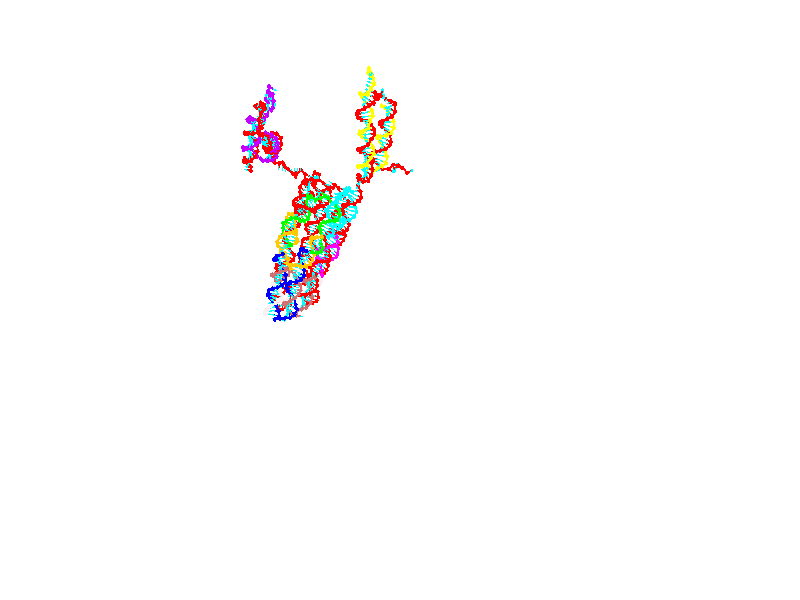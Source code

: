 // switches for output
#declare DRAW_BASES = 1; // possible values are 0, 1; only relevant for DNA ribbons
#declare DRAW_BASES_TYPE = 3; // possible values are 1, 2, 3; only relevant for DNA ribbons
#declare DRAW_FOG = 0; // set to 1 to enable fog

#include "colors.inc"

#include "transforms.inc"
background { rgb <1, 1, 1>}

#default {
   normal{
       ripples 0.25
       frequency 0.20
       turbulence 0.2
       lambda 5
   }
	finish {
		phong 0.1
		phong_size 40.
	}
}

// original window dimensions: 1024x640


// camera settings

camera {
	sky <0, 0.179814, -0.983701>
	up <0, 0.179814, -0.983701>
	right 1.6 * <1, 0, 0>
	location <25.469, 94.9851, 44.8844>
	look_at <25.469, 29.3977, 32.8955>
	direction <0, -65.5874, -11.9889>
	angle 67.0682
}


# declare cpy_camera_pos = <25.469, 94.9851, 44.8844>;
# if (DRAW_FOG = 1)
fog {
	fog_type 2
	up vnormalize(cpy_camera_pos)
	color rgbt<1,1,1,0.3>
	distance 1e-5
	fog_alt 3e-3
	fog_offset 28
}
# end


// LIGHTS

# declare lum = 6;
global_settings {
	ambient_light rgb lum * <0.05, 0.05, 0.05>
	max_trace_level 15
}# declare cpy_direct_light_amount = 0.25;
light_source
{	1000 * <-1, -1.16351, -0.803887>,
	rgb lum * cpy_direct_light_amount
	parallel
}

light_source
{	1000 * <1, 1.16351, 0.803887>,
	rgb lum * cpy_direct_light_amount
	parallel
}

// strand 0

// nucleotide -1

// particle -1
sphere {
	<4.733502, 15.127778, 15.069381> 0.250000
	pigment { color rgbt <1,0,0,0> }
	no_shadow
}
cylinder {
	<4.344582, 15.093523, 14.982391>,  <4.111229, 15.072970, 14.930198>, 0.100000
	pigment { color rgbt <1,0,0,0> }
	no_shadow
}
cylinder {
	<4.344582, 15.093523, 14.982391>,  <4.733502, 15.127778, 15.069381>, 0.100000
	pigment { color rgbt <1,0,0,0> }
	no_shadow
}

// particle -1
sphere {
	<4.344582, 15.093523, 14.982391> 0.100000
	pigment { color rgbt <1,0,0,0> }
	no_shadow
}
sphere {
	0, 1
	scale<0.080000,0.200000,0.300000>
	matrix <0.125585, 0.593314, -0.795115,
		0.197121, -0.800403, -0.566126,
		-0.972302, -0.085637, -0.217473,
		4.052891, 15.067832, 14.917150>
	pigment { color rgbt <0,1,1,0> }
	no_shadow
}
cylinder {
	<4.644379, 14.759588, 14.448556>,  <4.733502, 15.127778, 15.069381>, 0.130000
	pigment { color rgbt <1,0,0,0> }
	no_shadow
}

// nucleotide -1

// particle -1
sphere {
	<4.644379, 14.759588, 14.448556> 0.250000
	pigment { color rgbt <1,0,0,0> }
	no_shadow
}
cylinder {
	<4.371856, 15.037229, 14.541546>,  <4.208342, 15.203813, 14.597340>, 0.100000
	pigment { color rgbt <1,0,0,0> }
	no_shadow
}
cylinder {
	<4.371856, 15.037229, 14.541546>,  <4.644379, 14.759588, 14.448556>, 0.100000
	pigment { color rgbt <1,0,0,0> }
	no_shadow
}

// particle -1
sphere {
	<4.371856, 15.037229, 14.541546> 0.100000
	pigment { color rgbt <1,0,0,0> }
	no_shadow
}
sphere {
	0, 1
	scale<0.080000,0.200000,0.300000>
	matrix <0.398964, 0.618381, -0.677077,
		-0.613717, -0.368548, -0.698229,
		-0.681307, 0.694102, 0.232474,
		4.167464, 15.245459, 14.611288>
	pigment { color rgbt <0,1,1,0> }
	no_shadow
}
cylinder {
	<4.200969, 15.114986, 13.821376>,  <4.644379, 14.759588, 14.448556>, 0.130000
	pigment { color rgbt <1,0,0,0> }
	no_shadow
}

// nucleotide -1

// particle -1
sphere {
	<4.200969, 15.114986, 13.821376> 0.250000
	pigment { color rgbt <1,0,0,0> }
	no_shadow
}
cylinder {
	<4.266673, 15.334025, 14.149560>,  <4.306096, 15.465449, 14.346471>, 0.100000
	pigment { color rgbt <1,0,0,0> }
	no_shadow
}
cylinder {
	<4.266673, 15.334025, 14.149560>,  <4.200969, 15.114986, 13.821376>, 0.100000
	pigment { color rgbt <1,0,0,0> }
	no_shadow
}

// particle -1
sphere {
	<4.266673, 15.334025, 14.149560> 0.100000
	pigment { color rgbt <1,0,0,0> }
	no_shadow
}
sphere {
	0, 1
	scale<0.080000,0.200000,0.300000>
	matrix <0.505678, 0.667403, -0.546683,
		-0.846941, 0.504687, -0.167281,
		0.164260, 0.547599, 0.820460,
		4.315951, 15.498305, 14.395698>
	pigment { color rgbt <0,1,1,0> }
	no_shadow
}
cylinder {
	<3.974044, 15.874073, 13.818675>,  <4.200969, 15.114986, 13.821376>, 0.130000
	pigment { color rgbt <1,0,0,0> }
	no_shadow
}

// nucleotide -1

// particle -1
sphere {
	<3.974044, 15.874073, 13.818675> 0.250000
	pigment { color rgbt <1,0,0,0> }
	no_shadow
}
cylinder {
	<4.292664, 15.832487, 14.056902>,  <4.483836, 15.807535, 14.199838>, 0.100000
	pigment { color rgbt <1,0,0,0> }
	no_shadow
}
cylinder {
	<4.292664, 15.832487, 14.056902>,  <3.974044, 15.874073, 13.818675>, 0.100000
	pigment { color rgbt <1,0,0,0> }
	no_shadow
}

// particle -1
sphere {
	<4.292664, 15.832487, 14.056902> 0.100000
	pigment { color rgbt <1,0,0,0> }
	no_shadow
}
sphere {
	0, 1
	scale<0.080000,0.200000,0.300000>
	matrix <0.409894, 0.816993, -0.405599,
		-0.444405, 0.567199, 0.693390,
		0.796550, -0.103966, 0.595567,
		4.531629, 15.801297, 14.235572>
	pigment { color rgbt <0,1,1,0> }
	no_shadow
}
cylinder {
	<3.990334, 16.355368, 14.387285>,  <3.974044, 15.874073, 13.818675>, 0.130000
	pigment { color rgbt <1,0,0,0> }
	no_shadow
}

// nucleotide -1

// particle -1
sphere {
	<3.990334, 16.355368, 14.387285> 0.250000
	pigment { color rgbt <1,0,0,0> }
	no_shadow
}
cylinder {
	<4.338266, 16.229641, 14.235181>,  <4.547026, 16.154205, 14.143918>, 0.100000
	pigment { color rgbt <1,0,0,0> }
	no_shadow
}
cylinder {
	<4.338266, 16.229641, 14.235181>,  <3.990334, 16.355368, 14.387285>, 0.100000
	pigment { color rgbt <1,0,0,0> }
	no_shadow
}

// particle -1
sphere {
	<4.338266, 16.229641, 14.235181> 0.100000
	pigment { color rgbt <1,0,0,0> }
	no_shadow
}
sphere {
	0, 1
	scale<0.080000,0.200000,0.300000>
	matrix <0.129403, 0.889143, -0.438952,
		0.476076, 0.332607, 0.814078,
		0.869831, -0.314319, -0.380260,
		4.599216, 16.135345, 14.121103>
	pigment { color rgbt <0,1,1,0> }
	no_shadow
}
cylinder {
	<4.471105, 16.819679, 14.689104>,  <3.990334, 16.355368, 14.387285>, 0.130000
	pigment { color rgbt <1,0,0,0> }
	no_shadow
}

// nucleotide -1

// particle -1
sphere {
	<4.471105, 16.819679, 14.689104> 0.250000
	pigment { color rgbt <1,0,0,0> }
	no_shadow
}
cylinder {
	<4.641334, 16.632004, 14.379589>,  <4.743472, 16.519398, 14.193880>, 0.100000
	pigment { color rgbt <1,0,0,0> }
	no_shadow
}
cylinder {
	<4.641334, 16.632004, 14.379589>,  <4.471105, 16.819679, 14.689104>, 0.100000
	pigment { color rgbt <1,0,0,0> }
	no_shadow
}

// particle -1
sphere {
	<4.641334, 16.632004, 14.379589> 0.100000
	pigment { color rgbt <1,0,0,0> }
	no_shadow
}
sphere {
	0, 1
	scale<0.080000,0.200000,0.300000>
	matrix <0.229732, 0.883089, -0.409116,
		0.875278, -0.003655, 0.483607,
		0.425573, -0.469190, -0.773788,
		4.769006, 16.491247, 14.147452>
	pigment { color rgbt <0,1,1,0> }
	no_shadow
}
cylinder {
	<5.207766, 17.042450, 14.641806>,  <4.471105, 16.819679, 14.689104>, 0.130000
	pigment { color rgbt <1,0,0,0> }
	no_shadow
}

// nucleotide -1

// particle -1
sphere {
	<5.207766, 17.042450, 14.641806> 0.250000
	pigment { color rgbt <1,0,0,0> }
	no_shadow
}
cylinder {
	<5.123314, 16.901945, 14.276940>,  <5.072643, 16.817642, 14.058022>, 0.100000
	pigment { color rgbt <1,0,0,0> }
	no_shadow
}
cylinder {
	<5.123314, 16.901945, 14.276940>,  <5.207766, 17.042450, 14.641806>, 0.100000
	pigment { color rgbt <1,0,0,0> }
	no_shadow
}

// particle -1
sphere {
	<5.123314, 16.901945, 14.276940> 0.100000
	pigment { color rgbt <1,0,0,0> }
	no_shadow
}
sphere {
	0, 1
	scale<0.080000,0.200000,0.300000>
	matrix <0.502568, 0.761390, -0.409526,
		0.838361, -0.544887, 0.015780,
		-0.211130, -0.351261, -0.912162,
		5.059975, 16.796566, 14.003292>
	pigment { color rgbt <0,1,1,0> }
	no_shadow
}
cylinder {
	<5.804054, 17.224911, 14.216205>,  <5.207766, 17.042450, 14.641806>, 0.130000
	pigment { color rgbt <1,0,0,0> }
	no_shadow
}

// nucleotide -1

// particle -1
sphere {
	<5.804054, 17.224911, 14.216205> 0.250000
	pigment { color rgbt <1,0,0,0> }
	no_shadow
}
cylinder {
	<5.507980, 17.164982, 13.954004>,  <5.330336, 17.129025, 13.796684>, 0.100000
	pigment { color rgbt <1,0,0,0> }
	no_shadow
}
cylinder {
	<5.507980, 17.164982, 13.954004>,  <5.804054, 17.224911, 14.216205>, 0.100000
	pigment { color rgbt <1,0,0,0> }
	no_shadow
}

// particle -1
sphere {
	<5.507980, 17.164982, 13.954004> 0.100000
	pigment { color rgbt <1,0,0,0> }
	no_shadow
}
sphere {
	0, 1
	scale<0.080000,0.200000,0.300000>
	matrix <0.325349, 0.773347, -0.544135,
		0.588451, -0.616027, -0.523676,
		-0.740185, -0.149820, -0.655500,
		5.285925, 17.120035, 13.757354>
	pigment { color rgbt <0,1,1,0> }
	no_shadow
}
cylinder {
	<6.119821, 17.288422, 13.563566>,  <5.804054, 17.224911, 14.216205>, 0.130000
	pigment { color rgbt <1,0,0,0> }
	no_shadow
}

// nucleotide -1

// particle -1
sphere {
	<6.119821, 17.288422, 13.563566> 0.250000
	pigment { color rgbt <1,0,0,0> }
	no_shadow
}
cylinder {
	<5.727926, 17.337723, 13.500418>,  <5.492789, 17.367304, 13.462529>, 0.100000
	pigment { color rgbt <1,0,0,0> }
	no_shadow
}
cylinder {
	<5.727926, 17.337723, 13.500418>,  <6.119821, 17.288422, 13.563566>, 0.100000
	pigment { color rgbt <1,0,0,0> }
	no_shadow
}

// particle -1
sphere {
	<5.727926, 17.337723, 13.500418> 0.100000
	pigment { color rgbt <1,0,0,0> }
	no_shadow
}
sphere {
	0, 1
	scale<0.080000,0.200000,0.300000>
	matrix <0.195172, 0.764487, -0.614384,
		0.044966, -0.632747, -0.773052,
		-0.979738, 0.123251, -0.157870,
		5.434004, 17.374699, 13.453056>
	pigment { color rgbt <0,1,1,0> }
	no_shadow
}
cylinder {
	<6.051761, 17.358332, 12.861495>,  <6.119821, 17.288422, 13.563566>, 0.130000
	pigment { color rgbt <1,0,0,0> }
	no_shadow
}

// nucleotide -1

// particle -1
sphere {
	<6.051761, 17.358332, 12.861495> 0.250000
	pigment { color rgbt <1,0,0,0> }
	no_shadow
}
cylinder {
	<5.723516, 17.539984, 13.000265>,  <5.526568, 17.648975, 13.083528>, 0.100000
	pigment { color rgbt <1,0,0,0> }
	no_shadow
}
cylinder {
	<5.723516, 17.539984, 13.000265>,  <6.051761, 17.358332, 12.861495>, 0.100000
	pigment { color rgbt <1,0,0,0> }
	no_shadow
}

// particle -1
sphere {
	<5.723516, 17.539984, 13.000265> 0.100000
	pigment { color rgbt <1,0,0,0> }
	no_shadow
}
sphere {
	0, 1
	scale<0.080000,0.200000,0.300000>
	matrix <0.225483, 0.815106, -0.533629,
		-0.525119, -0.359678, -0.771286,
		-0.820614, 0.454131, 0.346926,
		5.477331, 17.676224, 13.104343>
	pigment { color rgbt <0,1,1,0> }
	no_shadow
}
cylinder {
	<5.767019, 17.604565, 12.338665>,  <6.051761, 17.358332, 12.861495>, 0.130000
	pigment { color rgbt <1,0,0,0> }
	no_shadow
}

// nucleotide -1

// particle -1
sphere {
	<5.767019, 17.604565, 12.338665> 0.250000
	pigment { color rgbt <1,0,0,0> }
	no_shadow
}
cylinder {
	<5.594700, 17.820450, 12.627975>,  <5.491309, 17.949982, 12.801560>, 0.100000
	pigment { color rgbt <1,0,0,0> }
	no_shadow
}
cylinder {
	<5.594700, 17.820450, 12.627975>,  <5.767019, 17.604565, 12.338665>, 0.100000
	pigment { color rgbt <1,0,0,0> }
	no_shadow
}

// particle -1
sphere {
	<5.594700, 17.820450, 12.627975> 0.100000
	pigment { color rgbt <1,0,0,0> }
	no_shadow
}
sphere {
	0, 1
	scale<0.080000,0.200000,0.300000>
	matrix <0.213216, 0.839637, -0.499549,
		-0.876900, -0.060990, -0.476787,
		-0.430796, 0.539713, 0.723273,
		5.465462, 17.982365, 12.844956>
	pigment { color rgbt <0,1,1,0> }
	no_shadow
}
cylinder {
	<5.351067, 18.183418, 12.045314>,  <5.767019, 17.604565, 12.338665>, 0.130000
	pigment { color rgbt <1,0,0,0> }
	no_shadow
}

// nucleotide -1

// particle -1
sphere {
	<5.351067, 18.183418, 12.045314> 0.250000
	pigment { color rgbt <1,0,0,0> }
	no_shadow
}
cylinder {
	<5.372528, 18.318373, 12.421248>,  <5.385404, 18.399345, 12.646810>, 0.100000
	pigment { color rgbt <1,0,0,0> }
	no_shadow
}
cylinder {
	<5.372528, 18.318373, 12.421248>,  <5.351067, 18.183418, 12.045314>, 0.100000
	pigment { color rgbt <1,0,0,0> }
	no_shadow
}

// particle -1
sphere {
	<5.372528, 18.318373, 12.421248> 0.100000
	pigment { color rgbt <1,0,0,0> }
	no_shadow
}
sphere {
	0, 1
	scale<0.080000,0.200000,0.300000>
	matrix <0.178674, 0.922759, -0.341454,
		-0.982444, 0.186244, -0.010774,
		0.053652, 0.337385, 0.939837,
		5.388623, 18.419588, 12.703199>
	pigment { color rgbt <0,1,1,0> }
	no_shadow
}
cylinder {
	<4.972008, 18.705519, 12.052795>,  <5.351067, 18.183418, 12.045314>, 0.130000
	pigment { color rgbt <1,0,0,0> }
	no_shadow
}

// nucleotide -1

// particle -1
sphere {
	<4.972008, 18.705519, 12.052795> 0.250000
	pigment { color rgbt <1,0,0,0> }
	no_shadow
}
cylinder {
	<5.207520, 18.790098, 12.364854>,  <5.348827, 18.840847, 12.552089>, 0.100000
	pigment { color rgbt <1,0,0,0> }
	no_shadow
}
cylinder {
	<5.207520, 18.790098, 12.364854>,  <4.972008, 18.705519, 12.052795>, 0.100000
	pigment { color rgbt <1,0,0,0> }
	no_shadow
}

// particle -1
sphere {
	<5.207520, 18.790098, 12.364854> 0.100000
	pigment { color rgbt <1,0,0,0> }
	no_shadow
}
sphere {
	0, 1
	scale<0.080000,0.200000,0.300000>
	matrix <0.006276, 0.963951, -0.266005,
		-0.808269, 0.161515, 0.566228,
		0.588780, 0.211450, 0.780146,
		5.384154, 18.853533, 12.598898>
	pigment { color rgbt <0,1,1,0> }
	no_shadow
}
cylinder {
	<4.812445, 19.346445, 12.295081>,  <4.972008, 18.705519, 12.052795>, 0.130000
	pigment { color rgbt <1,0,0,0> }
	no_shadow
}

// nucleotide -1

// particle -1
sphere {
	<4.812445, 19.346445, 12.295081> 0.250000
	pigment { color rgbt <1,0,0,0> }
	no_shadow
}
cylinder {
	<5.176918, 19.302418, 12.453894>,  <5.395601, 19.276001, 12.549181>, 0.100000
	pigment { color rgbt <1,0,0,0> }
	no_shadow
}
cylinder {
	<5.176918, 19.302418, 12.453894>,  <4.812445, 19.346445, 12.295081>, 0.100000
	pigment { color rgbt <1,0,0,0> }
	no_shadow
}

// particle -1
sphere {
	<5.176918, 19.302418, 12.453894> 0.100000
	pigment { color rgbt <1,0,0,0> }
	no_shadow
}
sphere {
	0, 1
	scale<0.080000,0.200000,0.300000>
	matrix <0.219351, 0.945327, -0.241332,
		-0.348761, 0.306987, 0.885508,
		0.911181, -0.110070, 0.397031,
		5.450272, 19.269398, 12.573003>
	pigment { color rgbt <0,1,1,0> }
	no_shadow
}
cylinder {
	<5.020882, 20.035620, 12.514153>,  <4.812445, 19.346445, 12.295081>, 0.130000
	pigment { color rgbt <1,0,0,0> }
	no_shadow
}

// nucleotide -1

// particle -1
sphere {
	<5.020882, 20.035620, 12.514153> 0.250000
	pigment { color rgbt <1,0,0,0> }
	no_shadow
}
cylinder {
	<5.362534, 19.827656, 12.509212>,  <5.567525, 19.702877, 12.506247>, 0.100000
	pigment { color rgbt <1,0,0,0> }
	no_shadow
}
cylinder {
	<5.362534, 19.827656, 12.509212>,  <5.020882, 20.035620, 12.514153>, 0.100000
	pigment { color rgbt <1,0,0,0> }
	no_shadow
}

// particle -1
sphere {
	<5.362534, 19.827656, 12.509212> 0.100000
	pigment { color rgbt <1,0,0,0> }
	no_shadow
}
sphere {
	0, 1
	scale<0.080000,0.200000,0.300000>
	matrix <0.513617, 0.847041, -0.136816,
		0.081597, 0.110514, 0.990519,
		0.854131, -0.519911, -0.012354,
		5.618773, 19.671682, 12.505506>
	pigment { color rgbt <0,1,1,0> }
	no_shadow
}
cylinder {
	<5.516752, 20.586927, 12.810493>,  <5.020882, 20.035620, 12.514153>, 0.130000
	pigment { color rgbt <1,0,0,0> }
	no_shadow
}

// nucleotide -1

// particle -1
sphere {
	<5.516752, 20.586927, 12.810493> 0.250000
	pigment { color rgbt <1,0,0,0> }
	no_shadow
}
cylinder {
	<5.692859, 20.314919, 12.575978>,  <5.798523, 20.151712, 12.435269>, 0.100000
	pigment { color rgbt <1,0,0,0> }
	no_shadow
}
cylinder {
	<5.692859, 20.314919, 12.575978>,  <5.516752, 20.586927, 12.810493>, 0.100000
	pigment { color rgbt <1,0,0,0> }
	no_shadow
}

// particle -1
sphere {
	<5.692859, 20.314919, 12.575978> 0.100000
	pigment { color rgbt <1,0,0,0> }
	no_shadow
}
sphere {
	0, 1
	scale<0.080000,0.200000,0.300000>
	matrix <0.587617, 0.711944, -0.384503,
		0.678875, -0.175229, 0.713038,
		0.440267, -0.680023, -0.586288,
		5.824939, 20.110912, 12.400092>
	pigment { color rgbt <0,1,1,0> }
	no_shadow
}
cylinder {
	<6.218691, 20.709801, 12.949142>,  <5.516752, 20.586927, 12.810493>, 0.130000
	pigment { color rgbt <1,0,0,0> }
	no_shadow
}

// nucleotide -1

// particle -1
sphere {
	<6.218691, 20.709801, 12.949142> 0.250000
	pigment { color rgbt <1,0,0,0> }
	no_shadow
}
cylinder {
	<6.199224, 20.485168, 12.618746>,  <6.187543, 20.350389, 12.420508>, 0.100000
	pigment { color rgbt <1,0,0,0> }
	no_shadow
}
cylinder {
	<6.199224, 20.485168, 12.618746>,  <6.218691, 20.709801, 12.949142>, 0.100000
	pigment { color rgbt <1,0,0,0> }
	no_shadow
}

// particle -1
sphere {
	<6.199224, 20.485168, 12.618746> 0.100000
	pigment { color rgbt <1,0,0,0> }
	no_shadow
}
sphere {
	0, 1
	scale<0.080000,0.200000,0.300000>
	matrix <0.671103, 0.594103, -0.443467,
		0.739765, -0.575906, 0.347964,
		-0.048669, -0.561581, -0.825989,
		6.184623, 20.316694, 12.370949>
	pigment { color rgbt <0,1,1,0> }
	no_shadow
}
cylinder {
	<6.888139, 20.652527, 12.723963>,  <6.218691, 20.709801, 12.949142>, 0.130000
	pigment { color rgbt <1,0,0,0> }
	no_shadow
}

// nucleotide -1

// particle -1
sphere {
	<6.888139, 20.652527, 12.723963> 0.250000
	pigment { color rgbt <1,0,0,0> }
	no_shadow
}
cylinder {
	<6.672265, 20.537855, 12.407342>,  <6.542741, 20.469051, 12.217369>, 0.100000
	pigment { color rgbt <1,0,0,0> }
	no_shadow
}
cylinder {
	<6.672265, 20.537855, 12.407342>,  <6.888139, 20.652527, 12.723963>, 0.100000
	pigment { color rgbt <1,0,0,0> }
	no_shadow
}

// particle -1
sphere {
	<6.672265, 20.537855, 12.407342> 0.100000
	pigment { color rgbt <1,0,0,0> }
	no_shadow
}
sphere {
	0, 1
	scale<0.080000,0.200000,0.300000>
	matrix <0.485377, 0.662273, -0.570792,
		0.687860, -0.692248, -0.218269,
		-0.539683, -0.286683, -0.791553,
		6.510360, 20.451851, 12.169876>
	pigment { color rgbt <0,1,1,0> }
	no_shadow
}
cylinder {
	<7.345157, 20.506586, 12.172016>,  <6.888139, 20.652527, 12.723963>, 0.130000
	pigment { color rgbt <1,0,0,0> }
	no_shadow
}

// nucleotide -1

// particle -1
sphere {
	<7.345157, 20.506586, 12.172016> 0.250000
	pigment { color rgbt <1,0,0,0> }
	no_shadow
}
cylinder {
	<6.993474, 20.531235, 11.983041>,  <6.782464, 20.546024, 11.869656>, 0.100000
	pigment { color rgbt <1,0,0,0> }
	no_shadow
}
cylinder {
	<6.993474, 20.531235, 11.983041>,  <7.345157, 20.506586, 12.172016>, 0.100000
	pigment { color rgbt <1,0,0,0> }
	no_shadow
}

// particle -1
sphere {
	<6.993474, 20.531235, 11.983041> 0.100000
	pigment { color rgbt <1,0,0,0> }
	no_shadow
}
sphere {
	0, 1
	scale<0.080000,0.200000,0.300000>
	matrix <0.443375, 0.468786, -0.763976,
		0.174395, -0.881160, -0.439481,
		-0.879207, 0.061621, -0.472438,
		6.729712, 20.549721, 11.841310>
	pigment { color rgbt <0,1,1,0> }
	no_shadow
}
cylinder {
	<7.323231, 20.055695, 11.521940>,  <7.345157, 20.506586, 12.172016>, 0.130000
	pigment { color rgbt <1,0,0,0> }
	no_shadow
}

// nucleotide -1

// particle -1
sphere {
	<7.323231, 20.055695, 11.521940> 0.250000
	pigment { color rgbt <1,0,0,0> }
	no_shadow
}
cylinder {
	<7.099272, 20.387016, 11.530220>,  <6.964897, 20.585810, 11.535188>, 0.100000
	pigment { color rgbt <1,0,0,0> }
	no_shadow
}
cylinder {
	<7.099272, 20.387016, 11.530220>,  <7.323231, 20.055695, 11.521940>, 0.100000
	pigment { color rgbt <1,0,0,0> }
	no_shadow
}

// particle -1
sphere {
	<7.099272, 20.387016, 11.530220> 0.100000
	pigment { color rgbt <1,0,0,0> }
	no_shadow
}
sphere {
	0, 1
	scale<0.080000,0.200000,0.300000>
	matrix <0.610196, 0.429108, -0.665978,
		-0.560514, -0.360248, -0.745684,
		-0.559897, 0.828304, 0.020699,
		6.931303, 20.635508, 11.536429>
	pigment { color rgbt <0,1,1,0> }
	no_shadow
}
cylinder {
	<7.487247, 20.482161, 10.937845>,  <7.323231, 20.055695, 11.521940>, 0.130000
	pigment { color rgbt <1,0,0,0> }
	no_shadow
}

// nucleotide -1

// particle -1
sphere {
	<7.487247, 20.482161, 10.937845> 0.250000
	pigment { color rgbt <1,0,0,0> }
	no_shadow
}
cylinder {
	<7.271699, 20.759644, 11.129005>,  <7.142370, 20.926132, 11.243702>, 0.100000
	pigment { color rgbt <1,0,0,0> }
	no_shadow
}
cylinder {
	<7.271699, 20.759644, 11.129005>,  <7.487247, 20.482161, 10.937845>, 0.100000
	pigment { color rgbt <1,0,0,0> }
	no_shadow
}

// particle -1
sphere {
	<7.271699, 20.759644, 11.129005> 0.100000
	pigment { color rgbt <1,0,0,0> }
	no_shadow
}
sphere {
	0, 1
	scale<0.080000,0.200000,0.300000>
	matrix <0.482374, 0.719205, -0.500060,
		-0.690604, -0.038940, -0.722184,
		-0.538871, 0.693706, 0.477902,
		7.110038, 20.967756, 11.272376>
	pigment { color rgbt <0,1,1,0> }
	no_shadow
}
cylinder {
	<7.270813, 20.813431, 10.451844>,  <7.487247, 20.482161, 10.937845>, 0.130000
	pigment { color rgbt <1,0,0,0> }
	no_shadow
}

// nucleotide -1

// particle -1
sphere {
	<7.270813, 20.813431, 10.451844> 0.250000
	pigment { color rgbt <1,0,0,0> }
	no_shadow
}
cylinder {
	<7.261724, 21.052582, 10.772351>,  <7.256270, 21.196072, 10.964655>, 0.100000
	pigment { color rgbt <1,0,0,0> }
	no_shadow
}
cylinder {
	<7.261724, 21.052582, 10.772351>,  <7.270813, 20.813431, 10.451844>, 0.100000
	pigment { color rgbt <1,0,0,0> }
	no_shadow
}

// particle -1
sphere {
	<7.261724, 21.052582, 10.772351> 0.100000
	pigment { color rgbt <1,0,0,0> }
	no_shadow
}
sphere {
	0, 1
	scale<0.080000,0.200000,0.300000>
	matrix <0.318187, 0.764122, -0.561137,
		-0.947756, 0.242202, -0.207599,
		-0.022722, 0.597876, 0.801266,
		7.254907, 21.231945, 11.012732>
	pigment { color rgbt <0,1,1,0> }
	no_shadow
}
cylinder {
	<6.873971, 21.433849, 10.260246>,  <7.270813, 20.813431, 10.451844>, 0.130000
	pigment { color rgbt <1,0,0,0> }
	no_shadow
}

// nucleotide -1

// particle -1
sphere {
	<6.873971, 21.433849, 10.260246> 0.250000
	pigment { color rgbt <1,0,0,0> }
	no_shadow
}
cylinder {
	<7.129899, 21.525179, 10.553777>,  <7.283455, 21.579977, 10.729895>, 0.100000
	pigment { color rgbt <1,0,0,0> }
	no_shadow
}
cylinder {
	<7.129899, 21.525179, 10.553777>,  <6.873971, 21.433849, 10.260246>, 0.100000
	pigment { color rgbt <1,0,0,0> }
	no_shadow
}

// particle -1
sphere {
	<7.129899, 21.525179, 10.553777> 0.100000
	pigment { color rgbt <1,0,0,0> }
	no_shadow
}
sphere {
	0, 1
	scale<0.080000,0.200000,0.300000>
	matrix <0.207452, 0.868093, -0.450975,
		-0.739997, 0.440776, 0.508056,
		0.639819, 0.228323, 0.733826,
		7.321844, 21.593676, 10.773925>
	pigment { color rgbt <0,1,1,0> }
	no_shadow
}
cylinder {
	<6.772736, 22.139858, 10.380148>,  <6.873971, 21.433849, 10.260246>, 0.130000
	pigment { color rgbt <1,0,0,0> }
	no_shadow
}

// nucleotide -1

// particle -1
sphere {
	<6.772736, 22.139858, 10.380148> 0.250000
	pigment { color rgbt <1,0,0,0> }
	no_shadow
}
cylinder {
	<7.131971, 21.999010, 10.485559>,  <7.347513, 21.914501, 10.548806>, 0.100000
	pigment { color rgbt <1,0,0,0> }
	no_shadow
}
cylinder {
	<7.131971, 21.999010, 10.485559>,  <6.772736, 22.139858, 10.380148>, 0.100000
	pigment { color rgbt <1,0,0,0> }
	no_shadow
}

// particle -1
sphere {
	<7.131971, 21.999010, 10.485559> 0.100000
	pigment { color rgbt <1,0,0,0> }
	no_shadow
}
sphere {
	0, 1
	scale<0.080000,0.200000,0.300000>
	matrix <0.435345, 0.796927, -0.418786,
		-0.062549, 0.490833, 0.869006,
		0.898088, -0.352122, 0.263529,
		7.401398, 21.893373, 10.564618>
	pigment { color rgbt <0,1,1,0> }
	no_shadow
}
cylinder {
	<7.163347, 22.742470, 10.619731>,  <6.772736, 22.139858, 10.380148>, 0.130000
	pigment { color rgbt <1,0,0,0> }
	no_shadow
}

// nucleotide -1

// particle -1
sphere {
	<7.163347, 22.742470, 10.619731> 0.250000
	pigment { color rgbt <1,0,0,0> }
	no_shadow
}
cylinder {
	<7.374124, 22.430748, 10.484073>,  <7.500589, 22.243715, 10.402678>, 0.100000
	pigment { color rgbt <1,0,0,0> }
	no_shadow
}
cylinder {
	<7.374124, 22.430748, 10.484073>,  <7.163347, 22.742470, 10.619731>, 0.100000
	pigment { color rgbt <1,0,0,0> }
	no_shadow
}

// particle -1
sphere {
	<7.374124, 22.430748, 10.484073> 0.100000
	pigment { color rgbt <1,0,0,0> }
	no_shadow
}
sphere {
	0, 1
	scale<0.080000,0.200000,0.300000>
	matrix <0.576449, 0.620938, -0.531171,
		0.624531, 0.084397, 0.776427,
		0.526942, -0.779303, -0.339145,
		7.532206, 22.196957, 10.382329>
	pigment { color rgbt <0,1,1,0> }
	no_shadow
}
cylinder {
	<7.883844, 22.887234, 10.766412>,  <7.163347, 22.742470, 10.619731>, 0.130000
	pigment { color rgbt <1,0,0,0> }
	no_shadow
}

// nucleotide -1

// particle -1
sphere {
	<7.883844, 22.887234, 10.766412> 0.250000
	pigment { color rgbt <1,0,0,0> }
	no_shadow
}
cylinder {
	<7.822029, 22.650858, 10.449701>,  <7.784939, 22.509033, 10.259675>, 0.100000
	pigment { color rgbt <1,0,0,0> }
	no_shadow
}
cylinder {
	<7.822029, 22.650858, 10.449701>,  <7.883844, 22.887234, 10.766412>, 0.100000
	pigment { color rgbt <1,0,0,0> }
	no_shadow
}

// particle -1
sphere {
	<7.822029, 22.650858, 10.449701> 0.100000
	pigment { color rgbt <1,0,0,0> }
	no_shadow
}
sphere {
	0, 1
	scale<0.080000,0.200000,0.300000>
	matrix <0.600589, 0.580141, -0.550209,
		0.784481, -0.560560, 0.265257,
		-0.154539, -0.590939, -0.791776,
		7.775667, 22.473576, 10.212169>
	pigment { color rgbt <0,1,1,0> }
	no_shadow
}
cylinder {
	<7.832005, 23.604902, 10.703460>,  <7.883844, 22.887234, 10.766412>, 0.130000
	pigment { color rgbt <1,0,0,0> }
	no_shadow
}

// nucleotide -1

// particle -1
sphere {
	<7.832005, 23.604902, 10.703460> 0.250000
	pigment { color rgbt <1,0,0,0> }
	no_shadow
}
cylinder {
	<7.735223, 23.874537, 10.982620>,  <7.677155, 24.036318, 11.150117>, 0.100000
	pigment { color rgbt <1,0,0,0> }
	no_shadow
}
cylinder {
	<7.735223, 23.874537, 10.982620>,  <7.832005, 23.604902, 10.703460>, 0.100000
	pigment { color rgbt <1,0,0,0> }
	no_shadow
}

// particle -1
sphere {
	<7.735223, 23.874537, 10.982620> 0.100000
	pigment { color rgbt <1,0,0,0> }
	no_shadow
}
sphere {
	0, 1
	scale<0.080000,0.200000,0.300000>
	matrix <0.721368, -0.356068, 0.594006,
		0.648911, 0.647167, -0.400112,
		-0.241954, 0.674085, 0.697902,
		7.662637, 24.076761, 11.191991>
	pigment { color rgbt <0,1,1,0> }
	no_shadow
}
cylinder {
	<8.372573, 24.068365, 11.149727>,  <7.832005, 23.604902, 10.703460>, 0.130000
	pigment { color rgbt <1,0,0,0> }
	no_shadow
}

// nucleotide -1

// particle -1
sphere {
	<8.372573, 24.068365, 11.149727> 0.250000
	pigment { color rgbt <1,0,0,0> }
	no_shadow
}
cylinder {
	<8.052985, 24.029152, 11.387057>,  <7.861233, 24.005623, 11.529456>, 0.100000
	pigment { color rgbt <1,0,0,0> }
	no_shadow
}
cylinder {
	<8.052985, 24.029152, 11.387057>,  <8.372573, 24.068365, 11.149727>, 0.100000
	pigment { color rgbt <1,0,0,0> }
	no_shadow
}

// particle -1
sphere {
	<8.052985, 24.029152, 11.387057> 0.100000
	pigment { color rgbt <1,0,0,0> }
	no_shadow
}
sphere {
	0, 1
	scale<0.080000,0.200000,0.300000>
	matrix <0.600298, -0.188960, 0.777134,
		0.035929, 0.977079, 0.209823,
		-0.798969, -0.098034, 0.593327,
		7.813294, 23.999743, 11.565056>
	pigment { color rgbt <0,1,1,0> }
	no_shadow
}
cylinder {
	<8.576473, 24.354509, 11.681519>,  <8.372573, 24.068365, 11.149727>, 0.130000
	pigment { color rgbt <1,0,0,0> }
	no_shadow
}

// nucleotide -1

// particle -1
sphere {
	<8.576473, 24.354509, 11.681519> 0.250000
	pigment { color rgbt <1,0,0,0> }
	no_shadow
}
cylinder {
	<8.264272, 24.141602, 11.812668>,  <8.076951, 24.013857, 11.891357>, 0.100000
	pigment { color rgbt <1,0,0,0> }
	no_shadow
}
cylinder {
	<8.264272, 24.141602, 11.812668>,  <8.576473, 24.354509, 11.681519>, 0.100000
	pigment { color rgbt <1,0,0,0> }
	no_shadow
}

// particle -1
sphere {
	<8.264272, 24.141602, 11.812668> 0.100000
	pigment { color rgbt <1,0,0,0> }
	no_shadow
}
sphere {
	0, 1
	scale<0.080000,0.200000,0.300000>
	matrix <0.476437, -0.166894, 0.863223,
		-0.404749, 0.829960, 0.383855,
		-0.780504, -0.532272, 0.327873,
		8.030121, 23.981920, 11.911030>
	pigment { color rgbt <0,1,1,0> }
	no_shadow
}
cylinder {
	<8.157009, 24.602289, 12.333922>,  <8.576473, 24.354509, 11.681519>, 0.130000
	pigment { color rgbt <1,0,0,0> }
	no_shadow
}

// nucleotide -1

// particle -1
sphere {
	<8.157009, 24.602289, 12.333922> 0.250000
	pigment { color rgbt <1,0,0,0> }
	no_shadow
}
cylinder {
	<8.138136, 24.202812, 12.326040>,  <8.126812, 23.963125, 12.321311>, 0.100000
	pigment { color rgbt <1,0,0,0> }
	no_shadow
}
cylinder {
	<8.138136, 24.202812, 12.326040>,  <8.157009, 24.602289, 12.333922>, 0.100000
	pigment { color rgbt <1,0,0,0> }
	no_shadow
}

// particle -1
sphere {
	<8.138136, 24.202812, 12.326040> 0.100000
	pigment { color rgbt <1,0,0,0> }
	no_shadow
}
sphere {
	0, 1
	scale<0.080000,0.200000,0.300000>
	matrix <0.287275, -0.032462, 0.957298,
		-0.956685, 0.039508, 0.288430,
		-0.047184, -0.998692, -0.019706,
		8.123981, 23.903204, 12.320128>
	pigment { color rgbt <0,1,1,0> }
	no_shadow
}
cylinder {
	<7.863183, 24.372042, 13.018573>,  <8.157009, 24.602289, 12.333922>, 0.130000
	pigment { color rgbt <1,0,0,0> }
	no_shadow
}

// nucleotide -1

// particle -1
sphere {
	<7.863183, 24.372042, 13.018573> 0.250000
	pigment { color rgbt <1,0,0,0> }
	no_shadow
}
cylinder {
	<8.042498, 24.050970, 12.861221>,  <8.150086, 23.858328, 12.766810>, 0.100000
	pigment { color rgbt <1,0,0,0> }
	no_shadow
}
cylinder {
	<8.042498, 24.050970, 12.861221>,  <7.863183, 24.372042, 13.018573>, 0.100000
	pigment { color rgbt <1,0,0,0> }
	no_shadow
}

// particle -1
sphere {
	<8.042498, 24.050970, 12.861221> 0.100000
	pigment { color rgbt <1,0,0,0> }
	no_shadow
}
sphere {
	0, 1
	scale<0.080000,0.200000,0.300000>
	matrix <0.577798, -0.075582, 0.812673,
		-0.682047, -0.591604, 0.429903,
		0.448288, -0.802678, -0.393378,
		8.176984, 23.810167, 12.743208>
	pigment { color rgbt <0,1,1,0> }
	no_shadow
}
cylinder {
	<7.853704, 23.773222, 13.509254>,  <7.863183, 24.372042, 13.018573>, 0.130000
	pigment { color rgbt <1,0,0,0> }
	no_shadow
}

// nucleotide -1

// particle -1
sphere {
	<7.853704, 23.773222, 13.509254> 0.250000
	pigment { color rgbt <1,0,0,0> }
	no_shadow
}
cylinder {
	<8.174189, 23.810816, 13.272872>,  <8.366479, 23.833372, 13.131042>, 0.100000
	pigment { color rgbt <1,0,0,0> }
	no_shadow
}
cylinder {
	<8.174189, 23.810816, 13.272872>,  <7.853704, 23.773222, 13.509254>, 0.100000
	pigment { color rgbt <1,0,0,0> }
	no_shadow
}

// particle -1
sphere {
	<8.174189, 23.810816, 13.272872> 0.100000
	pigment { color rgbt <1,0,0,0> }
	no_shadow
}
sphere {
	0, 1
	scale<0.080000,0.200000,0.300000>
	matrix <0.597940, -0.087829, 0.796714,
		0.022974, -0.991692, -0.126565,
		0.801211, 0.093982, -0.590955,
		8.414552, 23.839010, 13.095586>
	pigment { color rgbt <0,1,1,0> }
	no_shadow
}
cylinder {
	<7.934717, 23.686722, 14.286269>,  <7.853704, 23.773222, 13.509254>, 0.130000
	pigment { color rgbt <1,0,0,0> }
	no_shadow
}

// nucleotide -1

// particle -1
sphere {
	<7.934717, 23.686722, 14.286269> 0.250000
	pigment { color rgbt <1,0,0,0> }
	no_shadow
}
cylinder {
	<8.269383, 23.542305, 14.451018>,  <8.470183, 23.455654, 14.549868>, 0.100000
	pigment { color rgbt <1,0,0,0> }
	no_shadow
}
cylinder {
	<8.269383, 23.542305, 14.451018>,  <7.934717, 23.686722, 14.286269>, 0.100000
	pigment { color rgbt <1,0,0,0> }
	no_shadow
}

// particle -1
sphere {
	<8.269383, 23.542305, 14.451018> 0.100000
	pigment { color rgbt <1,0,0,0> }
	no_shadow
}
sphere {
	0, 1
	scale<0.080000,0.200000,0.300000>
	matrix <0.163466, -0.553111, -0.816913,
		0.522752, 0.750810, -0.403751,
		0.836665, -0.361044, 0.411872,
		8.520383, 23.433992, 14.574580>
	pigment { color rgbt <0,1,1,0> }
	no_shadow
}
cylinder {
	<8.136559, 23.071867, 14.025948>,  <7.934717, 23.686722, 14.286269>, 0.130000
	pigment { color rgbt <1,0,0,0> }
	no_shadow
}

// nucleotide -1

// particle -1
sphere {
	<8.136559, 23.071867, 14.025948> 0.250000
	pigment { color rgbt <1,0,0,0> }
	no_shadow
}
cylinder {
	<8.119665, 22.923765, 14.397136>,  <8.109529, 22.834904, 14.619848>, 0.100000
	pigment { color rgbt <1,0,0,0> }
	no_shadow
}
cylinder {
	<8.119665, 22.923765, 14.397136>,  <8.136559, 23.071867, 14.025948>, 0.100000
	pigment { color rgbt <1,0,0,0> }
	no_shadow
}

// particle -1
sphere {
	<8.119665, 22.923765, 14.397136> 0.100000
	pigment { color rgbt <1,0,0,0> }
	no_shadow
}
sphere {
	0, 1
	scale<0.080000,0.200000,0.300000>
	matrix <-0.257745, -0.893322, -0.368162,
		0.965290, -0.254728, -0.057703,
		-0.042234, -0.370256, 0.927969,
		8.106995, 22.812689, 14.675527>
	pigment { color rgbt <0,1,1,0> }
	no_shadow
}
cylinder {
	<8.452830, 22.463688, 14.017086>,  <8.136559, 23.071867, 14.025948>, 0.130000
	pigment { color rgbt <1,0,0,0> }
	no_shadow
}

// nucleotide -1

// particle -1
sphere {
	<8.452830, 22.463688, 14.017086> 0.250000
	pigment { color rgbt <1,0,0,0> }
	no_shadow
}
cylinder {
	<8.257239, 22.387348, 14.357551>,  <8.139885, 22.341543, 14.561830>, 0.100000
	pigment { color rgbt <1,0,0,0> }
	no_shadow
}
cylinder {
	<8.257239, 22.387348, 14.357551>,  <8.452830, 22.463688, 14.017086>, 0.100000
	pigment { color rgbt <1,0,0,0> }
	no_shadow
}

// particle -1
sphere {
	<8.257239, 22.387348, 14.357551> 0.100000
	pigment { color rgbt <1,0,0,0> }
	no_shadow
}
sphere {
	0, 1
	scale<0.080000,0.200000,0.300000>
	matrix <0.031944, -0.979035, -0.201172,
		0.871711, -0.071179, 0.484823,
		-0.488978, -0.190851, 0.851162,
		8.110546, 22.330093, 14.612899>
	pigment { color rgbt <0,1,1,0> }
	no_shadow
}
cylinder {
	<8.947732, 22.058018, 14.541244>,  <8.452830, 22.463688, 14.017086>, 0.130000
	pigment { color rgbt <1,0,0,0> }
	no_shadow
}

// nucleotide -1

// particle -1
sphere {
	<8.947732, 22.058018, 14.541244> 0.250000
	pigment { color rgbt <1,0,0,0> }
	no_shadow
}
cylinder {
	<8.554243, 21.989683, 14.563535>,  <8.318150, 21.948683, 14.576910>, 0.100000
	pigment { color rgbt <1,0,0,0> }
	no_shadow
}
cylinder {
	<8.554243, 21.989683, 14.563535>,  <8.947732, 22.058018, 14.541244>, 0.100000
	pigment { color rgbt <1,0,0,0> }
	no_shadow
}

// particle -1
sphere {
	<8.554243, 21.989683, 14.563535> 0.100000
	pigment { color rgbt <1,0,0,0> }
	no_shadow
}
sphere {
	0, 1
	scale<0.080000,0.200000,0.300000>
	matrix <0.148542, -0.947599, -0.282827,
		0.101126, -0.269945, 0.957551,
		-0.983722, -0.170838, 0.055729,
		8.259127, 21.938433, 14.580254>
	pigment { color rgbt <0,1,1,0> }
	no_shadow
}
cylinder {
	<8.856715, 21.376133, 14.907983>,  <8.947732, 22.058018, 14.541244>, 0.130000
	pigment { color rgbt <1,0,0,0> }
	no_shadow
}

// nucleotide -1

// particle -1
sphere {
	<8.856715, 21.376133, 14.907983> 0.250000
	pigment { color rgbt <1,0,0,0> }
	no_shadow
}
cylinder {
	<8.540395, 21.430677, 14.669308>,  <8.350602, 21.463404, 14.526102>, 0.100000
	pigment { color rgbt <1,0,0,0> }
	no_shadow
}
cylinder {
	<8.540395, 21.430677, 14.669308>,  <8.856715, 21.376133, 14.907983>, 0.100000
	pigment { color rgbt <1,0,0,0> }
	no_shadow
}

// particle -1
sphere {
	<8.540395, 21.430677, 14.669308> 0.100000
	pigment { color rgbt <1,0,0,0> }
	no_shadow
}
sphere {
	0, 1
	scale<0.080000,0.200000,0.300000>
	matrix <0.063344, -0.951399, -0.301377,
		-0.608785, -0.276126, 0.743730,
		-0.790802, 0.136363, -0.596689,
		8.303154, 21.471586, 14.490301>
	pigment { color rgbt <0,1,1,0> }
	no_shadow
}
cylinder {
	<8.363070, 20.817600, 14.996570>,  <8.856715, 21.376133, 14.907983>, 0.130000
	pigment { color rgbt <1,0,0,0> }
	no_shadow
}

// nucleotide -1

// particle -1
sphere {
	<8.363070, 20.817600, 14.996570> 0.250000
	pigment { color rgbt <1,0,0,0> }
	no_shadow
}
cylinder {
	<8.334200, 20.957348, 14.622889>,  <8.316877, 21.041197, 14.398680>, 0.100000
	pigment { color rgbt <1,0,0,0> }
	no_shadow
}
cylinder {
	<8.334200, 20.957348, 14.622889>,  <8.363070, 20.817600, 14.996570>, 0.100000
	pigment { color rgbt <1,0,0,0> }
	no_shadow
}

// particle -1
sphere {
	<8.334200, 20.957348, 14.622889> 0.100000
	pigment { color rgbt <1,0,0,0> }
	no_shadow
}
sphere {
	0, 1
	scale<0.080000,0.200000,0.300000>
	matrix <0.014917, -0.936162, -0.351253,
		-0.997280, -0.039288, 0.062357,
		-0.072176, 0.349367, -0.934202,
		8.312547, 21.062159, 14.342628>
	pigment { color rgbt <0,1,1,0> }
	no_shadow
}
cylinder {
	<7.980224, 20.273142, 14.768040>,  <8.363070, 20.817600, 14.996570>, 0.130000
	pigment { color rgbt <1,0,0,0> }
	no_shadow
}

// nucleotide -1

// particle -1
sphere {
	<7.980224, 20.273142, 14.768040> 0.250000
	pigment { color rgbt <1,0,0,0> }
	no_shadow
}
cylinder {
	<8.130859, 20.472939, 14.455966>,  <8.221241, 20.592817, 14.268722>, 0.100000
	pigment { color rgbt <1,0,0,0> }
	no_shadow
}
cylinder {
	<8.130859, 20.472939, 14.455966>,  <7.980224, 20.273142, 14.768040>, 0.100000
	pigment { color rgbt <1,0,0,0> }
	no_shadow
}

// particle -1
sphere {
	<8.130859, 20.472939, 14.455966> 0.100000
	pigment { color rgbt <1,0,0,0> }
	no_shadow
}
sphere {
	0, 1
	scale<0.080000,0.200000,0.300000>
	matrix <0.036344, -0.849503, -0.526330,
		-0.925667, 0.169855, -0.338067,
		0.376589, 0.499493, -0.780184,
		8.243836, 20.622786, 14.221910>
	pigment { color rgbt <0,1,1,0> }
	no_shadow
}
cylinder {
	<7.611432, 20.053295, 14.151996>,  <7.980224, 20.273142, 14.768040>, 0.130000
	pigment { color rgbt <1,0,0,0> }
	no_shadow
}

// nucleotide -1

// particle -1
sphere {
	<7.611432, 20.053295, 14.151996> 0.250000
	pigment { color rgbt <1,0,0,0> }
	no_shadow
}
cylinder {
	<7.929387, 20.231756, 13.987509>,  <8.120160, 20.338833, 13.888817>, 0.100000
	pigment { color rgbt <1,0,0,0> }
	no_shadow
}
cylinder {
	<7.929387, 20.231756, 13.987509>,  <7.611432, 20.053295, 14.151996>, 0.100000
	pigment { color rgbt <1,0,0,0> }
	no_shadow
}

// particle -1
sphere {
	<7.929387, 20.231756, 13.987509> 0.100000
	pigment { color rgbt <1,0,0,0> }
	no_shadow
}
sphere {
	0, 1
	scale<0.080000,0.200000,0.300000>
	matrix <0.070936, -0.741416, -0.667286,
		-0.602594, 0.501249, -0.620992,
		0.794889, 0.446153, -0.411216,
		8.167854, 20.365602, 13.864144>
	pigment { color rgbt <0,1,1,0> }
	no_shadow
}
cylinder {
	<7.595619, 20.072363, 13.413995>,  <7.611432, 20.053295, 14.151996>, 0.130000
	pigment { color rgbt <1,0,0,0> }
	no_shadow
}

// nucleotide -1

// particle -1
sphere {
	<7.595619, 20.072363, 13.413995> 0.250000
	pigment { color rgbt <1,0,0,0> }
	no_shadow
}
cylinder {
	<7.984126, 20.095949, 13.506225>,  <8.217230, 20.110102, 13.561563>, 0.100000
	pigment { color rgbt <1,0,0,0> }
	no_shadow
}
cylinder {
	<7.984126, 20.095949, 13.506225>,  <7.595619, 20.072363, 13.413995>, 0.100000
	pigment { color rgbt <1,0,0,0> }
	no_shadow
}

// particle -1
sphere {
	<7.984126, 20.095949, 13.506225> 0.100000
	pigment { color rgbt <1,0,0,0> }
	no_shadow
}
sphere {
	0, 1
	scale<0.080000,0.200000,0.300000>
	matrix <0.199644, -0.729241, -0.654485,
		0.129551, 0.681712, -0.720060,
		0.971267, 0.058967, 0.230574,
		8.275506, 20.113640, 13.575397>
	pigment { color rgbt <0,1,1,0> }
	no_shadow
}
cylinder {
	<7.911440, 19.907705, 12.789019>,  <7.595619, 20.072363, 13.413995>, 0.130000
	pigment { color rgbt <1,0,0,0> }
	no_shadow
}

// nucleotide -1

// particle -1
sphere {
	<7.911440, 19.907705, 12.789019> 0.250000
	pigment { color rgbt <1,0,0,0> }
	no_shadow
}
cylinder {
	<8.212658, 19.868284, 13.049238>,  <8.393389, 19.844631, 13.205370>, 0.100000
	pigment { color rgbt <1,0,0,0> }
	no_shadow
}
cylinder {
	<8.212658, 19.868284, 13.049238>,  <7.911440, 19.907705, 12.789019>, 0.100000
	pigment { color rgbt <1,0,0,0> }
	no_shadow
}

// particle -1
sphere {
	<8.212658, 19.868284, 13.049238> 0.100000
	pigment { color rgbt <1,0,0,0> }
	no_shadow
}
sphere {
	0, 1
	scale<0.080000,0.200000,0.300000>
	matrix <0.298281, -0.830153, -0.471035,
		0.586475, 0.548756, -0.595746,
		0.753044, -0.098550, 0.650548,
		8.438571, 19.838718, 13.244403>
	pigment { color rgbt <0,1,1,0> }
	no_shadow
}
cylinder {
	<8.538956, 19.749113, 12.403671>,  <7.911440, 19.907705, 12.789019>, 0.130000
	pigment { color rgbt <1,0,0,0> }
	no_shadow
}

// nucleotide -1

// particle -1
sphere {
	<8.538956, 19.749113, 12.403671> 0.250000
	pigment { color rgbt <1,0,0,0> }
	no_shadow
}
cylinder {
	<8.595558, 19.606747, 12.773169>,  <8.629519, 19.521326, 12.994866>, 0.100000
	pigment { color rgbt <1,0,0,0> }
	no_shadow
}
cylinder {
	<8.595558, 19.606747, 12.773169>,  <8.538956, 19.749113, 12.403671>, 0.100000
	pigment { color rgbt <1,0,0,0> }
	no_shadow
}

// particle -1
sphere {
	<8.595558, 19.606747, 12.773169> 0.100000
	pigment { color rgbt <1,0,0,0> }
	no_shadow
}
sphere {
	0, 1
	scale<0.080000,0.200000,0.300000>
	matrix <0.317855, -0.867387, -0.382895,
		0.937520, 0.347798, -0.009611,
		0.141506, -0.355917, 0.923742,
		8.638010, 19.499971, 13.050291>
	pigment { color rgbt <0,1,1,0> }
	no_shadow
}
cylinder {
	<9.066412, 19.300205, 12.304641>,  <8.538956, 19.749113, 12.403671>, 0.130000
	pigment { color rgbt <1,0,0,0> }
	no_shadow
}

// nucleotide -1

// particle -1
sphere {
	<9.066412, 19.300205, 12.304641> 0.250000
	pigment { color rgbt <1,0,0,0> }
	no_shadow
}
cylinder {
	<8.915063, 19.191185, 12.658488>,  <8.824253, 19.125772, 12.870796>, 0.100000
	pigment { color rgbt <1,0,0,0> }
	no_shadow
}
cylinder {
	<8.915063, 19.191185, 12.658488>,  <9.066412, 19.300205, 12.304641>, 0.100000
	pigment { color rgbt <1,0,0,0> }
	no_shadow
}

// particle -1
sphere {
	<8.915063, 19.191185, 12.658488> 0.100000
	pigment { color rgbt <1,0,0,0> }
	no_shadow
}
sphere {
	0, 1
	scale<0.080000,0.200000,0.300000>
	matrix <0.164515, -0.960255, -0.225489,
		0.910916, 0.060214, 0.408174,
		-0.378373, -0.272553, 0.884618,
		8.801551, 19.109419, 12.923874>
	pigment { color rgbt <0,1,1,0> }
	no_shadow
}
cylinder {
	<9.553082, 18.743404, 12.548603>,  <9.066412, 19.300205, 12.304641>, 0.130000
	pigment { color rgbt <1,0,0,0> }
	no_shadow
}

// nucleotide -1

// particle -1
sphere {
	<9.553082, 18.743404, 12.548603> 0.250000
	pigment { color rgbt <1,0,0,0> }
	no_shadow
}
cylinder {
	<9.193340, 18.704172, 12.719032>,  <8.977495, 18.680632, 12.821290>, 0.100000
	pigment { color rgbt <1,0,0,0> }
	no_shadow
}
cylinder {
	<9.193340, 18.704172, 12.719032>,  <9.553082, 18.743404, 12.548603>, 0.100000
	pigment { color rgbt <1,0,0,0> }
	no_shadow
}

// particle -1
sphere {
	<9.193340, 18.704172, 12.719032> 0.100000
	pigment { color rgbt <1,0,0,0> }
	no_shadow
}
sphere {
	0, 1
	scale<0.080000,0.200000,0.300000>
	matrix <0.020201, -0.982794, -0.183598,
		0.436749, -0.156513, 0.885863,
		-0.899356, -0.098082, 0.426072,
		8.923533, 18.674747, 12.846854>
	pigment { color rgbt <0,1,1,0> }
	no_shadow
}
cylinder {
	<9.490568, 18.143219, 13.030700>,  <9.553082, 18.743404, 12.548603>, 0.130000
	pigment { color rgbt <1,0,0,0> }
	no_shadow
}

// nucleotide -1

// particle -1
sphere {
	<9.490568, 18.143219, 13.030700> 0.250000
	pigment { color rgbt <1,0,0,0> }
	no_shadow
}
cylinder {
	<9.095530, 18.191084, 12.990034>,  <8.858506, 18.219803, 12.965634>, 0.100000
	pigment { color rgbt <1,0,0,0> }
	no_shadow
}
cylinder {
	<9.095530, 18.191084, 12.990034>,  <9.490568, 18.143219, 13.030700>, 0.100000
	pigment { color rgbt <1,0,0,0> }
	no_shadow
}

// particle -1
sphere {
	<9.095530, 18.191084, 12.990034> 0.100000
	pigment { color rgbt <1,0,0,0> }
	no_shadow
}
sphere {
	0, 1
	scale<0.080000,0.200000,0.300000>
	matrix <-0.135593, -0.976432, 0.167915,
		-0.079175, 0.179617, 0.980545,
		-0.987596, 0.119660, -0.101664,
		8.799251, 18.226982, 12.959535>
	pigment { color rgbt <0,1,1,0> }
	no_shadow
}
cylinder {
	<9.190630, 17.687563, 13.425147>,  <9.490568, 18.143219, 13.030700>, 0.130000
	pigment { color rgbt <1,0,0,0> }
	no_shadow
}

// nucleotide -1

// particle -1
sphere {
	<9.190630, 17.687563, 13.425147> 0.250000
	pigment { color rgbt <1,0,0,0> }
	no_shadow
}
cylinder {
	<8.886596, 17.785383, 13.184327>,  <8.704175, 17.844076, 13.039835>, 0.100000
	pigment { color rgbt <1,0,0,0> }
	no_shadow
}
cylinder {
	<8.886596, 17.785383, 13.184327>,  <9.190630, 17.687563, 13.425147>, 0.100000
	pigment { color rgbt <1,0,0,0> }
	no_shadow
}

// particle -1
sphere {
	<8.886596, 17.785383, 13.184327> 0.100000
	pigment { color rgbt <1,0,0,0> }
	no_shadow
}
sphere {
	0, 1
	scale<0.080000,0.200000,0.300000>
	matrix <-0.290682, -0.956577, -0.021573,
		-0.581182, 0.158607, 0.798167,
		-0.760086, 0.244551, -0.602050,
		8.658569, 17.858747, 13.003713>
	pigment { color rgbt <0,1,1,0> }
	no_shadow
}
cylinder {
	<8.621183, 17.409466, 13.773617>,  <9.190630, 17.687563, 13.425147>, 0.130000
	pigment { color rgbt <1,0,0,0> }
	no_shadow
}

// nucleotide -1

// particle -1
sphere {
	<8.621183, 17.409466, 13.773617> 0.250000
	pigment { color rgbt <1,0,0,0> }
	no_shadow
}
cylinder {
	<8.515594, 17.439323, 13.388962>,  <8.452239, 17.457237, 13.158169>, 0.100000
	pigment { color rgbt <1,0,0,0> }
	no_shadow
}
cylinder {
	<8.515594, 17.439323, 13.388962>,  <8.621183, 17.409466, 13.773617>, 0.100000
	pigment { color rgbt <1,0,0,0> }
	no_shadow
}

// particle -1
sphere {
	<8.515594, 17.439323, 13.388962> 0.100000
	pigment { color rgbt <1,0,0,0> }
	no_shadow
}
sphere {
	0, 1
	scale<0.080000,0.200000,0.300000>
	matrix <-0.414611, -0.908970, 0.043258,
		-0.870870, 0.410125, 0.270894,
		-0.263976, 0.074643, -0.961637,
		8.436401, 17.461716, 13.100471>
	pigment { color rgbt <0,1,1,0> }
	no_shadow
}
cylinder {
	<7.970194, 17.293909, 13.779734>,  <8.621183, 17.409466, 13.773617>, 0.130000
	pigment { color rgbt <1,0,0,0> }
	no_shadow
}

// nucleotide -1

// particle -1
sphere {
	<7.970194, 17.293909, 13.779734> 0.250000
	pigment { color rgbt <1,0,0,0> }
	no_shadow
}
cylinder {
	<8.057177, 17.239893, 13.393061>,  <8.109366, 17.207483, 13.161057>, 0.100000
	pigment { color rgbt <1,0,0,0> }
	no_shadow
}
cylinder {
	<8.057177, 17.239893, 13.393061>,  <7.970194, 17.293909, 13.779734>, 0.100000
	pigment { color rgbt <1,0,0,0> }
	no_shadow
}

// particle -1
sphere {
	<8.057177, 17.239893, 13.393061> 0.100000
	pigment { color rgbt <1,0,0,0> }
	no_shadow
}
sphere {
	0, 1
	scale<0.080000,0.200000,0.300000>
	matrix <-0.651299, -0.757731, -0.040659,
		-0.726995, 0.638442, -0.252726,
		0.217457, -0.135042, -0.966683,
		8.122414, 17.199381, 13.103056>
	pigment { color rgbt <0,1,1,0> }
	no_shadow
}
cylinder {
	<7.307529, 17.312574, 13.466583>,  <7.970194, 17.293909, 13.779734>, 0.130000
	pigment { color rgbt <1,0,0,0> }
	no_shadow
}

// nucleotide -1

// particle -1
sphere {
	<7.307529, 17.312574, 13.466583> 0.250000
	pigment { color rgbt <1,0,0,0> }
	no_shadow
}
cylinder {
	<7.573967, 17.124420, 13.235048>,  <7.733830, 17.011528, 13.096128>, 0.100000
	pigment { color rgbt <1,0,0,0> }
	no_shadow
}
cylinder {
	<7.573967, 17.124420, 13.235048>,  <7.307529, 17.312574, 13.466583>, 0.100000
	pigment { color rgbt <1,0,0,0> }
	no_shadow
}

// particle -1
sphere {
	<7.573967, 17.124420, 13.235048> 0.100000
	pigment { color rgbt <1,0,0,0> }
	no_shadow
}
sphere {
	0, 1
	scale<0.080000,0.200000,0.300000>
	matrix <-0.608930, -0.791112, -0.057838,
		-0.430719, 0.390998, -0.813389,
		0.666097, -0.470385, -0.578838,
		7.773797, 16.983305, 13.061397>
	pigment { color rgbt <0,1,1,0> }
	no_shadow
}
cylinder {
	<6.918671, 16.945747, 13.029119>,  <7.307529, 17.312574, 13.466583>, 0.130000
	pigment { color rgbt <1,0,0,0> }
	no_shadow
}

// nucleotide -1

// particle -1
sphere {
	<6.918671, 16.945747, 13.029119> 0.250000
	pigment { color rgbt <1,0,0,0> }
	no_shadow
}
cylinder {
	<7.267572, 16.750696, 13.014185>,  <7.476912, 16.633665, 13.005224>, 0.100000
	pigment { color rgbt <1,0,0,0> }
	no_shadow
}
cylinder {
	<7.267572, 16.750696, 13.014185>,  <6.918671, 16.945747, 13.029119>, 0.100000
	pigment { color rgbt <1,0,0,0> }
	no_shadow
}

// particle -1
sphere {
	<7.267572, 16.750696, 13.014185> 0.100000
	pigment { color rgbt <1,0,0,0> }
	no_shadow
}
sphere {
	0, 1
	scale<0.080000,0.200000,0.300000>
	matrix <-0.485718, -0.872674, 0.050190,
		-0.057057, -0.025644, -0.998042,
		0.872252, -0.487630, -0.037336,
		7.529247, 16.604406, 13.002984>
	pigment { color rgbt <0,1,1,0> }
	no_shadow
}
cylinder {
	<6.829826, 16.261681, 12.565814>,  <6.918671, 16.945747, 13.029119>, 0.130000
	pigment { color rgbt <1,0,0,0> }
	no_shadow
}

// nucleotide -1

// particle -1
sphere {
	<6.829826, 16.261681, 12.565814> 0.250000
	pigment { color rgbt <1,0,0,0> }
	no_shadow
}
cylinder {
	<7.169741, 16.217642, 12.772013>,  <7.373691, 16.191217, 12.895732>, 0.100000
	pigment { color rgbt <1,0,0,0> }
	no_shadow
}
cylinder {
	<7.169741, 16.217642, 12.772013>,  <6.829826, 16.261681, 12.565814>, 0.100000
	pigment { color rgbt <1,0,0,0> }
	no_shadow
}

// particle -1
sphere {
	<7.169741, 16.217642, 12.772013> 0.100000
	pigment { color rgbt <1,0,0,0> }
	no_shadow
}
sphere {
	0, 1
	scale<0.080000,0.200000,0.300000>
	matrix <-0.311850, -0.893450, 0.323259,
		0.424981, -0.435460, -0.793578,
		0.849789, -0.110099, 0.515497,
		7.424678, 16.184612, 12.926661>
	pigment { color rgbt <0,1,1,0> }
	no_shadow
}
cylinder {
	<7.043614, 15.521097, 12.360149>,  <6.829826, 16.261681, 12.565814>, 0.130000
	pigment { color rgbt <1,0,0,0> }
	no_shadow
}

// nucleotide -1

// particle -1
sphere {
	<7.043614, 15.521097, 12.360149> 0.250000
	pigment { color rgbt <1,0,0,0> }
	no_shadow
}
cylinder {
	<7.212260, 15.636976, 12.703851>,  <7.313448, 15.706504, 12.910071>, 0.100000
	pigment { color rgbt <1,0,0,0> }
	no_shadow
}
cylinder {
	<7.212260, 15.636976, 12.703851>,  <7.043614, 15.521097, 12.360149>, 0.100000
	pigment { color rgbt <1,0,0,0> }
	no_shadow
}

// particle -1
sphere {
	<7.212260, 15.636976, 12.703851> 0.100000
	pigment { color rgbt <1,0,0,0> }
	no_shadow
}
sphere {
	0, 1
	scale<0.080000,0.200000,0.300000>
	matrix <-0.235300, -0.880180, 0.412210,
		0.875714, -0.375976, -0.302931,
		0.421615, 0.289698, 0.859253,
		7.338745, 15.723886, 12.961627>
	pigment { color rgbt <0,1,1,0> }
	no_shadow
}
cylinder {
	<7.598955, 15.008172, 12.575299>,  <7.043614, 15.521097, 12.360149>, 0.130000
	pigment { color rgbt <1,0,0,0> }
	no_shadow
}

// nucleotide -1

// particle -1
sphere {
	<7.598955, 15.008172, 12.575299> 0.250000
	pigment { color rgbt <1,0,0,0> }
	no_shadow
}
cylinder {
	<7.436177, 15.198908, 12.886946>,  <7.338510, 15.313349, 13.073934>, 0.100000
	pigment { color rgbt <1,0,0,0> }
	no_shadow
}
cylinder {
	<7.436177, 15.198908, 12.886946>,  <7.598955, 15.008172, 12.575299>, 0.100000
	pigment { color rgbt <1,0,0,0> }
	no_shadow
}

// particle -1
sphere {
	<7.436177, 15.198908, 12.886946> 0.100000
	pigment { color rgbt <1,0,0,0> }
	no_shadow
}
sphere {
	0, 1
	scale<0.080000,0.200000,0.300000>
	matrix <-0.165751, -0.877322, 0.450369,
		0.898289, 0.054136, 0.436058,
		-0.406945, 0.476839, 0.779116,
		7.314094, 15.341959, 13.120681>
	pigment { color rgbt <0,1,1,0> }
	no_shadow
}
cylinder {
	<7.940291, 14.754174, 13.196689>,  <7.598955, 15.008172, 12.575299>, 0.130000
	pigment { color rgbt <1,0,0,0> }
	no_shadow
}

// nucleotide -1

// particle -1
sphere {
	<7.940291, 14.754174, 13.196689> 0.250000
	pigment { color rgbt <1,0,0,0> }
	no_shadow
}
cylinder {
	<7.626593, 14.951894, 13.346689>,  <7.438374, 15.070526, 13.436689>, 0.100000
	pigment { color rgbt <1,0,0,0> }
	no_shadow
}
cylinder {
	<7.626593, 14.951894, 13.346689>,  <7.940291, 14.754174, 13.196689>, 0.100000
	pigment { color rgbt <1,0,0,0> }
	no_shadow
}

// particle -1
sphere {
	<7.626593, 14.951894, 13.346689> 0.100000
	pigment { color rgbt <1,0,0,0> }
	no_shadow
}
sphere {
	0, 1
	scale<0.080000,0.200000,0.300000>
	matrix <-0.236429, -0.796885, 0.555946,
		0.573637, 0.347337, 0.741820,
		-0.784246, 0.494299, 0.375002,
		7.391319, 15.100183, 13.459189>
	pigment { color rgbt <0,1,1,0> }
	no_shadow
}
cylinder {
	<7.916065, 14.571485, 13.874545>,  <7.940291, 14.754174, 13.196689>, 0.130000
	pigment { color rgbt <1,0,0,0> }
	no_shadow
}

// nucleotide -1

// particle -1
sphere {
	<7.916065, 14.571485, 13.874545> 0.250000
	pigment { color rgbt <1,0,0,0> }
	no_shadow
}
cylinder {
	<7.543325, 14.694633, 13.797735>,  <7.319682, 14.768523, 13.751649>, 0.100000
	pigment { color rgbt <1,0,0,0> }
	no_shadow
}
cylinder {
	<7.543325, 14.694633, 13.797735>,  <7.916065, 14.571485, 13.874545>, 0.100000
	pigment { color rgbt <1,0,0,0> }
	no_shadow
}

// particle -1
sphere {
	<7.543325, 14.694633, 13.797735> 0.100000
	pigment { color rgbt <1,0,0,0> }
	no_shadow
}
sphere {
	0, 1
	scale<0.080000,0.200000,0.300000>
	matrix <-0.362281, -0.819019, 0.444927,
		-0.020291, 0.484171, 0.874738,
		-0.931848, 0.307873, -0.192025,
		7.263771, 14.786996, 13.740128>
	pigment { color rgbt <0,1,1,0> }
	no_shadow
}
cylinder {
	<8.590604, 14.822054, 14.000691>,  <7.916065, 14.571485, 13.874545>, 0.130000
	pigment { color rgbt <1,0,0,0> }
	no_shadow
}

// nucleotide -1

// particle -1
sphere {
	<8.590604, 14.822054, 14.000691> 0.250000
	pigment { color rgbt <1,0,0,0> }
	no_shadow
}
cylinder {
	<8.580394, 14.914096, 14.389824>,  <8.574267, 14.969321, 14.623303>, 0.100000
	pigment { color rgbt <1,0,0,0> }
	no_shadow
}
cylinder {
	<8.580394, 14.914096, 14.389824>,  <8.590604, 14.822054, 14.000691>, 0.100000
	pigment { color rgbt <1,0,0,0> }
	no_shadow
}

// particle -1
sphere {
	<8.580394, 14.914096, 14.389824> 0.100000
	pigment { color rgbt <1,0,0,0> }
	no_shadow
}
sphere {
	0, 1
	scale<0.080000,0.200000,0.300000>
	matrix <0.974757, -0.210188, 0.075292,
		0.221802, 0.950197, -0.218930,
		-0.025526, 0.230104, 0.972831,
		8.572736, 14.983127, 14.681673>
	pigment { color rgbt <0,1,1,0> }
	no_shadow
}
cylinder {
	<9.181927, 15.301917, 14.137334>,  <8.590604, 14.822054, 14.000691>, 0.130000
	pigment { color rgbt <1,0,0,0> }
	no_shadow
}

// nucleotide -1

// particle -1
sphere {
	<9.181927, 15.301917, 14.137334> 0.250000
	pigment { color rgbt <1,0,0,0> }
	no_shadow
}
cylinder {
	<9.127548, 15.150809, 14.503680>,  <9.094921, 15.060144, 14.723488>, 0.100000
	pigment { color rgbt <1,0,0,0> }
	no_shadow
}
cylinder {
	<9.127548, 15.150809, 14.503680>,  <9.181927, 15.301917, 14.137334>, 0.100000
	pigment { color rgbt <1,0,0,0> }
	no_shadow
}

// particle -1
sphere {
	<9.127548, 15.150809, 14.503680> 0.100000
	pigment { color rgbt <1,0,0,0> }
	no_shadow
}
sphere {
	0, 1
	scale<0.080000,0.200000,0.300000>
	matrix <0.990047, -0.085782, 0.111576,
		0.036415, 0.921918, 0.385670,
		-0.135947, -0.377768, 0.915865,
		9.086764, 15.037478, 14.778440>
	pigment { color rgbt <0,1,1,0> }
	no_shadow
}
cylinder {
	<9.487231, 15.559168, 14.649099>,  <9.181927, 15.301917, 14.137334>, 0.130000
	pigment { color rgbt <1,0,0,0> }
	no_shadow
}

// nucleotide -1

// particle -1
sphere {
	<9.487231, 15.559168, 14.649099> 0.250000
	pigment { color rgbt <1,0,0,0> }
	no_shadow
}
cylinder {
	<9.515698, 15.196655, 14.815755>,  <9.532779, 14.979148, 14.915749>, 0.100000
	pigment { color rgbt <1,0,0,0> }
	no_shadow
}
cylinder {
	<9.515698, 15.196655, 14.815755>,  <9.487231, 15.559168, 14.649099>, 0.100000
	pigment { color rgbt <1,0,0,0> }
	no_shadow
}

// particle -1
sphere {
	<9.515698, 15.196655, 14.815755> 0.100000
	pigment { color rgbt <1,0,0,0> }
	no_shadow
}
sphere {
	0, 1
	scale<0.080000,0.200000,0.300000>
	matrix <0.994753, 0.033710, -0.096594,
		0.073496, 0.421327, 0.903926,
		0.071169, -0.906282, 0.416638,
		9.537049, 14.924770, 14.940746>
	pigment { color rgbt <0,1,1,0> }
	no_shadow
}
cylinder {
	<10.004710, 15.577699, 15.055240>,  <9.487231, 15.559168, 14.649099>, 0.130000
	pigment { color rgbt <1,0,0,0> }
	no_shadow
}

// nucleotide -1

// particle -1
sphere {
	<10.004710, 15.577699, 15.055240> 0.250000
	pigment { color rgbt <1,0,0,0> }
	no_shadow
}
cylinder {
	<9.970255, 15.184533, 14.990174>,  <9.949581, 14.948633, 14.951135>, 0.100000
	pigment { color rgbt <1,0,0,0> }
	no_shadow
}
cylinder {
	<9.970255, 15.184533, 14.990174>,  <10.004710, 15.577699, 15.055240>, 0.100000
	pigment { color rgbt <1,0,0,0> }
	no_shadow
}

// particle -1
sphere {
	<9.970255, 15.184533, 14.990174> 0.100000
	pigment { color rgbt <1,0,0,0> }
	no_shadow
}
sphere {
	0, 1
	scale<0.080000,0.200000,0.300000>
	matrix <0.942747, -0.027616, -0.332362,
		0.322191, -0.181980, 0.929019,
		-0.086139, -0.982914, -0.162663,
		9.944413, 14.889659, 14.941376>
	pigment { color rgbt <0,1,1,0> }
	no_shadow
}
cylinder {
	<10.598129, 15.411250, 15.510699>,  <10.004710, 15.577699, 15.055240>, 0.130000
	pigment { color rgbt <1,0,0,0> }
	no_shadow
}

// nucleotide -1

// particle -1
sphere {
	<10.598129, 15.411250, 15.510699> 0.250000
	pigment { color rgbt <1,0,0,0> }
	no_shadow
}
cylinder {
	<10.475999, 15.156175, 15.227820>,  <10.402720, 15.003129, 15.058093>, 0.100000
	pigment { color rgbt <1,0,0,0> }
	no_shadow
}
cylinder {
	<10.475999, 15.156175, 15.227820>,  <10.598129, 15.411250, 15.510699>, 0.100000
	pigment { color rgbt <1,0,0,0> }
	no_shadow
}

// particle -1
sphere {
	<10.475999, 15.156175, 15.227820> 0.100000
	pigment { color rgbt <1,0,0,0> }
	no_shadow
}
sphere {
	0, 1
	scale<0.080000,0.200000,0.300000>
	matrix <0.938328, -0.074957, -0.337524,
		0.162227, -0.766638, 0.621248,
		-0.305326, -0.637690, -0.707197,
		10.384401, 14.964868, 15.015661>
	pigment { color rgbt <0,1,1,0> }
	no_shadow
}
cylinder {
	<10.897331, 14.705101, 15.630964>,  <10.598129, 15.411250, 15.510699>, 0.130000
	pigment { color rgbt <1,0,0,0> }
	no_shadow
}

// nucleotide -1

// particle -1
sphere {
	<10.897331, 14.705101, 15.630964> 0.250000
	pigment { color rgbt <1,0,0,0> }
	no_shadow
}
cylinder {
	<10.836814, 14.827506, 15.254992>,  <10.800504, 14.900949, 15.029409>, 0.100000
	pigment { color rgbt <1,0,0,0> }
	no_shadow
}
cylinder {
	<10.836814, 14.827506, 15.254992>,  <10.897331, 14.705101, 15.630964>, 0.100000
	pigment { color rgbt <1,0,0,0> }
	no_shadow
}

// particle -1
sphere {
	<10.836814, 14.827506, 15.254992> 0.100000
	pigment { color rgbt <1,0,0,0> }
	no_shadow
}
sphere {
	0, 1
	scale<0.080000,0.200000,0.300000>
	matrix <0.985055, -0.032513, -0.169142,
		-0.082319, -0.951472, -0.296520,
		-0.151294, 0.306012, -0.939929,
		10.791426, 14.919310, 14.973014>
	pigment { color rgbt <0,1,1,0> }
	no_shadow
}
cylinder {
	<10.951018, 14.208213, 15.104881>,  <10.897331, 14.705101, 15.630964>, 0.130000
	pigment { color rgbt <1,0,0,0> }
	no_shadow
}

// nucleotide -1

// particle -1
sphere {
	<10.951018, 14.208213, 15.104881> 0.250000
	pigment { color rgbt <1,0,0,0> }
	no_shadow
}
cylinder {
	<11.059651, 14.564224, 14.958407>,  <11.124831, 14.777831, 14.870522>, 0.100000
	pigment { color rgbt <1,0,0,0> }
	no_shadow
}
cylinder {
	<11.059651, 14.564224, 14.958407>,  <10.951018, 14.208213, 15.104881>, 0.100000
	pigment { color rgbt <1,0,0,0> }
	no_shadow
}

// particle -1
sphere {
	<11.059651, 14.564224, 14.958407> 0.100000
	pigment { color rgbt <1,0,0,0> }
	no_shadow
}
sphere {
	0, 1
	scale<0.080000,0.200000,0.300000>
	matrix <0.952935, -0.301955, -0.027167,
		-0.134750, -0.341573, -0.930145,
		0.271582, 0.890029, -0.366186,
		11.141126, 14.831233, 14.848552>
	pigment { color rgbt <0,1,1,0> }
	no_shadow
}
cylinder {
	<11.492704, 14.143373, 14.574617>,  <10.951018, 14.208213, 15.104881>, 0.130000
	pigment { color rgbt <1,0,0,0> }
	no_shadow
}

// nucleotide -1

// particle -1
sphere {
	<11.492704, 14.143373, 14.574617> 0.250000
	pigment { color rgbt <1,0,0,0> }
	no_shadow
}
cylinder {
	<11.560433, 14.509544, 14.720671>,  <11.601070, 14.729247, 14.808303>, 0.100000
	pigment { color rgbt <1,0,0,0> }
	no_shadow
}
cylinder {
	<11.560433, 14.509544, 14.720671>,  <11.492704, 14.143373, 14.574617>, 0.100000
	pigment { color rgbt <1,0,0,0> }
	no_shadow
}

// particle -1
sphere {
	<11.560433, 14.509544, 14.720671> 0.100000
	pigment { color rgbt <1,0,0,0> }
	no_shadow
}
sphere {
	0, 1
	scale<0.080000,0.200000,0.300000>
	matrix <0.982709, -0.128656, -0.133156,
		-0.074918, 0.381367, -0.921383,
		0.169323, 0.915427, 0.365134,
		11.611230, 14.784173, 14.830211>
	pigment { color rgbt <0,1,1,0> }
	no_shadow
}
cylinder {
	<12.023829, 13.636232, 14.937585>,  <11.492704, 14.143373, 14.574617>, 0.130000
	pigment { color rgbt <1,0,0,0> }
	no_shadow
}

// nucleotide -1

// particle -1
sphere {
	<12.023829, 13.636232, 14.937585> 0.250000
	pigment { color rgbt <1,0,0,0> }
	no_shadow
}
cylinder {
	<12.394588, 13.541629, 15.054151>,  <12.617044, 13.484866, 15.124090>, 0.100000
	pigment { color rgbt <1,0,0,0> }
	no_shadow
}
cylinder {
	<12.394588, 13.541629, 15.054151>,  <12.023829, 13.636232, 14.937585>, 0.100000
	pigment { color rgbt <1,0,0,0> }
	no_shadow
}

// particle -1
sphere {
	<12.394588, 13.541629, 15.054151> 0.100000
	pigment { color rgbt <1,0,0,0> }
	no_shadow
}
sphere {
	0, 1
	scale<0.080000,0.200000,0.300000>
	matrix <-0.328464, -0.135541, 0.934741,
		-0.181587, -0.962126, -0.203321,
		0.926896, -0.236521, 0.291411,
		12.672658, 13.470676, 15.141575>
	pigment { color rgbt <0,1,1,0> }
	no_shadow
}
cylinder {
	<11.986874, 13.155407, 15.408846>,  <12.023829, 13.636232, 14.937585>, 0.130000
	pigment { color rgbt <1,0,0,0> }
	no_shadow
}

// nucleotide -1

// particle -1
sphere {
	<11.986874, 13.155407, 15.408846> 0.250000
	pigment { color rgbt <1,0,0,0> }
	no_shadow
}
cylinder {
	<12.324157, 13.334339, 15.528108>,  <12.526526, 13.441698, 15.599665>, 0.100000
	pigment { color rgbt <1,0,0,0> }
	no_shadow
}
cylinder {
	<12.324157, 13.334339, 15.528108>,  <11.986874, 13.155407, 15.408846>, 0.100000
	pigment { color rgbt <1,0,0,0> }
	no_shadow
}

// particle -1
sphere {
	<12.324157, 13.334339, 15.528108> 0.100000
	pigment { color rgbt <1,0,0,0> }
	no_shadow
}
sphere {
	0, 1
	scale<0.080000,0.200000,0.300000>
	matrix <-0.396696, 0.143447, 0.906673,
		0.362813, -0.882790, 0.298409,
		0.843208, 0.447330, 0.298155,
		12.577119, 13.468538, 15.617554>
	pigment { color rgbt <0,1,1,0> }
	no_shadow
}
cylinder {
	<12.161462, 12.967138, 16.153889>,  <11.986874, 13.155407, 15.408846>, 0.130000
	pigment { color rgbt <1,0,0,0> }
	no_shadow
}

// nucleotide -1

// particle -1
sphere {
	<12.161462, 12.967138, 16.153889> 0.250000
	pigment { color rgbt <1,0,0,0> }
	no_shadow
}
cylinder {
	<12.363834, 13.304361, 16.080912>,  <12.485258, 13.506696, 16.037125>, 0.100000
	pigment { color rgbt <1,0,0,0> }
	no_shadow
}
cylinder {
	<12.363834, 13.304361, 16.080912>,  <12.161462, 12.967138, 16.153889>, 0.100000
	pigment { color rgbt <1,0,0,0> }
	no_shadow
}

// particle -1
sphere {
	<12.363834, 13.304361, 16.080912> 0.100000
	pigment { color rgbt <1,0,0,0> }
	no_shadow
}
sphere {
	0, 1
	scale<0.080000,0.200000,0.300000>
	matrix <-0.157687, 0.298344, 0.941342,
		0.848039, -0.447484, 0.283881,
		0.505930, 0.843059, -0.182445,
		12.515614, 13.557279, 16.026178>
	pigment { color rgbt <0,1,1,0> }
	no_shadow
}
cylinder {
	<12.525724, 12.950191, 16.747841>,  <12.161462, 12.967138, 16.153889>, 0.130000
	pigment { color rgbt <1,0,0,0> }
	no_shadow
}

// nucleotide -1

// particle -1
sphere {
	<12.525724, 12.950191, 16.747841> 0.250000
	pigment { color rgbt <1,0,0,0> }
	no_shadow
}
cylinder {
	<12.574051, 13.320012, 16.603285>,  <12.603046, 13.541905, 16.516552>, 0.100000
	pigment { color rgbt <1,0,0,0> }
	no_shadow
}
cylinder {
	<12.574051, 13.320012, 16.603285>,  <12.525724, 12.950191, 16.747841>, 0.100000
	pigment { color rgbt <1,0,0,0> }
	no_shadow
}

// particle -1
sphere {
	<12.574051, 13.320012, 16.603285> 0.100000
	pigment { color rgbt <1,0,0,0> }
	no_shadow
}
sphere {
	0, 1
	scale<0.080000,0.200000,0.300000>
	matrix <-0.085100, 0.372364, 0.924177,
		0.989020, -0.080900, 0.123667,
		0.120815, 0.924554, -0.361391,
		12.610295, 13.597379, 16.494867>
	pigment { color rgbt <0,1,1,0> }
	no_shadow
}
cylinder {
	<13.045265, 13.314300, 17.172577>,  <12.525724, 12.950191, 16.747841>, 0.130000
	pigment { color rgbt <1,0,0,0> }
	no_shadow
}

// nucleotide -1

// particle -1
sphere {
	<13.045265, 13.314300, 17.172577> 0.250000
	pigment { color rgbt <1,0,0,0> }
	no_shadow
}
cylinder {
	<12.787172, 13.577320, 17.016987>,  <12.632317, 13.735132, 16.923634>, 0.100000
	pigment { color rgbt <1,0,0,0> }
	no_shadow
}
cylinder {
	<12.787172, 13.577320, 17.016987>,  <13.045265, 13.314300, 17.172577>, 0.100000
	pigment { color rgbt <1,0,0,0> }
	no_shadow
}

// particle -1
sphere {
	<12.787172, 13.577320, 17.016987> 0.100000
	pigment { color rgbt <1,0,0,0> }
	no_shadow
}
sphere {
	0, 1
	scale<0.080000,0.200000,0.300000>
	matrix <-0.075195, 0.452006, 0.888840,
		0.760276, 0.602758, -0.242205,
		-0.645233, 0.657551, -0.388974,
		12.593602, 13.774586, 16.900295>
	pigment { color rgbt <0,1,1,0> }
	no_shadow
}
cylinder {
	<13.260525, 13.889681, 17.627663>,  <13.045265, 13.314300, 17.172577>, 0.130000
	pigment { color rgbt <1,0,0,0> }
	no_shadow
}

// nucleotide -1

// particle -1
sphere {
	<13.260525, 13.889681, 17.627663> 0.250000
	pigment { color rgbt <1,0,0,0> }
	no_shadow
}
cylinder {
	<12.900696, 13.920742, 17.455738>,  <12.684798, 13.939379, 17.352583>, 0.100000
	pigment { color rgbt <1,0,0,0> }
	no_shadow
}
cylinder {
	<12.900696, 13.920742, 17.455738>,  <13.260525, 13.889681, 17.627663>, 0.100000
	pigment { color rgbt <1,0,0,0> }
	no_shadow
}

// particle -1
sphere {
	<12.900696, 13.920742, 17.455738> 0.100000
	pigment { color rgbt <1,0,0,0> }
	no_shadow
}
sphere {
	0, 1
	scale<0.080000,0.200000,0.300000>
	matrix <-0.377907, 0.355010, 0.855076,
		0.218986, 0.931632, -0.290013,
		-0.899573, 0.077652, -0.429812,
		12.630824, 13.944037, 17.326794>
	pigment { color rgbt <0,1,1,0> }
	no_shadow
}
cylinder {
	<13.094070, 14.560438, 17.801655>,  <13.260525, 13.889681, 17.627663>, 0.130000
	pigment { color rgbt <1,0,0,0> }
	no_shadow
}

// nucleotide -1

// particle -1
sphere {
	<13.094070, 14.560438, 17.801655> 0.250000
	pigment { color rgbt <1,0,0,0> }
	no_shadow
}
cylinder {
	<12.752760, 14.366767, 17.724205>,  <12.547974, 14.250564, 17.677734>, 0.100000
	pigment { color rgbt <1,0,0,0> }
	no_shadow
}
cylinder {
	<12.752760, 14.366767, 17.724205>,  <13.094070, 14.560438, 17.801655>, 0.100000
	pigment { color rgbt <1,0,0,0> }
	no_shadow
}

// particle -1
sphere {
	<12.752760, 14.366767, 17.724205> 0.100000
	pigment { color rgbt <1,0,0,0> }
	no_shadow
}
sphere {
	0, 1
	scale<0.080000,0.200000,0.300000>
	matrix <-0.374386, 0.310354, 0.873794,
		-0.362981, 0.818078, -0.446087,
		-0.853276, -0.484179, -0.193624,
		12.496777, 14.221513, 17.666119>
	pigment { color rgbt <0,1,1,0> }
	no_shadow
}
cylinder {
	<12.600369, 15.012443, 18.041548>,  <13.094070, 14.560438, 17.801655>, 0.130000
	pigment { color rgbt <1,0,0,0> }
	no_shadow
}

// nucleotide -1

// particle -1
sphere {
	<12.600369, 15.012443, 18.041548> 0.250000
	pigment { color rgbt <1,0,0,0> }
	no_shadow
}
cylinder {
	<12.350264, 14.701699, 18.011795>,  <12.200200, 14.515253, 17.993942>, 0.100000
	pigment { color rgbt <1,0,0,0> }
	no_shadow
}
cylinder {
	<12.350264, 14.701699, 18.011795>,  <12.600369, 15.012443, 18.041548>, 0.100000
	pigment { color rgbt <1,0,0,0> }
	no_shadow
}

// particle -1
sphere {
	<12.350264, 14.701699, 18.011795> 0.100000
	pigment { color rgbt <1,0,0,0> }
	no_shadow
}
sphere {
	0, 1
	scale<0.080000,0.200000,0.300000>
	matrix <-0.349155, 0.193227, 0.916926,
		-0.697950, 0.599294, -0.392062,
		-0.625265, -0.776859, -0.074384,
		12.162683, 14.468641, 17.989479>
	pigment { color rgbt <0,1,1,0> }
	no_shadow
}
cylinder {
	<11.748623, 15.229772, 18.081064>,  <12.600369, 15.012443, 18.041548>, 0.130000
	pigment { color rgbt <1,0,0,0> }
	no_shadow
}

// nucleotide -1

// particle -1
sphere {
	<11.748623, 15.229772, 18.081064> 0.250000
	pigment { color rgbt <1,0,0,0> }
	no_shadow
}
cylinder {
	<11.778925, 14.842745, 18.177460>,  <11.797107, 14.610529, 18.235296>, 0.100000
	pigment { color rgbt <1,0,0,0> }
	no_shadow
}
cylinder {
	<11.778925, 14.842745, 18.177460>,  <11.748623, 15.229772, 18.081064>, 0.100000
	pigment { color rgbt <1,0,0,0> }
	no_shadow
}

// particle -1
sphere {
	<11.778925, 14.842745, 18.177460> 0.100000
	pigment { color rgbt <1,0,0,0> }
	no_shadow
}
sphere {
	0, 1
	scale<0.080000,0.200000,0.300000>
	matrix <-0.548174, 0.161471, 0.820629,
		-0.832926, -0.194271, -0.518163,
		0.075756, -0.967567, 0.240988,
		11.801652, 14.552475, 18.249756>
	pigment { color rgbt <0,1,1,0> }
	no_shadow
}
cylinder {
	<11.062711, 15.047731, 18.488417>,  <11.748623, 15.229772, 18.081064>, 0.130000
	pigment { color rgbt <1,0,0,0> }
	no_shadow
}

// nucleotide -1

// particle -1
sphere {
	<11.062711, 15.047731, 18.488417> 0.250000
	pigment { color rgbt <1,0,0,0> }
	no_shadow
}
cylinder {
	<11.279221, 14.715226, 18.539049>,  <11.409126, 14.515722, 18.569427>, 0.100000
	pigment { color rgbt <1,0,0,0> }
	no_shadow
}
cylinder {
	<11.279221, 14.715226, 18.539049>,  <11.062711, 15.047731, 18.488417>, 0.100000
	pigment { color rgbt <1,0,0,0> }
	no_shadow
}

// particle -1
sphere {
	<11.279221, 14.715226, 18.539049> 0.100000
	pigment { color rgbt <1,0,0,0> }
	no_shadow
}
sphere {
	0, 1
	scale<0.080000,0.200000,0.300000>
	matrix <-0.549616, -0.235843, 0.801437,
		-0.636353, -0.503367, -0.584532,
		0.541274, -0.831264, 0.126579,
		11.441603, 14.465847, 18.577023>
	pigment { color rgbt <0,1,1,0> }
	no_shadow
}
cylinder {
	<10.640616, 14.361426, 18.527510>,  <11.062711, 15.047731, 18.488417>, 0.130000
	pigment { color rgbt <1,0,0,0> }
	no_shadow
}

// nucleotide -1

// particle -1
sphere {
	<10.640616, 14.361426, 18.527510> 0.250000
	pigment { color rgbt <1,0,0,0> }
	no_shadow
}
cylinder {
	<10.979748, 14.218620, 18.684341>,  <11.183227, 14.132936, 18.778440>, 0.100000
	pigment { color rgbt <1,0,0,0> }
	no_shadow
}
cylinder {
	<10.979748, 14.218620, 18.684341>,  <10.640616, 14.361426, 18.527510>, 0.100000
	pigment { color rgbt <1,0,0,0> }
	no_shadow
}

// particle -1
sphere {
	<10.979748, 14.218620, 18.684341> 0.100000
	pigment { color rgbt <1,0,0,0> }
	no_shadow
}
sphere {
	0, 1
	scale<0.080000,0.200000,0.300000>
	matrix <-0.518086, -0.400105, 0.755978,
		-0.113023, -0.844071, -0.524185,
		0.847828, -0.357016, 0.392081,
		11.234097, 14.111515, 18.801966>
	pigment { color rgbt <0,1,1,0> }
	no_shadow
}
cylinder {
	<10.587648, 13.597054, 18.639833>,  <10.640616, 14.361426, 18.527510>, 0.130000
	pigment { color rgbt <1,0,0,0> }
	no_shadow
}

// nucleotide -1

// particle -1
sphere {
	<10.587648, 13.597054, 18.639833> 0.250000
	pigment { color rgbt <1,0,0,0> }
	no_shadow
}
cylinder {
	<10.853043, 13.765233, 18.887384>,  <11.012280, 13.866140, 19.035915>, 0.100000
	pigment { color rgbt <1,0,0,0> }
	no_shadow
}
cylinder {
	<10.853043, 13.765233, 18.887384>,  <10.587648, 13.597054, 18.639833>, 0.100000
	pigment { color rgbt <1,0,0,0> }
	no_shadow
}

// particle -1
sphere {
	<10.853043, 13.765233, 18.887384> 0.100000
	pigment { color rgbt <1,0,0,0> }
	no_shadow
}
sphere {
	0, 1
	scale<0.080000,0.200000,0.300000>
	matrix <-0.529426, -0.320651, 0.785424,
		0.528673, -0.848768, 0.009848,
		0.663485, 0.420446, 0.618880,
		11.052088, 13.891367, 19.073048>
	pigment { color rgbt <0,1,1,0> }
	no_shadow
}
cylinder {
	<10.728635, 12.962955, 19.041553>,  <10.587648, 13.597054, 18.639833>, 0.130000
	pigment { color rgbt <1,0,0,0> }
	no_shadow
}

// nucleotide -1

// particle -1
sphere {
	<10.728635, 12.962955, 19.041553> 0.250000
	pigment { color rgbt <1,0,0,0> }
	no_shadow
}
cylinder {
	<10.880644, 13.273987, 19.241934>,  <10.971849, 13.460606, 19.362162>, 0.100000
	pigment { color rgbt <1,0,0,0> }
	no_shadow
}
cylinder {
	<10.880644, 13.273987, 19.241934>,  <10.728635, 12.962955, 19.041553>, 0.100000
	pigment { color rgbt <1,0,0,0> }
	no_shadow
}

// particle -1
sphere {
	<10.880644, 13.273987, 19.241934> 0.100000
	pigment { color rgbt <1,0,0,0> }
	no_shadow
}
sphere {
	0, 1
	scale<0.080000,0.200000,0.300000>
	matrix <-0.375884, -0.365028, 0.851743,
		0.845159, -0.511981, 0.153561,
		0.380022, 0.777580, 0.500952,
		10.994651, 13.507260, 19.392220>
	pigment { color rgbt <0,1,1,0> }
	no_shadow
}
cylinder {
	<10.974833, 12.672428, 19.624514>,  <10.728635, 12.962955, 19.041553>, 0.130000
	pigment { color rgbt <1,0,0,0> }
	no_shadow
}

// nucleotide -1

// particle -1
sphere {
	<10.974833, 12.672428, 19.624514> 0.250000
	pigment { color rgbt <1,0,0,0> }
	no_shadow
}
cylinder {
	<10.913994, 13.055709, 19.721437>,  <10.877490, 13.285678, 19.779591>, 0.100000
	pigment { color rgbt <1,0,0,0> }
	no_shadow
}
cylinder {
	<10.913994, 13.055709, 19.721437>,  <10.974833, 12.672428, 19.624514>, 0.100000
	pigment { color rgbt <1,0,0,0> }
	no_shadow
}

// particle -1
sphere {
	<10.913994, 13.055709, 19.721437> 0.100000
	pigment { color rgbt <1,0,0,0> }
	no_shadow
}
sphere {
	0, 1
	scale<0.080000,0.200000,0.300000>
	matrix <-0.444415, -0.285283, 0.849181,
		0.882814, 0.021475, 0.469231,
		-0.152100, 0.958203, 0.242308,
		10.868364, 13.343170, 19.794130>
	pigment { color rgbt <0,1,1,0> }
	no_shadow
}
cylinder {
	<11.220142, 12.689720, 20.224390>,  <10.974833, 12.672428, 19.624514>, 0.130000
	pigment { color rgbt <1,0,0,0> }
	no_shadow
}

// nucleotide -1

// particle -1
sphere {
	<11.220142, 12.689720, 20.224390> 0.250000
	pigment { color rgbt <1,0,0,0> }
	no_shadow
}
cylinder {
	<10.990883, 13.017461, 20.219229>,  <10.853328, 13.214105, 20.216131>, 0.100000
	pigment { color rgbt <1,0,0,0> }
	no_shadow
}
cylinder {
	<10.990883, 13.017461, 20.219229>,  <11.220142, 12.689720, 20.224390>, 0.100000
	pigment { color rgbt <1,0,0,0> }
	no_shadow
}

// particle -1
sphere {
	<10.990883, 13.017461, 20.219229> 0.100000
	pigment { color rgbt <1,0,0,0> }
	no_shadow
}
sphere {
	0, 1
	scale<0.080000,0.200000,0.300000>
	matrix <-0.397617, -0.264301, 0.878662,
		0.716521, 0.508734, 0.477271,
		-0.573148, 0.819351, -0.012904,
		10.818938, 13.263266, 20.215357>
	pigment { color rgbt <0,1,1,0> }
	no_shadow
}
cylinder {
	<11.305378, 12.930297, 20.877005>,  <11.220142, 12.689720, 20.224390>, 0.130000
	pigment { color rgbt <1,0,0,0> }
	no_shadow
}

// nucleotide -1

// particle -1
sphere {
	<11.305378, 12.930297, 20.877005> 0.250000
	pigment { color rgbt <1,0,0,0> }
	no_shadow
}
cylinder {
	<11.000799, 13.146299, 20.733566>,  <10.818051, 13.275901, 20.647503>, 0.100000
	pigment { color rgbt <1,0,0,0> }
	no_shadow
}
cylinder {
	<11.000799, 13.146299, 20.733566>,  <11.305378, 12.930297, 20.877005>, 0.100000
	pigment { color rgbt <1,0,0,0> }
	no_shadow
}

// particle -1
sphere {
	<11.000799, 13.146299, 20.733566> 0.100000
	pigment { color rgbt <1,0,0,0> }
	no_shadow
}
sphere {
	0, 1
	scale<0.080000,0.200000,0.300000>
	matrix <-0.426718, -0.001139, 0.904384,
		0.487964, 0.841660, 0.231297,
		-0.761448, 0.540006, -0.358596,
		10.772365, 13.308301, 20.625988>
	pigment { color rgbt <0,1,1,0> }
	no_shadow
}
cylinder {
	<11.322302, 13.622695, 21.213154>,  <11.305378, 12.930297, 20.877005>, 0.130000
	pigment { color rgbt <1,0,0,0> }
	no_shadow
}

// nucleotide -1

// particle -1
sphere {
	<11.322302, 13.622695, 21.213154> 0.250000
	pigment { color rgbt <1,0,0,0> }
	no_shadow
}
cylinder {
	<10.958511, 13.494278, 21.107487>,  <10.740237, 13.417228, 21.044086>, 0.100000
	pigment { color rgbt <1,0,0,0> }
	no_shadow
}
cylinder {
	<10.958511, 13.494278, 21.107487>,  <11.322302, 13.622695, 21.213154>, 0.100000
	pigment { color rgbt <1,0,0,0> }
	no_shadow
}

// particle -1
sphere {
	<10.958511, 13.494278, 21.107487> 0.100000
	pigment { color rgbt <1,0,0,0> }
	no_shadow
}
sphere {
	0, 1
	scale<0.080000,0.200000,0.300000>
	matrix <-0.290480, 0.036094, 0.956200,
		-0.297446, 0.946377, -0.126083,
		-0.909477, -0.321042, -0.264167,
		10.685668, 13.397965, 21.028236>
	pigment { color rgbt <0,1,1,0> }
	no_shadow
}
cylinder {
	<10.872078, 13.915077, 21.608294>,  <11.322302, 13.622695, 21.213154>, 0.130000
	pigment { color rgbt <1,0,0,0> }
	no_shadow
}

// nucleotide -1

// particle -1
sphere {
	<10.872078, 13.915077, 21.608294> 0.250000
	pigment { color rgbt <1,0,0,0> }
	no_shadow
}
cylinder {
	<10.659025, 13.605480, 21.471333>,  <10.531194, 13.419722, 21.389156>, 0.100000
	pigment { color rgbt <1,0,0,0> }
	no_shadow
}
cylinder {
	<10.659025, 13.605480, 21.471333>,  <10.872078, 13.915077, 21.608294>, 0.100000
	pigment { color rgbt <1,0,0,0> }
	no_shadow
}

// particle -1
sphere {
	<10.659025, 13.605480, 21.471333> 0.100000
	pigment { color rgbt <1,0,0,0> }
	no_shadow
}
sphere {
	0, 1
	scale<0.080000,0.200000,0.300000>
	matrix <-0.330600, -0.182152, 0.926026,
		-0.779106, 0.606429, -0.158862,
		-0.532632, -0.773993, -0.342401,
		10.499235, 13.373282, 21.368612>
	pigment { color rgbt <0,1,1,0> }
	no_shadow
}
cylinder {
	<10.244501, 13.980102, 21.769896>,  <10.872078, 13.915077, 21.608294>, 0.130000
	pigment { color rgbt <1,0,0,0> }
	no_shadow
}

// nucleotide -1

// particle -1
sphere {
	<10.244501, 13.980102, 21.769896> 0.250000
	pigment { color rgbt <1,0,0,0> }
	no_shadow
}
cylinder {
	<10.247636, 13.583869, 21.715218>,  <10.249516, 13.346129, 21.682411>, 0.100000
	pigment { color rgbt <1,0,0,0> }
	no_shadow
}
cylinder {
	<10.247636, 13.583869, 21.715218>,  <10.244501, 13.980102, 21.769896>, 0.100000
	pigment { color rgbt <1,0,0,0> }
	no_shadow
}

// particle -1
sphere {
	<10.247636, 13.583869, 21.715218> 0.100000
	pigment { color rgbt <1,0,0,0> }
	no_shadow
}
sphere {
	0, 1
	scale<0.080000,0.200000,0.300000>
	matrix <-0.237662, -0.134629, 0.961973,
		-0.971316, 0.024948, -0.236479,
		0.007838, -0.990582, -0.136697,
		10.249988, 13.286695, 21.674208>
	pigment { color rgbt <0,1,1,0> }
	no_shadow
}
cylinder {
	<9.662167, 13.806985, 22.065336>,  <10.244501, 13.980102, 21.769896>, 0.130000
	pigment { color rgbt <1,0,0,0> }
	no_shadow
}

// nucleotide -1

// particle -1
sphere {
	<9.662167, 13.806985, 22.065336> 0.250000
	pigment { color rgbt <1,0,0,0> }
	no_shadow
}
cylinder {
	<9.874182, 13.470354, 22.023748>,  <10.001390, 13.268375, 21.998796>, 0.100000
	pigment { color rgbt <1,0,0,0> }
	no_shadow
}
cylinder {
	<9.874182, 13.470354, 22.023748>,  <9.662167, 13.806985, 22.065336>, 0.100000
	pigment { color rgbt <1,0,0,0> }
	no_shadow
}

// particle -1
sphere {
	<9.874182, 13.470354, 22.023748> 0.100000
	pigment { color rgbt <1,0,0,0> }
	no_shadow
}
sphere {
	0, 1
	scale<0.080000,0.200000,0.300000>
	matrix <-0.165449, -0.222888, 0.960701,
		-0.831677, -0.492006, -0.257377,
		0.530037, -0.841576, -0.103969,
		10.033193, 13.217881, 21.992558>
	pigment { color rgbt <0,1,1,0> }
	no_shadow
}
cylinder {
	<9.211802, 13.280046, 22.328859>,  <9.662167, 13.806985, 22.065336>, 0.130000
	pigment { color rgbt <1,0,0,0> }
	no_shadow
}

// nucleotide -1

// particle -1
sphere {
	<9.211802, 13.280046, 22.328859> 0.250000
	pigment { color rgbt <1,0,0,0> }
	no_shadow
}
cylinder {
	<9.585785, 13.141958, 22.361538>,  <9.810175, 13.059106, 22.381145>, 0.100000
	pigment { color rgbt <1,0,0,0> }
	no_shadow
}
cylinder {
	<9.585785, 13.141958, 22.361538>,  <9.211802, 13.280046, 22.328859>, 0.100000
	pigment { color rgbt <1,0,0,0> }
	no_shadow
}

// particle -1
sphere {
	<9.585785, 13.141958, 22.361538> 0.100000
	pigment { color rgbt <1,0,0,0> }
	no_shadow
}
sphere {
	0, 1
	scale<0.080000,0.200000,0.300000>
	matrix <-0.200307, -0.323660, 0.924728,
		-0.292788, -0.880949, -0.371758,
		0.934961, -0.345215, 0.081697,
		9.866273, 13.038392, 22.386047>
	pigment { color rgbt <0,1,1,0> }
	no_shadow
}
cylinder {
	<9.116810, 12.782449, 22.724941>,  <9.211802, 13.280046, 22.328859>, 0.130000
	pigment { color rgbt <1,0,0,0> }
	no_shadow
}

// nucleotide -1

// particle -1
sphere {
	<9.116810, 12.782449, 22.724941> 0.250000
	pigment { color rgbt <1,0,0,0> }
	no_shadow
}
cylinder {
	<9.514636, 12.808639, 22.757326>,  <9.753331, 12.824352, 22.776756>, 0.100000
	pigment { color rgbt <1,0,0,0> }
	no_shadow
}
cylinder {
	<9.514636, 12.808639, 22.757326>,  <9.116810, 12.782449, 22.724941>, 0.100000
	pigment { color rgbt <1,0,0,0> }
	no_shadow
}

// particle -1
sphere {
	<9.514636, 12.808639, 22.757326> 0.100000
	pigment { color rgbt <1,0,0,0> }
	no_shadow
}
sphere {
	0, 1
	scale<0.080000,0.200000,0.300000>
	matrix <-0.048608, -0.395659, 0.917110,
		0.092081, -0.916061, -0.390325,
		0.994564, 0.065476, 0.080960,
		9.813005, 12.828281, 22.781614>
	pigment { color rgbt <0,1,1,0> }
	no_shadow
}
cylinder {
	<9.288921, 12.147333, 23.014187>,  <9.116810, 12.782449, 22.724941>, 0.130000
	pigment { color rgbt <1,0,0,0> }
	no_shadow
}

// nucleotide -1

// particle -1
sphere {
	<9.288921, 12.147333, 23.014187> 0.250000
	pigment { color rgbt <1,0,0,0> }
	no_shadow
}
cylinder {
	<9.597813, 12.388487, 23.094381>,  <9.783148, 12.533179, 23.142498>, 0.100000
	pigment { color rgbt <1,0,0,0> }
	no_shadow
}
cylinder {
	<9.597813, 12.388487, 23.094381>,  <9.288921, 12.147333, 23.014187>, 0.100000
	pigment { color rgbt <1,0,0,0> }
	no_shadow
}

// particle -1
sphere {
	<9.597813, 12.388487, 23.094381> 0.100000
	pigment { color rgbt <1,0,0,0> }
	no_shadow
}
sphere {
	0, 1
	scale<0.080000,0.200000,0.300000>
	matrix <-0.119933, -0.171555, 0.977847,
		0.623922, -0.779167, -0.060174,
		0.772229, 0.602883, 0.200485,
		9.829481, 12.569352, 23.154528>
	pigment { color rgbt <0,1,1,0> }
	no_shadow
}
cylinder {
	<9.788392, 11.825330, 23.460812>,  <9.288921, 12.147333, 23.014187>, 0.130000
	pigment { color rgbt <1,0,0,0> }
	no_shadow
}

// nucleotide -1

// particle -1
sphere {
	<9.788392, 11.825330, 23.460812> 0.250000
	pigment { color rgbt <1,0,0,0> }
	no_shadow
}
cylinder {
	<9.857424, 12.217381, 23.499935>,  <9.898843, 12.452611, 23.523409>, 0.100000
	pigment { color rgbt <1,0,0,0> }
	no_shadow
}
cylinder {
	<9.857424, 12.217381, 23.499935>,  <9.788392, 11.825330, 23.460812>, 0.100000
	pigment { color rgbt <1,0,0,0> }
	no_shadow
}

// particle -1
sphere {
	<9.857424, 12.217381, 23.499935> 0.100000
	pigment { color rgbt <1,0,0,0> }
	no_shadow
}
sphere {
	0, 1
	scale<0.080000,0.200000,0.300000>
	matrix <-0.113392, -0.078870, 0.990415,
		0.978447, -0.182016, 0.097527,
		0.172579, 0.980127, 0.097809,
		9.909198, 12.511418, 23.529278>
	pigment { color rgbt <0,1,1,0> }
	no_shadow
}
cylinder {
	<10.173011, 11.880193, 24.100735>,  <9.788392, 11.825330, 23.460812>, 0.130000
	pigment { color rgbt <1,0,0,0> }
	no_shadow
}

// nucleotide -1

// particle -1
sphere {
	<10.173011, 11.880193, 24.100735> 0.250000
	pigment { color rgbt <1,0,0,0> }
	no_shadow
}
cylinder {
	<10.065553, 12.258316, 24.026739>,  <10.001078, 12.485190, 23.982342>, 0.100000
	pigment { color rgbt <1,0,0,0> }
	no_shadow
}
cylinder {
	<10.065553, 12.258316, 24.026739>,  <10.173011, 11.880193, 24.100735>, 0.100000
	pigment { color rgbt <1,0,0,0> }
	no_shadow
}

// particle -1
sphere {
	<10.065553, 12.258316, 24.026739> 0.100000
	pigment { color rgbt <1,0,0,0> }
	no_shadow
}
sphere {
	0, 1
	scale<0.080000,0.200000,0.300000>
	matrix <-0.166865, 0.143472, 0.975486,
		0.948676, 0.292928, 0.119196,
		-0.268646, 0.945309, -0.184988,
		9.984959, 12.541908, 23.971243>
	pigment { color rgbt <0,1,1,0> }
	no_shadow
}
cylinder {
	<10.644281, 12.324822, 24.449207>,  <10.173011, 11.880193, 24.100735>, 0.130000
	pigment { color rgbt <1,0,0,0> }
	no_shadow
}

// nucleotide -1

// particle -1
sphere {
	<10.644281, 12.324822, 24.449207> 0.250000
	pigment { color rgbt <1,0,0,0> }
	no_shadow
}
cylinder {
	<10.285177, 12.490294, 24.388685>,  <10.069715, 12.589578, 24.352371>, 0.100000
	pigment { color rgbt <1,0,0,0> }
	no_shadow
}
cylinder {
	<10.285177, 12.490294, 24.388685>,  <10.644281, 12.324822, 24.449207>, 0.100000
	pigment { color rgbt <1,0,0,0> }
	no_shadow
}

// particle -1
sphere {
	<10.285177, 12.490294, 24.388685> 0.100000
	pigment { color rgbt <1,0,0,0> }
	no_shadow
}
sphere {
	0, 1
	scale<0.080000,0.200000,0.300000>
	matrix <-0.174455, -0.018513, 0.984491,
		0.404462, 0.910234, 0.088789,
		-0.897761, 0.413679, -0.151307,
		10.015849, 12.614398, 24.343292>
	pigment { color rgbt <0,1,1,0> }
	no_shadow
}
cylinder {
	<10.536324, 12.592962, 25.038881>,  <10.644281, 12.324822, 24.449207>, 0.130000
	pigment { color rgbt <1,0,0,0> }
	no_shadow
}

// nucleotide -1

// particle -1
sphere {
	<10.536324, 12.592962, 25.038881> 0.250000
	pigment { color rgbt <1,0,0,0> }
	no_shadow
}
cylinder {
	<10.173129, 12.609430, 24.872091>,  <9.955213, 12.619311, 24.772017>, 0.100000
	pigment { color rgbt <1,0,0,0> }
	no_shadow
}
cylinder {
	<10.173129, 12.609430, 24.872091>,  <10.536324, 12.592962, 25.038881>, 0.100000
	pigment { color rgbt <1,0,0,0> }
	no_shadow
}

// particle -1
sphere {
	<10.173129, 12.609430, 24.872091> 0.100000
	pigment { color rgbt <1,0,0,0> }
	no_shadow
}
sphere {
	0, 1
	scale<0.080000,0.200000,0.300000>
	matrix <-0.417547, -0.171753, 0.892275,
		-0.034882, 0.984279, 0.173139,
		-0.907985, 0.041169, -0.416974,
		9.900733, 12.621781, 24.747000>
	pigment { color rgbt <0,1,1,0> }
	no_shadow
}
cylinder {
	<10.134685, 13.010344, 25.465405>,  <10.536324, 12.592962, 25.038881>, 0.130000
	pigment { color rgbt <1,0,0,0> }
	no_shadow
}

// nucleotide -1

// particle -1
sphere {
	<10.134685, 13.010344, 25.465405> 0.250000
	pigment { color rgbt <1,0,0,0> }
	no_shadow
}
cylinder {
	<9.880267, 12.787849, 25.251471>,  <9.727616, 12.654353, 25.123110>, 0.100000
	pigment { color rgbt <1,0,0,0> }
	no_shadow
}
cylinder {
	<9.880267, 12.787849, 25.251471>,  <10.134685, 13.010344, 25.465405>, 0.100000
	pigment { color rgbt <1,0,0,0> }
	no_shadow
}

// particle -1
sphere {
	<9.880267, 12.787849, 25.251471> 0.100000
	pigment { color rgbt <1,0,0,0> }
	no_shadow
}
sphere {
	0, 1
	scale<0.080000,0.200000,0.300000>
	matrix <-0.426462, -0.324252, 0.844388,
		-0.643100, 0.765155, -0.030975,
		-0.636044, -0.556236, -0.534836,
		9.689454, 12.620978, 25.091021>
	pigment { color rgbt <0,1,1,0> }
	no_shadow
}
cylinder {
	<9.384520, 13.167173, 25.544716>,  <10.134685, 13.010344, 25.465405>, 0.130000
	pigment { color rgbt <1,0,0,0> }
	no_shadow
}

// nucleotide -1

// particle -1
sphere {
	<9.384520, 13.167173, 25.544716> 0.250000
	pigment { color rgbt <1,0,0,0> }
	no_shadow
}
cylinder {
	<9.411618, 12.780370, 25.446489>,  <9.427877, 12.548287, 25.387554>, 0.100000
	pigment { color rgbt <1,0,0,0> }
	no_shadow
}
cylinder {
	<9.411618, 12.780370, 25.446489>,  <9.384520, 13.167173, 25.544716>, 0.100000
	pigment { color rgbt <1,0,0,0> }
	no_shadow
}

// particle -1
sphere {
	<9.411618, 12.780370, 25.446489> 0.100000
	pigment { color rgbt <1,0,0,0> }
	no_shadow
}
sphere {
	0, 1
	scale<0.080000,0.200000,0.300000>
	matrix <-0.418610, -0.250969, 0.872800,
		-0.905636, 0.043667, -0.421803,
		0.067747, -0.967010, -0.245566,
		9.431942, 12.490267, 25.372820>
	pigment { color rgbt <0,1,1,0> }
	no_shadow
}
cylinder {
	<8.724602, 13.063547, 25.508156>,  <9.384520, 13.167173, 25.544716>, 0.130000
	pigment { color rgbt <1,0,0,0> }
	no_shadow
}

// nucleotide -1

// particle -1
sphere {
	<8.724602, 13.063547, 25.508156> 0.250000
	pigment { color rgbt <1,0,0,0> }
	no_shadow
}
cylinder {
	<8.929122, 12.723445, 25.558176>,  <9.051834, 12.519383, 25.588188>, 0.100000
	pigment { color rgbt <1,0,0,0> }
	no_shadow
}
cylinder {
	<8.929122, 12.723445, 25.558176>,  <8.724602, 13.063547, 25.508156>, 0.100000
	pigment { color rgbt <1,0,0,0> }
	no_shadow
}

// particle -1
sphere {
	<8.929122, 12.723445, 25.558176> 0.100000
	pigment { color rgbt <1,0,0,0> }
	no_shadow
}
sphere {
	0, 1
	scale<0.080000,0.200000,0.300000>
	matrix <-0.489489, -0.168523, 0.855571,
		-0.706380, -0.498664, -0.502356,
		0.511300, -0.850256, 0.125049,
		9.082512, 12.468369, 25.595692>
	pigment { color rgbt <0,1,1,0> }
	no_shadow
}
cylinder {
	<8.188492, 12.589647, 25.634544>,  <8.724602, 13.063547, 25.508156>, 0.130000
	pigment { color rgbt <1,0,0,0> }
	no_shadow
}

// nucleotide -1

// particle -1
sphere {
	<8.188492, 12.589647, 25.634544> 0.250000
	pigment { color rgbt <1,0,0,0> }
	no_shadow
}
cylinder {
	<8.509452, 12.401419, 25.781361>,  <8.702027, 12.288482, 25.869450>, 0.100000
	pigment { color rgbt <1,0,0,0> }
	no_shadow
}
cylinder {
	<8.509452, 12.401419, 25.781361>,  <8.188492, 12.589647, 25.634544>, 0.100000
	pigment { color rgbt <1,0,0,0> }
	no_shadow
}

// particle -1
sphere {
	<8.509452, 12.401419, 25.781361> 0.100000
	pigment { color rgbt <1,0,0,0> }
	no_shadow
}
sphere {
	0, 1
	scale<0.080000,0.200000,0.300000>
	matrix <-0.576774, -0.453541, 0.679436,
		-0.153255, -0.756878, -0.635334,
		0.802399, -0.470571, 0.367040,
		8.750172, 12.260247, 25.891472>
	pigment { color rgbt <0,1,1,0> }
	no_shadow
}
cylinder {
	<7.974145, 11.929865, 25.853836>,  <8.188492, 12.589647, 25.634544>, 0.130000
	pigment { color rgbt <1,0,0,0> }
	no_shadow
}

// nucleotide -1

// particle -1
sphere {
	<7.974145, 11.929865, 25.853836> 0.250000
	pigment { color rgbt <1,0,0,0> }
	no_shadow
}
cylinder {
	<8.330768, 11.961769, 26.032169>,  <8.544741, 11.980911, 26.139170>, 0.100000
	pigment { color rgbt <1,0,0,0> }
	no_shadow
}
cylinder {
	<8.330768, 11.961769, 26.032169>,  <7.974145, 11.929865, 25.853836>, 0.100000
	pigment { color rgbt <1,0,0,0> }
	no_shadow
}

// particle -1
sphere {
	<8.330768, 11.961769, 26.032169> 0.100000
	pigment { color rgbt <1,0,0,0> }
	no_shadow
}
sphere {
	0, 1
	scale<0.080000,0.200000,0.300000>
	matrix <-0.341659, -0.527758, 0.777651,
		0.297318, -0.845642, -0.443274,
		0.891556, 0.079761, 0.445833,
		8.598234, 11.985697, 26.165918>
	pigment { color rgbt <0,1,1,0> }
	no_shadow
}
cylinder {
	<8.028053, 11.308558, 26.167570>,  <7.974145, 11.929865, 25.853836>, 0.130000
	pigment { color rgbt <1,0,0,0> }
	no_shadow
}

// nucleotide -1

// particle -1
sphere {
	<8.028053, 11.308558, 26.167570> 0.250000
	pigment { color rgbt <1,0,0,0> }
	no_shadow
}
cylinder {
	<8.292659, 11.544209, 26.353186>,  <8.451422, 11.685598, 26.464556>, 0.100000
	pigment { color rgbt <1,0,0,0> }
	no_shadow
}
cylinder {
	<8.292659, 11.544209, 26.353186>,  <8.028053, 11.308558, 26.167570>, 0.100000
	pigment { color rgbt <1,0,0,0> }
	no_shadow
}

// particle -1
sphere {
	<8.292659, 11.544209, 26.353186> 0.100000
	pigment { color rgbt <1,0,0,0> }
	no_shadow
}
sphere {
	0, 1
	scale<0.080000,0.200000,0.300000>
	matrix <-0.061228, -0.574282, 0.816365,
		0.747430, -0.568448, -0.343824,
		0.661513, 0.589124, 0.464041,
		8.491113, 11.720945, 26.492397>
	pigment { color rgbt <0,1,1,0> }
	no_shadow
}
cylinder {
	<8.505811, 10.861686, 26.520168>,  <8.028053, 11.308558, 26.167570>, 0.130000
	pigment { color rgbt <1,0,0,0> }
	no_shadow
}

// nucleotide -1

// particle -1
sphere {
	<8.505811, 10.861686, 26.520168> 0.250000
	pigment { color rgbt <1,0,0,0> }
	no_shadow
}
cylinder {
	<8.535439, 11.212065, 26.710842>,  <8.553215, 11.422293, 26.825247>, 0.100000
	pigment { color rgbt <1,0,0,0> }
	no_shadow
}
cylinder {
	<8.535439, 11.212065, 26.710842>,  <8.505811, 10.861686, 26.520168>, 0.100000
	pigment { color rgbt <1,0,0,0> }
	no_shadow
}

// particle -1
sphere {
	<8.535439, 11.212065, 26.710842> 0.100000
	pigment { color rgbt <1,0,0,0> }
	no_shadow
}
sphere {
	0, 1
	scale<0.080000,0.200000,0.300000>
	matrix <0.129308, -0.482399, 0.866355,
		0.988834, -0.002531, -0.148998,
		0.074069, 0.875948, 0.476686,
		8.557659, 11.474849, 26.853848>
	pigment { color rgbt <0,1,1,0> }
	no_shadow
}
cylinder {
	<9.118086, 10.837304, 26.949387>,  <8.505811, 10.861686, 26.520168>, 0.130000
	pigment { color rgbt <1,0,0,0> }
	no_shadow
}

// nucleotide -1

// particle -1
sphere {
	<9.118086, 10.837304, 26.949387> 0.250000
	pigment { color rgbt <1,0,0,0> }
	no_shadow
}
cylinder {
	<8.853701, 11.103206, 27.088659>,  <8.695069, 11.262747, 27.172222>, 0.100000
	pigment { color rgbt <1,0,0,0> }
	no_shadow
}
cylinder {
	<8.853701, 11.103206, 27.088659>,  <9.118086, 10.837304, 26.949387>, 0.100000
	pigment { color rgbt <1,0,0,0> }
	no_shadow
}

// particle -1
sphere {
	<8.853701, 11.103206, 27.088659> 0.100000
	pigment { color rgbt <1,0,0,0> }
	no_shadow
}
sphere {
	0, 1
	scale<0.080000,0.200000,0.300000>
	matrix <0.105451, -0.377101, 0.920149,
		0.742973, 0.644900, 0.179150,
		-0.660962, 0.664755, 0.348181,
		8.655412, 11.302632, 27.193113>
	pigment { color rgbt <0,1,1,0> }
	no_shadow
}
cylinder {
	<9.367968, 10.928198, 27.568613>,  <9.118086, 10.837304, 26.949387>, 0.130000
	pigment { color rgbt <1,0,0,0> }
	no_shadow
}

// nucleotide -1

// particle -1
sphere {
	<9.367968, 10.928198, 27.568613> 0.250000
	pigment { color rgbt <1,0,0,0> }
	no_shadow
}
cylinder {
	<8.994249, 11.069931, 27.584314>,  <8.770019, 11.154971, 27.593735>, 0.100000
	pigment { color rgbt <1,0,0,0> }
	no_shadow
}
cylinder {
	<8.994249, 11.069931, 27.584314>,  <9.367968, 10.928198, 27.568613>, 0.100000
	pigment { color rgbt <1,0,0,0> }
	no_shadow
}

// particle -1
sphere {
	<8.994249, 11.069931, 27.584314> 0.100000
	pigment { color rgbt <1,0,0,0> }
	no_shadow
}
sphere {
	0, 1
	scale<0.080000,0.200000,0.300000>
	matrix <-0.066093, -0.280352, 0.957619,
		0.350320, 0.892105, 0.285350,
		-0.934295, 0.354333, 0.039251,
		8.713961, 11.176231, 27.596090>
	pigment { color rgbt <0,1,1,0> }
	no_shadow
}
cylinder {
	<9.374923, 11.261003, 28.237934>,  <9.367968, 10.928198, 27.568613>, 0.130000
	pigment { color rgbt <1,0,0,0> }
	no_shadow
}

// nucleotide -1

// particle -1
sphere {
	<9.374923, 11.261003, 28.237934> 0.250000
	pigment { color rgbt <1,0,0,0> }
	no_shadow
}
cylinder {
	<8.999128, 11.180041, 28.127373>,  <8.773652, 11.131464, 28.061035>, 0.100000
	pigment { color rgbt <1,0,0,0> }
	no_shadow
}
cylinder {
	<8.999128, 11.180041, 28.127373>,  <9.374923, 11.261003, 28.237934>, 0.100000
	pigment { color rgbt <1,0,0,0> }
	no_shadow
}

// particle -1
sphere {
	<8.999128, 11.180041, 28.127373> 0.100000
	pigment { color rgbt <1,0,0,0> }
	no_shadow
}
sphere {
	0, 1
	scale<0.080000,0.200000,0.300000>
	matrix <-0.194465, -0.349157, 0.916664,
		-0.282047, 0.914943, 0.288667,
		-0.939486, -0.202406, -0.276403,
		8.717282, 11.119319, 28.044453>
	pigment { color rgbt <0,1,1,0> }
	no_shadow
}
cylinder {
	<8.999434, 11.440592, 28.835941>,  <9.374923, 11.261003, 28.237934>, 0.130000
	pigment { color rgbt <1,0,0,0> }
	no_shadow
}

// nucleotide -1

// particle -1
sphere {
	<8.999434, 11.440592, 28.835941> 0.250000
	pigment { color rgbt <1,0,0,0> }
	no_shadow
}
cylinder {
	<8.754672, 11.190624, 28.642012>,  <8.607816, 11.040644, 28.525654>, 0.100000
	pigment { color rgbt <1,0,0,0> }
	no_shadow
}
cylinder {
	<8.754672, 11.190624, 28.642012>,  <8.999434, 11.440592, 28.835941>, 0.100000
	pigment { color rgbt <1,0,0,0> }
	no_shadow
}

// particle -1
sphere {
	<8.754672, 11.190624, 28.642012> 0.100000
	pigment { color rgbt <1,0,0,0> }
	no_shadow
}
sphere {
	0, 1
	scale<0.080000,0.200000,0.300000>
	matrix <-0.361891, -0.323838, 0.874165,
		-0.703285, 0.710356, -0.027995,
		-0.611903, -0.624918, -0.484822,
		8.571101, 11.003149, 28.496565>
	pigment { color rgbt <0,1,1,0> }
	no_shadow
}
cylinder {
	<8.346326, 11.628000, 29.134192>,  <8.999434, 11.440592, 28.835941>, 0.130000
	pigment { color rgbt <1,0,0,0> }
	no_shadow
}

// nucleotide -1

// particle -1
sphere {
	<8.346326, 11.628000, 29.134192> 0.250000
	pigment { color rgbt <1,0,0,0> }
	no_shadow
}
cylinder {
	<8.308950, 11.263094, 28.974672>,  <8.286525, 11.044150, 28.878962>, 0.100000
	pigment { color rgbt <1,0,0,0> }
	no_shadow
}
cylinder {
	<8.308950, 11.263094, 28.974672>,  <8.346326, 11.628000, 29.134192>, 0.100000
	pigment { color rgbt <1,0,0,0> }
	no_shadow
}

// particle -1
sphere {
	<8.308950, 11.263094, 28.974672> 0.100000
	pigment { color rgbt <1,0,0,0> }
	no_shadow
}
sphere {
	0, 1
	scale<0.080000,0.200000,0.300000>
	matrix <-0.666201, -0.240378, 0.705971,
		-0.739896, 0.331644, -0.585292,
		-0.093440, -0.912266, -0.398797,
		8.280918, 10.989414, 28.855034>
	pigment { color rgbt <0,1,1,0> }
	no_shadow
}
cylinder {
	<7.614753, 11.488290, 29.159481>,  <8.346326, 11.628000, 29.134192>, 0.130000
	pigment { color rgbt <1,0,0,0> }
	no_shadow
}

// nucleotide -1

// particle -1
sphere {
	<7.614753, 11.488290, 29.159481> 0.250000
	pigment { color rgbt <1,0,0,0> }
	no_shadow
}
cylinder {
	<7.792730, 11.133672, 29.108784>,  <7.899516, 10.920901, 29.078365>, 0.100000
	pigment { color rgbt <1,0,0,0> }
	no_shadow
}
cylinder {
	<7.792730, 11.133672, 29.108784>,  <7.614753, 11.488290, 29.159481>, 0.100000
	pigment { color rgbt <1,0,0,0> }
	no_shadow
}

// particle -1
sphere {
	<7.792730, 11.133672, 29.108784> 0.100000
	pigment { color rgbt <1,0,0,0> }
	no_shadow
}
sphere {
	0, 1
	scale<0.080000,0.200000,0.300000>
	matrix <-0.644549, -0.415267, 0.641958,
		-0.621758, -0.203941, -0.756192,
		0.444943, -0.886545, -0.126746,
		7.926213, 10.867708, 29.070761>
	pigment { color rgbt <0,1,1,0> }
	no_shadow
}
cylinder {
	<7.143946, 11.043391, 29.028671>,  <7.614753, 11.488290, 29.159481>, 0.130000
	pigment { color rgbt <1,0,0,0> }
	no_shadow
}

// nucleotide -1

// particle -1
sphere {
	<7.143946, 11.043391, 29.028671> 0.250000
	pigment { color rgbt <1,0,0,0> }
	no_shadow
}
cylinder {
	<7.428894, 10.790135, 29.149775>,  <7.599863, 10.638182, 29.222437>, 0.100000
	pigment { color rgbt <1,0,0,0> }
	no_shadow
}
cylinder {
	<7.428894, 10.790135, 29.149775>,  <7.143946, 11.043391, 29.028671>, 0.100000
	pigment { color rgbt <1,0,0,0> }
	no_shadow
}

// particle -1
sphere {
	<7.428894, 10.790135, 29.149775> 0.100000
	pigment { color rgbt <1,0,0,0> }
	no_shadow
}
sphere {
	0, 1
	scale<0.080000,0.200000,0.300000>
	matrix <-0.691522, -0.559675, 0.456686,
		-0.119699, -0.534695, -0.836525,
		0.712369, -0.633140, 0.302761,
		7.642605, 10.600193, 29.240602>
	pigment { color rgbt <0,1,1,0> }
	no_shadow
}
cylinder {
	<6.937431, 10.346859, 28.989658>,  <7.143946, 11.043391, 29.028671>, 0.130000
	pigment { color rgbt <1,0,0,0> }
	no_shadow
}

// nucleotide -1

// particle -1
sphere {
	<6.937431, 10.346859, 28.989658> 0.250000
	pigment { color rgbt <1,0,0,0> }
	no_shadow
}
cylinder {
	<7.206383, 10.359871, 29.285456>,  <7.367754, 10.367678, 29.462934>, 0.100000
	pigment { color rgbt <1,0,0,0> }
	no_shadow
}
cylinder {
	<7.206383, 10.359871, 29.285456>,  <6.937431, 10.346859, 28.989658>, 0.100000
	pigment { color rgbt <1,0,0,0> }
	no_shadow
}

// particle -1
sphere {
	<7.206383, 10.359871, 29.285456> 0.100000
	pigment { color rgbt <1,0,0,0> }
	no_shadow
}
sphere {
	0, 1
	scale<0.080000,0.200000,0.300000>
	matrix <-0.645500, -0.463169, 0.607293,
		0.362265, -0.885673, -0.290427,
		0.672379, 0.032530, 0.739491,
		7.408097, 10.369630, 29.507303>
	pigment { color rgbt <0,1,1,0> }
	no_shadow
}
cylinder {
	<7.144565, 9.661255, 29.265667>,  <6.937431, 10.346859, 28.989658>, 0.130000
	pigment { color rgbt <1,0,0,0> }
	no_shadow
}

// nucleotide -1

// particle -1
sphere {
	<7.144565, 9.661255, 29.265667> 0.250000
	pigment { color rgbt <1,0,0,0> }
	no_shadow
}
cylinder {
	<7.182137, 9.932869, 29.556896>,  <7.204681, 10.095838, 29.731634>, 0.100000
	pigment { color rgbt <1,0,0,0> }
	no_shadow
}
cylinder {
	<7.182137, 9.932869, 29.556896>,  <7.144565, 9.661255, 29.265667>, 0.100000
	pigment { color rgbt <1,0,0,0> }
	no_shadow
}

// particle -1
sphere {
	<7.182137, 9.932869, 29.556896> 0.100000
	pigment { color rgbt <1,0,0,0> }
	no_shadow
}
sphere {
	0, 1
	scale<0.080000,0.200000,0.300000>
	matrix <-0.598379, -0.545969, 0.586396,
		0.795688, -0.490743, 0.355037,
		0.093931, 0.679035, 0.728072,
		7.210317, 10.136580, 29.775318>
	pigment { color rgbt <0,1,1,0> }
	no_shadow
}
cylinder {
	<7.174396, 9.256486, 29.761011>,  <7.144565, 9.661255, 29.265667>, 0.130000
	pigment { color rgbt <1,0,0,0> }
	no_shadow
}

// nucleotide -1

// particle -1
sphere {
	<7.174396, 9.256486, 29.761011> 0.250000
	pigment { color rgbt <1,0,0,0> }
	no_shadow
}
cylinder {
	<7.048108, 9.598742, 29.925058>,  <6.972335, 9.804096, 30.023487>, 0.100000
	pigment { color rgbt <1,0,0,0> }
	no_shadow
}
cylinder {
	<7.048108, 9.598742, 29.925058>,  <7.174396, 9.256486, 29.761011>, 0.100000
	pigment { color rgbt <1,0,0,0> }
	no_shadow
}

// particle -1
sphere {
	<7.048108, 9.598742, 29.925058> 0.100000
	pigment { color rgbt <1,0,0,0> }
	no_shadow
}
sphere {
	0, 1
	scale<0.080000,0.200000,0.300000>
	matrix <-0.607194, -0.514329, 0.605624,
		0.729134, -0.057816, 0.681924,
		-0.315719, 0.855642, 0.410120,
		6.953393, 9.855435, 30.048094>
	pigment { color rgbt <0,1,1,0> }
	no_shadow
}
cylinder {
	<7.230159, 8.953848, 29.197880>,  <7.174396, 9.256486, 29.761011>, 0.130000
	pigment { color rgbt <1,0,0,0> }
	no_shadow
}

// nucleotide -1

// particle -1
sphere {
	<7.230159, 8.953848, 29.197880> 0.250000
	pigment { color rgbt <1,0,0,0> }
	no_shadow
}
cylinder {
	<6.896128, 9.033661, 29.402948>,  <6.695709, 9.081549, 29.525990>, 0.100000
	pigment { color rgbt <1,0,0,0> }
	no_shadow
}
cylinder {
	<6.896128, 9.033661, 29.402948>,  <7.230159, 8.953848, 29.197880>, 0.100000
	pigment { color rgbt <1,0,0,0> }
	no_shadow
}

// particle -1
sphere {
	<6.896128, 9.033661, 29.402948> 0.100000
	pigment { color rgbt <1,0,0,0> }
	no_shadow
}
sphere {
	0, 1
	scale<0.080000,0.200000,0.300000>
	matrix <0.296026, -0.622503, 0.724471,
		0.463694, 0.756754, 0.460772,
		-0.835079, 0.199532, 0.512670,
		6.645604, 9.093520, 29.556749>
	pigment { color rgbt <0,1,1,0> }
	no_shadow
}
cylinder {
	<7.062644, 8.298931, 29.596855>,  <7.230159, 8.953848, 29.197880>, 0.130000
	pigment { color rgbt <1,0,0,0> }
	no_shadow
}

// nucleotide -1

// particle -1
sphere {
	<7.062644, 8.298931, 29.596855> 0.250000
	pigment { color rgbt <1,0,0,0> }
	no_shadow
}
cylinder {
	<7.343029, 8.059856, 29.752506>,  <7.511261, 7.916412, 29.845898>, 0.100000
	pigment { color rgbt <1,0,0,0> }
	no_shadow
}
cylinder {
	<7.343029, 8.059856, 29.752506>,  <7.062644, 8.298931, 29.596855>, 0.100000
	pigment { color rgbt <1,0,0,0> }
	no_shadow
}

// particle -1
sphere {
	<7.343029, 8.059856, 29.752506> 0.100000
	pigment { color rgbt <1,0,0,0> }
	no_shadow
}
sphere {
	0, 1
	scale<0.080000,0.200000,0.300000>
	matrix <0.641407, 0.289732, -0.710389,
		0.311846, 0.747547, 0.586452,
		0.700963, -0.597686, 0.389130,
		7.553319, 7.880550, 29.869246>
	pigment { color rgbt <0,1,1,0> }
	no_shadow
}
cylinder {
	<7.639943, 8.523986, 30.130619>,  <7.062644, 8.298931, 29.596855>, 0.130000
	pigment { color rgbt <1,0,0,0> }
	no_shadow
}

// nucleotide -1

// particle -1
sphere {
	<7.639943, 8.523986, 30.130619> 0.250000
	pigment { color rgbt <1,0,0,0> }
	no_shadow
}
cylinder {
	<7.757592, 8.228726, 29.887760>,  <7.828181, 8.051571, 29.742044>, 0.100000
	pigment { color rgbt <1,0,0,0> }
	no_shadow
}
cylinder {
	<7.757592, 8.228726, 29.887760>,  <7.639943, 8.523986, 30.130619>, 0.100000
	pigment { color rgbt <1,0,0,0> }
	no_shadow
}

// particle -1
sphere {
	<7.757592, 8.228726, 29.887760> 0.100000
	pigment { color rgbt <1,0,0,0> }
	no_shadow
}
sphere {
	0, 1
	scale<0.080000,0.200000,0.300000>
	matrix <0.821873, 0.519591, -0.233560,
		0.487870, -0.430303, 0.759488,
		0.294122, -0.738150, -0.607147,
		7.845828, 8.007281, 29.705616>
	pigment { color rgbt <0,1,1,0> }
	no_shadow
}
cylinder {
	<8.359107, 8.527781, 30.240637>,  <7.639943, 8.523986, 30.130619>, 0.130000
	pigment { color rgbt <1,0,0,0> }
	no_shadow
}

// nucleotide -1

// particle -1
sphere {
	<8.359107, 8.527781, 30.240637> 0.250000
	pigment { color rgbt <1,0,0,0> }
	no_shadow
}
cylinder {
	<8.319272, 8.290254, 29.921272>,  <8.295371, 8.147738, 29.729652>, 0.100000
	pigment { color rgbt <1,0,0,0> }
	no_shadow
}
cylinder {
	<8.319272, 8.290254, 29.921272>,  <8.359107, 8.527781, 30.240637>, 0.100000
	pigment { color rgbt <1,0,0,0> }
	no_shadow
}

// particle -1
sphere {
	<8.319272, 8.290254, 29.921272> 0.100000
	pigment { color rgbt <1,0,0,0> }
	no_shadow
}
sphere {
	0, 1
	scale<0.080000,0.200000,0.300000>
	matrix <0.819332, 0.406364, -0.404429,
		0.564603, -0.694441, 0.446066,
		-0.099587, -0.593818, -0.798413,
		8.289396, 8.112108, 29.681749>
	pigment { color rgbt <0,1,1,0> }
	no_shadow
}
cylinder {
	<8.977449, 8.436760, 29.964684>,  <8.359107, 8.527781, 30.240637>, 0.130000
	pigment { color rgbt <1,0,0,0> }
	no_shadow
}

// nucleotide -1

// particle -1
sphere {
	<8.977449, 8.436760, 29.964684> 0.250000
	pigment { color rgbt <1,0,0,0> }
	no_shadow
}
cylinder {
	<8.763124, 8.278165, 29.666502>,  <8.634529, 8.183007, 29.487593>, 0.100000
	pigment { color rgbt <1,0,0,0> }
	no_shadow
}
cylinder {
	<8.763124, 8.278165, 29.666502>,  <8.977449, 8.436760, 29.964684>, 0.100000
	pigment { color rgbt <1,0,0,0> }
	no_shadow
}

// particle -1
sphere {
	<8.763124, 8.278165, 29.666502> 0.100000
	pigment { color rgbt <1,0,0,0> }
	no_shadow
}
sphere {
	0, 1
	scale<0.080000,0.200000,0.300000>
	matrix <0.711870, 0.262628, -0.651359,
		0.454033, -0.879672, 0.141529,
		-0.535813, -0.396489, -0.745454,
		8.602381, 8.159219, 29.442865>
	pigment { color rgbt <0,1,1,0> }
	no_shadow
}
cylinder {
	<9.358132, 7.906675, 29.579998>,  <8.977449, 8.436760, 29.964684>, 0.130000
	pigment { color rgbt <1,0,0,0> }
	no_shadow
}

// nucleotide -1

// particle -1
sphere {
	<9.358132, 7.906675, 29.579998> 0.250000
	pigment { color rgbt <1,0,0,0> }
	no_shadow
}
cylinder {
	<9.103746, 8.109275, 29.347101>,  <8.951115, 8.230835, 29.207363>, 0.100000
	pigment { color rgbt <1,0,0,0> }
	no_shadow
}
cylinder {
	<9.103746, 8.109275, 29.347101>,  <9.358132, 7.906675, 29.579998>, 0.100000
	pigment { color rgbt <1,0,0,0> }
	no_shadow
}

// particle -1
sphere {
	<9.103746, 8.109275, 29.347101> 0.100000
	pigment { color rgbt <1,0,0,0> }
	no_shadow
}
sphere {
	0, 1
	scale<0.080000,0.200000,0.300000>
	matrix <0.708449, 0.083999, -0.700745,
		-0.306018, -0.858139, -0.412249,
		-0.635966, 0.506499, -0.582243,
		8.912956, 8.261225, 29.172428>
	pigment { color rgbt <0,1,1,0> }
	no_shadow
}
cylinder {
	<9.256363, 7.604324, 28.898952>,  <9.358132, 7.906675, 29.579998>, 0.130000
	pigment { color rgbt <1,0,0,0> }
	no_shadow
}

// nucleotide -1

// particle -1
sphere {
	<9.256363, 7.604324, 28.898952> 0.250000
	pigment { color rgbt <1,0,0,0> }
	no_shadow
}
cylinder {
	<9.141970, 7.981615, 28.831377>,  <9.073334, 8.207989, 28.790833>, 0.100000
	pigment { color rgbt <1,0,0,0> }
	no_shadow
}
cylinder {
	<9.141970, 7.981615, 28.831377>,  <9.256363, 7.604324, 28.898952>, 0.100000
	pigment { color rgbt <1,0,0,0> }
	no_shadow
}

// particle -1
sphere {
	<9.141970, 7.981615, 28.831377> 0.100000
	pigment { color rgbt <1,0,0,0> }
	no_shadow
}
sphere {
	0, 1
	scale<0.080000,0.200000,0.300000>
	matrix <0.591372, 0.035008, -0.805638,
		-0.753985, -0.330304, -0.567809,
		-0.285983, 0.943225, -0.168937,
		9.056174, 8.264583, 28.780695>
	pigment { color rgbt <0,1,1,0> }
	no_shadow
}
cylinder {
	<9.272848, 7.560712, 28.150627>,  <9.256363, 7.604324, 28.898952>, 0.130000
	pigment { color rgbt <1,0,0,0> }
	no_shadow
}

// nucleotide -1

// particle -1
sphere {
	<9.272848, 7.560712, 28.150627> 0.250000
	pigment { color rgbt <1,0,0,0> }
	no_shadow
}
cylinder {
	<9.288657, 7.929436, 28.304876>,  <9.298142, 8.150670, 28.397427>, 0.100000
	pigment { color rgbt <1,0,0,0> }
	no_shadow
}
cylinder {
	<9.288657, 7.929436, 28.304876>,  <9.272848, 7.560712, 28.150627>, 0.100000
	pigment { color rgbt <1,0,0,0> }
	no_shadow
}

// particle -1
sphere {
	<9.288657, 7.929436, 28.304876> 0.100000
	pigment { color rgbt <1,0,0,0> }
	no_shadow
}
sphere {
	0, 1
	scale<0.080000,0.200000,0.300000>
	matrix <0.617738, 0.280798, -0.734542,
		-0.785390, 0.267246, -0.558339,
		0.039522, 0.921809, 0.385624,
		9.300514, 8.205979, 28.420563>
	pigment { color rgbt <0,1,1,0> }
	no_shadow
}
cylinder {
	<9.392229, 8.027822, 27.593349>,  <9.272848, 7.560712, 28.150627>, 0.130000
	pigment { color rgbt <1,0,0,0> }
	no_shadow
}

// nucleotide -1

// particle -1
sphere {
	<9.392229, 8.027822, 27.593349> 0.250000
	pigment { color rgbt <1,0,0,0> }
	no_shadow
}
cylinder {
	<9.428615, 8.289986, 27.893259>,  <9.450446, 8.447284, 28.073206>, 0.100000
	pigment { color rgbt <1,0,0,0> }
	no_shadow
}
cylinder {
	<9.428615, 8.289986, 27.893259>,  <9.392229, 8.027822, 27.593349>, 0.100000
	pigment { color rgbt <1,0,0,0> }
	no_shadow
}

// particle -1
sphere {
	<9.428615, 8.289986, 27.893259> 0.100000
	pigment { color rgbt <1,0,0,0> }
	no_shadow
}
sphere {
	0, 1
	scale<0.080000,0.200000,0.300000>
	matrix <0.512646, 0.614658, -0.599492,
		-0.853768, 0.438902, -0.280081,
		0.090964, 0.655409, 0.749776,
		9.455904, 8.486609, 28.118193>
	pigment { color rgbt <0,1,1,0> }
	no_shadow
}
cylinder {
	<9.115043, 8.654963, 27.414410>,  <9.392229, 8.027822, 27.593349>, 0.130000
	pigment { color rgbt <1,0,0,0> }
	no_shadow
}

// nucleotide -1

// particle -1
sphere {
	<9.115043, 8.654963, 27.414410> 0.250000
	pigment { color rgbt <1,0,0,0> }
	no_shadow
}
cylinder {
	<9.384157, 8.738997, 27.698162>,  <9.545626, 8.789416, 27.868414>, 0.100000
	pigment { color rgbt <1,0,0,0> }
	no_shadow
}
cylinder {
	<9.384157, 8.738997, 27.698162>,  <9.115043, 8.654963, 27.414410>, 0.100000
	pigment { color rgbt <1,0,0,0> }
	no_shadow
}

// particle -1
sphere {
	<9.384157, 8.738997, 27.698162> 0.100000
	pigment { color rgbt <1,0,0,0> }
	no_shadow
}
sphere {
	0, 1
	scale<0.080000,0.200000,0.300000>
	matrix <0.632709, 0.333582, -0.698858,
		-0.383455, 0.919015, 0.091509,
		0.672787, 0.210082, 0.709382,
		9.585993, 8.802021, 27.910976>
	pigment { color rgbt <0,1,1,0> }
	no_shadow
}
cylinder {
	<9.214520, 9.404680, 27.496178>,  <9.115043, 8.654963, 27.414410>, 0.130000
	pigment { color rgbt <1,0,0,0> }
	no_shadow
}

// nucleotide -1

// particle -1
sphere {
	<9.214520, 9.404680, 27.496178> 0.250000
	pigment { color rgbt <1,0,0,0> }
	no_shadow
}
cylinder {
	<9.546687, 9.221126, 27.622559>,  <9.745988, 9.110993, 27.698387>, 0.100000
	pigment { color rgbt <1,0,0,0> }
	no_shadow
}
cylinder {
	<9.546687, 9.221126, 27.622559>,  <9.214520, 9.404680, 27.496178>, 0.100000
	pigment { color rgbt <1,0,0,0> }
	no_shadow
}

// particle -1
sphere {
	<9.546687, 9.221126, 27.622559> 0.100000
	pigment { color rgbt <1,0,0,0> }
	no_shadow
}
sphere {
	0, 1
	scale<0.080000,0.200000,0.300000>
	matrix <0.523080, 0.446921, -0.725706,
		0.191810, 0.767910, 0.611166,
		0.830420, -0.458886, 0.315954,
		9.795813, 9.083460, 27.717344>
	pigment { color rgbt <0,1,1,0> }
	no_shadow
}
cylinder {
	<9.737645, 9.879811, 27.519388>,  <9.214520, 9.404680, 27.496178>, 0.130000
	pigment { color rgbt <1,0,0,0> }
	no_shadow
}

// nucleotide -1

// particle -1
sphere {
	<9.737645, 9.879811, 27.519388> 0.250000
	pigment { color rgbt <1,0,0,0> }
	no_shadow
}
cylinder {
	<9.982249, 9.563330, 27.522243>,  <10.129012, 9.373441, 27.523956>, 0.100000
	pigment { color rgbt <1,0,0,0> }
	no_shadow
}
cylinder {
	<9.982249, 9.563330, 27.522243>,  <9.737645, 9.879811, 27.519388>, 0.100000
	pigment { color rgbt <1,0,0,0> }
	no_shadow
}

// particle -1
sphere {
	<9.982249, 9.563330, 27.522243> 0.100000
	pigment { color rgbt <1,0,0,0> }
	no_shadow
}
sphere {
	0, 1
	scale<0.080000,0.200000,0.300000>
	matrix <0.623241, 0.476098, -0.620404,
		0.487467, 0.383833, 0.784250,
		0.611511, -0.791203, 0.007138,
		10.165703, 9.325969, 27.524385>
	pigment { color rgbt <0,1,1,0> }
	no_shadow
}
cylinder {
	<10.452938, 10.173352, 27.540888>,  <9.737645, 9.879811, 27.519388>, 0.130000
	pigment { color rgbt <1,0,0,0> }
	no_shadow
}

// nucleotide -1

// particle -1
sphere {
	<10.452938, 10.173352, 27.540888> 0.250000
	pigment { color rgbt <1,0,0,0> }
	no_shadow
}
cylinder {
	<10.504914, 9.788511, 27.444992>,  <10.536100, 9.557607, 27.387455>, 0.100000
	pigment { color rgbt <1,0,0,0> }
	no_shadow
}
cylinder {
	<10.504914, 9.788511, 27.444992>,  <10.452938, 10.173352, 27.540888>, 0.100000
	pigment { color rgbt <1,0,0,0> }
	no_shadow
}

// particle -1
sphere {
	<10.504914, 9.788511, 27.444992> 0.100000
	pigment { color rgbt <1,0,0,0> }
	no_shadow
}
sphere {
	0, 1
	scale<0.080000,0.200000,0.300000>
	matrix <0.677590, 0.262686, -0.686927,
		0.723870, -0.073185, 0.686044,
		0.129941, -0.962102, -0.239740,
		10.543897, 9.499881, 27.373070>
	pigment { color rgbt <0,1,1,0> }
	no_shadow
}
cylinder {
	<11.195486, 10.086112, 27.492764>,  <10.452938, 10.173352, 27.540888>, 0.130000
	pigment { color rgbt <1,0,0,0> }
	no_shadow
}

// nucleotide -1

// particle -1
sphere {
	<11.195486, 10.086112, 27.492764> 0.250000
	pigment { color rgbt <1,0,0,0> }
	no_shadow
}
cylinder {
	<11.036484, 9.763722, 27.317312>,  <10.941082, 9.570289, 27.212042>, 0.100000
	pigment { color rgbt <1,0,0,0> }
	no_shadow
}
cylinder {
	<11.036484, 9.763722, 27.317312>,  <11.195486, 10.086112, 27.492764>, 0.100000
	pigment { color rgbt <1,0,0,0> }
	no_shadow
}

// particle -1
sphere {
	<11.036484, 9.763722, 27.317312> 0.100000
	pigment { color rgbt <1,0,0,0> }
	no_shadow
}
sphere {
	0, 1
	scale<0.080000,0.200000,0.300000>
	matrix <0.582100, 0.148027, -0.799529,
		0.709329, -0.573143, 0.410317,
		-0.397507, -0.805975, -0.438626,
		10.917232, 9.521930, 27.185724>
	pigment { color rgbt <0,1,1,0> }
	no_shadow
}
cylinder {
	<11.741223, 9.538169, 27.274712>,  <11.195486, 10.086112, 27.492764>, 0.130000
	pigment { color rgbt <1,0,0,0> }
	no_shadow
}

// nucleotide -1

// particle -1
sphere {
	<11.741223, 9.538169, 27.274712> 0.250000
	pigment { color rgbt <1,0,0,0> }
	no_shadow
}
cylinder {
	<11.421797, 9.485672, 27.039743>,  <11.230141, 9.454174, 26.898762>, 0.100000
	pigment { color rgbt <1,0,0,0> }
	no_shadow
}
cylinder {
	<11.421797, 9.485672, 27.039743>,  <11.741223, 9.538169, 27.274712>, 0.100000
	pigment { color rgbt <1,0,0,0> }
	no_shadow
}

// particle -1
sphere {
	<11.421797, 9.485672, 27.039743> 0.100000
	pigment { color rgbt <1,0,0,0> }
	no_shadow
}
sphere {
	0, 1
	scale<0.080000,0.200000,0.300000>
	matrix <0.589205, 0.028974, -0.807464,
		0.122994, -0.990927, 0.054191,
		-0.798567, -0.131243, -0.587423,
		11.182226, 9.446300, 26.863516>
	pigment { color rgbt <0,1,1,0> }
	no_shadow
}
cylinder {
	<12.004537, 9.191797, 26.720442>,  <11.741223, 9.538169, 27.274712>, 0.130000
	pigment { color rgbt <1,0,0,0> }
	no_shadow
}

// nucleotide -1

// particle -1
sphere {
	<12.004537, 9.191797, 26.720442> 0.250000
	pigment { color rgbt <1,0,0,0> }
	no_shadow
}
cylinder {
	<11.664071, 9.343472, 26.575258>,  <11.459792, 9.434478, 26.488148>, 0.100000
	pigment { color rgbt <1,0,0,0> }
	no_shadow
}
cylinder {
	<11.664071, 9.343472, 26.575258>,  <12.004537, 9.191797, 26.720442>, 0.100000
	pigment { color rgbt <1,0,0,0> }
	no_shadow
}

// particle -1
sphere {
	<11.664071, 9.343472, 26.575258> 0.100000
	pigment { color rgbt <1,0,0,0> }
	no_shadow
}
sphere {
	0, 1
	scale<0.080000,0.200000,0.300000>
	matrix <0.420845, 0.079727, -0.903622,
		-0.313705, -0.921879, -0.227440,
		-0.851163, 0.379188, -0.362957,
		11.408722, 9.457229, 26.466372>
	pigment { color rgbt <0,1,1,0> }
	no_shadow
}
cylinder {
	<11.969515, 8.837809, 26.080471>,  <12.004537, 9.191797, 26.720442>, 0.130000
	pigment { color rgbt <1,0,0,0> }
	no_shadow
}

// nucleotide -1

// particle -1
sphere {
	<11.969515, 8.837809, 26.080471> 0.250000
	pigment { color rgbt <1,0,0,0> }
	no_shadow
}
cylinder {
	<11.702882, 9.135122, 26.057863>,  <11.542902, 9.313511, 26.044298>, 0.100000
	pigment { color rgbt <1,0,0,0> }
	no_shadow
}
cylinder {
	<11.702882, 9.135122, 26.057863>,  <11.969515, 8.837809, 26.080471>, 0.100000
	pigment { color rgbt <1,0,0,0> }
	no_shadow
}

// particle -1
sphere {
	<11.702882, 9.135122, 26.057863> 0.100000
	pigment { color rgbt <1,0,0,0> }
	no_shadow
}
sphere {
	0, 1
	scale<0.080000,0.200000,0.300000>
	matrix <0.307882, 0.205470, -0.928973,
		-0.678878, -0.636639, -0.365807,
		-0.666583, 0.743285, -0.056521,
		11.502907, 9.358108, 26.040907>
	pigment { color rgbt <0,1,1,0> }
	no_shadow
}
cylinder {
	<11.732981, 8.789843, 25.370821>,  <11.969515, 8.837809, 26.080471>, 0.130000
	pigment { color rgbt <1,0,0,0> }
	no_shadow
}

// nucleotide -1

// particle -1
sphere {
	<11.732981, 8.789843, 25.370821> 0.250000
	pigment { color rgbt <1,0,0,0> }
	no_shadow
}
cylinder {
	<11.613104, 9.152926, 25.488295>,  <11.541178, 9.370776, 25.558779>, 0.100000
	pigment { color rgbt <1,0,0,0> }
	no_shadow
}
cylinder {
	<11.613104, 9.152926, 25.488295>,  <11.732981, 8.789843, 25.370821>, 0.100000
	pigment { color rgbt <1,0,0,0> }
	no_shadow
}

// particle -1
sphere {
	<11.613104, 9.152926, 25.488295> 0.100000
	pigment { color rgbt <1,0,0,0> }
	no_shadow
}
sphere {
	0, 1
	scale<0.080000,0.200000,0.300000>
	matrix <0.089548, 0.333236, -0.938581,
		-0.949824, -0.254988, -0.181152,
		-0.299693, 0.907709, 0.293682,
		11.523196, 9.425239, 25.576399>
	pigment { color rgbt <0,1,1,0> }
	no_shadow
}
cylinder {
	<11.201505, 8.958180, 24.916384>,  <11.732981, 8.789843, 25.370821>, 0.130000
	pigment { color rgbt <1,0,0,0> }
	no_shadow
}

// nucleotide -1

// particle -1
sphere {
	<11.201505, 8.958180, 24.916384> 0.250000
	pigment { color rgbt <1,0,0,0> }
	no_shadow
}
cylinder {
	<11.378584, 9.282036, 25.070530>,  <11.484832, 9.476349, 25.163017>, 0.100000
	pigment { color rgbt <1,0,0,0> }
	no_shadow
}
cylinder {
	<11.378584, 9.282036, 25.070530>,  <11.201505, 8.958180, 24.916384>, 0.100000
	pigment { color rgbt <1,0,0,0> }
	no_shadow
}

// particle -1
sphere {
	<11.378584, 9.282036, 25.070530> 0.100000
	pigment { color rgbt <1,0,0,0> }
	no_shadow
}
sphere {
	0, 1
	scale<0.080000,0.200000,0.300000>
	matrix <0.181574, 0.339924, -0.922758,
		-0.878094, 0.478476, 0.003475,
		0.442698, 0.809637, 0.385364,
		11.511394, 9.524927, 25.186138>
	pigment { color rgbt <0,1,1,0> }
	no_shadow
}
cylinder {
	<10.927075, 9.516544, 24.548531>,  <11.201505, 8.958180, 24.916384>, 0.130000
	pigment { color rgbt <1,0,0,0> }
	no_shadow
}

// nucleotide -1

// particle -1
sphere {
	<10.927075, 9.516544, 24.548531> 0.250000
	pigment { color rgbt <1,0,0,0> }
	no_shadow
}
cylinder {
	<11.261447, 9.658378, 24.716099>,  <11.462070, 9.743478, 24.816641>, 0.100000
	pigment { color rgbt <1,0,0,0> }
	no_shadow
}
cylinder {
	<11.261447, 9.658378, 24.716099>,  <10.927075, 9.516544, 24.548531>, 0.100000
	pigment { color rgbt <1,0,0,0> }
	no_shadow
}

// particle -1
sphere {
	<11.261447, 9.658378, 24.716099> 0.100000
	pigment { color rgbt <1,0,0,0> }
	no_shadow
}
sphere {
	0, 1
	scale<0.080000,0.200000,0.300000>
	matrix <0.218663, 0.484928, -0.846777,
		-0.503400, 0.799447, 0.327830,
		0.835928, 0.354583, 0.418922,
		11.512225, 9.764752, 24.841776>
	pigment { color rgbt <0,1,1,0> }
	no_shadow
}
cylinder {
	<10.993231, 10.207589, 24.226648>,  <10.927075, 9.516544, 24.548531>, 0.130000
	pigment { color rgbt <1,0,0,0> }
	no_shadow
}

// nucleotide -1

// particle -1
sphere {
	<10.993231, 10.207589, 24.226648> 0.250000
	pigment { color rgbt <1,0,0,0> }
	no_shadow
}
cylinder {
	<11.361829, 10.110180, 24.347673>,  <11.582988, 10.051734, 24.420288>, 0.100000
	pigment { color rgbt <1,0,0,0> }
	no_shadow
}
cylinder {
	<11.361829, 10.110180, 24.347673>,  <10.993231, 10.207589, 24.226648>, 0.100000
	pigment { color rgbt <1,0,0,0> }
	no_shadow
}

// particle -1
sphere {
	<11.361829, 10.110180, 24.347673> 0.100000
	pigment { color rgbt <1,0,0,0> }
	no_shadow
}
sphere {
	0, 1
	scale<0.080000,0.200000,0.300000>
	matrix <0.374688, 0.352310, -0.857605,
		0.102252, 0.903645, 0.415897,
		0.921495, -0.243523, 0.302561,
		11.638277, 10.037123, 24.438442>
	pigment { color rgbt <0,1,1,0> }
	no_shadow
}
cylinder {
	<11.467802, 10.765715, 24.124853>,  <10.993231, 10.207589, 24.226648>, 0.130000
	pigment { color rgbt <1,0,0,0> }
	no_shadow
}

// nucleotide -1

// particle -1
sphere {
	<11.467802, 10.765715, 24.124853> 0.250000
	pigment { color rgbt <1,0,0,0> }
	no_shadow
}
cylinder {
	<11.690171, 10.433659, 24.107794>,  <11.823592, 10.234426, 24.097557>, 0.100000
	pigment { color rgbt <1,0,0,0> }
	no_shadow
}
cylinder {
	<11.690171, 10.433659, 24.107794>,  <11.467802, 10.765715, 24.124853>, 0.100000
	pigment { color rgbt <1,0,0,0> }
	no_shadow
}

// particle -1
sphere {
	<11.690171, 10.433659, 24.107794> 0.100000
	pigment { color rgbt <1,0,0,0> }
	no_shadow
}
sphere {
	0, 1
	scale<0.080000,0.200000,0.300000>
	matrix <0.341909, 0.275133, -0.898554,
		0.757660, 0.484944, 0.436785,
		0.555923, -0.830139, -0.042651,
		11.856948, 10.184617, 24.094999>
	pigment { color rgbt <0,1,1,0> }
	no_shadow
}
cylinder {
	<12.177991, 10.975760, 23.906506>,  <11.467802, 10.765715, 24.124853>, 0.130000
	pigment { color rgbt <1,0,0,0> }
	no_shadow
}

// nucleotide -1

// particle -1
sphere {
	<12.177991, 10.975760, 23.906506> 0.250000
	pigment { color rgbt <1,0,0,0> }
	no_shadow
}
cylinder {
	<12.112694, 10.593742, 23.807518>,  <12.073515, 10.364532, 23.748125>, 0.100000
	pigment { color rgbt <1,0,0,0> }
	no_shadow
}
cylinder {
	<12.112694, 10.593742, 23.807518>,  <12.177991, 10.975760, 23.906506>, 0.100000
	pigment { color rgbt <1,0,0,0> }
	no_shadow
}

// particle -1
sphere {
	<12.112694, 10.593742, 23.807518> 0.100000
	pigment { color rgbt <1,0,0,0> }
	no_shadow
}
sphere {
	0, 1
	scale<0.080000,0.200000,0.300000>
	matrix <0.341039, 0.180746, -0.922509,
		0.925767, -0.234991, 0.296202,
		-0.163244, -0.955044, -0.247470,
		12.063721, 10.307229, 23.733276>
	pigment { color rgbt <0,1,1,0> }
	no_shadow
}
cylinder {
	<12.828158, 10.788178, 23.581373>,  <12.177991, 10.975760, 23.906506>, 0.130000
	pigment { color rgbt <1,0,0,0> }
	no_shadow
}

// nucleotide -1

// particle -1
sphere {
	<12.828158, 10.788178, 23.581373> 0.250000
	pigment { color rgbt <1,0,0,0> }
	no_shadow
}
cylinder {
	<12.518764, 10.551963, 23.489300>,  <12.333128, 10.410233, 23.434055>, 0.100000
	pigment { color rgbt <1,0,0,0> }
	no_shadow
}
cylinder {
	<12.518764, 10.551963, 23.489300>,  <12.828158, 10.788178, 23.581373>, 0.100000
	pigment { color rgbt <1,0,0,0> }
	no_shadow
}

// particle -1
sphere {
	<12.518764, 10.551963, 23.489300> 0.100000
	pigment { color rgbt <1,0,0,0> }
	no_shadow
}
sphere {
	0, 1
	scale<0.080000,0.200000,0.300000>
	matrix <0.243566, 0.058339, -0.968128,
		0.585147, -0.804897, 0.098711,
		-0.773485, -0.590540, -0.230182,
		12.286719, 10.374801, 23.420246>
	pigment { color rgbt <0,1,1,0> }
	no_shadow
}
cylinder {
	<13.203211, 10.300501, 23.092957>,  <12.828158, 10.788178, 23.581373>, 0.130000
	pigment { color rgbt <1,0,0,0> }
	no_shadow
}

// nucleotide -1

// particle -1
sphere {
	<13.203211, 10.300501, 23.092957> 0.250000
	pigment { color rgbt <1,0,0,0> }
	no_shadow
}
cylinder {
	<12.810950, 10.252450, 23.031126>,  <12.575594, 10.223619, 22.994028>, 0.100000
	pigment { color rgbt <1,0,0,0> }
	no_shadow
}
cylinder {
	<12.810950, 10.252450, 23.031126>,  <13.203211, 10.300501, 23.092957>, 0.100000
	pigment { color rgbt <1,0,0,0> }
	no_shadow
}

// particle -1
sphere {
	<12.810950, 10.252450, 23.031126> 0.100000
	pigment { color rgbt <1,0,0,0> }
	no_shadow
}
sphere {
	0, 1
	scale<0.080000,0.200000,0.300000>
	matrix <0.151359, 0.035511, -0.987841,
		0.124155, -0.992123, -0.016642,
		-0.980651, -0.120127, -0.154576,
		12.516755, 10.216412, 22.984753>
	pigment { color rgbt <0,1,1,0> }
	no_shadow
}
cylinder {
	<13.213393, 9.800881, 22.705231>,  <13.203211, 10.300501, 23.092957>, 0.130000
	pigment { color rgbt <1,0,0,0> }
	no_shadow
}

// nucleotide -1

// particle -1
sphere {
	<13.213393, 9.800881, 22.705231> 0.250000
	pigment { color rgbt <1,0,0,0> }
	no_shadow
}
cylinder {
	<12.845422, 9.950983, 22.659773>,  <12.624639, 10.041044, 22.632498>, 0.100000
	pigment { color rgbt <1,0,0,0> }
	no_shadow
}
cylinder {
	<12.845422, 9.950983, 22.659773>,  <13.213393, 9.800881, 22.705231>, 0.100000
	pigment { color rgbt <1,0,0,0> }
	no_shadow
}

// particle -1
sphere {
	<12.845422, 9.950983, 22.659773> 0.100000
	pigment { color rgbt <1,0,0,0> }
	no_shadow
}
sphere {
	0, 1
	scale<0.080000,0.200000,0.300000>
	matrix <0.130042, 0.018570, -0.991334,
		-0.369893, -0.926736, -0.065882,
		-0.919928, 0.375255, -0.113646,
		12.569443, 10.063560, 22.625679>
	pigment { color rgbt <0,1,1,0> }
	no_shadow
}
cylinder {
	<12.814784, 9.392635, 22.219667>,  <13.213393, 9.800881, 22.705231>, 0.130000
	pigment { color rgbt <1,0,0,0> }
	no_shadow
}

// nucleotide -1

// particle -1
sphere {
	<12.814784, 9.392635, 22.219667> 0.250000
	pigment { color rgbt <1,0,0,0> }
	no_shadow
}
cylinder {
	<12.659343, 9.760780, 22.202137>,  <12.566078, 9.981668, 22.191618>, 0.100000
	pigment { color rgbt <1,0,0,0> }
	no_shadow
}
cylinder {
	<12.659343, 9.760780, 22.202137>,  <12.814784, 9.392635, 22.219667>, 0.100000
	pigment { color rgbt <1,0,0,0> }
	no_shadow
}

// particle -1
sphere {
	<12.659343, 9.760780, 22.202137> 0.100000
	pigment { color rgbt <1,0,0,0> }
	no_shadow
}
sphere {
	0, 1
	scale<0.080000,0.200000,0.300000>
	matrix <0.089426, -0.009667, -0.995947,
		-0.917055, -0.390947, -0.078548,
		-0.388603, 0.920362, -0.043826,
		12.542762, 10.036889, 22.188990>
	pigment { color rgbt <0,1,1,0> }
	no_shadow
}
cylinder {
	<12.749148, 9.449160, 21.496380>,  <12.814784, 9.392635, 22.219667>, 0.130000
	pigment { color rgbt <1,0,0,0> }
	no_shadow
}

// nucleotide -1

// particle -1
sphere {
	<12.749148, 9.449160, 21.496380> 0.250000
	pigment { color rgbt <1,0,0,0> }
	no_shadow
}
cylinder {
	<12.638318, 9.817925, 21.604677>,  <12.571819, 10.039185, 21.669655>, 0.100000
	pigment { color rgbt <1,0,0,0> }
	no_shadow
}
cylinder {
	<12.638318, 9.817925, 21.604677>,  <12.749148, 9.449160, 21.496380>, 0.100000
	pigment { color rgbt <1,0,0,0> }
	no_shadow
}

// particle -1
sphere {
	<12.638318, 9.817925, 21.604677> 0.100000
	pigment { color rgbt <1,0,0,0> }
	no_shadow
}
sphere {
	0, 1
	scale<0.080000,0.200000,0.300000>
	matrix <0.119296, 0.312602, -0.942363,
		-0.953413, -0.228808, -0.196596,
		-0.277076, 0.921915, 0.270743,
		12.555195, 10.094500, 21.685900>
	pigment { color rgbt <0,1,1,0> }
	no_shadow
}
cylinder {
	<12.134278, 9.591908, 21.002043>,  <12.749148, 9.449160, 21.496380>, 0.130000
	pigment { color rgbt <1,0,0,0> }
	no_shadow
}

// nucleotide -1

// particle -1
sphere {
	<12.134278, 9.591908, 21.002043> 0.250000
	pigment { color rgbt <1,0,0,0> }
	no_shadow
}
cylinder {
	<12.332747, 9.910233, 21.140894>,  <12.451829, 10.101228, 21.224205>, 0.100000
	pigment { color rgbt <1,0,0,0> }
	no_shadow
}
cylinder {
	<12.332747, 9.910233, 21.140894>,  <12.134278, 9.591908, 21.002043>, 0.100000
	pigment { color rgbt <1,0,0,0> }
	no_shadow
}

// particle -1
sphere {
	<12.332747, 9.910233, 21.140894> 0.100000
	pigment { color rgbt <1,0,0,0> }
	no_shadow
}
sphere {
	0, 1
	scale<0.080000,0.200000,0.300000>
	matrix <0.133349, 0.325217, -0.936190,
		-0.857922, 0.510800, 0.055242,
		0.496172, 0.795812, 0.347126,
		12.481599, 10.148976, 21.245031>
	pigment { color rgbt <0,1,1,0> }
	no_shadow
}
cylinder {
	<11.785610, 10.184278, 20.664377>,  <12.134278, 9.591908, 21.002043>, 0.130000
	pigment { color rgbt <1,0,0,0> }
	no_shadow
}

// nucleotide -1

// particle -1
sphere {
	<11.785610, 10.184278, 20.664377> 0.250000
	pigment { color rgbt <1,0,0,0> }
	no_shadow
}
cylinder {
	<12.141250, 10.321897, 20.785131>,  <12.354633, 10.404468, 20.857584>, 0.100000
	pigment { color rgbt <1,0,0,0> }
	no_shadow
}
cylinder {
	<12.141250, 10.321897, 20.785131>,  <11.785610, 10.184278, 20.664377>, 0.100000
	pigment { color rgbt <1,0,0,0> }
	no_shadow
}

// particle -1
sphere {
	<12.141250, 10.321897, 20.785131> 0.100000
	pigment { color rgbt <1,0,0,0> }
	no_shadow
}
sphere {
	0, 1
	scale<0.080000,0.200000,0.300000>
	matrix <0.168023, 0.368176, -0.914448,
		-0.425759, 0.863759, 0.269537,
		0.889099, 0.344046, 0.301886,
		12.407979, 10.425110, 20.875698>
	pigment { color rgbt <0,1,1,0> }
	no_shadow
}
cylinder {
	<11.875799, 10.734514, 20.304043>,  <11.785610, 10.184278, 20.664377>, 0.130000
	pigment { color rgbt <1,0,0,0> }
	no_shadow
}

// nucleotide -1

// particle -1
sphere {
	<11.875799, 10.734514, 20.304043> 0.250000
	pigment { color rgbt <1,0,0,0> }
	no_shadow
}
cylinder {
	<12.248076, 10.660937, 20.430517>,  <12.471443, 10.616791, 20.506403>, 0.100000
	pigment { color rgbt <1,0,0,0> }
	no_shadow
}
cylinder {
	<12.248076, 10.660937, 20.430517>,  <11.875799, 10.734514, 20.304043>, 0.100000
	pigment { color rgbt <1,0,0,0> }
	no_shadow
}

// particle -1
sphere {
	<12.248076, 10.660937, 20.430517> 0.100000
	pigment { color rgbt <1,0,0,0> }
	no_shadow
}
sphere {
	0, 1
	scale<0.080000,0.200000,0.300000>
	matrix <0.364973, 0.408868, -0.836434,
		0.024576, 0.893864, 0.447664,
		0.930694, -0.183942, 0.316188,
		12.527285, 10.605755, 20.525373>
	pigment { color rgbt <0,1,1,0> }
	no_shadow
}
cylinder {
	<12.327181, 11.377591, 20.238184>,  <11.875799, 10.734514, 20.304043>, 0.130000
	pigment { color rgbt <1,0,0,0> }
	no_shadow
}

// nucleotide -1

// particle -1
sphere {
	<12.327181, 11.377591, 20.238184> 0.250000
	pigment { color rgbt <1,0,0,0> }
	no_shadow
}
cylinder {
	<12.607772, 11.092546, 20.242407>,  <12.776127, 10.921518, 20.244940>, 0.100000
	pigment { color rgbt <1,0,0,0> }
	no_shadow
}
cylinder {
	<12.607772, 11.092546, 20.242407>,  <12.327181, 11.377591, 20.238184>, 0.100000
	pigment { color rgbt <1,0,0,0> }
	no_shadow
}

// particle -1
sphere {
	<12.607772, 11.092546, 20.242407> 0.100000
	pigment { color rgbt <1,0,0,0> }
	no_shadow
}
sphere {
	0, 1
	scale<0.080000,0.200000,0.300000>
	matrix <0.580908, 0.563123, -0.587740,
		0.412887, 0.418419, 0.808981,
		0.701477, -0.712613, 0.010557,
		12.818215, 10.878761, 20.245573>
	pigment { color rgbt <0,1,1,0> }
	no_shadow
}
cylinder {
	<12.838998, 11.790710, 20.321495>,  <12.327181, 11.377591, 20.238184>, 0.130000
	pigment { color rgbt <1,0,0,0> }
	no_shadow
}

// nucleotide -1

// particle -1
sphere {
	<12.838998, 11.790710, 20.321495> 0.250000
	pigment { color rgbt <1,0,0,0> }
	no_shadow
}
cylinder {
	<12.970388, 11.441551, 20.177187>,  <13.049223, 11.232056, 20.090603>, 0.100000
	pigment { color rgbt <1,0,0,0> }
	no_shadow
}
cylinder {
	<12.970388, 11.441551, 20.177187>,  <12.838998, 11.790710, 20.321495>, 0.100000
	pigment { color rgbt <1,0,0,0> }
	no_shadow
}

// particle -1
sphere {
	<12.970388, 11.441551, 20.177187> 0.100000
	pigment { color rgbt <1,0,0,0> }
	no_shadow
}
sphere {
	0, 1
	scale<0.080000,0.200000,0.300000>
	matrix <0.522409, 0.486123, -0.700552,
		0.786888, 0.041645, 0.615689,
		0.328475, -0.872897, -0.360769,
		13.068931, 11.179682, 20.068956>
	pigment { color rgbt <0,1,1,0> }
	no_shadow
}
cylinder {
	<13.585390, 11.804959, 20.269358>,  <12.838998, 11.790710, 20.321495>, 0.130000
	pigment { color rgbt <1,0,0,0> }
	no_shadow
}

// nucleotide -1

// particle -1
sphere {
	<13.585390, 11.804959, 20.269358> 0.250000
	pigment { color rgbt <1,0,0,0> }
	no_shadow
}
cylinder {
	<13.497685, 11.497036, 20.029585>,  <13.445063, 11.312283, 19.885721>, 0.100000
	pigment { color rgbt <1,0,0,0> }
	no_shadow
}
cylinder {
	<13.497685, 11.497036, 20.029585>,  <13.585390, 11.804959, 20.269358>, 0.100000
	pigment { color rgbt <1,0,0,0> }
	no_shadow
}

// particle -1
sphere {
	<13.497685, 11.497036, 20.029585> 0.100000
	pigment { color rgbt <1,0,0,0> }
	no_shadow
}
sphere {
	0, 1
	scale<0.080000,0.200000,0.300000>
	matrix <0.565395, 0.400455, -0.721086,
		0.795143, -0.497023, 0.347440,
		-0.219263, -0.769808, -0.599433,
		13.431907, 11.266093, 19.849754>
	pigment { color rgbt <0,1,1,0> }
	no_shadow
}
cylinder {
	<14.204355, 11.772084, 19.855152>,  <13.585390, 11.804959, 20.269358>, 0.130000
	pigment { color rgbt <1,0,0,0> }
	no_shadow
}

// nucleotide -1

// particle -1
sphere {
	<14.204355, 11.772084, 19.855152> 0.250000
	pigment { color rgbt <1,0,0,0> }
	no_shadow
}
cylinder {
	<13.960343, 11.536537, 19.643078>,  <13.813936, 11.395208, 19.515833>, 0.100000
	pigment { color rgbt <1,0,0,0> }
	no_shadow
}
cylinder {
	<13.960343, 11.536537, 19.643078>,  <14.204355, 11.772084, 19.855152>, 0.100000
	pigment { color rgbt <1,0,0,0> }
	no_shadow
}

// particle -1
sphere {
	<13.960343, 11.536537, 19.643078> 0.100000
	pigment { color rgbt <1,0,0,0> }
	no_shadow
}
sphere {
	0, 1
	scale<0.080000,0.200000,0.300000>
	matrix <0.481803, 0.255546, -0.838190,
		0.629071, -0.766766, 0.127828,
		-0.610030, -0.588869, -0.530187,
		13.777334, 11.359877, 19.484022>
	pigment { color rgbt <0,1,1,0> }
	no_shadow
}
cylinder {
	<14.697224, 11.390381, 19.384455>,  <14.204355, 11.772084, 19.855152>, 0.130000
	pigment { color rgbt <1,0,0,0> }
	no_shadow
}

// nucleotide -1

// particle -1
sphere {
	<14.697224, 11.390381, 19.384455> 0.250000
	pigment { color rgbt <1,0,0,0> }
	no_shadow
}
cylinder {
	<14.336893, 11.383043, 19.210938>,  <14.120695, 11.378641, 19.106827>, 0.100000
	pigment { color rgbt <1,0,0,0> }
	no_shadow
}
cylinder {
	<14.336893, 11.383043, 19.210938>,  <14.697224, 11.390381, 19.384455>, 0.100000
	pigment { color rgbt <1,0,0,0> }
	no_shadow
}

// particle -1
sphere {
	<14.336893, 11.383043, 19.210938> 0.100000
	pigment { color rgbt <1,0,0,0> }
	no_shadow
}
sphere {
	0, 1
	scale<0.080000,0.200000,0.300000>
	matrix <0.411810, 0.280471, -0.867035,
		0.137568, -0.959687, -0.245102,
		-0.900826, -0.018341, -0.433793,
		14.066646, 11.377541, 19.080799>
	pigment { color rgbt <0,1,1,0> }
	no_shadow
}
cylinder {
	<14.804658, 11.060420, 18.824911>,  <14.697224, 11.390381, 19.384455>, 0.130000
	pigment { color rgbt <1,0,0,0> }
	no_shadow
}

// nucleotide -1

// particle -1
sphere {
	<14.804658, 11.060420, 18.824911> 0.250000
	pigment { color rgbt <1,0,0,0> }
	no_shadow
}
cylinder {
	<14.458789, 11.253821, 18.770409>,  <14.251267, 11.369863, 18.737707>, 0.100000
	pigment { color rgbt <1,0,0,0> }
	no_shadow
}
cylinder {
	<14.458789, 11.253821, 18.770409>,  <14.804658, 11.060420, 18.824911>, 0.100000
	pigment { color rgbt <1,0,0,0> }
	no_shadow
}

// particle -1
sphere {
	<14.458789, 11.253821, 18.770409> 0.100000
	pigment { color rgbt <1,0,0,0> }
	no_shadow
}
sphere {
	0, 1
	scale<0.080000,0.200000,0.300000>
	matrix <0.318320, 0.317552, -0.893215,
		-0.388605, -0.815711, -0.428487,
		-0.864673, 0.483504, -0.136255,
		14.199388, 11.398872, 18.729532>
	pigment { color rgbt <0,1,1,0> }
	no_shadow
}
cylinder {
	<14.471825, 10.829703, 18.259060>,  <14.804658, 11.060420, 18.824911>, 0.130000
	pigment { color rgbt <1,0,0,0> }
	no_shadow
}

// nucleotide -1

// particle -1
sphere {
	<14.471825, 10.829703, 18.259060> 0.250000
	pigment { color rgbt <1,0,0,0> }
	no_shadow
}
cylinder {
	<14.319146, 11.195450, 18.313087>,  <14.227539, 11.414898, 18.345503>, 0.100000
	pigment { color rgbt <1,0,0,0> }
	no_shadow
}
cylinder {
	<14.319146, 11.195450, 18.313087>,  <14.471825, 10.829703, 18.259060>, 0.100000
	pigment { color rgbt <1,0,0,0> }
	no_shadow
}

// particle -1
sphere {
	<14.319146, 11.195450, 18.313087> 0.100000
	pigment { color rgbt <1,0,0,0> }
	no_shadow
}
sphere {
	0, 1
	scale<0.080000,0.200000,0.300000>
	matrix <0.384577, 0.289992, -0.876359,
		-0.840481, -0.282560, -0.462333,
		-0.381696, 0.914366, 0.135067,
		14.204638, 11.469760, 18.353607>
	pigment { color rgbt <0,1,1,0> }
	no_shadow
}
cylinder {
	<14.097345, 10.962938, 17.649992>,  <14.471825, 10.829703, 18.259060>, 0.130000
	pigment { color rgbt <1,0,0,0> }
	no_shadow
}

// nucleotide -1

// particle -1
sphere {
	<14.097345, 10.962938, 17.649992> 0.250000
	pigment { color rgbt <1,0,0,0> }
	no_shadow
}
cylinder {
	<14.157244, 11.326226, 17.806307>,  <14.193183, 11.544199, 17.900095>, 0.100000
	pigment { color rgbt <1,0,0,0> }
	no_shadow
}
cylinder {
	<14.157244, 11.326226, 17.806307>,  <14.097345, 10.962938, 17.649992>, 0.100000
	pigment { color rgbt <1,0,0,0> }
	no_shadow
}

// particle -1
sphere {
	<14.157244, 11.326226, 17.806307> 0.100000
	pigment { color rgbt <1,0,0,0> }
	no_shadow
}
sphere {
	0, 1
	scale<0.080000,0.200000,0.300000>
	matrix <0.244456, 0.348964, -0.904691,
		-0.958028, 0.231004, -0.169763,
		0.149746, 0.908219, 0.390787,
		14.202168, 11.598692, 17.923542>
	pigment { color rgbt <0,1,1,0> }
	no_shadow
}
cylinder {
	<13.703848, 11.449563, 17.199898>,  <14.097345, 10.962938, 17.649992>, 0.130000
	pigment { color rgbt <1,0,0,0> }
	no_shadow
}

// nucleotide -1

// particle -1
sphere {
	<13.703848, 11.449563, 17.199898> 0.250000
	pigment { color rgbt <1,0,0,0> }
	no_shadow
}
cylinder {
	<13.973527, 11.688620, 17.373465>,  <14.135334, 11.832053, 17.477604>, 0.100000
	pigment { color rgbt <1,0,0,0> }
	no_shadow
}
cylinder {
	<13.973527, 11.688620, 17.373465>,  <13.703848, 11.449563, 17.199898>, 0.100000
	pigment { color rgbt <1,0,0,0> }
	no_shadow
}

// particle -1
sphere {
	<13.973527, 11.688620, 17.373465> 0.100000
	pigment { color rgbt <1,0,0,0> }
	no_shadow
}
sphere {
	0, 1
	scale<0.080000,0.200000,0.300000>
	matrix <0.138055, 0.475187, -0.868986,
		-0.725534, 0.645772, 0.237862,
		0.674196, 0.597641, 0.433917,
		14.175786, 11.867912, 17.503639>
	pigment { color rgbt <0,1,1,0> }
	no_shadow
}
cylinder {
	<13.663134, 12.159270, 16.912617>,  <13.703848, 11.449563, 17.199898>, 0.130000
	pigment { color rgbt <1,0,0,0> }
	no_shadow
}

// nucleotide -1

// particle -1
sphere {
	<13.663134, 12.159270, 16.912617> 0.250000
	pigment { color rgbt <1,0,0,0> }
	no_shadow
}
cylinder {
	<14.033807, 12.126814, 17.059408>,  <14.256211, 12.107340, 17.147484>, 0.100000
	pigment { color rgbt <1,0,0,0> }
	no_shadow
}
cylinder {
	<14.033807, 12.126814, 17.059408>,  <13.663134, 12.159270, 16.912617>, 0.100000
	pigment { color rgbt <1,0,0,0> }
	no_shadow
}

// particle -1
sphere {
	<14.033807, 12.126814, 17.059408> 0.100000
	pigment { color rgbt <1,0,0,0> }
	no_shadow
}
sphere {
	0, 1
	scale<0.080000,0.200000,0.300000>
	matrix <0.359689, 0.474639, -0.803331,
		-0.108999, 0.876432, 0.469026,
		0.926684, -0.081141, 0.366978,
		14.311812, 12.102471, 17.169502>
	pigment { color rgbt <0,1,1,0> }
	no_shadow
}
cylinder {
	<13.981404, 12.878671, 16.774391>,  <13.663134, 12.159270, 16.912617>, 0.130000
	pigment { color rgbt <1,0,0,0> }
	no_shadow
}

// nucleotide -1

// particle -1
sphere {
	<13.981404, 12.878671, 16.774391> 0.250000
	pigment { color rgbt <1,0,0,0> }
	no_shadow
}
cylinder {
	<14.266996, 12.601126, 16.811888>,  <14.438352, 12.434599, 16.834385>, 0.100000
	pigment { color rgbt <1,0,0,0> }
	no_shadow
}
cylinder {
	<14.266996, 12.601126, 16.811888>,  <13.981404, 12.878671, 16.774391>, 0.100000
	pigment { color rgbt <1,0,0,0> }
	no_shadow
}

// particle -1
sphere {
	<14.266996, 12.601126, 16.811888> 0.100000
	pigment { color rgbt <1,0,0,0> }
	no_shadow
}
sphere {
	0, 1
	scale<0.080000,0.200000,0.300000>
	matrix <0.467782, 0.373099, -0.801235,
		0.520973, 0.615915, 0.590962,
		0.713980, -0.693863, 0.093739,
		14.481191, 12.392967, 16.840010>
	pigment { color rgbt <0,1,1,0> }
	no_shadow
}
cylinder {
	<14.632556, 13.288603, 16.859135>,  <13.981404, 12.878671, 16.774391>, 0.130000
	pigment { color rgbt <1,0,0,0> }
	no_shadow
}

// nucleotide -1

// particle -1
sphere {
	<14.632556, 13.288603, 16.859135> 0.250000
	pigment { color rgbt <1,0,0,0> }
	no_shadow
}
cylinder {
	<14.740110, 12.922015, 16.740620>,  <14.804643, 12.702063, 16.669512>, 0.100000
	pigment { color rgbt <1,0,0,0> }
	no_shadow
}
cylinder {
	<14.740110, 12.922015, 16.740620>,  <14.632556, 13.288603, 16.859135>, 0.100000
	pigment { color rgbt <1,0,0,0> }
	no_shadow
}

// particle -1
sphere {
	<14.740110, 12.922015, 16.740620> 0.100000
	pigment { color rgbt <1,0,0,0> }
	no_shadow
}
sphere {
	0, 1
	scale<0.080000,0.200000,0.300000>
	matrix <0.635384, 0.399964, -0.660542,
		0.723869, -0.010645, 0.689855,
		0.268886, -0.916469, -0.296286,
		14.820776, 12.647075, 16.651733>
	pigment { color rgbt <0,1,1,0> }
	no_shadow
}
cylinder {
	<15.234758, 13.392253, 16.570436>,  <14.632556, 13.288603, 16.859135>, 0.130000
	pigment { color rgbt <1,0,0,0> }
	no_shadow
}

// nucleotide -1

// particle -1
sphere {
	<15.234758, 13.392253, 16.570436> 0.250000
	pigment { color rgbt <1,0,0,0> }
	no_shadow
}
cylinder {
	<15.173006, 13.021279, 16.434181>,  <15.135955, 12.798696, 16.352428>, 0.100000
	pigment { color rgbt <1,0,0,0> }
	no_shadow
}
cylinder {
	<15.173006, 13.021279, 16.434181>,  <15.234758, 13.392253, 16.570436>, 0.100000
	pigment { color rgbt <1,0,0,0> }
	no_shadow
}

// particle -1
sphere {
	<15.173006, 13.021279, 16.434181> 0.100000
	pigment { color rgbt <1,0,0,0> }
	no_shadow
}
sphere {
	0, 1
	scale<0.080000,0.200000,0.300000>
	matrix <0.705331, 0.137974, -0.695321,
		0.691863, -0.347606, 0.632847,
		-0.154381, -0.927434, -0.340637,
		15.126692, 12.743050, 16.331989>
	pigment { color rgbt <0,1,1,0> }
	no_shadow
}
cylinder {
	<15.942225, 12.963072, 16.428419>,  <15.234758, 13.392253, 16.570436>, 0.130000
	pigment { color rgbt <1,0,0,0> }
	no_shadow
}

// nucleotide -1

// particle -1
sphere {
	<15.942225, 12.963072, 16.428419> 0.250000
	pigment { color rgbt <1,0,0,0> }
	no_shadow
}
cylinder {
	<15.645406, 12.816415, 16.203941>,  <15.467315, 12.728420, 16.069254>, 0.100000
	pigment { color rgbt <1,0,0,0> }
	no_shadow
}
cylinder {
	<15.645406, 12.816415, 16.203941>,  <15.942225, 12.963072, 16.428419>, 0.100000
	pigment { color rgbt <1,0,0,0> }
	no_shadow
}

// particle -1
sphere {
	<15.645406, 12.816415, 16.203941> 0.100000
	pigment { color rgbt <1,0,0,0> }
	no_shadow
}
sphere {
	0, 1
	scale<0.080000,0.200000,0.300000>
	matrix <0.528004, 0.196116, -0.826287,
		0.413012, -0.909456, 0.048062,
		-0.742046, -0.366644, -0.561194,
		15.422791, 12.706422, 16.035583>
	pigment { color rgbt <0,1,1,0> }
	no_shadow
}
cylinder {
	<16.181929, 12.518414, 15.919863>,  <15.942225, 12.963072, 16.428419>, 0.130000
	pigment { color rgbt <1,0,0,0> }
	no_shadow
}

// nucleotide -1

// particle -1
sphere {
	<16.181929, 12.518414, 15.919863> 0.250000
	pigment { color rgbt <1,0,0,0> }
	no_shadow
}
cylinder {
	<15.841438, 12.668949, 15.773559>,  <15.637144, 12.759270, 15.685776>, 0.100000
	pigment { color rgbt <1,0,0,0> }
	no_shadow
}
cylinder {
	<15.841438, 12.668949, 15.773559>,  <16.181929, 12.518414, 15.919863>, 0.100000
	pigment { color rgbt <1,0,0,0> }
	no_shadow
}

// particle -1
sphere {
	<15.841438, 12.668949, 15.773559> 0.100000
	pigment { color rgbt <1,0,0,0> }
	no_shadow
}
sphere {
	0, 1
	scale<0.080000,0.200000,0.300000>
	matrix <0.475479, 0.258093, -0.841016,
		-0.222106, -0.889808, -0.398636,
		-0.851228, 0.376338, -0.365761,
		15.586070, 12.781851, 15.663830>
	pigment { color rgbt <0,1,1,0> }
	no_shadow
}
cylinder {
	<16.739580, 12.725027, 16.356003>,  <16.181929, 12.518414, 15.919863>, 0.130000
	pigment { color rgbt <1,0,0,0> }
	no_shadow
}

// nucleotide -1

// particle -1
sphere {
	<16.739580, 12.725027, 16.356003> 0.250000
	pigment { color rgbt <1,0,0,0> }
	no_shadow
}
cylinder {
	<17.133213, 12.763764, 16.415609>,  <17.369392, 12.787007, 16.451374>, 0.100000
	pigment { color rgbt <1,0,0,0> }
	no_shadow
}
cylinder {
	<17.133213, 12.763764, 16.415609>,  <16.739580, 12.725027, 16.356003>, 0.100000
	pigment { color rgbt <1,0,0,0> }
	no_shadow
}

// particle -1
sphere {
	<17.133213, 12.763764, 16.415609> 0.100000
	pigment { color rgbt <1,0,0,0> }
	no_shadow
}
sphere {
	0, 1
	scale<0.080000,0.200000,0.300000>
	matrix <-0.124757, -0.220741, 0.967321,
		0.126575, -0.970513, -0.205145,
		0.984081, 0.096845, 0.149018,
		17.428438, 12.792818, 16.460316>
	pigment { color rgbt <0,1,1,0> }
	no_shadow
}
cylinder {
	<16.947268, 12.273683, 16.917238>,  <16.739580, 12.725027, 16.356003>, 0.130000
	pigment { color rgbt <1,0,0,0> }
	no_shadow
}

// nucleotide -1

// particle -1
sphere {
	<16.947268, 12.273683, 16.917238> 0.250000
	pigment { color rgbt <1,0,0,0> }
	no_shadow
}
cylinder {
	<17.237938, 12.547214, 16.890928>,  <17.412340, 12.711332, 16.875143>, 0.100000
	pigment { color rgbt <1,0,0,0> }
	no_shadow
}
cylinder {
	<17.237938, 12.547214, 16.890928>,  <16.947268, 12.273683, 16.917238>, 0.100000
	pigment { color rgbt <1,0,0,0> }
	no_shadow
}

// particle -1
sphere {
	<17.237938, 12.547214, 16.890928> 0.100000
	pigment { color rgbt <1,0,0,0> }
	no_shadow
}
sphere {
	0, 1
	scale<0.080000,0.200000,0.300000>
	matrix <0.091274, -0.001210, 0.995825,
		0.680892, -0.729643, -0.063295,
		0.726674, 0.683827, -0.065774,
		17.455940, 12.752361, 16.871197>
	pigment { color rgbt <0,1,1,0> }
	no_shadow
}
cylinder {
	<17.475159, 11.982056, 17.325876>,  <16.947268, 12.273683, 16.917238>, 0.130000
	pigment { color rgbt <1,0,0,0> }
	no_shadow
}

// nucleotide -1

// particle -1
sphere {
	<17.475159, 11.982056, 17.325876> 0.250000
	pigment { color rgbt <1,0,0,0> }
	no_shadow
}
cylinder {
	<17.520758, 12.378862, 17.304314>,  <17.548117, 12.616946, 17.291376>, 0.100000
	pigment { color rgbt <1,0,0,0> }
	no_shadow
}
cylinder {
	<17.520758, 12.378862, 17.304314>,  <17.475159, 11.982056, 17.325876>, 0.100000
	pigment { color rgbt <1,0,0,0> }
	no_shadow
}

// particle -1
sphere {
	<17.520758, 12.378862, 17.304314> 0.100000
	pigment { color rgbt <1,0,0,0> }
	no_shadow
}
sphere {
	0, 1
	scale<0.080000,0.200000,0.300000>
	matrix <0.018400, 0.052141, 0.998470,
		0.993311, -0.114815, -0.012309,
		0.113998, 0.992018, -0.053905,
		17.554956, 12.676468, 17.288141>
	pigment { color rgbt <0,1,1,0> }
	no_shadow
}
cylinder {
	<18.011719, 12.105551, 17.735294>,  <17.475159, 11.982056, 17.325876>, 0.130000
	pigment { color rgbt <1,0,0,0> }
	no_shadow
}

// nucleotide -1

// particle -1
sphere {
	<18.011719, 12.105551, 17.735294> 0.250000
	pigment { color rgbt <1,0,0,0> }
	no_shadow
}
cylinder {
	<17.836443, 12.464326, 17.711658>,  <17.731277, 12.679591, 17.697477>, 0.100000
	pigment { color rgbt <1,0,0,0> }
	no_shadow
}
cylinder {
	<17.836443, 12.464326, 17.711658>,  <18.011719, 12.105551, 17.735294>, 0.100000
	pigment { color rgbt <1,0,0,0> }
	no_shadow
}

// particle -1
sphere {
	<17.836443, 12.464326, 17.711658> 0.100000
	pigment { color rgbt <1,0,0,0> }
	no_shadow
}
sphere {
	0, 1
	scale<0.080000,0.200000,0.300000>
	matrix <-0.142505, -0.004412, 0.989784,
		0.887514, 0.442135, 0.129751,
		-0.438191, 0.896938, -0.059091,
		17.704987, 12.733407, 17.693932>
	pigment { color rgbt <0,1,1,0> }
	no_shadow
}
cylinder {
	<18.356966, 12.698950, 18.123510>,  <18.011719, 12.105551, 17.735294>, 0.130000
	pigment { color rgbt <1,0,0,0> }
	no_shadow
}

// nucleotide -1

// particle -1
sphere {
	<18.356966, 12.698950, 18.123510> 0.250000
	pigment { color rgbt <1,0,0,0> }
	no_shadow
}
cylinder {
	<17.979576, 12.826742, 18.088211>,  <17.753141, 12.903418, 18.067032>, 0.100000
	pigment { color rgbt <1,0,0,0> }
	no_shadow
}
cylinder {
	<17.979576, 12.826742, 18.088211>,  <18.356966, 12.698950, 18.123510>, 0.100000
	pigment { color rgbt <1,0,0,0> }
	no_shadow
}

// particle -1
sphere {
	<17.979576, 12.826742, 18.088211> 0.100000
	pigment { color rgbt <1,0,0,0> }
	no_shadow
}
sphere {
	0, 1
	scale<0.080000,0.200000,0.300000>
	matrix <-0.090955, 0.006468, 0.995834,
		0.318721, 0.947571, 0.022956,
		-0.943474, 0.319481, -0.088247,
		17.696533, 12.922586, 18.061737>
	pigment { color rgbt <0,1,1,0> }
	no_shadow
}
cylinder {
	<18.164457, 13.287249, 18.567533>,  <18.356966, 12.698950, 18.123510>, 0.130000
	pigment { color rgbt <1,0,0,0> }
	no_shadow
}

// nucleotide -1

// particle -1
sphere {
	<18.164457, 13.287249, 18.567533> 0.250000
	pigment { color rgbt <1,0,0,0> }
	no_shadow
}
cylinder {
	<17.820522, 13.089567, 18.516239>,  <17.614162, 12.970959, 18.485462>, 0.100000
	pigment { color rgbt <1,0,0,0> }
	no_shadow
}
cylinder {
	<17.820522, 13.089567, 18.516239>,  <18.164457, 13.287249, 18.567533>, 0.100000
	pigment { color rgbt <1,0,0,0> }
	no_shadow
}

// particle -1
sphere {
	<17.820522, 13.089567, 18.516239> 0.100000
	pigment { color rgbt <1,0,0,0> }
	no_shadow
}
sphere {
	0, 1
	scale<0.080000,0.200000,0.300000>
	matrix <-0.113544, -0.059789, 0.991732,
		-0.497785, 0.867288, -0.004705,
		-0.859836, -0.494204, -0.128237,
		17.562572, 12.941306, 18.477768>
	pigment { color rgbt <0,1,1,0> }
	no_shadow
}
cylinder {
	<17.821905, 13.650657, 18.984163>,  <18.164457, 13.287249, 18.567533>, 0.130000
	pigment { color rgbt <1,0,0,0> }
	no_shadow
}

// nucleotide -1

// particle -1
sphere {
	<17.821905, 13.650657, 18.984163> 0.250000
	pigment { color rgbt <1,0,0,0> }
	no_shadow
}
cylinder {
	<17.605709, 13.321629, 18.913456>,  <17.475992, 13.124211, 18.871031>, 0.100000
	pigment { color rgbt <1,0,0,0> }
	no_shadow
}
cylinder {
	<17.605709, 13.321629, 18.913456>,  <17.821905, 13.650657, 18.984163>, 0.100000
	pigment { color rgbt <1,0,0,0> }
	no_shadow
}

// particle -1
sphere {
	<17.605709, 13.321629, 18.913456> 0.100000
	pigment { color rgbt <1,0,0,0> }
	no_shadow
}
sphere {
	0, 1
	scale<0.080000,0.200000,0.300000>
	matrix <-0.228202, -0.058900, 0.971831,
		-0.809811, 0.565604, -0.155877,
		-0.540490, -0.822571, -0.176770,
		17.443562, 13.074858, 18.860426>
	pigment { color rgbt <0,1,1,0> }
	no_shadow
}
cylinder {
	<17.274485, 13.775953, 19.360128>,  <17.821905, 13.650657, 18.984163>, 0.130000
	pigment { color rgbt <1,0,0,0> }
	no_shadow
}

// nucleotide -1

// particle -1
sphere {
	<17.274485, 13.775953, 19.360128> 0.250000
	pigment { color rgbt <1,0,0,0> }
	no_shadow
}
cylinder {
	<17.183083, 13.393043, 19.289240>,  <17.128241, 13.163297, 19.246706>, 0.100000
	pigment { color rgbt <1,0,0,0> }
	no_shadow
}
cylinder {
	<17.183083, 13.393043, 19.289240>,  <17.274485, 13.775953, 19.360128>, 0.100000
	pigment { color rgbt <1,0,0,0> }
	no_shadow
}

// particle -1
sphere {
	<17.183083, 13.393043, 19.289240> 0.100000
	pigment { color rgbt <1,0,0,0> }
	no_shadow
}
sphere {
	0, 1
	scale<0.080000,0.200000,0.300000>
	matrix <-0.392882, -0.075882, 0.916453,
		-0.890746, 0.279041, -0.358758,
		-0.228505, -0.957277, -0.177222,
		17.114531, 13.105860, 19.236073>
	pigment { color rgbt <0,1,1,0> }
	no_shadow
}
cylinder {
	<16.515518, 13.651457, 19.478840>,  <17.274485, 13.775953, 19.360128>, 0.130000
	pigment { color rgbt <1,0,0,0> }
	no_shadow
}

// nucleotide -1

// particle -1
sphere {
	<16.515518, 13.651457, 19.478840> 0.250000
	pigment { color rgbt <1,0,0,0> }
	no_shadow
}
cylinder {
	<16.732061, 13.317466, 19.518318>,  <16.861988, 13.117071, 19.542006>, 0.100000
	pigment { color rgbt <1,0,0,0> }
	no_shadow
}
cylinder {
	<16.732061, 13.317466, 19.518318>,  <16.515518, 13.651457, 19.478840>, 0.100000
	pigment { color rgbt <1,0,0,0> }
	no_shadow
}

// particle -1
sphere {
	<16.732061, 13.317466, 19.518318> 0.100000
	pigment { color rgbt <1,0,0,0> }
	no_shadow
}
sphere {
	0, 1
	scale<0.080000,0.200000,0.300000>
	matrix <-0.418379, -0.165700, 0.893030,
		-0.729306, -0.524743, -0.439041,
		0.541360, -0.834978, 0.098696,
		16.894470, 13.066973, 19.547928>
	pigment { color rgbt <0,1,1,0> }
	no_shadow
}
cylinder {
	<16.006405, 13.249031, 19.694012>,  <16.515518, 13.651457, 19.478840>, 0.130000
	pigment { color rgbt <1,0,0,0> }
	no_shadow
}

// nucleotide -1

// particle -1
sphere {
	<16.006405, 13.249031, 19.694012> 0.250000
	pigment { color rgbt <1,0,0,0> }
	no_shadow
}
cylinder {
	<16.333225, 13.053041, 19.815567>,  <16.529318, 12.935446, 19.888500>, 0.100000
	pigment { color rgbt <1,0,0,0> }
	no_shadow
}
cylinder {
	<16.333225, 13.053041, 19.815567>,  <16.006405, 13.249031, 19.694012>, 0.100000
	pigment { color rgbt <1,0,0,0> }
	no_shadow
}

// particle -1
sphere {
	<16.333225, 13.053041, 19.815567> 0.100000
	pigment { color rgbt <1,0,0,0> }
	no_shadow
}
sphere {
	0, 1
	scale<0.080000,0.200000,0.300000>
	matrix <-0.415976, -0.135989, 0.899150,
		-0.399237, -0.861063, -0.314929,
		0.817052, -0.489977, 0.303889,
		16.578341, 12.906048, 19.906734>
	pigment { color rgbt <0,1,1,0> }
	no_shadow
}
cylinder {
	<15.854427, 12.620955, 20.097342>,  <16.006405, 13.249031, 19.694012>, 0.130000
	pigment { color rgbt <1,0,0,0> }
	no_shadow
}

// nucleotide -1

// particle -1
sphere {
	<15.854427, 12.620955, 20.097342> 0.250000
	pigment { color rgbt <1,0,0,0> }
	no_shadow
}
cylinder {
	<16.227392, 12.699514, 20.218691>,  <16.451172, 12.746650, 20.291500>, 0.100000
	pigment { color rgbt <1,0,0,0> }
	no_shadow
}
cylinder {
	<16.227392, 12.699514, 20.218691>,  <15.854427, 12.620955, 20.097342>, 0.100000
	pigment { color rgbt <1,0,0,0> }
	no_shadow
}

// particle -1
sphere {
	<16.227392, 12.699514, 20.218691> 0.100000
	pigment { color rgbt <1,0,0,0> }
	no_shadow
}
sphere {
	0, 1
	scale<0.080000,0.200000,0.300000>
	matrix <-0.271430, -0.173664, 0.946661,
		0.238608, -0.965022, -0.108618,
		0.932412, 0.196398, 0.303374,
		16.507116, 12.758433, 20.309704>
	pigment { color rgbt <0,1,1,0> }
	no_shadow
}
cylinder {
	<16.129271, 12.035873, 20.541357>,  <15.854427, 12.620955, 20.097342>, 0.130000
	pigment { color rgbt <1,0,0,0> }
	no_shadow
}

// nucleotide -1

// particle -1
sphere {
	<16.129271, 12.035873, 20.541357> 0.250000
	pigment { color rgbt <1,0,0,0> }
	no_shadow
}
cylinder {
	<16.379272, 12.325014, 20.659241>,  <16.529274, 12.498499, 20.729971>, 0.100000
	pigment { color rgbt <1,0,0,0> }
	no_shadow
}
cylinder {
	<16.379272, 12.325014, 20.659241>,  <16.129271, 12.035873, 20.541357>, 0.100000
	pigment { color rgbt <1,0,0,0> }
	no_shadow
}

// particle -1
sphere {
	<16.379272, 12.325014, 20.659241> 0.100000
	pigment { color rgbt <1,0,0,0> }
	no_shadow
}
sphere {
	0, 1
	scale<0.080000,0.200000,0.300000>
	matrix <-0.057708, -0.333712, 0.940907,
		0.778485, -0.605079, -0.166857,
		0.625005, 0.722853, 0.294708,
		16.566774, 12.541870, 20.747654>
	pigment { color rgbt <0,1,1,0> }
	no_shadow
}
cylinder {
	<16.716070, 11.681766, 20.835373>,  <16.129271, 12.035873, 20.541357>, 0.130000
	pigment { color rgbt <1,0,0,0> }
	no_shadow
}

// nucleotide -1

// particle -1
sphere {
	<16.716070, 11.681766, 20.835373> 0.250000
	pigment { color rgbt <1,0,0,0> }
	no_shadow
}
cylinder {
	<16.741098, 12.050349, 20.988735>,  <16.756115, 12.271500, 21.080753>, 0.100000
	pigment { color rgbt <1,0,0,0> }
	no_shadow
}
cylinder {
	<16.741098, 12.050349, 20.988735>,  <16.716070, 11.681766, 20.835373>, 0.100000
	pigment { color rgbt <1,0,0,0> }
	no_shadow
}

// particle -1
sphere {
	<16.741098, 12.050349, 20.988735> 0.100000
	pigment { color rgbt <1,0,0,0> }
	no_shadow
}
sphere {
	0, 1
	scale<0.080000,0.200000,0.300000>
	matrix <0.115446, -0.388262, 0.914289,
		0.991341, -0.012943, -0.130671,
		0.062568, 0.921458, 0.383406,
		16.759869, 12.326787, 21.103758>
	pigment { color rgbt <0,1,1,0> }
	no_shadow
}
cylinder {
	<17.336952, 11.695517, 21.328358>,  <16.716070, 11.681766, 20.835373>, 0.130000
	pigment { color rgbt <1,0,0,0> }
	no_shadow
}

// nucleotide -1

// particle -1
sphere {
	<17.336952, 11.695517, 21.328358> 0.250000
	pigment { color rgbt <1,0,0,0> }
	no_shadow
}
cylinder {
	<17.124548, 12.011558, 21.450842>,  <16.997105, 12.201182, 21.524332>, 0.100000
	pigment { color rgbt <1,0,0,0> }
	no_shadow
}
cylinder {
	<17.124548, 12.011558, 21.450842>,  <17.336952, 11.695517, 21.328358>, 0.100000
	pigment { color rgbt <1,0,0,0> }
	no_shadow
}

// particle -1
sphere {
	<17.124548, 12.011558, 21.450842> 0.100000
	pigment { color rgbt <1,0,0,0> }
	no_shadow
}
sphere {
	0, 1
	scale<0.080000,0.200000,0.300000>
	matrix <-0.040626, -0.384688, 0.922152,
		0.846390, 0.477233, 0.236372,
		-0.531011, 0.790103, 0.306208,
		16.965244, 12.248589, 21.542704>
	pigment { color rgbt <0,1,1,0> }
	no_shadow
}
cylinder {
	<17.660948, 11.911987, 21.927691>,  <17.336952, 11.695517, 21.328358>, 0.130000
	pigment { color rgbt <1,0,0,0> }
	no_shadow
}

// nucleotide -1

// particle -1
sphere {
	<17.660948, 11.911987, 21.927691> 0.250000
	pigment { color rgbt <1,0,0,0> }
	no_shadow
}
cylinder {
	<17.289366, 12.058578, 21.948622>,  <17.066416, 12.146532, 21.961180>, 0.100000
	pigment { color rgbt <1,0,0,0> }
	no_shadow
}
cylinder {
	<17.289366, 12.058578, 21.948622>,  <17.660948, 11.911987, 21.927691>, 0.100000
	pigment { color rgbt <1,0,0,0> }
	no_shadow
}

// particle -1
sphere {
	<17.289366, 12.058578, 21.948622> 0.100000
	pigment { color rgbt <1,0,0,0> }
	no_shadow
}
sphere {
	0, 1
	scale<0.080000,0.200000,0.300000>
	matrix <-0.075471, -0.325869, 0.942398,
		0.362419, 0.871495, 0.330376,
		-0.928955, 0.366477, 0.052328,
		17.010679, 12.168521, 21.964321>
	pigment { color rgbt <0,1,1,0> }
	no_shadow
}
cylinder {
	<17.490406, 12.334722, 22.580122>,  <17.660948, 11.911987, 21.927691>, 0.130000
	pigment { color rgbt <1,0,0,0> }
	no_shadow
}

// nucleotide -1

// particle -1
sphere {
	<17.490406, 12.334722, 22.580122> 0.250000
	pigment { color rgbt <1,0,0,0> }
	no_shadow
}
cylinder {
	<17.125141, 12.219592, 22.464678>,  <16.905983, 12.150515, 22.395411>, 0.100000
	pigment { color rgbt <1,0,0,0> }
	no_shadow
}
cylinder {
	<17.125141, 12.219592, 22.464678>,  <17.490406, 12.334722, 22.580122>, 0.100000
	pigment { color rgbt <1,0,0,0> }
	no_shadow
}

// particle -1
sphere {
	<17.125141, 12.219592, 22.464678> 0.100000
	pigment { color rgbt <1,0,0,0> }
	no_shadow
}
sphere {
	0, 1
	scale<0.080000,0.200000,0.300000>
	matrix <-0.172158, -0.369459, 0.913160,
		-0.369459, 0.883548, 0.287824,
		-0.913160, -0.287824, -0.288610,
		16.851192, 12.133245, 22.378096>
	pigment { color rgbt <0,1,1,0> }
	no_shadow
}
cylinder {
	<17.091106, 12.392586, 23.133427>,  <17.490406, 12.334722, 22.580122>, 0.130000
	pigment { color rgbt <1,0,0,0> }
	no_shadow
}

// nucleotide -1

// particle -1
sphere {
	<17.091106, 12.392586, 23.133427> 0.250000
	pigment { color rgbt <1,0,0,0> }
	no_shadow
}
cylinder {
	<16.851767, 12.178348, 22.895060>,  <16.708162, 12.049805, 22.752039>, 0.100000
	pigment { color rgbt <1,0,0,0> }
	no_shadow
}
cylinder {
	<16.851767, 12.178348, 22.895060>,  <17.091106, 12.392586, 23.133427>, 0.100000
	pigment { color rgbt <1,0,0,0> }
	no_shadow
}

// particle -1
sphere {
	<16.851767, 12.178348, 22.895060> 0.100000
	pigment { color rgbt <1,0,0,0> }
	no_shadow
}
sphere {
	0, 1
	scale<0.080000,0.200000,0.300000>
	matrix <-0.428624, -0.414409, 0.802837,
		-0.676949, 0.735800, 0.018392,
		-0.598349, -0.535596, -0.595915,
		16.672262, 12.017669, 22.716286>
	pigment { color rgbt <0,1,1,0> }
	no_shadow
}
cylinder {
	<16.340673, 12.534651, 23.284012>,  <17.091106, 12.392586, 23.133427>, 0.130000
	pigment { color rgbt <1,0,0,0> }
	no_shadow
}

// nucleotide -1

// particle -1
sphere {
	<16.340673, 12.534651, 23.284012> 0.250000
	pigment { color rgbt <1,0,0,0> }
	no_shadow
}
cylinder {
	<16.342405, 12.177772, 23.103363>,  <16.343445, 11.963644, 22.994974>, 0.100000
	pigment { color rgbt <1,0,0,0> }
	no_shadow
}
cylinder {
	<16.342405, 12.177772, 23.103363>,  <16.340673, 12.534651, 23.284012>, 0.100000
	pigment { color rgbt <1,0,0,0> }
	no_shadow
}

// particle -1
sphere {
	<16.342405, 12.177772, 23.103363> 0.100000
	pigment { color rgbt <1,0,0,0> }
	no_shadow
}
sphere {
	0, 1
	scale<0.080000,0.200000,0.300000>
	matrix <-0.594005, -0.365609, 0.716581,
		-0.804450, 0.265162, -0.531554,
		0.004331, -0.892199, -0.451621,
		16.343704, 11.910111, 22.967876>
	pigment { color rgbt <0,1,1,0> }
	no_shadow
}
cylinder {
	<15.669359, 12.335444, 23.256538>,  <16.340673, 12.534651, 23.284012>, 0.130000
	pigment { color rgbt <1,0,0,0> }
	no_shadow
}

// nucleotide -1

// particle -1
sphere {
	<15.669359, 12.335444, 23.256538> 0.250000
	pigment { color rgbt <1,0,0,0> }
	no_shadow
}
cylinder {
	<15.850102, 11.981826, 23.208729>,  <15.958549, 11.769654, 23.180042>, 0.100000
	pigment { color rgbt <1,0,0,0> }
	no_shadow
}
cylinder {
	<15.850102, 11.981826, 23.208729>,  <15.669359, 12.335444, 23.256538>, 0.100000
	pigment { color rgbt <1,0,0,0> }
	no_shadow
}

// particle -1
sphere {
	<15.850102, 11.981826, 23.208729> 0.100000
	pigment { color rgbt <1,0,0,0> }
	no_shadow
}
sphere {
	0, 1
	scale<0.080000,0.200000,0.300000>
	matrix <-0.660193, -0.421493, 0.621682,
		-0.599975, -0.202002, -0.774096,
		0.451858, -0.884047, -0.119525,
		15.985660, 11.716612, 23.172871>
	pigment { color rgbt <0,1,1,0> }
	no_shadow
}
cylinder {
	<15.120558, 11.882116, 23.083031>,  <15.669359, 12.335444, 23.256538>, 0.130000
	pigment { color rgbt <1,0,0,0> }
	no_shadow
}

// nucleotide -1

// particle -1
sphere {
	<15.120558, 11.882116, 23.083031> 0.250000
	pigment { color rgbt <1,0,0,0> }
	no_shadow
}
cylinder {
	<15.425957, 11.663907, 23.221292>,  <15.609196, 11.532982, 23.304249>, 0.100000
	pigment { color rgbt <1,0,0,0> }
	no_shadow
}
cylinder {
	<15.425957, 11.663907, 23.221292>,  <15.120558, 11.882116, 23.083031>, 0.100000
	pigment { color rgbt <1,0,0,0> }
	no_shadow
}

// particle -1
sphere {
	<15.425957, 11.663907, 23.221292> 0.100000
	pigment { color rgbt <1,0,0,0> }
	no_shadow
}
sphere {
	0, 1
	scale<0.080000,0.200000,0.300000>
	matrix <-0.599046, -0.398265, 0.694643,
		-0.241281, -0.737422, -0.630867,
		0.763497, -0.545522, 0.345656,
		15.655005, 11.500250, 23.324989>
	pigment { color rgbt <0,1,1,0> }
	no_shadow
}
cylinder {
	<14.947072, 11.062854, 23.005493>,  <15.120558, 11.882116, 23.083031>, 0.130000
	pigment { color rgbt <1,0,0,0> }
	no_shadow
}

// nucleotide -1

// particle -1
sphere {
	<14.947072, 11.062854, 23.005493> 0.250000
	pigment { color rgbt <1,0,0,0> }
	no_shadow
}
cylinder {
	<15.219316, 11.121189, 23.292688>,  <15.382662, 11.156190, 23.465006>, 0.100000
	pigment { color rgbt <1,0,0,0> }
	no_shadow
}
cylinder {
	<15.219316, 11.121189, 23.292688>,  <14.947072, 11.062854, 23.005493>, 0.100000
	pigment { color rgbt <1,0,0,0> }
	no_shadow
}

// particle -1
sphere {
	<15.219316, 11.121189, 23.292688> 0.100000
	pigment { color rgbt <1,0,0,0> }
	no_shadow
}
sphere {
	0, 1
	scale<0.080000,0.200000,0.300000>
	matrix <-0.656497, -0.313649, 0.686029,
		0.325245, -0.938273, -0.117730,
		0.680608, 0.145838, 0.717986,
		15.423498, 11.164941, 23.508083>
	pigment { color rgbt <0,1,1,0> }
	no_shadow
}
cylinder {
	<14.923962, 10.337584, 23.380207>,  <14.947072, 11.062854, 23.005493>, 0.130000
	pigment { color rgbt <1,0,0,0> }
	no_shadow
}

// nucleotide -1

// particle -1
sphere {
	<14.923962, 10.337584, 23.380207> 0.250000
	pigment { color rgbt <1,0,0,0> }
	no_shadow
}
cylinder {
	<15.074613, 10.611215, 23.630068>,  <15.165003, 10.775393, 23.779985>, 0.100000
	pigment { color rgbt <1,0,0,0> }
	no_shadow
}
cylinder {
	<15.074613, 10.611215, 23.630068>,  <14.923962, 10.337584, 23.380207>, 0.100000
	pigment { color rgbt <1,0,0,0> }
	no_shadow
}

// particle -1
sphere {
	<15.074613, 10.611215, 23.630068> 0.100000
	pigment { color rgbt <1,0,0,0> }
	no_shadow
}
sphere {
	0, 1
	scale<0.080000,0.200000,0.300000>
	matrix <-0.514029, -0.406645, 0.755257,
		0.770666, -0.605540, 0.198482,
		0.376626, 0.684077, 0.624653,
		15.187600, 10.816438, 23.817463>
	pigment { color rgbt <0,1,1,0> }
	no_shadow
}
cylinder {
	<14.742907, 10.046762, 23.873426>,  <14.923962, 10.337584, 23.380207>, 0.130000
	pigment { color rgbt <1,0,0,0> }
	no_shadow
}

// nucleotide -1

// particle -1
sphere {
	<14.742907, 10.046762, 23.873426> 0.250000
	pigment { color rgbt <1,0,0,0> }
	no_shadow
}
cylinder {
	<14.899429, 10.380263, 24.029240>,  <14.993342, 10.580364, 24.122728>, 0.100000
	pigment { color rgbt <1,0,0,0> }
	no_shadow
}
cylinder {
	<14.899429, 10.380263, 24.029240>,  <14.742907, 10.046762, 23.873426>, 0.100000
	pigment { color rgbt <1,0,0,0> }
	no_shadow
}

// particle -1
sphere {
	<14.899429, 10.380263, 24.029240> 0.100000
	pigment { color rgbt <1,0,0,0> }
	no_shadow
}
sphere {
	0, 1
	scale<0.080000,0.200000,0.300000>
	matrix <-0.396335, -0.229334, 0.889002,
		0.830541, -0.502258, 0.240705,
		0.391306, 0.833752, 0.389534,
		15.016821, 10.630389, 24.146099>
	pigment { color rgbt <0,1,1,0> }
	no_shadow
}
cylinder {
	<14.853528, 9.866275, 24.566963>,  <14.742907, 10.046762, 23.873426>, 0.130000
	pigment { color rgbt <1,0,0,0> }
	no_shadow
}

// nucleotide -1

// particle -1
sphere {
	<14.853528, 9.866275, 24.566963> 0.250000
	pigment { color rgbt <1,0,0,0> }
	no_shadow
}
cylinder {
	<14.803349, 10.262970, 24.556240>,  <14.773241, 10.500987, 24.549807>, 0.100000
	pigment { color rgbt <1,0,0,0> }
	no_shadow
}
cylinder {
	<14.803349, 10.262970, 24.556240>,  <14.853528, 9.866275, 24.566963>, 0.100000
	pigment { color rgbt <1,0,0,0> }
	no_shadow
}

// particle -1
sphere {
	<14.803349, 10.262970, 24.556240> 0.100000
	pigment { color rgbt <1,0,0,0> }
	no_shadow
}
sphere {
	0, 1
	scale<0.080000,0.200000,0.300000>
	matrix <-0.384764, -0.023730, 0.922710,
		0.914450, 0.126068, 0.384562,
		-0.125450, 0.991738, -0.026806,
		14.765714, 10.560492, 24.548199>
	pigment { color rgbt <0,1,1,0> }
	no_shadow
}
cylinder {
	<15.134042, 10.141380, 25.213112>,  <14.853528, 9.866275, 24.566963>, 0.130000
	pigment { color rgbt <1,0,0,0> }
	no_shadow
}

// nucleotide -1

// particle -1
sphere {
	<15.134042, 10.141380, 25.213112> 0.250000
	pigment { color rgbt <1,0,0,0> }
	no_shadow
}
cylinder {
	<14.877609, 10.432009, 25.114229>,  <14.723750, 10.606385, 25.054899>, 0.100000
	pigment { color rgbt <1,0,0,0> }
	no_shadow
}
cylinder {
	<14.877609, 10.432009, 25.114229>,  <15.134042, 10.141380, 25.213112>, 0.100000
	pigment { color rgbt <1,0,0,0> }
	no_shadow
}

// particle -1
sphere {
	<14.877609, 10.432009, 25.114229> 0.100000
	pigment { color rgbt <1,0,0,0> }
	no_shadow
}
sphere {
	0, 1
	scale<0.080000,0.200000,0.300000>
	matrix <-0.491861, -0.141702, 0.859066,
		0.589142, 0.672322, 0.448214,
		-0.641081, 0.726570, -0.247206,
		14.685285, 10.649980, 25.040068>
	pigment { color rgbt <0,1,1,0> }
	no_shadow
}
cylinder {
	<14.970082, 10.471432, 25.821650>,  <15.134042, 10.141380, 25.213112>, 0.130000
	pigment { color rgbt <1,0,0,0> }
	no_shadow
}

// nucleotide -1

// particle -1
sphere {
	<14.970082, 10.471432, 25.821650> 0.250000
	pigment { color rgbt <1,0,0,0> }
	no_shadow
}
cylinder {
	<14.675304, 10.591438, 25.579359>,  <14.498438, 10.663442, 25.433985>, 0.100000
	pigment { color rgbt <1,0,0,0> }
	no_shadow
}
cylinder {
	<14.675304, 10.591438, 25.579359>,  <14.970082, 10.471432, 25.821650>, 0.100000
	pigment { color rgbt <1,0,0,0> }
	no_shadow
}

// particle -1
sphere {
	<14.675304, 10.591438, 25.579359> 0.100000
	pigment { color rgbt <1,0,0,0> }
	no_shadow
}
sphere {
	0, 1
	scale<0.080000,0.200000,0.300000>
	matrix <-0.662258, -0.141000, 0.735889,
		0.135371, 0.943456, 0.302597,
		-0.736946, 0.300016, -0.605724,
		14.454221, 10.681443, 25.397642>
	pigment { color rgbt <0,1,1,0> }
	no_shadow
}
cylinder {
	<14.695457, 10.913341, 26.239975>,  <14.970082, 10.471432, 25.821650>, 0.130000
	pigment { color rgbt <1,0,0,0> }
	no_shadow
}

// nucleotide -1

// particle -1
sphere {
	<14.695457, 10.913341, 26.239975> 0.250000
	pigment { color rgbt <1,0,0,0> }
	no_shadow
}
cylinder {
	<14.433658, 10.843889, 25.945633>,  <14.276578, 10.802218, 25.769028>, 0.100000
	pigment { color rgbt <1,0,0,0> }
	no_shadow
}
cylinder {
	<14.433658, 10.843889, 25.945633>,  <14.695457, 10.913341, 26.239975>, 0.100000
	pigment { color rgbt <1,0,0,0> }
	no_shadow
}

// particle -1
sphere {
	<14.433658, 10.843889, 25.945633> 0.100000
	pigment { color rgbt <1,0,0,0> }
	no_shadow
}
sphere {
	0, 1
	scale<0.080000,0.200000,0.300000>
	matrix <-0.719189, -0.157272, 0.676781,
		-0.233239, 0.972172, -0.021938,
		-0.654498, -0.173629, -0.735857,
		14.237309, 10.791800, 25.724876>
	pigment { color rgbt <0,1,1,0> }
	no_shadow
}
cylinder {
	<14.242906, 11.459517, 26.338474>,  <14.695457, 10.913341, 26.239975>, 0.130000
	pigment { color rgbt <1,0,0,0> }
	no_shadow
}

// nucleotide -1

// particle -1
sphere {
	<14.242906, 11.459517, 26.338474> 0.250000
	pigment { color rgbt <1,0,0,0> }
	no_shadow
}
cylinder {
	<14.062148, 11.160293, 26.144073>,  <13.953693, 10.980759, 26.027433>, 0.100000
	pigment { color rgbt <1,0,0,0> }
	no_shadow
}
cylinder {
	<14.062148, 11.160293, 26.144073>,  <14.242906, 11.459517, 26.338474>, 0.100000
	pigment { color rgbt <1,0,0,0> }
	no_shadow
}

// particle -1
sphere {
	<14.062148, 11.160293, 26.144073> 0.100000
	pigment { color rgbt <1,0,0,0> }
	no_shadow
}
sphere {
	0, 1
	scale<0.080000,0.200000,0.300000>
	matrix <-0.594591, -0.153564, 0.789227,
		-0.665021, 0.645620, -0.375394,
		-0.451894, -0.748059, -0.486003,
		13.926579, 10.935875, 25.998272>
	pigment { color rgbt <0,1,1,0> }
	no_shadow
}
cylinder {
	<13.507844, 11.543092, 26.511686>,  <14.242906, 11.459517, 26.338474>, 0.130000
	pigment { color rgbt <1,0,0,0> }
	no_shadow
}

// nucleotide -1

// particle -1
sphere {
	<13.507844, 11.543092, 26.511686> 0.250000
	pigment { color rgbt <1,0,0,0> }
	no_shadow
}
cylinder {
	<13.527529, 11.166202, 26.379150>,  <13.539340, 10.940067, 26.299629>, 0.100000
	pigment { color rgbt <1,0,0,0> }
	no_shadow
}
cylinder {
	<13.527529, 11.166202, 26.379150>,  <13.507844, 11.543092, 26.511686>, 0.100000
	pigment { color rgbt <1,0,0,0> }
	no_shadow
}

// particle -1
sphere {
	<13.527529, 11.166202, 26.379150> 0.100000
	pigment { color rgbt <1,0,0,0> }
	no_shadow
}
sphere {
	0, 1
	scale<0.080000,0.200000,0.300000>
	matrix <-0.675915, -0.275656, 0.683485,
		-0.735334, 0.190323, -0.650431,
		0.049212, -0.942227, -0.331342,
		13.542293, 10.883533, 26.279747>
	pigment { color rgbt <0,1,1,0> }
	no_shadow
}
cylinder {
	<12.804175, 11.305358, 26.532501>,  <13.507844, 11.543092, 26.511686>, 0.130000
	pigment { color rgbt <1,0,0,0> }
	no_shadow
}

// nucleotide -1

// particle -1
sphere {
	<12.804175, 11.305358, 26.532501> 0.250000
	pigment { color rgbt <1,0,0,0> }
	no_shadow
}
cylinder {
	<13.027406, 10.973565, 26.523472>,  <13.161345, 10.774489, 26.518055>, 0.100000
	pigment { color rgbt <1,0,0,0> }
	no_shadow
}
cylinder {
	<13.027406, 10.973565, 26.523472>,  <12.804175, 11.305358, 26.532501>, 0.100000
	pigment { color rgbt <1,0,0,0> }
	no_shadow
}

// particle -1
sphere {
	<13.027406, 10.973565, 26.523472> 0.100000
	pigment { color rgbt <1,0,0,0> }
	no_shadow
}
sphere {
	0, 1
	scale<0.080000,0.200000,0.300000>
	matrix <-0.492268, -0.352851, 0.795719,
		-0.667999, -0.432961, -0.605246,
		0.558076, -0.829482, -0.022571,
		13.194829, 10.724720, 26.516701>
	pigment { color rgbt <0,1,1,0> }
	no_shadow
}
cylinder {
	<12.449349, 10.629663, 26.481474>,  <12.804175, 11.305358, 26.532501>, 0.130000
	pigment { color rgbt <1,0,0,0> }
	no_shadow
}

// nucleotide -1

// particle -1
sphere {
	<12.449349, 10.629663, 26.481474> 0.250000
	pigment { color rgbt <1,0,0,0> }
	no_shadow
}
cylinder {
	<12.798615, 10.497190, 26.624531>,  <13.008173, 10.417707, 26.710365>, 0.100000
	pigment { color rgbt <1,0,0,0> }
	no_shadow
}
cylinder {
	<12.798615, 10.497190, 26.624531>,  <12.449349, 10.629663, 26.481474>, 0.100000
	pigment { color rgbt <1,0,0,0> }
	no_shadow
}

// particle -1
sphere {
	<12.798615, 10.497190, 26.624531> 0.100000
	pigment { color rgbt <1,0,0,0> }
	no_shadow
}
sphere {
	0, 1
	scale<0.080000,0.200000,0.300000>
	matrix <-0.462728, -0.332581, 0.821750,
		-0.153199, -0.883013, -0.443642,
		0.873162, -0.331177, 0.357644,
		13.060563, 10.397837, 26.731823>
	pigment { color rgbt <0,1,1,0> }
	no_shadow
}
cylinder {
	<12.305178, 9.975403, 26.904552>,  <12.449349, 10.629663, 26.481474>, 0.130000
	pigment { color rgbt <1,0,0,0> }
	no_shadow
}

// nucleotide -1

// particle -1
sphere {
	<12.305178, 9.975403, 26.904552> 0.250000
	pigment { color rgbt <1,0,0,0> }
	no_shadow
}
cylinder {
	<12.665245, 10.111234, 27.013647>,  <12.881286, 10.192732, 27.079103>, 0.100000
	pigment { color rgbt <1,0,0,0> }
	no_shadow
}
cylinder {
	<12.665245, 10.111234, 27.013647>,  <12.305178, 9.975403, 26.904552>, 0.100000
	pigment { color rgbt <1,0,0,0> }
	no_shadow
}

// particle -1
sphere {
	<12.665245, 10.111234, 27.013647> 0.100000
	pigment { color rgbt <1,0,0,0> }
	no_shadow
}
sphere {
	0, 1
	scale<0.080000,0.200000,0.300000>
	matrix <-0.135905, -0.375940, 0.916624,
		0.413797, -0.862181, -0.292258,
		0.900168, 0.339577, 0.272738,
		12.935295, 10.213107, 27.095469>
	pigment { color rgbt <0,1,1,0> }
	no_shadow
}
cylinder {
	<12.670031, 9.428946, 27.264732>,  <12.305178, 9.975403, 26.904552>, 0.130000
	pigment { color rgbt <1,0,0,0> }
	no_shadow
}

// nucleotide -1

// particle -1
sphere {
	<12.670031, 9.428946, 27.264732> 0.250000
	pigment { color rgbt <1,0,0,0> }
	no_shadow
}
cylinder {
	<12.832766, 9.759029, 27.421455>,  <12.930407, 9.957080, 27.515490>, 0.100000
	pigment { color rgbt <1,0,0,0> }
	no_shadow
}
cylinder {
	<12.832766, 9.759029, 27.421455>,  <12.670031, 9.428946, 27.264732>, 0.100000
	pigment { color rgbt <1,0,0,0> }
	no_shadow
}

// particle -1
sphere {
	<12.832766, 9.759029, 27.421455> 0.100000
	pigment { color rgbt <1,0,0,0> }
	no_shadow
}
sphere {
	0, 1
	scale<0.080000,0.200000,0.300000>
	matrix <-0.166463, -0.354754, 0.920022,
		0.898206, -0.439519, -0.006960,
		0.406836, 0.825211, 0.391805,
		12.954817, 10.006593, 27.538998>
	pigment { color rgbt <0,1,1,0> }
	no_shadow
}
cylinder {
	<13.073477, 9.139874, 27.786882>,  <12.670031, 9.428946, 27.264732>, 0.130000
	pigment { color rgbt <1,0,0,0> }
	no_shadow
}

// nucleotide -1

// particle -1
sphere {
	<13.073477, 9.139874, 27.786882> 0.250000
	pigment { color rgbt <1,0,0,0> }
	no_shadow
}
cylinder {
	<13.063997, 9.528512, 27.881063>,  <13.058310, 9.761695, 27.937572>, 0.100000
	pigment { color rgbt <1,0,0,0> }
	no_shadow
}
cylinder {
	<13.063997, 9.528512, 27.881063>,  <13.073477, 9.139874, 27.786882>, 0.100000
	pigment { color rgbt <1,0,0,0> }
	no_shadow
}

// particle -1
sphere {
	<13.063997, 9.528512, 27.881063> 0.100000
	pigment { color rgbt <1,0,0,0> }
	no_shadow
}
sphere {
	0, 1
	scale<0.080000,0.200000,0.300000>
	matrix <-0.220885, -0.234788, 0.946618,
		0.975012, -0.029575, 0.220175,
		-0.023699, 0.971597, 0.235453,
		13.056888, 9.819991, 27.951700>
	pigment { color rgbt <0,1,1,0> }
	no_shadow
}
cylinder {
	<13.584099, 9.332772, 28.221296>,  <13.073477, 9.139874, 27.786882>, 0.130000
	pigment { color rgbt <1,0,0,0> }
	no_shadow
}

// nucleotide -1

// particle -1
sphere {
	<13.584099, 9.332772, 28.221296> 0.250000
	pigment { color rgbt <1,0,0,0> }
	no_shadow
}
cylinder {
	<13.278663, 9.587687, 28.262854>,  <13.095401, 9.740637, 28.287788>, 0.100000
	pigment { color rgbt <1,0,0,0> }
	no_shadow
}
cylinder {
	<13.278663, 9.587687, 28.262854>,  <13.584099, 9.332772, 28.221296>, 0.100000
	pigment { color rgbt <1,0,0,0> }
	no_shadow
}

// particle -1
sphere {
	<13.278663, 9.587687, 28.262854> 0.100000
	pigment { color rgbt <1,0,0,0> }
	no_shadow
}
sphere {
	0, 1
	scale<0.080000,0.200000,0.300000>
	matrix <-0.033097, -0.199317, 0.979376,
		0.644851, 0.744404, 0.173289,
		-0.763591, 0.637287, 0.103892,
		13.049585, 9.778873, 28.294022>
	pigment { color rgbt <0,1,1,0> }
	no_shadow
}
cylinder {
	<13.710966, 9.515381, 28.923660>,  <13.584099, 9.332772, 28.221296>, 0.130000
	pigment { color rgbt <1,0,0,0> }
	no_shadow
}

// nucleotide -1

// particle -1
sphere {
	<13.710966, 9.515381, 28.923660> 0.250000
	pigment { color rgbt <1,0,0,0> }
	no_shadow
}
cylinder {
	<13.348879, 9.666882, 28.846586>,  <13.131626, 9.757782, 28.800343>, 0.100000
	pigment { color rgbt <1,0,0,0> }
	no_shadow
}
cylinder {
	<13.348879, 9.666882, 28.846586>,  <13.710966, 9.515381, 28.923660>, 0.100000
	pigment { color rgbt <1,0,0,0> }
	no_shadow
}

// particle -1
sphere {
	<13.348879, 9.666882, 28.846586> 0.100000
	pigment { color rgbt <1,0,0,0> }
	no_shadow
}
sphere {
	0, 1
	scale<0.080000,0.200000,0.300000>
	matrix <-0.238624, -0.077868, 0.967985,
		0.351622, 0.922217, 0.160867,
		-0.905218, 0.378751, -0.192683,
		13.077313, 9.780507, 28.788782>
	pigment { color rgbt <0,1,1,0> }
	no_shadow
}
cylinder {
	<13.559268, 10.039259, 29.435577>,  <13.710966, 9.515381, 28.923660>, 0.130000
	pigment { color rgbt <1,0,0,0> }
	no_shadow
}

// nucleotide -1

// particle -1
sphere {
	<13.559268, 10.039259, 29.435577> 0.250000
	pigment { color rgbt <1,0,0,0> }
	no_shadow
}
cylinder {
	<13.207614, 9.933567, 29.276930>,  <12.996622, 9.870152, 29.181742>, 0.100000
	pigment { color rgbt <1,0,0,0> }
	no_shadow
}
cylinder {
	<13.207614, 9.933567, 29.276930>,  <13.559268, 10.039259, 29.435577>, 0.100000
	pigment { color rgbt <1,0,0,0> }
	no_shadow
}

// particle -1
sphere {
	<13.207614, 9.933567, 29.276930> 0.100000
	pigment { color rgbt <1,0,0,0> }
	no_shadow
}
sphere {
	0, 1
	scale<0.080000,0.200000,0.300000>
	matrix <-0.419298, 0.033278, 0.907238,
		-0.226520, 0.963886, -0.140047,
		-0.879134, -0.264229, -0.396617,
		12.943873, 9.854299, 29.157944>
	pigment { color rgbt <0,1,1,0> }
	no_shadow
}
cylinder {
	<13.046980, 10.504454, 29.820469>,  <13.559268, 10.039259, 29.435577>, 0.130000
	pigment { color rgbt <1,0,0,0> }
	no_shadow
}

// nucleotide -1

// particle -1
sphere {
	<13.046980, 10.504454, 29.820469> 0.250000
	pigment { color rgbt <1,0,0,0> }
	no_shadow
}
cylinder {
	<12.853564, 10.189126, 29.668287>,  <12.737514, 9.999929, 29.576979>, 0.100000
	pigment { color rgbt <1,0,0,0> }
	no_shadow
}
cylinder {
	<12.853564, 10.189126, 29.668287>,  <13.046980, 10.504454, 29.820469>, 0.100000
	pigment { color rgbt <1,0,0,0> }
	no_shadow
}

// particle -1
sphere {
	<12.853564, 10.189126, 29.668287> 0.100000
	pigment { color rgbt <1,0,0,0> }
	no_shadow
}
sphere {
	0, 1
	scale<0.080000,0.200000,0.300000>
	matrix <-0.531213, -0.081172, 0.843341,
		-0.695703, 0.609890, -0.379515,
		-0.483539, -0.788318, -0.380453,
		12.708503, 9.952631, 29.554152>
	pigment { color rgbt <0,1,1,0> }
	no_shadow
}
cylinder {
	<12.337051, 10.475420, 29.872368>,  <13.046980, 10.504454, 29.820469>, 0.130000
	pigment { color rgbt <1,0,0,0> }
	no_shadow
}

// nucleotide -1

// particle -1
sphere {
	<12.337051, 10.475420, 29.872368> 0.250000
	pigment { color rgbt <1,0,0,0> }
	no_shadow
}
cylinder {
	<11.994739, 10.631985, 30.007681>,  <11.789351, 10.725924, 30.088869>, 0.100000
	pigment { color rgbt <1,0,0,0> }
	no_shadow
}
cylinder {
	<11.994739, 10.631985, 30.007681>,  <12.337051, 10.475420, 29.872368>, 0.100000
	pigment { color rgbt <1,0,0,0> }
	no_shadow
}

// particle -1
sphere {
	<11.994739, 10.631985, 30.007681> 0.100000
	pigment { color rgbt <1,0,0,0> }
	no_shadow
}
sphere {
	0, 1
	scale<0.080000,0.200000,0.300000>
	matrix <0.171641, 0.831672, -0.528072,
		-0.488035, -0.393851, -0.778912,
		-0.855781, 0.391411, 0.338284,
		11.738005, 10.749408, 30.109165>
	pigment { color rgbt <0,1,1,0> }
	no_shadow
}
cylinder {
	<11.886268, 10.593884, 29.271315>,  <12.337051, 10.475420, 29.872368>, 0.130000
	pigment { color rgbt <1,0,0,0> }
	no_shadow
}

// nucleotide -1

// particle -1
sphere {
	<11.886268, 10.593884, 29.271315> 0.250000
	pigment { color rgbt <1,0,0,0> }
	no_shadow
}
cylinder {
	<11.848305, 10.844459, 29.580784>,  <11.825527, 10.994803, 29.766464>, 0.100000
	pigment { color rgbt <1,0,0,0> }
	no_shadow
}
cylinder {
	<11.848305, 10.844459, 29.580784>,  <11.886268, 10.593884, 29.271315>, 0.100000
	pigment { color rgbt <1,0,0,0> }
	no_shadow
}

// particle -1
sphere {
	<11.848305, 10.844459, 29.580784> 0.100000
	pigment { color rgbt <1,0,0,0> }
	no_shadow
}
sphere {
	0, 1
	scale<0.080000,0.200000,0.300000>
	matrix <0.162296, 0.776519, -0.608833,
		-0.982167, 0.067781, -0.175366,
		-0.094907, 0.626438, 0.773672,
		11.819833, 11.032390, 29.812885>
	pigment { color rgbt <0,1,1,0> }
	no_shadow
}
cylinder {
	<11.379720, 11.134966, 28.981382>,  <11.886268, 10.593884, 29.271315>, 0.130000
	pigment { color rgbt <1,0,0,0> }
	no_shadow
}

// nucleotide -1

// particle -1
sphere {
	<11.379720, 11.134966, 28.981382> 0.250000
	pigment { color rgbt <1,0,0,0> }
	no_shadow
}
cylinder {
	<11.606056, 11.274418, 29.280254>,  <11.741858, 11.358089, 29.459578>, 0.100000
	pigment { color rgbt <1,0,0,0> }
	no_shadow
}
cylinder {
	<11.606056, 11.274418, 29.280254>,  <11.379720, 11.134966, 28.981382>, 0.100000
	pigment { color rgbt <1,0,0,0> }
	no_shadow
}

// particle -1
sphere {
	<11.606056, 11.274418, 29.280254> 0.100000
	pigment { color rgbt <1,0,0,0> }
	no_shadow
}
sphere {
	0, 1
	scale<0.080000,0.200000,0.300000>
	matrix <0.335126, 0.730731, -0.594746,
		-0.753336, 0.586932, 0.296643,
		0.565841, 0.348630, 0.747182,
		11.775808, 11.379007, 29.504410>
	pigment { color rgbt <0,1,1,0> }
	no_shadow
}
cylinder {
	<11.228985, 11.831169, 29.015438>,  <11.379720, 11.134966, 28.981382>, 0.130000
	pigment { color rgbt <1,0,0,0> }
	no_shadow
}

// nucleotide -1

// particle -1
sphere {
	<11.228985, 11.831169, 29.015438> 0.250000
	pigment { color rgbt <1,0,0,0> }
	no_shadow
}
cylinder {
	<11.563505, 11.815067, 29.234154>,  <11.764217, 11.805407, 29.365383>, 0.100000
	pigment { color rgbt <1,0,0,0> }
	no_shadow
}
cylinder {
	<11.563505, 11.815067, 29.234154>,  <11.228985, 11.831169, 29.015438>, 0.100000
	pigment { color rgbt <1,0,0,0> }
	no_shadow
}

// particle -1
sphere {
	<11.563505, 11.815067, 29.234154> 0.100000
	pigment { color rgbt <1,0,0,0> }
	no_shadow
}
sphere {
	0, 1
	scale<0.080000,0.200000,0.300000>
	matrix <0.389789, 0.745005, -0.541325,
		-0.385570, 0.665844, 0.638739,
		0.836301, -0.040255, 0.546790,
		11.814396, 11.802991, 29.398191>
	pigment { color rgbt <0,1,1,0> }
	no_shadow
}
cylinder {
	<11.345859, 12.470890, 29.218756>,  <11.228985, 11.831169, 29.015438>, 0.130000
	pigment { color rgbt <1,0,0,0> }
	no_shadow
}

// nucleotide -1

// particle -1
sphere {
	<11.345859, 12.470890, 29.218756> 0.250000
	pigment { color rgbt <1,0,0,0> }
	no_shadow
}
cylinder {
	<11.703877, 12.292959, 29.231512>,  <11.918689, 12.186200, 29.239166>, 0.100000
	pigment { color rgbt <1,0,0,0> }
	no_shadow
}
cylinder {
	<11.703877, 12.292959, 29.231512>,  <11.345859, 12.470890, 29.218756>, 0.100000
	pigment { color rgbt <1,0,0,0> }
	no_shadow
}

// particle -1
sphere {
	<11.703877, 12.292959, 29.231512> 0.100000
	pigment { color rgbt <1,0,0,0> }
	no_shadow
}
sphere {
	0, 1
	scale<0.080000,0.200000,0.300000>
	matrix <0.333762, 0.620704, -0.709457,
		0.295791, 0.645643, 0.704026,
		0.895048, -0.444828, 0.031893,
		11.972392, 12.159511, 29.241079>
	pigment { color rgbt <0,1,1,0> }
	no_shadow
}
cylinder {
	<11.797596, 13.051162, 29.291393>,  <11.345859, 12.470890, 29.218756>, 0.130000
	pigment { color rgbt <1,0,0,0> }
	no_shadow
}

// nucleotide -1

// particle -1
sphere {
	<11.797596, 13.051162, 29.291393> 0.250000
	pigment { color rgbt <1,0,0,0> }
	no_shadow
}
cylinder {
	<12.056347, 12.765621, 29.184088>,  <12.211597, 12.594297, 29.119703>, 0.100000
	pigment { color rgbt <1,0,0,0> }
	no_shadow
}
cylinder {
	<12.056347, 12.765621, 29.184088>,  <11.797596, 13.051162, 29.291393>, 0.100000
	pigment { color rgbt <1,0,0,0> }
	no_shadow
}

// particle -1
sphere {
	<12.056347, 12.765621, 29.184088> 0.100000
	pigment { color rgbt <1,0,0,0> }
	no_shadow
}
sphere {
	0, 1
	scale<0.080000,0.200000,0.300000>
	matrix <0.494354, 0.660392, -0.565240,
		0.580656, 0.233024, 0.780089,
		0.646879, -0.713850, -0.268265,
		12.250410, 12.551466, 29.103609>
	pigment { color rgbt <0,1,1,0> }
	no_shadow
}
cylinder {
	<12.452084, 13.320421, 29.386076>,  <11.797596, 13.051162, 29.291393>, 0.130000
	pigment { color rgbt <1,0,0,0> }
	no_shadow
}

// nucleotide -1

// particle -1
sphere {
	<12.452084, 13.320421, 29.386076> 0.250000
	pigment { color rgbt <1,0,0,0> }
	no_shadow
}
cylinder {
	<12.480066, 13.024022, 29.118935>,  <12.496856, 12.846183, 28.958651>, 0.100000
	pigment { color rgbt <1,0,0,0> }
	no_shadow
}
cylinder {
	<12.480066, 13.024022, 29.118935>,  <12.452084, 13.320421, 29.386076>, 0.100000
	pigment { color rgbt <1,0,0,0> }
	no_shadow
}

// particle -1
sphere {
	<12.480066, 13.024022, 29.118935> 0.100000
	pigment { color rgbt <1,0,0,0> }
	no_shadow
}
sphere {
	0, 1
	scale<0.080000,0.200000,0.300000>
	matrix <0.595288, 0.568231, -0.568108,
		0.800461, -0.357821, 0.480859,
		0.069958, -0.740998, -0.667853,
		12.501054, 12.801723, 28.918579>
	pigment { color rgbt <0,1,1,0> }
	no_shadow
}
cylinder {
	<13.054562, 13.467388, 29.247995>,  <12.452084, 13.320421, 29.386076>, 0.130000
	pigment { color rgbt <1,0,0,0> }
	no_shadow
}

// nucleotide -1

// particle -1
sphere {
	<13.054562, 13.467388, 29.247995> 0.250000
	pigment { color rgbt <1,0,0,0> }
	no_shadow
}
cylinder {
	<12.947934, 13.220708, 28.951719>,  <12.883958, 13.072700, 28.773954>, 0.100000
	pigment { color rgbt <1,0,0,0> }
	no_shadow
}
cylinder {
	<12.947934, 13.220708, 28.951719>,  <13.054562, 13.467388, 29.247995>, 0.100000
	pigment { color rgbt <1,0,0,0> }
	no_shadow
}

// particle -1
sphere {
	<12.947934, 13.220708, 28.951719> 0.100000
	pigment { color rgbt <1,0,0,0> }
	no_shadow
}
sphere {
	0, 1
	scale<0.080000,0.200000,0.300000>
	matrix <0.629022, 0.470950, -0.618496,
		0.730255, -0.630782, 0.262379,
		-0.266569, -0.616702, -0.740689,
		12.867964, 13.035697, 28.729513>
	pigment { color rgbt <0,1,1,0> }
	no_shadow
}
cylinder {
	<13.731786, 13.189925, 28.851019>,  <13.054562, 13.467388, 29.247995>, 0.130000
	pigment { color rgbt <1,0,0,0> }
	no_shadow
}

// nucleotide -1

// particle -1
sphere {
	<13.731786, 13.189925, 28.851019> 0.250000
	pigment { color rgbt <1,0,0,0> }
	no_shadow
}
cylinder {
	<13.417861, 13.178051, 28.603411>,  <13.229506, 13.170926, 28.454845>, 0.100000
	pigment { color rgbt <1,0,0,0> }
	no_shadow
}
cylinder {
	<13.417861, 13.178051, 28.603411>,  <13.731786, 13.189925, 28.851019>, 0.100000
	pigment { color rgbt <1,0,0,0> }
	no_shadow
}

// particle -1
sphere {
	<13.417861, 13.178051, 28.603411> 0.100000
	pigment { color rgbt <1,0,0,0> }
	no_shadow
}
sphere {
	0, 1
	scale<0.080000,0.200000,0.300000>
	matrix <0.537526, 0.464519, -0.703767,
		0.308440, -0.885066, -0.348603,
		-0.784813, -0.029686, -0.619022,
		13.182417, 13.169146, 28.417704>
	pigment { color rgbt <0,1,1,0> }
	no_shadow
}
cylinder {
	<14.028632, 13.121716, 28.238834>,  <13.731786, 13.189925, 28.851019>, 0.130000
	pigment { color rgbt <1,0,0,0> }
	no_shadow
}

// nucleotide -1

// particle -1
sphere {
	<14.028632, 13.121716, 28.238834> 0.250000
	pigment { color rgbt <1,0,0,0> }
	no_shadow
}
cylinder {
	<13.662127, 13.241920, 28.132889>,  <13.442223, 13.314043, 28.069323>, 0.100000
	pigment { color rgbt <1,0,0,0> }
	no_shadow
}
cylinder {
	<13.662127, 13.241920, 28.132889>,  <14.028632, 13.121716, 28.238834>, 0.100000
	pigment { color rgbt <1,0,0,0> }
	no_shadow
}

// particle -1
sphere {
	<13.662127, 13.241920, 28.132889> 0.100000
	pigment { color rgbt <1,0,0,0> }
	no_shadow
}
sphere {
	0, 1
	scale<0.080000,0.200000,0.300000>
	matrix <0.372521, 0.396161, -0.839217,
		-0.147266, -0.867611, -0.474935,
		-0.916265, 0.300511, -0.264863,
		13.387247, 13.332073, 28.053431>
	pigment { color rgbt <0,1,1,0> }
	no_shadow
}
cylinder {
	<13.956917, 12.860163, 27.587673>,  <14.028632, 13.121716, 28.238834>, 0.130000
	pigment { color rgbt <1,0,0,0> }
	no_shadow
}

// nucleotide -1

// particle -1
sphere {
	<13.956917, 12.860163, 27.587673> 0.250000
	pigment { color rgbt <1,0,0,0> }
	no_shadow
}
cylinder {
	<13.704203, 13.165429, 27.641966>,  <13.552574, 13.348589, 27.674541>, 0.100000
	pigment { color rgbt <1,0,0,0> }
	no_shadow
}
cylinder {
	<13.704203, 13.165429, 27.641966>,  <13.956917, 12.860163, 27.587673>, 0.100000
	pigment { color rgbt <1,0,0,0> }
	no_shadow
}

// particle -1
sphere {
	<13.704203, 13.165429, 27.641966> 0.100000
	pigment { color rgbt <1,0,0,0> }
	no_shadow
}
sphere {
	0, 1
	scale<0.080000,0.200000,0.300000>
	matrix <0.230643, 0.352258, -0.907038,
		-0.740034, -0.541748, -0.398571,
		-0.631786, 0.763166, 0.135733,
		13.514667, 13.394379, 27.682686>
	pigment { color rgbt <0,1,1,0> }
	no_shadow
}
cylinder {
	<13.667538, 12.947562, 26.901661>,  <13.956917, 12.860163, 27.587673>, 0.130000
	pigment { color rgbt <1,0,0,0> }
	no_shadow
}

// nucleotide -1

// particle -1
sphere {
	<13.667538, 12.947562, 26.901661> 0.250000
	pigment { color rgbt <1,0,0,0> }
	no_shadow
}
cylinder {
	<13.607120, 13.294783, 27.090837>,  <13.570868, 13.503115, 27.204344>, 0.100000
	pigment { color rgbt <1,0,0,0> }
	no_shadow
}
cylinder {
	<13.607120, 13.294783, 27.090837>,  <13.667538, 12.947562, 26.901661>, 0.100000
	pigment { color rgbt <1,0,0,0> }
	no_shadow
}

// particle -1
sphere {
	<13.607120, 13.294783, 27.090837> 0.100000
	pigment { color rgbt <1,0,0,0> }
	no_shadow
}
sphere {
	0, 1
	scale<0.080000,0.200000,0.300000>
	matrix <0.301442, 0.496089, -0.814265,
		-0.941445, 0.019574, -0.336599,
		-0.151044, 0.868051, 0.472941,
		13.561807, 13.555198, 27.232719>
	pigment { color rgbt <0,1,1,0> }
	no_shadow
}
cylinder {
	<13.209502, 13.399448, 26.546450>,  <13.667538, 12.947562, 26.901661>, 0.130000
	pigment { color rgbt <1,0,0,0> }
	no_shadow
}

// nucleotide -1

// particle -1
sphere {
	<13.209502, 13.399448, 26.546450> 0.250000
	pigment { color rgbt <1,0,0,0> }
	no_shadow
}
cylinder {
	<13.419061, 13.653957, 26.772968>,  <13.544796, 13.806663, 26.908878>, 0.100000
	pigment { color rgbt <1,0,0,0> }
	no_shadow
}
cylinder {
	<13.419061, 13.653957, 26.772968>,  <13.209502, 13.399448, 26.546450>, 0.100000
	pigment { color rgbt <1,0,0,0> }
	no_shadow
}

// particle -1
sphere {
	<13.419061, 13.653957, 26.772968> 0.100000
	pigment { color rgbt <1,0,0,0> }
	no_shadow
}
sphere {
	0, 1
	scale<0.080000,0.200000,0.300000>
	matrix <0.336174, 0.456413, -0.823817,
		-0.782636, 0.621969, 0.025215,
		0.523897, 0.636272, 0.566295,
		13.576230, 13.844839, 26.942858>
	pigment { color rgbt <0,1,1,0> }
	no_shadow
}
cylinder {
	<13.078165, 14.190455, 26.268068>,  <13.209502, 13.399448, 26.546450>, 0.130000
	pigment { color rgbt <1,0,0,0> }
	no_shadow
}

// nucleotide -1

// particle -1
sphere {
	<13.078165, 14.190455, 26.268068> 0.250000
	pigment { color rgbt <1,0,0,0> }
	no_shadow
}
cylinder {
	<13.427915, 14.092048, 26.435375>,  <13.637764, 14.033003, 26.535759>, 0.100000
	pigment { color rgbt <1,0,0,0> }
	no_shadow
}
cylinder {
	<13.427915, 14.092048, 26.435375>,  <13.078165, 14.190455, 26.268068>, 0.100000
	pigment { color rgbt <1,0,0,0> }
	no_shadow
}

// particle -1
sphere {
	<13.427915, 14.092048, 26.435375> 0.100000
	pigment { color rgbt <1,0,0,0> }
	no_shadow
}
sphere {
	0, 1
	scale<0.080000,0.200000,0.300000>
	matrix <0.481519, 0.333162, -0.810643,
		0.060083, 0.910208, 0.409771,
		0.874373, -0.246018, 0.418265,
		13.690227, 14.018242, 26.560854>
	pigment { color rgbt <0,1,1,0> }
	no_shadow
}
cylinder {
	<13.623400, 14.780670, 26.164541>,  <13.078165, 14.190455, 26.268068>, 0.130000
	pigment { color rgbt <1,0,0,0> }
	no_shadow
}

// nucleotide -1

// particle -1
sphere {
	<13.623400, 14.780670, 26.164541> 0.250000
	pigment { color rgbt <1,0,0,0> }
	no_shadow
}
cylinder {
	<13.813085, 14.433655, 26.224541>,  <13.926896, 14.225446, 26.260540>, 0.100000
	pigment { color rgbt <1,0,0,0> }
	no_shadow
}
cylinder {
	<13.813085, 14.433655, 26.224541>,  <13.623400, 14.780670, 26.164541>, 0.100000
	pigment { color rgbt <1,0,0,0> }
	no_shadow
}

// particle -1
sphere {
	<13.813085, 14.433655, 26.224541> 0.100000
	pigment { color rgbt <1,0,0,0> }
	no_shadow
}
sphere {
	0, 1
	scale<0.080000,0.200000,0.300000>
	matrix <0.608545, 0.199865, -0.767937,
		0.636235, 0.455447, 0.622714,
		0.474213, -0.867538, 0.149998,
		13.955349, 14.173393, 26.269541>
	pigment { color rgbt <0,1,1,0> }
	no_shadow
}
cylinder {
	<14.161525, 14.982199, 25.810541>,  <13.623400, 14.780670, 26.164541>, 0.130000
	pigment { color rgbt <1,0,0,0> }
	no_shadow
}

// nucleotide -1

// particle -1
sphere {
	<14.161525, 14.982199, 25.810541> 0.250000
	pigment { color rgbt <1,0,0,0> }
	no_shadow
}
cylinder {
	<14.239267, 14.596776, 25.884062>,  <14.285913, 14.365522, 25.928175>, 0.100000
	pigment { color rgbt <1,0,0,0> }
	no_shadow
}
cylinder {
	<14.239267, 14.596776, 25.884062>,  <14.161525, 14.982199, 25.810541>, 0.100000
	pigment { color rgbt <1,0,0,0> }
	no_shadow
}

// particle -1
sphere {
	<14.239267, 14.596776, 25.884062> 0.100000
	pigment { color rgbt <1,0,0,0> }
	no_shadow
}
sphere {
	0, 1
	scale<0.080000,0.200000,0.300000>
	matrix <0.711391, 0.009444, -0.702733,
		0.675387, 0.267337, 0.687301,
		0.194358, -0.963557, 0.183803,
		14.297575, 14.307709, 25.939203>
	pigment { color rgbt <0,1,1,0> }
	no_shadow
}
cylinder {
	<14.945409, 14.992085, 25.806486>,  <14.161525, 14.982199, 25.810541>, 0.130000
	pigment { color rgbt <1,0,0,0> }
	no_shadow
}

// nucleotide -1

// particle -1
sphere {
	<14.945409, 14.992085, 25.806486> 0.250000
	pigment { color rgbt <1,0,0,0> }
	no_shadow
}
cylinder {
	<14.774814, 14.647285, 25.696894>,  <14.672457, 14.440405, 25.631138>, 0.100000
	pigment { color rgbt <1,0,0,0> }
	no_shadow
}
cylinder {
	<14.774814, 14.647285, 25.696894>,  <14.945409, 14.992085, 25.806486>, 0.100000
	pigment { color rgbt <1,0,0,0> }
	no_shadow
}

// particle -1
sphere {
	<14.774814, 14.647285, 25.696894> 0.100000
	pigment { color rgbt <1,0,0,0> }
	no_shadow
}
sphere {
	0, 1
	scale<0.080000,0.200000,0.300000>
	matrix <0.723769, -0.143572, -0.674941,
		0.542463, -0.486153, 0.685120,
		-0.426488, -0.861999, -0.273980,
		14.646867, 14.388685, 25.614700>
	pigment { color rgbt <0,1,1,0> }
	no_shadow
}
cylinder {
	<15.497108, 14.469498, 25.774105>,  <14.945409, 14.992085, 25.806486>, 0.130000
	pigment { color rgbt <1,0,0,0> }
	no_shadow
}

// nucleotide -1

// particle -1
sphere {
	<15.497108, 14.469498, 25.774105> 0.250000
	pigment { color rgbt <1,0,0,0> }
	no_shadow
}
cylinder {
	<15.191170, 14.331878, 25.556246>,  <15.007607, 14.249306, 25.425529>, 0.100000
	pigment { color rgbt <1,0,0,0> }
	no_shadow
}
cylinder {
	<15.191170, 14.331878, 25.556246>,  <15.497108, 14.469498, 25.774105>, 0.100000
	pigment { color rgbt <1,0,0,0> }
	no_shadow
}

// particle -1
sphere {
	<15.191170, 14.331878, 25.556246> 0.100000
	pigment { color rgbt <1,0,0,0> }
	no_shadow
}
sphere {
	0, 1
	scale<0.080000,0.200000,0.300000>
	matrix <0.619891, -0.162927, -0.767587,
		0.175350, -0.924707, 0.337887,
		-0.764845, -0.344050, -0.544648,
		14.961717, 14.228662, 25.392851>
	pigment { color rgbt <0,1,1,0> }
	no_shadow
}
cylinder {
	<15.740557, 13.883042, 25.424168>,  <15.497108, 14.469498, 25.774105>, 0.130000
	pigment { color rgbt <1,0,0,0> }
	no_shadow
}

// nucleotide -1

// particle -1
sphere {
	<15.740557, 13.883042, 25.424168> 0.250000
	pigment { color rgbt <1,0,0,0> }
	no_shadow
}
cylinder {
	<15.424542, 14.000162, 25.208719>,  <15.234934, 14.070434, 25.079451>, 0.100000
	pigment { color rgbt <1,0,0,0> }
	no_shadow
}
cylinder {
	<15.424542, 14.000162, 25.208719>,  <15.740557, 13.883042, 25.424168>, 0.100000
	pigment { color rgbt <1,0,0,0> }
	no_shadow
}

// particle -1
sphere {
	<15.424542, 14.000162, 25.208719> 0.100000
	pigment { color rgbt <1,0,0,0> }
	no_shadow
}
sphere {
	0, 1
	scale<0.080000,0.200000,0.300000>
	matrix <0.534864, -0.100167, -0.838980,
		-0.299606, -0.950912, -0.077473,
		-0.790036, 0.292801, -0.538620,
		15.187531, 14.088002, 25.047132>
	pigment { color rgbt <0,1,1,0> }
	no_shadow
}
cylinder {
	<15.766530, 13.526330, 24.861509>,  <15.740557, 13.883042, 25.424168>, 0.130000
	pigment { color rgbt <1,0,0,0> }
	no_shadow
}

// nucleotide -1

// particle -1
sphere {
	<15.766530, 13.526330, 24.861509> 0.250000
	pigment { color rgbt <1,0,0,0> }
	no_shadow
}
cylinder {
	<15.516768, 13.815676, 24.743618>,  <15.366912, 13.989283, 24.672882>, 0.100000
	pigment { color rgbt <1,0,0,0> }
	no_shadow
}
cylinder {
	<15.516768, 13.815676, 24.743618>,  <15.766530, 13.526330, 24.861509>, 0.100000
	pigment { color rgbt <1,0,0,0> }
	no_shadow
}

// particle -1
sphere {
	<15.516768, 13.815676, 24.743618> 0.100000
	pigment { color rgbt <1,0,0,0> }
	no_shadow
}
sphere {
	0, 1
	scale<0.080000,0.200000,0.300000>
	matrix <0.378550, -0.049813, -0.924240,
		-0.683243, -0.688668, -0.242726,
		-0.624403, 0.723364, -0.294730,
		15.329448, 14.032685, 24.655199>
	pigment { color rgbt <0,1,1,0> }
	no_shadow
}
cylinder {
	<15.588621, 13.374977, 24.207821>,  <15.766530, 13.526330, 24.861509>, 0.130000
	pigment { color rgbt <1,0,0,0> }
	no_shadow
}

// nucleotide -1

// particle -1
sphere {
	<15.588621, 13.374977, 24.207821> 0.250000
	pigment { color rgbt <1,0,0,0> }
	no_shadow
}
cylinder {
	<15.480972, 13.760217, 24.206221>,  <15.416383, 13.991361, 24.205261>, 0.100000
	pigment { color rgbt <1,0,0,0> }
	no_shadow
}
cylinder {
	<15.480972, 13.760217, 24.206221>,  <15.588621, 13.374977, 24.207821>, 0.100000
	pigment { color rgbt <1,0,0,0> }
	no_shadow
}

// particle -1
sphere {
	<15.480972, 13.760217, 24.206221> 0.100000
	pigment { color rgbt <1,0,0,0> }
	no_shadow
}
sphere {
	0, 1
	scale<0.080000,0.200000,0.300000>
	matrix <0.371471, 0.099967, -0.923047,
		-0.888585, -0.249897, -0.384667,
		-0.269121, 0.963098, -0.004000,
		15.400236, 14.049146, 24.205021>
	pigment { color rgbt <0,1,1,0> }
	no_shadow
}
cylinder {
	<15.334566, 13.474829, 23.557568>,  <15.588621, 13.374977, 24.207821>, 0.130000
	pigment { color rgbt <1,0,0,0> }
	no_shadow
}

// nucleotide -1

// particle -1
sphere {
	<15.334566, 13.474829, 23.557568> 0.250000
	pigment { color rgbt <1,0,0,0> }
	no_shadow
}
cylinder {
	<15.434101, 13.835059, 23.700140>,  <15.493822, 14.051198, 23.785683>, 0.100000
	pigment { color rgbt <1,0,0,0> }
	no_shadow
}
cylinder {
	<15.434101, 13.835059, 23.700140>,  <15.334566, 13.474829, 23.557568>, 0.100000
	pigment { color rgbt <1,0,0,0> }
	no_shadow
}

// particle -1
sphere {
	<15.434101, 13.835059, 23.700140> 0.100000
	pigment { color rgbt <1,0,0,0> }
	no_shadow
}
sphere {
	0, 1
	scale<0.080000,0.200000,0.300000>
	matrix <0.404826, 0.237609, -0.882982,
		-0.879884, 0.364011, -0.305451,
		0.248837, 0.900577, 0.356430,
		15.508752, 14.105232, 23.807070>
	pigment { color rgbt <0,1,1,0> }
	no_shadow
}
cylinder {
	<15.089613, 13.895880, 23.032438>,  <15.334566, 13.474829, 23.557568>, 0.130000
	pigment { color rgbt <1,0,0,0> }
	no_shadow
}

// nucleotide -1

// particle -1
sphere {
	<15.089613, 13.895880, 23.032438> 0.250000
	pigment { color rgbt <1,0,0,0> }
	no_shadow
}
cylinder {
	<15.348701, 14.114785, 23.244463>,  <15.504153, 14.246128, 23.371677>, 0.100000
	pigment { color rgbt <1,0,0,0> }
	no_shadow
}
cylinder {
	<15.348701, 14.114785, 23.244463>,  <15.089613, 13.895880, 23.032438>, 0.100000
	pigment { color rgbt <1,0,0,0> }
	no_shadow
}

// particle -1
sphere {
	<15.348701, 14.114785, 23.244463> 0.100000
	pigment { color rgbt <1,0,0,0> }
	no_shadow
}
sphere {
	0, 1
	scale<0.080000,0.200000,0.300000>
	matrix <0.489190, 0.234634, -0.840024,
		-0.584084, 0.803399, -0.115738,
		0.647718, 0.547263, 0.530061,
		15.543016, 14.278964, 23.403481>
	pigment { color rgbt <0,1,1,0> }
	no_shadow
}
cylinder {
	<15.163107, 14.543100, 22.719791>,  <15.089613, 13.895880, 23.032438>, 0.130000
	pigment { color rgbt <1,0,0,0> }
	no_shadow
}

// nucleotide -1

// particle -1
sphere {
	<15.163107, 14.543100, 22.719791> 0.250000
	pigment { color rgbt <1,0,0,0> }
	no_shadow
}
cylinder {
	<15.495799, 14.521297, 22.940790>,  <15.695415, 14.508216, 23.073389>, 0.100000
	pigment { color rgbt <1,0,0,0> }
	no_shadow
}
cylinder {
	<15.495799, 14.521297, 22.940790>,  <15.163107, 14.543100, 22.719791>, 0.100000
	pigment { color rgbt <1,0,0,0> }
	no_shadow
}

// particle -1
sphere {
	<15.495799, 14.521297, 22.940790> 0.100000
	pigment { color rgbt <1,0,0,0> }
	no_shadow
}
sphere {
	0, 1
	scale<0.080000,0.200000,0.300000>
	matrix <0.545937, 0.261143, -0.796089,
		-0.100889, 0.963760, 0.246957,
		0.831730, -0.054507, 0.552498,
		15.745318, 14.504946, 23.106539>
	pigment { color rgbt <0,1,1,0> }
	no_shadow
}
cylinder {
	<15.492715, 15.145898, 22.592886>,  <15.163107, 14.543100, 22.719791>, 0.130000
	pigment { color rgbt <1,0,0,0> }
	no_shadow
}

// nucleotide -1

// particle -1
sphere {
	<15.492715, 15.145898, 22.592886> 0.250000
	pigment { color rgbt <1,0,0,0> }
	no_shadow
}
cylinder {
	<15.784472, 14.904735, 22.722185>,  <15.959526, 14.760036, 22.799765>, 0.100000
	pigment { color rgbt <1,0,0,0> }
	no_shadow
}
cylinder {
	<15.784472, 14.904735, 22.722185>,  <15.492715, 15.145898, 22.592886>, 0.100000
	pigment { color rgbt <1,0,0,0> }
	no_shadow
}

// particle -1
sphere {
	<15.784472, 14.904735, 22.722185> 0.100000
	pigment { color rgbt <1,0,0,0> }
	no_shadow
}
sphere {
	0, 1
	scale<0.080000,0.200000,0.300000>
	matrix <0.587036, 0.309013, -0.748264,
		0.351248, 0.735536, 0.579320,
		0.729393, -0.602908, 0.323246,
		16.003290, 14.723862, 22.819159>
	pigment { color rgbt <0,1,1,0> }
	no_shadow
}
cylinder {
	<15.988354, 15.582618, 22.346186>,  <15.492715, 15.145898, 22.592886>, 0.130000
	pigment { color rgbt <1,0,0,0> }
	no_shadow
}

// nucleotide -1

// particle -1
sphere {
	<15.988354, 15.582618, 22.346186> 0.250000
	pigment { color rgbt <1,0,0,0> }
	no_shadow
}
cylinder {
	<16.143726, 15.238851, 22.479166>,  <16.236950, 15.032591, 22.558954>, 0.100000
	pigment { color rgbt <1,0,0,0> }
	no_shadow
}
cylinder {
	<16.143726, 15.238851, 22.479166>,  <15.988354, 15.582618, 22.346186>, 0.100000
	pigment { color rgbt <1,0,0,0> }
	no_shadow
}

// particle -1
sphere {
	<16.143726, 15.238851, 22.479166> 0.100000
	pigment { color rgbt <1,0,0,0> }
	no_shadow
}
sphere {
	0, 1
	scale<0.080000,0.200000,0.300000>
	matrix <0.758317, 0.093155, -0.645195,
		0.523522, 0.502717, 0.687895,
		0.388432, -0.859417, 0.332451,
		16.260256, 14.981026, 22.578901>
	pigment { color rgbt <0,1,1,0> }
	no_shadow
}
cylinder {
	<16.745768, 15.729595, 22.613104>,  <15.988354, 15.582618, 22.346186>, 0.130000
	pigment { color rgbt <1,0,0,0> }
	no_shadow
}

// nucleotide -1

// particle -1
sphere {
	<16.745768, 15.729595, 22.613104> 0.250000
	pigment { color rgbt <1,0,0,0> }
	no_shadow
}
cylinder {
	<16.692747, 15.351136, 22.494961>,  <16.660934, 15.124061, 22.424074>, 0.100000
	pigment { color rgbt <1,0,0,0> }
	no_shadow
}
cylinder {
	<16.692747, 15.351136, 22.494961>,  <16.745768, 15.729595, 22.613104>, 0.100000
	pigment { color rgbt <1,0,0,0> }
	no_shadow
}

// particle -1
sphere {
	<16.692747, 15.351136, 22.494961> 0.100000
	pigment { color rgbt <1,0,0,0> }
	no_shadow
}
sphere {
	0, 1
	scale<0.080000,0.200000,0.300000>
	matrix <0.749411, 0.099361, -0.654607,
		0.648701, -0.308114, 0.695882,
		-0.132550, -0.946147, -0.295359,
		16.652983, 15.067292, 22.406353>
	pigment { color rgbt <0,1,1,0> }
	no_shadow
}
cylinder {
	<17.302704, 15.475141, 22.659472>,  <16.745768, 15.729595, 22.613104>, 0.130000
	pigment { color rgbt <1,0,0,0> }
	no_shadow
}

// nucleotide -1

// particle -1
sphere {
	<17.302704, 15.475141, 22.659472> 0.250000
	pigment { color rgbt <1,0,0,0> }
	no_shadow
}
cylinder {
	<17.123919, 15.238070, 22.391453>,  <17.016647, 15.095829, 22.230642>, 0.100000
	pigment { color rgbt <1,0,0,0> }
	no_shadow
}
cylinder {
	<17.123919, 15.238070, 22.391453>,  <17.302704, 15.475141, 22.659472>, 0.100000
	pigment { color rgbt <1,0,0,0> }
	no_shadow
}

// particle -1
sphere {
	<17.123919, 15.238070, 22.391453> 0.100000
	pigment { color rgbt <1,0,0,0> }
	no_shadow
}
sphere {
	0, 1
	scale<0.080000,0.200000,0.300000>
	matrix <0.747929, 0.163318, -0.643374,
		0.490742, -0.788710, 0.370281,
		-0.446962, -0.592675, -0.670046,
		16.989830, 15.060268, 22.190439>
	pigment { color rgbt <0,1,1,0> }
	no_shadow
}
cylinder {
	<17.766870, 14.992227, 22.457228>,  <17.302704, 15.475141, 22.659472>, 0.130000
	pigment { color rgbt <1,0,0,0> }
	no_shadow
}

// nucleotide -1

// particle -1
sphere {
	<17.766870, 14.992227, 22.457228> 0.250000
	pigment { color rgbt <1,0,0,0> }
	no_shadow
}
cylinder {
	<17.513432, 14.968145, 22.148701>,  <17.361368, 14.953696, 21.963585>, 0.100000
	pigment { color rgbt <1,0,0,0> }
	no_shadow
}
cylinder {
	<17.513432, 14.968145, 22.148701>,  <17.766870, 14.992227, 22.457228>, 0.100000
	pigment { color rgbt <1,0,0,0> }
	no_shadow
}

// particle -1
sphere {
	<17.513432, 14.968145, 22.148701> 0.100000
	pigment { color rgbt <1,0,0,0> }
	no_shadow
}
sphere {
	0, 1
	scale<0.080000,0.200000,0.300000>
	matrix <0.770117, 0.046252, -0.636223,
		0.073982, -0.997114, 0.017063,
		-0.633597, -0.060209, -0.771316,
		17.323353, 14.950084, 21.917305>
	pigment { color rgbt <0,1,1,0> }
	no_shadow
}
cylinder {
	<18.162733, 14.554299, 21.974697>,  <17.766870, 14.992227, 22.457228>, 0.130000
	pigment { color rgbt <1,0,0,0> }
	no_shadow
}

// nucleotide -1

// particle -1
sphere {
	<18.162733, 14.554299, 21.974697> 0.250000
	pigment { color rgbt <1,0,0,0> }
	no_shadow
}
cylinder {
	<17.869757, 14.736996, 21.772738>,  <17.693972, 14.846614, 21.651562>, 0.100000
	pigment { color rgbt <1,0,0,0> }
	no_shadow
}
cylinder {
	<17.869757, 14.736996, 21.772738>,  <18.162733, 14.554299, 21.974697>, 0.100000
	pigment { color rgbt <1,0,0,0> }
	no_shadow
}

// particle -1
sphere {
	<17.869757, 14.736996, 21.772738> 0.100000
	pigment { color rgbt <1,0,0,0> }
	no_shadow
}
sphere {
	0, 1
	scale<0.080000,0.200000,0.300000>
	matrix <0.609285, 0.108796, -0.785452,
		-0.303818, -0.882921, -0.357973,
		-0.732439, 0.456742, -0.504896,
		17.650024, 14.874018, 21.621269>
	pigment { color rgbt <0,1,1,0> }
	no_shadow
}
cylinder {
	<18.459627, 14.468599, 21.331312>,  <18.162733, 14.554299, 21.974697>, 0.130000
	pigment { color rgbt <1,0,0,0> }
	no_shadow
}

// nucleotide -1

// particle -1
sphere {
	<18.459627, 14.468599, 21.331312> 0.250000
	pigment { color rgbt <1,0,0,0> }
	no_shadow
}
cylinder {
	<18.163723, 14.736848, 21.309319>,  <17.986181, 14.897797, 21.296122>, 0.100000
	pigment { color rgbt <1,0,0,0> }
	no_shadow
}
cylinder {
	<18.163723, 14.736848, 21.309319>,  <18.459627, 14.468599, 21.331312>, 0.100000
	pigment { color rgbt <1,0,0,0> }
	no_shadow
}

// particle -1
sphere {
	<18.163723, 14.736848, 21.309319> 0.100000
	pigment { color rgbt <1,0,0,0> }
	no_shadow
}
sphere {
	0, 1
	scale<0.080000,0.200000,0.300000>
	matrix <0.379151, 0.347936, -0.857430,
		-0.555879, -0.655139, -0.511655,
		-0.739759, 0.670622, -0.054986,
		17.941795, 14.938034, 21.292822>
	pigment { color rgbt <0,1,1,0> }
	no_shadow
}
cylinder {
	<18.223564, 14.373254, 20.647663>,  <18.459627, 14.468599, 21.331312>, 0.130000
	pigment { color rgbt <1,0,0,0> }
	no_shadow
}

// nucleotide -1

// particle -1
sphere {
	<18.223564, 14.373254, 20.647663> 0.250000
	pigment { color rgbt <1,0,0,0> }
	no_shadow
}
cylinder {
	<18.121855, 14.738688, 20.774601>,  <18.060829, 14.957948, 20.850763>, 0.100000
	pigment { color rgbt <1,0,0,0> }
	no_shadow
}
cylinder {
	<18.121855, 14.738688, 20.774601>,  <18.223564, 14.373254, 20.647663>, 0.100000
	pigment { color rgbt <1,0,0,0> }
	no_shadow
}

// particle -1
sphere {
	<18.121855, 14.738688, 20.774601> 0.100000
	pigment { color rgbt <1,0,0,0> }
	no_shadow
}
sphere {
	0, 1
	scale<0.080000,0.200000,0.300000>
	matrix <0.191397, 0.369176, -0.909437,
		-0.948005, -0.170505, -0.268728,
		-0.254271, 0.913585, 0.317347,
		18.045574, 15.012763, 20.869804>
	pigment { color rgbt <0,1,1,0> }
	no_shadow
}
cylinder {
	<17.677975, 14.720661, 20.172861>,  <18.223564, 14.373254, 20.647663>, 0.130000
	pigment { color rgbt <1,0,0,0> }
	no_shadow
}

// nucleotide -1

// particle -1
sphere {
	<17.677975, 14.720661, 20.172861> 0.250000
	pigment { color rgbt <1,0,0,0> }
	no_shadow
}
cylinder {
	<17.884979, 15.005246, 20.363020>,  <18.009182, 15.175997, 20.477116>, 0.100000
	pigment { color rgbt <1,0,0,0> }
	no_shadow
}
cylinder {
	<17.884979, 15.005246, 20.363020>,  <17.677975, 14.720661, 20.172861>, 0.100000
	pigment { color rgbt <1,0,0,0> }
	no_shadow
}

// particle -1
sphere {
	<17.884979, 15.005246, 20.363020> 0.100000
	pigment { color rgbt <1,0,0,0> }
	no_shadow
}
sphere {
	0, 1
	scale<0.080000,0.200000,0.300000>
	matrix <0.174182, 0.456358, -0.872581,
		-0.837760, 0.534378, 0.112247,
		0.517513, 0.711462, 0.475397,
		18.040234, 15.218685, 20.505640>
	pigment { color rgbt <0,1,1,0> }
	no_shadow
}
cylinder {
	<17.570366, 15.419762, 19.860195>,  <17.677975, 14.720661, 20.172861>, 0.130000
	pigment { color rgbt <1,0,0,0> }
	no_shadow
}

// nucleotide -1

// particle -1
sphere {
	<17.570366, 15.419762, 19.860195> 0.250000
	pigment { color rgbt <1,0,0,0> }
	no_shadow
}
cylinder {
	<17.900270, 15.508424, 20.068285>,  <18.098213, 15.561621, 20.193140>, 0.100000
	pigment { color rgbt <1,0,0,0> }
	no_shadow
}
cylinder {
	<17.900270, 15.508424, 20.068285>,  <17.570366, 15.419762, 19.860195>, 0.100000
	pigment { color rgbt <1,0,0,0> }
	no_shadow
}

// particle -1
sphere {
	<17.900270, 15.508424, 20.068285> 0.100000
	pigment { color rgbt <1,0,0,0> }
	no_shadow
}
sphere {
	0, 1
	scale<0.080000,0.200000,0.300000>
	matrix <0.333084, 0.553016, -0.763694,
		-0.456970, 0.803146, 0.382277,
		0.824763, 0.221655, 0.520226,
		18.147699, 15.574921, 20.224354>
	pigment { color rgbt <0,1,1,0> }
	no_shadow
}
cylinder {
	<17.644526, 16.052074, 19.568010>,  <17.570366, 15.419762, 19.860195>, 0.130000
	pigment { color rgbt <1,0,0,0> }
	no_shadow
}

// nucleotide -1

// particle -1
sphere {
	<17.644526, 16.052074, 19.568010> 0.250000
	pigment { color rgbt <1,0,0,0> }
	no_shadow
}
cylinder {
	<17.988516, 15.992498, 19.763258>,  <18.194910, 15.956753, 19.880405>, 0.100000
	pigment { color rgbt <1,0,0,0> }
	no_shadow
}
cylinder {
	<17.988516, 15.992498, 19.763258>,  <17.644526, 16.052074, 19.568010>, 0.100000
	pigment { color rgbt <1,0,0,0> }
	no_shadow
}

// particle -1
sphere {
	<17.988516, 15.992498, 19.763258> 0.100000
	pigment { color rgbt <1,0,0,0> }
	no_shadow
}
sphere {
	0, 1
	scale<0.080000,0.200000,0.300000>
	matrix <0.480354, 0.559238, -0.675657,
		-0.172342, 0.815518, 0.552475,
		0.859976, -0.148940, 0.488117,
		18.246510, 15.947817, 19.909693>
	pigment { color rgbt <0,1,1,0> }
	no_shadow
}
cylinder {
	<18.013878, 16.699335, 19.680016>,  <17.644526, 16.052074, 19.568010>, 0.130000
	pigment { color rgbt <1,0,0,0> }
	no_shadow
}

// nucleotide -1

// particle -1
sphere {
	<18.013878, 16.699335, 19.680016> 0.250000
	pigment { color rgbt <1,0,0,0> }
	no_shadow
}
cylinder {
	<18.306982, 16.427469, 19.693407>,  <18.482843, 16.264349, 19.701443>, 0.100000
	pigment { color rgbt <1,0,0,0> }
	no_shadow
}
cylinder {
	<18.306982, 16.427469, 19.693407>,  <18.013878, 16.699335, 19.680016>, 0.100000
	pigment { color rgbt <1,0,0,0> }
	no_shadow
}

// particle -1
sphere {
	<18.306982, 16.427469, 19.693407> 0.100000
	pigment { color rgbt <1,0,0,0> }
	no_shadow
}
sphere {
	0, 1
	scale<0.080000,0.200000,0.300000>
	matrix <0.538828, 0.549467, -0.638553,
		0.415606, 0.485946, 0.768849,
		0.732759, -0.679664, 0.033480,
		18.526810, 16.223570, 19.703451>
	pigment { color rgbt <0,1,1,0> }
	no_shadow
}
cylinder {
	<18.590847, 17.090038, 19.724604>,  <18.013878, 16.699335, 19.680016>, 0.130000
	pigment { color rgbt <1,0,0,0> }
	no_shadow
}

// nucleotide -1

// particle -1
sphere {
	<18.590847, 17.090038, 19.724604> 0.250000
	pigment { color rgbt <1,0,0,0> }
	no_shadow
}
cylinder {
	<18.728733, 16.740351, 19.587835>,  <18.811464, 16.530539, 19.505774>, 0.100000
	pigment { color rgbt <1,0,0,0> }
	no_shadow
}
cylinder {
	<18.728733, 16.740351, 19.587835>,  <18.590847, 17.090038, 19.724604>, 0.100000
	pigment { color rgbt <1,0,0,0> }
	no_shadow
}

// particle -1
sphere {
	<18.728733, 16.740351, 19.587835> 0.100000
	pigment { color rgbt <1,0,0,0> }
	no_shadow
}
sphere {
	0, 1
	scale<0.080000,0.200000,0.300000>
	matrix <0.576603, 0.484628, -0.657773,
		0.740743, 0.029592, 0.671136,
		0.344716, -0.874220, -0.341922,
		18.832148, 16.478085, 19.485258>
	pigment { color rgbt <0,1,1,0> }
	no_shadow
}
cylinder {
	<19.321218, 17.082535, 19.721354>,  <18.590847, 17.090038, 19.724604>, 0.130000
	pigment { color rgbt <1,0,0,0> }
	no_shadow
}

// nucleotide -1

// particle -1
sphere {
	<19.321218, 17.082535, 19.721354> 0.250000
	pigment { color rgbt <1,0,0,0> }
	no_shadow
}
cylinder {
	<19.226534, 16.795641, 19.459194>,  <19.169724, 16.623505, 19.301899>, 0.100000
	pigment { color rgbt <1,0,0,0> }
	no_shadow
}
cylinder {
	<19.226534, 16.795641, 19.459194>,  <19.321218, 17.082535, 19.721354>, 0.100000
	pigment { color rgbt <1,0,0,0> }
	no_shadow
}

// particle -1
sphere {
	<19.226534, 16.795641, 19.459194> 0.100000
	pigment { color rgbt <1,0,0,0> }
	no_shadow
}
sphere {
	0, 1
	scale<0.080000,0.200000,0.300000>
	matrix <0.461744, 0.510472, -0.725405,
		0.854845, -0.474337, 0.210344,
		-0.236711, -0.717234, -0.655396,
		19.155521, 16.580471, 19.262575>
	pigment { color rgbt <0,1,1,0> }
	no_shadow
}
cylinder {
	<19.955410, 16.844683, 19.294443>,  <19.321218, 17.082535, 19.721354>, 0.130000
	pigment { color rgbt <1,0,0,0> }
	no_shadow
}

// nucleotide -1

// particle -1
sphere {
	<19.955410, 16.844683, 19.294443> 0.250000
	pigment { color rgbt <1,0,0,0> }
	no_shadow
}
cylinder {
	<19.618509, 16.748243, 19.101576>,  <19.416368, 16.690380, 18.985855>, 0.100000
	pigment { color rgbt <1,0,0,0> }
	no_shadow
}
cylinder {
	<19.618509, 16.748243, 19.101576>,  <19.955410, 16.844683, 19.294443>, 0.100000
	pigment { color rgbt <1,0,0,0> }
	no_shadow
}

// particle -1
sphere {
	<19.618509, 16.748243, 19.101576> 0.100000
	pigment { color rgbt <1,0,0,0> }
	no_shadow
}
sphere {
	0, 1
	scale<0.080000,0.200000,0.300000>
	matrix <0.426554, 0.248870, -0.869549,
		0.329641, -0.938049, -0.106771,
		-0.842252, -0.241095, -0.482167,
		19.365833, 16.675915, 18.956926>
	pigment { color rgbt <0,1,1,0> }
	no_shadow
}
cylinder {
	<20.205055, 16.551216, 18.762987>,  <19.955410, 16.844683, 19.294443>, 0.130000
	pigment { color rgbt <1,0,0,0> }
	no_shadow
}

// nucleotide -1

// particle -1
sphere {
	<20.205055, 16.551216, 18.762987> 0.250000
	pigment { color rgbt <1,0,0,0> }
	no_shadow
}
cylinder {
	<19.830410, 16.630138, 18.647173>,  <19.605623, 16.677492, 18.577684>, 0.100000
	pigment { color rgbt <1,0,0,0> }
	no_shadow
}
cylinder {
	<19.830410, 16.630138, 18.647173>,  <20.205055, 16.551216, 18.762987>, 0.100000
	pigment { color rgbt <1,0,0,0> }
	no_shadow
}

// particle -1
sphere {
	<19.830410, 16.630138, 18.647173> 0.100000
	pigment { color rgbt <1,0,0,0> }
	no_shadow
}
sphere {
	0, 1
	scale<0.080000,0.200000,0.300000>
	matrix <0.350370, 0.527371, -0.774029,
		-0.000027, -0.826408, -0.563071,
		-0.936611, 0.197304, -0.289534,
		19.549427, 16.689329, 18.560312>
	pigment { color rgbt <0,1,1,0> }
	no_shadow
}
cylinder {
	<20.120777, 16.466427, 18.049911>,  <20.205055, 16.551216, 18.762987>, 0.130000
	pigment { color rgbt <1,0,0,0> }
	no_shadow
}

// nucleotide -1

// particle -1
sphere {
	<20.120777, 16.466427, 18.049911> 0.250000
	pigment { color rgbt <1,0,0,0> }
	no_shadow
}
cylinder {
	<19.814980, 16.718859, 18.102509>,  <19.631500, 16.870317, 18.134066>, 0.100000
	pigment { color rgbt <1,0,0,0> }
	no_shadow
}
cylinder {
	<19.814980, 16.718859, 18.102509>,  <20.120777, 16.466427, 18.049911>, 0.100000
	pigment { color rgbt <1,0,0,0> }
	no_shadow
}

// particle -1
sphere {
	<19.814980, 16.718859, 18.102509> 0.100000
	pigment { color rgbt <1,0,0,0> }
	no_shadow
}
sphere {
	0, 1
	scale<0.080000,0.200000,0.300000>
	matrix <0.270064, 0.498762, -0.823591,
		-0.585333, -0.594119, -0.551732,
		-0.764494, 0.631078, 0.131491,
		19.585632, 16.908182, 18.141956>
	pigment { color rgbt <0,1,1,0> }
	no_shadow
}
cylinder {
	<19.771954, 16.681313, 17.414307>,  <20.120777, 16.466427, 18.049911>, 0.130000
	pigment { color rgbt <1,0,0,0> }
	no_shadow
}

// nucleotide -1

// particle -1
sphere {
	<19.771954, 16.681313, 17.414307> 0.250000
	pigment { color rgbt <1,0,0,0> }
	no_shadow
}
cylinder {
	<19.720198, 16.987713, 17.666180>,  <19.689144, 17.171553, 17.817303>, 0.100000
	pigment { color rgbt <1,0,0,0> }
	no_shadow
}
cylinder {
	<19.720198, 16.987713, 17.666180>,  <19.771954, 16.681313, 17.414307>, 0.100000
	pigment { color rgbt <1,0,0,0> }
	no_shadow
}

// particle -1
sphere {
	<19.720198, 16.987713, 17.666180> 0.100000
	pigment { color rgbt <1,0,0,0> }
	no_shadow
}
sphere {
	0, 1
	scale<0.080000,0.200000,0.300000>
	matrix <0.399381, 0.621494, -0.673974,
		-0.907609, 0.164278, -0.386341,
		-0.129389, 0.766002, 0.629682,
		19.681381, 17.217514, 17.855083>
	pigment { color rgbt <0,1,1,0> }
	no_shadow
}
cylinder {
	<19.920776, 17.085554, 16.923985>,  <19.771954, 16.681313, 17.414307>, 0.130000
	pigment { color rgbt <1,0,0,0> }
	no_shadow
}

// nucleotide -1

// particle -1
sphere {
	<19.920776, 17.085554, 16.923985> 0.250000
	pigment { color rgbt <1,0,0,0> }
	no_shadow
}
cylinder {
	<19.905153, 17.312649, 17.252897>,  <19.895781, 17.448906, 17.450245>, 0.100000
	pigment { color rgbt <1,0,0,0> }
	no_shadow
}
cylinder {
	<19.905153, 17.312649, 17.252897>,  <19.920776, 17.085554, 16.923985>, 0.100000
	pigment { color rgbt <1,0,0,0> }
	no_shadow
}

// particle -1
sphere {
	<19.905153, 17.312649, 17.252897> 0.100000
	pigment { color rgbt <1,0,0,0> }
	no_shadow
}
sphere {
	0, 1
	scale<0.080000,0.200000,0.300000>
	matrix <0.418620, 0.756512, -0.502441,
		-0.907321, 0.324601, -0.267213,
		-0.039057, 0.567736, 0.822284,
		19.893436, 17.482969, 17.499582>
	pigment { color rgbt <0,1,1,0> }
	no_shadow
}
cylinder {
	<20.081070, 17.706316, 16.667784>,  <19.920776, 17.085554, 16.923985>, 0.130000
	pigment { color rgbt <1,0,0,0> }
	no_shadow
}

// nucleotide -1

// particle -1
sphere {
	<20.081070, 17.706316, 16.667784> 0.250000
	pigment { color rgbt <1,0,0,0> }
	no_shadow
}
cylinder {
	<20.098249, 17.835604, 17.045923>,  <20.108557, 17.913176, 17.272806>, 0.100000
	pigment { color rgbt <1,0,0,0> }
	no_shadow
}
cylinder {
	<20.098249, 17.835604, 17.045923>,  <20.081070, 17.706316, 16.667784>, 0.100000
	pigment { color rgbt <1,0,0,0> }
	no_shadow
}

// particle -1
sphere {
	<20.098249, 17.835604, 17.045923> 0.100000
	pigment { color rgbt <1,0,0,0> }
	no_shadow
}
sphere {
	0, 1
	scale<0.080000,0.200000,0.300000>
	matrix <0.644740, 0.713851, -0.273362,
		-0.763194, 0.621245, -0.177733,
		0.042950, 0.323220, 0.945349,
		20.111135, 17.932570, 17.329529>
	pigment { color rgbt <0,1,1,0> }
	no_shadow
}
cylinder {
	<19.907867, 18.441408, 16.771700>,  <20.081070, 17.706316, 16.667784>, 0.130000
	pigment { color rgbt <1,0,0,0> }
	no_shadow
}

// nucleotide -1

// particle -1
sphere {
	<19.907867, 18.441408, 16.771700> 0.250000
	pigment { color rgbt <1,0,0,0> }
	no_shadow
}
cylinder {
	<20.127535, 18.333412, 17.088058>,  <20.259335, 18.268616, 17.277874>, 0.100000
	pigment { color rgbt <1,0,0,0> }
	no_shadow
}
cylinder {
	<20.127535, 18.333412, 17.088058>,  <19.907867, 18.441408, 16.771700>, 0.100000
	pigment { color rgbt <1,0,0,0> }
	no_shadow
}

// particle -1
sphere {
	<20.127535, 18.333412, 17.088058> 0.100000
	pigment { color rgbt <1,0,0,0> }
	no_shadow
}
sphere {
	0, 1
	scale<0.080000,0.200000,0.300000>
	matrix <0.573614, 0.810023, -0.121777,
		-0.607767, 0.520547, 0.599708,
		0.549168, -0.269989, 0.790898,
		20.292286, 18.252415, 17.325329>
	pigment { color rgbt <0,1,1,0> }
	no_shadow
}
cylinder {
	<19.964224, 19.014574, 17.365660>,  <19.907867, 18.441408, 16.771700>, 0.130000
	pigment { color rgbt <1,0,0,0> }
	no_shadow
}

// nucleotide -1

// particle -1
sphere {
	<19.964224, 19.014574, 17.365660> 0.250000
	pigment { color rgbt <1,0,0,0> }
	no_shadow
}
cylinder {
	<20.283247, 18.780001, 17.309088>,  <20.474661, 18.639257, 17.275145>, 0.100000
	pigment { color rgbt <1,0,0,0> }
	no_shadow
}
cylinder {
	<20.283247, 18.780001, 17.309088>,  <19.964224, 19.014574, 17.365660>, 0.100000
	pigment { color rgbt <1,0,0,0> }
	no_shadow
}

// particle -1
sphere {
	<20.283247, 18.780001, 17.309088> 0.100000
	pigment { color rgbt <1,0,0,0> }
	no_shadow
}
sphere {
	0, 1
	scale<0.080000,0.200000,0.300000>
	matrix <0.565513, 0.808446, -0.163123,
		0.209998, 0.050120, 0.976416,
		0.797556, -0.586432, -0.141429,
		20.522514, 18.604071, 17.266659>
	pigment { color rgbt <0,1,1,0> }
	no_shadow
}
cylinder {
	<20.587366, 19.084951, 17.833376>,  <19.964224, 19.014574, 17.365660>, 0.130000
	pigment { color rgbt <1,0,0,0> }
	no_shadow
}

// nucleotide -1

// particle -1
sphere {
	<20.587366, 19.084951, 17.833376> 0.250000
	pigment { color rgbt <1,0,0,0> }
	no_shadow
}
cylinder {
	<20.696388, 18.986809, 17.461245>,  <20.761801, 18.927923, 17.237965>, 0.100000
	pigment { color rgbt <1,0,0,0> }
	no_shadow
}
cylinder {
	<20.696388, 18.986809, 17.461245>,  <20.587366, 19.084951, 17.833376>, 0.100000
	pigment { color rgbt <1,0,0,0> }
	no_shadow
}

// particle -1
sphere {
	<20.696388, 18.986809, 17.461245> 0.100000
	pigment { color rgbt <1,0,0,0> }
	no_shadow
}
sphere {
	0, 1
	scale<0.080000,0.200000,0.300000>
	matrix <0.397592, 0.909239, -0.123311,
		0.876147, -0.336283, 0.345369,
		0.272555, -0.245355, -0.930330,
		20.778154, 18.913202, 17.182146>
	pigment { color rgbt <0,1,1,0> }
	no_shadow
}
cylinder {
	<21.276651, 19.333342, 17.807550>,  <20.587366, 19.084951, 17.833376>, 0.130000
	pigment { color rgbt <1,0,0,0> }
	no_shadow
}

// nucleotide -1

// particle -1
sphere {
	<21.276651, 19.333342, 17.807550> 0.250000
	pigment { color rgbt <1,0,0,0> }
	no_shadow
}
cylinder {
	<21.131779, 19.294476, 17.436739>,  <21.044855, 19.271156, 17.214252>, 0.100000
	pigment { color rgbt <1,0,0,0> }
	no_shadow
}
cylinder {
	<21.131779, 19.294476, 17.436739>,  <21.276651, 19.333342, 17.807550>, 0.100000
	pigment { color rgbt <1,0,0,0> }
	no_shadow
}

// particle -1
sphere {
	<21.131779, 19.294476, 17.436739> 0.100000
	pigment { color rgbt <1,0,0,0> }
	no_shadow
}
sphere {
	0, 1
	scale<0.080000,0.200000,0.300000>
	matrix <0.231668, 0.953960, -0.190499,
		0.902860, -0.283758, -0.322995,
		-0.362180, -0.097167, -0.927030,
		21.023125, 19.265326, 17.158630>
	pigment { color rgbt <0,1,1,0> }
	no_shadow
}
cylinder {
	<21.701677, 19.656439, 17.295437>,  <21.276651, 19.333342, 17.807550>, 0.130000
	pigment { color rgbt <1,0,0,0> }
	no_shadow
}

// nucleotide -1

// particle -1
sphere {
	<21.701677, 19.656439, 17.295437> 0.250000
	pigment { color rgbt <1,0,0,0> }
	no_shadow
}
cylinder {
	<21.379721, 19.603662, 17.064009>,  <21.186546, 19.571997, 16.925152>, 0.100000
	pigment { color rgbt <1,0,0,0> }
	no_shadow
}
cylinder {
	<21.379721, 19.603662, 17.064009>,  <21.701677, 19.656439, 17.295437>, 0.100000
	pigment { color rgbt <1,0,0,0> }
	no_shadow
}

// particle -1
sphere {
	<21.379721, 19.603662, 17.064009> 0.100000
	pigment { color rgbt <1,0,0,0> }
	no_shadow
}
sphere {
	0, 1
	scale<0.080000,0.200000,0.300000>
	matrix <0.221245, 0.837956, -0.498879,
		0.550639, -0.529549, -0.645271,
		-0.804890, -0.131939, -0.578571,
		21.138254, 19.564081, 16.890438>
	pigment { color rgbt <0,1,1,0> }
	no_shadow
}
cylinder {
	<21.888105, 19.681604, 16.608019>,  <21.701677, 19.656439, 17.295437>, 0.130000
	pigment { color rgbt <1,0,0,0> }
	no_shadow
}

// nucleotide -1

// particle -1
sphere {
	<21.888105, 19.681604, 16.608019> 0.250000
	pigment { color rgbt <1,0,0,0> }
	no_shadow
}
cylinder {
	<21.499588, 19.772335, 16.579357>,  <21.266478, 19.826773, 16.562160>, 0.100000
	pigment { color rgbt <1,0,0,0> }
	no_shadow
}
cylinder {
	<21.499588, 19.772335, 16.579357>,  <21.888105, 19.681604, 16.608019>, 0.100000
	pigment { color rgbt <1,0,0,0> }
	no_shadow
}

// particle -1
sphere {
	<21.499588, 19.772335, 16.579357> 0.100000
	pigment { color rgbt <1,0,0,0> }
	no_shadow
}
sphere {
	0, 1
	scale<0.080000,0.200000,0.300000>
	matrix <0.218428, 0.731171, -0.646280,
		-0.094200, -0.643380, -0.759729,
		-0.971296, 0.226826, -0.071656,
		21.208199, 19.840384, 16.557859>
	pigment { color rgbt <0,1,1,0> }
	no_shadow
}
cylinder {
	<21.763830, 19.803864, 15.902159>,  <21.888105, 19.681604, 16.608019>, 0.130000
	pigment { color rgbt <1,0,0,0> }
	no_shadow
}

// nucleotide -1

// particle -1
sphere {
	<21.763830, 19.803864, 15.902159> 0.250000
	pigment { color rgbt <1,0,0,0> }
	no_shadow
}
cylinder {
	<21.429626, 19.974751, 16.040380>,  <21.229105, 20.077282, 16.123314>, 0.100000
	pigment { color rgbt <1,0,0,0> }
	no_shadow
}
cylinder {
	<21.429626, 19.974751, 16.040380>,  <21.763830, 19.803864, 15.902159>, 0.100000
	pigment { color rgbt <1,0,0,0> }
	no_shadow
}

// particle -1
sphere {
	<21.429626, 19.974751, 16.040380> 0.100000
	pigment { color rgbt <1,0,0,0> }
	no_shadow
}
sphere {
	0, 1
	scale<0.080000,0.200000,0.300000>
	matrix <0.083150, 0.719942, -0.689035,
		-0.543147, -0.546963, -0.637042,
		-0.835510, 0.427218, 0.345554,
		21.178974, 20.102917, 16.144047>
	pigment { color rgbt <0,1,1,0> }
	no_shadow
}
cylinder {
	<21.515039, 20.105408, 15.261724>,  <21.763830, 19.803864, 15.902159>, 0.130000
	pigment { color rgbt <1,0,0,0> }
	no_shadow
}

// nucleotide -1

// particle -1
sphere {
	<21.515039, 20.105408, 15.261724> 0.250000
	pigment { color rgbt <1,0,0,0> }
	no_shadow
}
cylinder {
	<21.286806, 20.263868, 15.549475>,  <21.149866, 20.358944, 15.722125>, 0.100000
	pigment { color rgbt <1,0,0,0> }
	no_shadow
}
cylinder {
	<21.286806, 20.263868, 15.549475>,  <21.515039, 20.105408, 15.261724>, 0.100000
	pigment { color rgbt <1,0,0,0> }
	no_shadow
}

// particle -1
sphere {
	<21.286806, 20.263868, 15.549475> 0.100000
	pigment { color rgbt <1,0,0,0> }
	no_shadow
}
sphere {
	0, 1
	scale<0.080000,0.200000,0.300000>
	matrix <-0.126111, 0.823307, -0.553409,
		-0.811500, -0.406487, -0.419806,
		-0.570583, 0.396149, 0.719375,
		21.115631, 20.382713, 15.765287>
	pigment { color rgbt <0,1,1,0> }
	no_shadow
}
cylinder {
	<20.862391, 20.277954, 15.018810>,  <21.515039, 20.105408, 15.261724>, 0.130000
	pigment { color rgbt <1,0,0,0> }
	no_shadow
}

// nucleotide -1

// particle -1
sphere {
	<20.862391, 20.277954, 15.018810> 0.250000
	pigment { color rgbt <1,0,0,0> }
	no_shadow
}
cylinder {
	<20.941988, 20.517864, 15.328822>,  <20.989746, 20.661810, 15.514830>, 0.100000
	pigment { color rgbt <1,0,0,0> }
	no_shadow
}
cylinder {
	<20.941988, 20.517864, 15.328822>,  <20.862391, 20.277954, 15.018810>, 0.100000
	pigment { color rgbt <1,0,0,0> }
	no_shadow
}

// particle -1
sphere {
	<20.941988, 20.517864, 15.328822> 0.100000
	pigment { color rgbt <1,0,0,0> }
	no_shadow
}
sphere {
	0, 1
	scale<0.080000,0.200000,0.300000>
	matrix <-0.183302, 0.799669, -0.571778,
		-0.962705, -0.028284, 0.269069,
		0.198994, 0.599775, 0.775030,
		21.001686, 20.697796, 15.561331>
	pigment { color rgbt <0,1,1,0> }
	no_shadow
}
cylinder {
	<20.340929, 20.777527, 15.042415>,  <20.862391, 20.277954, 15.018810>, 0.130000
	pigment { color rgbt <1,0,0,0> }
	no_shadow
}

// nucleotide -1

// particle -1
sphere {
	<20.340929, 20.777527, 15.042415> 0.250000
	pigment { color rgbt <1,0,0,0> }
	no_shadow
}
cylinder {
	<20.629263, 20.962305, 15.249105>,  <20.802263, 21.073172, 15.373120>, 0.100000
	pigment { color rgbt <1,0,0,0> }
	no_shadow
}
cylinder {
	<20.629263, 20.962305, 15.249105>,  <20.340929, 20.777527, 15.042415>, 0.100000
	pigment { color rgbt <1,0,0,0> }
	no_shadow
}

// particle -1
sphere {
	<20.629263, 20.962305, 15.249105> 0.100000
	pigment { color rgbt <1,0,0,0> }
	no_shadow
}
sphere {
	0, 1
	scale<0.080000,0.200000,0.300000>
	matrix <-0.100192, 0.807139, -0.581798,
		-0.685829, 0.367607, 0.628095,
		0.720833, 0.461944, 0.516728,
		20.845512, 21.100889, 15.404124>
	pigment { color rgbt <0,1,1,0> }
	no_shadow
}
cylinder {
	<20.091791, 21.540562, 15.049457>,  <20.340929, 20.777527, 15.042415>, 0.130000
	pigment { color rgbt <1,0,0,0> }
	no_shadow
}

// nucleotide -1

// particle -1
sphere {
	<20.091791, 21.540562, 15.049457> 0.250000
	pigment { color rgbt <1,0,0,0> }
	no_shadow
}
cylinder {
	<20.479803, 21.516220, 15.143552>,  <20.712610, 21.501616, 15.200009>, 0.100000
	pigment { color rgbt <1,0,0,0> }
	no_shadow
}
cylinder {
	<20.479803, 21.516220, 15.143552>,  <20.091791, 21.540562, 15.049457>, 0.100000
	pigment { color rgbt <1,0,0,0> }
	no_shadow
}

// particle -1
sphere {
	<20.479803, 21.516220, 15.143552> 0.100000
	pigment { color rgbt <1,0,0,0> }
	no_shadow
}
sphere {
	0, 1
	scale<0.080000,0.200000,0.300000>
	matrix <0.191798, 0.786150, -0.587521,
		-0.149179, 0.615032, 0.774262,
		0.970031, -0.060856, 0.235239,
		20.770813, 21.497963, 15.214124>
	pigment { color rgbt <0,1,1,0> }
	no_shadow
}
cylinder {
	<20.307514, 22.193748, 15.313122>,  <20.091791, 21.540562, 15.049457>, 0.130000
	pigment { color rgbt <1,0,0,0> }
	no_shadow
}

// nucleotide -1

// particle -1
sphere {
	<20.307514, 22.193748, 15.313122> 0.250000
	pigment { color rgbt <1,0,0,0> }
	no_shadow
}
cylinder {
	<20.647701, 22.010330, 15.210019>,  <20.851814, 21.900280, 15.148157>, 0.100000
	pigment { color rgbt <1,0,0,0> }
	no_shadow
}
cylinder {
	<20.647701, 22.010330, 15.210019>,  <20.307514, 22.193748, 15.313122>, 0.100000
	pigment { color rgbt <1,0,0,0> }
	no_shadow
}

// particle -1
sphere {
	<20.647701, 22.010330, 15.210019> 0.100000
	pigment { color rgbt <1,0,0,0> }
	no_shadow
}
sphere {
	0, 1
	scale<0.080000,0.200000,0.300000>
	matrix <0.179478, 0.713557, -0.677218,
		0.494460, 0.529691, 0.689156,
		0.850468, -0.458546, -0.257758,
		20.902842, 21.872766, 15.132691>
	pigment { color rgbt <0,1,1,0> }
	no_shadow
}
cylinder {
	<20.761522, 22.698362, 15.377848>,  <20.307514, 22.193748, 15.313122>, 0.130000
	pigment { color rgbt <1,0,0,0> }
	no_shadow
}

// nucleotide -1

// particle -1
sphere {
	<20.761522, 22.698362, 15.377848> 0.250000
	pigment { color rgbt <1,0,0,0> }
	no_shadow
}
cylinder {
	<20.899128, 22.423122, 15.122293>,  <20.981691, 22.257978, 14.968961>, 0.100000
	pigment { color rgbt <1,0,0,0> }
	no_shadow
}
cylinder {
	<20.899128, 22.423122, 15.122293>,  <20.761522, 22.698362, 15.377848>, 0.100000
	pigment { color rgbt <1,0,0,0> }
	no_shadow
}

// particle -1
sphere {
	<20.899128, 22.423122, 15.122293> 0.100000
	pigment { color rgbt <1,0,0,0> }
	no_shadow
}
sphere {
	0, 1
	scale<0.080000,0.200000,0.300000>
	matrix <0.244911, 0.722618, -0.646407,
		0.906462, 0.065903, 0.417113,
		0.344014, -0.688099, -0.638885,
		21.002333, 22.216692, 14.930628>
	pigment { color rgbt <0,1,1,0> }
	no_shadow
}
cylinder {
	<21.405905, 23.032951, 15.122106>,  <20.761522, 22.698362, 15.377848>, 0.130000
	pigment { color rgbt <1,0,0,0> }
	no_shadow
}

// nucleotide -1

// particle -1
sphere {
	<21.405905, 23.032951, 15.122106> 0.250000
	pigment { color rgbt <1,0,0,0> }
	no_shadow
}
cylinder {
	<21.324884, 22.734592, 14.868300>,  <21.276272, 22.555576, 14.716017>, 0.100000
	pigment { color rgbt <1,0,0,0> }
	no_shadow
}
cylinder {
	<21.324884, 22.734592, 14.868300>,  <21.405905, 23.032951, 15.122106>, 0.100000
	pigment { color rgbt <1,0,0,0> }
	no_shadow
}

// particle -1
sphere {
	<21.324884, 22.734592, 14.868300> 0.100000
	pigment { color rgbt <1,0,0,0> }
	no_shadow
}
sphere {
	0, 1
	scale<0.080000,0.200000,0.300000>
	matrix <0.317330, 0.562988, -0.763116,
		0.926431, -0.355921, 0.122662,
		-0.202552, -0.745899, -0.634513,
		21.264118, 22.510822, 14.677946>
	pigment { color rgbt <0,1,1,0> }
	no_shadow
}
cylinder {
	<21.932795, 23.098465, 14.521216>,  <21.405905, 23.032951, 15.122106>, 0.130000
	pigment { color rgbt <1,0,0,0> }
	no_shadow
}

// nucleotide -1

// particle -1
sphere {
	<21.932795, 23.098465, 14.521216> 0.250000
	pigment { color rgbt <1,0,0,0> }
	no_shadow
}
cylinder {
	<21.664371, 22.838667, 14.378200>,  <21.503317, 22.682789, 14.292389>, 0.100000
	pigment { color rgbt <1,0,0,0> }
	no_shadow
}
cylinder {
	<21.664371, 22.838667, 14.378200>,  <21.932795, 23.098465, 14.521216>, 0.100000
	pigment { color rgbt <1,0,0,0> }
	no_shadow
}

// particle -1
sphere {
	<21.664371, 22.838667, 14.378200> 0.100000
	pigment { color rgbt <1,0,0,0> }
	no_shadow
}
sphere {
	0, 1
	scale<0.080000,0.200000,0.300000>
	matrix <0.217429, 0.288644, -0.932421,
		0.708806, -0.703449, -0.052477,
		-0.671058, -0.649496, -0.357543,
		21.463055, 22.643818, 14.270937>
	pigment { color rgbt <0,1,1,0> }
	no_shadow
}
cylinder {
	<22.232924, 22.913774, 13.908495>,  <21.932795, 23.098465, 14.521216>, 0.130000
	pigment { color rgbt <1,0,0,0> }
	no_shadow
}

// nucleotide -1

// particle -1
sphere {
	<22.232924, 22.913774, 13.908495> 0.250000
	pigment { color rgbt <1,0,0,0> }
	no_shadow
}
cylinder {
	<21.840693, 22.841845, 13.877163>,  <21.605354, 22.798687, 13.858364>, 0.100000
	pigment { color rgbt <1,0,0,0> }
	no_shadow
}
cylinder {
	<21.840693, 22.841845, 13.877163>,  <22.232924, 22.913774, 13.908495>, 0.100000
	pigment { color rgbt <1,0,0,0> }
	no_shadow
}

// particle -1
sphere {
	<21.840693, 22.841845, 13.877163> 0.100000
	pigment { color rgbt <1,0,0,0> }
	no_shadow
}
sphere {
	0, 1
	scale<0.080000,0.200000,0.300000>
	matrix <-0.005302, 0.423506, -0.905878,
		0.196070, -0.887866, -0.416233,
		-0.980576, -0.179822, -0.078329,
		21.546520, 22.787897, 13.853664>
	pigment { color rgbt <0,1,1,0> }
	no_shadow
}
cylinder {
	<22.202501, 22.680012, 13.296641>,  <22.232924, 22.913774, 13.908495>, 0.130000
	pigment { color rgbt <1,0,0,0> }
	no_shadow
}

// nucleotide -1

// particle -1
sphere {
	<22.202501, 22.680012, 13.296641> 0.250000
	pigment { color rgbt <1,0,0,0> }
	no_shadow
}
cylinder {
	<21.833635, 22.789522, 13.405933>,  <21.612316, 22.855228, 13.471509>, 0.100000
	pigment { color rgbt <1,0,0,0> }
	no_shadow
}
cylinder {
	<21.833635, 22.789522, 13.405933>,  <22.202501, 22.680012, 13.296641>, 0.100000
	pigment { color rgbt <1,0,0,0> }
	no_shadow
}

// particle -1
sphere {
	<21.833635, 22.789522, 13.405933> 0.100000
	pigment { color rgbt <1,0,0,0> }
	no_shadow
}
sphere {
	0, 1
	scale<0.080000,0.200000,0.300000>
	matrix <-0.054971, 0.606463, -0.793209,
		-0.382867, -0.746490, -0.544210,
		-0.922166, 0.273777, 0.273230,
		21.556986, 22.871655, 13.487903>
	pigment { color rgbt <0,1,1,0> }
	no_shadow
}
cylinder {
	<21.828718, 22.600931, 12.746466>,  <22.202501, 22.680012, 13.296641>, 0.130000
	pigment { color rgbt <1,0,0,0> }
	no_shadow
}

// nucleotide -1

// particle -1
sphere {
	<21.828718, 22.600931, 12.746466> 0.250000
	pigment { color rgbt <1,0,0,0> }
	no_shadow
}
cylinder {
	<21.635216, 22.856726, 12.985476>,  <21.519115, 23.010202, 13.128881>, 0.100000
	pigment { color rgbt <1,0,0,0> }
	no_shadow
}
cylinder {
	<21.635216, 22.856726, 12.985476>,  <21.828718, 22.600931, 12.746466>, 0.100000
	pigment { color rgbt <1,0,0,0> }
	no_shadow
}

// particle -1
sphere {
	<21.635216, 22.856726, 12.985476> 0.100000
	pigment { color rgbt <1,0,0,0> }
	no_shadow
}
sphere {
	0, 1
	scale<0.080000,0.200000,0.300000>
	matrix <-0.095321, 0.640168, -0.762298,
		-0.869998, -0.425722, -0.248727,
		-0.483754, 0.639489, 0.597525,
		21.490089, 23.048573, 13.164733>
	pigment { color rgbt <0,1,1,0> }
	no_shadow
}
cylinder {
	<21.188288, 22.718914, 12.350350>,  <21.828718, 22.600931, 12.746466>, 0.130000
	pigment { color rgbt <1,0,0,0> }
	no_shadow
}

// nucleotide -1

// particle -1
sphere {
	<21.188288, 22.718914, 12.350350> 0.250000
	pigment { color rgbt <1,0,0,0> }
	no_shadow
}
cylinder {
	<21.210896, 23.028736, 12.602341>,  <21.224461, 23.214630, 12.753535>, 0.100000
	pigment { color rgbt <1,0,0,0> }
	no_shadow
}
cylinder {
	<21.210896, 23.028736, 12.602341>,  <21.188288, 22.718914, 12.350350>, 0.100000
	pigment { color rgbt <1,0,0,0> }
	no_shadow
}

// particle -1
sphere {
	<21.210896, 23.028736, 12.602341> 0.100000
	pigment { color rgbt <1,0,0,0> }
	no_shadow
}
sphere {
	0, 1
	scale<0.080000,0.200000,0.300000>
	matrix <-0.198420, 0.627113, -0.753232,
		-0.978486, -0.082428, 0.189131,
		0.056519, 0.774555, 0.629976,
		21.227852, 23.261103, 12.791333>
	pigment { color rgbt <0,1,1,0> }
	no_shadow
}
cylinder {
	<20.587467, 23.022762, 12.375452>,  <21.188288, 22.718914, 12.350350>, 0.130000
	pigment { color rgbt <1,0,0,0> }
	no_shadow
}

// nucleotide -1

// particle -1
sphere {
	<20.587467, 23.022762, 12.375452> 0.250000
	pigment { color rgbt <1,0,0,0> }
	no_shadow
}
cylinder {
	<20.814213, 23.308979, 12.538751>,  <20.950260, 23.480709, 12.636730>, 0.100000
	pigment { color rgbt <1,0,0,0> }
	no_shadow
}
cylinder {
	<20.814213, 23.308979, 12.538751>,  <20.587467, 23.022762, 12.375452>, 0.100000
	pigment { color rgbt <1,0,0,0> }
	no_shadow
}

// particle -1
sphere {
	<20.814213, 23.308979, 12.538751> 0.100000
	pigment { color rgbt <1,0,0,0> }
	no_shadow
}
sphere {
	0, 1
	scale<0.080000,0.200000,0.300000>
	matrix <-0.285323, 0.635416, -0.717522,
		-0.772822, 0.290256, 0.564355,
		0.566865, 0.715541, 0.408247,
		20.984272, 23.523642, 12.661224>
	pigment { color rgbt <0,1,1,0> }
	no_shadow
}
cylinder {
	<20.165676, 23.676342, 12.382446>,  <20.587467, 23.022762, 12.375452>, 0.130000
	pigment { color rgbt <1,0,0,0> }
	no_shadow
}

// nucleotide -1

// particle -1
sphere {
	<20.165676, 23.676342, 12.382446> 0.250000
	pigment { color rgbt <1,0,0,0> }
	no_shadow
}
cylinder {
	<20.542749, 23.805645, 12.415560>,  <20.768993, 23.883226, 12.435428>, 0.100000
	pigment { color rgbt <1,0,0,0> }
	no_shadow
}
cylinder {
	<20.542749, 23.805645, 12.415560>,  <20.165676, 23.676342, 12.382446>, 0.100000
	pigment { color rgbt <1,0,0,0> }
	no_shadow
}

// particle -1
sphere {
	<20.542749, 23.805645, 12.415560> 0.100000
	pigment { color rgbt <1,0,0,0> }
	no_shadow
}
sphere {
	0, 1
	scale<0.080000,0.200000,0.300000>
	matrix <-0.182420, 0.706963, -0.683320,
		-0.279413, 0.629053, 0.725411,
		0.942683, 0.323258, 0.082783,
		20.825554, 23.902622, 12.440394>
	pigment { color rgbt <0,1,1,0> }
	no_shadow
}
cylinder {
	<20.086782, 24.340820, 12.302641>,  <20.165676, 23.676342, 12.382446>, 0.130000
	pigment { color rgbt <1,0,0,0> }
	no_shadow
}

// nucleotide -1

// particle -1
sphere {
	<20.086782, 24.340820, 12.302641> 0.250000
	pigment { color rgbt <1,0,0,0> }
	no_shadow
}
cylinder {
	<20.474531, 24.275627, 12.229153>,  <20.707180, 24.236511, 12.185060>, 0.100000
	pigment { color rgbt <1,0,0,0> }
	no_shadow
}
cylinder {
	<20.474531, 24.275627, 12.229153>,  <20.086782, 24.340820, 12.302641>, 0.100000
	pigment { color rgbt <1,0,0,0> }
	no_shadow
}

// particle -1
sphere {
	<20.474531, 24.275627, 12.229153> 0.100000
	pigment { color rgbt <1,0,0,0> }
	no_shadow
}
sphere {
	0, 1
	scale<0.080000,0.200000,0.300000>
	matrix <-0.019829, 0.693678, -0.720012,
		0.244793, 0.701602, 0.669201,
		0.969372, -0.162985, -0.183720,
		20.765343, 24.226732, 12.174037>
	pigment { color rgbt <0,1,1,0> }
	no_shadow
}
cylinder {
	<20.306555, 24.963640, 12.255378>,  <20.086782, 24.340820, 12.302641>, 0.130000
	pigment { color rgbt <1,0,0,0> }
	no_shadow
}

// nucleotide -1

// particle -1
sphere {
	<20.306555, 24.963640, 12.255378> 0.250000
	pigment { color rgbt <1,0,0,0> }
	no_shadow
}
cylinder {
	<20.582754, 24.744823, 12.066083>,  <20.748474, 24.613533, 11.952506>, 0.100000
	pigment { color rgbt <1,0,0,0> }
	no_shadow
}
cylinder {
	<20.582754, 24.744823, 12.066083>,  <20.306555, 24.963640, 12.255378>, 0.100000
	pigment { color rgbt <1,0,0,0> }
	no_shadow
}

// particle -1
sphere {
	<20.582754, 24.744823, 12.066083> 0.100000
	pigment { color rgbt <1,0,0,0> }
	no_shadow
}
sphere {
	0, 1
	scale<0.080000,0.200000,0.300000>
	matrix <0.141067, 0.743527, -0.653657,
		0.709444, 0.384592, 0.590575,
		0.690499, -0.547044, -0.473237,
		20.789904, 24.580709, 11.924111>
	pigment { color rgbt <0,1,1,0> }
	no_shadow
}
cylinder {
	<21.089565, 25.313519, 12.153228>,  <20.306555, 24.963640, 12.255378>, 0.130000
	pigment { color rgbt <1,0,0,0> }
	no_shadow
}

// nucleotide -1

// particle -1
sphere {
	<21.089565, 25.313519, 12.153228> 0.250000
	pigment { color rgbt <1,0,0,0> }
	no_shadow
}
cylinder {
	<21.024183, 25.066488, 11.845491>,  <20.984955, 24.918270, 11.660850>, 0.100000
	pigment { color rgbt <1,0,0,0> }
	no_shadow
}
cylinder {
	<21.024183, 25.066488, 11.845491>,  <21.089565, 25.313519, 12.153228>, 0.100000
	pigment { color rgbt <1,0,0,0> }
	no_shadow
}

// particle -1
sphere {
	<21.024183, 25.066488, 11.845491> 0.100000
	pigment { color rgbt <1,0,0,0> }
	no_shadow
}
sphere {
	0, 1
	scale<0.080000,0.200000,0.300000>
	matrix <0.390401, 0.675681, -0.625335,
		0.906019, -0.402564, 0.130660,
		-0.163453, -0.617575, -0.769341,
		20.975147, 24.881216, 11.614689>
	pigment { color rgbt <0,1,1,0> }
	no_shadow
}
cylinder {
	<21.702036, 25.459772, 11.867234>,  <21.089565, 25.313519, 12.153228>, 0.130000
	pigment { color rgbt <1,0,0,0> }
	no_shadow
}

// nucleotide -1

// particle -1
sphere {
	<21.702036, 25.459772, 11.867234> 0.250000
	pigment { color rgbt <1,0,0,0> }
	no_shadow
}
cylinder {
	<21.479906, 25.259817, 11.601383>,  <21.346628, 25.139845, 11.441873>, 0.100000
	pigment { color rgbt <1,0,0,0> }
	no_shadow
}
cylinder {
	<21.479906, 25.259817, 11.601383>,  <21.702036, 25.459772, 11.867234>, 0.100000
	pigment { color rgbt <1,0,0,0> }
	no_shadow
}

// particle -1
sphere {
	<21.479906, 25.259817, 11.601383> 0.100000
	pigment { color rgbt <1,0,0,0> }
	no_shadow
}
sphere {
	0, 1
	scale<0.080000,0.200000,0.300000>
	matrix <0.591535, 0.324314, -0.738179,
		0.584554, -0.803077, 0.115602,
		-0.555323, -0.499888, -0.664627,
		21.313309, 25.109852, 11.401995>
	pigment { color rgbt <0,1,1,0> }
	no_shadow
}
cylinder {
	<22.201187, 25.099327, 11.478249>,  <21.702036, 25.459772, 11.867234>, 0.130000
	pigment { color rgbt <1,0,0,0> }
	no_shadow
}

// nucleotide -1

// particle -1
sphere {
	<22.201187, 25.099327, 11.478249> 0.250000
	pigment { color rgbt <1,0,0,0> }
	no_shadow
}
cylinder {
	<21.854662, 25.132378, 11.281199>,  <21.646748, 25.152208, 11.162971>, 0.100000
	pigment { color rgbt <1,0,0,0> }
	no_shadow
}
cylinder {
	<21.854662, 25.132378, 11.281199>,  <22.201187, 25.099327, 11.478249>, 0.100000
	pigment { color rgbt <1,0,0,0> }
	no_shadow
}

// particle -1
sphere {
	<21.854662, 25.132378, 11.281199> 0.100000
	pigment { color rgbt <1,0,0,0> }
	no_shadow
}
sphere {
	0, 1
	scale<0.080000,0.200000,0.300000>
	matrix <0.468158, 0.478176, -0.743085,
		0.174160, -0.874368, -0.452932,
		-0.866312, 0.082628, -0.492622,
		21.594769, 25.157166, 11.133412>
	pigment { color rgbt <0,1,1,0> }
	no_shadow
}
cylinder {
	<22.401516, 25.023848, 10.807605>,  <22.201187, 25.099327, 11.478249>, 0.130000
	pigment { color rgbt <1,0,0,0> }
	no_shadow
}

// nucleotide -1

// particle -1
sphere {
	<22.401516, 25.023848, 10.807605> 0.250000
	pigment { color rgbt <1,0,0,0> }
	no_shadow
}
cylinder {
	<22.040150, 25.182486, 10.742431>,  <21.823330, 25.277668, 10.703326>, 0.100000
	pigment { color rgbt <1,0,0,0> }
	no_shadow
}
cylinder {
	<22.040150, 25.182486, 10.742431>,  <22.401516, 25.023848, 10.807605>, 0.100000
	pigment { color rgbt <1,0,0,0> }
	no_shadow
}

// particle -1
sphere {
	<22.040150, 25.182486, 10.742431> 0.100000
	pigment { color rgbt <1,0,0,0> }
	no_shadow
}
sphere {
	0, 1
	scale<0.080000,0.200000,0.300000>
	matrix <0.313539, 0.351873, -0.881974,
		-0.292455, -0.847878, -0.442237,
		-0.903417, 0.396596, -0.162936,
		21.769125, 25.301464, 10.693550>
	pigment { color rgbt <0,1,1,0> }
	no_shadow
}
cylinder {
	<22.340206, 24.855307, 10.153254>,  <22.401516, 25.023848, 10.807605>, 0.130000
	pigment { color rgbt <1,0,0,0> }
	no_shadow
}

// nucleotide -1

// particle -1
sphere {
	<22.340206, 24.855307, 10.153254> 0.250000
	pigment { color rgbt <1,0,0,0> }
	no_shadow
}
cylinder {
	<22.067804, 25.137499, 10.231768>,  <21.904364, 25.306814, 10.278876>, 0.100000
	pigment { color rgbt <1,0,0,0> }
	no_shadow
}
cylinder {
	<22.067804, 25.137499, 10.231768>,  <22.340206, 24.855307, 10.153254>, 0.100000
	pigment { color rgbt <1,0,0,0> }
	no_shadow
}

// particle -1
sphere {
	<22.067804, 25.137499, 10.231768> 0.100000
	pigment { color rgbt <1,0,0,0> }
	no_shadow
}
sphere {
	0, 1
	scale<0.080000,0.200000,0.300000>
	matrix <0.258265, 0.482216, -0.837118,
		-0.685223, -0.519389, -0.510593,
		-0.681006, 0.705480, 0.196285,
		21.863503, 25.349142, 10.290653>
	pigment { color rgbt <0,1,1,0> }
	no_shadow
}
cylinder {
	<23.064785, 24.718693, 10.478605>,  <22.340206, 24.855307, 10.153254>, 0.130000
	pigment { color rgbt <1,0,0,0> }
	no_shadow
}

// nucleotide -1

// particle -1
sphere {
	<23.064785, 24.718693, 10.478605> 0.250000
	pigment { color rgbt <1,0,0,0> }
	no_shadow
}
cylinder {
	<23.180817, 24.644129, 10.103136>,  <23.250435, 24.599390, 9.877854>, 0.100000
	pigment { color rgbt <1,0,0,0> }
	no_shadow
}
cylinder {
	<23.180817, 24.644129, 10.103136>,  <23.064785, 24.718693, 10.478605>, 0.100000
	pigment { color rgbt <1,0,0,0> }
	no_shadow
}

// particle -1
sphere {
	<23.180817, 24.644129, 10.103136> 0.100000
	pigment { color rgbt <1,0,0,0> }
	no_shadow
}
sphere {
	0, 1
	scale<0.080000,0.200000,0.300000>
	matrix <-0.122624, -0.980000, 0.156724,
		-0.949115, 0.069642, -0.307134,
		0.290077, -0.186411, -0.938673,
		23.267839, 24.588205, 9.821534>
	pigment { color rgbt <0,1,1,0> }
	no_shadow
}
cylinder {
	<22.663063, 24.092525, 10.255160>,  <23.064785, 24.718693, 10.478605>, 0.130000
	pigment { color rgbt <1,0,0,0> }
	no_shadow
}

// nucleotide -1

// particle -1
sphere {
	<22.663063, 24.092525, 10.255160> 0.250000
	pigment { color rgbt <1,0,0,0> }
	no_shadow
}
cylinder {
	<22.968172, 24.137951, 10.000513>,  <23.151237, 24.165207, 9.847725>, 0.100000
	pigment { color rgbt <1,0,0,0> }
	no_shadow
}
cylinder {
	<22.968172, 24.137951, 10.000513>,  <22.663063, 24.092525, 10.255160>, 0.100000
	pigment { color rgbt <1,0,0,0> }
	no_shadow
}

// particle -1
sphere {
	<22.968172, 24.137951, 10.000513> 0.100000
	pigment { color rgbt <1,0,0,0> }
	no_shadow
}
sphere {
	0, 1
	scale<0.080000,0.200000,0.300000>
	matrix <0.209851, -0.974651, 0.077572,
		-0.611672, -0.192765, -0.767267,
		0.762771, 0.113563, -0.636619,
		23.197004, 24.172020, 9.809527>
	pigment { color rgbt <0,1,1,0> }
	no_shadow
}
cylinder {
	<22.664631, 23.383009, 10.151537>,  <22.663063, 24.092525, 10.255160>, 0.130000
	pigment { color rgbt <1,0,0,0> }
	no_shadow
}

// nucleotide -1

// particle -1
sphere {
	<22.664631, 23.383009, 10.151537> 0.250000
	pigment { color rgbt <1,0,0,0> }
	no_shadow
}
cylinder {
	<23.006865, 23.557323, 10.039774>,  <23.212204, 23.661911, 9.972716>, 0.100000
	pigment { color rgbt <1,0,0,0> }
	no_shadow
}
cylinder {
	<23.006865, 23.557323, 10.039774>,  <22.664631, 23.383009, 10.151537>, 0.100000
	pigment { color rgbt <1,0,0,0> }
	no_shadow
}

// particle -1
sphere {
	<23.006865, 23.557323, 10.039774> 0.100000
	pigment { color rgbt <1,0,0,0> }
	no_shadow
}
sphere {
	0, 1
	scale<0.080000,0.200000,0.300000>
	matrix <0.472922, -0.877508, 0.079526,
		-0.210525, -0.200179, -0.956874,
		0.855584, 0.435785, -0.279407,
		23.263540, 23.688059, 9.955952>
	pigment { color rgbt <0,1,1,0> }
	no_shadow
}
cylinder {
	<22.902630, 22.972790, 9.576749>,  <22.664631, 23.383009, 10.151537>, 0.130000
	pigment { color rgbt <1,0,0,0> }
	no_shadow
}

// nucleotide -1

// particle -1
sphere {
	<22.902630, 22.972790, 9.576749> 0.250000
	pigment { color rgbt <1,0,0,0> }
	no_shadow
}
cylinder {
	<23.170053, 23.167528, 9.801607>,  <23.330507, 23.284372, 9.936522>, 0.100000
	pigment { color rgbt <1,0,0,0> }
	no_shadow
}
cylinder {
	<23.170053, 23.167528, 9.801607>,  <22.902630, 22.972790, 9.576749>, 0.100000
	pigment { color rgbt <1,0,0,0> }
	no_shadow
}

// particle -1
sphere {
	<23.170053, 23.167528, 9.801607> 0.100000
	pigment { color rgbt <1,0,0,0> }
	no_shadow
}
sphere {
	0, 1
	scale<0.080000,0.200000,0.300000>
	matrix <0.386386, -0.873285, 0.296782,
		0.635400, 0.018788, -0.771955,
		0.668560, 0.486848, 0.562145,
		23.370621, 23.313583, 9.970250>
	pigment { color rgbt <0,1,1,0> }
	no_shadow
}
cylinder {
	<23.616133, 22.465714, 9.756384>,  <22.902630, 22.972790, 9.576749>, 0.130000
	pigment { color rgbt <1,0,0,0> }
	no_shadow
}

// nucleotide -1

// particle -1
sphere {
	<23.616133, 22.465714, 9.756384> 0.250000
	pigment { color rgbt <1,0,0,0> }
	no_shadow
}
cylinder {
	<23.646828, 22.785156, 9.995160>,  <23.665245, 22.976822, 10.138426>, 0.100000
	pigment { color rgbt <1,0,0,0> }
	no_shadow
}
cylinder {
	<23.646828, 22.785156, 9.995160>,  <23.616133, 22.465714, 9.756384>, 0.100000
	pigment { color rgbt <1,0,0,0> }
	no_shadow
}

// particle -1
sphere {
	<23.646828, 22.785156, 9.995160> 0.100000
	pigment { color rgbt <1,0,0,0> }
	no_shadow
}
sphere {
	0, 1
	scale<0.080000,0.200000,0.300000>
	matrix <0.500044, -0.548792, 0.669913,
		0.862593, 0.247089, -0.441452,
		0.076737, 0.798608, 0.596940,
		23.669849, 23.024738, 10.174242>
	pigment { color rgbt <0,1,1,0> }
	no_shadow
}
cylinder {
	<24.319866, 22.376211, 9.940383>,  <23.616133, 22.465714, 9.756384>, 0.130000
	pigment { color rgbt <1,0,0,0> }
	no_shadow
}

// nucleotide -1

// particle -1
sphere {
	<24.319866, 22.376211, 9.940383> 0.250000
	pigment { color rgbt <1,0,0,0> }
	no_shadow
}
cylinder {
	<24.136572, 22.633177, 10.186090>,  <24.026596, 22.787355, 10.333515>, 0.100000
	pigment { color rgbt <1,0,0,0> }
	no_shadow
}
cylinder {
	<24.136572, 22.633177, 10.186090>,  <24.319866, 22.376211, 9.940383>, 0.100000
	pigment { color rgbt <1,0,0,0> }
	no_shadow
}

// particle -1
sphere {
	<24.136572, 22.633177, 10.186090> 0.100000
	pigment { color rgbt <1,0,0,0> }
	no_shadow
}
sphere {
	0, 1
	scale<0.080000,0.200000,0.300000>
	matrix <0.493527, -0.390874, 0.776948,
		0.739224, 0.659183, -0.137936,
		-0.458235, 0.642414, 0.614268,
		23.999102, 22.825901, 10.370371>
	pigment { color rgbt <0,1,1,0> }
	no_shadow
}
cylinder {
	<24.881895, 22.725464, 10.371573>,  <24.319866, 22.376211, 9.940383>, 0.130000
	pigment { color rgbt <1,0,0,0> }
	no_shadow
}

// nucleotide -1

// particle -1
sphere {
	<24.881895, 22.725464, 10.371573> 0.250000
	pigment { color rgbt <1,0,0,0> }
	no_shadow
}
cylinder {
	<24.511747, 22.658991, 10.507852>,  <24.289660, 22.619106, 10.589619>, 0.100000
	pigment { color rgbt <1,0,0,0> }
	no_shadow
}
cylinder {
	<24.511747, 22.658991, 10.507852>,  <24.881895, 22.725464, 10.371573>, 0.100000
	pigment { color rgbt <1,0,0,0> }
	no_shadow
}

// particle -1
sphere {
	<24.511747, 22.658991, 10.507852> 0.100000
	pigment { color rgbt <1,0,0,0> }
	no_shadow
}
sphere {
	0, 1
	scale<0.080000,0.200000,0.300000>
	matrix <0.349099, -0.723857, 0.595115,
		0.147718, 0.669638, 0.727849,
		-0.925370, -0.166182, 0.340696,
		24.234137, 22.609137, 10.610061>
	pigment { color rgbt <0,1,1,0> }
	no_shadow
}
cylinder {
	<24.862675, 22.308989, 11.074468>,  <24.881895, 22.725464, 10.371573>, 0.130000
	pigment { color rgbt <1,0,0,0> }
	no_shadow
}

// nucleotide -1

// particle -1
sphere {
	<24.862675, 22.308989, 11.074468> 0.250000
	pigment { color rgbt <1,0,0,0> }
	no_shadow
}
cylinder {
	<24.533600, 22.202801, 10.873385>,  <24.336155, 22.139088, 10.752736>, 0.100000
	pigment { color rgbt <1,0,0,0> }
	no_shadow
}
cylinder {
	<24.533600, 22.202801, 10.873385>,  <24.862675, 22.308989, 11.074468>, 0.100000
	pigment { color rgbt <1,0,0,0> }
	no_shadow
}

// particle -1
sphere {
	<24.533600, 22.202801, 10.873385> 0.100000
	pigment { color rgbt <1,0,0,0> }
	no_shadow
}
sphere {
	0, 1
	scale<0.080000,0.200000,0.300000>
	matrix <0.003179, -0.886409, 0.462892,
		-0.568485, 0.379217, 0.730081,
		-0.822687, -0.265468, -0.502705,
		24.286795, 22.123159, 10.722574>
	pigment { color rgbt <0,1,1,0> }
	no_shadow
}
cylinder {
	<24.461763, 22.172279, 11.584818>,  <24.862675, 22.308989, 11.074468>, 0.130000
	pigment { color rgbt <1,0,0,0> }
	no_shadow
}

// nucleotide -1

// particle -1
sphere {
	<24.461763, 22.172279, 11.584818> 0.250000
	pigment { color rgbt <1,0,0,0> }
	no_shadow
}
cylinder {
	<24.267252, 21.995718, 11.283170>,  <24.150545, 21.889782, 11.102180>, 0.100000
	pigment { color rgbt <1,0,0,0> }
	no_shadow
}
cylinder {
	<24.267252, 21.995718, 11.283170>,  <24.461763, 22.172279, 11.584818>, 0.100000
	pigment { color rgbt <1,0,0,0> }
	no_shadow
}

// particle -1
sphere {
	<24.267252, 21.995718, 11.283170> 0.100000
	pigment { color rgbt <1,0,0,0> }
	no_shadow
}
sphere {
	0, 1
	scale<0.080000,0.200000,0.300000>
	matrix <-0.288580, -0.733483, 0.615405,
		-0.824776, 0.516882, 0.229297,
		-0.486278, -0.441401, -0.754121,
		24.121368, 21.863298, 11.056933>
	pigment { color rgbt <0,1,1,0> }
	no_shadow
}
cylinder {
	<23.798920, 22.043434, 11.816123>,  <24.461763, 22.172279, 11.584818>, 0.130000
	pigment { color rgbt <1,0,0,0> }
	no_shadow
}

// nucleotide -1

// particle -1
sphere {
	<23.798920, 22.043434, 11.816123> 0.250000
	pigment { color rgbt <1,0,0,0> }
	no_shadow
}
cylinder {
	<23.832001, 21.780315, 11.516667>,  <23.851851, 21.622444, 11.336994>, 0.100000
	pigment { color rgbt <1,0,0,0> }
	no_shadow
}
cylinder {
	<23.832001, 21.780315, 11.516667>,  <23.798920, 22.043434, 11.816123>, 0.100000
	pigment { color rgbt <1,0,0,0> }
	no_shadow
}

// particle -1
sphere {
	<23.832001, 21.780315, 11.516667> 0.100000
	pigment { color rgbt <1,0,0,0> }
	no_shadow
}
sphere {
	0, 1
	scale<0.080000,0.200000,0.300000>
	matrix <-0.335505, -0.725741, 0.600613,
		-0.938401, 0.201500, -0.280716,
		0.082704, -0.657798, -0.748640,
		23.856812, 21.582975, 11.292075>
	pigment { color rgbt <0,1,1,0> }
	no_shadow
}
cylinder {
	<23.229727, 21.707611, 11.928930>,  <23.798920, 22.043434, 11.816123>, 0.130000
	pigment { color rgbt <1,0,0,0> }
	no_shadow
}

// nucleotide -1

// particle -1
sphere {
	<23.229727, 21.707611, 11.928930> 0.250000
	pigment { color rgbt <1,0,0,0> }
	no_shadow
}
cylinder {
	<23.457642, 21.468555, 11.703304>,  <23.594391, 21.325123, 11.567928>, 0.100000
	pigment { color rgbt <1,0,0,0> }
	no_shadow
}
cylinder {
	<23.457642, 21.468555, 11.703304>,  <23.229727, 21.707611, 11.928930>, 0.100000
	pigment { color rgbt <1,0,0,0> }
	no_shadow
}

// particle -1
sphere {
	<23.457642, 21.468555, 11.703304> 0.100000
	pigment { color rgbt <1,0,0,0> }
	no_shadow
}
sphere {
	0, 1
	scale<0.080000,0.200000,0.300000>
	matrix <-0.302547, -0.790729, 0.532177,
		-0.764072, -0.132573, -0.631363,
		0.569789, -0.597639, -0.564064,
		23.628578, 21.289265, 11.534085>
	pigment { color rgbt <0,1,1,0> }
	no_shadow
}
cylinder {
	<22.834774, 21.111242, 11.809664>,  <23.229727, 21.707611, 11.928930>, 0.130000
	pigment { color rgbt <1,0,0,0> }
	no_shadow
}

// nucleotide -1

// particle -1
sphere {
	<22.834774, 21.111242, 11.809664> 0.250000
	pigment { color rgbt <1,0,0,0> }
	no_shadow
}
cylinder {
	<23.202221, 20.984135, 11.715719>,  <23.422689, 20.907869, 11.659352>, 0.100000
	pigment { color rgbt <1,0,0,0> }
	no_shadow
}
cylinder {
	<23.202221, 20.984135, 11.715719>,  <22.834774, 21.111242, 11.809664>, 0.100000
	pigment { color rgbt <1,0,0,0> }
	no_shadow
}

// particle -1
sphere {
	<23.202221, 20.984135, 11.715719> 0.100000
	pigment { color rgbt <1,0,0,0> }
	no_shadow
}
sphere {
	0, 1
	scale<0.080000,0.200000,0.300000>
	matrix <-0.212649, -0.898523, 0.383976,
		-0.333045, -0.302785, -0.892974,
		0.918619, -0.317771, -0.234861,
		23.477806, 20.888803, 11.645261>
	pigment { color rgbt <0,1,1,0> }
	no_shadow
}
cylinder {
	<22.766052, 20.431255, 11.635591>,  <22.834774, 21.111242, 11.809664>, 0.130000
	pigment { color rgbt <1,0,0,0> }
	no_shadow
}

// nucleotide -1

// particle -1
sphere {
	<22.766052, 20.431255, 11.635591> 0.250000
	pigment { color rgbt <1,0,0,0> }
	no_shadow
}
cylinder {
	<23.146475, 20.487410, 11.745709>,  <23.374727, 20.521101, 11.811781>, 0.100000
	pigment { color rgbt <1,0,0,0> }
	no_shadow
}
cylinder {
	<23.146475, 20.487410, 11.745709>,  <22.766052, 20.431255, 11.635591>, 0.100000
	pigment { color rgbt <1,0,0,0> }
	no_shadow
}

// particle -1
sphere {
	<23.146475, 20.487410, 11.745709> 0.100000
	pigment { color rgbt <1,0,0,0> }
	no_shadow
}
sphere {
	0, 1
	scale<0.080000,0.200000,0.300000>
	matrix <-0.070112, -0.769602, 0.634663,
		0.300966, -0.622901, -0.722090,
		0.951054, 0.140384, 0.275297,
		23.431791, 20.529524, 11.828299>
	pigment { color rgbt <0,1,1,0> }
	no_shadow
}
cylinder {
	<23.062830, 19.748257, 11.678834>,  <22.766052, 20.431255, 11.635591>, 0.130000
	pigment { color rgbt <1,0,0,0> }
	no_shadow
}

// nucleotide -1

// particle -1
sphere {
	<23.062830, 19.748257, 11.678834> 0.250000
	pigment { color rgbt <1,0,0,0> }
	no_shadow
}
cylinder {
	<23.326456, 19.961195, 11.891341>,  <23.484631, 20.088957, 12.018846>, 0.100000
	pigment { color rgbt <1,0,0,0> }
	no_shadow
}
cylinder {
	<23.326456, 19.961195, 11.891341>,  <23.062830, 19.748257, 11.678834>, 0.100000
	pigment { color rgbt <1,0,0,0> }
	no_shadow
}

// particle -1
sphere {
	<23.326456, 19.961195, 11.891341> 0.100000
	pigment { color rgbt <1,0,0,0> }
	no_shadow
}
sphere {
	0, 1
	scale<0.080000,0.200000,0.300000>
	matrix <-0.009519, -0.700431, 0.713657,
		0.752028, -0.475402, -0.456561,
		0.659063, 0.532344, 0.531268,
		23.524176, 20.120897, 12.050722>
	pigment { color rgbt <0,1,1,0> }
	no_shadow
}
cylinder {
	<23.607637, 19.265444, 11.858379>,  <23.062830, 19.748257, 11.678834>, 0.130000
	pigment { color rgbt <1,0,0,0> }
	no_shadow
}

// nucleotide -1

// particle -1
sphere {
	<23.607637, 19.265444, 11.858379> 0.250000
	pigment { color rgbt <1,0,0,0> }
	no_shadow
}
cylinder {
	<23.636084, 19.577305, 12.107244>,  <23.653152, 19.764421, 12.256562>, 0.100000
	pigment { color rgbt <1,0,0,0> }
	no_shadow
}
cylinder {
	<23.636084, 19.577305, 12.107244>,  <23.607637, 19.265444, 11.858379>, 0.100000
	pigment { color rgbt <1,0,0,0> }
	no_shadow
}

// particle -1
sphere {
	<23.636084, 19.577305, 12.107244> 0.100000
	pigment { color rgbt <1,0,0,0> }
	no_shadow
}
sphere {
	0, 1
	scale<0.080000,0.200000,0.300000>
	matrix <-0.282403, -0.582481, 0.762211,
		0.956656, -0.229906, 0.178752,
		0.071117, 0.779654, 0.622160,
		23.657419, 19.811201, 12.293892>
	pigment { color rgbt <0,1,1,0> }
	no_shadow
}
cylinder {
	<24.158930, 19.103899, 12.340621>,  <23.607637, 19.265444, 11.858379>, 0.130000
	pigment { color rgbt <1,0,0,0> }
	no_shadow
}

// nucleotide -1

// particle -1
sphere {
	<24.158930, 19.103899, 12.340621> 0.250000
	pigment { color rgbt <1,0,0,0> }
	no_shadow
}
cylinder {
	<23.897310, 19.364697, 12.494047>,  <23.740339, 19.521175, 12.586103>, 0.100000
	pigment { color rgbt <1,0,0,0> }
	no_shadow
}
cylinder {
	<23.897310, 19.364697, 12.494047>,  <24.158930, 19.103899, 12.340621>, 0.100000
	pigment { color rgbt <1,0,0,0> }
	no_shadow
}

// particle -1
sphere {
	<23.897310, 19.364697, 12.494047> 0.100000
	pigment { color rgbt <1,0,0,0> }
	no_shadow
}
sphere {
	0, 1
	scale<0.080000,0.200000,0.300000>
	matrix <-0.165514, -0.618119, 0.768462,
		0.738123, 0.439126, 0.512194,
		-0.654048, 0.651996, 0.383566,
		23.701096, 19.560295, 12.609118>
	pigment { color rgbt <0,1,1,0> }
	no_shadow
}
cylinder {
	<24.254917, 19.143742, 13.175447>,  <24.158930, 19.103899, 12.340621>, 0.130000
	pigment { color rgbt <1,0,0,0> }
	no_shadow
}

// nucleotide -1

// particle -1
sphere {
	<24.254917, 19.143742, 13.175447> 0.250000
	pigment { color rgbt <1,0,0,0> }
	no_shadow
}
cylinder {
	<23.901102, 19.313250, 13.097462>,  <23.688812, 19.414953, 13.050671>, 0.100000
	pigment { color rgbt <1,0,0,0> }
	no_shadow
}
cylinder {
	<23.901102, 19.313250, 13.097462>,  <24.254917, 19.143742, 13.175447>, 0.100000
	pigment { color rgbt <1,0,0,0> }
	no_shadow
}

// particle -1
sphere {
	<23.901102, 19.313250, 13.097462> 0.100000
	pigment { color rgbt <1,0,0,0> }
	no_shadow
}
sphere {
	0, 1
	scale<0.080000,0.200000,0.300000>
	matrix <-0.389675, -0.441548, 0.808201,
		0.256405, 0.790858, 0.555698,
		-0.884539, 0.423769, -0.194962,
		23.635740, 19.440380, 13.038973>
	pigment { color rgbt <0,1,1,0> }
	no_shadow
}
cylinder {
	<24.114557, 19.526796, 13.752970>,  <24.254917, 19.143742, 13.175447>, 0.130000
	pigment { color rgbt <1,0,0,0> }
	no_shadow
}

// nucleotide -1

// particle -1
sphere {
	<24.114557, 19.526796, 13.752970> 0.250000
	pigment { color rgbt <1,0,0,0> }
	no_shadow
}
cylinder {
	<23.768574, 19.453297, 13.566173>,  <23.560984, 19.409197, 13.454095>, 0.100000
	pigment { color rgbt <1,0,0,0> }
	no_shadow
}
cylinder {
	<23.768574, 19.453297, 13.566173>,  <24.114557, 19.526796, 13.752970>, 0.100000
	pigment { color rgbt <1,0,0,0> }
	no_shadow
}

// particle -1
sphere {
	<23.768574, 19.453297, 13.566173> 0.100000
	pigment { color rgbt <1,0,0,0> }
	no_shadow
}
sphere {
	0, 1
	scale<0.080000,0.200000,0.300000>
	matrix <-0.328743, -0.495633, 0.803913,
		-0.379173, 0.848873, 0.368297,
		-0.864960, -0.183747, -0.466992,
		23.509087, 19.398172, 13.426075>
	pigment { color rgbt <0,1,1,0> }
	no_shadow
}
cylinder {
	<23.588390, 19.687889, 14.263743>,  <24.114557, 19.526796, 13.752970>, 0.130000
	pigment { color rgbt <1,0,0,0> }
	no_shadow
}

// nucleotide -1

// particle -1
sphere {
	<23.588390, 19.687889, 14.263743> 0.250000
	pigment { color rgbt <1,0,0,0> }
	no_shadow
}
cylinder {
	<23.453022, 19.423157, 13.996176>,  <23.371801, 19.264317, 13.835635>, 0.100000
	pigment { color rgbt <1,0,0,0> }
	no_shadow
}
cylinder {
	<23.453022, 19.423157, 13.996176>,  <23.588390, 19.687889, 14.263743>, 0.100000
	pigment { color rgbt <1,0,0,0> }
	no_shadow
}

// particle -1
sphere {
	<23.453022, 19.423157, 13.996176> 0.100000
	pigment { color rgbt <1,0,0,0> }
	no_shadow
}
sphere {
	0, 1
	scale<0.080000,0.200000,0.300000>
	matrix <-0.537377, -0.447620, 0.714746,
		-0.772462, 0.601346, -0.204170,
		-0.338419, -0.661831, -0.668919,
		23.351496, 19.224607, 13.795500>
	pigment { color rgbt <0,1,1,0> }
	no_shadow
}
cylinder {
	<22.854338, 19.655956, 14.439169>,  <23.588390, 19.687889, 14.263743>, 0.130000
	pigment { color rgbt <1,0,0,0> }
	no_shadow
}

// nucleotide -1

// particle -1
sphere {
	<22.854338, 19.655956, 14.439169> 0.250000
	pigment { color rgbt <1,0,0,0> }
	no_shadow
}
cylinder {
	<22.918510, 19.333124, 14.211877>,  <22.957014, 19.139425, 14.075501>, 0.100000
	pigment { color rgbt <1,0,0,0> }
	no_shadow
}
cylinder {
	<22.918510, 19.333124, 14.211877>,  <22.854338, 19.655956, 14.439169>, 0.100000
	pigment { color rgbt <1,0,0,0> }
	no_shadow
}

// particle -1
sphere {
	<22.918510, 19.333124, 14.211877> 0.100000
	pigment { color rgbt <1,0,0,0> }
	no_shadow
}
sphere {
	0, 1
	scale<0.080000,0.200000,0.300000>
	matrix <-0.461246, -0.570266, 0.679742,
		-0.872648, 0.153042, -0.463750,
		0.160432, -0.807078, -0.568231,
		22.966640, 19.091002, 14.041408>
	pigment { color rgbt <0,1,1,0> }
	no_shadow
}
cylinder {
	<22.201323, 19.334835, 14.401254>,  <22.854338, 19.655956, 14.439169>, 0.130000
	pigment { color rgbt <1,0,0,0> }
	no_shadow
}

// nucleotide -1

// particle -1
sphere {
	<22.201323, 19.334835, 14.401254> 0.250000
	pigment { color rgbt <1,0,0,0> }
	no_shadow
}
cylinder {
	<22.479036, 19.064186, 14.303152>,  <22.645664, 18.901796, 14.244291>, 0.100000
	pigment { color rgbt <1,0,0,0> }
	no_shadow
}
cylinder {
	<22.479036, 19.064186, 14.303152>,  <22.201323, 19.334835, 14.401254>, 0.100000
	pigment { color rgbt <1,0,0,0> }
	no_shadow
}

// particle -1
sphere {
	<22.479036, 19.064186, 14.303152> 0.100000
	pigment { color rgbt <1,0,0,0> }
	no_shadow
}
sphere {
	0, 1
	scale<0.080000,0.200000,0.300000>
	matrix <-0.502696, -0.699787, 0.507537,
		-0.515036, -0.229088, -0.825988,
		0.694287, -0.676621, -0.245254,
		22.687323, 18.861200, 14.229576>
	pigment { color rgbt <0,1,1,0> }
	no_shadow
}
cylinder {
	<21.825012, 18.630270, 14.285077>,  <22.201323, 19.334835, 14.401254>, 0.130000
	pigment { color rgbt <1,0,0,0> }
	no_shadow
}

// nucleotide -1

// particle -1
sphere {
	<21.825012, 18.630270, 14.285077> 0.250000
	pigment { color rgbt <1,0,0,0> }
	no_shadow
}
cylinder {
	<22.208433, 18.576086, 14.385342>,  <22.438486, 18.543575, 14.445500>, 0.100000
	pigment { color rgbt <1,0,0,0> }
	no_shadow
}
cylinder {
	<22.208433, 18.576086, 14.385342>,  <21.825012, 18.630270, 14.285077>, 0.100000
	pigment { color rgbt <1,0,0,0> }
	no_shadow
}

// particle -1
sphere {
	<22.208433, 18.576086, 14.385342> 0.100000
	pigment { color rgbt <1,0,0,0> }
	no_shadow
}
sphere {
	0, 1
	scale<0.080000,0.200000,0.300000>
	matrix <-0.275756, -0.662412, 0.696541,
		0.071689, -0.736791, -0.672309,
		0.958551, -0.135459, 0.250663,
		22.495998, 18.535448, 14.460541>
	pigment { color rgbt <0,1,1,0> }
	no_shadow
}
cylinder {
	<21.753946, 18.141394, 14.723293>,  <21.825012, 18.630270, 14.285077>, 0.130000
	pigment { color rgbt <1,0,0,0> }
	no_shadow
}

// nucleotide -1

// particle -1
sphere {
	<21.753946, 18.141394, 14.723293> 0.250000
	pigment { color rgbt <1,0,0,0> }
	no_shadow
}
cylinder {
	<22.144485, 18.174284, 14.803280>,  <22.378809, 18.194017, 14.851272>, 0.100000
	pigment { color rgbt <1,0,0,0> }
	no_shadow
}
cylinder {
	<22.144485, 18.174284, 14.803280>,  <21.753946, 18.141394, 14.723293>, 0.100000
	pigment { color rgbt <1,0,0,0> }
	no_shadow
}

// particle -1
sphere {
	<22.144485, 18.174284, 14.803280> 0.100000
	pigment { color rgbt <1,0,0,0> }
	no_shadow
}
sphere {
	0, 1
	scale<0.080000,0.200000,0.300000>
	matrix <-0.081192, -0.717742, 0.691560,
		0.200388, -0.691438, -0.694088,
		0.976346, 0.082226, 0.199966,
		22.437389, 18.198952, 14.863270>
	pigment { color rgbt <0,1,1,0> }
	no_shadow
}
cylinder {
	<21.885668, 17.461275, 14.777540>,  <21.753946, 18.141394, 14.723293>, 0.130000
	pigment { color rgbt <1,0,0,0> }
	no_shadow
}

// nucleotide -1

// particle -1
sphere {
	<21.885668, 17.461275, 14.777540> 0.250000
	pigment { color rgbt <1,0,0,0> }
	no_shadow
}
cylinder {
	<22.167912, 17.680927, 14.956681>,  <22.337257, 17.812719, 15.064166>, 0.100000
	pigment { color rgbt <1,0,0,0> }
	no_shadow
}
cylinder {
	<22.167912, 17.680927, 14.956681>,  <21.885668, 17.461275, 14.777540>, 0.100000
	pigment { color rgbt <1,0,0,0> }
	no_shadow
}

// particle -1
sphere {
	<22.167912, 17.680927, 14.956681> 0.100000
	pigment { color rgbt <1,0,0,0> }
	no_shadow
}
sphere {
	0, 1
	scale<0.080000,0.200000,0.300000>
	matrix <0.090523, -0.696699, 0.711629,
		0.702797, -0.461590, -0.541305,
		0.705607, 0.549132, 0.447854,
		22.379593, 17.845667, 15.091038>
	pigment { color rgbt <0,1,1,0> }
	no_shadow
}
cylinder {
	<22.461418, 16.988518, 14.928178>,  <21.885668, 17.461275, 14.777540>, 0.130000
	pigment { color rgbt <1,0,0,0> }
	no_shadow
}

// nucleotide -1

// particle -1
sphere {
	<22.461418, 16.988518, 14.928178> 0.250000
	pigment { color rgbt <1,0,0,0> }
	no_shadow
}
cylinder {
	<22.517614, 17.294411, 15.179716>,  <22.551332, 17.477947, 15.330639>, 0.100000
	pigment { color rgbt <1,0,0,0> }
	no_shadow
}
cylinder {
	<22.517614, 17.294411, 15.179716>,  <22.461418, 16.988518, 14.928178>, 0.100000
	pigment { color rgbt <1,0,0,0> }
	no_shadow
}

// particle -1
sphere {
	<22.517614, 17.294411, 15.179716> 0.100000
	pigment { color rgbt <1,0,0,0> }
	no_shadow
}
sphere {
	0, 1
	scale<0.080000,0.200000,0.300000>
	matrix <-0.069707, -0.625929, 0.776759,
		0.987625, -0.152961, -0.034629,
		0.140490, 0.764733, 0.628845,
		22.559761, 17.523830, 15.368370>
	pigment { color rgbt <0,1,1,0> }
	no_shadow
}
cylinder {
	<23.049944, 16.805428, 15.477620>,  <22.461418, 16.988518, 14.928178>, 0.130000
	pigment { color rgbt <1,0,0,0> }
	no_shadow
}

// nucleotide -1

// particle -1
sphere {
	<23.049944, 16.805428, 15.477620> 0.250000
	pigment { color rgbt <1,0,0,0> }
	no_shadow
}
cylinder {
	<22.825338, 17.095922, 15.636252>,  <22.690575, 17.270220, 15.731432>, 0.100000
	pigment { color rgbt <1,0,0,0> }
	no_shadow
}
cylinder {
	<22.825338, 17.095922, 15.636252>,  <23.049944, 16.805428, 15.477620>, 0.100000
	pigment { color rgbt <1,0,0,0> }
	no_shadow
}

// particle -1
sphere {
	<22.825338, 17.095922, 15.636252> 0.100000
	pigment { color rgbt <1,0,0,0> }
	no_shadow
}
sphere {
	0, 1
	scale<0.080000,0.200000,0.300000>
	matrix <-0.099421, -0.535012, 0.838974,
		0.821471, 0.431669, 0.372622,
		-0.561516, 0.726240, 0.396580,
		22.656883, 17.313795, 15.755226>
	pigment { color rgbt <0,1,1,0> }
	no_shadow
}
cylinder {
	<23.902937, 16.587969, 15.421550>,  <23.049944, 16.805428, 15.477620>, 0.130000
	pigment { color rgbt <1,0,0,0> }
	no_shadow
}

// nucleotide -1

// particle -1
sphere {
	<23.902937, 16.587969, 15.421550> 0.250000
	pigment { color rgbt <1,0,0,0> }
	no_shadow
}
cylinder {
	<24.252464, 16.648684, 15.606330>,  <24.462181, 16.685112, 15.717198>, 0.100000
	pigment { color rgbt <1,0,0,0> }
	no_shadow
}
cylinder {
	<24.252464, 16.648684, 15.606330>,  <23.902937, 16.587969, 15.421550>, 0.100000
	pigment { color rgbt <1,0,0,0> }
	no_shadow
}

// particle -1
sphere {
	<24.252464, 16.648684, 15.606330> 0.100000
	pigment { color rgbt <1,0,0,0> }
	no_shadow
}
sphere {
	0, 1
	scale<0.080000,0.200000,0.300000>
	matrix <0.452170, -0.603047, -0.657173,
		0.178829, 0.783132, -0.595588,
		0.873821, 0.151785, 0.461951,
		24.514610, 16.694220, 15.744915>
	pigment { color rgbt <0,1,1,0> }
	no_shadow
}
cylinder {
	<24.530909, 16.943266, 15.048772>,  <23.902937, 16.587969, 15.421550>, 0.130000
	pigment { color rgbt <1,0,0,0> }
	no_shadow
}

// nucleotide -1

// particle -1
sphere {
	<24.530909, 16.943266, 15.048772> 0.250000
	pigment { color rgbt <1,0,0,0> }
	no_shadow
}
cylinder {
	<24.655388, 16.655165, 15.296768>,  <24.730076, 16.482304, 15.445566>, 0.100000
	pigment { color rgbt <1,0,0,0> }
	no_shadow
}
cylinder {
	<24.655388, 16.655165, 15.296768>,  <24.530909, 16.943266, 15.048772>, 0.100000
	pigment { color rgbt <1,0,0,0> }
	no_shadow
}

// particle -1
sphere {
	<24.655388, 16.655165, 15.296768> 0.100000
	pigment { color rgbt <1,0,0,0> }
	no_shadow
}
sphere {
	0, 1
	scale<0.080000,0.200000,0.300000>
	matrix <0.485655, -0.440237, -0.755203,
		0.816881, 0.536120, 0.212794,
		0.311199, -0.720255, 0.619990,
		24.748747, 16.439089, 15.482765>
	pigment { color rgbt <0,1,1,0> }
	no_shadow
}
cylinder {
	<25.244036, 16.764101, 15.065373>,  <24.530909, 16.943266, 15.048772>, 0.130000
	pigment { color rgbt <1,0,0,0> }
	no_shadow
}

// nucleotide -1

// particle -1
sphere {
	<25.244036, 16.764101, 15.065373> 0.250000
	pigment { color rgbt <1,0,0,0> }
	no_shadow
}
cylinder {
	<25.025454, 16.430759, 15.098622>,  <24.894304, 16.230755, 15.118571>, 0.100000
	pigment { color rgbt <1,0,0,0> }
	no_shadow
}
cylinder {
	<25.025454, 16.430759, 15.098622>,  <25.244036, 16.764101, 15.065373>, 0.100000
	pigment { color rgbt <1,0,0,0> }
	no_shadow
}

// particle -1
sphere {
	<25.025454, 16.430759, 15.098622> 0.100000
	pigment { color rgbt <1,0,0,0> }
	no_shadow
}
sphere {
	0, 1
	scale<0.080000,0.200000,0.300000>
	matrix <0.474289, -0.389743, -0.789398,
		0.690244, -0.391946, 0.608228,
		-0.546454, -0.833354, 0.083122,
		24.861517, 16.180754, 15.123559>
	pigment { color rgbt <0,1,1,0> }
	no_shadow
}
cylinder {
	<25.738857, 16.166899, 15.139314>,  <25.244036, 16.764101, 15.065373>, 0.130000
	pigment { color rgbt <1,0,0,0> }
	no_shadow
}

// nucleotide -1

// particle -1
sphere {
	<25.738857, 16.166899, 15.139314> 0.250000
	pigment { color rgbt <1,0,0,0> }
	no_shadow
}
cylinder {
	<25.380817, 16.074343, 14.986864>,  <25.165993, 16.018808, 14.895394>, 0.100000
	pigment { color rgbt <1,0,0,0> }
	no_shadow
}
cylinder {
	<25.380817, 16.074343, 14.986864>,  <25.738857, 16.166899, 15.139314>, 0.100000
	pigment { color rgbt <1,0,0,0> }
	no_shadow
}

// particle -1
sphere {
	<25.380817, 16.074343, 14.986864> 0.100000
	pigment { color rgbt <1,0,0,0> }
	no_shadow
}
sphere {
	0, 1
	scale<0.080000,0.200000,0.300000>
	matrix <0.442658, -0.358829, -0.821764,
		0.053391, -0.904268, 0.423614,
		-0.895100, -0.231391, -0.381123,
		25.112288, 16.004925, 14.872527>
	pigment { color rgbt <0,1,1,0> }
	no_shadow
}
cylinder {
	<25.831469, 15.540662, 14.853781>,  <25.738857, 16.166899, 15.139314>, 0.130000
	pigment { color rgbt <1,0,0,0> }
	no_shadow
}

// nucleotide -1

// particle -1
sphere {
	<25.831469, 15.540662, 14.853781> 0.250000
	pigment { color rgbt <1,0,0,0> }
	no_shadow
}
cylinder {
	<25.482355, 15.664207, 14.702599>,  <25.272886, 15.738335, 14.611890>, 0.100000
	pigment { color rgbt <1,0,0,0> }
	no_shadow
}
cylinder {
	<25.482355, 15.664207, 14.702599>,  <25.831469, 15.540662, 14.853781>, 0.100000
	pigment { color rgbt <1,0,0,0> }
	no_shadow
}

// particle -1
sphere {
	<25.482355, 15.664207, 14.702599> 0.100000
	pigment { color rgbt <1,0,0,0> }
	no_shadow
}
sphere {
	0, 1
	scale<0.080000,0.200000,0.300000>
	matrix <0.231476, -0.419808, -0.877599,
		-0.429749, -0.853435, 0.294898,
		-0.872774, 0.308886, -0.377962,
		25.220520, 15.756866, 14.589212>
	pigment { color rgbt <0,1,1,0> }
	no_shadow
}
cylinder {
	<26.446594, 15.164922, 15.323272>,  <25.831469, 15.540662, 14.853781>, 0.130000
	pigment { color rgbt <1,0,0,0> }
	no_shadow
}

// nucleotide -1

// particle -1
sphere {
	<26.446594, 15.164922, 15.323272> 0.250000
	pigment { color rgbt <1,0,0,0> }
	no_shadow
}
cylinder {
	<26.799109, 15.084880, 15.152020>,  <27.010616, 15.036855, 15.049270>, 0.100000
	pigment { color rgbt <1,0,0,0> }
	no_shadow
}
cylinder {
	<26.799109, 15.084880, 15.152020>,  <26.446594, 15.164922, 15.323272>, 0.100000
	pigment { color rgbt <1,0,0,0> }
	no_shadow
}

// particle -1
sphere {
	<26.799109, 15.084880, 15.152020> 0.100000
	pigment { color rgbt <1,0,0,0> }
	no_shadow
}
sphere {
	0, 1
	scale<0.080000,0.200000,0.300000>
	matrix <-0.071719, 0.838806, -0.539686,
		0.467111, 0.506322, 0.724876,
		0.881285, -0.200106, -0.428129,
		27.063494, 15.024848, 15.023582>
	pigment { color rgbt <0,1,1,0> }
	no_shadow
}
// strand 1

// nucleotide -1

// particle -1
sphere {
	<10.777983, 16.292467, 24.244019> 0.250000
	pigment { color rgbt <0,1,0,0> }
	no_shadow
}
cylinder {
	<10.423356, 16.140060, 24.348957>,  <10.210580, 16.048616, 24.411921>, 0.100000
	pigment { color rgbt <0,1,0,0> }
	no_shadow
}
cylinder {
	<10.423356, 16.140060, 24.348957>,  <10.777983, 16.292467, 24.244019>, 0.100000
	pigment { color rgbt <0,1,0,0> }
	no_shadow
}

// particle -1
sphere {
	<10.423356, 16.140060, 24.348957> 0.100000
	pigment { color rgbt <0,1,0,0> }
	no_shadow
}
sphere {
	0, 1
	scale<0.080000,0.200000,0.300000>
	matrix <-0.146411, -0.306850, -0.940429,
		0.438819, -0.872164, 0.216258,
		-0.886567, -0.381016, 0.262346,
		10.157386, 16.025755, 24.427660>
	pigment { color rgbt <0,1,1,0> }
	no_shadow
}
cylinder {
	<10.760974, 15.563303, 24.077364>,  <10.777983, 16.292467, 24.244019>, 0.130000
	pigment { color rgbt <0,1,0,0> }
	no_shadow
}

// nucleotide -1

// particle -1
sphere {
	<10.760974, 15.563303, 24.077364> 0.250000
	pigment { color rgbt <0,1,0,0> }
	no_shadow
}
cylinder {
	<10.385974, 15.702447, 24.073637>,  <10.160974, 15.785933, 24.071402>, 0.100000
	pigment { color rgbt <0,1,0,0> }
	no_shadow
}
cylinder {
	<10.385974, 15.702447, 24.073637>,  <10.760974, 15.563303, 24.077364>, 0.100000
	pigment { color rgbt <0,1,0,0> }
	no_shadow
}

// particle -1
sphere {
	<10.385974, 15.702447, 24.073637> 0.100000
	pigment { color rgbt <0,1,0,0> }
	no_shadow
}
sphere {
	0, 1
	scale<0.080000,0.200000,0.300000>
	matrix <-0.063629, -0.197687, -0.978198,
		-0.342118, -0.916468, 0.207466,
		-0.937500, 0.347860, -0.009318,
		10.104724, 15.806805, 24.070841>
	pigment { color rgbt <0,1,1,0> }
	no_shadow
}
cylinder {
	<10.367012, 15.064062, 23.784077>,  <10.760974, 15.563303, 24.077364>, 0.130000
	pigment { color rgbt <0,1,0,0> }
	no_shadow
}

// nucleotide -1

// particle -1
sphere {
	<10.367012, 15.064062, 23.784077> 0.250000
	pigment { color rgbt <0,1,0,0> }
	no_shadow
}
cylinder {
	<10.182312, 15.411365, 23.711504>,  <10.071492, 15.619746, 23.667961>, 0.100000
	pigment { color rgbt <0,1,0,0> }
	no_shadow
}
cylinder {
	<10.182312, 15.411365, 23.711504>,  <10.367012, 15.064062, 23.784077>, 0.100000
	pigment { color rgbt <0,1,0,0> }
	no_shadow
}

// particle -1
sphere {
	<10.182312, 15.411365, 23.711504> 0.100000
	pigment { color rgbt <0,1,0,0> }
	no_shadow
}
sphere {
	0, 1
	scale<0.080000,0.200000,0.300000>
	matrix <0.027753, -0.190302, -0.981333,
		-0.886576, -0.458165, 0.063775,
		-0.461749, 0.868257, -0.181432,
		10.043787, 15.671842, 23.657074>
	pigment { color rgbt <0,1,1,0> }
	no_shadow
}
cylinder {
	<9.970837, 14.973478, 23.256937>,  <10.367012, 15.064062, 23.784077>, 0.130000
	pigment { color rgbt <0,1,0,0> }
	no_shadow
}

// nucleotide -1

// particle -1
sphere {
	<9.970837, 14.973478, 23.256937> 0.250000
	pigment { color rgbt <0,1,0,0> }
	no_shadow
}
cylinder {
	<9.983106, 15.372543, 23.232506>,  <9.990467, 15.611982, 23.217848>, 0.100000
	pigment { color rgbt <0,1,0,0> }
	no_shadow
}
cylinder {
	<9.983106, 15.372543, 23.232506>,  <9.970837, 14.973478, 23.256937>, 0.100000
	pigment { color rgbt <0,1,0,0> }
	no_shadow
}

// particle -1
sphere {
	<9.983106, 15.372543, 23.232506> 0.100000
	pigment { color rgbt <0,1,0,0> }
	no_shadow
}
sphere {
	0, 1
	scale<0.080000,0.200000,0.300000>
	matrix <-0.029990, -0.060161, -0.997738,
		-0.999079, 0.032434, 0.028074,
		0.030672, 0.997662, -0.061078,
		9.992308, 15.671842, 23.214182>
	pigment { color rgbt <0,1,1,0> }
	no_shadow
}
cylinder {
	<9.504114, 15.243839, 22.727066>,  <9.970837, 14.973478, 23.256937>, 0.130000
	pigment { color rgbt <0,1,0,0> }
	no_shadow
}

// nucleotide -1

// particle -1
sphere {
	<9.504114, 15.243839, 22.727066> 0.250000
	pigment { color rgbt <0,1,0,0> }
	no_shadow
}
cylinder {
	<9.773867, 15.536777, 22.764767>,  <9.935719, 15.712539, 22.787388>, 0.100000
	pigment { color rgbt <0,1,0,0> }
	no_shadow
}
cylinder {
	<9.773867, 15.536777, 22.764767>,  <9.504114, 15.243839, 22.727066>, 0.100000
	pigment { color rgbt <0,1,0,0> }
	no_shadow
}

// particle -1
sphere {
	<9.773867, 15.536777, 22.764767> 0.100000
	pigment { color rgbt <0,1,0,0> }
	no_shadow
}
sphere {
	0, 1
	scale<0.080000,0.200000,0.300000>
	matrix <0.119628, 0.017596, -0.992663,
		-0.728628, 0.680708, -0.075742,
		0.674381, 0.732343, 0.094253,
		9.976181, 15.756479, 22.793043>
	pigment { color rgbt <0,1,1,0> }
	no_shadow
}
cylinder {
	<9.534555, 15.393509, 22.020008>,  <9.504114, 15.243839, 22.727066>, 0.130000
	pigment { color rgbt <0,1,0,0> }
	no_shadow
}

// nucleotide -1

// particle -1
sphere {
	<9.534555, 15.393509, 22.020008> 0.250000
	pigment { color rgbt <0,1,0,0> }
	no_shadow
}
cylinder {
	<9.815820, 15.602973, 22.212402>,  <9.984578, 15.728651, 22.327839>, 0.100000
	pigment { color rgbt <0,1,0,0> }
	no_shadow
}
cylinder {
	<9.815820, 15.602973, 22.212402>,  <9.534555, 15.393509, 22.020008>, 0.100000
	pigment { color rgbt <0,1,0,0> }
	no_shadow
}

// particle -1
sphere {
	<9.815820, 15.602973, 22.212402> 0.100000
	pigment { color rgbt <0,1,0,0> }
	no_shadow
}
sphere {
	0, 1
	scale<0.080000,0.200000,0.300000>
	matrix <0.477587, 0.153308, -0.865105,
		-0.526760, 0.838019, -0.142293,
		0.703160, 0.523660, 0.480984,
		10.026768, 15.760071, 22.356697>
	pigment { color rgbt <0,1,1,0> }
	no_shadow
}
cylinder {
	<9.626683, 16.025597, 21.665173>,  <9.534555, 15.393509, 22.020008>, 0.130000
	pigment { color rgbt <0,1,0,0> }
	no_shadow
}

// nucleotide -1

// particle -1
sphere {
	<9.626683, 16.025597, 21.665173> 0.250000
	pigment { color rgbt <0,1,0,0> }
	no_shadow
}
cylinder {
	<9.978688, 15.944442, 21.836946>,  <10.189891, 15.895749, 21.940010>, 0.100000
	pigment { color rgbt <0,1,0,0> }
	no_shadow
}
cylinder {
	<9.978688, 15.944442, 21.836946>,  <9.626683, 16.025597, 21.665173>, 0.100000
	pigment { color rgbt <0,1,0,0> }
	no_shadow
}

// particle -1
sphere {
	<9.978688, 15.944442, 21.836946> 0.100000
	pigment { color rgbt <0,1,0,0> }
	no_shadow
}
sphere {
	0, 1
	scale<0.080000,0.200000,0.300000>
	matrix <0.454780, 0.099256, -0.885056,
		0.136943, 0.974159, 0.179616,
		0.880012, -0.202888, 0.429435,
		10.242692, 15.883575, 21.965776>
	pigment { color rgbt <0,1,1,0> }
	no_shadow
}
cylinder {
	<10.148726, 16.509668, 21.563826>,  <9.626683, 16.025597, 21.665173>, 0.130000
	pigment { color rgbt <0,1,0,0> }
	no_shadow
}

// nucleotide -1

// particle -1
sphere {
	<10.148726, 16.509668, 21.563826> 0.250000
	pigment { color rgbt <0,1,0,0> }
	no_shadow
}
cylinder {
	<10.370195, 16.181883, 21.623047>,  <10.503078, 15.985211, 21.658579>, 0.100000
	pigment { color rgbt <0,1,0,0> }
	no_shadow
}
cylinder {
	<10.370195, 16.181883, 21.623047>,  <10.148726, 16.509668, 21.563826>, 0.100000
	pigment { color rgbt <0,1,0,0> }
	no_shadow
}

// particle -1
sphere {
	<10.370195, 16.181883, 21.623047> 0.100000
	pigment { color rgbt <0,1,0,0> }
	no_shadow
}
sphere {
	0, 1
	scale<0.080000,0.200000,0.300000>
	matrix <0.551460, 0.227600, -0.802552,
		0.623968, 0.525998, 0.577919,
		0.553676, -0.819466, 0.148052,
		10.536298, 15.936043, 21.667461>
	pigment { color rgbt <0,1,1,0> }
	no_shadow
}
cylinder {
	<10.787949, 16.685831, 21.288750>,  <10.148726, 16.509668, 21.563826>, 0.130000
	pigment { color rgbt <0,1,0,0> }
	no_shadow
}

// nucleotide -1

// particle -1
sphere {
	<10.787949, 16.685831, 21.288750> 0.250000
	pigment { color rgbt <0,1,0,0> }
	no_shadow
}
cylinder {
	<10.825006, 16.288431, 21.315201>,  <10.847239, 16.049992, 21.331072>, 0.100000
	pigment { color rgbt <0,1,0,0> }
	no_shadow
}
cylinder {
	<10.825006, 16.288431, 21.315201>,  <10.787949, 16.685831, 21.288750>, 0.100000
	pigment { color rgbt <0,1,0,0> }
	no_shadow
}

// particle -1
sphere {
	<10.825006, 16.288431, 21.315201> 0.100000
	pigment { color rgbt <0,1,0,0> }
	no_shadow
}
sphere {
	0, 1
	scale<0.080000,0.200000,0.300000>
	matrix <0.651908, 0.010321, -0.758228,
		0.752617, 0.113354, 0.648628,
		0.092643, -0.993501, 0.066128,
		10.852798, 15.990381, 21.335039>
	pigment { color rgbt <0,1,1,0> }
	no_shadow
}
cylinder {
	<11.414148, 16.578987, 21.190710>,  <10.787949, 16.685831, 21.288750>, 0.130000
	pigment { color rgbt <0,1,0,0> }
	no_shadow
}

// nucleotide -1

// particle -1
sphere {
	<11.414148, 16.578987, 21.190710> 0.250000
	pigment { color rgbt <0,1,0,0> }
	no_shadow
}
cylinder {
	<11.323926, 16.194275, 21.128609>,  <11.269793, 15.963448, 21.091349>, 0.100000
	pigment { color rgbt <0,1,0,0> }
	no_shadow
}
cylinder {
	<11.323926, 16.194275, 21.128609>,  <11.414148, 16.578987, 21.190710>, 0.100000
	pigment { color rgbt <0,1,0,0> }
	no_shadow
}

// particle -1
sphere {
	<11.323926, 16.194275, 21.128609> 0.100000
	pigment { color rgbt <0,1,0,0> }
	no_shadow
}
sphere {
	0, 1
	scale<0.080000,0.200000,0.300000>
	matrix <0.817684, -0.100258, -0.566869,
		0.529638, -0.254810, 0.809046,
		-0.225557, -0.961780, -0.155254,
		11.256259, 15.905741, 21.082033>
	pigment { color rgbt <0,1,1,0> }
	no_shadow
}
cylinder {
	<11.980455, 16.254253, 21.439692>,  <11.414148, 16.578987, 21.190710>, 0.130000
	pigment { color rgbt <0,1,0,0> }
	no_shadow
}

// nucleotide -1

// particle -1
sphere {
	<11.980455, 16.254253, 21.439692> 0.250000
	pigment { color rgbt <0,1,0,0> }
	no_shadow
}
cylinder {
	<11.818490, 16.027534, 21.152697>,  <11.721311, 15.891503, 20.980499>, 0.100000
	pigment { color rgbt <0,1,0,0> }
	no_shadow
}
cylinder {
	<11.818490, 16.027534, 21.152697>,  <11.980455, 16.254253, 21.439692>, 0.100000
	pigment { color rgbt <0,1,0,0> }
	no_shadow
}

// particle -1
sphere {
	<11.818490, 16.027534, 21.152697> 0.100000
	pigment { color rgbt <0,1,0,0> }
	no_shadow
}
sphere {
	0, 1
	scale<0.080000,0.200000,0.300000>
	matrix <0.856881, 0.038594, -0.514067,
		0.319062, -0.822953, 0.470050,
		-0.404913, -0.566797, -0.717487,
		11.697017, 15.857495, 20.937450>
	pigment { color rgbt <0,1,1,0> }
	no_shadow
}
cylinder {
	<12.441891, 15.740771, 21.324408>,  <11.980455, 16.254253, 21.439692>, 0.130000
	pigment { color rgbt <0,1,0,0> }
	no_shadow
}

// nucleotide -1

// particle -1
sphere {
	<12.441891, 15.740771, 21.324408> 0.250000
	pigment { color rgbt <0,1,0,0> }
	no_shadow
}
cylinder {
	<12.226665, 15.699761, 20.989750>,  <12.097528, 15.675156, 20.788956>, 0.100000
	pigment { color rgbt <0,1,0,0> }
	no_shadow
}
cylinder {
	<12.226665, 15.699761, 20.989750>,  <12.441891, 15.740771, 21.324408>, 0.100000
	pigment { color rgbt <0,1,0,0> }
	no_shadow
}

// particle -1
sphere {
	<12.226665, 15.699761, 20.989750> 0.100000
	pigment { color rgbt <0,1,0,0> }
	no_shadow
}
sphere {
	0, 1
	scale<0.080000,0.200000,0.300000>
	matrix <0.839220, 0.027531, -0.543095,
		0.078715, -0.994349, 0.071228,
		-0.538065, -0.102525, -0.836645,
		12.065245, 15.669003, 20.738756>
	pigment { color rgbt <0,1,1,0> }
	no_shadow
}
cylinder {
	<12.866439, 15.331540, 20.865700>,  <12.441891, 15.740771, 21.324408>, 0.130000
	pigment { color rgbt <0,1,0,0> }
	no_shadow
}

// nucleotide -1

// particle -1
sphere {
	<12.866439, 15.331540, 20.865700> 0.250000
	pigment { color rgbt <0,1,0,0> }
	no_shadow
}
cylinder {
	<12.611396, 15.539770, 20.638557>,  <12.458370, 15.664708, 20.502272>, 0.100000
	pigment { color rgbt <0,1,0,0> }
	no_shadow
}
cylinder {
	<12.611396, 15.539770, 20.638557>,  <12.866439, 15.331540, 20.865700>, 0.100000
	pigment { color rgbt <0,1,0,0> }
	no_shadow
}

// particle -1
sphere {
	<12.611396, 15.539770, 20.638557> 0.100000
	pigment { color rgbt <0,1,0,0> }
	no_shadow
}
sphere {
	0, 1
	scale<0.080000,0.200000,0.300000>
	matrix <0.713467, 0.121022, -0.690159,
		-0.290556, -0.845195, -0.448578,
		-0.637607, 0.520575, -0.567855,
		12.420114, 15.695943, 20.468201>
	pigment { color rgbt <0,1,1,0> }
	no_shadow
}
cylinder {
	<13.012212, 15.100417, 20.250290>,  <12.866439, 15.331540, 20.865700>, 0.130000
	pigment { color rgbt <0,1,0,0> }
	no_shadow
}

// nucleotide -1

// particle -1
sphere {
	<13.012212, 15.100417, 20.250290> 0.250000
	pigment { color rgbt <0,1,0,0> }
	no_shadow
}
cylinder {
	<12.812609, 15.432196, 20.149881>,  <12.692847, 15.631263, 20.089636>, 0.100000
	pigment { color rgbt <0,1,0,0> }
	no_shadow
}
cylinder {
	<12.812609, 15.432196, 20.149881>,  <13.012212, 15.100417, 20.250290>, 0.100000
	pigment { color rgbt <0,1,0,0> }
	no_shadow
}

// particle -1
sphere {
	<12.812609, 15.432196, 20.149881> 0.100000
	pigment { color rgbt <0,1,0,0> }
	no_shadow
}
sphere {
	0, 1
	scale<0.080000,0.200000,0.300000>
	matrix <0.653232, 0.169679, -0.737901,
		-0.569455, -0.532193, -0.626491,
		-0.499008, 0.829445, -0.251020,
		12.662907, 15.681029, 20.074575>
	pigment { color rgbt <0,1,1,0> }
	no_shadow
}
cylinder {
	<12.773901, 15.054343, 19.510983>,  <13.012212, 15.100417, 20.250290>, 0.130000
	pigment { color rgbt <0,1,0,0> }
	no_shadow
}

// nucleotide -1

// particle -1
sphere {
	<12.773901, 15.054343, 19.510983> 0.250000
	pigment { color rgbt <0,1,0,0> }
	no_shadow
}
cylinder {
	<12.792203, 15.434190, 19.635006>,  <12.803185, 15.662098, 19.709421>, 0.100000
	pigment { color rgbt <0,1,0,0> }
	no_shadow
}
cylinder {
	<12.792203, 15.434190, 19.635006>,  <12.773901, 15.054343, 19.510983>, 0.100000
	pigment { color rgbt <0,1,0,0> }
	no_shadow
}

// particle -1
sphere {
	<12.792203, 15.434190, 19.635006> 0.100000
	pigment { color rgbt <0,1,0,0> }
	no_shadow
}
sphere {
	0, 1
	scale<0.080000,0.200000,0.300000>
	matrix <0.648166, 0.207956, -0.732554,
		-0.760123, 0.234489, -0.605993,
		0.045756, 0.949615, 0.310060,
		12.805930, 15.719074, 19.728024>
	pigment { color rgbt <0,1,1,0> }
	no_shadow
}
cylinder {
	<12.602250, 15.441486, 18.904076>,  <12.773901, 15.054343, 19.510983>, 0.130000
	pigment { color rgbt <0,1,0,0> }
	no_shadow
}

// nucleotide -1

// particle -1
sphere {
	<12.602250, 15.441486, 18.904076> 0.250000
	pigment { color rgbt <0,1,0,0> }
	no_shadow
}
cylinder {
	<12.813573, 15.667948, 19.157171>,  <12.940367, 15.803824, 19.309029>, 0.100000
	pigment { color rgbt <0,1,0,0> }
	no_shadow
}
cylinder {
	<12.813573, 15.667948, 19.157171>,  <12.602250, 15.441486, 18.904076>, 0.100000
	pigment { color rgbt <0,1,0,0> }
	no_shadow
}

// particle -1
sphere {
	<12.813573, 15.667948, 19.157171> 0.100000
	pigment { color rgbt <0,1,0,0> }
	no_shadow
}
sphere {
	0, 1
	scale<0.080000,0.200000,0.300000>
	matrix <0.565016, 0.321833, -0.759724,
		-0.633758, 0.758876, -0.149860,
		0.528307, 0.566154, 0.632741,
		12.972065, 15.837794, 19.346994>
	pigment { color rgbt <0,1,1,0> }
	no_shadow
}
cylinder {
	<12.872034, 16.039347, 18.521374>,  <12.602250, 15.441486, 18.904076>, 0.130000
	pigment { color rgbt <0,1,0,0> }
	no_shadow
}

// nucleotide -1

// particle -1
sphere {
	<12.872034, 16.039347, 18.521374> 0.250000
	pigment { color rgbt <0,1,0,0> }
	no_shadow
}
cylinder {
	<13.095510, 16.052509, 18.852863>,  <13.229596, 16.060406, 19.051756>, 0.100000
	pigment { color rgbt <0,1,0,0> }
	no_shadow
}
cylinder {
	<13.095510, 16.052509, 18.852863>,  <12.872034, 16.039347, 18.521374>, 0.100000
	pigment { color rgbt <0,1,0,0> }
	no_shadow
}

// particle -1
sphere {
	<13.095510, 16.052509, 18.852863> 0.100000
	pigment { color rgbt <0,1,0,0> }
	no_shadow
}
sphere {
	0, 1
	scale<0.080000,0.200000,0.300000>
	matrix <0.727790, 0.459720, -0.508900,
		-0.397726, 0.887454, 0.232894,
		0.558691, 0.032905, 0.828723,
		13.263118, 16.062380, 19.101480>
	pigment { color rgbt <0,1,1,0> }
	no_shadow
}
cylinder {
	<12.991355, 16.702450, 18.600214>,  <12.872034, 16.039347, 18.521374>, 0.130000
	pigment { color rgbt <0,1,0,0> }
	no_shadow
}

// nucleotide -1

// particle -1
sphere {
	<12.991355, 16.702450, 18.600214> 0.250000
	pigment { color rgbt <0,1,0,0> }
	no_shadow
}
cylinder {
	<13.266082, 16.499804, 18.808683>,  <13.430918, 16.378216, 18.933765>, 0.100000
	pigment { color rgbt <0,1,0,0> }
	no_shadow
}
cylinder {
	<13.266082, 16.499804, 18.808683>,  <12.991355, 16.702450, 18.600214>, 0.100000
	pigment { color rgbt <0,1,0,0> }
	no_shadow
}

// particle -1
sphere {
	<13.266082, 16.499804, 18.808683> 0.100000
	pigment { color rgbt <0,1,0,0> }
	no_shadow
}
sphere {
	0, 1
	scale<0.080000,0.200000,0.300000>
	matrix <0.726574, 0.497567, -0.473832,
		-0.019269, 0.704109, 0.709831,
		0.686818, -0.506615, 0.521175,
		13.472127, 16.347818, 18.965036>
	pigment { color rgbt <0,1,1,0> }
	no_shadow
}
cylinder {
	<13.515079, 17.186371, 18.859816>,  <12.991355, 16.702450, 18.600214>, 0.130000
	pigment { color rgbt <0,1,0,0> }
	no_shadow
}

// nucleotide -1

// particle -1
sphere {
	<13.515079, 17.186371, 18.859816> 0.250000
	pigment { color rgbt <0,1,0,0> }
	no_shadow
}
cylinder {
	<13.702805, 16.833248, 18.851814>,  <13.815440, 16.621374, 18.847013>, 0.100000
	pigment { color rgbt <0,1,0,0> }
	no_shadow
}
cylinder {
	<13.702805, 16.833248, 18.851814>,  <13.515079, 17.186371, 18.859816>, 0.100000
	pigment { color rgbt <0,1,0,0> }
	no_shadow
}

// particle -1
sphere {
	<13.702805, 16.833248, 18.851814> 0.100000
	pigment { color rgbt <0,1,0,0> }
	no_shadow
}
sphere {
	0, 1
	scale<0.080000,0.200000,0.300000>
	matrix <0.742822, 0.406942, -0.531615,
		0.477452, 0.234636, 0.846750,
		0.469314, -0.882805, -0.020003,
		13.843598, 16.568407, 18.845814>
	pigment { color rgbt <0,1,1,0> }
	no_shadow
}
cylinder {
	<14.140591, 17.273199, 19.338762>,  <13.515079, 17.186371, 18.859816>, 0.130000
	pigment { color rgbt <0,1,0,0> }
	no_shadow
}

// nucleotide -1

// particle -1
sphere {
	<14.140591, 17.273199, 19.338762> 0.250000
	pigment { color rgbt <0,1,0,0> }
	no_shadow
}
cylinder {
	<14.213437, 16.973175, 19.084442>,  <14.257145, 16.793161, 18.931850>, 0.100000
	pigment { color rgbt <0,1,0,0> }
	no_shadow
}
cylinder {
	<14.213437, 16.973175, 19.084442>,  <14.140591, 17.273199, 19.338762>, 0.100000
	pigment { color rgbt <0,1,0,0> }
	no_shadow
}

// particle -1
sphere {
	<14.213437, 16.973175, 19.084442> 0.100000
	pigment { color rgbt <0,1,0,0> }
	no_shadow
}
sphere {
	0, 1
	scale<0.080000,0.200000,0.300000>
	matrix <0.554088, 0.612458, -0.563810,
		0.812293, -0.249610, 0.527138,
		0.182117, -0.750060, -0.635801,
		14.268072, 16.748158, 18.893702>
	pigment { color rgbt <0,1,1,0> }
	no_shadow
}
cylinder {
	<14.817261, 17.348934, 19.133854>,  <14.140591, 17.273199, 19.338762>, 0.130000
	pigment { color rgbt <0,1,0,0> }
	no_shadow
}

// nucleotide -1

// particle -1
sphere {
	<14.817261, 17.348934, 19.133854> 0.250000
	pigment { color rgbt <0,1,0,0> }
	no_shadow
}
cylinder {
	<14.664022, 17.121958, 18.842306>,  <14.572080, 16.985771, 18.667377>, 0.100000
	pigment { color rgbt <0,1,0,0> }
	no_shadow
}
cylinder {
	<14.664022, 17.121958, 18.842306>,  <14.817261, 17.348934, 19.133854>, 0.100000
	pigment { color rgbt <0,1,0,0> }
	no_shadow
}

// particle -1
sphere {
	<14.664022, 17.121958, 18.842306> 0.100000
	pigment { color rgbt <0,1,0,0> }
	no_shadow
}
sphere {
	0, 1
	scale<0.080000,0.200000,0.300000>
	matrix <0.582145, 0.464325, -0.667465,
		0.717179, -0.680010, 0.152451,
		-0.383096, -0.567440, -0.728869,
		14.549094, 16.951725, 18.623646>
	pigment { color rgbt <0,1,1,0> }
	no_shadow
}
cylinder {
	<15.389199, 17.090517, 18.771034>,  <14.817261, 17.348934, 19.133854>, 0.130000
	pigment { color rgbt <0,1,0,0> }
	no_shadow
}

// nucleotide -1

// particle -1
sphere {
	<15.389199, 17.090517, 18.771034> 0.250000
	pigment { color rgbt <0,1,0,0> }
	no_shadow
}
cylinder {
	<15.077005, 17.068933, 18.521898>,  <14.889689, 17.055983, 18.372416>, 0.100000
	pigment { color rgbt <0,1,0,0> }
	no_shadow
}
cylinder {
	<15.077005, 17.068933, 18.521898>,  <15.389199, 17.090517, 18.771034>, 0.100000
	pigment { color rgbt <0,1,0,0> }
	no_shadow
}

// particle -1
sphere {
	<15.077005, 17.068933, 18.521898> 0.100000
	pigment { color rgbt <0,1,0,0> }
	no_shadow
}
sphere {
	0, 1
	scale<0.080000,0.200000,0.300000>
	matrix <0.583386, 0.295265, -0.756623,
		0.224730, -0.953891, -0.198971,
		-0.780485, -0.053959, -0.622842,
		14.842860, 17.052746, 18.335045>
	pigment { color rgbt <0,1,1,0> }
	no_shadow
}
cylinder {
	<15.842194, 17.507017, 19.113466>,  <15.389199, 17.090517, 18.771034>, 0.130000
	pigment { color rgbt <0,1,0,0> }
	no_shadow
}

// nucleotide -1

// particle -1
sphere {
	<15.842194, 17.507017, 19.113466> 0.250000
	pigment { color rgbt <0,1,0,0> }
	no_shadow
}
cylinder {
	<16.191248, 17.697844, 19.155256>,  <16.400681, 17.812340, 19.180330>, 0.100000
	pigment { color rgbt <0,1,0,0> }
	no_shadow
}
cylinder {
	<16.191248, 17.697844, 19.155256>,  <15.842194, 17.507017, 19.113466>, 0.100000
	pigment { color rgbt <0,1,0,0> }
	no_shadow
}

// particle -1
sphere {
	<16.191248, 17.697844, 19.155256> 0.100000
	pigment { color rgbt <0,1,0,0> }
	no_shadow
}
sphere {
	0, 1
	scale<0.080000,0.200000,0.300000>
	matrix <0.032843, -0.270772, 0.962083,
		0.487265, -0.836118, -0.251953,
		0.872636, 0.477064, 0.104477,
		16.453039, 17.840963, 19.186600>
	pigment { color rgbt <0,1,1,0> }
	no_shadow
}
cylinder {
	<16.217646, 17.047922, 19.504141>,  <15.842194, 17.507017, 19.113466>, 0.130000
	pigment { color rgbt <0,1,0,0> }
	no_shadow
}

// nucleotide -1

// particle -1
sphere {
	<16.217646, 17.047922, 19.504141> 0.250000
	pigment { color rgbt <0,1,0,0> }
	no_shadow
}
cylinder {
	<16.425623, 17.385548, 19.556623>,  <16.550409, 17.588123, 19.588114>, 0.100000
	pigment { color rgbt <0,1,0,0> }
	no_shadow
}
cylinder {
	<16.425623, 17.385548, 19.556623>,  <16.217646, 17.047922, 19.504141>, 0.100000
	pigment { color rgbt <0,1,0,0> }
	no_shadow
}

// particle -1
sphere {
	<16.425623, 17.385548, 19.556623> 0.100000
	pigment { color rgbt <0,1,0,0> }
	no_shadow
}
sphere {
	0, 1
	scale<0.080000,0.200000,0.300000>
	matrix <0.025572, -0.168915, 0.985299,
		0.853819, -0.508942, -0.109410,
		0.519941, 0.844065, 0.131208,
		16.581606, 17.638767, 19.595985>
	pigment { color rgbt <0,1,1,0> }
	no_shadow
}
cylinder {
	<16.789013, 16.867550, 19.877779>,  <16.217646, 17.047922, 19.504141>, 0.130000
	pigment { color rgbt <0,1,0,0> }
	no_shadow
}

// nucleotide -1

// particle -1
sphere {
	<16.789013, 16.867550, 19.877779> 0.250000
	pigment { color rgbt <0,1,0,0> }
	no_shadow
}
cylinder {
	<16.713593, 17.257063, 19.928679>,  <16.668341, 17.490770, 19.959217>, 0.100000
	pigment { color rgbt <0,1,0,0> }
	no_shadow
}
cylinder {
	<16.713593, 17.257063, 19.928679>,  <16.789013, 16.867550, 19.877779>, 0.100000
	pigment { color rgbt <0,1,0,0> }
	no_shadow
}

// particle -1
sphere {
	<16.713593, 17.257063, 19.928679> 0.100000
	pigment { color rgbt <0,1,0,0> }
	no_shadow
}
sphere {
	0, 1
	scale<0.080000,0.200000,0.300000>
	matrix <0.061899, -0.117530, 0.991138,
		0.980111, 0.194757, -0.038115,
		-0.188552, 0.973784, 0.127248,
		16.657026, 17.549198, 19.966852>
	pigment { color rgbt <0,1,1,0> }
	no_shadow
}
cylinder {
	<17.294701, 17.064152, 20.438787>,  <16.789013, 16.867550, 19.877779>, 0.130000
	pigment { color rgbt <0,1,0,0> }
	no_shadow
}

// nucleotide -1

// particle -1
sphere {
	<17.294701, 17.064152, 20.438787> 0.250000
	pigment { color rgbt <0,1,0,0> }
	no_shadow
}
cylinder {
	<17.031961, 17.364763, 20.414276>,  <16.874319, 17.545130, 20.399570>, 0.100000
	pigment { color rgbt <0,1,0,0> }
	no_shadow
}
cylinder {
	<17.031961, 17.364763, 20.414276>,  <17.294701, 17.064152, 20.438787>, 0.100000
	pigment { color rgbt <0,1,0,0> }
	no_shadow
}

// particle -1
sphere {
	<17.031961, 17.364763, 20.414276> 0.100000
	pigment { color rgbt <0,1,0,0> }
	no_shadow
}
sphere {
	0, 1
	scale<0.080000,0.200000,0.300000>
	matrix <0.001117, 0.082235, 0.996612,
		0.754024, 0.654553, -0.054855,
		-0.656846, 0.751530, -0.061276,
		16.834908, 17.590223, 20.395893>
	pigment { color rgbt <0,1,1,0> }
	no_shadow
}
cylinder {
	<17.425837, 17.344938, 21.026400>,  <17.294701, 17.064152, 20.438787>, 0.130000
	pigment { color rgbt <0,1,0,0> }
	no_shadow
}

// nucleotide -1

// particle -1
sphere {
	<17.425837, 17.344938, 21.026400> 0.250000
	pigment { color rgbt <0,1,0,0> }
	no_shadow
}
cylinder {
	<17.060034, 17.478550, 20.935099>,  <16.840551, 17.558718, 20.880318>, 0.100000
	pigment { color rgbt <0,1,0,0> }
	no_shadow
}
cylinder {
	<17.060034, 17.478550, 20.935099>,  <17.425837, 17.344938, 21.026400>, 0.100000
	pigment { color rgbt <0,1,0,0> }
	no_shadow
}

// particle -1
sphere {
	<17.060034, 17.478550, 20.935099> 0.100000
	pigment { color rgbt <0,1,0,0> }
	no_shadow
}
sphere {
	0, 1
	scale<0.080000,0.200000,0.300000>
	matrix <-0.262395, -0.060287, 0.963075,
		0.307936, 0.940632, 0.142781,
		-0.914508, 0.334030, -0.228253,
		16.785681, 17.578758, 20.866623>
	pigment { color rgbt <0,1,1,0> }
	no_shadow
}
cylinder {
	<17.167786, 17.624006, 21.726501>,  <17.425837, 17.344938, 21.026400>, 0.130000
	pigment { color rgbt <0,1,0,0> }
	no_shadow
}

// nucleotide -1

// particle -1
sphere {
	<17.167786, 17.624006, 21.726501> 0.250000
	pigment { color rgbt <0,1,0,0> }
	no_shadow
}
cylinder {
	<16.838167, 17.638485, 21.500357>,  <16.640396, 17.647173, 21.364670>, 0.100000
	pigment { color rgbt <0,1,0,0> }
	no_shadow
}
cylinder {
	<16.838167, 17.638485, 21.500357>,  <17.167786, 17.624006, 21.726501>, 0.100000
	pigment { color rgbt <0,1,0,0> }
	no_shadow
}

// particle -1
sphere {
	<16.838167, 17.638485, 21.500357> 0.100000
	pigment { color rgbt <0,1,0,0> }
	no_shadow
}
sphere {
	0, 1
	scale<0.080000,0.200000,0.300000>
	matrix <-0.565652, 0.002675, 0.824640,
		0.031362, 0.999341, 0.018270,
		-0.824048, 0.036197, -0.565363,
		16.590954, 17.649343, 21.330748>
	pigment { color rgbt <0,1,1,0> }
	no_shadow
}
cylinder {
	<16.821203, 18.132618, 21.997595>,  <17.167786, 17.624006, 21.726501>, 0.130000
	pigment { color rgbt <0,1,0,0> }
	no_shadow
}

// nucleotide -1

// particle -1
sphere {
	<16.821203, 18.132618, 21.997595> 0.250000
	pigment { color rgbt <0,1,0,0> }
	no_shadow
}
cylinder {
	<16.581797, 17.874649, 21.807499>,  <16.438152, 17.719868, 21.693441>, 0.100000
	pigment { color rgbt <0,1,0,0> }
	no_shadow
}
cylinder {
	<16.581797, 17.874649, 21.807499>,  <16.821203, 18.132618, 21.997595>, 0.100000
	pigment { color rgbt <0,1,0,0> }
	no_shadow
}

// particle -1
sphere {
	<16.581797, 17.874649, 21.807499> 0.100000
	pigment { color rgbt <0,1,0,0> }
	no_shadow
}
sphere {
	0, 1
	scale<0.080000,0.200000,0.300000>
	matrix <-0.621872, 0.000050, 0.783119,
		-0.505028, 0.764247, -0.401089,
		-0.598517, -0.644923, -0.475239,
		16.402241, 17.681171, 21.664927>
	pigment { color rgbt <0,1,1,0> }
	no_shadow
}
cylinder {
	<16.155302, 18.339071, 22.083588>,  <16.821203, 18.132618, 21.997595>, 0.130000
	pigment { color rgbt <0,1,0,0> }
	no_shadow
}

// nucleotide -1

// particle -1
sphere {
	<16.155302, 18.339071, 22.083588> 0.250000
	pigment { color rgbt <0,1,0,0> }
	no_shadow
}
cylinder {
	<16.123262, 17.948563, 22.003107>,  <16.104038, 17.714258, 21.954819>, 0.100000
	pigment { color rgbt <0,1,0,0> }
	no_shadow
}
cylinder {
	<16.123262, 17.948563, 22.003107>,  <16.155302, 18.339071, 22.083588>, 0.100000
	pigment { color rgbt <0,1,0,0> }
	no_shadow
}

// particle -1
sphere {
	<16.123262, 17.948563, 22.003107> 0.100000
	pigment { color rgbt <0,1,0,0> }
	no_shadow
}
sphere {
	0, 1
	scale<0.080000,0.200000,0.300000>
	matrix <-0.493042, -0.136626, 0.859211,
		-0.866311, 0.168021, -0.470398,
		-0.080097, -0.976270, -0.201202,
		16.099234, 17.655682, 21.942747>
	pigment { color rgbt <0,1,1,0> }
	no_shadow
}
cylinder {
	<15.379502, 18.199207, 22.143290>,  <16.155302, 18.339071, 22.083588>, 0.130000
	pigment { color rgbt <0,1,0,0> }
	no_shadow
}

// nucleotide -1

// particle -1
sphere {
	<15.379502, 18.199207, 22.143290> 0.250000
	pigment { color rgbt <0,1,0,0> }
	no_shadow
}
cylinder {
	<15.573989, 17.852184, 22.185116>,  <15.690681, 17.643970, 22.210213>, 0.100000
	pigment { color rgbt <0,1,0,0> }
	no_shadow
}
cylinder {
	<15.573989, 17.852184, 22.185116>,  <15.379502, 18.199207, 22.143290>, 0.100000
	pigment { color rgbt <0,1,0,0> }
	no_shadow
}

// particle -1
sphere {
	<15.573989, 17.852184, 22.185116> 0.100000
	pigment { color rgbt <0,1,0,0> }
	no_shadow
}
sphere {
	0, 1
	scale<0.080000,0.200000,0.300000>
	matrix <-0.479195, -0.164648, 0.862127,
		-0.730730, -0.469287, -0.495785,
		0.486215, -0.867560, 0.104566,
		15.719853, 17.591917, 22.216486>
	pigment { color rgbt <0,1,1,0> }
	no_shadow
}
cylinder {
	<14.933585, 17.800135, 22.315390>,  <15.379502, 18.199207, 22.143290>, 0.130000
	pigment { color rgbt <0,1,0,0> }
	no_shadow
}

// nucleotide -1

// particle -1
sphere {
	<14.933585, 17.800135, 22.315390> 0.250000
	pigment { color rgbt <0,1,0,0> }
	no_shadow
}
cylinder {
	<15.248102, 17.581181, 22.430010>,  <15.436812, 17.449808, 22.498783>, 0.100000
	pigment { color rgbt <0,1,0,0> }
	no_shadow
}
cylinder {
	<15.248102, 17.581181, 22.430010>,  <14.933585, 17.800135, 22.315390>, 0.100000
	pigment { color rgbt <0,1,0,0> }
	no_shadow
}

// particle -1
sphere {
	<15.248102, 17.581181, 22.430010> 0.100000
	pigment { color rgbt <0,1,0,0> }
	no_shadow
}
sphere {
	0, 1
	scale<0.080000,0.200000,0.300000>
	matrix <-0.486881, -0.263414, 0.832803,
		-0.380383, -0.794343, -0.473632,
		0.786293, -0.547386, 0.286552,
		15.483990, 17.416965, 22.515976>
	pigment { color rgbt <0,1,1,0> }
	no_shadow
}
cylinder {
	<14.680606, 17.205662, 22.475927>,  <14.933585, 17.800135, 22.315390>, 0.130000
	pigment { color rgbt <0,1,0,0> }
	no_shadow
}

// nucleotide -1

// particle -1
sphere {
	<14.680606, 17.205662, 22.475927> 0.250000
	pigment { color rgbt <0,1,0,0> }
	no_shadow
}
cylinder {
	<15.029332, 17.230534, 22.670277>,  <15.238567, 17.245457, 22.786886>, 0.100000
	pigment { color rgbt <0,1,0,0> }
	no_shadow
}
cylinder {
	<15.029332, 17.230534, 22.670277>,  <14.680606, 17.205662, 22.475927>, 0.100000
	pigment { color rgbt <0,1,0,0> }
	no_shadow
}

// particle -1
sphere {
	<15.029332, 17.230534, 22.670277> 0.100000
	pigment { color rgbt <0,1,0,0> }
	no_shadow
}
sphere {
	0, 1
	scale<0.080000,0.200000,0.300000>
	matrix <-0.443308, -0.321787, 0.836619,
		0.208368, -0.944768, -0.252974,
		0.871815, 0.062179, 0.485873,
		15.290876, 17.249187, 22.816038>
	pigment { color rgbt <0,1,1,0> }
	no_shadow
}
cylinder {
	<14.810510, 16.593676, 22.818497>,  <14.680606, 17.205662, 22.475927>, 0.130000
	pigment { color rgbt <0,1,0,0> }
	no_shadow
}

// nucleotide -1

// particle -1
sphere {
	<14.810510, 16.593676, 22.818497> 0.250000
	pigment { color rgbt <0,1,0,0> }
	no_shadow
}
cylinder {
	<15.020783, 16.875381, 23.009356>,  <15.146948, 17.044405, 23.123871>, 0.100000
	pigment { color rgbt <0,1,0,0> }
	no_shadow
}
cylinder {
	<15.020783, 16.875381, 23.009356>,  <14.810510, 16.593676, 22.818497>, 0.100000
	pigment { color rgbt <0,1,0,0> }
	no_shadow
}

// particle -1
sphere {
	<15.020783, 16.875381, 23.009356> 0.100000
	pigment { color rgbt <0,1,0,0> }
	no_shadow
}
sphere {
	0, 1
	scale<0.080000,0.200000,0.300000>
	matrix <-0.380646, -0.306876, 0.872316,
		0.760766, -0.640186, 0.106756,
		0.525684, 0.704265, 0.477145,
		15.178489, 17.086660, 23.152498>
	pigment { color rgbt <0,1,1,0> }
	no_shadow
}
cylinder {
	<14.950975, 16.262402, 23.402334>,  <14.810510, 16.593676, 22.818497>, 0.130000
	pigment { color rgbt <0,1,0,0> }
	no_shadow
}

// nucleotide -1

// particle -1
sphere {
	<14.950975, 16.262402, 23.402334> 0.250000
	pigment { color rgbt <0,1,0,0> }
	no_shadow
}
cylinder {
	<14.985647, 16.649843, 23.495535>,  <15.006450, 16.882309, 23.551455>, 0.100000
	pigment { color rgbt <0,1,0,0> }
	no_shadow
}
cylinder {
	<14.985647, 16.649843, 23.495535>,  <14.950975, 16.262402, 23.402334>, 0.100000
	pigment { color rgbt <0,1,0,0> }
	no_shadow
}

// particle -1
sphere {
	<14.985647, 16.649843, 23.495535> 0.100000
	pigment { color rgbt <0,1,0,0> }
	no_shadow
}
sphere {
	0, 1
	scale<0.080000,0.200000,0.300000>
	matrix <-0.562443, -0.145463, 0.813940,
		0.822280, -0.201601, 0.532177,
		0.086679, 0.968606, 0.233000,
		15.011651, 16.940426, 23.565435>
	pigment { color rgbt <0,1,1,0> }
	no_shadow
}
cylinder {
	<14.821779, 16.182697, 24.081284>,  <14.950975, 16.262402, 23.402334>, 0.130000
	pigment { color rgbt <0,1,0,0> }
	no_shadow
}

// nucleotide -1

// particle -1
sphere {
	<14.821779, 16.182697, 24.081284> 0.250000
	pigment { color rgbt <0,1,0,0> }
	no_shadow
}
cylinder {
	<14.808738, 16.577105, 24.015919>,  <14.800913, 16.813749, 23.976700>, 0.100000
	pigment { color rgbt <0,1,0,0> }
	no_shadow
}
cylinder {
	<14.808738, 16.577105, 24.015919>,  <14.821779, 16.182697, 24.081284>, 0.100000
	pigment { color rgbt <0,1,0,0> }
	no_shadow
}

// particle -1
sphere {
	<14.808738, 16.577105, 24.015919> 0.100000
	pigment { color rgbt <0,1,0,0> }
	no_shadow
}
sphere {
	0, 1
	scale<0.080000,0.200000,0.300000>
	matrix <-0.595136, 0.112201, 0.795754,
		0.802964, 0.123196, 0.583157,
		-0.032603, 0.986019, -0.163412,
		14.798957, 16.872910, 23.966896>
	pigment { color rgbt <0,1,1,0> }
	no_shadow
}
cylinder {
	<15.164357, 16.546621, 24.629250>,  <14.821779, 16.182697, 24.081284>, 0.130000
	pigment { color rgbt <0,1,0,0> }
	no_shadow
}

// nucleotide -1

// particle -1
sphere {
	<15.164357, 16.546621, 24.629250> 0.250000
	pigment { color rgbt <0,1,0,0> }
	no_shadow
}
cylinder {
	<14.891224, 16.781103, 24.454847>,  <14.727344, 16.921793, 24.350206>, 0.100000
	pigment { color rgbt <0,1,0,0> }
	no_shadow
}
cylinder {
	<14.891224, 16.781103, 24.454847>,  <15.164357, 16.546621, 24.629250>, 0.100000
	pigment { color rgbt <0,1,0,0> }
	no_shadow
}

// particle -1
sphere {
	<14.891224, 16.781103, 24.454847> 0.100000
	pigment { color rgbt <0,1,0,0> }
	no_shadow
}
sphere {
	0, 1
	scale<0.080000,0.200000,0.300000>
	matrix <-0.548834, -0.017693, 0.835744,
		0.482203, 0.809970, 0.333810,
		-0.682834, 0.586204, -0.436007,
		14.686374, 16.956964, 24.324045>
	pigment { color rgbt <0,1,1,0> }
	no_shadow
}
cylinder {
	<15.007687, 16.987946, 25.146936>,  <15.164357, 16.546621, 24.629250>, 0.130000
	pigment { color rgbt <0,1,0,0> }
	no_shadow
}

// nucleotide -1

// particle -1
sphere {
	<15.007687, 16.987946, 25.146936> 0.250000
	pigment { color rgbt <0,1,0,0> }
	no_shadow
}
cylinder {
	<14.715312, 16.993732, 24.874020>,  <14.539887, 16.997206, 24.710270>, 0.100000
	pigment { color rgbt <0,1,0,0> }
	no_shadow
}
cylinder {
	<14.715312, 16.993732, 24.874020>,  <15.007687, 16.987946, 25.146936>, 0.100000
	pigment { color rgbt <0,1,0,0> }
	no_shadow
}

// particle -1
sphere {
	<14.715312, 16.993732, 24.874020> 0.100000
	pigment { color rgbt <0,1,0,0> }
	no_shadow
}
sphere {
	0, 1
	scale<0.080000,0.200000,0.300000>
	matrix <-0.677450, -0.136127, 0.722863,
		-0.082419, 0.990586, 0.109302,
		-0.730937, 0.014469, -0.682292,
		14.496031, 16.998074, 24.669333>
	pigment { color rgbt <0,1,1,0> }
	no_shadow
}
cylinder {
	<14.526430, 17.345329, 25.461985>,  <15.007687, 16.987946, 25.146936>, 0.130000
	pigment { color rgbt <0,1,0,0> }
	no_shadow
}

// nucleotide -1

// particle -1
sphere {
	<14.526430, 17.345329, 25.461985> 0.250000
	pigment { color rgbt <0,1,0,0> }
	no_shadow
}
cylinder {
	<14.328634, 17.188841, 25.151520>,  <14.209957, 17.094948, 24.965240>, 0.100000
	pigment { color rgbt <0,1,0,0> }
	no_shadow
}
cylinder {
	<14.328634, 17.188841, 25.151520>,  <14.526430, 17.345329, 25.461985>, 0.100000
	pigment { color rgbt <0,1,0,0> }
	no_shadow
}

// particle -1
sphere {
	<14.328634, 17.188841, 25.151520> 0.100000
	pigment { color rgbt <0,1,0,0> }
	no_shadow
}
sphere {
	0, 1
	scale<0.080000,0.200000,0.300000>
	matrix <-0.828491, -0.057879, 0.557003,
		-0.262835, 0.918474, -0.295504,
		-0.494490, -0.391222, -0.776160,
		14.180287, 17.071474, 24.918673>
	pigment { color rgbt <0,1,1,0> }
	no_shadow
}
cylinder {
	<13.847158, 17.615223, 25.393270>,  <14.526430, 17.345329, 25.461985>, 0.130000
	pigment { color rgbt <0,1,0,0> }
	no_shadow
}

// nucleotide -1

// particle -1
sphere {
	<13.847158, 17.615223, 25.393270> 0.250000
	pigment { color rgbt <0,1,0,0> }
	no_shadow
}
cylinder {
	<13.840306, 17.242489, 25.248278>,  <13.836195, 17.018848, 25.161282>, 0.100000
	pigment { color rgbt <0,1,0,0> }
	no_shadow
}
cylinder {
	<13.840306, 17.242489, 25.248278>,  <13.847158, 17.615223, 25.393270>, 0.100000
	pigment { color rgbt <0,1,0,0> }
	no_shadow
}

// particle -1
sphere {
	<13.840306, 17.242489, 25.248278> 0.100000
	pigment { color rgbt <0,1,0,0> }
	no_shadow
}
sphere {
	0, 1
	scale<0.080000,0.200000,0.300000>
	matrix <-0.848387, -0.178299, 0.498447,
		-0.529099, 0.316064, -0.787501,
		-0.017131, -0.931834, -0.362482,
		13.835167, 16.962938, 25.139534>
	pigment { color rgbt <0,1,1,0> }
	no_shadow
}
// strand 2

// nucleotide -1

// particle -1
sphere {
	<13.088814, 17.514332, 25.216740> 0.250000
	pigment { color rgbt <0,0,1,0> }
	no_shadow
}
cylinder {
	<13.237215, 17.142891, 25.219767>,  <13.326256, 16.920027, 25.221582>, 0.100000
	pigment { color rgbt <0,0,1,0> }
	no_shadow
}
cylinder {
	<13.237215, 17.142891, 25.219767>,  <13.088814, 17.514332, 25.216740>, 0.100000
	pigment { color rgbt <0,0,1,0> }
	no_shadow
}

// particle -1
sphere {
	<13.237215, 17.142891, 25.219767> 0.100000
	pigment { color rgbt <0,0,1,0> }
	no_shadow
}
sphere {
	0, 1
	scale<0.080000,0.200000,0.300000>
	matrix <-0.825230, -0.325945, 0.461254,
		-0.425855, -0.177369, -0.887236,
		0.371002, -0.928601, 0.007565,
		13.348516, 16.864311, 25.222036>
	pigment { color rgbt <0,1,1,0> }
	no_shadow
}
cylinder {
	<12.527730, 17.047880, 24.905933>,  <13.088814, 17.514332, 25.216740>, 0.130000
	pigment { color rgbt <0,0,1,0> }
	no_shadow
}

// nucleotide -1

// particle -1
sphere {
	<12.527730, 17.047880, 24.905933> 0.250000
	pigment { color rgbt <0,0,1,0> }
	no_shadow
}
cylinder {
	<12.771130, 16.801468, 25.106028>,  <12.917170, 16.653620, 25.226084>, 0.100000
	pigment { color rgbt <0,0,1,0> }
	no_shadow
}
cylinder {
	<12.771130, 16.801468, 25.106028>,  <12.527730, 17.047880, 24.905933>, 0.100000
	pigment { color rgbt <0,0,1,0> }
	no_shadow
}

// particle -1
sphere {
	<12.771130, 16.801468, 25.106028> 0.100000
	pigment { color rgbt <0,0,1,0> }
	no_shadow
}
sphere {
	0, 1
	scale<0.080000,0.200000,0.300000>
	matrix <-0.793381, -0.459066, 0.399755,
		-0.016621, -0.640127, -0.768089,
		0.608498, -0.616032, 0.500235,
		12.953679, 16.616659, 25.256098>
	pigment { color rgbt <0,1,1,0> }
	no_shadow
}
cylinder {
	<12.202561, 16.424625, 24.805761>,  <12.527730, 17.047880, 24.905933>, 0.130000
	pigment { color rgbt <0,0,1,0> }
	no_shadow
}

// nucleotide -1

// particle -1
sphere {
	<12.202561, 16.424625, 24.805761> 0.250000
	pigment { color rgbt <0,0,1,0> }
	no_shadow
}
cylinder {
	<12.441783, 16.386246, 25.124039>,  <12.585316, 16.363218, 25.315004>, 0.100000
	pigment { color rgbt <0,0,1,0> }
	no_shadow
}
cylinder {
	<12.441783, 16.386246, 25.124039>,  <12.202561, 16.424625, 24.805761>, 0.100000
	pigment { color rgbt <0,0,1,0> }
	no_shadow
}

// particle -1
sphere {
	<12.441783, 16.386246, 25.124039> 0.100000
	pigment { color rgbt <0,0,1,0> }
	no_shadow
}
sphere {
	0, 1
	scale<0.080000,0.200000,0.300000>
	matrix <-0.778344, -0.306236, 0.548087,
		0.191081, -0.947108, -0.257828,
		0.598054, -0.095950, 0.795692,
		12.621200, 16.357460, 25.362745>
	pigment { color rgbt <0,1,1,0> }
	no_shadow
}
cylinder {
	<11.835231, 15.870106, 25.208982>,  <12.202561, 16.424625, 24.805761>, 0.130000
	pigment { color rgbt <0,0,1,0> }
	no_shadow
}

// nucleotide -1

// particle -1
sphere {
	<11.835231, 15.870106, 25.208982> 0.250000
	pigment { color rgbt <0,0,1,0> }
	no_shadow
}
cylinder {
	<12.115537, 15.985298, 25.470057>,  <12.283720, 16.054413, 25.626701>, 0.100000
	pigment { color rgbt <0,0,1,0> }
	no_shadow
}
cylinder {
	<12.115537, 15.985298, 25.470057>,  <11.835231, 15.870106, 25.208982>, 0.100000
	pigment { color rgbt <0,0,1,0> }
	no_shadow
}

// particle -1
sphere {
	<12.115537, 15.985298, 25.470057> 0.100000
	pigment { color rgbt <0,0,1,0> }
	no_shadow
}
sphere {
	0, 1
	scale<0.080000,0.200000,0.300000>
	matrix <-0.361640, -0.645231, 0.672973,
		0.614936, -0.707632, -0.348009,
		0.700764, 0.287982, 0.652684,
		12.325766, 16.071693, 25.665861>
	pigment { color rgbt <0,1,1,0> }
	no_shadow
}
cylinder {
	<11.960103, 15.261922, 25.494244>,  <11.835231, 15.870106, 25.208982>, 0.130000
	pigment { color rgbt <0,0,1,0> }
	no_shadow
}

// nucleotide -1

// particle -1
sphere {
	<11.960103, 15.261922, 25.494244> 0.250000
	pigment { color rgbt <0,0,1,0> }
	no_shadow
}
cylinder {
	<12.065423, 15.557473, 25.742350>,  <12.128615, 15.734804, 25.891214>, 0.100000
	pigment { color rgbt <0,0,1,0> }
	no_shadow
}
cylinder {
	<12.065423, 15.557473, 25.742350>,  <11.960103, 15.261922, 25.494244>, 0.100000
	pigment { color rgbt <0,0,1,0> }
	no_shadow
}

// particle -1
sphere {
	<12.065423, 15.557473, 25.742350> 0.100000
	pigment { color rgbt <0,0,1,0> }
	no_shadow
}
sphere {
	0, 1
	scale<0.080000,0.200000,0.300000>
	matrix <-0.373741, -0.514618, 0.771678,
		0.889377, -0.435002, 0.140650,
		0.263300, 0.738879, 0.620267,
		12.144413, 15.779137, 25.928431>
	pigment { color rgbt <0,1,1,0> }
	no_shadow
}
cylinder {
	<12.153220, 15.005946, 26.124840>,  <11.960103, 15.261922, 25.494244>, 0.130000
	pigment { color rgbt <0,0,1,0> }
	no_shadow
}

// nucleotide -1

// particle -1
sphere {
	<12.153220, 15.005946, 26.124840> 0.250000
	pigment { color rgbt <0,0,1,0> }
	no_shadow
}
cylinder {
	<12.098052, 15.388802, 26.226713>,  <12.064951, 15.618515, 26.287836>, 0.100000
	pigment { color rgbt <0,0,1,0> }
	no_shadow
}
cylinder {
	<12.098052, 15.388802, 26.226713>,  <12.153220, 15.005946, 26.124840>, 0.100000
	pigment { color rgbt <0,0,1,0> }
	no_shadow
}

// particle -1
sphere {
	<12.098052, 15.388802, 26.226713> 0.100000
	pigment { color rgbt <0,0,1,0> }
	no_shadow
}
sphere {
	0, 1
	scale<0.080000,0.200000,0.300000>
	matrix <-0.224184, -0.280634, 0.933266,
		0.964738, 0.071622, 0.253281,
		-0.137921, 0.957139, 0.254682,
		12.056676, 15.675943, 26.303118>
	pigment { color rgbt <0,1,1,0> }
	no_shadow
}
cylinder {
	<12.498732, 15.042918, 26.898489>,  <12.153220, 15.005946, 26.124840>, 0.130000
	pigment { color rgbt <0,0,1,0> }
	no_shadow
}

// nucleotide -1

// particle -1
sphere {
	<12.498732, 15.042918, 26.898489> 0.250000
	pigment { color rgbt <0,0,1,0> }
	no_shadow
}
cylinder {
	<12.225919, 15.330814, 26.846636>,  <12.062231, 15.503552, 26.815525>, 0.100000
	pigment { color rgbt <0,0,1,0> }
	no_shadow
}
cylinder {
	<12.225919, 15.330814, 26.846636>,  <12.498732, 15.042918, 26.898489>, 0.100000
	pigment { color rgbt <0,0,1,0> }
	no_shadow
}

// particle -1
sphere {
	<12.225919, 15.330814, 26.846636> 0.100000
	pigment { color rgbt <0,0,1,0> }
	no_shadow
}
sphere {
	0, 1
	scale<0.080000,0.200000,0.300000>
	matrix <-0.393516, -0.211776, 0.894593,
		0.616422, 0.661154, 0.427668,
		-0.682033, 0.719741, -0.129631,
		12.021309, 15.546737, 26.807747>
	pigment { color rgbt <0,1,1,0> }
	no_shadow
}
cylinder {
	<12.530360, 15.350033, 27.542028>,  <12.498732, 15.042918, 26.898489>, 0.130000
	pigment { color rgbt <0,0,1,0> }
	no_shadow
}

// nucleotide -1

// particle -1
sphere {
	<12.530360, 15.350033, 27.542028> 0.250000
	pigment { color rgbt <0,0,1,0> }
	no_shadow
}
cylinder {
	<12.169385, 15.442266, 27.396460>,  <11.952800, 15.497606, 27.309118>, 0.100000
	pigment { color rgbt <0,0,1,0> }
	no_shadow
}
cylinder {
	<12.169385, 15.442266, 27.396460>,  <12.530360, 15.350033, 27.542028>, 0.100000
	pigment { color rgbt <0,0,1,0> }
	no_shadow
}

// particle -1
sphere {
	<12.169385, 15.442266, 27.396460> 0.100000
	pigment { color rgbt <0,0,1,0> }
	no_shadow
}
sphere {
	0, 1
	scale<0.080000,0.200000,0.300000>
	matrix <-0.424331, -0.329643, 0.843374,
		0.074504, 0.915514, 0.395326,
		-0.902437, 0.230584, -0.363921,
		11.898654, 15.511441, 27.287283>
	pigment { color rgbt <0,1,1,0> }
	no_shadow
}
cylinder {
	<12.212414, 15.703817, 28.065325>,  <12.530360, 15.350033, 27.542028>, 0.130000
	pigment { color rgbt <0,0,1,0> }
	no_shadow
}

// nucleotide -1

// particle -1
sphere {
	<12.212414, 15.703817, 28.065325> 0.250000
	pigment { color rgbt <0,0,1,0> }
	no_shadow
}
cylinder {
	<11.907661, 15.587333, 27.833900>,  <11.724810, 15.517442, 27.695045>, 0.100000
	pigment { color rgbt <0,0,1,0> }
	no_shadow
}
cylinder {
	<11.907661, 15.587333, 27.833900>,  <12.212414, 15.703817, 28.065325>, 0.100000
	pigment { color rgbt <0,0,1,0> }
	no_shadow
}

// particle -1
sphere {
	<11.907661, 15.587333, 27.833900> 0.100000
	pigment { color rgbt <0,0,1,0> }
	no_shadow
}
sphere {
	0, 1
	scale<0.080000,0.200000,0.300000>
	matrix <-0.540570, -0.206195, 0.815639,
		-0.356820, 0.934173, -0.000324,
		-0.761881, -0.291212, -0.578561,
		11.679097, 15.499969, 27.660332>
	pigment { color rgbt <0,1,1,0> }
	no_shadow
}
cylinder {
	<11.647163, 15.997108, 28.377426>,  <12.212414, 15.703817, 28.065325>, 0.130000
	pigment { color rgbt <0,0,1,0> }
	no_shadow
}

// nucleotide -1

// particle -1
sphere {
	<11.647163, 15.997108, 28.377426> 0.250000
	pigment { color rgbt <0,0,1,0> }
	no_shadow
}
cylinder {
	<11.496353, 15.691078, 28.168615>,  <11.405867, 15.507460, 28.043329>, 0.100000
	pigment { color rgbt <0,0,1,0> }
	no_shadow
}
cylinder {
	<11.496353, 15.691078, 28.168615>,  <11.647163, 15.997108, 28.377426>, 0.100000
	pigment { color rgbt <0,0,1,0> }
	no_shadow
}

// particle -1
sphere {
	<11.496353, 15.691078, 28.168615> 0.100000
	pigment { color rgbt <0,0,1,0> }
	no_shadow
}
sphere {
	0, 1
	scale<0.080000,0.200000,0.300000>
	matrix <-0.559747, -0.260832, 0.786542,
		-0.737926, 0.588749, -0.329909,
		-0.377025, -0.765076, -0.522026,
		11.383245, 15.461555, 28.012007>
	pigment { color rgbt <0,1,1,0> }
	no_shadow
}
cylinder {
	<10.815479, 16.049643, 28.428827>,  <11.647163, 15.997108, 28.377426>, 0.130000
	pigment { color rgbt <0,0,1,0> }
	no_shadow
}

// nucleotide -1

// particle -1
sphere {
	<10.815479, 16.049643, 28.428827> 0.250000
	pigment { color rgbt <0,0,1,0> }
	no_shadow
}
cylinder {
	<10.944445, 15.681108, 28.341934>,  <11.021824, 15.459988, 28.289799>, 0.100000
	pigment { color rgbt <0,0,1,0> }
	no_shadow
}
cylinder {
	<10.944445, 15.681108, 28.341934>,  <10.815479, 16.049643, 28.428827>, 0.100000
	pigment { color rgbt <0,0,1,0> }
	no_shadow
}

// particle -1
sphere {
	<10.944445, 15.681108, 28.341934> 0.100000
	pigment { color rgbt <0,0,1,0> }
	no_shadow
}
sphere {
	0, 1
	scale<0.080000,0.200000,0.300000>
	matrix <-0.439800, -0.349013, 0.827506,
		-0.838228, -0.171260, -0.517730,
		0.322413, -0.921336, -0.217232,
		11.041168, 15.404708, 28.276764>
	pigment { color rgbt <0,1,1,0> }
	no_shadow
}
cylinder {
	<10.285549, 15.528453, 28.604364>,  <10.815479, 16.049643, 28.428827>, 0.130000
	pigment { color rgbt <0,0,1,0> }
	no_shadow
}

// nucleotide -1

// particle -1
sphere {
	<10.285549, 15.528453, 28.604364> 0.250000
	pigment { color rgbt <0,0,1,0> }
	no_shadow
}
cylinder {
	<10.615590, 15.302557, 28.597734>,  <10.813615, 15.167020, 28.593756>, 0.100000
	pigment { color rgbt <0,0,1,0> }
	no_shadow
}
cylinder {
	<10.615590, 15.302557, 28.597734>,  <10.285549, 15.528453, 28.604364>, 0.100000
	pigment { color rgbt <0,0,1,0> }
	no_shadow
}

// particle -1
sphere {
	<10.615590, 15.302557, 28.597734> 0.100000
	pigment { color rgbt <0,0,1,0> }
	no_shadow
}
sphere {
	0, 1
	scale<0.080000,0.200000,0.300000>
	matrix <-0.331864, -0.508191, 0.794737,
		-0.457239, -0.650242, -0.606727,
		0.825105, -0.564736, -0.016573,
		10.863121, 15.133136, 28.592762>
	pigment { color rgbt <0,1,1,0> }
	no_shadow
}
cylinder {
	<10.069024, 14.973409, 28.870495>,  <10.285549, 15.528453, 28.604364>, 0.130000
	pigment { color rgbt <0,0,1,0> }
	no_shadow
}

// nucleotide -1

// particle -1
sphere {
	<10.069024, 14.973409, 28.870495> 0.250000
	pigment { color rgbt <0,0,1,0> }
	no_shadow
}
cylinder {
	<10.461626, 14.911568, 28.915657>,  <10.697187, 14.874463, 28.942755>, 0.100000
	pigment { color rgbt <0,0,1,0> }
	no_shadow
}
cylinder {
	<10.461626, 14.911568, 28.915657>,  <10.069024, 14.973409, 28.870495>, 0.100000
	pigment { color rgbt <0,0,1,0> }
	no_shadow
}

// particle -1
sphere {
	<10.461626, 14.911568, 28.915657> 0.100000
	pigment { color rgbt <0,0,1,0> }
	no_shadow
}
sphere {
	0, 1
	scale<0.080000,0.200000,0.300000>
	matrix <-0.180611, -0.552270, 0.813866,
		-0.063471, -0.819205, -0.569978,
		0.981504, -0.154601, 0.112905,
		10.756078, 14.865188, 28.949528>
	pigment { color rgbt <0,1,1,0> }
	no_shadow
}
cylinder {
	<10.125818, 14.207258, 29.041864>,  <10.069024, 14.973409, 28.870495>, 0.130000
	pigment { color rgbt <0,0,1,0> }
	no_shadow
}

// nucleotide -1

// particle -1
sphere {
	<10.125818, 14.207258, 29.041864> 0.250000
	pigment { color rgbt <0,0,1,0> }
	no_shadow
}
cylinder {
	<10.468058, 14.393093, 29.133175>,  <10.673401, 14.504594, 29.187962>, 0.100000
	pigment { color rgbt <0,0,1,0> }
	no_shadow
}
cylinder {
	<10.468058, 14.393093, 29.133175>,  <10.125818, 14.207258, 29.041864>, 0.100000
	pigment { color rgbt <0,0,1,0> }
	no_shadow
}

// particle -1
sphere {
	<10.468058, 14.393093, 29.133175> 0.100000
	pigment { color rgbt <0,0,1,0> }
	no_shadow
}
sphere {
	0, 1
	scale<0.080000,0.200000,0.300000>
	matrix <0.134727, -0.625661, 0.768373,
		0.499799, -0.626664, -0.597907,
		0.855599, 0.464587, 0.228276,
		10.724737, 14.532469, 29.201658>
	pigment { color rgbt <0,1,1,0> }
	no_shadow
}
cylinder {
	<10.488271, 13.654391, 29.314529>,  <10.125818, 14.207258, 29.041864>, 0.130000
	pigment { color rgbt <0,0,1,0> }
	no_shadow
}

// nucleotide -1

// particle -1
sphere {
	<10.488271, 13.654391, 29.314529> 0.250000
	pigment { color rgbt <0,0,1,0> }
	no_shadow
}
cylinder {
	<10.628973, 13.999379, 29.460085>,  <10.713394, 14.206372, 29.547419>, 0.100000
	pigment { color rgbt <0,0,1,0> }
	no_shadow
}
cylinder {
	<10.628973, 13.999379, 29.460085>,  <10.488271, 13.654391, 29.314529>, 0.100000
	pigment { color rgbt <0,0,1,0> }
	no_shadow
}

// particle -1
sphere {
	<10.628973, 13.999379, 29.460085> 0.100000
	pigment { color rgbt <0,0,1,0> }
	no_shadow
}
sphere {
	0, 1
	scale<0.080000,0.200000,0.300000>
	matrix <-0.190876, -0.314481, 0.929875,
		0.916425, -0.396545, 0.054005,
		0.351754, 0.862469, 0.363889,
		10.734499, 14.258120, 29.569252>
	pigment { color rgbt <0,1,1,0> }
	no_shadow
}
cylinder {
	<11.019482, 13.392466, 29.740488>,  <10.488271, 13.654391, 29.314529>, 0.130000
	pigment { color rgbt <0,0,1,0> }
	no_shadow
}

// nucleotide -1

// particle -1
sphere {
	<11.019482, 13.392466, 29.740488> 0.250000
	pigment { color rgbt <0,0,1,0> }
	no_shadow
}
cylinder {
	<10.969360, 13.762470, 29.883961>,  <10.939287, 13.984473, 29.970043>, 0.100000
	pigment { color rgbt <0,0,1,0> }
	no_shadow
}
cylinder {
	<10.969360, 13.762470, 29.883961>,  <11.019482, 13.392466, 29.740488>, 0.100000
	pigment { color rgbt <0,0,1,0> }
	no_shadow
}

// particle -1
sphere {
	<10.969360, 13.762470, 29.883961> 0.100000
	pigment { color rgbt <0,0,1,0> }
	no_shadow
}
sphere {
	0, 1
	scale<0.080000,0.200000,0.300000>
	matrix <-0.368406, -0.379062, 0.848875,
		0.921182, -0.025772, 0.388278,
		-0.125304, 0.925013, 0.358680,
		10.931769, 14.039974, 29.991564>
	pigment { color rgbt <0,1,1,0> }
	no_shadow
}
cylinder {
	<11.141483, 13.306344, 30.488737>,  <11.019482, 13.392466, 29.740488>, 0.130000
	pigment { color rgbt <0,0,1,0> }
	no_shadow
}

// nucleotide -1

// particle -1
sphere {
	<11.141483, 13.306344, 30.488737> 0.250000
	pigment { color rgbt <0,0,1,0> }
	no_shadow
}
cylinder {
	<10.976374, 13.669790, 30.463327>,  <10.877308, 13.887857, 30.448082>, 0.100000
	pigment { color rgbt <0,0,1,0> }
	no_shadow
}
cylinder {
	<10.976374, 13.669790, 30.463327>,  <11.141483, 13.306344, 30.488737>, 0.100000
	pigment { color rgbt <0,0,1,0> }
	no_shadow
}

// particle -1
sphere {
	<10.976374, 13.669790, 30.463327> 0.100000
	pigment { color rgbt <0,0,1,0> }
	no_shadow
}
sphere {
	0, 1
	scale<0.080000,0.200000,0.300000>
	matrix <-0.408625, -0.122401, 0.904458,
		0.814029, 0.399295, 0.421807,
		-0.412775, 0.908615, -0.063524,
		10.852541, 13.942375, 30.444271>
	pigment { color rgbt <0,1,1,0> }
	no_shadow
}
cylinder {
	<11.403394, 13.555583, 31.064203>,  <11.141483, 13.306344, 30.488737>, 0.130000
	pigment { color rgbt <0,0,1,0> }
	no_shadow
}

// nucleotide -1

// particle -1
sphere {
	<11.403394, 13.555583, 31.064203> 0.250000
	pigment { color rgbt <0,0,1,0> }
	no_shadow
}
cylinder {
	<11.067277, 13.733523, 30.940258>,  <10.865606, 13.840287, 30.865891>, 0.100000
	pigment { color rgbt <0,0,1,0> }
	no_shadow
}
cylinder {
	<11.067277, 13.733523, 30.940258>,  <11.403394, 13.555583, 31.064203>, 0.100000
	pigment { color rgbt <0,0,1,0> }
	no_shadow
}

// particle -1
sphere {
	<11.067277, 13.733523, 30.940258> 0.100000
	pigment { color rgbt <0,0,1,0> }
	no_shadow
}
sphere {
	0, 1
	scale<0.080000,0.200000,0.300000>
	matrix <-0.481761, -0.350602, 0.803109,
		0.248624, 0.824128, 0.508920,
		-0.840293, 0.444850, -0.309865,
		10.815189, 13.866979, 30.847300>
	pigment { color rgbt <0,1,1,0> }
	no_shadow
}
cylinder {
	<11.143102, 13.877857, 31.737320>,  <11.403394, 13.555583, 31.064203>, 0.130000
	pigment { color rgbt <0,0,1,0> }
	no_shadow
}

// nucleotide -1

// particle -1
sphere {
	<11.143102, 13.877857, 31.737320> 0.250000
	pigment { color rgbt <0,0,1,0> }
	no_shadow
}
cylinder {
	<10.816365, 13.870712, 31.506685>,  <10.620323, 13.866426, 31.368305>, 0.100000
	pigment { color rgbt <0,0,1,0> }
	no_shadow
}
cylinder {
	<10.816365, 13.870712, 31.506685>,  <11.143102, 13.877857, 31.737320>, 0.100000
	pigment { color rgbt <0,0,1,0> }
	no_shadow
}

// particle -1
sphere {
	<10.816365, 13.870712, 31.506685> 0.100000
	pigment { color rgbt <0,0,1,0> }
	no_shadow
}
sphere {
	0, 1
	scale<0.080000,0.200000,0.300000>
	matrix <-0.487266, -0.513642, 0.706218,
		-0.308773, 0.857819, 0.410861,
		-0.816842, -0.017862, -0.576585,
		10.571313, 13.865354, 31.333710>
	pigment { color rgbt <0,1,1,0> }
	no_shadow
}
cylinder {
	<10.577739, 14.113858, 32.137005>,  <11.143102, 13.877857, 31.737320>, 0.130000
	pigment { color rgbt <0,0,1,0> }
	no_shadow
}

// nucleotide -1

// particle -1
sphere {
	<10.577739, 14.113858, 32.137005> 0.250000
	pigment { color rgbt <0,0,1,0> }
	no_shadow
}
cylinder {
	<10.433733, 13.890795, 31.837830>,  <10.347330, 13.756956, 31.658325>, 0.100000
	pigment { color rgbt <0,0,1,0> }
	no_shadow
}
cylinder {
	<10.433733, 13.890795, 31.837830>,  <10.577739, 14.113858, 32.137005>, 0.100000
	pigment { color rgbt <0,0,1,0> }
	no_shadow
}

// particle -1
sphere {
	<10.433733, 13.890795, 31.837830> 0.100000
	pigment { color rgbt <0,0,1,0> }
	no_shadow
}
sphere {
	0, 1
	scale<0.080000,0.200000,0.300000>
	matrix <-0.541492, -0.527935, 0.654271,
		-0.759722, 0.640547, -0.111904,
		-0.360014, -0.557659, -0.747935,
		10.325728, 13.723497, 31.613449>
	pigment { color rgbt <0,1,1,0> }
	no_shadow
}
cylinder {
	<9.795902, 14.142811, 32.229610>,  <10.577739, 14.113858, 32.137005>, 0.130000
	pigment { color rgbt <0,0,1,0> }
	no_shadow
}

// nucleotide -1

// particle -1
sphere {
	<9.795902, 14.142811, 32.229610> 0.250000
	pigment { color rgbt <0,0,1,0> }
	no_shadow
}
cylinder {
	<9.887372, 13.811989, 32.024208>,  <9.942254, 13.613496, 31.900967>, 0.100000
	pigment { color rgbt <0,0,1,0> }
	no_shadow
}
cylinder {
	<9.887372, 13.811989, 32.024208>,  <9.795902, 14.142811, 32.229610>, 0.100000
	pigment { color rgbt <0,0,1,0> }
	no_shadow
}

// particle -1
sphere {
	<9.887372, 13.811989, 32.024208> 0.100000
	pigment { color rgbt <0,0,1,0> }
	no_shadow
}
sphere {
	0, 1
	scale<0.080000,0.200000,0.300000>
	matrix <-0.683456, -0.512021, 0.520310,
		-0.693251, 0.231977, -0.682342,
		0.228673, -0.827056, -0.513505,
		9.955975, 13.563872, 31.870157>
	pigment { color rgbt <0,1,1,0> }
	no_shadow
}
cylinder {
	<9.146611, 13.789490, 32.181793>,  <9.795902, 14.142811, 32.229610>, 0.130000
	pigment { color rgbt <0,0,1,0> }
	no_shadow
}

// nucleotide -1

// particle -1
sphere {
	<9.146611, 13.789490, 32.181793> 0.250000
	pigment { color rgbt <0,0,1,0> }
	no_shadow
}
cylinder {
	<9.432862, 13.515110, 32.129105>,  <9.604613, 13.350482, 32.097492>, 0.100000
	pigment { color rgbt <0,0,1,0> }
	no_shadow
}
cylinder {
	<9.432862, 13.515110, 32.129105>,  <9.146611, 13.789490, 32.181793>, 0.100000
	pigment { color rgbt <0,0,1,0> }
	no_shadow
}

// particle -1
sphere {
	<9.432862, 13.515110, 32.129105> 0.100000
	pigment { color rgbt <0,0,1,0> }
	no_shadow
}
sphere {
	0, 1
	scale<0.080000,0.200000,0.300000>
	matrix <-0.464737, -0.608380, 0.643345,
		-0.521436, -0.399182, -0.754160,
		0.715629, -0.685950, -0.131717,
		9.647551, 13.309325, 32.089588>
	pigment { color rgbt <0,1,1,0> }
	no_shadow
}
cylinder {
	<8.848182, 13.135244, 32.047169>,  <9.146611, 13.789490, 32.181793>, 0.130000
	pigment { color rgbt <0,0,1,0> }
	no_shadow
}

// nucleotide -1

// particle -1
sphere {
	<8.848182, 13.135244, 32.047169> 0.250000
	pigment { color rgbt <0,0,1,0> }
	no_shadow
}
cylinder {
	<9.221004, 13.050794, 32.164948>,  <9.444698, 13.000123, 32.235615>, 0.100000
	pigment { color rgbt <0,0,1,0> }
	no_shadow
}
cylinder {
	<9.221004, 13.050794, 32.164948>,  <8.848182, 13.135244, 32.047169>, 0.100000
	pigment { color rgbt <0,0,1,0> }
	no_shadow
}

// particle -1
sphere {
	<9.221004, 13.050794, 32.164948> 0.100000
	pigment { color rgbt <0,0,1,0> }
	no_shadow
}
sphere {
	0, 1
	scale<0.080000,0.200000,0.300000>
	matrix <-0.362245, -0.558756, 0.746036,
		0.007015, -0.802008, -0.597272,
		0.932056, -0.211126, 0.294443,
		9.500622, 12.987455, 32.253281>
	pigment { color rgbt <0,1,1,0> }
	no_shadow
}
cylinder {
	<8.231097, 12.807966, 32.137810>,  <8.848182, 13.135244, 32.047169>, 0.130000
	pigment { color rgbt <0,0,1,0> }
	no_shadow
}

// nucleotide -1

// particle -1
sphere {
	<8.231097, 12.807966, 32.137810> 0.250000
	pigment { color rgbt <0,0,1,0> }
	no_shadow
}
cylinder {
	<8.048059, 12.470259, 32.026230>,  <7.938237, 12.267634, 31.959280>, 0.100000
	pigment { color rgbt <0,0,1,0> }
	no_shadow
}
cylinder {
	<8.048059, 12.470259, 32.026230>,  <8.231097, 12.807966, 32.137810>, 0.100000
	pigment { color rgbt <0,0,1,0> }
	no_shadow
}

// particle -1
sphere {
	<8.048059, 12.470259, 32.026230> 0.100000
	pigment { color rgbt <0,0,1,0> }
	no_shadow
}
sphere {
	0, 1
	scale<0.080000,0.200000,0.300000>
	matrix <0.137103, 0.242979, -0.960294,
		0.878527, -0.477671, 0.004566,
		-0.457595, -0.844270, -0.278954,
		7.910781, 12.216978, 31.942543>
	pigment { color rgbt <0,1,1,0> }
	no_shadow
}
cylinder {
	<8.676350, 12.356272, 31.664869>,  <8.231097, 12.807966, 32.137810>, 0.130000
	pigment { color rgbt <0,0,1,0> }
	no_shadow
}

// nucleotide -1

// particle -1
sphere {
	<8.676350, 12.356272, 31.664869> 0.250000
	pigment { color rgbt <0,0,1,0> }
	no_shadow
}
cylinder {
	<8.284161, 12.316941, 31.596745>,  <8.048847, 12.293343, 31.555870>, 0.100000
	pigment { color rgbt <0,0,1,0> }
	no_shadow
}
cylinder {
	<8.284161, 12.316941, 31.596745>,  <8.676350, 12.356272, 31.664869>, 0.100000
	pigment { color rgbt <0,0,1,0> }
	no_shadow
}

// particle -1
sphere {
	<8.284161, 12.316941, 31.596745> 0.100000
	pigment { color rgbt <0,0,1,0> }
	no_shadow
}
sphere {
	0, 1
	scale<0.080000,0.200000,0.300000>
	matrix <0.145078, 0.223026, -0.963956,
		0.132766, -0.969841, -0.204406,
		-0.980472, -0.098325, -0.170313,
		7.990019, 12.287443, 31.545650>
	pigment { color rgbt <0,1,1,0> }
	no_shadow
}
cylinder {
	<8.585479, 11.963988, 31.024921>,  <8.676350, 12.356272, 31.664869>, 0.130000
	pigment { color rgbt <0,0,1,0> }
	no_shadow
}

// nucleotide -1

// particle -1
sphere {
	<8.585479, 11.963988, 31.024921> 0.250000
	pigment { color rgbt <0,0,1,0> }
	no_shadow
}
cylinder {
	<8.227921, 12.143137, 31.032528>,  <8.013386, 12.250627, 31.037092>, 0.100000
	pigment { color rgbt <0,0,1,0> }
	no_shadow
}
cylinder {
	<8.227921, 12.143137, 31.032528>,  <8.585479, 11.963988, 31.024921>, 0.100000
	pigment { color rgbt <0,0,1,0> }
	no_shadow
}

// particle -1
sphere {
	<8.227921, 12.143137, 31.032528> 0.100000
	pigment { color rgbt <0,0,1,0> }
	no_shadow
}
sphere {
	0, 1
	scale<0.080000,0.200000,0.300000>
	matrix <0.096072, 0.232836, -0.967759,
		-0.437859, -0.863249, -0.251159,
		-0.893896, 0.447872, 0.019015,
		7.959752, 12.277498, 31.038233>
	pigment { color rgbt <0,1,1,0> }
	no_shadow
}
cylinder {
	<8.192002, 11.814162, 30.422300>,  <8.585479, 11.963988, 31.024921>, 0.130000
	pigment { color rgbt <0,0,1,0> }
	no_shadow
}

// nucleotide -1

// particle -1
sphere {
	<8.192002, 11.814162, 30.422300> 0.250000
	pigment { color rgbt <0,0,1,0> }
	no_shadow
}
cylinder {
	<8.010900, 12.152821, 30.534159>,  <7.902238, 12.356016, 30.601273>, 0.100000
	pigment { color rgbt <0,0,1,0> }
	no_shadow
}
cylinder {
	<8.010900, 12.152821, 30.534159>,  <8.192002, 11.814162, 30.422300>, 0.100000
	pigment { color rgbt <0,0,1,0> }
	no_shadow
}

// particle -1
sphere {
	<8.010900, 12.152821, 30.534159> 0.100000
	pigment { color rgbt <0,0,1,0> }
	no_shadow
}
sphere {
	0, 1
	scale<0.080000,0.200000,0.300000>
	matrix <0.038403, 0.331857, -0.942548,
		-0.890806, -0.416006, -0.182765,
		-0.452757, 0.846646, 0.279644,
		7.875072, 12.406815, 30.618052>
	pigment { color rgbt <0,1,1,0> }
	no_shadow
}
cylinder {
	<7.692042, 11.913853, 30.005896>,  <8.192002, 11.814162, 30.422300>, 0.130000
	pigment { color rgbt <0,0,1,0> }
	no_shadow
}

// nucleotide -1

// particle -1
sphere {
	<7.692042, 11.913853, 30.005896> 0.250000
	pigment { color rgbt <0,0,1,0> }
	no_shadow
}
cylinder {
	<7.732279, 12.293726, 30.124544>,  <7.756422, 12.521649, 30.195734>, 0.100000
	pigment { color rgbt <0,0,1,0> }
	no_shadow
}
cylinder {
	<7.732279, 12.293726, 30.124544>,  <7.692042, 11.913853, 30.005896>, 0.100000
	pigment { color rgbt <0,0,1,0> }
	no_shadow
}

// particle -1
sphere {
	<7.732279, 12.293726, 30.124544> 0.100000
	pigment { color rgbt <0,0,1,0> }
	no_shadow
}
sphere {
	0, 1
	scale<0.080000,0.200000,0.300000>
	matrix <0.166284, 0.277893, -0.946111,
		-0.980934, 0.144494, -0.129964,
		0.100592, 0.949683, 0.296621,
		7.762457, 12.578630, 30.213531>
	pigment { color rgbt <0,1,1,0> }
	no_shadow
}
cylinder {
	<7.371858, 12.367703, 29.526947>,  <7.692042, 11.913853, 30.005896>, 0.130000
	pigment { color rgbt <0,0,1,0> }
	no_shadow
}

// nucleotide -1

// particle -1
sphere {
	<7.371858, 12.367703, 29.526947> 0.250000
	pigment { color rgbt <0,0,1,0> }
	no_shadow
}
cylinder {
	<7.599752, 12.630822, 29.724007>,  <7.736489, 12.788693, 29.842243>, 0.100000
	pigment { color rgbt <0,0,1,0> }
	no_shadow
}
cylinder {
	<7.599752, 12.630822, 29.724007>,  <7.371858, 12.367703, 29.526947>, 0.100000
	pigment { color rgbt <0,0,1,0> }
	no_shadow
}

// particle -1
sphere {
	<7.599752, 12.630822, 29.724007> 0.100000
	pigment { color rgbt <0,0,1,0> }
	no_shadow
}
sphere {
	0, 1
	scale<0.080000,0.200000,0.300000>
	matrix <0.229208, 0.448486, -0.863901,
		-0.789218, 0.605115, 0.104746,
		0.569736, 0.657797, 0.492650,
		7.770673, 12.828161, 29.871801>
	pigment { color rgbt <0,1,1,0> }
	no_shadow
}
cylinder {
	<7.216763, 12.968230, 29.171196>,  <7.371858, 12.367703, 29.526947>, 0.130000
	pigment { color rgbt <0,0,1,0> }
	no_shadow
}

// nucleotide -1

// particle -1
sphere {
	<7.216763, 12.968230, 29.171196> 0.250000
	pigment { color rgbt <0,0,1,0> }
	no_shadow
}
cylinder {
	<7.552108, 13.063102, 29.367519>,  <7.753315, 13.120025, 29.485313>, 0.100000
	pigment { color rgbt <0,0,1,0> }
	no_shadow
}
cylinder {
	<7.552108, 13.063102, 29.367519>,  <7.216763, 12.968230, 29.171196>, 0.100000
	pigment { color rgbt <0,0,1,0> }
	no_shadow
}

// particle -1
sphere {
	<7.552108, 13.063102, 29.367519> 0.100000
	pigment { color rgbt <0,0,1,0> }
	no_shadow
}
sphere {
	0, 1
	scale<0.080000,0.200000,0.300000>
	matrix <0.273578, 0.595704, -0.755176,
		-0.471489, 0.767387, 0.434529,
		0.838363, 0.237179, 0.490808,
		7.803617, 13.134255, 29.514761>
	pigment { color rgbt <0,1,1,0> }
	no_shadow
}
cylinder {
	<7.295184, 13.683187, 29.417826>,  <7.216763, 12.968230, 29.171196>, 0.130000
	pigment { color rgbt <0,0,1,0> }
	no_shadow
}

// nucleotide -1

// particle -1
sphere {
	<7.295184, 13.683187, 29.417826> 0.250000
	pigment { color rgbt <0,0,1,0> }
	no_shadow
}
cylinder {
	<7.657680, 13.532883, 29.340334>,  <7.875178, 13.442699, 29.293839>, 0.100000
	pigment { color rgbt <0,0,1,0> }
	no_shadow
}
cylinder {
	<7.657680, 13.532883, 29.340334>,  <7.295184, 13.683187, 29.417826>, 0.100000
	pigment { color rgbt <0,0,1,0> }
	no_shadow
}

// particle -1
sphere {
	<7.657680, 13.532883, 29.340334> 0.100000
	pigment { color rgbt <0,0,1,0> }
	no_shadow
}
sphere {
	0, 1
	scale<0.080000,0.200000,0.300000>
	matrix <0.144140, 0.705421, -0.693978,
		0.397432, 0.600986, 0.693443,
		0.906240, -0.375762, -0.193731,
		7.929552, 13.420154, 29.282215>
	pigment { color rgbt <0,1,1,0> }
	no_shadow
}
cylinder {
	<7.575192, 14.155736, 28.955978>,  <7.295184, 13.683187, 29.417826>, 0.130000
	pigment { color rgbt <0,0,1,0> }
	no_shadow
}

// nucleotide -1

// particle -1
sphere {
	<7.575192, 14.155736, 28.955978> 0.250000
	pigment { color rgbt <0,0,1,0> }
	no_shadow
}
cylinder {
	<7.868982, 13.885556, 28.929705>,  <8.045257, 13.723449, 28.913940>, 0.100000
	pigment { color rgbt <0,0,1,0> }
	no_shadow
}
cylinder {
	<7.868982, 13.885556, 28.929705>,  <7.575192, 14.155736, 28.955978>, 0.100000
	pigment { color rgbt <0,0,1,0> }
	no_shadow
}

// particle -1
sphere {
	<7.868982, 13.885556, 28.929705> 0.100000
	pigment { color rgbt <0,0,1,0> }
	no_shadow
}
sphere {
	0, 1
	scale<0.080000,0.200000,0.300000>
	matrix <0.440891, 0.548508, -0.710461,
		0.515909, 0.492856, 0.700665,
		0.734475, -0.675450, -0.065684,
		8.089325, 13.682921, 28.910000>
	pigment { color rgbt <0,1,1,0> }
	no_shadow
}
cylinder {
	<8.189573, 14.513819, 28.865898>,  <7.575192, 14.155736, 28.955978>, 0.130000
	pigment { color rgbt <0,0,1,0> }
	no_shadow
}

// nucleotide -1

// particle -1
sphere {
	<8.189573, 14.513819, 28.865898> 0.250000
	pigment { color rgbt <0,0,1,0> }
	no_shadow
}
cylinder {
	<8.294549, 14.151333, 28.733295>,  <8.357534, 13.933841, 28.653734>, 0.100000
	pigment { color rgbt <0,0,1,0> }
	no_shadow
}
cylinder {
	<8.294549, 14.151333, 28.733295>,  <8.189573, 14.513819, 28.865898>, 0.100000
	pigment { color rgbt <0,0,1,0> }
	no_shadow
}

// particle -1
sphere {
	<8.294549, 14.151333, 28.733295> 0.100000
	pigment { color rgbt <0,0,1,0> }
	no_shadow
}
sphere {
	0, 1
	scale<0.080000,0.200000,0.300000>
	matrix <0.578011, 0.422732, -0.697998,
		0.772676, -0.008433, 0.634745,
		0.262440, -0.906216, -0.331509,
		8.373281, 13.879468, 28.633842>
	pigment { color rgbt <0,1,1,0> }
	no_shadow
}
cylinder {
	<8.843409, 14.625886, 28.751680>,  <8.189573, 14.513819, 28.865898>, 0.130000
	pigment { color rgbt <0,0,1,0> }
	no_shadow
}

// nucleotide -1

// particle -1
sphere {
	<8.843409, 14.625886, 28.751680> 0.250000
	pigment { color rgbt <0,0,1,0> }
	no_shadow
}
cylinder {
	<8.761074, 14.281550, 28.565525>,  <8.711673, 14.074949, 28.453833>, 0.100000
	pigment { color rgbt <0,0,1,0> }
	no_shadow
}
cylinder {
	<8.761074, 14.281550, 28.565525>,  <8.843409, 14.625886, 28.751680>, 0.100000
	pigment { color rgbt <0,0,1,0> }
	no_shadow
}

// particle -1
sphere {
	<8.761074, 14.281550, 28.565525> 0.100000
	pigment { color rgbt <0,0,1,0> }
	no_shadow
}
sphere {
	0, 1
	scale<0.080000,0.200000,0.300000>
	matrix <0.464687, 0.332552, -0.820655,
		0.861218, -0.385181, 0.331569,
		-0.205837, -0.860839, -0.465389,
		8.699323, 14.023298, 28.425909>
	pigment { color rgbt <0,1,1,0> }
	no_shadow
}
cylinder {
	<9.421260, 14.370995, 28.463310>,  <8.843409, 14.625886, 28.751680>, 0.130000
	pigment { color rgbt <0,0,1,0> }
	no_shadow
}

// nucleotide -1

// particle -1
sphere {
	<9.421260, 14.370995, 28.463310> 0.250000
	pigment { color rgbt <0,0,1,0> }
	no_shadow
}
cylinder {
	<9.141945, 14.219687, 28.220228>,  <8.974356, 14.128901, 28.074379>, 0.100000
	pigment { color rgbt <0,0,1,0> }
	no_shadow
}
cylinder {
	<9.141945, 14.219687, 28.220228>,  <9.421260, 14.370995, 28.463310>, 0.100000
	pigment { color rgbt <0,0,1,0> }
	no_shadow
}

// particle -1
sphere {
	<9.141945, 14.219687, 28.220228> 0.100000
	pigment { color rgbt <0,0,1,0> }
	no_shadow
}
sphere {
	0, 1
	scale<0.080000,0.200000,0.300000>
	matrix <0.503440, 0.343992, -0.792602,
		0.508863, -0.859408, -0.049768,
		-0.698288, -0.378271, -0.607705,
		8.932459, 14.106205, 28.037916>
	pigment { color rgbt <0,1,1,0> }
	no_shadow
}
cylinder {
	<9.817690, 14.192095, 27.852398>,  <9.421260, 14.370995, 28.463310>, 0.130000
	pigment { color rgbt <0,0,1,0> }
	no_shadow
}

// nucleotide -1

// particle -1
sphere {
	<9.817690, 14.192095, 27.852398> 0.250000
	pigment { color rgbt <0,0,1,0> }
	no_shadow
}
cylinder {
	<9.438931, 14.200168, 27.724037>,  <9.211677, 14.205011, 27.647020>, 0.100000
	pigment { color rgbt <0,0,1,0> }
	no_shadow
}
cylinder {
	<9.438931, 14.200168, 27.724037>,  <9.817690, 14.192095, 27.852398>, 0.100000
	pigment { color rgbt <0,0,1,0> }
	no_shadow
}

// particle -1
sphere {
	<9.438931, 14.200168, 27.724037> 0.100000
	pigment { color rgbt <0,0,1,0> }
	no_shadow
}
sphere {
	0, 1
	scale<0.080000,0.200000,0.300000>
	matrix <0.298800, 0.423857, -0.855023,
		0.118761, -0.905504, -0.407379,
		-0.946897, 0.020181, -0.320903,
		9.154862, 14.206222, 27.627766>
	pigment { color rgbt <0,1,1,0> }
	no_shadow
}
cylinder {
	<9.759991, 13.824464, 27.146429>,  <9.817690, 14.192095, 27.852398>, 0.130000
	pigment { color rgbt <0,0,1,0> }
	no_shadow
}

// nucleotide -1

// particle -1
sphere {
	<9.759991, 13.824464, 27.146429> 0.250000
	pigment { color rgbt <0,0,1,0> }
	no_shadow
}
cylinder {
	<9.458788, 14.084713, 27.185764>,  <9.278067, 14.240863, 27.209366>, 0.100000
	pigment { color rgbt <0,0,1,0> }
	no_shadow
}
cylinder {
	<9.458788, 14.084713, 27.185764>,  <9.759991, 13.824464, 27.146429>, 0.100000
	pigment { color rgbt <0,0,1,0> }
	no_shadow
}

// particle -1
sphere {
	<9.458788, 14.084713, 27.185764> 0.100000
	pigment { color rgbt <0,0,1,0> }
	no_shadow
}
sphere {
	0, 1
	scale<0.080000,0.200000,0.300000>
	matrix <0.273087, 0.444972, -0.852891,
		-0.598670, -0.615377, -0.512744,
		-0.753006, 0.650624, 0.098340,
		9.232886, 14.279900, 27.215267>
	pigment { color rgbt <0,1,1,0> }
	no_shadow
}
cylinder {
	<9.522438, 13.881844, 26.483650>,  <9.759991, 13.824464, 27.146429>, 0.130000
	pigment { color rgbt <0,0,1,0> }
	no_shadow
}

// nucleotide -1

// particle -1
sphere {
	<9.522438, 13.881844, 26.483650> 0.250000
	pigment { color rgbt <0,0,1,0> }
	no_shadow
}
cylinder {
	<9.357270, 14.209913, 26.642048>,  <9.258169, 14.406755, 26.737085>, 0.100000
	pigment { color rgbt <0,0,1,0> }
	no_shadow
}
cylinder {
	<9.357270, 14.209913, 26.642048>,  <9.522438, 13.881844, 26.483650>, 0.100000
	pigment { color rgbt <0,0,1,0> }
	no_shadow
}

// particle -1
sphere {
	<9.357270, 14.209913, 26.642048> 0.100000
	pigment { color rgbt <0,0,1,0> }
	no_shadow
}
sphere {
	0, 1
	scale<0.080000,0.200000,0.300000>
	matrix <0.094536, 0.471038, -0.877032,
		-0.905848, -0.324708, -0.272037,
		-0.412920, 0.820175, 0.395992,
		9.233395, 14.455966, 26.760845>
	pigment { color rgbt <0,1,1,0> }
	no_shadow
}
cylinder {
	<9.054685, 14.126474, 25.915926>,  <9.522438, 13.881844, 26.483650>, 0.130000
	pigment { color rgbt <0,0,1,0> }
	no_shadow
}

// nucleotide -1

// particle -1
sphere {
	<9.054685, 14.126474, 25.915926> 0.250000
	pigment { color rgbt <0,0,1,0> }
	no_shadow
}
cylinder {
	<9.104326, 14.429051, 26.172798>,  <9.134111, 14.610598, 26.326921>, 0.100000
	pigment { color rgbt <0,0,1,0> }
	no_shadow
}
cylinder {
	<9.104326, 14.429051, 26.172798>,  <9.054685, 14.126474, 25.915926>, 0.100000
	pigment { color rgbt <0,0,1,0> }
	no_shadow
}

// particle -1
sphere {
	<9.104326, 14.429051, 26.172798> 0.100000
	pigment { color rgbt <0,0,1,0> }
	no_shadow
}
sphere {
	0, 1
	scale<0.080000,0.200000,0.300000>
	matrix <0.041155, 0.642700, -0.765011,
		-0.991415, 0.121371, 0.048631,
		0.124105, 0.756442, 0.642178,
		9.141558, 14.655984, 26.365452>
	pigment { color rgbt <0,1,1,0> }
	no_shadow
}
cylinder {
	<8.723776, 14.600195, 25.558117>,  <9.054685, 14.126474, 25.915926>, 0.130000
	pigment { color rgbt <0,0,1,0> }
	no_shadow
}

// nucleotide -1

// particle -1
sphere {
	<8.723776, 14.600195, 25.558117> 0.250000
	pigment { color rgbt <0,0,1,0> }
	no_shadow
}
cylinder {
	<8.947478, 14.777866, 25.838100>,  <9.081699, 14.884469, 26.006090>, 0.100000
	pigment { color rgbt <0,0,1,0> }
	no_shadow
}
cylinder {
	<8.947478, 14.777866, 25.838100>,  <8.723776, 14.600195, 25.558117>, 0.100000
	pigment { color rgbt <0,0,1,0> }
	no_shadow
}

// particle -1
sphere {
	<8.947478, 14.777866, 25.838100> 0.100000
	pigment { color rgbt <0,0,1,0> }
	no_shadow
}
sphere {
	0, 1
	scale<0.080000,0.200000,0.300000>
	matrix <0.099218, 0.802411, -0.588467,
		-0.823037, 0.398551, 0.404682,
		0.559255, 0.444178, 0.699957,
		9.115254, 14.911119, 26.048088>
	pigment { color rgbt <0,1,1,0> }
	no_shadow
}
cylinder {
	<8.386393, 15.219783, 25.722116>,  <8.723776, 14.600195, 25.558117>, 0.130000
	pigment { color rgbt <0,0,1,0> }
	no_shadow
}

// nucleotide -1

// particle -1
sphere {
	<8.386393, 15.219783, 25.722116> 0.250000
	pigment { color rgbt <0,0,1,0> }
	no_shadow
}
cylinder {
	<8.779207, 15.247599, 25.792280>,  <9.014896, 15.264288, 25.834377>, 0.100000
	pigment { color rgbt <0,0,1,0> }
	no_shadow
}
cylinder {
	<8.779207, 15.247599, 25.792280>,  <8.386393, 15.219783, 25.722116>, 0.100000
	pigment { color rgbt <0,0,1,0> }
	no_shadow
}

// particle -1
sphere {
	<8.779207, 15.247599, 25.792280> 0.100000
	pigment { color rgbt <0,0,1,0> }
	no_shadow
}
sphere {
	0, 1
	scale<0.080000,0.200000,0.300000>
	matrix <0.052470, 0.792304, -0.607867,
		-0.181247, 0.606151, 0.774423,
		0.982037, 0.069541, 0.175407,
		9.073818, 15.268461, 25.844902>
	pigment { color rgbt <0,1,1,0> }
	no_shadow
}
cylinder {
	<8.579366, 16.026567, 25.739290>,  <8.386393, 15.219783, 25.722116>, 0.130000
	pigment { color rgbt <0,0,1,0> }
	no_shadow
}

// nucleotide -1

// particle -1
sphere {
	<8.579366, 16.026567, 25.739290> 0.250000
	pigment { color rgbt <0,0,1,0> }
	no_shadow
}
cylinder {
	<8.923074, 15.830043, 25.682344>,  <9.129299, 15.712129, 25.648176>, 0.100000
	pigment { color rgbt <0,0,1,0> }
	no_shadow
}
cylinder {
	<8.923074, 15.830043, 25.682344>,  <8.579366, 16.026567, 25.739290>, 0.100000
	pigment { color rgbt <0,0,1,0> }
	no_shadow
}

// particle -1
sphere {
	<8.923074, 15.830043, 25.682344> 0.100000
	pigment { color rgbt <0,0,1,0> }
	no_shadow
}
sphere {
	0, 1
	scale<0.080000,0.200000,0.300000>
	matrix <0.239783, 0.632725, -0.736318,
		0.451838, 0.598560, 0.661490,
		0.859271, -0.491310, -0.142364,
		9.180855, 15.682650, 25.639635>
	pigment { color rgbt <0,1,1,0> }
	no_shadow
}
cylinder {
	<9.029202, 16.579210, 25.574425>,  <8.579366, 16.026567, 25.739290>, 0.130000
	pigment { color rgbt <0,0,1,0> }
	no_shadow
}

// nucleotide -1

// particle -1
sphere {
	<9.029202, 16.579210, 25.574425> 0.250000
	pigment { color rgbt <0,0,1,0> }
	no_shadow
}
cylinder {
	<9.231886, 16.251720, 25.466398>,  <9.353497, 16.055227, 25.401583>, 0.100000
	pigment { color rgbt <0,0,1,0> }
	no_shadow
}
cylinder {
	<9.231886, 16.251720, 25.466398>,  <9.029202, 16.579210, 25.574425>, 0.100000
	pigment { color rgbt <0,0,1,0> }
	no_shadow
}

// particle -1
sphere {
	<9.231886, 16.251720, 25.466398> 0.100000
	pigment { color rgbt <0,0,1,0> }
	no_shadow
}
sphere {
	0, 1
	scale<0.080000,0.200000,0.300000>
	matrix <0.280392, 0.452737, -0.846410,
		0.815245, 0.353160, 0.458970,
		0.506710, -0.818723, -0.270068,
		9.383899, 16.006104, 25.385378>
	pigment { color rgbt <0,1,1,0> }
	no_shadow
}
cylinder {
	<9.846671, 16.786760, 25.397202>,  <9.029202, 16.579210, 25.574425>, 0.130000
	pigment { color rgbt <0,0,1,0> }
	no_shadow
}

// nucleotide -1

// particle -1
sphere {
	<9.846671, 16.786760, 25.397202> 0.250000
	pigment { color rgbt <0,0,1,0> }
	no_shadow
}
cylinder {
	<9.708609, 16.464596, 25.204462>,  <9.625772, 16.271297, 25.088818>, 0.100000
	pigment { color rgbt <0,0,1,0> }
	no_shadow
}
cylinder {
	<9.708609, 16.464596, 25.204462>,  <9.846671, 16.786760, 25.397202>, 0.100000
	pigment { color rgbt <0,0,1,0> }
	no_shadow
}

// particle -1
sphere {
	<9.708609, 16.464596, 25.204462> 0.100000
	pigment { color rgbt <0,0,1,0> }
	no_shadow
}
sphere {
	0, 1
	scale<0.080000,0.200000,0.300000>
	matrix <0.313703, 0.384872, -0.868023,
		0.884567, -0.450761, 0.119819,
		-0.345156, -0.805412, -0.481850,
		9.605062, 16.222973, 25.059908>
	pigment { color rgbt <0,1,1,0> }
	no_shadow
}
// strand 3

// nucleotide -1

// particle -1
sphere {
	<22.126749, 25.159058, 8.747048> 0.250000
	pigment { color rgbt <1,1,0,0> }
	no_shadow
}
cylinder {
	<22.237839, 25.233864, 9.123960>,  <22.304493, 25.278748, 9.350108>, 0.100000
	pigment { color rgbt <1,1,0,0> }
	no_shadow
}
cylinder {
	<22.237839, 25.233864, 9.123960>,  <22.126749, 25.159058, 8.747048>, 0.100000
	pigment { color rgbt <1,1,0,0> }
	no_shadow
}

// particle -1
sphere {
	<22.237839, 25.233864, 9.123960> 0.100000
	pigment { color rgbt <1,1,0,0> }
	no_shadow
}
sphere {
	0, 1
	scale<0.080000,0.200000,0.300000>
	matrix <0.703656, -0.707375, -0.066999,
		0.654016, 0.681649, -0.328052,
		0.277725, 0.187017, 0.942281,
		22.321156, 25.289968, 9.406645>
	pigment { color rgbt <0,1,1,0> }
	no_shadow
}
cylinder {
	<21.538109, 25.324348, 8.245843>,  <22.126749, 25.159058, 8.747048>, 0.130000
	pigment { color rgbt <1,1,0,0> }
	no_shadow
}

// nucleotide -1

// particle -1
sphere {
	<21.538109, 25.324348, 8.245843> 0.250000
	pigment { color rgbt <1,1,0,0> }
	no_shadow
}
cylinder {
	<21.694935, 25.511614, 8.562603>,  <21.789030, 25.623974, 8.752659>, 0.100000
	pigment { color rgbt <1,1,0,0> }
	no_shadow
}
cylinder {
	<21.694935, 25.511614, 8.562603>,  <21.538109, 25.324348, 8.245843>, 0.100000
	pigment { color rgbt <1,1,0,0> }
	no_shadow
}

// particle -1
sphere {
	<21.694935, 25.511614, 8.562603> 0.100000
	pigment { color rgbt <1,1,0,0> }
	no_shadow
}
sphere {
	0, 1
	scale<0.080000,0.200000,0.300000>
	matrix <0.795996, 0.258887, -0.547145,
		-0.461166, 0.844868, -0.271155,
		0.392066, 0.468163, 0.791901,
		21.812555, 25.652063, 8.800174>
	pigment { color rgbt <0,1,1,0> }
	no_shadow
}
cylinder {
	<21.632318, 26.106863, 8.155684>,  <21.538109, 25.324348, 8.245843>, 0.130000
	pigment { color rgbt <1,1,0,0> }
	no_shadow
}

// nucleotide -1

// particle -1
sphere {
	<21.632318, 26.106863, 8.155684> 0.250000
	pigment { color rgbt <1,1,0,0> }
	no_shadow
}
cylinder {
	<21.899742, 25.963705, 8.416434>,  <22.060196, 25.877810, 8.572885>, 0.100000
	pigment { color rgbt <1,1,0,0> }
	no_shadow
}
cylinder {
	<21.899742, 25.963705, 8.416434>,  <21.632318, 26.106863, 8.155684>, 0.100000
	pigment { color rgbt <1,1,0,0> }
	no_shadow
}

// particle -1
sphere {
	<21.899742, 25.963705, 8.416434> 0.100000
	pigment { color rgbt <1,1,0,0> }
	no_shadow
}
sphere {
	0, 1
	scale<0.080000,0.200000,0.300000>
	matrix <0.738137, 0.425994, -0.523148,
		-0.090462, 0.830927, 0.548977,
		0.668559, -0.357895, 0.651874,
		22.100309, 25.856337, 8.611997>
	pigment { color rgbt <0,1,1,0> }
	no_shadow
}
cylinder {
	<21.673359, 26.645641, 8.709982>,  <21.632318, 26.106863, 8.155684>, 0.130000
	pigment { color rgbt <1,1,0,0> }
	no_shadow
}

// nucleotide -1

// particle -1
sphere {
	<21.673359, 26.645641, 8.709982> 0.250000
	pigment { color rgbt <1,1,0,0> }
	no_shadow
}
cylinder {
	<21.811100, 26.842224, 9.029955>,  <21.893744, 26.960175, 9.221939>, 0.100000
	pigment { color rgbt <1,1,0,0> }
	no_shadow
}
cylinder {
	<21.811100, 26.842224, 9.029955>,  <21.673359, 26.645641, 8.709982>, 0.100000
	pigment { color rgbt <1,1,0,0> }
	no_shadow
}

// particle -1
sphere {
	<21.811100, 26.842224, 9.029955> 0.100000
	pigment { color rgbt <1,1,0,0> }
	no_shadow
}
sphere {
	0, 1
	scale<0.080000,0.200000,0.300000>
	matrix <-0.078228, -0.834060, 0.546100,
		0.935576, -0.250627, -0.248764,
		0.344351, 0.491458, 0.799932,
		21.914406, 26.989662, 9.269935>
	pigment { color rgbt <0,1,1,0> }
	no_shadow
}
cylinder {
	<22.088827, 26.142746, 9.086306>,  <21.673359, 26.645641, 8.709982>, 0.130000
	pigment { color rgbt <1,1,0,0> }
	no_shadow
}

// nucleotide -1

// particle -1
sphere {
	<22.088827, 26.142746, 9.086306> 0.250000
	pigment { color rgbt <1,1,0,0> }
	no_shadow
}
cylinder {
	<21.942175, 26.418655, 9.336040>,  <21.854183, 26.584202, 9.485881>, 0.100000
	pigment { color rgbt <1,1,0,0> }
	no_shadow
}
cylinder {
	<21.942175, 26.418655, 9.336040>,  <22.088827, 26.142746, 9.086306>, 0.100000
	pigment { color rgbt <1,1,0,0> }
	no_shadow
}

// particle -1
sphere {
	<21.942175, 26.418655, 9.336040> 0.100000
	pigment { color rgbt <1,1,0,0> }
	no_shadow
}
sphere {
	0, 1
	scale<0.080000,0.200000,0.300000>
	matrix <-0.230504, -0.717487, 0.657328,
		0.901360, 0.097085, 0.422048,
		-0.366630, 0.689773, 0.624336,
		21.832186, 26.625587, 9.523341>
	pigment { color rgbt <0,1,1,0> }
	no_shadow
}
cylinder {
	<22.336519, 26.104641, 9.834352>,  <22.088827, 26.142746, 9.086306>, 0.130000
	pigment { color rgbt <1,1,0,0> }
	no_shadow
}

// nucleotide -1

// particle -1
sphere {
	<22.336519, 26.104641, 9.834352> 0.250000
	pigment { color rgbt <1,1,0,0> }
	no_shadow
}
cylinder {
	<21.965048, 26.249302, 9.801457>,  <21.742165, 26.336100, 9.781721>, 0.100000
	pigment { color rgbt <1,1,0,0> }
	no_shadow
}
cylinder {
	<21.965048, 26.249302, 9.801457>,  <22.336519, 26.104641, 9.834352>, 0.100000
	pigment { color rgbt <1,1,0,0> }
	no_shadow
}

// particle -1
sphere {
	<21.965048, 26.249302, 9.801457> 0.100000
	pigment { color rgbt <1,1,0,0> }
	no_shadow
}
sphere {
	0, 1
	scale<0.080000,0.200000,0.300000>
	matrix <-0.316124, -0.655894, 0.685469,
		0.193965, 0.662577, 0.723442,
		-0.928678, 0.361654, -0.082236,
		21.686445, 26.357798, 9.776787>
	pigment { color rgbt <0,1,1,0> }
	no_shadow
}
cylinder {
	<21.973587, 26.379210, 10.483234>,  <22.336519, 26.104641, 9.834352>, 0.130000
	pigment { color rgbt <1,1,0,0> }
	no_shadow
}

// nucleotide -1

// particle -1
sphere {
	<21.973587, 26.379210, 10.483234> 0.250000
	pigment { color rgbt <1,1,0,0> }
	no_shadow
}
cylinder {
	<21.733461, 26.210434, 10.211472>,  <21.589386, 26.109169, 10.048414>, 0.100000
	pigment { color rgbt <1,1,0,0> }
	no_shadow
}
cylinder {
	<21.733461, 26.210434, 10.211472>,  <21.973587, 26.379210, 10.483234>, 0.100000
	pigment { color rgbt <1,1,0,0> }
	no_shadow
}

// particle -1
sphere {
	<21.733461, 26.210434, 10.211472> 0.100000
	pigment { color rgbt <1,1,0,0> }
	no_shadow
}
sphere {
	0, 1
	scale<0.080000,0.200000,0.300000>
	matrix <-0.219322, -0.730087, 0.647202,
		-0.769105, 0.537533, 0.345741,
		-0.600313, -0.421938, -0.679406,
		21.553368, 26.083853, 10.007649>
	pigment { color rgbt <0,1,1,0> }
	no_shadow
}
cylinder {
	<21.549044, 26.110909, 10.945110>,  <21.973587, 26.379210, 10.483234>, 0.130000
	pigment { color rgbt <1,1,0,0> }
	no_shadow
}

// nucleotide -1

// particle -1
sphere {
	<21.549044, 26.110909, 10.945110> 0.250000
	pigment { color rgbt <1,1,0,0> }
	no_shadow
}
cylinder {
	<21.460827, 25.921072, 10.604259>,  <21.407898, 25.807171, 10.399748>, 0.100000
	pigment { color rgbt <1,1,0,0> }
	no_shadow
}
cylinder {
	<21.460827, 25.921072, 10.604259>,  <21.549044, 26.110909, 10.945110>, 0.100000
	pigment { color rgbt <1,1,0,0> }
	no_shadow
}

// particle -1
sphere {
	<21.460827, 25.921072, 10.604259> 0.100000
	pigment { color rgbt <1,1,0,0> }
	no_shadow
}
sphere {
	0, 1
	scale<0.080000,0.200000,0.300000>
	matrix <-0.296350, -0.799737, 0.522110,
		-0.929268, 0.367674, 0.035729,
		-0.220540, -0.474592, -0.852130,
		21.394665, 25.778694, 10.348619>
	pigment { color rgbt <0,1,1,0> }
	no_shadow
}
cylinder {
	<20.751514, 25.893255, 10.934772>,  <21.549044, 26.110909, 10.945110>, 0.130000
	pigment { color rgbt <1,1,0,0> }
	no_shadow
}

// nucleotide -1

// particle -1
sphere {
	<20.751514, 25.893255, 10.934772> 0.250000
	pigment { color rgbt <1,1,0,0> }
	no_shadow
}
cylinder {
	<20.989941, 25.660851, 10.713094>,  <21.132996, 25.521408, 10.580087>, 0.100000
	pigment { color rgbt <1,1,0,0> }
	no_shadow
}
cylinder {
	<20.989941, 25.660851, 10.713094>,  <20.751514, 25.893255, 10.934772>, 0.100000
	pigment { color rgbt <1,1,0,0> }
	no_shadow
}

// particle -1
sphere {
	<20.989941, 25.660851, 10.713094> 0.100000
	pigment { color rgbt <1,1,0,0> }
	no_shadow
}
sphere {
	0, 1
	scale<0.080000,0.200000,0.300000>
	matrix <-0.286094, -0.798594, 0.529526,
		-0.750235, -0.157082, -0.642240,
		0.596069, -0.581010, -0.554193,
		21.168760, 25.486547, 10.546835>
	pigment { color rgbt <0,1,1,0> }
	no_shadow
}
cylinder {
	<20.518885, 25.312399, 10.464533>,  <20.751514, 25.893255, 10.934772>, 0.130000
	pigment { color rgbt <1,1,0,0> }
	no_shadow
}

// nucleotide -1

// particle -1
sphere {
	<20.518885, 25.312399, 10.464533> 0.250000
	pigment { color rgbt <1,1,0,0> }
	no_shadow
}
cylinder {
	<20.859751, 25.239414, 10.660704>,  <21.064270, 25.195623, 10.778406>, 0.100000
	pigment { color rgbt <1,1,0,0> }
	no_shadow
}
cylinder {
	<20.859751, 25.239414, 10.660704>,  <20.518885, 25.312399, 10.464533>, 0.100000
	pigment { color rgbt <1,1,0,0> }
	no_shadow
}

// particle -1
sphere {
	<20.859751, 25.239414, 10.660704> 0.100000
	pigment { color rgbt <1,1,0,0> }
	no_shadow
}
sphere {
	0, 1
	scale<0.080000,0.200000,0.300000>
	matrix <-0.438685, -0.760027, 0.479494,
		0.285249, -0.623752, -0.727713,
		0.852167, -0.182462, 0.490428,
		21.115400, 25.184675, 10.807832>
	pigment { color rgbt <0,1,1,0> }
	no_shadow
}
cylinder {
	<20.670095, 24.552532, 10.416218>,  <20.518885, 25.312399, 10.464533>, 0.130000
	pigment { color rgbt <1,1,0,0> }
	no_shadow
}

// nucleotide -1

// particle -1
sphere {
	<20.670095, 24.552532, 10.416218> 0.250000
	pigment { color rgbt <1,1,0,0> }
	no_shadow
}
cylinder {
	<20.861322, 24.715872, 10.727269>,  <20.976059, 24.813875, 10.913899>, 0.100000
	pigment { color rgbt <1,1,0,0> }
	no_shadow
}
cylinder {
	<20.861322, 24.715872, 10.727269>,  <20.670095, 24.552532, 10.416218>, 0.100000
	pigment { color rgbt <1,1,0,0> }
	no_shadow
}

// particle -1
sphere {
	<20.861322, 24.715872, 10.727269> 0.100000
	pigment { color rgbt <1,1,0,0> }
	no_shadow
}
sphere {
	0, 1
	scale<0.080000,0.200000,0.300000>
	matrix <-0.314664, -0.746962, 0.585692,
		0.820024, -0.524691, -0.228606,
		0.478067, 0.408347, 0.777628,
		21.004742, 24.838375, 10.960557>
	pigment { color rgbt <0,1,1,0> }
	no_shadow
}
cylinder {
	<21.038603, 23.943720, 10.760966>,  <20.670095, 24.552532, 10.416218>, 0.130000
	pigment { color rgbt <1,1,0,0> }
	no_shadow
}

// nucleotide -1

// particle -1
sphere {
	<21.038603, 23.943720, 10.760966> 0.250000
	pigment { color rgbt <1,1,0,0> }
	no_shadow
}
cylinder {
	<21.013172, 24.237799, 11.030913>,  <20.997913, 24.414246, 11.192882>, 0.100000
	pigment { color rgbt <1,1,0,0> }
	no_shadow
}
cylinder {
	<21.013172, 24.237799, 11.030913>,  <21.038603, 23.943720, 10.760966>, 0.100000
	pigment { color rgbt <1,1,0,0> }
	no_shadow
}

// particle -1
sphere {
	<21.013172, 24.237799, 11.030913> 0.100000
	pigment { color rgbt <1,1,0,0> }
	no_shadow
}
sphere {
	0, 1
	scale<0.080000,0.200000,0.300000>
	matrix <0.029714, -0.674541, 0.737639,
		0.997535, 0.066948, 0.021038,
		-0.063574, 0.735195, 0.674867,
		20.994101, 24.458357, 11.233374>
	pigment { color rgbt <0,1,1,0> }
	no_shadow
}
cylinder {
	<21.607340, 23.844528, 11.205699>,  <21.038603, 23.943720, 10.760966>, 0.130000
	pigment { color rgbt <1,1,0,0> }
	no_shadow
}

// nucleotide -1

// particle -1
sphere {
	<21.607340, 23.844528, 11.205699> 0.250000
	pigment { color rgbt <1,1,0,0> }
	no_shadow
}
cylinder {
	<21.355711, 24.071325, 11.418411>,  <21.204735, 24.207403, 11.546039>, 0.100000
	pigment { color rgbt <1,1,0,0> }
	no_shadow
}
cylinder {
	<21.355711, 24.071325, 11.418411>,  <21.607340, 23.844528, 11.205699>, 0.100000
	pigment { color rgbt <1,1,0,0> }
	no_shadow
}

// particle -1
sphere {
	<21.355711, 24.071325, 11.418411> 0.100000
	pigment { color rgbt <1,1,0,0> }
	no_shadow
}
sphere {
	0, 1
	scale<0.080000,0.200000,0.300000>
	matrix <0.081413, -0.632279, 0.770452,
		0.773073, 0.527962, 0.351587,
		-0.629070, 0.566992, 0.531781,
		21.166990, 24.241423, 11.577946>
	pigment { color rgbt <0,1,1,0> }
	no_shadow
}
cylinder {
	<21.970285, 23.958776, 11.770845>,  <21.607340, 23.844528, 11.205699>, 0.130000
	pigment { color rgbt <1,1,0,0> }
	no_shadow
}

// nucleotide -1

// particle -1
sphere {
	<21.970285, 23.958776, 11.770845> 0.250000
	pigment { color rgbt <1,1,0,0> }
	no_shadow
}
cylinder {
	<21.605017, 24.053288, 11.903684>,  <21.385855, 24.109995, 11.983387>, 0.100000
	pigment { color rgbt <1,1,0,0> }
	no_shadow
}
cylinder {
	<21.605017, 24.053288, 11.903684>,  <21.970285, 23.958776, 11.770845>, 0.100000
	pigment { color rgbt <1,1,0,0> }
	no_shadow
}

// particle -1
sphere {
	<21.605017, 24.053288, 11.903684> 0.100000
	pigment { color rgbt <1,1,0,0> }
	no_shadow
}
sphere {
	0, 1
	scale<0.080000,0.200000,0.300000>
	matrix <0.193864, -0.464933, 0.863860,
		0.358513, 0.853235, 0.378758,
		-0.913173, 0.236278, 0.332097,
		21.331064, 24.124170, 12.003313>
	pigment { color rgbt <0,1,1,0> }
	no_shadow
}
cylinder {
	<22.066488, 24.263882, 12.460976>,  <21.970285, 23.958776, 11.770845>, 0.130000
	pigment { color rgbt <1,1,0,0> }
	no_shadow
}

// nucleotide -1

// particle -1
sphere {
	<22.066488, 24.263882, 12.460976> 0.250000
	pigment { color rgbt <1,1,0,0> }
	no_shadow
}
cylinder {
	<21.695759, 24.116491, 12.432069>,  <21.473322, 24.028057, 12.414724>, 0.100000
	pigment { color rgbt <1,1,0,0> }
	no_shadow
}
cylinder {
	<21.695759, 24.116491, 12.432069>,  <22.066488, 24.263882, 12.460976>, 0.100000
	pigment { color rgbt <1,1,0,0> }
	no_shadow
}

// particle -1
sphere {
	<21.695759, 24.116491, 12.432069> 0.100000
	pigment { color rgbt <1,1,0,0> }
	no_shadow
}
sphere {
	0, 1
	scale<0.080000,0.200000,0.300000>
	matrix <0.050013, -0.311879, 0.948804,
		-0.372152, 0.875760, 0.307486,
		-0.926823, -0.368478, -0.072267,
		21.417711, 24.005947, 12.410389>
	pigment { color rgbt <0,1,1,0> }
	no_shadow
}
cylinder {
	<21.739929, 24.505600, 13.131914>,  <22.066488, 24.263882, 12.460976>, 0.130000
	pigment { color rgbt <1,1,0,0> }
	no_shadow
}

// nucleotide -1

// particle -1
sphere {
	<21.739929, 24.505600, 13.131914> 0.250000
	pigment { color rgbt <1,1,0,0> }
	no_shadow
}
cylinder {
	<21.537449, 24.190548, 12.991401>,  <21.415960, 24.001516, 12.907092>, 0.100000
	pigment { color rgbt <1,1,0,0> }
	no_shadow
}
cylinder {
	<21.537449, 24.190548, 12.991401>,  <21.739929, 24.505600, 13.131914>, 0.100000
	pigment { color rgbt <1,1,0,0> }
	no_shadow
}

// particle -1
sphere {
	<21.537449, 24.190548, 12.991401> 0.100000
	pigment { color rgbt <1,1,0,0> }
	no_shadow
}
sphere {
	0, 1
	scale<0.080000,0.200000,0.300000>
	matrix <-0.063492, -0.372185, 0.925984,
		-0.860075, 0.491038, 0.138392,
		-0.506201, -0.787629, -0.351285,
		21.385588, 23.954260, 12.886015>
	pigment { color rgbt <0,1,1,0> }
	no_shadow
}
cylinder {
	<21.551767, 24.174131, 13.766558>,  <21.739929, 24.505600, 13.131914>, 0.130000
	pigment { color rgbt <1,1,0,0> }
	no_shadow
}

// nucleotide -1

// particle -1
sphere {
	<21.551767, 24.174131, 13.766558> 0.250000
	pigment { color rgbt <1,1,0,0> }
	no_shadow
}
cylinder {
	<21.465893, 23.916086, 13.473234>,  <21.414368, 23.761259, 13.297240>, 0.100000
	pigment { color rgbt <1,1,0,0> }
	no_shadow
}
cylinder {
	<21.465893, 23.916086, 13.473234>,  <21.551767, 24.174131, 13.766558>, 0.100000
	pigment { color rgbt <1,1,0,0> }
	no_shadow
}

// particle -1
sphere {
	<21.465893, 23.916086, 13.473234> 0.100000
	pigment { color rgbt <1,1,0,0> }
	no_shadow
}
sphere {
	0, 1
	scale<0.080000,0.200000,0.300000>
	matrix <-0.195426, -0.707258, 0.679408,
		-0.956931, 0.289168, 0.025769,
		-0.214688, -0.645111, -0.733308,
		21.401487, 23.722553, 13.253242>
	pigment { color rgbt <0,1,1,0> }
	no_shadow
}
cylinder {
	<20.903330, 23.824373, 14.014678>,  <21.551767, 24.174131, 13.766558>, 0.130000
	pigment { color rgbt <1,1,0,0> }
	no_shadow
}

// nucleotide -1

// particle -1
sphere {
	<20.903330, 23.824373, 14.014678> 0.250000
	pigment { color rgbt <1,1,0,0> }
	no_shadow
}
cylinder {
	<21.070488, 23.592989, 13.734465>,  <21.170782, 23.454159, 13.566337>, 0.100000
	pigment { color rgbt <1,1,0,0> }
	no_shadow
}
cylinder {
	<21.070488, 23.592989, 13.734465>,  <20.903330, 23.824373, 14.014678>, 0.100000
	pigment { color rgbt <1,1,0,0> }
	no_shadow
}

// particle -1
sphere {
	<21.070488, 23.592989, 13.734465> 0.100000
	pigment { color rgbt <1,1,0,0> }
	no_shadow
}
sphere {
	0, 1
	scale<0.080000,0.200000,0.300000>
	matrix <-0.232596, -0.813515, 0.533003,
		-0.878217, -0.059797, -0.474510,
		0.417893, -0.578461, -0.700534,
		21.195856, 23.419451, 13.524304>
	pigment { color rgbt <0,1,1,0> }
	no_shadow
}
cylinder {
	<20.358681, 23.293034, 13.824711>,  <20.903330, 23.824373, 14.014678>, 0.130000
	pigment { color rgbt <1,1,0,0> }
	no_shadow
}

// nucleotide -1

// particle -1
sphere {
	<20.358681, 23.293034, 13.824711> 0.250000
	pigment { color rgbt <1,1,0,0> }
	no_shadow
}
cylinder {
	<20.727970, 23.175098, 13.726139>,  <20.949543, 23.104338, 13.666996>, 0.100000
	pigment { color rgbt <1,1,0,0> }
	no_shadow
}
cylinder {
	<20.727970, 23.175098, 13.726139>,  <20.358681, 23.293034, 13.824711>, 0.100000
	pigment { color rgbt <1,1,0,0> }
	no_shadow
}

// particle -1
sphere {
	<20.727970, 23.175098, 13.726139> 0.100000
	pigment { color rgbt <1,1,0,0> }
	no_shadow
}
sphere {
	0, 1
	scale<0.080000,0.200000,0.300000>
	matrix <-0.103170, -0.807949, 0.580150,
		-0.370154, -0.510184, -0.776336,
		0.923224, -0.294840, -0.246429,
		21.004938, 23.086647, 13.652210>
	pigment { color rgbt <0,1,1,0> }
	no_shadow
}
cylinder {
	<20.275465, 22.631014, 13.773574>,  <20.358681, 23.293034, 13.824711>, 0.130000
	pigment { color rgbt <1,1,0,0> }
	no_shadow
}

// nucleotide -1

// particle -1
sphere {
	<20.275465, 22.631014, 13.773574> 0.250000
	pigment { color rgbt <1,1,0,0> }
	no_shadow
}
cylinder {
	<20.670729, 22.673086, 13.818260>,  <20.907887, 22.698330, 13.845072>, 0.100000
	pigment { color rgbt <1,1,0,0> }
	no_shadow
}
cylinder {
	<20.670729, 22.673086, 13.818260>,  <20.275465, 22.631014, 13.773574>, 0.100000
	pigment { color rgbt <1,1,0,0> }
	no_shadow
}

// particle -1
sphere {
	<20.670729, 22.673086, 13.818260> 0.100000
	pigment { color rgbt <1,1,0,0> }
	no_shadow
}
sphere {
	0, 1
	scale<0.080000,0.200000,0.300000>
	matrix <0.011975, -0.778723, 0.627254,
		0.152973, -0.618488, -0.770760,
		0.988158, 0.105183, 0.111717,
		20.967176, 22.704641, 13.851775>
	pigment { color rgbt <0,1,1,0> }
	no_shadow
}
cylinder {
	<20.537397, 21.966883, 13.766089>,  <20.275465, 22.631014, 13.773574>, 0.130000
	pigment { color rgbt <1,1,0,0> }
	no_shadow
}

// nucleotide -1

// particle -1
sphere {
	<20.537397, 21.966883, 13.766089> 0.250000
	pigment { color rgbt <1,1,0,0> }
	no_shadow
}
cylinder {
	<20.838112, 22.176615, 13.926038>,  <21.018541, 22.302454, 14.022007>, 0.100000
	pigment { color rgbt <1,1,0,0> }
	no_shadow
}
cylinder {
	<20.838112, 22.176615, 13.926038>,  <20.537397, 21.966883, 13.766089>, 0.100000
	pigment { color rgbt <1,1,0,0> }
	no_shadow
}

// particle -1
sphere {
	<20.838112, 22.176615, 13.926038> 0.100000
	pigment { color rgbt <1,1,0,0> }
	no_shadow
}
sphere {
	0, 1
	scale<0.080000,0.200000,0.300000>
	matrix <0.138625, -0.718529, 0.681542,
		0.644671, -0.456941, -0.612866,
		0.751786, 0.524329, 0.399871,
		21.063648, 22.333914, 14.046000>
	pigment { color rgbt <0,1,1,0> }
	no_shadow
}
cylinder {
	<21.078379, 21.439402, 13.851228>,  <20.537397, 21.966883, 13.766089>, 0.130000
	pigment { color rgbt <1,1,0,0> }
	no_shadow
}

// nucleotide -1

// particle -1
sphere {
	<21.078379, 21.439402, 13.851228> 0.250000
	pigment { color rgbt <1,1,0,0> }
	no_shadow
}
cylinder {
	<21.140987, 21.756689, 14.086619>,  <21.178553, 21.947062, 14.227855>, 0.100000
	pigment { color rgbt <1,1,0,0> }
	no_shadow
}
cylinder {
	<21.140987, 21.756689, 14.086619>,  <21.078379, 21.439402, 13.851228>, 0.100000
	pigment { color rgbt <1,1,0,0> }
	no_shadow
}

// particle -1
sphere {
	<21.140987, 21.756689, 14.086619> 0.100000
	pigment { color rgbt <1,1,0,0> }
	no_shadow
}
sphere {
	0, 1
	scale<0.080000,0.200000,0.300000>
	matrix <0.063658, -0.602687, 0.795435,
		0.985621, -0.087043, -0.144829,
		0.156524, 0.793216, 0.588479,
		21.187944, 21.994654, 14.263164>
	pigment { color rgbt <0,1,1,0> }
	no_shadow
}
cylinder {
	<21.643532, 21.339220, 14.233858>,  <21.078379, 21.439402, 13.851228>, 0.130000
	pigment { color rgbt <1,1,0,0> }
	no_shadow
}

// nucleotide -1

// particle -1
sphere {
	<21.643532, 21.339220, 14.233858> 0.250000
	pigment { color rgbt <1,1,0,0> }
	no_shadow
}
cylinder {
	<21.457298, 21.623991, 14.444150>,  <21.345558, 21.794853, 14.570325>, 0.100000
	pigment { color rgbt <1,1,0,0> }
	no_shadow
}
cylinder {
	<21.457298, 21.623991, 14.444150>,  <21.643532, 21.339220, 14.233858>, 0.100000
	pigment { color rgbt <1,1,0,0> }
	no_shadow
}

// particle -1
sphere {
	<21.457298, 21.623991, 14.444150> 0.100000
	pigment { color rgbt <1,1,0,0> }
	no_shadow
}
sphere {
	0, 1
	scale<0.080000,0.200000,0.300000>
	matrix <-0.055624, -0.616408, 0.785460,
		0.883254, 0.336454, 0.326590,
		-0.465584, 0.711926, 0.525730,
		21.317623, 21.837568, 14.601869>
	pigment { color rgbt <0,1,1,0> }
	no_shadow
}
cylinder {
	<22.056742, 21.417898, 14.830944>,  <21.643532, 21.339220, 14.233858>, 0.130000
	pigment { color rgbt <1,1,0,0> }
	no_shadow
}

// nucleotide -1

// particle -1
sphere {
	<22.056742, 21.417898, 14.830944> 0.250000
	pigment { color rgbt <1,1,0,0> }
	no_shadow
}
cylinder {
	<21.683205, 21.543360, 14.899712>,  <21.459082, 21.618637, 14.940972>, 0.100000
	pigment { color rgbt <1,1,0,0> }
	no_shadow
}
cylinder {
	<21.683205, 21.543360, 14.899712>,  <22.056742, 21.417898, 14.830944>, 0.100000
	pigment { color rgbt <1,1,0,0> }
	no_shadow
}

// particle -1
sphere {
	<21.683205, 21.543360, 14.899712> 0.100000
	pigment { color rgbt <1,1,0,0> }
	no_shadow
}
sphere {
	0, 1
	scale<0.080000,0.200000,0.300000>
	matrix <-0.039009, -0.567092, 0.822730,
		0.355546, 0.761596, 0.541811,
		-0.933845, 0.313654, 0.171918,
		21.403051, 21.637455, 14.951287>
	pigment { color rgbt <0,1,1,0> }
	no_shadow
}
cylinder {
	<22.116457, 21.327663, 15.492450>,  <22.056742, 21.417898, 14.830944>, 0.130000
	pigment { color rgbt <1,1,0,0> }
	no_shadow
}

// nucleotide -1

// particle -1
sphere {
	<22.116457, 21.327663, 15.492450> 0.250000
	pigment { color rgbt <1,1,0,0> }
	no_shadow
}
cylinder {
	<21.728556, 21.381687, 15.411120>,  <21.495815, 21.414103, 15.362323>, 0.100000
	pigment { color rgbt <1,1,0,0> }
	no_shadow
}
cylinder {
	<21.728556, 21.381687, 15.411120>,  <22.116457, 21.327663, 15.492450>, 0.100000
	pigment { color rgbt <1,1,0,0> }
	no_shadow
}

// particle -1
sphere {
	<21.728556, 21.381687, 15.411120> 0.100000
	pigment { color rgbt <1,1,0,0> }
	no_shadow
}
sphere {
	0, 1
	scale<0.080000,0.200000,0.300000>
	matrix <-0.244071, -0.547988, 0.800086,
		-0.003358, 0.825510, 0.564377,
		-0.969751, 0.135062, -0.203323,
		21.437630, 21.422205, 15.350123>
	pigment { color rgbt <0,1,1,0> }
	no_shadow
}
cylinder {
	<21.732107, 21.679380, 16.069220>,  <22.116457, 21.327663, 15.492450>, 0.130000
	pigment { color rgbt <1,1,0,0> }
	no_shadow
}

// nucleotide -1

// particle -1
sphere {
	<21.732107, 21.679380, 16.069220> 0.250000
	pigment { color rgbt <1,1,0,0> }
	no_shadow
}
cylinder {
	<21.481689, 21.447538, 15.860557>,  <21.331438, 21.308434, 15.735359>, 0.100000
	pigment { color rgbt <1,1,0,0> }
	no_shadow
}
cylinder {
	<21.481689, 21.447538, 15.860557>,  <21.732107, 21.679380, 16.069220>, 0.100000
	pigment { color rgbt <1,1,0,0> }
	no_shadow
}

// particle -1
sphere {
	<21.481689, 21.447538, 15.860557> 0.100000
	pigment { color rgbt <1,1,0,0> }
	no_shadow
}
sphere {
	0, 1
	scale<0.080000,0.200000,0.300000>
	matrix <-0.072115, -0.623072, 0.778833,
		-0.776446, 0.525203, 0.348273,
		-0.626045, -0.579606, -0.521656,
		21.293877, 21.273657, 15.704060>
	pigment { color rgbt <0,1,1,0> }
	no_shadow
}
cylinder {
	<21.274534, 21.331261, 16.593143>,  <21.732107, 21.679380, 16.069220>, 0.130000
	pigment { color rgbt <1,1,0,0> }
	no_shadow
}

// nucleotide -1

// particle -1
sphere {
	<21.274534, 21.331261, 16.593143> 0.250000
	pigment { color rgbt <1,1,0,0> }
	no_shadow
}
cylinder {
	<21.161215, 21.132294, 16.265163>,  <21.093224, 21.012915, 16.068375>, 0.100000
	pigment { color rgbt <1,1,0,0> }
	no_shadow
}
cylinder {
	<21.161215, 21.132294, 16.265163>,  <21.274534, 21.331261, 16.593143>, 0.100000
	pigment { color rgbt <1,1,0,0> }
	no_shadow
}

// particle -1
sphere {
	<21.161215, 21.132294, 16.265163> 0.100000
	pigment { color rgbt <1,1,0,0> }
	no_shadow
}
sphere {
	0, 1
	scale<0.080000,0.200000,0.300000>
	matrix <-0.065384, -0.842971, 0.533972,
		-0.956800, 0.204885, 0.206290,
		-0.283299, -0.497416, -0.819950,
		21.076225, 20.983068, 16.019178>
	pigment { color rgbt <0,1,1,0> }
	no_shadow
}
cylinder {
	<20.654446, 21.067112, 16.775526>,  <21.274534, 21.331261, 16.593143>, 0.130000
	pigment { color rgbt <1,1,0,0> }
	no_shadow
}

// nucleotide -1

// particle -1
sphere {
	<20.654446, 21.067112, 16.775526> 0.250000
	pigment { color rgbt <1,1,0,0> }
	no_shadow
}
cylinder {
	<20.792454, 20.853640, 16.466684>,  <20.875259, 20.725557, 16.281380>, 0.100000
	pigment { color rgbt <1,1,0,0> }
	no_shadow
}
cylinder {
	<20.792454, 20.853640, 16.466684>,  <20.654446, 21.067112, 16.775526>, 0.100000
	pigment { color rgbt <1,1,0,0> }
	no_shadow
}

// particle -1
sphere {
	<20.792454, 20.853640, 16.466684> 0.100000
	pigment { color rgbt <1,1,0,0> }
	no_shadow
}
sphere {
	0, 1
	scale<0.080000,0.200000,0.300000>
	matrix <-0.231121, -0.845596, 0.481198,
		-0.909694, 0.012426, -0.415093,
		0.345021, -0.533679, -0.772105,
		20.895960, 20.693535, 16.235052>
	pigment { color rgbt <0,1,1,0> }
	no_shadow
}
cylinder {
	<20.095592, 20.588055, 16.616705>,  <20.654446, 21.067112, 16.775526>, 0.130000
	pigment { color rgbt <1,1,0,0> }
	no_shadow
}

// nucleotide -1

// particle -1
sphere {
	<20.095592, 20.588055, 16.616705> 0.250000
	pigment { color rgbt <1,1,0,0> }
	no_shadow
}
cylinder {
	<20.444803, 20.444502, 16.484627>,  <20.654329, 20.358370, 16.405380>, 0.100000
	pigment { color rgbt <1,1,0,0> }
	no_shadow
}
cylinder {
	<20.444803, 20.444502, 16.484627>,  <20.095592, 20.588055, 16.616705>, 0.100000
	pigment { color rgbt <1,1,0,0> }
	no_shadow
}

// particle -1
sphere {
	<20.444803, 20.444502, 16.484627> 0.100000
	pigment { color rgbt <1,1,0,0> }
	no_shadow
}
sphere {
	0, 1
	scale<0.080000,0.200000,0.300000>
	matrix <-0.147626, -0.839797, 0.522443,
		-0.464794, -0.407361, -0.786145,
		0.873025, -0.358884, -0.330196,
		20.706711, 20.336836, 16.385569>
	pigment { color rgbt <0,1,1,0> }
	no_shadow
}
cylinder {
	<19.950087, 19.917746, 16.343264>,  <20.095592, 20.588055, 16.616705>, 0.130000
	pigment { color rgbt <1,1,0,0> }
	no_shadow
}

// nucleotide -1

// particle -1
sphere {
	<19.950087, 19.917746, 16.343264> 0.250000
	pigment { color rgbt <1,1,0,0> }
	no_shadow
}
cylinder {
	<20.345690, 19.904514, 16.400913>,  <20.583052, 19.896576, 16.435503>, 0.100000
	pigment { color rgbt <1,1,0,0> }
	no_shadow
}
cylinder {
	<20.345690, 19.904514, 16.400913>,  <19.950087, 19.917746, 16.343264>, 0.100000
	pigment { color rgbt <1,1,0,0> }
	no_shadow
}

// particle -1
sphere {
	<20.345690, 19.904514, 16.400913> 0.100000
	pigment { color rgbt <1,1,0,0> }
	no_shadow
}
sphere {
	0, 1
	scale<0.080000,0.200000,0.300000>
	matrix <-0.078645, -0.943042, 0.323244,
		0.125223, -0.331025, -0.935276,
		0.989007, -0.033078, 0.144124,
		20.642391, 19.894590, 16.444151>
	pigment { color rgbt <0,1,1,0> }
	no_shadow
}
cylinder {
	<20.111425, 19.259588, 16.096601>,  <19.950087, 19.917746, 16.343264>, 0.130000
	pigment { color rgbt <1,1,0,0> }
	no_shadow
}

// nucleotide -1

// particle -1
sphere {
	<20.111425, 19.259588, 16.096601> 0.250000
	pigment { color rgbt <1,1,0,0> }
	no_shadow
}
cylinder {
	<20.409559, 19.373135, 16.337896>,  <20.588440, 19.441263, 16.482674>, 0.100000
	pigment { color rgbt <1,1,0,0> }
	no_shadow
}
cylinder {
	<20.409559, 19.373135, 16.337896>,  <20.111425, 19.259588, 16.096601>, 0.100000
	pigment { color rgbt <1,1,0,0> }
	no_shadow
}

// particle -1
sphere {
	<20.409559, 19.373135, 16.337896> 0.100000
	pigment { color rgbt <1,1,0,0> }
	no_shadow
}
sphere {
	0, 1
	scale<0.080000,0.200000,0.300000>
	matrix <-0.014742, -0.897587, 0.440591,
		0.666528, -0.337280, -0.664817,
		0.745334, 0.283866, 0.603239,
		20.633160, 19.458294, 16.518867>
	pigment { color rgbt <0,1,1,0> }
	no_shadow
}
cylinder {
	<20.744967, 18.963766, 15.794003>,  <20.111425, 19.259588, 16.096601>, 0.130000
	pigment { color rgbt <1,1,0,0> }
	no_shadow
}

// nucleotide -1

// particle -1
sphere {
	<20.744967, 18.963766, 15.794003> 0.250000
	pigment { color rgbt <1,1,0,0> }
	no_shadow
}
cylinder {
	<20.776525, 19.053400, 16.182552>,  <20.795460, 19.107180, 16.415682>, 0.100000
	pigment { color rgbt <1,1,0,0> }
	no_shadow
}
cylinder {
	<20.776525, 19.053400, 16.182552>,  <20.744967, 18.963766, 15.794003>, 0.100000
	pigment { color rgbt <1,1,0,0> }
	no_shadow
}

// particle -1
sphere {
	<20.776525, 19.053400, 16.182552> 0.100000
	pigment { color rgbt <1,1,0,0> }
	no_shadow
}
sphere {
	0, 1
	scale<0.080000,0.200000,0.300000>
	matrix <0.090094, -0.972024, 0.216917,
		0.992803, 0.070401, -0.096877,
		0.078896, 0.224084, 0.971371,
		20.800194, 19.120625, 16.473963>
	pigment { color rgbt <0,1,1,0> }
	no_shadow
}
cylinder {
	<21.244661, 18.606785, 16.030083>,  <20.744967, 18.963766, 15.794003>, 0.130000
	pigment { color rgbt <1,1,0,0> }
	no_shadow
}

// nucleotide -1

// particle -1
sphere {
	<21.244661, 18.606785, 16.030083> 0.250000
	pigment { color rgbt <1,1,0,0> }
	no_shadow
}
cylinder {
	<21.056477, 18.696577, 16.371439>,  <20.943565, 18.750452, 16.576252>, 0.100000
	pigment { color rgbt <1,1,0,0> }
	no_shadow
}
cylinder {
	<21.056477, 18.696577, 16.371439>,  <21.244661, 18.606785, 16.030083>, 0.100000
	pigment { color rgbt <1,1,0,0> }
	no_shadow
}

// particle -1
sphere {
	<21.056477, 18.696577, 16.371439> 0.100000
	pigment { color rgbt <1,1,0,0> }
	no_shadow
}
sphere {
	0, 1
	scale<0.080000,0.200000,0.300000>
	matrix <0.260959, -0.888450, 0.377568,
		0.842952, 0.400331, 0.359399,
		-0.470460, 0.224483, 0.853390,
		20.915339, 18.763922, 16.627457>
	pigment { color rgbt <0,1,1,0> }
	no_shadow
}
cylinder {
	<21.805334, 18.156313, 16.304201>,  <21.244661, 18.606785, 16.030083>, 0.130000
	pigment { color rgbt <1,1,0,0> }
	no_shadow
}

// nucleotide -1

// particle -1
sphere {
	<21.805334, 18.156313, 16.304201> 0.250000
	pigment { color rgbt <1,1,0,0> }
	no_shadow
}
cylinder {
	<22.098635, 17.933117, 16.148773>,  <22.274616, 17.799198, 16.055517>, 0.100000
	pigment { color rgbt <1,1,0,0> }
	no_shadow
}
cylinder {
	<22.098635, 17.933117, 16.148773>,  <21.805334, 18.156313, 16.304201>, 0.100000
	pigment { color rgbt <1,1,0,0> }
	no_shadow
}

// particle -1
sphere {
	<22.098635, 17.933117, 16.148773> 0.100000
	pigment { color rgbt <1,1,0,0> }
	no_shadow
}
sphere {
	0, 1
	scale<0.080000,0.200000,0.300000>
	matrix <0.031682, 0.598878, -0.800213,
		0.679217, 0.574448, 0.456808,
		0.733254, -0.557991, -0.388568,
		22.318611, 17.765720, 16.032204>
	pigment { color rgbt <0,1,1,0> }
	no_shadow
}
cylinder {
	<22.427290, 18.595488, 16.090830>,  <21.805334, 18.156313, 16.304201>, 0.130000
	pigment { color rgbt <1,1,0,0> }
	no_shadow
}

// nucleotide -1

// particle -1
sphere {
	<22.427290, 18.595488, 16.090830> 0.250000
	pigment { color rgbt <1,1,0,0> }
	no_shadow
}
cylinder {
	<22.487293, 18.264717, 15.874058>,  <22.523294, 18.066256, 15.743994>, 0.100000
	pigment { color rgbt <1,1,0,0> }
	no_shadow
}
cylinder {
	<22.487293, 18.264717, 15.874058>,  <22.427290, 18.595488, 16.090830>, 0.100000
	pigment { color rgbt <1,1,0,0> }
	no_shadow
}

// particle -1
sphere {
	<22.487293, 18.264717, 15.874058> 0.100000
	pigment { color rgbt <1,1,0,0> }
	no_shadow
}
sphere {
	0, 1
	scale<0.080000,0.200000,0.300000>
	matrix <0.385165, 0.553708, -0.738279,
		0.910574, -0.097986, 0.401564,
		0.150008, -0.826926, -0.541933,
		22.532295, 18.016640, 15.711478>
	pigment { color rgbt <0,1,1,0> }
	no_shadow
}
cylinder {
	<23.142538, 18.582020, 15.839376>,  <22.427290, 18.595488, 16.090830>, 0.130000
	pigment { color rgbt <1,1,0,0> }
	no_shadow
}

// nucleotide -1

// particle -1
sphere {
	<23.142538, 18.582020, 15.839376> 0.250000
	pigment { color rgbt <1,1,0,0> }
	no_shadow
}
cylinder {
	<22.938490, 18.352028, 15.583509>,  <22.816061, 18.214033, 15.429989>, 0.100000
	pigment { color rgbt <1,1,0,0> }
	no_shadow
}
cylinder {
	<22.938490, 18.352028, 15.583509>,  <23.142538, 18.582020, 15.839376>, 0.100000
	pigment { color rgbt <1,1,0,0> }
	no_shadow
}

// particle -1
sphere {
	<22.938490, 18.352028, 15.583509> 0.100000
	pigment { color rgbt <1,1,0,0> }
	no_shadow
}
sphere {
	0, 1
	scale<0.080000,0.200000,0.300000>
	matrix <0.186752, 0.651924, -0.734928,
		0.839583, -0.494361, -0.225181,
		-0.510121, -0.574980, -0.639667,
		22.785454, 18.179535, 15.391609>
	pigment { color rgbt <0,1,1,0> }
	no_shadow
}
cylinder {
	<23.606325, 18.295246, 15.361892>,  <23.142538, 18.582020, 15.839376>, 0.130000
	pigment { color rgbt <1,1,0,0> }
	no_shadow
}

// nucleotide -1

// particle -1
sphere {
	<23.606325, 18.295246, 15.361892> 0.250000
	pigment { color rgbt <1,1,0,0> }
	no_shadow
}
cylinder {
	<23.245499, 18.277550, 15.190161>,  <23.029003, 18.266932, 15.087122>, 0.100000
	pigment { color rgbt <1,1,0,0> }
	no_shadow
}
cylinder {
	<23.245499, 18.277550, 15.190161>,  <23.606325, 18.295246, 15.361892>, 0.100000
	pigment { color rgbt <1,1,0,0> }
	no_shadow
}

// particle -1
sphere {
	<23.245499, 18.277550, 15.190161> 0.100000
	pigment { color rgbt <1,1,0,0> }
	no_shadow
}
sphere {
	0, 1
	scale<0.080000,0.200000,0.300000>
	matrix <0.325255, 0.584190, -0.743593,
		0.283705, -0.810410, -0.512588,
		-0.902065, -0.044240, -0.429328,
		22.974880, 18.264278, 15.061362>
	pigment { color rgbt <0,1,1,0> }
	no_shadow
}
cylinder {
	<23.725346, 18.225330, 14.540250>,  <23.606325, 18.295246, 15.361892>, 0.130000
	pigment { color rgbt <1,1,0,0> }
	no_shadow
}

// nucleotide -1

// particle -1
sphere {
	<23.725346, 18.225330, 14.540250> 0.250000
	pigment { color rgbt <1,1,0,0> }
	no_shadow
}
cylinder {
	<23.337648, 18.322168, 14.522546>,  <23.105030, 18.380270, 14.511924>, 0.100000
	pigment { color rgbt <1,1,0,0> }
	no_shadow
}
cylinder {
	<23.337648, 18.322168, 14.522546>,  <23.725346, 18.225330, 14.540250>, 0.100000
	pigment { color rgbt <1,1,0,0> }
	no_shadow
}

// particle -1
sphere {
	<23.337648, 18.322168, 14.522546> 0.100000
	pigment { color rgbt <1,1,0,0> }
	no_shadow
}
sphere {
	0, 1
	scale<0.080000,0.200000,0.300000>
	matrix <0.149899, 0.438090, -0.886345,
		-0.195189, -0.865718, -0.460905,
		-0.969243, 0.242094, -0.044260,
		23.046875, 18.394796, 14.509268>
	pigment { color rgbt <0,1,1,0> }
	no_shadow
}
cylinder {
	<23.490097, 17.918577, 13.901052>,  <23.725346, 18.225330, 14.540250>, 0.130000
	pigment { color rgbt <1,1,0,0> }
	no_shadow
}

// nucleotide -1

// particle -1
sphere {
	<23.490097, 17.918577, 13.901052> 0.250000
	pigment { color rgbt <1,1,0,0> }
	no_shadow
}
cylinder {
	<23.263290, 18.231005, 14.005686>,  <23.127207, 18.418461, 14.068466>, 0.100000
	pigment { color rgbt <1,1,0,0> }
	no_shadow
}
cylinder {
	<23.263290, 18.231005, 14.005686>,  <23.490097, 17.918577, 13.901052>, 0.100000
	pigment { color rgbt <1,1,0,0> }
	no_shadow
}

// particle -1
sphere {
	<23.263290, 18.231005, 14.005686> 0.100000
	pigment { color rgbt <1,1,0,0> }
	no_shadow
}
sphere {
	0, 1
	scale<0.080000,0.200000,0.300000>
	matrix <0.186853, 0.431257, -0.882668,
		-0.802233, -0.451610, -0.390475,
		-0.567017, 0.781066, 0.261584,
		23.093185, 18.465324, 14.084161>
	pigment { color rgbt <0,1,1,0> }
	no_shadow
}
cylinder {
	<23.131136, 18.041985, 13.353540>,  <23.490097, 17.918577, 13.901052>, 0.130000
	pigment { color rgbt <1,1,0,0> }
	no_shadow
}

// nucleotide -1

// particle -1
sphere {
	<23.131136, 18.041985, 13.353540> 0.250000
	pigment { color rgbt <1,1,0,0> }
	no_shadow
}
cylinder {
	<23.067196, 18.377443, 13.561816>,  <23.028831, 18.578718, 13.686782>, 0.100000
	pigment { color rgbt <1,1,0,0> }
	no_shadow
}
cylinder {
	<23.067196, 18.377443, 13.561816>,  <23.131136, 18.041985, 13.353540>, 0.100000
	pigment { color rgbt <1,1,0,0> }
	no_shadow
}

// particle -1
sphere {
	<23.067196, 18.377443, 13.561816> 0.100000
	pigment { color rgbt <1,1,0,0> }
	no_shadow
}
sphere {
	0, 1
	scale<0.080000,0.200000,0.300000>
	matrix <0.215391, 0.544394, -0.810705,
		-0.963356, -0.017441, -0.267660,
		-0.159852, 0.838648, 0.520689,
		23.019239, 18.629038, 13.718022>
	pigment { color rgbt <0,1,1,0> }
	no_shadow
}
cylinder {
	<22.795689, 18.545877, 12.889970>,  <23.131136, 18.041985, 13.353540>, 0.130000
	pigment { color rgbt <1,1,0,0> }
	no_shadow
}

// nucleotide -1

// particle -1
sphere {
	<22.795689, 18.545877, 12.889970> 0.250000
	pigment { color rgbt <1,1,0,0> }
	no_shadow
}
cylinder {
	<22.954359, 18.765701, 13.184080>,  <23.049561, 18.897596, 13.360546>, 0.100000
	pigment { color rgbt <1,1,0,0> }
	no_shadow
}
cylinder {
	<22.954359, 18.765701, 13.184080>,  <22.795689, 18.545877, 12.889970>, 0.100000
	pigment { color rgbt <1,1,0,0> }
	no_shadow
}

// particle -1
sphere {
	<22.954359, 18.765701, 13.184080> 0.100000
	pigment { color rgbt <1,1,0,0> }
	no_shadow
}
sphere {
	0, 1
	scale<0.080000,0.200000,0.300000>
	matrix <0.195473, 0.732049, -0.652606,
		-0.896905, 0.402600, 0.182962,
		0.396676, 0.549561, 0.735276,
		23.073362, 18.930569, 13.404663>
	pigment { color rgbt <0,1,1,0> }
	no_shadow
}
cylinder {
	<22.439905, 19.177330, 12.756238>,  <22.795689, 18.545877, 12.889970>, 0.130000
	pigment { color rgbt <1,1,0,0> }
	no_shadow
}

// nucleotide -1

// particle -1
sphere {
	<22.439905, 19.177330, 12.756238> 0.250000
	pigment { color rgbt <1,1,0,0> }
	no_shadow
}
cylinder {
	<22.758938, 19.236790, 12.990081>,  <22.950357, 19.272467, 13.130386>, 0.100000
	pigment { color rgbt <1,1,0,0> }
	no_shadow
}
cylinder {
	<22.758938, 19.236790, 12.990081>,  <22.439905, 19.177330, 12.756238>, 0.100000
	pigment { color rgbt <1,1,0,0> }
	no_shadow
}

// particle -1
sphere {
	<22.758938, 19.236790, 12.990081> 0.100000
	pigment { color rgbt <1,1,0,0> }
	no_shadow
}
sphere {
	0, 1
	scale<0.080000,0.200000,0.300000>
	matrix <0.281192, 0.765793, -0.578353,
		-0.533662, 0.625671, 0.568983,
		0.797581, 0.148651, 0.584608,
		22.998213, 19.281385, 13.165463>
	pigment { color rgbt <0,1,1,0> }
	no_shadow
}
cylinder {
	<22.471937, 19.985620, 12.859970>,  <22.439905, 19.177330, 12.756238>, 0.130000
	pigment { color rgbt <1,1,0,0> }
	no_shadow
}

// nucleotide -1

// particle -1
sphere {
	<22.471937, 19.985620, 12.859970> 0.250000
	pigment { color rgbt <1,1,0,0> }
	no_shadow
}
cylinder {
	<22.835794, 19.829432, 12.916649>,  <23.054110, 19.735718, 12.950656>, 0.100000
	pigment { color rgbt <1,1,0,0> }
	no_shadow
}
cylinder {
	<22.835794, 19.829432, 12.916649>,  <22.471937, 19.985620, 12.859970>, 0.100000
	pigment { color rgbt <1,1,0,0> }
	no_shadow
}

// particle -1
sphere {
	<22.835794, 19.829432, 12.916649> 0.100000
	pigment { color rgbt <1,1,0,0> }
	no_shadow
}
sphere {
	0, 1
	scale<0.080000,0.200000,0.300000>
	matrix <0.397841, 0.720863, -0.567520,
		0.119458, 0.572614, 0.811075,
		0.909644, -0.390474, 0.141697,
		23.108688, 19.712290, 12.959158>
	pigment { color rgbt <0,1,1,0> }
	no_shadow
}
cylinder {
	<22.923861, 20.469147, 13.137207>,  <22.471937, 19.985620, 12.859970>, 0.130000
	pigment { color rgbt <1,1,0,0> }
	no_shadow
}

// nucleotide -1

// particle -1
sphere {
	<22.923861, 20.469147, 13.137207> 0.250000
	pigment { color rgbt <1,1,0,0> }
	no_shadow
}
cylinder {
	<23.161699, 20.195938, 12.967531>,  <23.304403, 20.032013, 12.865726>, 0.100000
	pigment { color rgbt <1,1,0,0> }
	no_shadow
}
cylinder {
	<23.161699, 20.195938, 12.967531>,  <22.923861, 20.469147, 13.137207>, 0.100000
	pigment { color rgbt <1,1,0,0> }
	no_shadow
}

// particle -1
sphere {
	<23.161699, 20.195938, 12.967531> 0.100000
	pigment { color rgbt <1,1,0,0> }
	no_shadow
}
sphere {
	0, 1
	scale<0.080000,0.200000,0.300000>
	matrix <0.506208, 0.727908, -0.462497,
		0.624666, 0.060271, 0.778562,
		0.594597, -0.683021, -0.424190,
		23.340078, 19.991032, 12.840274>
	pigment { color rgbt <0,1,1,0> }
	no_shadow
}
cylinder {
	<23.654881, 20.785187, 13.133731>,  <22.923861, 20.469147, 13.137207>, 0.130000
	pigment { color rgbt <1,1,0,0> }
	no_shadow
}

// nucleotide -1

// particle -1
sphere {
	<23.654881, 20.785187, 13.133731> 0.250000
	pigment { color rgbt <1,1,0,0> }
	no_shadow
}
cylinder {
	<23.667261, 20.492252, 12.861635>,  <23.674690, 20.316492, 12.698378>, 0.100000
	pigment { color rgbt <1,1,0,0> }
	no_shadow
}
cylinder {
	<23.667261, 20.492252, 12.861635>,  <23.654881, 20.785187, 13.133731>, 0.100000
	pigment { color rgbt <1,1,0,0> }
	no_shadow
}

// particle -1
sphere {
	<23.667261, 20.492252, 12.861635> 0.100000
	pigment { color rgbt <1,1,0,0> }
	no_shadow
}
sphere {
	0, 1
	scale<0.080000,0.200000,0.300000>
	matrix <0.478374, 0.608411, -0.633241,
		0.877611, -0.305808, 0.369163,
		0.030953, -0.732337, -0.680239,
		23.676546, 20.272551, 12.657563>
	pigment { color rgbt <0,1,1,0> }
	no_shadow
}
cylinder {
	<24.354145, 20.784637, 12.856977>,  <23.654881, 20.785187, 13.133731>, 0.130000
	pigment { color rgbt <1,1,0,0> }
	no_shadow
}

// nucleotide -1

// particle -1
sphere {
	<24.354145, 20.784637, 12.856977> 0.250000
	pigment { color rgbt <1,1,0,0> }
	no_shadow
}
cylinder {
	<24.115614, 20.598299, 12.595478>,  <23.972496, 20.486496, 12.438580>, 0.100000
	pigment { color rgbt <1,1,0,0> }
	no_shadow
}
cylinder {
	<24.115614, 20.598299, 12.595478>,  <24.354145, 20.784637, 12.856977>, 0.100000
	pigment { color rgbt <1,1,0,0> }
	no_shadow
}

// particle -1
sphere {
	<24.115614, 20.598299, 12.595478> 0.100000
	pigment { color rgbt <1,1,0,0> }
	no_shadow
}
sphere {
	0, 1
	scale<0.080000,0.200000,0.300000>
	matrix <0.303920, 0.622748, -0.720983,
		0.742985, -0.628628, -0.229782,
		-0.596327, -0.465845, -0.653746,
		23.936716, 20.458546, 12.399355>
	pigment { color rgbt <0,1,1,0> }
	no_shadow
}
cylinder {
	<24.651117, 20.588785, 12.189722>,  <24.354145, 20.784637, 12.856977>, 0.130000
	pigment { color rgbt <1,1,0,0> }
	no_shadow
}

// nucleotide -1

// particle -1
sphere {
	<24.651117, 20.588785, 12.189722> 0.250000
	pigment { color rgbt <1,1,0,0> }
	no_shadow
}
cylinder {
	<24.277355, 20.561899, 12.049798>,  <24.053099, 20.545767, 11.965843>, 0.100000
	pigment { color rgbt <1,1,0,0> }
	no_shadow
}
cylinder {
	<24.277355, 20.561899, 12.049798>,  <24.651117, 20.588785, 12.189722>, 0.100000
	pigment { color rgbt <1,1,0,0> }
	no_shadow
}

// particle -1
sphere {
	<24.277355, 20.561899, 12.049798> 0.100000
	pigment { color rgbt <1,1,0,0> }
	no_shadow
}
sphere {
	0, 1
	scale<0.080000,0.200000,0.300000>
	matrix <0.268275, 0.513252, -0.815231,
		0.234338, -0.855602, -0.461553,
		-0.934406, -0.067216, -0.349811,
		23.997034, 20.541735, 11.944855>
	pigment { color rgbt <0,1,1,0> }
	no_shadow
}
cylinder {
	<24.644646, 20.425480, 11.378082>,  <24.651117, 20.588785, 12.189722>, 0.130000
	pigment { color rgbt <1,1,0,0> }
	no_shadow
}

// nucleotide -1

// particle -1
sphere {
	<24.644646, 20.425480, 11.378082> 0.250000
	pigment { color rgbt <1,1,0,0> }
	no_shadow
}
cylinder {
	<24.279547, 20.567497, 11.458917>,  <24.060488, 20.652708, 11.507418>, 0.100000
	pigment { color rgbt <1,1,0,0> }
	no_shadow
}
cylinder {
	<24.279547, 20.567497, 11.458917>,  <24.644646, 20.425480, 11.378082>, 0.100000
	pigment { color rgbt <1,1,0,0> }
	no_shadow
}

// particle -1
sphere {
	<24.279547, 20.567497, 11.458917> 0.100000
	pigment { color rgbt <1,1,0,0> }
	no_shadow
}
sphere {
	0, 1
	scale<0.080000,0.200000,0.300000>
	matrix <0.131483, 0.723652, -0.677525,
		-0.386793, -0.591836, -0.707192,
		-0.912745, 0.355046, 0.202087,
		24.005724, 20.674011, 11.519543>
	pigment { color rgbt <0,1,1,0> }
	no_shadow
}
cylinder {
	<24.357397, 20.449633, 10.751320>,  <24.644646, 20.425480, 11.378082>, 0.130000
	pigment { color rgbt <1,1,0,0> }
	no_shadow
}

// nucleotide -1

// particle -1
sphere {
	<24.357397, 20.449633, 10.751320> 0.250000
	pigment { color rgbt <1,1,0,0> }
	no_shadow
}
cylinder {
	<24.153160, 20.713440, 10.971985>,  <24.030617, 20.871723, 11.104384>, 0.100000
	pigment { color rgbt <1,1,0,0> }
	no_shadow
}
cylinder {
	<24.153160, 20.713440, 10.971985>,  <24.357397, 20.449633, 10.751320>, 0.100000
	pigment { color rgbt <1,1,0,0> }
	no_shadow
}

// particle -1
sphere {
	<24.153160, 20.713440, 10.971985> 0.100000
	pigment { color rgbt <1,1,0,0> }
	no_shadow
}
sphere {
	0, 1
	scale<0.080000,0.200000,0.300000>
	matrix <-0.041029, 0.622181, -0.781797,
		-0.858843, -0.421815, -0.290622,
		-0.510593, 0.659517, 0.551663,
		23.999983, 20.911295, 11.137484>
	pigment { color rgbt <0,1,1,0> }
	no_shadow
}
cylinder {
	<23.842396, 20.751917, 10.321150>,  <24.357397, 20.449633, 10.751320>, 0.130000
	pigment { color rgbt <1,1,0,0> }
	no_shadow
}

// nucleotide -1

// particle -1
sphere {
	<23.842396, 20.751917, 10.321150> 0.250000
	pigment { color rgbt <1,1,0,0> }
	no_shadow
}
cylinder {
	<23.859329, 21.009798, 10.626454>,  <23.869490, 21.164526, 10.809637>, 0.100000
	pigment { color rgbt <1,1,0,0> }
	no_shadow
}
cylinder {
	<23.859329, 21.009798, 10.626454>,  <23.842396, 20.751917, 10.321150>, 0.100000
	pigment { color rgbt <1,1,0,0> }
	no_shadow
}

// particle -1
sphere {
	<23.859329, 21.009798, 10.626454> 0.100000
	pigment { color rgbt <1,1,0,0> }
	no_shadow
}
sphere {
	0, 1
	scale<0.080000,0.200000,0.300000>
	matrix <0.146262, 0.751717, -0.643062,
		-0.988340, 0.138858, -0.062473,
		0.042332, 0.644701, 0.763262,
		23.872028, 21.203209, 10.855433>
	pigment { color rgbt <0,1,1,0> }
	no_shadow
}
cylinder {
	<23.437904, 21.288616, 10.112491>,  <23.842396, 20.751917, 10.321150>, 0.130000
	pigment { color rgbt <1,1,0,0> }
	no_shadow
}

// nucleotide -1

// particle -1
sphere {
	<23.437904, 21.288616, 10.112491> 0.250000
	pigment { color rgbt <1,1,0,0> }
	no_shadow
}
cylinder {
	<23.648579, 21.455452, 10.408772>,  <23.774982, 21.555553, 10.586540>, 0.100000
	pigment { color rgbt <1,1,0,0> }
	no_shadow
}
cylinder {
	<23.648579, 21.455452, 10.408772>,  <23.437904, 21.288616, 10.112491>, 0.100000
	pigment { color rgbt <1,1,0,0> }
	no_shadow
}

// particle -1
sphere {
	<23.648579, 21.455452, 10.408772> 0.100000
	pigment { color rgbt <1,1,0,0> }
	no_shadow
}
sphere {
	0, 1
	scale<0.080000,0.200000,0.300000>
	matrix <0.053704, 0.853285, -0.518672,
		-0.848362, 0.312956, 0.427013,
		0.526685, 0.417089, 0.740702,
		23.806583, 21.580578, 10.630982>
	pigment { color rgbt <0,1,1,0> }
	no_shadow
}
cylinder {
	<23.081347, 21.918030, 10.248887>,  <23.437904, 21.288616, 10.112491>, 0.130000
	pigment { color rgbt <1,1,0,0> }
	no_shadow
}

// nucleotide -1

// particle -1
sphere {
	<23.081347, 21.918030, 10.248887> 0.250000
	pigment { color rgbt <1,1,0,0> }
	no_shadow
}
cylinder {
	<23.456068, 21.955883, 10.383614>,  <23.680901, 21.978596, 10.464449>, 0.100000
	pigment { color rgbt <1,1,0,0> }
	no_shadow
}
cylinder {
	<23.456068, 21.955883, 10.383614>,  <23.081347, 21.918030, 10.248887>, 0.100000
	pigment { color rgbt <1,1,0,0> }
	no_shadow
}

// particle -1
sphere {
	<23.456068, 21.955883, 10.383614> 0.100000
	pigment { color rgbt <1,1,0,0> }
	no_shadow
}
sphere {
	0, 1
	scale<0.080000,0.200000,0.300000>
	matrix <0.048140, 0.918698, -0.392017,
		-0.346529, 0.383457, 0.856083,
		0.936803, 0.094633, 0.336815,
		23.737108, 21.984274, 10.484658>
	pigment { color rgbt <0,1,1,0> }
	no_shadow
}
// strand 4

// nucleotide -1

// particle -1
sphere {
	<16.003916, 17.870316, 23.721458> 0.250000
	pigment { color rgbt <0,1,1,0> }
	no_shadow
}
cylinder {
	<15.758212, 17.604000, 23.552029>,  <15.610790, 17.444210, 23.450371>, 0.100000
	pigment { color rgbt <0,1,1,0> }
	no_shadow
}
cylinder {
	<15.758212, 17.604000, 23.552029>,  <16.003916, 17.870316, 23.721458>, 0.100000
	pigment { color rgbt <0,1,1,0> }
	no_shadow
}

// particle -1
sphere {
	<15.758212, 17.604000, 23.552029> 0.100000
	pigment { color rgbt <0,1,1,0> }
	no_shadow
}
sphere {
	0, 1
	scale<0.080000,0.200000,0.300000>
	matrix <0.591528, -0.033224, -0.805600,
		0.522286, -0.745400, 0.414241,
		-0.614257, -0.665789, -0.423573,
		15.573935, 17.404264, 23.424957>
	pigment { color rgbt <0,1,1,0> }
	no_shadow
}
cylinder {
	<16.417540, 17.314734, 23.458607>,  <16.003916, 17.870316, 23.721458>, 0.130000
	pigment { color rgbt <0,1,1,0> }
	no_shadow
}

// nucleotide -1

// particle -1
sphere {
	<16.417540, 17.314734, 23.458607> 0.250000
	pigment { color rgbt <0,1,1,0> }
	no_shadow
}
cylinder {
	<16.073069, 17.292789, 23.256472>,  <15.866386, 17.279623, 23.135191>, 0.100000
	pigment { color rgbt <0,1,1,0> }
	no_shadow
}
cylinder {
	<16.073069, 17.292789, 23.256472>,  <16.417540, 17.314734, 23.458607>, 0.100000
	pigment { color rgbt <0,1,1,0> }
	no_shadow
}

// particle -1
sphere {
	<16.073069, 17.292789, 23.256472> 0.100000
	pigment { color rgbt <0,1,1,0> }
	no_shadow
}
sphere {
	0, 1
	scale<0.080000,0.200000,0.300000>
	matrix <0.507055, -0.022969, -0.861608,
		0.035663, -0.998230, 0.047598,
		-0.861175, -0.054862, -0.505338,
		15.814716, 17.276331, 23.104870>
	pigment { color rgbt <0,1,1,0> }
	no_shadow
}
cylinder {
	<16.599380, 16.957512, 22.878611>,  <16.417540, 17.314734, 23.458607>, 0.130000
	pigment { color rgbt <0,1,1,0> }
	no_shadow
}

// nucleotide -1

// particle -1
sphere {
	<16.599380, 16.957512, 22.878611> 0.250000
	pigment { color rgbt <0,1,1,0> }
	no_shadow
}
cylinder {
	<16.243649, 17.100388, 22.764416>,  <16.030209, 17.186113, 22.695898>, 0.100000
	pigment { color rgbt <0,1,1,0> }
	no_shadow
}
cylinder {
	<16.243649, 17.100388, 22.764416>,  <16.599380, 16.957512, 22.878611>, 0.100000
	pigment { color rgbt <0,1,1,0> }
	no_shadow
}

// particle -1
sphere {
	<16.243649, 17.100388, 22.764416> 0.100000
	pigment { color rgbt <0,1,1,0> }
	no_shadow
}
sphere {
	0, 1
	scale<0.080000,0.200000,0.300000>
	matrix <0.294429, -0.030378, -0.955190,
		-0.349859, -0.933537, -0.078151,
		-0.889332, 0.357192, -0.285489,
		15.976850, 17.207544, 22.678768>
	pigment { color rgbt <0,1,1,0> }
	no_shadow
}
cylinder {
	<16.397915, 16.489264, 22.264488>,  <16.599380, 16.957512, 22.878611>, 0.130000
	pigment { color rgbt <0,1,1,0> }
	no_shadow
}

// nucleotide -1

// particle -1
sphere {
	<16.397915, 16.489264, 22.264488> 0.250000
	pigment { color rgbt <0,1,1,0> }
	no_shadow
}
cylinder {
	<16.188824, 16.830055, 22.252573>,  <16.063368, 17.034531, 22.245424>, 0.100000
	pigment { color rgbt <0,1,1,0> }
	no_shadow
}
cylinder {
	<16.188824, 16.830055, 22.252573>,  <16.397915, 16.489264, 22.264488>, 0.100000
	pigment { color rgbt <0,1,1,0> }
	no_shadow
}

// particle -1
sphere {
	<16.188824, 16.830055, 22.252573> 0.100000
	pigment { color rgbt <0,1,1,0> }
	no_shadow
}
sphere {
	0, 1
	scale<0.080000,0.200000,0.300000>
	matrix <0.301328, 0.151970, -0.941333,
		-0.797468, -0.501037, -0.336164,
		-0.522730, 0.851978, -0.029786,
		16.032005, 17.085649, 22.243637>
	pigment { color rgbt <0,1,1,0> }
	no_shadow
}
cylinder {
	<16.001440, 16.401258, 21.653791>,  <16.397915, 16.489264, 22.264488>, 0.130000
	pigment { color rgbt <0,1,1,0> }
	no_shadow
}

// nucleotide -1

// particle -1
sphere {
	<16.001440, 16.401258, 21.653791> 0.250000
	pigment { color rgbt <0,1,1,0> }
	no_shadow
}
cylinder {
	<16.025892, 16.791378, 21.738695>,  <16.040564, 17.025450, 21.789637>, 0.100000
	pigment { color rgbt <0,1,1,0> }
	no_shadow
}
cylinder {
	<16.025892, 16.791378, 21.738695>,  <16.001440, 16.401258, 21.653791>, 0.100000
	pigment { color rgbt <0,1,1,0> }
	no_shadow
}

// particle -1
sphere {
	<16.025892, 16.791378, 21.738695> 0.100000
	pigment { color rgbt <0,1,1,0> }
	no_shadow
}
sphere {
	0, 1
	scale<0.080000,0.200000,0.300000>
	matrix <0.257199, 0.190083, -0.947480,
		-0.964423, 0.112514, -0.239225,
		0.061132, 0.975300, 0.212259,
		16.044231, 17.083967, 21.802372>
	pigment { color rgbt <0,1,1,0> }
	no_shadow
}
cylinder {
	<15.763739, 16.739716, 21.031761>,  <16.001440, 16.401258, 21.653791>, 0.130000
	pigment { color rgbt <0,1,1,0> }
	no_shadow
}

// nucleotide -1

// particle -1
sphere {
	<15.763739, 16.739716, 21.031761> 0.250000
	pigment { color rgbt <0,1,1,0> }
	no_shadow
}
cylinder {
	<15.948517, 17.042093, 21.217300>,  <16.059383, 17.223520, 21.328623>, 0.100000
	pigment { color rgbt <0,1,1,0> }
	no_shadow
}
cylinder {
	<15.948517, 17.042093, 21.217300>,  <15.763739, 16.739716, 21.031761>, 0.100000
	pigment { color rgbt <0,1,1,0> }
	no_shadow
}

// particle -1
sphere {
	<15.948517, 17.042093, 21.217300> 0.100000
	pigment { color rgbt <0,1,1,0> }
	no_shadow
}
sphere {
	0, 1
	scale<0.080000,0.200000,0.300000>
	matrix <0.275037, 0.375110, -0.885238,
		-0.843185, 0.536507, -0.034632,
		0.461946, 0.755945, 0.463847,
		16.087101, 17.268877, 21.356455>
	pigment { color rgbt <0,1,1,0> }
	no_shadow
}
cylinder {
	<15.594867, 17.288607, 20.620228>,  <15.763739, 16.739716, 21.031761>, 0.130000
	pigment { color rgbt <0,1,1,0> }
	no_shadow
}

// nucleotide -1

// particle -1
sphere {
	<15.594867, 17.288607, 20.620228> 0.250000
	pigment { color rgbt <0,1,1,0> }
	no_shadow
}
cylinder {
	<15.899461, 17.428465, 20.838545>,  <16.082218, 17.512381, 20.969534>, 0.100000
	pigment { color rgbt <0,1,1,0> }
	no_shadow
}
cylinder {
	<15.899461, 17.428465, 20.838545>,  <15.594867, 17.288607, 20.620228>, 0.100000
	pigment { color rgbt <0,1,1,0> }
	no_shadow
}

// particle -1
sphere {
	<15.899461, 17.428465, 20.838545> 0.100000
	pigment { color rgbt <0,1,1,0> }
	no_shadow
}
sphere {
	0, 1
	scale<0.080000,0.200000,0.300000>
	matrix <0.279299, 0.582856, -0.763067,
		-0.584921, 0.733503, 0.346181,
		0.761485, 0.349646, 0.545791,
		16.127907, 17.533358, 21.002283>
	pigment { color rgbt <0,1,1,0> }
	no_shadow
}
cylinder {
	<15.601352, 18.012228, 20.712589>,  <15.594867, 17.288607, 20.620228>, 0.130000
	pigment { color rgbt <0,1,1,0> }
	no_shadow
}

// nucleotide -1

// particle -1
sphere {
	<15.601352, 18.012228, 20.712589> 0.250000
	pigment { color rgbt <0,1,1,0> }
	no_shadow
}
cylinder {
	<15.980888, 17.892025, 20.751362>,  <16.208611, 17.819902, 20.774626>, 0.100000
	pigment { color rgbt <0,1,1,0> }
	no_shadow
}
cylinder {
	<15.980888, 17.892025, 20.751362>,  <15.601352, 18.012228, 20.712589>, 0.100000
	pigment { color rgbt <0,1,1,0> }
	no_shadow
}

// particle -1
sphere {
	<15.980888, 17.892025, 20.751362> 0.100000
	pigment { color rgbt <0,1,1,0> }
	no_shadow
}
sphere {
	0, 1
	scale<0.080000,0.200000,0.300000>
	matrix <0.257510, 0.558791, -0.788316,
		0.182730, 0.772947, 0.607587,
		0.948841, -0.300509, 0.096933,
		16.265541, 17.801872, 20.780441>
	pigment { color rgbt <0,1,1,0> }
	no_shadow
}
cylinder {
	<16.048763, 18.636532, 20.600750>,  <15.601352, 18.012228, 20.712589>, 0.130000
	pigment { color rgbt <0,1,1,0> }
	no_shadow
}

// nucleotide -1

// particle -1
sphere {
	<16.048763, 18.636532, 20.600750> 0.250000
	pigment { color rgbt <0,1,1,0> }
	no_shadow
}
cylinder {
	<16.273335, 18.313959, 20.526493>,  <16.408077, 18.120415, 20.481939>, 0.100000
	pigment { color rgbt <0,1,1,0> }
	no_shadow
}
cylinder {
	<16.273335, 18.313959, 20.526493>,  <16.048763, 18.636532, 20.600750>, 0.100000
	pigment { color rgbt <0,1,1,0> }
	no_shadow
}

// particle -1
sphere {
	<16.273335, 18.313959, 20.526493> 0.100000
	pigment { color rgbt <0,1,1,0> }
	no_shadow
}
sphere {
	0, 1
	scale<0.080000,0.200000,0.300000>
	matrix <0.313402, 0.414828, -0.854223,
		0.765883, 0.421406, 0.485634,
		0.561429, -0.806433, -0.185640,
		16.441763, 18.072029, 20.470800>
	pigment { color rgbt <0,1,1,0> }
	no_shadow
}
cylinder {
	<16.547026, 18.845068, 20.260574>,  <16.048763, 18.636532, 20.600750>, 0.130000
	pigment { color rgbt <0,1,1,0> }
	no_shadow
}

// nucleotide -1

// particle -1
sphere {
	<16.547026, 18.845068, 20.260574> 0.250000
	pigment { color rgbt <0,1,1,0> }
	no_shadow
}
cylinder {
	<16.575588, 18.457712, 20.164970>,  <16.592726, 18.225300, 20.107609>, 0.100000
	pigment { color rgbt <0,1,1,0> }
	no_shadow
}
cylinder {
	<16.575588, 18.457712, 20.164970>,  <16.547026, 18.845068, 20.260574>, 0.100000
	pigment { color rgbt <0,1,1,0> }
	no_shadow
}

// particle -1
sphere {
	<16.575588, 18.457712, 20.164970> 0.100000
	pigment { color rgbt <0,1,1,0> }
	no_shadow
}
sphere {
	0, 1
	scale<0.080000,0.200000,0.300000>
	matrix <0.296843, 0.249396, -0.921784,
		0.952253, -0.005129, 0.305268,
		0.071405, -0.968388, -0.239010,
		16.597010, 18.167196, 20.093267>
	pigment { color rgbt <0,1,1,0> }
	no_shadow
}
cylinder {
	<17.203930, 18.812450, 19.831560>,  <16.547026, 18.845068, 20.260574>, 0.130000
	pigment { color rgbt <0,1,1,0> }
	no_shadow
}

// nucleotide -1

// particle -1
sphere {
	<17.203930, 18.812450, 19.831560> 0.250000
	pigment { color rgbt <0,1,1,0> }
	no_shadow
}
cylinder {
	<17.021645, 18.464157, 19.757647>,  <16.912273, 18.255180, 19.713299>, 0.100000
	pigment { color rgbt <0,1,1,0> }
	no_shadow
}
cylinder {
	<17.021645, 18.464157, 19.757647>,  <17.203930, 18.812450, 19.831560>, 0.100000
	pigment { color rgbt <0,1,1,0> }
	no_shadow
}

// particle -1
sphere {
	<17.021645, 18.464157, 19.757647> 0.100000
	pigment { color rgbt <0,1,1,0> }
	no_shadow
}
sphere {
	0, 1
	scale<0.080000,0.200000,0.300000>
	matrix <0.203479, 0.100191, -0.973939,
		0.866557, -0.481438, 0.131518,
		-0.455714, -0.870735, -0.184784,
		16.884930, 18.202936, 19.702211>
	pigment { color rgbt <0,1,1,0> }
	no_shadow
}
cylinder {
	<17.591805, 18.488588, 19.430431>,  <17.203930, 18.812450, 19.831560>, 0.130000
	pigment { color rgbt <0,1,1,0> }
	no_shadow
}

// nucleotide -1

// particle -1
sphere {
	<17.591805, 18.488588, 19.430431> 0.250000
	pigment { color rgbt <0,1,1,0> }
	no_shadow
}
cylinder {
	<17.247597, 18.302597, 19.347197>,  <17.041071, 18.191002, 19.297256>, 0.100000
	pigment { color rgbt <0,1,1,0> }
	no_shadow
}
cylinder {
	<17.247597, 18.302597, 19.347197>,  <17.591805, 18.488588, 19.430431>, 0.100000
	pigment { color rgbt <0,1,1,0> }
	no_shadow
}

// particle -1
sphere {
	<17.247597, 18.302597, 19.347197> 0.100000
	pigment { color rgbt <0,1,1,0> }
	no_shadow
}
sphere {
	0, 1
	scale<0.080000,0.200000,0.300000>
	matrix <0.057820, 0.316691, -0.946765,
		0.506124, -0.826742, -0.245634,
		-0.860520, -0.464978, -0.208087,
		16.989441, 18.163103, 19.284771>
	pigment { color rgbt <0,1,1,0> }
	no_shadow
}
cylinder {
	<17.619860, 18.053661, 18.833599>,  <17.591805, 18.488588, 19.430431>, 0.130000
	pigment { color rgbt <0,1,1,0> }
	no_shadow
}

// nucleotide -1

// particle -1
sphere {
	<17.619860, 18.053661, 18.833599> 0.250000
	pigment { color rgbt <0,1,1,0> }
	no_shadow
}
cylinder {
	<17.246485, 18.187868, 18.884390>,  <17.022459, 18.268393, 18.914864>, 0.100000
	pigment { color rgbt <0,1,1,0> }
	no_shadow
}
cylinder {
	<17.246485, 18.187868, 18.884390>,  <17.619860, 18.053661, 18.833599>, 0.100000
	pigment { color rgbt <0,1,1,0> }
	no_shadow
}

// particle -1
sphere {
	<17.246485, 18.187868, 18.884390> 0.100000
	pigment { color rgbt <0,1,1,0> }
	no_shadow
}
sphere {
	0, 1
	scale<0.080000,0.200000,0.300000>
	matrix <0.073419, 0.525124, -0.847853,
		-0.351148, -0.782095, -0.514804,
		-0.933437, 0.335518, 0.126976,
		16.966454, 18.288523, 18.922483>
	pigment { color rgbt <0,1,1,0> }
	no_shadow
}
cylinder {
	<18.368803, 18.203808, 18.720970>,  <17.619860, 18.053661, 18.833599>, 0.130000
	pigment { color rgbt <0,1,1,0> }
	no_shadow
}

// nucleotide -1

// particle -1
sphere {
	<18.368803, 18.203808, 18.720970> 0.250000
	pigment { color rgbt <0,1,1,0> }
	no_shadow
}
cylinder {
	<18.408594, 18.570860, 18.567057>,  <18.432468, 18.791092, 18.474709>, 0.100000
	pigment { color rgbt <0,1,1,0> }
	no_shadow
}
cylinder {
	<18.408594, 18.570860, 18.567057>,  <18.368803, 18.203808, 18.720970>, 0.100000
	pigment { color rgbt <0,1,1,0> }
	no_shadow
}

// particle -1
sphere {
	<18.408594, 18.570860, 18.567057> 0.100000
	pigment { color rgbt <0,1,1,0> }
	no_shadow
}
sphere {
	0, 1
	scale<0.080000,0.200000,0.300000>
	matrix <-0.288171, 0.396698, 0.871543,
		0.952398, 0.024186, 0.303896,
		0.099476, 0.917630, -0.384785,
		18.438437, 18.846149, 18.451622>
	pigment { color rgbt <0,1,1,0> }
	no_shadow
}
cylinder {
	<18.544956, 17.626795, 18.307545>,  <18.368803, 18.203808, 18.720970>, 0.130000
	pigment { color rgbt <0,1,1,0> }
	no_shadow
}

// nucleotide -1

// particle -1
sphere {
	<18.544956, 17.626795, 18.307545> 0.250000
	pigment { color rgbt <0,1,1,0> }
	no_shadow
}
cylinder {
	<18.883253, 17.414568, 18.284849>,  <19.086231, 17.287231, 18.271233>, 0.100000
	pigment { color rgbt <0,1,1,0> }
	no_shadow
}
cylinder {
	<18.883253, 17.414568, 18.284849>,  <18.544956, 17.626795, 18.307545>, 0.100000
	pigment { color rgbt <0,1,1,0> }
	no_shadow
}

// particle -1
sphere {
	<18.883253, 17.414568, 18.284849> 0.100000
	pigment { color rgbt <0,1,1,0> }
	no_shadow
}
sphere {
	0, 1
	scale<0.080000,0.200000,0.300000>
	matrix <-0.469170, -0.790065, 0.394559,
		-0.254168, -0.307075, -0.917117,
		0.845741, -0.530568, -0.056739,
		19.136976, 17.255398, 18.267828>
	pigment { color rgbt <0,1,1,0> }
	no_shadow
}
cylinder {
	<18.398903, 16.994186, 18.022028>,  <18.544956, 17.626795, 18.307545>, 0.130000
	pigment { color rgbt <0,1,1,0> }
	no_shadow
}

// nucleotide -1

// particle -1
sphere {
	<18.398903, 16.994186, 18.022028> 0.250000
	pigment { color rgbt <0,1,1,0> }
	no_shadow
}
cylinder {
	<18.741367, 16.925478, 18.216957>,  <18.946846, 16.884253, 18.333914>, 0.100000
	pigment { color rgbt <0,1,1,0> }
	no_shadow
}
cylinder {
	<18.741367, 16.925478, 18.216957>,  <18.398903, 16.994186, 18.022028>, 0.100000
	pigment { color rgbt <0,1,1,0> }
	no_shadow
}

// particle -1
sphere {
	<18.741367, 16.925478, 18.216957> 0.100000
	pigment { color rgbt <0,1,1,0> }
	no_shadow
}
sphere {
	0, 1
	scale<0.080000,0.200000,0.300000>
	matrix <-0.474135, -0.636051, 0.608799,
		0.205389, -0.752287, -0.626003,
		0.856161, -0.171769, 0.487324,
		18.998215, 16.873947, 18.363153>
	pigment { color rgbt <0,1,1,0> }
	no_shadow
}
cylinder {
	<18.196028, 16.383127, 18.256590>,  <18.398903, 16.994186, 18.022028>, 0.130000
	pigment { color rgbt <0,1,1,0> }
	no_shadow
}

// nucleotide -1

// particle -1
sphere {
	<18.196028, 16.383127, 18.256590> 0.250000
	pigment { color rgbt <0,1,1,0> }
	no_shadow
}
cylinder {
	<18.545925, 16.448668, 18.439009>,  <18.755863, 16.487991, 18.548460>, 0.100000
	pigment { color rgbt <0,1,1,0> }
	no_shadow
}
cylinder {
	<18.545925, 16.448668, 18.439009>,  <18.196028, 16.383127, 18.256590>, 0.100000
	pigment { color rgbt <0,1,1,0> }
	no_shadow
}

// particle -1
sphere {
	<18.545925, 16.448668, 18.439009> 0.100000
	pigment { color rgbt <0,1,1,0> }
	no_shadow
}
sphere {
	0, 1
	scale<0.080000,0.200000,0.300000>
	matrix <-0.229964, -0.688024, 0.688287,
		0.426547, -0.706949, -0.564164,
		0.874742, 0.163850, 0.456048,
		18.808348, 16.497822, 18.575823>
	pigment { color rgbt <0,1,1,0> }
	no_shadow
}
cylinder {
	<18.549776, 15.724165, 18.397200>,  <18.196028, 16.383127, 18.256590>, 0.130000
	pigment { color rgbt <0,1,1,0> }
	no_shadow
}

// nucleotide -1

// particle -1
sphere {
	<18.549776, 15.724165, 18.397200> 0.250000
	pigment { color rgbt <0,1,1,0> }
	no_shadow
}
cylinder {
	<18.717270, 15.987554, 18.647345>,  <18.817766, 16.145586, 18.797432>, 0.100000
	pigment { color rgbt <0,1,1,0> }
	no_shadow
}
cylinder {
	<18.717270, 15.987554, 18.647345>,  <18.549776, 15.724165, 18.397200>, 0.100000
	pigment { color rgbt <0,1,1,0> }
	no_shadow
}

// particle -1
sphere {
	<18.717270, 15.987554, 18.647345> 0.100000
	pigment { color rgbt <0,1,1,0> }
	no_shadow
}
sphere {
	0, 1
	scale<0.080000,0.200000,0.300000>
	matrix <-0.175091, -0.617179, 0.767094,
		0.891070, -0.430703, -0.143140,
		0.418733, 0.658472, 0.625362,
		18.842890, 16.185095, 18.834953>
	pigment { color rgbt <0,1,1,0> }
	no_shadow
}
cylinder {
	<18.940632, 15.371556, 18.898312>,  <18.549776, 15.724165, 18.397200>, 0.130000
	pigment { color rgbt <0,1,1,0> }
	no_shadow
}

// nucleotide -1

// particle -1
sphere {
	<18.940632, 15.371556, 18.898312> 0.250000
	pigment { color rgbt <0,1,1,0> }
	no_shadow
}
cylinder {
	<18.899677, 15.722002, 19.086754>,  <18.875105, 15.932269, 19.199820>, 0.100000
	pigment { color rgbt <0,1,1,0> }
	no_shadow
}
cylinder {
	<18.899677, 15.722002, 19.086754>,  <18.940632, 15.371556, 18.898312>, 0.100000
	pigment { color rgbt <0,1,1,0> }
	no_shadow
}

// particle -1
sphere {
	<18.899677, 15.722002, 19.086754> 0.100000
	pigment { color rgbt <0,1,1,0> }
	no_shadow
}
sphere {
	0, 1
	scale<0.080000,0.200000,0.300000>
	matrix <0.010965, -0.472572, 0.881224,
		0.994685, 0.095389, 0.038778,
		-0.102385, 0.876115, 0.471106,
		18.868961, 15.984837, 19.228086>
	pigment { color rgbt <0,1,1,0> }
	no_shadow
}
cylinder {
	<19.374462, 15.281321, 19.540129>,  <18.940632, 15.371556, 18.898312>, 0.130000
	pigment { color rgbt <0,1,1,0> }
	no_shadow
}

// nucleotide -1

// particle -1
sphere {
	<19.374462, 15.281321, 19.540129> 0.250000
	pigment { color rgbt <0,1,1,0> }
	no_shadow
}
cylinder {
	<19.101065, 15.569133, 19.589302>,  <18.937027, 15.741820, 19.618807>, 0.100000
	pigment { color rgbt <0,1,1,0> }
	no_shadow
}
cylinder {
	<19.101065, 15.569133, 19.589302>,  <19.374462, 15.281321, 19.540129>, 0.100000
	pigment { color rgbt <0,1,1,0> }
	no_shadow
}

// particle -1
sphere {
	<19.101065, 15.569133, 19.589302> 0.100000
	pigment { color rgbt <0,1,1,0> }
	no_shadow
}
sphere {
	0, 1
	scale<0.080000,0.200000,0.300000>
	matrix <-0.066656, -0.229231, 0.971087,
		0.726907, 0.655537, 0.204639,
		-0.683493, 0.719530, 0.122934,
		18.896017, 15.784992, 19.626183>
	pigment { color rgbt <0,1,1,0> }
	no_shadow
}
cylinder {
	<19.549061, 15.613511, 20.186050>,  <19.374462, 15.281321, 19.540129>, 0.130000
	pigment { color rgbt <0,1,1,0> }
	no_shadow
}

// nucleotide -1

// particle -1
sphere {
	<19.549061, 15.613511, 20.186050> 0.250000
	pigment { color rgbt <0,1,1,0> }
	no_shadow
}
cylinder {
	<19.157549, 15.677780, 20.135178>,  <18.922642, 15.716342, 20.104654>, 0.100000
	pigment { color rgbt <0,1,1,0> }
	no_shadow
}
cylinder {
	<19.157549, 15.677780, 20.135178>,  <19.549061, 15.613511, 20.186050>, 0.100000
	pigment { color rgbt <0,1,1,0> }
	no_shadow
}

// particle -1
sphere {
	<19.157549, 15.677780, 20.135178> 0.100000
	pigment { color rgbt <0,1,1,0> }
	no_shadow
}
sphere {
	0, 1
	scale<0.080000,0.200000,0.300000>
	matrix <-0.165807, -0.256273, 0.952278,
		0.120412, 0.953157, 0.277475,
		-0.978779, 0.160673, -0.127181,
		18.863914, 15.725982, 20.097023>
	pigment { color rgbt <0,1,1,0> }
	no_shadow
}
cylinder {
	<19.202688, 15.920951, 20.802374>,  <19.549061, 15.613511, 20.186050>, 0.130000
	pigment { color rgbt <0,1,1,0> }
	no_shadow
}

// nucleotide -1

// particle -1
sphere {
	<19.202688, 15.920951, 20.802374> 0.250000
	pigment { color rgbt <0,1,1,0> }
	no_shadow
}
cylinder {
	<18.868692, 15.775832, 20.636885>,  <18.668295, 15.688761, 20.537590>, 0.100000
	pigment { color rgbt <0,1,1,0> }
	no_shadow
}
cylinder {
	<18.868692, 15.775832, 20.636885>,  <19.202688, 15.920951, 20.802374>, 0.100000
	pigment { color rgbt <0,1,1,0> }
	no_shadow
}

// particle -1
sphere {
	<18.868692, 15.775832, 20.636885> 0.100000
	pigment { color rgbt <0,1,1,0> }
	no_shadow
}
sphere {
	0, 1
	scale<0.080000,0.200000,0.300000>
	matrix <-0.357846, -0.213149, 0.909128,
		-0.418015, 0.907163, 0.048152,
		-0.834991, -0.362798, -0.413725,
		18.618195, 15.666993, 20.512768>
	pigment { color rgbt <0,1,1,0> }
	no_shadow
}
cylinder {
	<18.617231, 16.061152, 21.305853>,  <19.202688, 15.920951, 20.802374>, 0.130000
	pigment { color rgbt <0,1,1,0> }
	no_shadow
}

// nucleotide -1

// particle -1
sphere {
	<18.617231, 16.061152, 21.305853> 0.250000
	pigment { color rgbt <0,1,1,0> }
	no_shadow
}
cylinder {
	<18.457731, 15.792253, 21.056347>,  <18.362032, 15.630914, 20.906643>, 0.100000
	pigment { color rgbt <0,1,1,0> }
	no_shadow
}
cylinder {
	<18.457731, 15.792253, 21.056347>,  <18.617231, 16.061152, 21.305853>, 0.100000
	pigment { color rgbt <0,1,1,0> }
	no_shadow
}

// particle -1
sphere {
	<18.457731, 15.792253, 21.056347> 0.100000
	pigment { color rgbt <0,1,1,0> }
	no_shadow
}
sphere {
	0, 1
	scale<0.080000,0.200000,0.300000>
	matrix <-0.604480, -0.318833, 0.730034,
		-0.689639, 0.668156, -0.279225,
		-0.398750, -0.672246, -0.623766,
		18.338106, 15.590579, 20.869217>
	pigment { color rgbt <0,1,1,0> }
	no_shadow
}
cylinder {
	<17.883457, 16.209515, 21.292164>,  <18.617231, 16.061152, 21.305853>, 0.130000
	pigment { color rgbt <0,1,1,0> }
	no_shadow
}

// nucleotide -1

// particle -1
sphere {
	<17.883457, 16.209515, 21.292164> 0.250000
	pigment { color rgbt <0,1,1,0> }
	no_shadow
}
cylinder {
	<17.939293, 15.833613, 21.167341>,  <17.972795, 15.608072, 21.092447>, 0.100000
	pigment { color rgbt <0,1,1,0> }
	no_shadow
}
cylinder {
	<17.939293, 15.833613, 21.167341>,  <17.883457, 16.209515, 21.292164>, 0.100000
	pigment { color rgbt <0,1,1,0> }
	no_shadow
}

// particle -1
sphere {
	<17.939293, 15.833613, 21.167341> 0.100000
	pigment { color rgbt <0,1,1,0> }
	no_shadow
}
sphere {
	0, 1
	scale<0.080000,0.200000,0.300000>
	matrix <-0.714930, -0.313692, 0.624878,
		-0.685120, 0.135871, -0.715646,
		0.139590, -0.939753, -0.312055,
		17.981171, 15.551687, 21.073725>
	pigment { color rgbt <0,1,1,0> }
	no_shadow
}
cylinder {
	<17.208418, 15.970694, 21.153149>,  <17.883457, 16.209515, 21.292164>, 0.130000
	pigment { color rgbt <0,1,1,0> }
	no_shadow
}

// nucleotide -1

// particle -1
sphere {
	<17.208418, 15.970694, 21.153149> 0.250000
	pigment { color rgbt <0,1,1,0> }
	no_shadow
}
cylinder {
	<17.406633, 15.624065, 21.176805>,  <17.525562, 15.416089, 21.191000>, 0.100000
	pigment { color rgbt <0,1,1,0> }
	no_shadow
}
cylinder {
	<17.406633, 15.624065, 21.176805>,  <17.208418, 15.970694, 21.153149>, 0.100000
	pigment { color rgbt <0,1,1,0> }
	no_shadow
}

// particle -1
sphere {
	<17.406633, 15.624065, 21.176805> 0.100000
	pigment { color rgbt <0,1,1,0> }
	no_shadow
}
sphere {
	0, 1
	scale<0.080000,0.200000,0.300000>
	matrix <-0.696114, -0.355495, 0.623738,
		-0.519487, -0.350257, -0.779393,
		0.495539, -0.866570, 0.059143,
		17.555296, 15.364095, 21.194550>
	pigment { color rgbt <0,1,1,0> }
	no_shadow
}
cylinder {
	<16.738661, 15.392683, 20.879940>,  <17.208418, 15.970694, 21.153149>, 0.130000
	pigment { color rgbt <0,1,1,0> }
	no_shadow
}

// nucleotide -1

// particle -1
sphere {
	<16.738661, 15.392683, 20.879940> 0.250000
	pigment { color rgbt <0,1,1,0> }
	no_shadow
}
cylinder {
	<17.010368, 15.226995, 21.122267>,  <17.173393, 15.127582, 21.267664>, 0.100000
	pigment { color rgbt <0,1,1,0> }
	no_shadow
}
cylinder {
	<17.010368, 15.226995, 21.122267>,  <16.738661, 15.392683, 20.879940>, 0.100000
	pigment { color rgbt <0,1,1,0> }
	no_shadow
}

// particle -1
sphere {
	<17.010368, 15.226995, 21.122267> 0.100000
	pigment { color rgbt <0,1,1,0> }
	no_shadow
}
sphere {
	0, 1
	scale<0.080000,0.200000,0.300000>
	matrix <-0.731750, -0.445276, 0.516014,
		0.056012, -0.793819, -0.605569,
		0.679267, -0.414222, 0.605818,
		17.214149, 15.102728, 21.304012>
	pigment { color rgbt <0,1,1,0> }
	no_shadow
}
cylinder {
	<16.332970, 14.890354, 21.140268>,  <16.738661, 15.392683, 20.879940>, 0.130000
	pigment { color rgbt <0,1,1,0> }
	no_shadow
}

// nucleotide -1

// particle -1
sphere {
	<16.332970, 14.890354, 21.140268> 0.250000
	pigment { color rgbt <0,1,1,0> }
	no_shadow
}
cylinder {
	<16.661648, 14.886855, 21.368212>,  <16.858854, 14.884756, 21.504978>, 0.100000
	pigment { color rgbt <0,1,1,0> }
	no_shadow
}
cylinder {
	<16.661648, 14.886855, 21.368212>,  <16.332970, 14.890354, 21.140268>, 0.100000
	pigment { color rgbt <0,1,1,0> }
	no_shadow
}

// particle -1
sphere {
	<16.661648, 14.886855, 21.368212> 0.100000
	pigment { color rgbt <0,1,1,0> }
	no_shadow
}
sphere {
	0, 1
	scale<0.080000,0.200000,0.300000>
	matrix <-0.478116, -0.554788, 0.680893,
		0.310194, -0.831946, -0.460049,
		0.821696, -0.008747, 0.569859,
		16.908157, 14.884231, 21.539169>
	pigment { color rgbt <0,1,1,0> }
	no_shadow
}
cylinder {
	<16.459730, 14.160560, 21.326422>,  <16.332970, 14.890354, 21.140268>, 0.130000
	pigment { color rgbt <0,1,1,0> }
	no_shadow
}

// nucleotide -1

// particle -1
sphere {
	<16.459730, 14.160560, 21.326422> 0.250000
	pigment { color rgbt <0,1,1,0> }
	no_shadow
}
cylinder {
	<16.612198, 14.419289, 21.590643>,  <16.703678, 14.574526, 21.749176>, 0.100000
	pigment { color rgbt <0,1,1,0> }
	no_shadow
}
cylinder {
	<16.612198, 14.419289, 21.590643>,  <16.459730, 14.160560, 21.326422>, 0.100000
	pigment { color rgbt <0,1,1,0> }
	no_shadow
}

// particle -1
sphere {
	<16.612198, 14.419289, 21.590643> 0.100000
	pigment { color rgbt <0,1,1,0> }
	no_shadow
}
sphere {
	0, 1
	scale<0.080000,0.200000,0.300000>
	matrix <-0.586638, -0.383001, 0.713559,
		0.714539, -0.659492, 0.233462,
		0.381170, 0.646823, 0.660552,
		16.726549, 14.613336, 21.788809>
	pigment { color rgbt <0,1,1,0> }
	no_shadow
}
cylinder {
	<16.825943, 13.546486, 21.588095>,  <16.459730, 14.160560, 21.326422>, 0.130000
	pigment { color rgbt <0,1,1,0> }
	no_shadow
}

// nucleotide -1

// particle -1
sphere {
	<16.825943, 13.546486, 21.588095> 0.250000
	pigment { color rgbt <0,1,1,0> }
	no_shadow
}
cylinder {
	<16.812984, 13.172998, 21.445478>,  <16.805208, 12.948906, 21.359909>, 0.100000
	pigment { color rgbt <0,1,1,0> }
	no_shadow
}
cylinder {
	<16.812984, 13.172998, 21.445478>,  <16.825943, 13.546486, 21.588095>, 0.100000
	pigment { color rgbt <0,1,1,0> }
	no_shadow
}

// particle -1
sphere {
	<16.812984, 13.172998, 21.445478> 0.100000
	pigment { color rgbt <0,1,1,0> }
	no_shadow
}
sphere {
	0, 1
	scale<0.080000,0.200000,0.300000>
	matrix <0.188605, 0.344607, -0.919606,
		0.981519, -0.097038, 0.164939,
		-0.032397, -0.933718, -0.356540,
		16.803265, 12.892883, 21.338516>
	pigment { color rgbt <0,1,1,0> }
	no_shadow
}
cylinder {
	<17.422619, 13.396580, 21.139057>,  <16.825943, 13.546486, 21.588095>, 0.130000
	pigment { color rgbt <0,1,1,0> }
	no_shadow
}

// nucleotide -1

// particle -1
sphere {
	<17.422619, 13.396580, 21.139057> 0.250000
	pigment { color rgbt <0,1,1,0> }
	no_shadow
}
cylinder {
	<17.142340, 13.137854, 21.018623>,  <16.974173, 12.982618, 20.946363>, 0.100000
	pigment { color rgbt <0,1,1,0> }
	no_shadow
}
cylinder {
	<17.142340, 13.137854, 21.018623>,  <17.422619, 13.396580, 21.139057>, 0.100000
	pigment { color rgbt <0,1,1,0> }
	no_shadow
}

// particle -1
sphere {
	<17.142340, 13.137854, 21.018623> 0.100000
	pigment { color rgbt <0,1,1,0> }
	no_shadow
}
sphere {
	0, 1
	scale<0.080000,0.200000,0.300000>
	matrix <0.314761, 0.098464, -0.944050,
		0.640271, -0.756264, 0.134598,
		-0.700698, -0.646814, -0.301086,
		16.932131, 12.943810, 20.928297>
	pigment { color rgbt <0,1,1,0> }
	no_shadow
}
cylinder {
	<17.756378, 12.896521, 20.595507>,  <17.422619, 13.396580, 21.139057>, 0.130000
	pigment { color rgbt <0,1,1,0> }
	no_shadow
}

// nucleotide -1

// particle -1
sphere {
	<17.756378, 12.896521, 20.595507> 0.250000
	pigment { color rgbt <0,1,1,0> }
	no_shadow
}
cylinder {
	<17.367481, 12.836819, 20.523436>,  <17.134142, 12.800998, 20.480192>, 0.100000
	pigment { color rgbt <0,1,1,0> }
	no_shadow
}
cylinder {
	<17.367481, 12.836819, 20.523436>,  <17.756378, 12.896521, 20.595507>, 0.100000
	pigment { color rgbt <0,1,1,0> }
	no_shadow
}

// particle -1
sphere {
	<17.367481, 12.836819, 20.523436> 0.100000
	pigment { color rgbt <0,1,1,0> }
	no_shadow
}
sphere {
	0, 1
	scale<0.080000,0.200000,0.300000>
	matrix <0.181586, 0.004253, -0.983366,
		0.147540, -0.988789, 0.022968,
		-0.972244, -0.149256, -0.180178,
		17.075808, 12.792042, 20.469381>
	pigment { color rgbt <0,1,1,0> }
	no_shadow
}
cylinder {
	<17.751879, 12.314009, 20.179020>,  <17.756378, 12.896521, 20.595507>, 0.130000
	pigment { color rgbt <0,1,1,0> }
	no_shadow
}

// nucleotide -1

// particle -1
sphere {
	<17.751879, 12.314009, 20.179020> 0.250000
	pigment { color rgbt <0,1,1,0> }
	no_shadow
}
cylinder {
	<17.405386, 12.494860, 20.093958>,  <17.197491, 12.603371, 20.042921>, 0.100000
	pigment { color rgbt <0,1,1,0> }
	no_shadow
}
cylinder {
	<17.405386, 12.494860, 20.093958>,  <17.751879, 12.314009, 20.179020>, 0.100000
	pigment { color rgbt <0,1,1,0> }
	no_shadow
}

// particle -1
sphere {
	<17.405386, 12.494860, 20.093958> 0.100000
	pigment { color rgbt <0,1,1,0> }
	no_shadow
}
sphere {
	0, 1
	scale<0.080000,0.200000,0.300000>
	matrix <0.256516, 0.037195, -0.965824,
		-0.428766, -0.891177, -0.148197,
		-0.866233, 0.452128, -0.212653,
		17.145515, 12.630498, 20.030163>
	pigment { color rgbt <0,1,1,0> }
	no_shadow
}
cylinder {
	<17.411339, 11.918764, 19.620296>,  <17.751879, 12.314009, 20.179020>, 0.130000
	pigment { color rgbt <0,1,1,0> }
	no_shadow
}

// nucleotide -1

// particle -1
sphere {
	<17.411339, 11.918764, 19.620296> 0.250000
	pigment { color rgbt <0,1,1,0> }
	no_shadow
}
cylinder {
	<17.240717, 12.280216, 19.604784>,  <17.138344, 12.497087, 19.595476>, 0.100000
	pigment { color rgbt <0,1,1,0> }
	no_shadow
}
cylinder {
	<17.240717, 12.280216, 19.604784>,  <17.411339, 11.918764, 19.620296>, 0.100000
	pigment { color rgbt <0,1,1,0> }
	no_shadow
}

// particle -1
sphere {
	<17.240717, 12.280216, 19.604784> 0.100000
	pigment { color rgbt <0,1,1,0> }
	no_shadow
}
sphere {
	0, 1
	scale<0.080000,0.200000,0.300000>
	matrix <0.112765, 0.010589, -0.993565,
		-0.897405, -0.428183, -0.106415,
		-0.426555, 0.903630, -0.038782,
		17.112751, 12.551305, 19.593149>
	pigment { color rgbt <0,1,1,0> }
	no_shadow
}
cylinder {
	<16.871161, 11.863867, 19.099127>,  <17.411339, 11.918764, 19.620296>, 0.130000
	pigment { color rgbt <0,1,1,0> }
	no_shadow
}

// nucleotide -1

// particle -1
sphere {
	<16.871161, 11.863867, 19.099127> 0.250000
	pigment { color rgbt <0,1,1,0> }
	no_shadow
}
cylinder {
	<16.962509, 12.250767, 19.143446>,  <17.017319, 12.482906, 19.170036>, 0.100000
	pigment { color rgbt <0,1,1,0> }
	no_shadow
}
cylinder {
	<16.962509, 12.250767, 19.143446>,  <16.871161, 11.863867, 19.099127>, 0.100000
	pigment { color rgbt <0,1,1,0> }
	no_shadow
}

// particle -1
sphere {
	<16.962509, 12.250767, 19.143446> 0.100000
	pigment { color rgbt <0,1,1,0> }
	no_shadow
}
sphere {
	0, 1
	scale<0.080000,0.200000,0.300000>
	matrix <0.042662, 0.103753, -0.993688,
		-0.972639, 0.231658, -0.017571,
		0.228372, 0.967249, 0.110797,
		17.031021, 12.540941, 19.176685>
	pigment { color rgbt <0,1,1,0> }
	no_shadow
}
cylinder {
	<16.590792, 12.168956, 18.501732>,  <16.871161, 11.863867, 19.099127>, 0.130000
	pigment { color rgbt <0,1,1,0> }
	no_shadow
}

// nucleotide -1

// particle -1
sphere {
	<16.590792, 12.168956, 18.501732> 0.250000
	pigment { color rgbt <0,1,1,0> }
	no_shadow
}
cylinder {
	<16.841021, 12.448213, 18.641022>,  <16.991158, 12.615767, 18.724596>, 0.100000
	pigment { color rgbt <0,1,1,0> }
	no_shadow
}
cylinder {
	<16.841021, 12.448213, 18.641022>,  <16.590792, 12.168956, 18.501732>, 0.100000
	pigment { color rgbt <0,1,1,0> }
	no_shadow
}

// particle -1
sphere {
	<16.841021, 12.448213, 18.641022> 0.100000
	pigment { color rgbt <0,1,1,0> }
	no_shadow
}
sphere {
	0, 1
	scale<0.080000,0.200000,0.300000>
	matrix <0.137302, 0.340858, -0.930034,
		-0.767990, 0.629614, 0.117375,
		0.625571, 0.698142, 0.348223,
		17.028692, 12.657655, 18.745489>
	pigment { color rgbt <0,1,1,0> }
	no_shadow
}
cylinder {
	<16.380526, 12.689331, 18.093008>,  <16.590792, 12.168956, 18.501732>, 0.130000
	pigment { color rgbt <0,1,1,0> }
	no_shadow
}

// nucleotide -1

// particle -1
sphere {
	<16.380526, 12.689331, 18.093008> 0.250000
	pigment { color rgbt <0,1,1,0> }
	no_shadow
}
cylinder {
	<16.741917, 12.806901, 18.217800>,  <16.958752, 12.877443, 18.292675>, 0.100000
	pigment { color rgbt <0,1,1,0> }
	no_shadow
}
cylinder {
	<16.741917, 12.806901, 18.217800>,  <16.380526, 12.689331, 18.093008>, 0.100000
	pigment { color rgbt <0,1,1,0> }
	no_shadow
}

// particle -1
sphere {
	<16.741917, 12.806901, 18.217800> 0.100000
	pigment { color rgbt <0,1,1,0> }
	no_shadow
}
sphere {
	0, 1
	scale<0.080000,0.200000,0.300000>
	matrix <0.203657, 0.346084, -0.915833,
		-0.377158, 0.890974, 0.252819,
		0.903480, 0.293926, 0.311981,
		17.012960, 12.895079, 18.311394>
	pigment { color rgbt <0,1,1,0> }
	no_shadow
}
cylinder {
	<16.500746, 13.434493, 17.840099>,  <16.380526, 12.689331, 18.093008>, 0.130000
	pigment { color rgbt <0,1,1,0> }
	no_shadow
}

// nucleotide -1

// particle -1
sphere {
	<16.500746, 13.434493, 17.840099> 0.250000
	pigment { color rgbt <0,1,1,0> }
	no_shadow
}
cylinder {
	<16.858524, 13.270559, 17.911657>,  <17.073191, 13.172199, 17.954592>, 0.100000
	pigment { color rgbt <0,1,1,0> }
	no_shadow
}
cylinder {
	<16.858524, 13.270559, 17.911657>,  <16.500746, 13.434493, 17.840099>, 0.100000
	pigment { color rgbt <0,1,1,0> }
	no_shadow
}

// particle -1
sphere {
	<16.858524, 13.270559, 17.911657> 0.100000
	pigment { color rgbt <0,1,1,0> }
	no_shadow
}
sphere {
	0, 1
	scale<0.080000,0.200000,0.300000>
	matrix <0.252757, 0.133325, -0.958300,
		0.368894, 0.902363, 0.222840,
		0.894445, -0.409835, 0.178896,
		17.126858, 13.147609, 17.965326>
	pigment { color rgbt <0,1,1,0> }
	no_shadow
}
cylinder {
	<16.991705, 13.830511, 17.487190>,  <16.500746, 13.434493, 17.840099>, 0.130000
	pigment { color rgbt <0,1,1,0> }
	no_shadow
}

// nucleotide -1

// particle -1
sphere {
	<16.991705, 13.830511, 17.487190> 0.250000
	pigment { color rgbt <0,1,1,0> }
	no_shadow
}
cylinder {
	<17.193663, 13.493008, 17.560024>,  <17.314837, 13.290505, 17.603725>, 0.100000
	pigment { color rgbt <0,1,1,0> }
	no_shadow
}
cylinder {
	<17.193663, 13.493008, 17.560024>,  <16.991705, 13.830511, 17.487190>, 0.100000
	pigment { color rgbt <0,1,1,0> }
	no_shadow
}

// particle -1
sphere {
	<17.193663, 13.493008, 17.560024> 0.100000
	pigment { color rgbt <0,1,1,0> }
	no_shadow
}
sphere {
	0, 1
	scale<0.080000,0.200000,0.300000>
	matrix <0.543979, 0.147239, -0.826080,
		0.670201, 0.516132, 0.533327,
		0.504893, -0.843758, 0.182085,
		17.345131, 13.239881, 17.614651>
	pigment { color rgbt <0,1,1,0> }
	no_shadow
}
cylinder {
	<17.693117, 13.954016, 17.216232>,  <16.991705, 13.830511, 17.487190>, 0.130000
	pigment { color rgbt <0,1,1,0> }
	no_shadow
}

// nucleotide -1

// particle -1
sphere {
	<17.693117, 13.954016, 17.216232> 0.250000
	pigment { color rgbt <0,1,1,0> }
	no_shadow
}
cylinder {
	<17.643415, 13.557902, 17.241205>,  <17.613594, 13.320234, 17.256189>, 0.100000
	pigment { color rgbt <0,1,1,0> }
	no_shadow
}
cylinder {
	<17.643415, 13.557902, 17.241205>,  <17.693117, 13.954016, 17.216232>, 0.100000
	pigment { color rgbt <0,1,1,0> }
	no_shadow
}

// particle -1
sphere {
	<17.643415, 13.557902, 17.241205> 0.100000
	pigment { color rgbt <0,1,1,0> }
	no_shadow
}
sphere {
	0, 1
	scale<0.080000,0.200000,0.300000>
	matrix <0.296504, -0.097101, -0.950082,
		0.946914, -0.099542, 0.305689,
		-0.124256, -0.990284, 0.062432,
		17.606138, 13.260818, 17.259935>
	pigment { color rgbt <0,1,1,0> }
	no_shadow
}
cylinder {
	<18.344635, 13.712313, 16.703651>,  <17.693117, 13.954016, 17.216232>, 0.130000
	pigment { color rgbt <0,1,1,0> }
	no_shadow
}

// nucleotide -1

// particle -1
sphere {
	<18.344635, 13.712313, 16.703651> 0.250000
	pigment { color rgbt <0,1,1,0> }
	no_shadow
}
cylinder {
	<18.052402, 13.443000, 16.749157>,  <17.877062, 13.281412, 16.776461>, 0.100000
	pigment { color rgbt <0,1,1,0> }
	no_shadow
}
cylinder {
	<18.052402, 13.443000, 16.749157>,  <18.344635, 13.712313, 16.703651>, 0.100000
	pigment { color rgbt <0,1,1,0> }
	no_shadow
}

// particle -1
sphere {
	<18.052402, 13.443000, 16.749157> 0.100000
	pigment { color rgbt <0,1,1,0> }
	no_shadow
}
sphere {
	0, 1
	scale<0.080000,0.200000,0.300000>
	matrix <0.222174, -0.391930, -0.892765,
		0.645669, -0.626963, 0.435922,
		-0.730582, -0.673282, 0.113762,
		17.833227, 13.241015, 16.783285>
	pigment { color rgbt <0,1,1,0> }
	no_shadow
}
// strand 5

// nucleotide -1

// particle -1
sphere {
	<13.232921, 10.551599, 24.923780> 0.250000
	pigment { color rgbt <1,0,1,0> }
	no_shadow
}
cylinder {
	<13.540487, 10.652199, 25.158901>,  <13.725027, 10.712559, 25.299974>, 0.100000
	pigment { color rgbt <1,0,1,0> }
	no_shadow
}
cylinder {
	<13.540487, 10.652199, 25.158901>,  <13.232921, 10.551599, 24.923780>, 0.100000
	pigment { color rgbt <1,0,1,0> }
	no_shadow
}

// particle -1
sphere {
	<13.540487, 10.652199, 25.158901> 0.100000
	pigment { color rgbt <1,0,1,0> }
	no_shadow
}
sphere {
	0, 1
	scale<0.080000,0.200000,0.300000>
	matrix <0.455611, 0.429449, -0.779739,
		-0.448536, 0.867365, 0.215625,
		0.768918, 0.251500, 0.587804,
		13.771163, 10.727649, 25.335243>
	pigment { color rgbt <0,1,1,0> }
	no_shadow
}
cylinder {
	<13.534367, 10.991065, 24.521400>,  <13.232921, 10.551599, 24.923780>, 0.130000
	pigment { color rgbt <1,0,1,0> }
	no_shadow
}

// nucleotide -1

// particle -1
sphere {
	<13.534367, 10.991065, 24.521400> 0.250000
	pigment { color rgbt <1,0,1,0> }
	no_shadow
}
cylinder {
	<13.820146, 10.910726, 24.789497>,  <13.991613, 10.862522, 24.950356>, 0.100000
	pigment { color rgbt <1,0,1,0> }
	no_shadow
}
cylinder {
	<13.820146, 10.910726, 24.789497>,  <13.534367, 10.991065, 24.521400>, 0.100000
	pigment { color rgbt <1,0,1,0> }
	no_shadow
}

// particle -1
sphere {
	<13.820146, 10.910726, 24.789497> 0.100000
	pigment { color rgbt <1,0,1,0> }
	no_shadow
}
sphere {
	0, 1
	scale<0.080000,0.200000,0.300000>
	matrix <0.699366, 0.234033, -0.675363,
		-0.021213, 0.951256, 0.307672,
		0.714449, -0.200849, 0.670241,
		14.034480, 10.850471, 24.990570>
	pigment { color rgbt <0,1,1,0> }
	no_shadow
}
cylinder {
	<13.928514, 11.582650, 24.686918>,  <13.534367, 10.991065, 24.521400>, 0.130000
	pigment { color rgbt <1,0,1,0> }
	no_shadow
}

// nucleotide -1

// particle -1
sphere {
	<13.928514, 11.582650, 24.686918> 0.250000
	pigment { color rgbt <1,0,1,0> }
	no_shadow
}
cylinder {
	<14.171634, 11.274827, 24.765263>,  <14.317505, 11.090133, 24.812269>, 0.100000
	pigment { color rgbt <1,0,1,0> }
	no_shadow
}
cylinder {
	<14.171634, 11.274827, 24.765263>,  <13.928514, 11.582650, 24.686918>, 0.100000
	pigment { color rgbt <1,0,1,0> }
	no_shadow
}

// particle -1
sphere {
	<14.171634, 11.274827, 24.765263> 0.100000
	pigment { color rgbt <1,0,1,0> }
	no_shadow
}
sphere {
	0, 1
	scale<0.080000,0.200000,0.300000>
	matrix <0.682442, 0.380089, -0.624344,
		0.406024, 0.513140, 0.756196,
		0.607797, -0.769558, 0.195863,
		14.353973, 11.043960, 24.824022>
	pigment { color rgbt <0,1,1,0> }
	no_shadow
}
cylinder {
	<14.649693, 11.832242, 24.768488>,  <13.928514, 11.582650, 24.686918>, 0.130000
	pigment { color rgbt <1,0,1,0> }
	no_shadow
}

// nucleotide -1

// particle -1
sphere {
	<14.649693, 11.832242, 24.768488> 0.250000
	pigment { color rgbt <1,0,1,0> }
	no_shadow
}
cylinder {
	<14.714083, 11.443491, 24.699741>,  <14.752717, 11.210240, 24.658493>, 0.100000
	pigment { color rgbt <1,0,1,0> }
	no_shadow
}
cylinder {
	<14.714083, 11.443491, 24.699741>,  <14.649693, 11.832242, 24.768488>, 0.100000
	pigment { color rgbt <1,0,1,0> }
	no_shadow
}

// particle -1
sphere {
	<14.714083, 11.443491, 24.699741> 0.100000
	pigment { color rgbt <1,0,1,0> }
	no_shadow
}
sphere {
	0, 1
	scale<0.080000,0.200000,0.300000>
	matrix <0.835421, 0.226899, -0.500588,
		0.525508, -0.063000, 0.848453,
		0.160976, -0.971878, -0.171869,
		14.762376, 11.151927, 24.648180>
	pigment { color rgbt <0,1,1,0> }
	no_shadow
}
cylinder {
	<15.311147, 11.701195, 24.992311>,  <14.649693, 11.832242, 24.768488>, 0.130000
	pigment { color rgbt <1,0,1,0> }
	no_shadow
}

// nucleotide -1

// particle -1
sphere {
	<15.311147, 11.701195, 24.992311> 0.250000
	pigment { color rgbt <1,0,1,0> }
	no_shadow
}
cylinder {
	<15.225830, 11.415179, 24.726011>,  <15.174640, 11.243570, 24.566231>, 0.100000
	pigment { color rgbt <1,0,1,0> }
	no_shadow
}
cylinder {
	<15.225830, 11.415179, 24.726011>,  <15.311147, 11.701195, 24.992311>, 0.100000
	pigment { color rgbt <1,0,1,0> }
	no_shadow
}

// particle -1
sphere {
	<15.225830, 11.415179, 24.726011> 0.100000
	pigment { color rgbt <1,0,1,0> }
	no_shadow
}
sphere {
	0, 1
	scale<0.080000,0.200000,0.300000>
	matrix <0.925892, 0.069547, -0.371331,
		0.311817, -0.695617, 0.647215,
		-0.213292, -0.715038, -0.665753,
		15.161842, 11.200667, 24.526285>
	pigment { color rgbt <0,1,1,0> }
	no_shadow
}
cylinder {
	<15.883833, 11.534218, 24.679598>,  <15.311147, 11.701195, 24.992311>, 0.130000
	pigment { color rgbt <1,0,1,0> }
	no_shadow
}

// nucleotide -1

// particle -1
sphere {
	<15.883833, 11.534218, 24.679598> 0.250000
	pigment { color rgbt <1,0,1,0> }
	no_shadow
}
cylinder {
	<15.676307, 11.322536, 24.411039>,  <15.551791, 11.195526, 24.249905>, 0.100000
	pigment { color rgbt <1,0,1,0> }
	no_shadow
}
cylinder {
	<15.676307, 11.322536, 24.411039>,  <15.883833, 11.534218, 24.679598>, 0.100000
	pigment { color rgbt <1,0,1,0> }
	no_shadow
}

// particle -1
sphere {
	<15.676307, 11.322536, 24.411039> 0.100000
	pigment { color rgbt <1,0,1,0> }
	no_shadow
}
sphere {
	0, 1
	scale<0.080000,0.200000,0.300000>
	matrix <0.732908, 0.128956, -0.667994,
		0.440088, -0.838636, 0.320956,
		-0.518815, -0.529207, -0.671395,
		15.520662, 11.163774, 24.209621>
	pigment { color rgbt <0,1,1,0> }
	no_shadow
}
cylinder {
	<16.402880, 11.288353, 24.357853>,  <15.883833, 11.534218, 24.679598>, 0.130000
	pigment { color rgbt <1,0,1,0> }
	no_shadow
}

// nucleotide -1

// particle -1
sphere {
	<16.402880, 11.288353, 24.357853> 0.250000
	pigment { color rgbt <1,0,1,0> }
	no_shadow
}
cylinder {
	<16.098278, 11.231820, 24.104828>,  <15.915517, 11.197900, 23.953012>, 0.100000
	pigment { color rgbt <1,0,1,0> }
	no_shadow
}
cylinder {
	<16.098278, 11.231820, 24.104828>,  <16.402880, 11.288353, 24.357853>, 0.100000
	pigment { color rgbt <1,0,1,0> }
	no_shadow
}

// particle -1
sphere {
	<16.098278, 11.231820, 24.104828> 0.100000
	pigment { color rgbt <1,0,1,0> }
	no_shadow
}
sphere {
	0, 1
	scale<0.080000,0.200000,0.300000>
	matrix <0.641336, -0.023071, -0.766913,
		0.093797, -0.989693, 0.108211,
		-0.761505, -0.141334, -0.632562,
		15.869826, 11.189421, 23.915060>
	pigment { color rgbt <0,1,1,0> }
	no_shadow
}
cylinder {
	<16.481211, 10.672235, 23.867315>,  <16.402880, 11.288353, 24.357853>, 0.130000
	pigment { color rgbt <1,0,1,0> }
	no_shadow
}

// nucleotide -1

// particle -1
sphere {
	<16.481211, 10.672235, 23.867315> 0.250000
	pigment { color rgbt <1,0,1,0> }
	no_shadow
}
cylinder {
	<16.254906, 10.953339, 23.694784>,  <16.119122, 11.122001, 23.591267>, 0.100000
	pigment { color rgbt <1,0,1,0> }
	no_shadow
}
cylinder {
	<16.254906, 10.953339, 23.694784>,  <16.481211, 10.672235, 23.867315>, 0.100000
	pigment { color rgbt <1,0,1,0> }
	no_shadow
}

// particle -1
sphere {
	<16.254906, 10.953339, 23.694784> 0.100000
	pigment { color rgbt <1,0,1,0> }
	no_shadow
}
sphere {
	0, 1
	scale<0.080000,0.200000,0.300000>
	matrix <0.694025, 0.123395, -0.709298,
		-0.445241, -0.700646, -0.557544,
		-0.565765, 0.702758, -0.431325,
		16.085176, 11.164165, 23.565386>
	pigment { color rgbt <0,1,1,0> }
	no_shadow
}
cylinder {
	<16.572411, 10.540031, 23.104567>,  <16.481211, 10.672235, 23.867315>, 0.130000
	pigment { color rgbt <1,0,1,0> }
	no_shadow
}

// nucleotide -1

// particle -1
sphere {
	<16.572411, 10.540031, 23.104567> 0.250000
	pigment { color rgbt <1,0,1,0> }
	no_shadow
}
cylinder {
	<16.397572, 10.899700, 23.112888>,  <16.292667, 11.115501, 23.117882>, 0.100000
	pigment { color rgbt <1,0,1,0> }
	no_shadow
}
cylinder {
	<16.397572, 10.899700, 23.112888>,  <16.572411, 10.540031, 23.104567>, 0.100000
	pigment { color rgbt <1,0,1,0> }
	no_shadow
}

// particle -1
sphere {
	<16.397572, 10.899700, 23.112888> 0.100000
	pigment { color rgbt <1,0,1,0> }
	no_shadow
}
sphere {
	0, 1
	scale<0.080000,0.200000,0.300000>
	matrix <0.486171, 0.255666, -0.835627,
		-0.756692, -0.355138, -0.548903,
		-0.437099, 0.899173, 0.020802,
		16.266441, 11.169452, 23.119129>
	pigment { color rgbt <0,1,1,0> }
	no_shadow
}
cylinder {
	<16.433365, 10.657351, 22.394587>,  <16.572411, 10.540031, 23.104567>, 0.130000
	pigment { color rgbt <1,0,1,0> }
	no_shadow
}

// nucleotide -1

// particle -1
sphere {
	<16.433365, 10.657351, 22.394587> 0.250000
	pigment { color rgbt <1,0,1,0> }
	no_shadow
}
cylinder {
	<16.413563, 11.019788, 22.562656>,  <16.401682, 11.237250, 22.663498>, 0.100000
	pigment { color rgbt <1,0,1,0> }
	no_shadow
}
cylinder {
	<16.413563, 11.019788, 22.562656>,  <16.433365, 10.657351, 22.394587>, 0.100000
	pigment { color rgbt <1,0,1,0> }
	no_shadow
}

// particle -1
sphere {
	<16.413563, 11.019788, 22.562656> 0.100000
	pigment { color rgbt <1,0,1,0> }
	no_shadow
}
sphere {
	0, 1
	scale<0.080000,0.200000,0.300000>
	matrix <0.388868, 0.404981, -0.827510,
		-0.919963, 0.122425, -0.372399,
		-0.049507, 0.906092, 0.420174,
		16.398710, 11.291615, 22.688709>
	pigment { color rgbt <0,1,1,0> }
	no_shadow
}
cylinder {
	<16.076883, 11.184503, 21.944271>,  <16.433365, 10.657351, 22.394587>, 0.130000
	pigment { color rgbt <1,0,1,0> }
	no_shadow
}

// nucleotide -1

// particle -1
sphere {
	<16.076883, 11.184503, 21.944271> 0.250000
	pigment { color rgbt <1,0,1,0> }
	no_shadow
}
cylinder {
	<16.265360, 11.444747, 22.182493>,  <16.378447, 11.600894, 22.325426>, 0.100000
	pigment { color rgbt <1,0,1,0> }
	no_shadow
}
cylinder {
	<16.265360, 11.444747, 22.182493>,  <16.076883, 11.184503, 21.944271>, 0.100000
	pigment { color rgbt <1,0,1,0> }
	no_shadow
}

// particle -1
sphere {
	<16.265360, 11.444747, 22.182493> 0.100000
	pigment { color rgbt <1,0,1,0> }
	no_shadow
}
sphere {
	0, 1
	scale<0.080000,0.200000,0.300000>
	matrix <0.153435, 0.604450, -0.781727,
		-0.868583, 0.459722, 0.184985,
		0.471191, 0.650612, 0.595553,
		16.406717, 11.639931, 22.361158>
	pigment { color rgbt <0,1,1,0> }
	no_shadow
}
cylinder {
	<15.723171, 11.764293, 21.884008>,  <16.076883, 11.184503, 21.944271>, 0.130000
	pigment { color rgbt <1,0,1,0> }
	no_shadow
}

// nucleotide -1

// particle -1
sphere {
	<15.723171, 11.764293, 21.884008> 0.250000
	pigment { color rgbt <1,0,1,0> }
	no_shadow
}
cylinder {
	<16.071129, 11.897587, 22.029469>,  <16.279903, 11.977563, 22.116745>, 0.100000
	pigment { color rgbt <1,0,1,0> }
	no_shadow
}
cylinder {
	<16.071129, 11.897587, 22.029469>,  <15.723171, 11.764293, 21.884008>, 0.100000
	pigment { color rgbt <1,0,1,0> }
	no_shadow
}

// particle -1
sphere {
	<16.071129, 11.897587, 22.029469> 0.100000
	pigment { color rgbt <1,0,1,0> }
	no_shadow
}
sphere {
	0, 1
	scale<0.080000,0.200000,0.300000>
	matrix <0.076403, 0.637332, -0.766793,
		-0.487287, 0.694812, 0.528950,
		0.869893, 0.333234, 0.363649,
		16.332096, 11.997557, 22.138563>
	pigment { color rgbt <0,1,1,0> }
	no_shadow
}
cylinder {
	<15.729795, 12.461664, 21.920500>,  <15.723171, 11.764293, 21.884008>, 0.130000
	pigment { color rgbt <1,0,1,0> }
	no_shadow
}

// nucleotide -1

// particle -1
sphere {
	<15.729795, 12.461664, 21.920500> 0.250000
	pigment { color rgbt <1,0,1,0> }
	no_shadow
}
cylinder {
	<16.122023, 12.389343, 21.950956>,  <16.357359, 12.345951, 21.969231>, 0.100000
	pigment { color rgbt <1,0,1,0> }
	no_shadow
}
cylinder {
	<16.122023, 12.389343, 21.950956>,  <15.729795, 12.461664, 21.920500>, 0.100000
	pigment { color rgbt <1,0,1,0> }
	no_shadow
}

// particle -1
sphere {
	<16.122023, 12.389343, 21.950956> 0.100000
	pigment { color rgbt <1,0,1,0> }
	no_shadow
}
sphere {
	0, 1
	scale<0.080000,0.200000,0.300000>
	matrix <0.184324, 0.716204, -0.673110,
		0.067168, 0.674064, 0.735612,
		0.980568, -0.180802, 0.076140,
		16.416193, 12.335102, 21.973799>
	pigment { color rgbt <0,1,1,0> }
	no_shadow
}
cylinder {
	<16.081440, 13.142023, 21.821293>,  <15.729795, 12.461664, 21.920500>, 0.130000
	pigment { color rgbt <1,0,1,0> }
	no_shadow
}

// nucleotide -1

// particle -1
sphere {
	<16.081440, 13.142023, 21.821293> 0.250000
	pigment { color rgbt <1,0,1,0> }
	no_shadow
}
cylinder {
	<16.372446, 12.879279, 21.742037>,  <16.547050, 12.721633, 21.694483>, 0.100000
	pigment { color rgbt <1,0,1,0> }
	no_shadow
}
cylinder {
	<16.372446, 12.879279, 21.742037>,  <16.081440, 13.142023, 21.821293>, 0.100000
	pigment { color rgbt <1,0,1,0> }
	no_shadow
}

// particle -1
sphere {
	<16.372446, 12.879279, 21.742037> 0.100000
	pigment { color rgbt <1,0,1,0> }
	no_shadow
}
sphere {
	0, 1
	scale<0.080000,0.200000,0.300000>
	matrix <0.362612, 0.613284, -0.701709,
		0.582439, 0.438656, 0.684358,
		0.727515, -0.656859, -0.198138,
		16.590700, 12.682221, 21.682596>
	pigment { color rgbt <0,1,1,0> }
	no_shadow
}
cylinder {
	<16.296629, 13.877998, 21.966490>,  <16.081440, 13.142023, 21.821293>, 0.130000
	pigment { color rgbt <1,0,1,0> }
	no_shadow
}

// nucleotide -1

// particle -1
sphere {
	<16.296629, 13.877998, 21.966490> 0.250000
	pigment { color rgbt <1,0,1,0> }
	no_shadow
}
cylinder {
	<16.422953, 14.235230, 22.094660>,  <16.498747, 14.449570, 22.171562>, 0.100000
	pigment { color rgbt <1,0,1,0> }
	no_shadow
}
cylinder {
	<16.422953, 14.235230, 22.094660>,  <16.296629, 13.877998, 21.966490>, 0.100000
	pigment { color rgbt <1,0,1,0> }
	no_shadow
}

// particle -1
sphere {
	<16.422953, 14.235230, 22.094660> 0.100000
	pigment { color rgbt <1,0,1,0> }
	no_shadow
}
sphere {
	0, 1
	scale<0.080000,0.200000,0.300000>
	matrix <-0.391332, -0.185049, 0.901452,
		0.864364, -0.410078, 0.291052,
		0.315807, 0.893081, 0.320426,
		16.517694, 14.503155, 22.190788>
	pigment { color rgbt <0,1,1,0> }
	no_shadow
}
cylinder {
	<16.680330, 13.712432, 22.581268>,  <16.296629, 13.877998, 21.966490>, 0.130000
	pigment { color rgbt <1,0,1,0> }
	no_shadow
}

// nucleotide -1

// particle -1
sphere {
	<16.680330, 13.712432, 22.581268> 0.250000
	pigment { color rgbt <1,0,1,0> }
	no_shadow
}
cylinder {
	<16.587502, 14.101034, 22.600534>,  <16.531805, 14.334195, 22.612093>, 0.100000
	pigment { color rgbt <1,0,1,0> }
	no_shadow
}
cylinder {
	<16.587502, 14.101034, 22.600534>,  <16.680330, 13.712432, 22.581268>, 0.100000
	pigment { color rgbt <1,0,1,0> }
	no_shadow
}

// particle -1
sphere {
	<16.587502, 14.101034, 22.600534> 0.100000
	pigment { color rgbt <1,0,1,0> }
	no_shadow
}
sphere {
	0, 1
	scale<0.080000,0.200000,0.300000>
	matrix <-0.262084, -0.110137, 0.958740,
		0.936726, 0.209872, 0.280176,
		-0.232071, 0.971506, 0.048164,
		16.517879, 14.392486, 22.614985>
	pigment { color rgbt <0,1,1,0> }
	no_shadow
}
cylinder {
	<16.889076, 13.852774, 23.250526>,  <16.680330, 13.712432, 22.581268>, 0.130000
	pigment { color rgbt <1,0,1,0> }
	no_shadow
}

// nucleotide -1

// particle -1
sphere {
	<16.889076, 13.852774, 23.250526> 0.250000
	pigment { color rgbt <1,0,1,0> }
	no_shadow
}
cylinder {
	<16.626558, 14.133382, 23.139425>,  <16.469048, 14.301747, 23.072765>, 0.100000
	pigment { color rgbt <1,0,1,0> }
	no_shadow
}
cylinder {
	<16.626558, 14.133382, 23.139425>,  <16.889076, 13.852774, 23.250526>, 0.100000
	pigment { color rgbt <1,0,1,0> }
	no_shadow
}

// particle -1
sphere {
	<16.626558, 14.133382, 23.139425> 0.100000
	pigment { color rgbt <1,0,1,0> }
	no_shadow
}
sphere {
	0, 1
	scale<0.080000,0.200000,0.300000>
	matrix <-0.412610, -0.025495, 0.910551,
		0.631689, 0.712193, 0.306186,
		-0.656294, 0.701521, -0.277753,
		16.429670, 14.343838, 23.056099>
	pigment { color rgbt <0,1,1,0> }
	no_shadow
}
cylinder {
	<16.791489, 14.362041, 23.862413>,  <16.889076, 13.852774, 23.250526>, 0.130000
	pigment { color rgbt <1,0,1,0> }
	no_shadow
}

// nucleotide -1

// particle -1
sphere {
	<16.791489, 14.362041, 23.862413> 0.250000
	pigment { color rgbt <1,0,1,0> }
	no_shadow
}
cylinder {
	<16.474726, 14.416587, 23.624325>,  <16.284668, 14.449314, 23.481472>, 0.100000
	pigment { color rgbt <1,0,1,0> }
	no_shadow
}
cylinder {
	<16.474726, 14.416587, 23.624325>,  <16.791489, 14.362041, 23.862413>, 0.100000
	pigment { color rgbt <1,0,1,0> }
	no_shadow
}

// particle -1
sphere {
	<16.474726, 14.416587, 23.624325> 0.100000
	pigment { color rgbt <1,0,1,0> }
	no_shadow
}
sphere {
	0, 1
	scale<0.080000,0.200000,0.300000>
	matrix <-0.592379, 0.065053, 0.803029,
		0.148224, 0.988521, 0.029262,
		-0.791907, 0.136362, -0.595221,
		16.237154, 14.457496, 23.445759>
	pigment { color rgbt <0,1,1,0> }
	no_shadow
}
cylinder {
	<16.433264, 14.938314, 24.035803>,  <16.791489, 14.362041, 23.862413>, 0.130000
	pigment { color rgbt <1,0,1,0> }
	no_shadow
}

// nucleotide -1

// particle -1
sphere {
	<16.433264, 14.938314, 24.035803> 0.250000
	pigment { color rgbt <1,0,1,0> }
	no_shadow
}
cylinder {
	<16.139263, 14.745014, 23.845545>,  <15.962862, 14.629034, 23.731390>, 0.100000
	pigment { color rgbt <1,0,1,0> }
	no_shadow
}
cylinder {
	<16.139263, 14.745014, 23.845545>,  <16.433264, 14.938314, 24.035803>, 0.100000
	pigment { color rgbt <1,0,1,0> }
	no_shadow
}

// particle -1
sphere {
	<16.139263, 14.745014, 23.845545> 0.100000
	pigment { color rgbt <1,0,1,0> }
	no_shadow
}
sphere {
	0, 1
	scale<0.080000,0.200000,0.300000>
	matrix <-0.609389, 0.163163, 0.775901,
		-0.297347, 0.860144, -0.414413,
		-0.735003, -0.483250, -0.475646,
		15.918762, 14.600039, 23.702850>
	pigment { color rgbt <0,1,1,0> }
	no_shadow
}
cylinder {
	<15.803891, 15.315756, 24.232094>,  <16.433264, 14.938314, 24.035803>, 0.130000
	pigment { color rgbt <1,0,1,0> }
	no_shadow
}

// nucleotide -1

// particle -1
sphere {
	<15.803891, 15.315756, 24.232094> 0.250000
	pigment { color rgbt <1,0,1,0> }
	no_shadow
}
cylinder {
	<15.710994, 14.950161, 24.099012>,  <15.655255, 14.730804, 24.019163>, 0.100000
	pigment { color rgbt <1,0,1,0> }
	no_shadow
}
cylinder {
	<15.710994, 14.950161, 24.099012>,  <15.803891, 15.315756, 24.232094>, 0.100000
	pigment { color rgbt <1,0,1,0> }
	no_shadow
}

// particle -1
sphere {
	<15.710994, 14.950161, 24.099012> 0.100000
	pigment { color rgbt <1,0,1,0> }
	no_shadow
}
sphere {
	0, 1
	scale<0.080000,0.200000,0.300000>
	matrix <-0.631680, -0.118373, 0.766138,
		-0.739623, 0.388092, -0.549856,
		-0.232244, -0.913987, -0.332702,
		15.641320, 14.675964, 23.999203>
	pigment { color rgbt <0,1,1,0> }
	no_shadow
}
cylinder {
	<15.173944, 15.282080, 24.430540>,  <15.803891, 15.315756, 24.232094>, 0.130000
	pigment { color rgbt <1,0,1,0> }
	no_shadow
}

// nucleotide -1

// particle -1
sphere {
	<15.173944, 15.282080, 24.430540> 0.250000
	pigment { color rgbt <1,0,1,0> }
	no_shadow
}
cylinder {
	<15.207202, 14.902905, 24.307575>,  <15.227157, 14.675400, 24.233797>, 0.100000
	pigment { color rgbt <1,0,1,0> }
	no_shadow
}
cylinder {
	<15.207202, 14.902905, 24.307575>,  <15.173944, 15.282080, 24.430540>, 0.100000
	pigment { color rgbt <1,0,1,0> }
	no_shadow
}

// particle -1
sphere {
	<15.207202, 14.902905, 24.307575> 0.100000
	pigment { color rgbt <1,0,1,0> }
	no_shadow
}
sphere {
	0, 1
	scale<0.080000,0.200000,0.300000>
	matrix <-0.747020, -0.263462, 0.610367,
		-0.659581, 0.178895, -0.730034,
		0.083145, -0.947937, -0.307413,
		15.232145, 14.618524, 24.215351>
	pigment { color rgbt <0,1,1,0> }
	no_shadow
}
cylinder {
	<14.559257, 14.969601, 24.323874>,  <15.173944, 15.282080, 24.430540>, 0.130000
	pigment { color rgbt <1,0,1,0> }
	no_shadow
}

// nucleotide -1

// particle -1
sphere {
	<14.559257, 14.969601, 24.323874> 0.250000
	pigment { color rgbt <1,0,1,0> }
	no_shadow
}
cylinder {
	<14.789638, 14.658444, 24.424404>,  <14.927866, 14.471750, 24.484722>, 0.100000
	pigment { color rgbt <1,0,1,0> }
	no_shadow
}
cylinder {
	<14.789638, 14.658444, 24.424404>,  <14.559257, 14.969601, 24.323874>, 0.100000
	pigment { color rgbt <1,0,1,0> }
	no_shadow
}

// particle -1
sphere {
	<14.789638, 14.658444, 24.424404> 0.100000
	pigment { color rgbt <1,0,1,0> }
	no_shadow
}
sphere {
	0, 1
	scale<0.080000,0.200000,0.300000>
	matrix <-0.674445, -0.278430, 0.683813,
		-0.461956, -0.563348, -0.685008,
		0.575951, -0.777892, 0.251325,
		14.962423, 14.425077, 24.499802>
	pigment { color rgbt <0,1,1,0> }
	no_shadow
}
cylinder {
	<14.117256, 14.382688, 24.364525>,  <14.559257, 14.969601, 24.323874>, 0.130000
	pigment { color rgbt <1,0,1,0> }
	no_shadow
}

// nucleotide -1

// particle -1
sphere {
	<14.117256, 14.382688, 24.364525> 0.250000
	pigment { color rgbt <1,0,1,0> }
	no_shadow
}
cylinder {
	<14.447167, 14.328415, 24.584099>,  <14.645114, 14.295851, 24.715843>, 0.100000
	pigment { color rgbt <1,0,1,0> }
	no_shadow
}
cylinder {
	<14.447167, 14.328415, 24.584099>,  <14.117256, 14.382688, 24.364525>, 0.100000
	pigment { color rgbt <1,0,1,0> }
	no_shadow
}

// particle -1
sphere {
	<14.447167, 14.328415, 24.584099> 0.100000
	pigment { color rgbt <1,0,1,0> }
	no_shadow
}
sphere {
	0, 1
	scale<0.080000,0.200000,0.300000>
	matrix <-0.555993, -0.371451, 0.743570,
		0.103014, -0.918485, -0.381803,
		0.824778, -0.135681, 0.548936,
		14.694601, 14.287710, 24.748779>
	pigment { color rgbt <0,1,1,0> }
	no_shadow
}
cylinder {
	<13.911485, 13.787698, 24.723146>,  <14.117256, 14.382688, 24.364525>, 0.130000
	pigment { color rgbt <1,0,1,0> }
	no_shadow
}

// nucleotide -1

// particle -1
sphere {
	<13.911485, 13.787698, 24.723146> 0.250000
	pigment { color rgbt <1,0,1,0> }
	no_shadow
}
cylinder {
	<14.231506, 13.932775, 24.914297>,  <14.423519, 14.019822, 25.028988>, 0.100000
	pigment { color rgbt <1,0,1,0> }
	no_shadow
}
cylinder {
	<14.231506, 13.932775, 24.914297>,  <13.911485, 13.787698, 24.723146>, 0.100000
	pigment { color rgbt <1,0,1,0> }
	no_shadow
}

// particle -1
sphere {
	<14.231506, 13.932775, 24.914297> 0.100000
	pigment { color rgbt <1,0,1,0> }
	no_shadow
}
sphere {
	0, 1
	scale<0.080000,0.200000,0.300000>
	matrix <-0.459994, -0.140482, 0.876738,
		0.385122, -0.921258, 0.054445,
		0.800053, 0.362696, 0.477876,
		14.471522, 14.041584, 25.057659>
	pigment { color rgbt <0,1,1,0> }
	no_shadow
}
cylinder {
	<14.237757, 13.263400, 25.232082>,  <13.911485, 13.787698, 24.723146>, 0.130000
	pigment { color rgbt <1,0,1,0> }
	no_shadow
}

// nucleotide -1

// particle -1
sphere {
	<14.237757, 13.263400, 25.232082> 0.250000
	pigment { color rgbt <1,0,1,0> }
	no_shadow
}
cylinder {
	<14.343075, 13.623274, 25.371363>,  <14.406265, 13.839198, 25.454931>, 0.100000
	pigment { color rgbt <1,0,1,0> }
	no_shadow
}
cylinder {
	<14.343075, 13.623274, 25.371363>,  <14.237757, 13.263400, 25.232082>, 0.100000
	pigment { color rgbt <1,0,1,0> }
	no_shadow
}

// particle -1
sphere {
	<14.343075, 13.623274, 25.371363> 0.100000
	pigment { color rgbt <1,0,1,0> }
	no_shadow
}
sphere {
	0, 1
	scale<0.080000,0.200000,0.300000>
	matrix <-0.212871, -0.297860, 0.930573,
		0.940937, -0.319136, 0.113092,
		0.263294, 0.899684, 0.348202,
		14.422063, 13.893179, 25.475822>
	pigment { color rgbt <0,1,1,0> }
	no_shadow
}
cylinder {
	<14.392791, 13.021404, 25.841967>,  <14.237757, 13.263400, 25.232082>, 0.130000
	pigment { color rgbt <1,0,1,0> }
	no_shadow
}

// nucleotide -1

// particle -1
sphere {
	<14.392791, 13.021404, 25.841967> 0.250000
	pigment { color rgbt <1,0,1,0> }
	no_shadow
}
cylinder {
	<14.397020, 13.419868, 25.876738>,  <14.399558, 13.658946, 25.897600>, 0.100000
	pigment { color rgbt <1,0,1,0> }
	no_shadow
}
cylinder {
	<14.397020, 13.419868, 25.876738>,  <14.392791, 13.021404, 25.841967>, 0.100000
	pigment { color rgbt <1,0,1,0> }
	no_shadow
}

// particle -1
sphere {
	<14.397020, 13.419868, 25.876738> 0.100000
	pigment { color rgbt <1,0,1,0> }
	no_shadow
}
sphere {
	0, 1
	scale<0.080000,0.200000,0.300000>
	matrix <-0.177085, -0.083691, 0.980631,
		0.984139, -0.025763, 0.175520,
		0.010575, 0.996158, 0.086926,
		14.400193, 13.718715, 25.902815>
	pigment { color rgbt <0,1,1,0> }
	no_shadow
}
cylinder {
	<14.659722, 13.107234, 26.490999>,  <14.392791, 13.021404, 25.841967>, 0.130000
	pigment { color rgbt <1,0,1,0> }
	no_shadow
}

// nucleotide -1

// particle -1
sphere {
	<14.659722, 13.107234, 26.490999> 0.250000
	pigment { color rgbt <1,0,1,0> }
	no_shadow
}
cylinder {
	<14.436901, 13.432169, 26.421949>,  <14.303208, 13.627130, 26.380520>, 0.100000
	pigment { color rgbt <1,0,1,0> }
	no_shadow
}
cylinder {
	<14.436901, 13.432169, 26.421949>,  <14.659722, 13.107234, 26.490999>, 0.100000
	pigment { color rgbt <1,0,1,0> }
	no_shadow
}

// particle -1
sphere {
	<14.436901, 13.432169, 26.421949> 0.100000
	pigment { color rgbt <1,0,1,0> }
	no_shadow
}
sphere {
	0, 1
	scale<0.080000,0.200000,0.300000>
	matrix <-0.213047, 0.061125, 0.975128,
		0.802684, 0.579977, 0.139015,
		-0.557054, 0.812337, -0.172626,
		14.269785, 13.675870, 26.370161>
	pigment { color rgbt <0,1,1,0> }
	no_shadow
}
cylinder {
	<14.731770, 13.497469, 27.126715>,  <14.659722, 13.107234, 26.490999>, 0.130000
	pigment { color rgbt <1,0,1,0> }
	no_shadow
}

// nucleotide -1

// particle -1
sphere {
	<14.731770, 13.497469, 27.126715> 0.250000
	pigment { color rgbt <1,0,1,0> }
	no_shadow
}
cylinder {
	<14.402345, 13.612595, 26.931202>,  <14.204690, 13.681670, 26.813894>, 0.100000
	pigment { color rgbt <1,0,1,0> }
	no_shadow
}
cylinder {
	<14.402345, 13.612595, 26.931202>,  <14.731770, 13.497469, 27.126715>, 0.100000
	pigment { color rgbt <1,0,1,0> }
	no_shadow
}

// particle -1
sphere {
	<14.402345, 13.612595, 26.931202> 0.100000
	pigment { color rgbt <1,0,1,0> }
	no_shadow
}
sphere {
	0, 1
	scale<0.080000,0.200000,0.300000>
	matrix <-0.456890, 0.174070, 0.872325,
		0.336149, 0.941734, -0.011859,
		-0.823563, 0.287813, -0.488783,
		14.155276, 13.698938, 26.784567>
	pigment { color rgbt <0,1,1,0> }
	no_shadow
}
// strand 6

// nucleotide -1

// particle -1
sphere {
	<8.669697, 12.540134, 24.242662> 0.250000
	pigment { color rgbt <1,0.6,0,0> }
	no_shadow
}
cylinder {
	<9.038116, 12.564884, 24.396461>,  <9.259169, 12.579734, 24.488741>, 0.100000
	pigment { color rgbt <1,0.6,0,0> }
	no_shadow
}
cylinder {
	<9.038116, 12.564884, 24.396461>,  <8.669697, 12.540134, 24.242662>, 0.100000
	pigment { color rgbt <1,0.6,0,0> }
	no_shadow
}

// particle -1
sphere {
	<9.038116, 12.564884, 24.396461> 0.100000
	pigment { color rgbt <1,0.6,0,0> }
	no_shadow
}
sphere {
	0, 1
	scale<0.080000,0.200000,0.300000>
	matrix <0.271895, 0.604686, -0.748618,
		-0.278821, 0.794057, 0.540122,
		0.921049, 0.061874, 0.384499,
		9.314431, 12.583447, 24.511812>
	pigment { color rgbt <0,1,1,0> }
	no_shadow
}
cylinder {
	<8.905471, 13.199009, 24.094570>,  <8.669697, 12.540134, 24.242662>, 0.130000
	pigment { color rgbt <1,0.6,0,0> }
	no_shadow
}

// nucleotide -1

// particle -1
sphere {
	<8.905471, 13.199009, 24.094570> 0.250000
	pigment { color rgbt <1,0.6,0,0> }
	no_shadow
}
cylinder {
	<9.250914, 13.019458, 24.186390>,  <9.458179, 12.911727, 24.241482>, 0.100000
	pigment { color rgbt <1,0.6,0,0> }
	no_shadow
}
cylinder {
	<9.250914, 13.019458, 24.186390>,  <8.905471, 13.199009, 24.094570>, 0.100000
	pigment { color rgbt <1,0.6,0,0> }
	no_shadow
}

// particle -1
sphere {
	<9.250914, 13.019458, 24.186390> 0.100000
	pigment { color rgbt <1,0.6,0,0> }
	no_shadow
}
sphere {
	0, 1
	scale<0.080000,0.200000,0.300000>
	matrix <0.448646, 0.476521, -0.756072,
		0.229999, 0.755935, 0.612914,
		0.863607, -0.448877, 0.229547,
		9.509995, 12.884795, 24.255255>
	pigment { color rgbt <0,1,1,0> }
	no_shadow
}
cylinder {
	<9.455420, 13.713707, 23.805346>,  <8.905471, 13.199009, 24.094570>, 0.130000
	pigment { color rgbt <1,0.6,0,0> }
	no_shadow
}

// nucleotide -1

// particle -1
sphere {
	<9.455420, 13.713707, 23.805346> 0.250000
	pigment { color rgbt <1,0.6,0,0> }
	no_shadow
}
cylinder {
	<9.619277, 13.353456, 23.863400>,  <9.717591, 13.137306, 23.898232>, 0.100000
	pigment { color rgbt <1,0.6,0,0> }
	no_shadow
}
cylinder {
	<9.619277, 13.353456, 23.863400>,  <9.455420, 13.713707, 23.805346>, 0.100000
	pigment { color rgbt <1,0.6,0,0> }
	no_shadow
}

// particle -1
sphere {
	<9.619277, 13.353456, 23.863400> 0.100000
	pigment { color rgbt <1,0.6,0,0> }
	no_shadow
}
sphere {
	0, 1
	scale<0.080000,0.200000,0.300000>
	matrix <0.557028, 0.120955, -0.821638,
		0.722434, 0.417423, 0.551222,
		0.409644, -0.900626, 0.145135,
		9.742170, 13.083268, 23.906940>
	pigment { color rgbt <0,1,1,0> }
	no_shadow
}
cylinder {
	<10.271307, 13.769336, 23.649931>,  <9.455420, 13.713707, 23.805346>, 0.130000
	pigment { color rgbt <1,0.6,0,0> }
	no_shadow
}

// nucleotide -1

// particle -1
sphere {
	<10.271307, 13.769336, 23.649931> 0.250000
	pigment { color rgbt <1,0.6,0,0> }
	no_shadow
}
cylinder {
	<10.154029, 13.388276, 23.617695>,  <10.083662, 13.159640, 23.598354>, 0.100000
	pigment { color rgbt <1,0.6,0,0> }
	no_shadow
}
cylinder {
	<10.154029, 13.388276, 23.617695>,  <10.271307, 13.769336, 23.649931>, 0.100000
	pigment { color rgbt <1,0.6,0,0> }
	no_shadow
}

// particle -1
sphere {
	<10.154029, 13.388276, 23.617695> 0.100000
	pigment { color rgbt <1,0.6,0,0> }
	no_shadow
}
sphere {
	0, 1
	scale<0.080000,0.200000,0.300000>
	matrix <0.443539, -0.060865, -0.894186,
		0.846941, -0.297915, 0.440383,
		-0.293195, -0.952650, -0.080588,
		10.066071, 13.102481, 23.593519>
	pigment { color rgbt <0,1,1,0> }
	no_shadow
}
cylinder {
	<10.872120, 13.357614, 23.249371>,  <10.271307, 13.769336, 23.649931>, 0.130000
	pigment { color rgbt <1,0.6,0,0> }
	no_shadow
}

// nucleotide -1

// particle -1
sphere {
	<10.872120, 13.357614, 23.249371> 0.250000
	pigment { color rgbt <1,0.6,0,0> }
	no_shadow
}
cylinder {
	<10.556448, 13.114628, 23.213190>,  <10.367044, 12.968836, 23.191483>, 0.100000
	pigment { color rgbt <1,0.6,0,0> }
	no_shadow
}
cylinder {
	<10.556448, 13.114628, 23.213190>,  <10.872120, 13.357614, 23.249371>, 0.100000
	pigment { color rgbt <1,0.6,0,0> }
	no_shadow
}

// particle -1
sphere {
	<10.556448, 13.114628, 23.213190> 0.100000
	pigment { color rgbt <1,0.6,0,0> }
	no_shadow
}
sphere {
	0, 1
	scale<0.080000,0.200000,0.300000>
	matrix <0.232656, -0.159400, -0.959408,
		0.568389, -0.778188, 0.267126,
		-0.789180, -0.607466, -0.090449,
		10.319694, 12.932388, 23.186056>
	pigment { color rgbt <0,1,1,0> }
	no_shadow
}
cylinder {
	<11.119960, 12.814309, 22.892576>,  <10.872120, 13.357614, 23.249371>, 0.130000
	pigment { color rgbt <1,0.6,0,0> }
	no_shadow
}

// nucleotide -1

// particle -1
sphere {
	<11.119960, 12.814309, 22.892576> 0.250000
	pigment { color rgbt <1,0.6,0,0> }
	no_shadow
}
cylinder {
	<10.722722, 12.832900, 22.849487>,  <10.484380, 12.844054, 22.823635>, 0.100000
	pigment { color rgbt <1,0.6,0,0> }
	no_shadow
}
cylinder {
	<10.722722, 12.832900, 22.849487>,  <11.119960, 12.814309, 22.892576>, 0.100000
	pigment { color rgbt <1,0.6,0,0> }
	no_shadow
}

// particle -1
sphere {
	<10.722722, 12.832900, 22.849487> 0.100000
	pigment { color rgbt <1,0.6,0,0> }
	no_shadow
}
sphere {
	0, 1
	scale<0.080000,0.200000,0.300000>
	matrix <0.093872, -0.235939, -0.967223,
		-0.070370, -0.970656, 0.229947,
		-0.993094, 0.046477, -0.107721,
		10.424794, 12.846844, 22.817171>
	pigment { color rgbt <0,1,1,0> }
	no_shadow
}
cylinder {
	<10.915098, 12.266912, 22.466717>,  <11.119960, 12.814309, 22.892576>, 0.130000
	pigment { color rgbt <1,0.6,0,0> }
	no_shadow
}

// nucleotide -1

// particle -1
sphere {
	<10.915098, 12.266912, 22.466717> 0.250000
	pigment { color rgbt <1,0.6,0,0> }
	no_shadow
}
cylinder {
	<10.615537, 12.523171, 22.398937>,  <10.435800, 12.676927, 22.358269>, 0.100000
	pigment { color rgbt <1,0.6,0,0> }
	no_shadow
}
cylinder {
	<10.615537, 12.523171, 22.398937>,  <10.915098, 12.266912, 22.466717>, 0.100000
	pigment { color rgbt <1,0.6,0,0> }
	no_shadow
}

// particle -1
sphere {
	<10.615537, 12.523171, 22.398937> 0.100000
	pigment { color rgbt <1,0.6,0,0> }
	no_shadow
}
sphere {
	0, 1
	scale<0.080000,0.200000,0.300000>
	matrix <0.089295, -0.155814, -0.983742,
		-0.656635, -0.751859, 0.059483,
		-0.748904, 0.640647, -0.169450,
		10.390865, 12.715365, 22.348103>
	pigment { color rgbt <0,1,1,0> }
	no_shadow
}
cylinder {
	<10.712349, 12.144426, 21.864363>,  <10.915098, 12.266912, 22.466717>, 0.130000
	pigment { color rgbt <1,0.6,0,0> }
	no_shadow
}

// nucleotide -1

// particle -1
sphere {
	<10.712349, 12.144426, 21.864363> 0.250000
	pigment { color rgbt <1,0.6,0,0> }
	no_shadow
}
cylinder {
	<10.477102, 12.465541, 21.903667>,  <10.335955, 12.658210, 21.927250>, 0.100000
	pigment { color rgbt <1,0.6,0,0> }
	no_shadow
}
cylinder {
	<10.477102, 12.465541, 21.903667>,  <10.712349, 12.144426, 21.864363>, 0.100000
	pigment { color rgbt <1,0.6,0,0> }
	no_shadow
}

// particle -1
sphere {
	<10.477102, 12.465541, 21.903667> 0.100000
	pigment { color rgbt <1,0.6,0,0> }
	no_shadow
}
sphere {
	0, 1
	scale<0.080000,0.200000,0.300000>
	matrix <-0.031486, 0.098677, -0.994621,
		-0.808164, -0.588046, -0.032757,
		-0.588115, 0.802786, 0.098263,
		10.300668, 12.706376, 21.933146>
	pigment { color rgbt <0,1,1,0> }
	no_shadow
}
cylinder {
	<10.227134, 12.024485, 21.361502>,  <10.712349, 12.144426, 21.864363>, 0.130000
	pigment { color rgbt <1,0.6,0,0> }
	no_shadow
}

// nucleotide -1

// particle -1
sphere {
	<10.227134, 12.024485, 21.361502> 0.250000
	pigment { color rgbt <1,0.6,0,0> }
	no_shadow
}
cylinder {
	<10.228583, 12.409020, 21.471640>,  <10.229453, 12.639742, 21.537722>, 0.100000
	pigment { color rgbt <1,0.6,0,0> }
	no_shadow
}
cylinder {
	<10.228583, 12.409020, 21.471640>,  <10.227134, 12.024485, 21.361502>, 0.100000
	pigment { color rgbt <1,0.6,0,0> }
	no_shadow
}

// particle -1
sphere {
	<10.228583, 12.409020, 21.471640> 0.100000
	pigment { color rgbt <1,0.6,0,0> }
	no_shadow
}
sphere {
	0, 1
	scale<0.080000,0.200000,0.300000>
	matrix <0.010473, 0.275295, -0.961303,
		-0.999939, 0.006367, -0.009071,
		0.003623, 0.961339, 0.275345,
		10.229671, 12.697422, 21.554243>
	pigment { color rgbt <0,1,1,0> }
	no_shadow
}
cylinder {
	<9.599298, 12.391696, 21.054319>,  <10.227134, 12.024485, 21.361502>, 0.130000
	pigment { color rgbt <1,0.6,0,0> }
	no_shadow
}

// nucleotide -1

// particle -1
sphere {
	<9.599298, 12.391696, 21.054319> 0.250000
	pigment { color rgbt <1,0.6,0,0> }
	no_shadow
}
cylinder {
	<9.888224, 12.660948, 21.117765>,  <10.061579, 12.822498, 21.155834>, 0.100000
	pigment { color rgbt <1,0.6,0,0> }
	no_shadow
}
cylinder {
	<9.888224, 12.660948, 21.117765>,  <9.599298, 12.391696, 21.054319>, 0.100000
	pigment { color rgbt <1,0.6,0,0> }
	no_shadow
}

// particle -1
sphere {
	<9.888224, 12.660948, 21.117765> 0.100000
	pigment { color rgbt <1,0.6,0,0> }
	no_shadow
}
sphere {
	0, 1
	scale<0.080000,0.200000,0.300000>
	matrix <-0.001090, 0.230467, -0.973079,
		-0.691564, 0.702697, 0.167204,
		0.722315, 0.673129, 0.158617,
		10.104918, 12.862886, 21.165350>
	pigment { color rgbt <0,1,1,0> }
	no_shadow
}
cylinder {
	<9.507665, 12.993448, 20.751392>,  <9.599298, 12.391696, 21.054319>, 0.130000
	pigment { color rgbt <1,0.6,0,0> }
	no_shadow
}

// nucleotide -1

// particle -1
sphere {
	<9.507665, 12.993448, 20.751392> 0.250000
	pigment { color rgbt <1,0.6,0,0> }
	no_shadow
}
cylinder {
	<9.885838, 13.106691, 20.815901>,  <10.112741, 13.174638, 20.854607>, 0.100000
	pigment { color rgbt <1,0.6,0,0> }
	no_shadow
}
cylinder {
	<9.885838, 13.106691, 20.815901>,  <9.507665, 12.993448, 20.751392>, 0.100000
	pigment { color rgbt <1,0.6,0,0> }
	no_shadow
}

// particle -1
sphere {
	<9.885838, 13.106691, 20.815901> 0.100000
	pigment { color rgbt <1,0.6,0,0> }
	no_shadow
}
sphere {
	0, 1
	scale<0.080000,0.200000,0.300000>
	matrix <0.010596, 0.467990, -0.883670,
		-0.325648, 0.837159, 0.439453,
		0.945432, 0.283109, 0.161271,
		10.169467, 13.191624, 20.864283>
	pigment { color rgbt <0,1,1,0> }
	no_shadow
}
cylinder {
	<9.628610, 13.695015, 20.272644>,  <9.507665, 12.993448, 20.751392>, 0.130000
	pigment { color rgbt <1,0.6,0,0> }
	no_shadow
}

// nucleotide -1

// particle -1
sphere {
	<9.628610, 13.695015, 20.272644> 0.250000
	pigment { color rgbt <1,0.6,0,0> }
	no_shadow
}
cylinder {
	<9.988422, 13.578833, 20.403168>,  <10.204310, 13.509123, 20.481482>, 0.100000
	pigment { color rgbt <1,0.6,0,0> }
	no_shadow
}
cylinder {
	<9.988422, 13.578833, 20.403168>,  <9.628610, 13.695015, 20.272644>, 0.100000
	pigment { color rgbt <1,0.6,0,0> }
	no_shadow
}

// particle -1
sphere {
	<9.988422, 13.578833, 20.403168> 0.100000
	pigment { color rgbt <1,0.6,0,0> }
	no_shadow
}
sphere {
	0, 1
	scale<0.080000,0.200000,0.300000>
	matrix <0.423427, 0.395932, -0.814830,
		0.107477, 0.871133, 0.479141,
		0.899532, -0.290456, 0.326308,
		10.258282, 13.491695, 20.501060>
	pigment { color rgbt <0,1,1,0> }
	no_shadow
}
cylinder {
	<9.977637, 14.231456, 20.024040>,  <9.628610, 13.695015, 20.272644>, 0.130000
	pigment { color rgbt <1,0.6,0,0> }
	no_shadow
}

// nucleotide -1

// particle -1
sphere {
	<9.977637, 14.231456, 20.024040> 0.250000
	pigment { color rgbt <1,0.6,0,0> }
	no_shadow
}
cylinder {
	<10.251329, 13.954095, 20.114391>,  <10.415545, 13.787679, 20.168602>, 0.100000
	pigment { color rgbt <1,0.6,0,0> }
	no_shadow
}
cylinder {
	<10.251329, 13.954095, 20.114391>,  <9.977637, 14.231456, 20.024040>, 0.100000
	pigment { color rgbt <1,0.6,0,0> }
	no_shadow
}

// particle -1
sphere {
	<10.251329, 13.954095, 20.114391> 0.100000
	pigment { color rgbt <1,0.6,0,0> }
	no_shadow
}
sphere {
	0, 1
	scale<0.080000,0.200000,0.300000>
	matrix <0.577262, 0.325708, -0.748787,
		0.445641, 0.642734, 0.623135,
		0.684231, -0.693402, 0.225878,
		10.456599, 13.746074, 20.182154>
	pigment { color rgbt <0,1,1,0> }
	no_shadow
}
cylinder {
	<10.642096, 14.569049, 20.064346>,  <9.977637, 14.231456, 20.024040>, 0.130000
	pigment { color rgbt <1,0.6,0,0> }
	no_shadow
}

// nucleotide -1

// particle -1
sphere {
	<10.642096, 14.569049, 20.064346> 0.250000
	pigment { color rgbt <1,0.6,0,0> }
	no_shadow
}
cylinder {
	<10.737081, 14.185147, 20.004368>,  <10.794071, 13.954806, 19.968380>, 0.100000
	pigment { color rgbt <1,0.6,0,0> }
	no_shadow
}
cylinder {
	<10.737081, 14.185147, 20.004368>,  <10.642096, 14.569049, 20.064346>, 0.100000
	pigment { color rgbt <1,0.6,0,0> }
	no_shadow
}

// particle -1
sphere {
	<10.737081, 14.185147, 20.004368> 0.100000
	pigment { color rgbt <1,0.6,0,0> }
	no_shadow
}
sphere {
	0, 1
	scale<0.080000,0.200000,0.300000>
	matrix <0.597481, 0.266016, -0.756473,
		0.765917, 0.090043, 0.636604,
		0.237462, -0.959754, -0.149947,
		10.808319, 13.897221, 19.959383>
	pigment { color rgbt <0,1,1,0> }
	no_shadow
}
cylinder {
	<11.046158, 14.718758, 20.708212>,  <10.642096, 14.569049, 20.064346>, 0.130000
	pigment { color rgbt <1,0.6,0,0> }
	no_shadow
}

// nucleotide -1

// particle -1
sphere {
	<11.046158, 14.718758, 20.708212> 0.250000
	pigment { color rgbt <1,0.6,0,0> }
	no_shadow
}
cylinder {
	<11.121866, 15.087531, 20.843395>,  <11.167292, 15.308795, 20.924505>, 0.100000
	pigment { color rgbt <1,0.6,0,0> }
	no_shadow
}
cylinder {
	<11.121866, 15.087531, 20.843395>,  <11.046158, 14.718758, 20.708212>, 0.100000
	pigment { color rgbt <1,0.6,0,0> }
	no_shadow
}

// particle -1
sphere {
	<11.121866, 15.087531, 20.843395> 0.100000
	pigment { color rgbt <1,0.6,0,0> }
	no_shadow
}
sphere {
	0, 1
	scale<0.080000,0.200000,0.300000>
	matrix <-0.598857, -0.164378, 0.783805,
		0.778169, -0.350740, 0.520994,
		0.189272, 0.921934, 0.337957,
		11.178648, 15.364111, 20.944782>
	pigment { color rgbt <0,1,1,0> }
	no_shadow
}
cylinder {
	<10.969122, 14.684553, 21.511675>,  <11.046158, 14.718758, 20.708212>, 0.130000
	pigment { color rgbt <1,0.6,0,0> }
	no_shadow
}

// nucleotide -1

// particle -1
sphere {
	<10.969122, 14.684553, 21.511675> 0.250000
	pigment { color rgbt <1,0.6,0,0> }
	no_shadow
}
cylinder {
	<10.979055, 15.083240, 21.480850>,  <10.985016, 15.322452, 21.462355>, 0.100000
	pigment { color rgbt <1,0.6,0,0> }
	no_shadow
}
cylinder {
	<10.979055, 15.083240, 21.480850>,  <10.969122, 14.684553, 21.511675>, 0.100000
	pigment { color rgbt <1,0.6,0,0> }
	no_shadow
}

// particle -1
sphere {
	<10.979055, 15.083240, 21.480850> 0.100000
	pigment { color rgbt <1,0.6,0,0> }
	no_shadow
}
sphere {
	0, 1
	scale<0.080000,0.200000,0.300000>
	matrix <-0.355108, 0.080855, 0.931322,
		0.934495, 0.004238, 0.355951,
		0.024834, 0.996717, -0.077064,
		10.986506, 15.382255, 21.457731>
	pigment { color rgbt <0,1,1,0> }
	no_shadow
}
cylinder {
	<11.206246, 14.951847, 22.120977>,  <10.969122, 14.684553, 21.511675>, 0.130000
	pigment { color rgbt <1,0.6,0,0> }
	no_shadow
}

// nucleotide -1

// particle -1
sphere {
	<11.206246, 14.951847, 22.120977> 0.250000
	pigment { color rgbt <1,0.6,0,0> }
	no_shadow
}
cylinder {
	<11.009631, 15.263057, 21.964483>,  <10.891662, 15.449782, 21.870586>, 0.100000
	pigment { color rgbt <1,0.6,0,0> }
	no_shadow
}
cylinder {
	<11.009631, 15.263057, 21.964483>,  <11.206246, 14.951847, 22.120977>, 0.100000
	pigment { color rgbt <1,0.6,0,0> }
	no_shadow
}

// particle -1
sphere {
	<11.009631, 15.263057, 21.964483> 0.100000
	pigment { color rgbt <1,0.6,0,0> }
	no_shadow
}
sphere {
	0, 1
	scale<0.080000,0.200000,0.300000>
	matrix <-0.191200, 0.341879, 0.920087,
		0.849607, 0.527063, -0.019289,
		-0.491539, 0.778025, -0.391237,
		10.862169, 15.496464, 21.847113>
	pigment { color rgbt <0,1,1,0> }
	no_shadow
}
cylinder {
	<11.318999, 15.575487, 22.621735>,  <11.206246, 14.951847, 22.120977>, 0.130000
	pigment { color rgbt <1,0.6,0,0> }
	no_shadow
}

// nucleotide -1

// particle -1
sphere {
	<11.318999, 15.575487, 22.621735> 0.250000
	pigment { color rgbt <1,0.6,0,0> }
	no_shadow
}
cylinder {
	<10.988129, 15.669317, 22.417479>,  <10.789606, 15.725616, 22.294926>, 0.100000
	pigment { color rgbt <1,0.6,0,0> }
	no_shadow
}
cylinder {
	<10.988129, 15.669317, 22.417479>,  <11.318999, 15.575487, 22.621735>, 0.100000
	pigment { color rgbt <1,0.6,0,0> }
	no_shadow
}

// particle -1
sphere {
	<10.988129, 15.669317, 22.417479> 0.100000
	pigment { color rgbt <1,0.6,0,0> }
	no_shadow
}
sphere {
	0, 1
	scale<0.080000,0.200000,0.300000>
	matrix <-0.485739, 0.158439, 0.859625,
		0.282552, 0.959100, -0.017115,
		-0.827177, 0.234575, -0.510639,
		10.739976, 15.739690, 22.264286>
	pigment { color rgbt <0,1,1,0> }
	no_shadow
}
cylinder {
	<11.141852, 16.277527, 22.769823>,  <11.318999, 15.575487, 22.621735>, 0.130000
	pigment { color rgbt <1,0.6,0,0> }
	no_shadow
}

// nucleotide -1

// particle -1
sphere {
	<11.141852, 16.277527, 22.769823> 0.250000
	pigment { color rgbt <1,0.6,0,0> }
	no_shadow
}
cylinder {
	<10.787998, 16.125540, 22.661716>,  <10.575686, 16.034348, 22.596853>, 0.100000
	pigment { color rgbt <1,0.6,0,0> }
	no_shadow
}
cylinder {
	<10.787998, 16.125540, 22.661716>,  <11.141852, 16.277527, 22.769823>, 0.100000
	pigment { color rgbt <1,0.6,0,0> }
	no_shadow
}

// particle -1
sphere {
	<10.787998, 16.125540, 22.661716> 0.100000
	pigment { color rgbt <1,0.6,0,0> }
	no_shadow
}
sphere {
	0, 1
	scale<0.080000,0.200000,0.300000>
	matrix <-0.405009, 0.338935, 0.849171,
		-0.231053, 0.860668, -0.453724,
		-0.884637, -0.379966, -0.270267,
		10.522607, 16.011551, 22.580637>
	pigment { color rgbt <0,1,1,0> }
	no_shadow
}
cylinder {
	<10.686620, 16.785114, 22.959034>,  <11.141852, 16.277527, 22.769823>, 0.130000
	pigment { color rgbt <1,0.6,0,0> }
	no_shadow
}

// nucleotide -1

// particle -1
sphere {
	<10.686620, 16.785114, 22.959034> 0.250000
	pigment { color rgbt <1,0.6,0,0> }
	no_shadow
}
cylinder {
	<10.458411, 16.457699, 22.932198>,  <10.321486, 16.261250, 22.916096>, 0.100000
	pigment { color rgbt <1,0.6,0,0> }
	no_shadow
}
cylinder {
	<10.458411, 16.457699, 22.932198>,  <10.686620, 16.785114, 22.959034>, 0.100000
	pigment { color rgbt <1,0.6,0,0> }
	no_shadow
}

// particle -1
sphere {
	<10.458411, 16.457699, 22.932198> 0.100000
	pigment { color rgbt <1,0.6,0,0> }
	no_shadow
}
sphere {
	0, 1
	scale<0.080000,0.200000,0.300000>
	matrix <-0.403723, 0.208380, 0.890834,
		-0.715201, 0.535326, -0.449348,
		-0.570521, -0.818538, -0.067090,
		10.287254, 16.212137, 22.912071>
	pigment { color rgbt <0,1,1,0> }
	no_shadow
}
cylinder {
	<10.031925, 16.994909, 23.182138>,  <10.686620, 16.785114, 22.959034>, 0.130000
	pigment { color rgbt <1,0.6,0,0> }
	no_shadow
}

// nucleotide -1

// particle -1
sphere {
	<10.031925, 16.994909, 23.182138> 0.250000
	pigment { color rgbt <1,0.6,0,0> }
	no_shadow
}
cylinder {
	<10.005953, 16.595816, 23.189178>,  <9.990370, 16.356359, 23.193403>, 0.100000
	pigment { color rgbt <1,0.6,0,0> }
	no_shadow
}
cylinder {
	<10.005953, 16.595816, 23.189178>,  <10.031925, 16.994909, 23.182138>, 0.100000
	pigment { color rgbt <1,0.6,0,0> }
	no_shadow
}

// particle -1
sphere {
	<10.005953, 16.595816, 23.189178> 0.100000
	pigment { color rgbt <1,0.6,0,0> }
	no_shadow
}
sphere {
	0, 1
	scale<0.080000,0.200000,0.300000>
	matrix <-0.401008, 0.042240, 0.915100,
		-0.913770, 0.052359, -0.402842,
		-0.064930, -0.997735, 0.017601,
		9.986474, 16.296495, 23.194458>
	pigment { color rgbt <0,1,1,0> }
	no_shadow
}
cylinder {
	<9.373359, 16.783478, 23.472647>,  <10.031925, 16.994909, 23.182138>, 0.130000
	pigment { color rgbt <1,0.6,0,0> }
	no_shadow
}

// nucleotide -1

// particle -1
sphere {
	<9.373359, 16.783478, 23.472647> 0.250000
	pigment { color rgbt <1,0.6,0,0> }
	no_shadow
}
cylinder {
	<9.581077, 16.447765, 23.537069>,  <9.705708, 16.246338, 23.575724>, 0.100000
	pigment { color rgbt <1,0.6,0,0> }
	no_shadow
}
cylinder {
	<9.581077, 16.447765, 23.537069>,  <9.373359, 16.783478, 23.472647>, 0.100000
	pigment { color rgbt <1,0.6,0,0> }
	no_shadow
}

// particle -1
sphere {
	<9.581077, 16.447765, 23.537069> 0.100000
	pigment { color rgbt <1,0.6,0,0> }
	no_shadow
}
sphere {
	0, 1
	scale<0.080000,0.200000,0.300000>
	matrix <-0.400227, -0.072325, 0.913558,
		-0.755083, -0.538866, -0.373461,
		0.519295, -0.839281, 0.161057,
		9.736865, 16.195980, 23.585386>
	pigment { color rgbt <0,1,1,0> }
	no_shadow
}
cylinder {
	<8.962098, 16.357777, 23.923708>,  <9.373359, 16.783478, 23.472647>, 0.130000
	pigment { color rgbt <1,0.6,0,0> }
	no_shadow
}

// nucleotide -1

// particle -1
sphere {
	<8.962098, 16.357777, 23.923708> 0.250000
	pigment { color rgbt <1,0.6,0,0> }
	no_shadow
}
cylinder {
	<9.324026, 16.191376, 23.960026>,  <9.541183, 16.091536, 23.981817>, 0.100000
	pigment { color rgbt <1,0.6,0,0> }
	no_shadow
}
cylinder {
	<9.324026, 16.191376, 23.960026>,  <8.962098, 16.357777, 23.923708>, 0.100000
	pigment { color rgbt <1,0.6,0,0> }
	no_shadow
}

// particle -1
sphere {
	<9.324026, 16.191376, 23.960026> 0.100000
	pigment { color rgbt <1,0.6,0,0> }
	no_shadow
}
sphere {
	0, 1
	scale<0.080000,0.200000,0.300000>
	matrix <-0.223921, -0.283525, 0.932455,
		-0.362164, -0.864033, -0.349691,
		0.904819, -0.416005, 0.090793,
		9.595472, 16.066576, 23.987265>
	pigment { color rgbt <0,1,1,0> }
	no_shadow
}
cylinder {
	<8.893744, 15.720982, 24.140392>,  <8.962098, 16.357777, 23.923708>, 0.130000
	pigment { color rgbt <1,0.6,0,0> }
	no_shadow
}

// nucleotide -1

// particle -1
sphere {
	<8.893744, 15.720982, 24.140392> 0.250000
	pigment { color rgbt <1,0.6,0,0> }
	no_shadow
}
cylinder {
	<9.243917, 15.816068, 24.308733>,  <9.454020, 15.873119, 24.409737>, 0.100000
	pigment { color rgbt <1,0.6,0,0> }
	no_shadow
}
cylinder {
	<9.243917, 15.816068, 24.308733>,  <8.893744, 15.720982, 24.140392>, 0.100000
	pigment { color rgbt <1,0.6,0,0> }
	no_shadow
}

// particle -1
sphere {
	<9.243917, 15.816068, 24.308733> 0.100000
	pigment { color rgbt <1,0.6,0,0> }
	no_shadow
}
sphere {
	0, 1
	scale<0.080000,0.200000,0.300000>
	matrix <-0.269745, -0.482220, 0.833487,
		0.401074, -0.843182, -0.358028,
		0.875430, 0.237714, 0.420850,
		9.506545, 15.887382, 24.434988>
	pigment { color rgbt <0,1,1,0> }
	no_shadow
}
cylinder {
	<9.259320, 15.107667, 24.478056>,  <8.893744, 15.720982, 24.140392>, 0.130000
	pigment { color rgbt <1,0.6,0,0> }
	no_shadow
}

// nucleotide -1

// particle -1
sphere {
	<9.259320, 15.107667, 24.478056> 0.250000
	pigment { color rgbt <1,0.6,0,0> }
	no_shadow
}
cylinder {
	<9.392970, 15.438974, 24.657980>,  <9.473160, 15.637759, 24.765934>, 0.100000
	pigment { color rgbt <1,0.6,0,0> }
	no_shadow
}
cylinder {
	<9.392970, 15.438974, 24.657980>,  <9.259320, 15.107667, 24.478056>, 0.100000
	pigment { color rgbt <1,0.6,0,0> }
	no_shadow
}

// particle -1
sphere {
	<9.392970, 15.438974, 24.657980> 0.100000
	pigment { color rgbt <1,0.6,0,0> }
	no_shadow
}
sphere {
	0, 1
	scale<0.080000,0.200000,0.300000>
	matrix <-0.140657, -0.428077, 0.892729,
		0.931974, -0.361553, -0.026529,
		0.334125, 0.828269, 0.449812,
		9.493208, 15.687455, 24.792923>
	pigment { color rgbt <0,1,1,0> }
	no_shadow
}
cylinder {
	<9.791224, 14.882916, 24.867786>,  <9.259320, 15.107667, 24.478056>, 0.130000
	pigment { color rgbt <1,0.6,0,0> }
	no_shadow
}

// nucleotide -1

// particle -1
sphere {
	<9.791224, 14.882916, 24.867786> 0.250000
	pigment { color rgbt <1,0.6,0,0> }
	no_shadow
}
cylinder {
	<9.680225, 15.235929, 25.019646>,  <9.613626, 15.447738, 25.110762>, 0.100000
	pigment { color rgbt <1,0.6,0,0> }
	no_shadow
}
cylinder {
	<9.680225, 15.235929, 25.019646>,  <9.791224, 14.882916, 24.867786>, 0.100000
	pigment { color rgbt <1,0.6,0,0> }
	no_shadow
}

// particle -1
sphere {
	<9.680225, 15.235929, 25.019646> 0.100000
	pigment { color rgbt <1,0.6,0,0> }
	no_shadow
}
sphere {
	0, 1
	scale<0.080000,0.200000,0.300000>
	matrix <-0.053788, -0.408819, 0.911029,
		0.959220, 0.232387, 0.160915,
		-0.277496, 0.882532, 0.379648,
		9.596976, 15.500690, 25.133539>
	pigment { color rgbt <0,1,1,0> }
	no_shadow
}
cylinder {
	<10.260275, 15.012306, 25.527779>,  <9.791224, 14.882916, 24.867786>, 0.130000
	pigment { color rgbt <1,0.6,0,0> }
	no_shadow
}

// nucleotide -1

// particle -1
sphere {
	<10.260275, 15.012306, 25.527779> 0.250000
	pigment { color rgbt <1,0.6,0,0> }
	no_shadow
}
cylinder {
	<9.937990, 15.244471, 25.575022>,  <9.744619, 15.383769, 25.603369>, 0.100000
	pigment { color rgbt <1,0.6,0,0> }
	no_shadow
}
cylinder {
	<9.937990, 15.244471, 25.575022>,  <10.260275, 15.012306, 25.527779>, 0.100000
	pigment { color rgbt <1,0.6,0,0> }
	no_shadow
}

// particle -1
sphere {
	<9.937990, 15.244471, 25.575022> 0.100000
	pigment { color rgbt <1,0.6,0,0> }
	no_shadow
}
sphere {
	0, 1
	scale<0.080000,0.200000,0.300000>
	matrix <-0.079163, -0.303138, 0.949653,
		0.586993, 0.755797, 0.290189,
		-0.805712, 0.580412, 0.118109,
		9.696277, 15.418594, 25.610455>
	pigment { color rgbt <0,1,1,0> }
	no_shadow
}
cylinder {
	<10.307182, 15.451774, 26.200661>,  <10.260275, 15.012306, 25.527779>, 0.130000
	pigment { color rgbt <1,0.6,0,0> }
	no_shadow
}

// nucleotide -1

// particle -1
sphere {
	<10.307182, 15.451774, 26.200661> 0.250000
	pigment { color rgbt <1,0.6,0,0> }
	no_shadow
}
cylinder {
	<9.926385, 15.391688, 26.093969>,  <9.697906, 15.355638, 26.029955>, 0.100000
	pigment { color rgbt <1,0.6,0,0> }
	no_shadow
}
cylinder {
	<9.926385, 15.391688, 26.093969>,  <10.307182, 15.451774, 26.200661>, 0.100000
	pigment { color rgbt <1,0.6,0,0> }
	no_shadow
}

// particle -1
sphere {
	<9.926385, 15.391688, 26.093969> 0.100000
	pigment { color rgbt <1,0.6,0,0> }
	no_shadow
}
sphere {
	0, 1
	scale<0.080000,0.200000,0.300000>
	matrix <-0.222934, -0.256916, 0.940369,
		-0.209782, 0.954689, 0.211095,
		-0.951994, -0.150212, -0.266729,
		9.640787, 15.346624, 26.013950>
	pigment { color rgbt <0,1,1,0> }
	no_shadow
}
cylinder {
	<10.734648, 15.744969, 26.803585>,  <10.307182, 15.451774, 26.200661>, 0.130000
	pigment { color rgbt <1,0.6,0,0> }
	no_shadow
}

// nucleotide -1

// particle -1
sphere {
	<10.734648, 15.744969, 26.803585> 0.250000
	pigment { color rgbt <1,0.6,0,0> }
	no_shadow
}
cylinder {
	<11.098550, 15.653378, 26.942101>,  <11.316891, 15.598422, 27.025209>, 0.100000
	pigment { color rgbt <1,0.6,0,0> }
	no_shadow
}
cylinder {
	<11.098550, 15.653378, 26.942101>,  <10.734648, 15.744969, 26.803585>, 0.100000
	pigment { color rgbt <1,0.6,0,0> }
	no_shadow
}

// particle -1
sphere {
	<11.098550, 15.653378, 26.942101> 0.100000
	pigment { color rgbt <1,0.6,0,0> }
	no_shadow
}
sphere {
	0, 1
	scale<0.080000,0.200000,0.300000>
	matrix <0.415048, 0.519882, -0.746631,
		-0.009065, 0.822977, 0.568002,
		0.909754, -0.228980, 0.346288,
		11.371476, 15.584683, 27.045986>
	pigment { color rgbt <0,1,1,0> }
	no_shadow
}
cylinder {
	<11.008480, 16.325417, 26.552410>,  <10.734648, 15.744969, 26.803585>, 0.130000
	pigment { color rgbt <1,0.6,0,0> }
	no_shadow
}

// nucleotide -1

// particle -1
sphere {
	<11.008480, 16.325417, 26.552410> 0.250000
	pigment { color rgbt <1,0.6,0,0> }
	no_shadow
}
cylinder {
	<11.331880, 16.102552, 26.628202>,  <11.525919, 15.968834, 26.673677>, 0.100000
	pigment { color rgbt <1,0.6,0,0> }
	no_shadow
}
cylinder {
	<11.331880, 16.102552, 26.628202>,  <11.008480, 16.325417, 26.552410>, 0.100000
	pigment { color rgbt <1,0.6,0,0> }
	no_shadow
}

// particle -1
sphere {
	<11.331880, 16.102552, 26.628202> 0.100000
	pigment { color rgbt <1,0.6,0,0> }
	no_shadow
}
sphere {
	0, 1
	scale<0.080000,0.200000,0.300000>
	matrix <0.517861, 0.520619, -0.678805,
		0.279556, 0.646937, 0.709451,
		0.808498, -0.557161, 0.189481,
		11.574429, 15.935404, 26.685047>
	pigment { color rgbt <0,1,1,0> }
	no_shadow
}
cylinder {
	<11.624509, 16.826757, 26.651499>,  <11.008480, 16.325417, 26.552410>, 0.130000
	pigment { color rgbt <1,0.6,0,0> }
	no_shadow
}

// nucleotide -1

// particle -1
sphere {
	<11.624509, 16.826757, 26.651499> 0.250000
	pigment { color rgbt <1,0.6,0,0> }
	no_shadow
}
cylinder {
	<11.755283, 16.464174, 26.544579>,  <11.833748, 16.246624, 26.480427>, 0.100000
	pigment { color rgbt <1,0.6,0,0> }
	no_shadow
}
cylinder {
	<11.755283, 16.464174, 26.544579>,  <11.624509, 16.826757, 26.651499>, 0.100000
	pigment { color rgbt <1,0.6,0,0> }
	no_shadow
}

// particle -1
sphere {
	<11.755283, 16.464174, 26.544579> 0.100000
	pigment { color rgbt <1,0.6,0,0> }
	no_shadow
}
sphere {
	0, 1
	scale<0.080000,0.200000,0.300000>
	matrix <0.635206, 0.420199, -0.648032,
		0.699732, 0.042074, 0.713165,
		0.326937, -0.906456, -0.267302,
		11.853364, 16.192238, 26.464388>
	pigment { color rgbt <0,1,1,0> }
	no_shadow
}
cylinder {
	<12.274931, 16.696840, 26.817553>,  <11.624509, 16.826757, 26.651499>, 0.130000
	pigment { color rgbt <1,0.6,0,0> }
	no_shadow
}

// nucleotide -1

// particle -1
sphere {
	<12.274931, 16.696840, 26.817553> 0.250000
	pigment { color rgbt <1,0.6,0,0> }
	no_shadow
}
cylinder {
	<12.239885, 16.433306, 26.518684>,  <12.218858, 16.275185, 26.339363>, 0.100000
	pigment { color rgbt <1,0.6,0,0> }
	no_shadow
}
cylinder {
	<12.239885, 16.433306, 26.518684>,  <12.274931, 16.696840, 26.817553>, 0.100000
	pigment { color rgbt <1,0.6,0,0> }
	no_shadow
}

// particle -1
sphere {
	<12.239885, 16.433306, 26.518684> 0.100000
	pigment { color rgbt <1,0.6,0,0> }
	no_shadow
}
sphere {
	0, 1
	scale<0.080000,0.200000,0.300000>
	matrix <0.861481, 0.326492, -0.388913,
		0.500174, -0.677746, 0.538968,
		-0.087615, -0.658835, -0.747168,
		12.213601, 16.235655, 26.294535>
	pigment { color rgbt <0,1,1,0> }
	no_shadow
}
cylinder {
	<12.927096, 16.513897, 26.741024>,  <12.274931, 16.696840, 26.817553>, 0.130000
	pigment { color rgbt <1,0.6,0,0> }
	no_shadow
}

// nucleotide -1

// particle -1
sphere {
	<12.927096, 16.513897, 26.741024> 0.250000
	pigment { color rgbt <1,0.6,0,0> }
	no_shadow
}
cylinder {
	<12.758581, 16.405371, 26.394867>,  <12.657472, 16.340256, 26.187172>, 0.100000
	pigment { color rgbt <1,0.6,0,0> }
	no_shadow
}
cylinder {
	<12.758581, 16.405371, 26.394867>,  <12.927096, 16.513897, 26.741024>, 0.100000
	pigment { color rgbt <1,0.6,0,0> }
	no_shadow
}

// particle -1
sphere {
	<12.758581, 16.405371, 26.394867> 0.100000
	pigment { color rgbt <1,0.6,0,0> }
	no_shadow
}
sphere {
	0, 1
	scale<0.080000,0.200000,0.300000>
	matrix <0.843762, 0.232619, -0.483687,
		0.332539, -0.933957, 0.130926,
		-0.421287, -0.271316, -0.865393,
		12.632195, 16.323977, 26.135248>
	pigment { color rgbt <0,1,1,0> }
	no_shadow
}
cylinder {
	<13.468256, 16.233667, 26.413105>,  <12.927096, 16.513897, 26.741024>, 0.130000
	pigment { color rgbt <1,0.6,0,0> }
	no_shadow
}

// nucleotide -1

// particle -1
sphere {
	<13.468256, 16.233667, 26.413105> 0.250000
	pigment { color rgbt <1,0.6,0,0> }
	no_shadow
}
cylinder {
	<13.211143, 16.261244, 26.107929>,  <13.056876, 16.277790, 25.924824>, 0.100000
	pigment { color rgbt <1,0.6,0,0> }
	no_shadow
}
cylinder {
	<13.211143, 16.261244, 26.107929>,  <13.468256, 16.233667, 26.413105>, 0.100000
	pigment { color rgbt <1,0.6,0,0> }
	no_shadow
}

// particle -1
sphere {
	<13.211143, 16.261244, 26.107929> 0.100000
	pigment { color rgbt <1,0.6,0,0> }
	no_shadow
}
sphere {
	0, 1
	scale<0.080000,0.200000,0.300000>
	matrix <0.764036, 0.129847, -0.631972,
		0.055497, -0.989134, -0.136137,
		-0.642782, 0.068941, -0.762940,
		13.018309, 16.281925, 25.879047>
	pigment { color rgbt <0,1,1,0> }
	no_shadow
}
cylinder {
	<13.679646, 15.724744, 25.845905>,  <13.468256, 16.233667, 26.413105>, 0.130000
	pigment { color rgbt <1,0.6,0,0> }
	no_shadow
}

// nucleotide -1

// particle -1
sphere {
	<13.679646, 15.724744, 25.845905> 0.250000
	pigment { color rgbt <1,0.6,0,0> }
	no_shadow
}
cylinder {
	<13.466039, 16.012091, 25.667570>,  <13.337874, 16.184500, 25.560568>, 0.100000
	pigment { color rgbt <1,0.6,0,0> }
	no_shadow
}
cylinder {
	<13.466039, 16.012091, 25.667570>,  <13.679646, 15.724744, 25.845905>, 0.100000
	pigment { color rgbt <1,0.6,0,0> }
	no_shadow
}

// particle -1
sphere {
	<13.466039, 16.012091, 25.667570> 0.100000
	pigment { color rgbt <1,0.6,0,0> }
	no_shadow
}
sphere {
	0, 1
	scale<0.080000,0.200000,0.300000>
	matrix <0.767353, 0.190421, -0.612298,
		-0.354959, -0.669094, -0.652930,
		-0.534017, 0.718368, -0.445840,
		13.305834, 16.227602, 25.533817>
	pigment { color rgbt <0,1,1,0> }
	no_shadow
}
cylinder {
	<13.863449, 15.638131, 25.152821>,  <13.679646, 15.724744, 25.845905>, 0.130000
	pigment { color rgbt <1,0.6,0,0> }
	no_shadow
}

// nucleotide -1

// particle -1
sphere {
	<13.863449, 15.638131, 25.152821> 0.250000
	pigment { color rgbt <1,0.6,0,0> }
	no_shadow
}
cylinder {
	<13.691553, 15.998880, 25.170471>,  <13.588415, 16.215330, 25.181061>, 0.100000
	pigment { color rgbt <1,0.6,0,0> }
	no_shadow
}
cylinder {
	<13.691553, 15.998880, 25.170471>,  <13.863449, 15.638131, 25.152821>, 0.100000
	pigment { color rgbt <1,0.6,0,0> }
	no_shadow
}

// particle -1
sphere {
	<13.691553, 15.998880, 25.170471> 0.100000
	pigment { color rgbt <1,0.6,0,0> }
	no_shadow
}
sphere {
	0, 1
	scale<0.080000,0.200000,0.300000>
	matrix <0.567783, 0.307898, -0.763427,
		-0.702100, -0.303023, -0.644385,
		-0.429741, 0.901874, 0.044124,
		13.562631, 16.269442, 25.183708>
	pigment { color rgbt <0,1,1,0> }
	no_shadow
}
cylinder {
	<13.590166, 15.853052, 24.461811>,  <13.863449, 15.638131, 25.152821>, 0.130000
	pigment { color rgbt <1,0.6,0,0> }
	no_shadow
}

// nucleotide -1

// particle -1
sphere {
	<13.590166, 15.853052, 24.461811> 0.250000
	pigment { color rgbt <1,0.6,0,0> }
	no_shadow
}
cylinder {
	<13.666067, 16.187399, 24.667847>,  <13.711608, 16.388008, 24.791468>, 0.100000
	pigment { color rgbt <1,0.6,0,0> }
	no_shadow
}
cylinder {
	<13.666067, 16.187399, 24.667847>,  <13.590166, 15.853052, 24.461811>, 0.100000
	pigment { color rgbt <1,0.6,0,0> }
	no_shadow
}

// particle -1
sphere {
	<13.666067, 16.187399, 24.667847> 0.100000
	pigment { color rgbt <1,0.6,0,0> }
	no_shadow
}
sphere {
	0, 1
	scale<0.080000,0.200000,0.300000>
	matrix <0.595756, 0.318986, -0.737105,
		-0.780429, 0.446736, -0.437445,
		0.189752, 0.835868, 0.515091,
		13.722993, 16.438160, 24.822374>
	pigment { color rgbt <0,1,1,0> }
	no_shadow
}
cylinder {
	<13.447686, 16.511475, 24.031643>,  <13.590166, 15.853052, 24.461811>, 0.130000
	pigment { color rgbt <1,0.6,0,0> }
	no_shadow
}

// nucleotide -1

// particle -1
sphere {
	<13.447686, 16.511475, 24.031643> 0.250000
	pigment { color rgbt <1,0.6,0,0> }
	no_shadow
}
cylinder {
	<13.686272, 16.683384, 24.302795>,  <13.829423, 16.786530, 24.465487>, 0.100000
	pigment { color rgbt <1,0.6,0,0> }
	no_shadow
}
cylinder {
	<13.686272, 16.683384, 24.302795>,  <13.447686, 16.511475, 24.031643>, 0.100000
	pigment { color rgbt <1,0.6,0,0> }
	no_shadow
}

// particle -1
sphere {
	<13.686272, 16.683384, 24.302795> 0.100000
	pigment { color rgbt <1,0.6,0,0> }
	no_shadow
}
sphere {
	0, 1
	scale<0.080000,0.200000,0.300000>
	matrix <0.505848, 0.454449, -0.733208,
		-0.623176, 0.780238, 0.053663,
		0.596464, 0.429772, 0.677884,
		13.865211, 16.812315, 24.506161>
	pigment { color rgbt <0,1,1,0> }
	no_shadow
}
cylinder {
	<13.609116, 17.127132, 23.724789>,  <13.447686, 16.511475, 24.031643>, 0.130000
	pigment { color rgbt <1,0.6,0,0> }
	no_shadow
}

// nucleotide -1

// particle -1
sphere {
	<13.609116, 17.127132, 23.724789> 0.250000
	pigment { color rgbt <1,0.6,0,0> }
	no_shadow
}
cylinder {
	<13.871243, 17.118916, 24.026819>,  <14.028519, 17.113985, 24.208036>, 0.100000
	pigment { color rgbt <1,0.6,0,0> }
	no_shadow
}
cylinder {
	<13.871243, 17.118916, 24.026819>,  <13.609116, 17.127132, 23.724789>, 0.100000
	pigment { color rgbt <1,0.6,0,0> }
	no_shadow
}

// particle -1
sphere {
	<13.871243, 17.118916, 24.026819> 0.100000
	pigment { color rgbt <1,0.6,0,0> }
	no_shadow
}
sphere {
	0, 1
	scale<0.080000,0.200000,0.300000>
	matrix <0.677769, 0.457277, -0.575784,
		-0.333451, 0.889087, 0.313583,
		0.655317, -0.020541, 0.755075,
		14.067838, 17.112753, 24.253342>
	pigment { color rgbt <0,1,1,0> }
	no_shadow
}
cylinder {
	<13.832588, 17.793709, 23.794817>,  <13.609116, 17.127132, 23.724789>, 0.130000
	pigment { color rgbt <1,0.6,0,0> }
	no_shadow
}

// nucleotide -1

// particle -1
sphere {
	<13.832588, 17.793709, 23.794817> 0.250000
	pigment { color rgbt <1,0.6,0,0> }
	no_shadow
}
cylinder {
	<14.091661, 17.520498, 23.929861>,  <14.247106, 17.356571, 24.010887>, 0.100000
	pigment { color rgbt <1,0.6,0,0> }
	no_shadow
}
cylinder {
	<14.091661, 17.520498, 23.929861>,  <13.832588, 17.793709, 23.794817>, 0.100000
	pigment { color rgbt <1,0.6,0,0> }
	no_shadow
}

// particle -1
sphere {
	<14.091661, 17.520498, 23.929861> 0.100000
	pigment { color rgbt <1,0.6,0,0> }
	no_shadow
}
sphere {
	0, 1
	scale<0.080000,0.200000,0.300000>
	matrix <0.710845, 0.382217, -0.590432,
		0.274239, 0.622402, 0.733082,
		0.647682, -0.683027, 0.337612,
		14.285966, 17.315590, 24.031145>
	pigment { color rgbt <0,1,1,0> }
	no_shadow
}
cylinder {
	<14.536352, 18.131710, 23.833595>,  <13.832588, 17.793709, 23.794817>, 0.130000
	pigment { color rgbt <1,0.6,0,0> }
	no_shadow
}

// nucleotide -1

// particle -1
sphere {
	<14.536352, 18.131710, 23.833595> 0.250000
	pigment { color rgbt <1,0.6,0,0> }
	no_shadow
}
cylinder {
	<14.612185, 17.741039, 23.873913>,  <14.657685, 17.506638, 23.898104>, 0.100000
	pigment { color rgbt <1,0.6,0,0> }
	no_shadow
}
cylinder {
	<14.612185, 17.741039, 23.873913>,  <14.536352, 18.131710, 23.833595>, 0.100000
	pigment { color rgbt <1,0.6,0,0> }
	no_shadow
}

// particle -1
sphere {
	<14.612185, 17.741039, 23.873913> 0.100000
	pigment { color rgbt <1,0.6,0,0> }
	no_shadow
}
sphere {
	0, 1
	scale<0.080000,0.200000,0.300000>
	matrix <0.664442, 0.052036, -0.745526,
		0.722893, 0.208313, 0.658810,
		0.189584, -0.976677, 0.100795,
		14.669061, 17.448036, 23.904152>
	pigment { color rgbt <0,1,1,0> }
	no_shadow
}
cylinder {
	<15.197402, 18.218851, 23.796526>,  <14.536352, 18.131710, 23.833595>, 0.130000
	pigment { color rgbt <1,0.6,0,0> }
	no_shadow
}

// nucleotide -1

// particle -1
sphere {
	<15.197402, 18.218851, 23.796526> 0.250000
	pigment { color rgbt <1,0.6,0,0> }
	no_shadow
}
cylinder {
	<15.123139, 17.833586, 23.718708>,  <15.078582, 17.602427, 23.672016>, 0.100000
	pigment { color rgbt <1,0.6,0,0> }
	no_shadow
}
cylinder {
	<15.123139, 17.833586, 23.718708>,  <15.197402, 18.218851, 23.796526>, 0.100000
	pigment { color rgbt <1,0.6,0,0> }
	no_shadow
}

// particle -1
sphere {
	<15.123139, 17.833586, 23.718708> 0.100000
	pigment { color rgbt <1,0.6,0,0> }
	no_shadow
}
sphere {
	0, 1
	scale<0.080000,0.200000,0.300000>
	matrix <0.702562, 0.008305, -0.711574,
		0.686978, -0.268788, 0.675140,
		-0.185656, -0.963163, -0.194546,
		15.067443, 17.544636, 23.660345>
	pigment { color rgbt <0,1,1,0> }
	no_shadow
}
// strand 7

// nucleotide -1

// particle -1
sphere {
	<9.146252, 23.356972, 11.414813> 0.250000
	pigment { color rgbt <0.56,0,1,0> }
	no_shadow
}
cylinder {
	<9.392058, 23.423109, 11.106260>,  <9.539542, 23.462791, 10.921129>, 0.100000
	pigment { color rgbt <0.56,0,1,0> }
	no_shadow
}
cylinder {
	<9.392058, 23.423109, 11.106260>,  <9.146252, 23.356972, 11.414813>, 0.100000
	pigment { color rgbt <0.56,0,1,0> }
	no_shadow
}

// particle -1
sphere {
	<9.392058, 23.423109, 11.106260> 0.100000
	pigment { color rgbt <0.56,0,1,0> }
	no_shadow
}
sphere {
	0, 1
	scale<0.080000,0.200000,0.300000>
	matrix <-0.499426, 0.838443, -0.218146,
		0.610690, 0.519302, 0.597816,
		0.614518, 0.165345, -0.771381,
		9.576414, 23.472713, 10.874846>
	pigment { color rgbt <0,1,1,0> }
	no_shadow
}
cylinder {
	<9.487363, 24.006304, 11.477195>,  <9.146252, 23.356972, 11.414813>, 0.130000
	pigment { color rgbt <0.56,0,1,0> }
	no_shadow
}

// nucleotide -1

// particle -1
sphere {
	<9.487363, 24.006304, 11.477195> 0.250000
	pigment { color rgbt <0.56,0,1,0> }
	no_shadow
}
cylinder {
	<9.432459, 23.892735, 11.097606>,  <9.399516, 23.824593, 10.869852>, 0.100000
	pigment { color rgbt <0.56,0,1,0> }
	no_shadow
}
cylinder {
	<9.432459, 23.892735, 11.097606>,  <9.487363, 24.006304, 11.477195>, 0.100000
	pigment { color rgbt <0.56,0,1,0> }
	no_shadow
}

// particle -1
sphere {
	<9.432459, 23.892735, 11.097606> 0.100000
	pigment { color rgbt <0.56,0,1,0> }
	no_shadow
}
sphere {
	0, 1
	scale<0.080000,0.200000,0.300000>
	matrix <-0.518732, 0.836767, -0.175321,
		0.843846, 0.468197, -0.262136,
		-0.137262, -0.283922, -0.948972,
		9.391281, 23.807558, 10.812914>
	pigment { color rgbt <0,1,1,0> }
	no_shadow
}
cylinder {
	<9.671579, 24.529446, 10.956213>,  <9.487363, 24.006304, 11.477195>, 0.130000
	pigment { color rgbt <0.56,0,1,0> }
	no_shadow
}

// nucleotide -1

// particle -1
sphere {
	<9.671579, 24.529446, 10.956213> 0.250000
	pigment { color rgbt <0.56,0,1,0> }
	no_shadow
}
cylinder {
	<9.396682, 24.276827, 10.812634>,  <9.231743, 24.125256, 10.726487>, 0.100000
	pigment { color rgbt <0.56,0,1,0> }
	no_shadow
}
cylinder {
	<9.396682, 24.276827, 10.812634>,  <9.671579, 24.529446, 10.956213>, 0.100000
	pigment { color rgbt <0.56,0,1,0> }
	no_shadow
}

// particle -1
sphere {
	<9.396682, 24.276827, 10.812634> 0.100000
	pigment { color rgbt <0.56,0,1,0> }
	no_shadow
}
sphere {
	0, 1
	scale<0.080000,0.200000,0.300000>
	matrix <-0.555526, 0.775304, -0.300490,
		0.468066, -0.007106, -0.883665,
		-0.687244, -0.631548, -0.358945,
		9.190509, 24.087362, 10.704950>
	pigment { color rgbt <0,1,1,0> }
	no_shadow
}
cylinder {
	<9.525842, 24.532568, 10.201342>,  <9.671579, 24.529446, 10.956213>, 0.130000
	pigment { color rgbt <0.56,0,1,0> }
	no_shadow
}

// nucleotide -1

// particle -1
sphere {
	<9.525842, 24.532568, 10.201342> 0.250000
	pigment { color rgbt <0.56,0,1,0> }
	no_shadow
}
cylinder {
	<9.206311, 24.434834, 10.421225>,  <9.014593, 24.376192, 10.553154>, 0.100000
	pigment { color rgbt <0.56,0,1,0> }
	no_shadow
}
cylinder {
	<9.206311, 24.434834, 10.421225>,  <9.525842, 24.532568, 10.201342>, 0.100000
	pigment { color rgbt <0.56,0,1,0> }
	no_shadow
}

// particle -1
sphere {
	<9.206311, 24.434834, 10.421225> 0.100000
	pigment { color rgbt <0.56,0,1,0> }
	no_shadow
}
sphere {
	0, 1
	scale<0.080000,0.200000,0.300000>
	matrix <-0.503264, 0.772039, -0.388177,
		-0.329549, -0.586733, -0.739690,
		-0.798826, -0.244336, 0.549707,
		8.966663, 24.361532, 10.586137>
	pigment { color rgbt <0,1,1,0> }
	no_shadow
}
cylinder {
	<8.928324, 24.412718, 9.804685>,  <9.525842, 24.532568, 10.201342>, 0.130000
	pigment { color rgbt <0.56,0,1,0> }
	no_shadow
}

// nucleotide -1

// particle -1
sphere {
	<8.928324, 24.412718, 9.804685> 0.250000
	pigment { color rgbt <0.56,0,1,0> }
	no_shadow
}
cylinder {
	<8.847045, 24.599770, 10.148786>,  <8.798278, 24.712000, 10.355247>, 0.100000
	pigment { color rgbt <0.56,0,1,0> }
	no_shadow
}
cylinder {
	<8.847045, 24.599770, 10.148786>,  <8.928324, 24.412718, 9.804685>, 0.100000
	pigment { color rgbt <0.56,0,1,0> }
	no_shadow
}

// particle -1
sphere {
	<8.847045, 24.599770, 10.148786> 0.100000
	pigment { color rgbt <0.56,0,1,0> }
	no_shadow
}
sphere {
	0, 1
	scale<0.080000,0.200000,0.300000>
	matrix <-0.112604, 0.861593, -0.494953,
		-0.972641, -0.197441, -0.122416,
		-0.203197, 0.467628, 0.860253,
		8.786086, 24.740057, 10.406861>
	pigment { color rgbt <0,1,1,0> }
	no_shadow
}
cylinder {
	<8.976240, 24.160938, 9.144316>,  <8.928324, 24.412718, 9.804685>, 0.130000
	pigment { color rgbt <0.56,0,1,0> }
	no_shadow
}

// nucleotide -1

// particle -1
sphere {
	<8.976240, 24.160938, 9.144316> 0.250000
	pigment { color rgbt <0.56,0,1,0> }
	no_shadow
}
cylinder {
	<9.332726, 24.038994, 9.278657>,  <9.546617, 23.965828, 9.359262>, 0.100000
	pigment { color rgbt <0.56,0,1,0> }
	no_shadow
}
cylinder {
	<9.332726, 24.038994, 9.278657>,  <8.976240, 24.160938, 9.144316>, 0.100000
	pigment { color rgbt <0.56,0,1,0> }
	no_shadow
}

// particle -1
sphere {
	<9.332726, 24.038994, 9.278657> 0.100000
	pigment { color rgbt <0.56,0,1,0> }
	no_shadow
}
sphere {
	0, 1
	scale<0.080000,0.200000,0.300000>
	matrix <-0.357824, -0.017502, 0.933625,
		-0.278748, -0.952236, -0.124685,
		0.891214, -0.304861, 0.335854,
		9.600090, 23.947536, 9.379414>
	pigment { color rgbt <0,1,1,0> }
	no_shadow
}
cylinder {
	<8.838585, 23.545254, 9.593954>,  <8.976240, 24.160938, 9.144316>, 0.130000
	pigment { color rgbt <0.56,0,1,0> }
	no_shadow
}

// nucleotide -1

// particle -1
sphere {
	<8.838585, 23.545254, 9.593954> 0.250000
	pigment { color rgbt <0.56,0,1,0> }
	no_shadow
}
cylinder {
	<9.197847, 23.697916, 9.681275>,  <9.413404, 23.789513, 9.733668>, 0.100000
	pigment { color rgbt <0.56,0,1,0> }
	no_shadow
}
cylinder {
	<9.197847, 23.697916, 9.681275>,  <8.838585, 23.545254, 9.593954>, 0.100000
	pigment { color rgbt <0.56,0,1,0> }
	no_shadow
}

// particle -1
sphere {
	<9.197847, 23.697916, 9.681275> 0.100000
	pigment { color rgbt <0.56,0,1,0> }
	no_shadow
}
sphere {
	0, 1
	scale<0.080000,0.200000,0.300000>
	matrix <-0.227468, -0.021553, 0.973547,
		0.376264, -0.924054, 0.067457,
		0.898156, 0.381655, 0.218303,
		9.467294, 23.812412, 9.746766>
	pigment { color rgbt <0,1,1,0> }
	no_shadow
}
cylinder {
	<8.771198, 23.391405, 10.355218>,  <8.838585, 23.545254, 9.593954>, 0.130000
	pigment { color rgbt <0.56,0,1,0> }
	no_shadow
}

// nucleotide -1

// particle -1
sphere {
	<8.771198, 23.391405, 10.355218> 0.250000
	pigment { color rgbt <0.56,0,1,0> }
	no_shadow
}
cylinder {
	<9.097328, 23.614864, 10.294351>,  <9.293006, 23.748940, 10.257831>, 0.100000
	pigment { color rgbt <0.56,0,1,0> }
	no_shadow
}
cylinder {
	<9.097328, 23.614864, 10.294351>,  <8.771198, 23.391405, 10.355218>, 0.100000
	pigment { color rgbt <0.56,0,1,0> }
	no_shadow
}

// particle -1
sphere {
	<9.097328, 23.614864, 10.294351> 0.100000
	pigment { color rgbt <0.56,0,1,0> }
	no_shadow
}
sphere {
	0, 1
	scale<0.080000,0.200000,0.300000>
	matrix <0.123695, 0.088685, 0.988349,
		0.565637, -0.824648, 0.003204,
		0.815325, 0.558651, -0.152168,
		9.341926, 23.782459, 10.248700>
	pigment { color rgbt <0,1,1,0> }
	no_shadow
}
cylinder {
	<8.284431, 22.978075, 9.996160>,  <8.771198, 23.391405, 10.355218>, 0.130000
	pigment { color rgbt <0.56,0,1,0> }
	no_shadow
}

// nucleotide -1

// particle -1
sphere {
	<8.284431, 22.978075, 9.996160> 0.250000
	pigment { color rgbt <0.56,0,1,0> }
	no_shadow
}
cylinder {
	<8.444886, 22.888580, 10.351469>,  <8.541159, 22.834885, 10.564655>, 0.100000
	pigment { color rgbt <0.56,0,1,0> }
	no_shadow
}
cylinder {
	<8.444886, 22.888580, 10.351469>,  <8.284431, 22.978075, 9.996160>, 0.100000
	pigment { color rgbt <0.56,0,1,0> }
	no_shadow
}

// particle -1
sphere {
	<8.444886, 22.888580, 10.351469> 0.100000
	pigment { color rgbt <0.56,0,1,0> }
	no_shadow
}
sphere {
	0, 1
	scale<0.080000,0.200000,0.300000>
	matrix <-0.804066, -0.550551, 0.224438,
		0.438826, -0.804261, -0.400744,
		0.401136, -0.223736, 0.888275,
		8.565228, 22.821459, 10.617951>
	pigment { color rgbt <0,1,1,0> }
	no_shadow
}
cylinder {
	<8.397387, 22.268387, 10.105824>,  <8.284431, 22.978075, 9.996160>, 0.130000
	pigment { color rgbt <0.56,0,1,0> }
	no_shadow
}

// nucleotide -1

// particle -1
sphere {
	<8.397387, 22.268387, 10.105824> 0.250000
	pigment { color rgbt <0.56,0,1,0> }
	no_shadow
}
cylinder {
	<8.427087, 22.374899, 10.490236>,  <8.444907, 22.438807, 10.720884>, 0.100000
	pigment { color rgbt <0.56,0,1,0> }
	no_shadow
}
cylinder {
	<8.427087, 22.374899, 10.490236>,  <8.397387, 22.268387, 10.105824>, 0.100000
	pigment { color rgbt <0.56,0,1,0> }
	no_shadow
}

// particle -1
sphere {
	<8.427087, 22.374899, 10.490236> 0.100000
	pigment { color rgbt <0.56,0,1,0> }
	no_shadow
}
sphere {
	0, 1
	scale<0.080000,0.200000,0.300000>
	matrix <-0.812074, -0.543195, 0.213247,
		0.578811, -0.796263, 0.175906,
		0.074249, 0.266279, 0.961032,
		8.449362, 22.454782, 10.778546>
	pigment { color rgbt <0,1,1,0> }
	no_shadow
}
cylinder {
	<8.425015, 21.712547, 10.527311>,  <8.397387, 22.268387, 10.105824>, 0.130000
	pigment { color rgbt <0.56,0,1,0> }
	no_shadow
}

// nucleotide -1

// particle -1
sphere {
	<8.425015, 21.712547, 10.527311> 0.250000
	pigment { color rgbt <0.56,0,1,0> }
	no_shadow
}
cylinder {
	<8.237602, 22.004993, 10.725685>,  <8.125154, 22.180460, 10.844709>, 0.100000
	pigment { color rgbt <0.56,0,1,0> }
	no_shadow
}
cylinder {
	<8.237602, 22.004993, 10.725685>,  <8.425015, 21.712547, 10.527311>, 0.100000
	pigment { color rgbt <0.56,0,1,0> }
	no_shadow
}

// particle -1
sphere {
	<8.237602, 22.004993, 10.725685> 0.100000
	pigment { color rgbt <0.56,0,1,0> }
	no_shadow
}
sphere {
	0, 1
	scale<0.080000,0.200000,0.300000>
	matrix <-0.727117, -0.637970, 0.253564,
		0.501775, -0.241799, 0.830515,
		-0.468532, 0.731113, 0.495934,
		8.097043, 22.224327, 10.874465>
	pigment { color rgbt <0,1,1,0> }
	no_shadow
}
cylinder {
	<8.224516, 21.500130, 11.148930>,  <8.425015, 21.712547, 10.527311>, 0.130000
	pigment { color rgbt <0.56,0,1,0> }
	no_shadow
}

// nucleotide -1

// particle -1
sphere {
	<8.224516, 21.500130, 11.148930> 0.250000
	pigment { color rgbt <0.56,0,1,0> }
	no_shadow
}
cylinder {
	<7.957153, 21.794147, 11.103425>,  <7.796736, 21.970558, 11.076122>, 0.100000
	pigment { color rgbt <0.56,0,1,0> }
	no_shadow
}
cylinder {
	<7.957153, 21.794147, 11.103425>,  <8.224516, 21.500130, 11.148930>, 0.100000
	pigment { color rgbt <0.56,0,1,0> }
	no_shadow
}

// particle -1
sphere {
	<7.957153, 21.794147, 11.103425> 0.100000
	pigment { color rgbt <0.56,0,1,0> }
	no_shadow
}
sphere {
	0, 1
	scale<0.080000,0.200000,0.300000>
	matrix <-0.734029, -0.627165, 0.260511,
		0.120141, 0.257631, 0.958745,
		-0.668407, 0.735044, -0.113760,
		7.756631, 22.014662, 11.069297>
	pigment { color rgbt <0,1,1,0> }
	no_shadow
}
cylinder {
	<7.942001, 21.817486, 11.815030>,  <8.224516, 21.500130, 11.148930>, 0.130000
	pigment { color rgbt <0.56,0,1,0> }
	no_shadow
}

// nucleotide -1

// particle -1
sphere {
	<7.942001, 21.817486, 11.815030> 0.250000
	pigment { color rgbt <0.56,0,1,0> }
	no_shadow
}
cylinder {
	<7.701401, 21.796190, 11.496191>,  <7.557041, 21.783413, 11.304888>, 0.100000
	pigment { color rgbt <0.56,0,1,0> }
	no_shadow
}
cylinder {
	<7.701401, 21.796190, 11.496191>,  <7.942001, 21.817486, 11.815030>, 0.100000
	pigment { color rgbt <0.56,0,1,0> }
	no_shadow
}

// particle -1
sphere {
	<7.701401, 21.796190, 11.496191> 0.100000
	pigment { color rgbt <0.56,0,1,0> }
	no_shadow
}
sphere {
	0, 1
	scale<0.080000,0.200000,0.300000>
	matrix <-0.638272, -0.568013, 0.519587,
		-0.480424, 0.821296, 0.307678,
		-0.601500, -0.053240, -0.797097,
		7.520951, 21.780218, 11.257062>
	pigment { color rgbt <0,1,1,0> }
	no_shadow
}
cylinder {
	<7.260227, 22.030199, 11.971126>,  <7.942001, 21.817486, 11.815030>, 0.130000
	pigment { color rgbt <0.56,0,1,0> }
	no_shadow
}

// nucleotide -1

// particle -1
sphere {
	<7.260227, 22.030199, 11.971126> 0.250000
	pigment { color rgbt <0.56,0,1,0> }
	no_shadow
}
cylinder {
	<7.205635, 21.791624, 11.654737>,  <7.172880, 21.648479, 11.464903>, 0.100000
	pigment { color rgbt <0.56,0,1,0> }
	no_shadow
}
cylinder {
	<7.205635, 21.791624, 11.654737>,  <7.260227, 22.030199, 11.971126>, 0.100000
	pigment { color rgbt <0.56,0,1,0> }
	no_shadow
}

// particle -1
sphere {
	<7.205635, 21.791624, 11.654737> 0.100000
	pigment { color rgbt <0.56,0,1,0> }
	no_shadow
}
sphere {
	0, 1
	scale<0.080000,0.200000,0.300000>
	matrix <-0.640128, -0.556267, 0.529908,
		-0.756048, 0.578645, -0.305877,
		-0.136479, -0.596437, -0.790972,
		7.164691, 21.612694, 11.417445>
	pigment { color rgbt <0,1,1,0> }
	no_shadow
}
cylinder {
	<6.485263, 21.961210, 11.842319>,  <7.260227, 22.030199, 11.971126>, 0.130000
	pigment { color rgbt <0.56,0,1,0> }
	no_shadow
}

// nucleotide -1

// particle -1
sphere {
	<6.485263, 21.961210, 11.842319> 0.250000
	pigment { color rgbt <0.56,0,1,0> }
	no_shadow
}
cylinder {
	<6.681284, 21.650717, 11.683671>,  <6.798897, 21.464420, 11.588483>, 0.100000
	pigment { color rgbt <0.56,0,1,0> }
	no_shadow
}
cylinder {
	<6.681284, 21.650717, 11.683671>,  <6.485263, 21.961210, 11.842319>, 0.100000
	pigment { color rgbt <0.56,0,1,0> }
	no_shadow
}

// particle -1
sphere {
	<6.681284, 21.650717, 11.683671> 0.100000
	pigment { color rgbt <0.56,0,1,0> }
	no_shadow
}
sphere {
	0, 1
	scale<0.080000,0.200000,0.300000>
	matrix <-0.623778, -0.630101, 0.462465,
		-0.608890, 0.020768, -0.792983,
		0.490055, -0.776236, -0.396617,
		6.828300, 21.417847, 11.564686>
	pigment { color rgbt <0,1,1,0> }
	no_shadow
}
cylinder {
	<6.025209, 21.566420, 11.445403>,  <6.485263, 21.961210, 11.842319>, 0.130000
	pigment { color rgbt <0.56,0,1,0> }
	no_shadow
}

// nucleotide -1

// particle -1
sphere {
	<6.025209, 21.566420, 11.445403> 0.250000
	pigment { color rgbt <0.56,0,1,0> }
	no_shadow
}
cylinder {
	<6.307102, 21.285212, 11.483597>,  <6.476238, 21.116488, 11.506514>, 0.100000
	pigment { color rgbt <0.56,0,1,0> }
	no_shadow
}
cylinder {
	<6.307102, 21.285212, 11.483597>,  <6.025209, 21.566420, 11.445403>, 0.100000
	pigment { color rgbt <0.56,0,1,0> }
	no_shadow
}

// particle -1
sphere {
	<6.307102, 21.285212, 11.483597> 0.100000
	pigment { color rgbt <0.56,0,1,0> }
	no_shadow
}
sphere {
	0, 1
	scale<0.080000,0.200000,0.300000>
	matrix <-0.675325, -0.623457, 0.394002,
		-0.217461, -0.342149, -0.914136,
		0.704732, -0.703019, 0.095485,
		6.518522, 21.074306, 11.512242>
	pigment { color rgbt <0,1,1,0> }
	no_shadow
}
cylinder {
	<5.549921, 21.039181, 11.444637>,  <6.025209, 21.566420, 11.445403>, 0.130000
	pigment { color rgbt <0.56,0,1,0> }
	no_shadow
}

// nucleotide -1

// particle -1
sphere {
	<5.549921, 21.039181, 11.444637> 0.250000
	pigment { color rgbt <0.56,0,1,0> }
	no_shadow
}
cylinder {
	<5.908487, 20.875259, 11.512161>,  <6.123627, 20.776907, 11.552676>, 0.100000
	pigment { color rgbt <0.56,0,1,0> }
	no_shadow
}
cylinder {
	<5.908487, 20.875259, 11.512161>,  <5.549921, 21.039181, 11.444637>, 0.100000
	pigment { color rgbt <0.56,0,1,0> }
	no_shadow
}

// particle -1
sphere {
	<5.908487, 20.875259, 11.512161> 0.100000
	pigment { color rgbt <0.56,0,1,0> }
	no_shadow
}
sphere {
	0, 1
	scale<0.080000,0.200000,0.300000>
	matrix <-0.441205, -0.788884, 0.427784,
		-0.042136, -0.457953, -0.887977,
		0.896417, -0.409805, 0.168811,
		6.177413, 20.752317, 11.562804>
	pigment { color rgbt <0,1,1,0> }
	no_shadow
}
cylinder {
	<5.559989, 20.258314, 11.344953>,  <5.549921, 21.039181, 11.444637>, 0.130000
	pigment { color rgbt <0.56,0,1,0> }
	no_shadow
}

// nucleotide -1

// particle -1
sphere {
	<5.559989, 20.258314, 11.344953> 0.250000
	pigment { color rgbt <0.56,0,1,0> }
	no_shadow
}
cylinder {
	<5.891205, 20.322290, 11.559901>,  <6.089935, 20.360676, 11.688870>, 0.100000
	pigment { color rgbt <0.56,0,1,0> }
	no_shadow
}
cylinder {
	<5.891205, 20.322290, 11.559901>,  <5.559989, 20.258314, 11.344953>, 0.100000
	pigment { color rgbt <0.56,0,1,0> }
	no_shadow
}

// particle -1
sphere {
	<5.891205, 20.322290, 11.559901> 0.100000
	pigment { color rgbt <0.56,0,1,0> }
	no_shadow
}
sphere {
	0, 1
	scale<0.080000,0.200000,0.300000>
	matrix <-0.106074, -0.896450, 0.430263,
		0.550543, -0.413276, -0.725331,
		0.828040, 0.159939, 0.537372,
		6.139617, 20.370272, 11.721113>
	pigment { color rgbt <0,1,1,0> }
	no_shadow
}
cylinder {
	<6.048300, 19.728298, 11.179516>,  <5.559989, 20.258314, 11.344953>, 0.130000
	pigment { color rgbt <0.56,0,1,0> }
	no_shadow
}

// nucleotide -1

// particle -1
sphere {
	<6.048300, 19.728298, 11.179516> 0.250000
	pigment { color rgbt <0.56,0,1,0> }
	no_shadow
}
cylinder {
	<6.084383, 19.887245, 11.544802>,  <6.106034, 19.982613, 11.763973>, 0.100000
	pigment { color rgbt <0.56,0,1,0> }
	no_shadow
}
cylinder {
	<6.084383, 19.887245, 11.544802>,  <6.048300, 19.728298, 11.179516>, 0.100000
	pigment { color rgbt <0.56,0,1,0> }
	no_shadow
}

// particle -1
sphere {
	<6.084383, 19.887245, 11.544802> 0.100000
	pigment { color rgbt <0.56,0,1,0> }
	no_shadow
}
sphere {
	0, 1
	scale<0.080000,0.200000,0.300000>
	matrix <-0.015769, -0.916269, 0.400253,
		0.995798, -0.050507, -0.076390,
		0.090209, 0.397367, 0.913215,
		6.111446, 20.006454, 11.818767>
	pigment { color rgbt <0,1,1,0> }
	no_shadow
}
cylinder {
	<6.392327, 19.282755, 11.600724>,  <6.048300, 19.728298, 11.179516>, 0.130000
	pigment { color rgbt <0.56,0,1,0> }
	no_shadow
}

// nucleotide -1

// particle -1
sphere {
	<6.392327, 19.282755, 11.600724> 0.250000
	pigment { color rgbt <0.56,0,1,0> }
	no_shadow
}
cylinder {
	<6.248426, 19.528505, 11.881614>,  <6.162086, 19.675957, 12.050147>, 0.100000
	pigment { color rgbt <0.56,0,1,0> }
	no_shadow
}
cylinder {
	<6.248426, 19.528505, 11.881614>,  <6.392327, 19.282755, 11.600724>, 0.100000
	pigment { color rgbt <0.56,0,1,0> }
	no_shadow
}

// particle -1
sphere {
	<6.248426, 19.528505, 11.881614> 0.100000
	pigment { color rgbt <0.56,0,1,0> }
	no_shadow
}
sphere {
	0, 1
	scale<0.080000,0.200000,0.300000>
	matrix <-0.146823, -0.780512, 0.607654,
		0.921424, 0.115502, 0.370996,
		-0.359752, 0.614378, 0.702224,
		6.140501, 19.712818, 12.092280>
	pigment { color rgbt <0,1,1,0> }
	no_shadow
}
cylinder {
	<6.789696, 19.195267, 12.146151>,  <6.392327, 19.282755, 11.600724>, 0.130000
	pigment { color rgbt <0.56,0,1,0> }
	no_shadow
}

// nucleotide -1

// particle -1
sphere {
	<6.789696, 19.195267, 12.146151> 0.250000
	pigment { color rgbt <0.56,0,1,0> }
	no_shadow
}
cylinder {
	<6.443230, 19.340874, 12.283118>,  <6.235350, 19.428238, 12.365298>, 0.100000
	pigment { color rgbt <0.56,0,1,0> }
	no_shadow
}
cylinder {
	<6.443230, 19.340874, 12.283118>,  <6.789696, 19.195267, 12.146151>, 0.100000
	pigment { color rgbt <0.56,0,1,0> }
	no_shadow
}

// particle -1
sphere {
	<6.443230, 19.340874, 12.283118> 0.100000
	pigment { color rgbt <0.56,0,1,0> }
	no_shadow
}
sphere {
	0, 1
	scale<0.080000,0.200000,0.300000>
	matrix <-0.099851, -0.797407, 0.595124,
		0.489681, 0.481285, 0.727033,
		-0.866165, 0.364016, 0.342418,
		6.183380, 19.450079, 12.385843>
	pigment { color rgbt <0,1,1,0> }
	no_shadow
}
cylinder {
	<6.694283, 19.142164, 12.908932>,  <6.789696, 19.195267, 12.146151>, 0.130000
	pigment { color rgbt <0.56,0,1,0> }
	no_shadow
}

// nucleotide -1

// particle -1
sphere {
	<6.694283, 19.142164, 12.908932> 0.250000
	pigment { color rgbt <0.56,0,1,0> }
	no_shadow
}
cylinder {
	<6.310948, 19.177433, 12.800255>,  <6.080947, 19.198595, 12.735049>, 0.100000
	pigment { color rgbt <0.56,0,1,0> }
	no_shadow
}
cylinder {
	<6.310948, 19.177433, 12.800255>,  <6.694283, 19.142164, 12.908932>, 0.100000
	pigment { color rgbt <0.56,0,1,0> }
	no_shadow
}

// particle -1
sphere {
	<6.310948, 19.177433, 12.800255> 0.100000
	pigment { color rgbt <0.56,0,1,0> }
	no_shadow
}
sphere {
	0, 1
	scale<0.080000,0.200000,0.300000>
	matrix <-0.253149, -0.702767, 0.664856,
		-0.132313, 0.705934, 0.695809,
		-0.958337, 0.088174, -0.271692,
		6.023448, 19.203886, 12.718747>
	pigment { color rgbt <0,1,1,0> }
	no_shadow
}
cylinder {
	<6.297250, 19.082085, 13.466947>,  <6.694283, 19.142164, 12.908932>, 0.130000
	pigment { color rgbt <0.56,0,1,0> }
	no_shadow
}

// nucleotide -1

// particle -1
sphere {
	<6.297250, 19.082085, 13.466947> 0.250000
	pigment { color rgbt <0.56,0,1,0> }
	no_shadow
}
cylinder {
	<6.022180, 19.025713, 13.182063>,  <5.857138, 18.991890, 13.011133>, 0.100000
	pigment { color rgbt <0.56,0,1,0> }
	no_shadow
}
cylinder {
	<6.022180, 19.025713, 13.182063>,  <6.297250, 19.082085, 13.466947>, 0.100000
	pigment { color rgbt <0.56,0,1,0> }
	no_shadow
}

// particle -1
sphere {
	<6.022180, 19.025713, 13.182063> 0.100000
	pigment { color rgbt <0.56,0,1,0> }
	no_shadow
}
sphere {
	0, 1
	scale<0.080000,0.200000,0.300000>
	matrix <-0.422493, -0.720090, 0.550428,
		-0.590426, 0.679419, 0.435646,
		-0.687675, -0.140930, -0.712209,
		5.815877, 18.983435, 12.968400>
	pigment { color rgbt <0,1,1,0> }
	no_shadow
}
cylinder {
	<5.646896, 18.813938, 13.903484>,  <6.297250, 19.082085, 13.466947>, 0.130000
	pigment { color rgbt <0.56,0,1,0> }
	no_shadow
}

// nucleotide -1

// particle -1
sphere {
	<5.646896, 18.813938, 13.903484> 0.250000
	pigment { color rgbt <0.56,0,1,0> }
	no_shadow
}
cylinder {
	<5.584105, 18.702238, 13.524564>,  <5.546431, 18.635218, 13.297212>, 0.100000
	pigment { color rgbt <0.56,0,1,0> }
	no_shadow
}
cylinder {
	<5.584105, 18.702238, 13.524564>,  <5.646896, 18.813938, 13.903484>, 0.100000
	pigment { color rgbt <0.56,0,1,0> }
	no_shadow
}

// particle -1
sphere {
	<5.584105, 18.702238, 13.524564> 0.100000
	pigment { color rgbt <0.56,0,1,0> }
	no_shadow
}
sphere {
	0, 1
	scale<0.080000,0.200000,0.300000>
	matrix <-0.440373, -0.838765, 0.320227,
		-0.883985, 0.467434, 0.008694,
		-0.156977, -0.279248, -0.947301,
		5.537012, 18.618464, 13.240374>
	pigment { color rgbt <0,1,1,0> }
	no_shadow
}
cylinder {
	<4.922404, 18.629152, 13.827791>,  <5.646896, 18.813938, 13.903484>, 0.130000
	pigment { color rgbt <0.56,0,1,0> }
	no_shadow
}

// nucleotide -1

// particle -1
sphere {
	<4.922404, 18.629152, 13.827791> 0.250000
	pigment { color rgbt <0.56,0,1,0> }
	no_shadow
}
cylinder {
	<5.083200, 18.460775, 13.502532>,  <5.179677, 18.359749, 13.307376>, 0.100000
	pigment { color rgbt <0.56,0,1,0> }
	no_shadow
}
cylinder {
	<5.083200, 18.460775, 13.502532>,  <4.922404, 18.629152, 13.827791>, 0.100000
	pigment { color rgbt <0.56,0,1,0> }
	no_shadow
}

// particle -1
sphere {
	<5.083200, 18.460775, 13.502532> 0.100000
	pigment { color rgbt <0.56,0,1,0> }
	no_shadow
}
sphere {
	0, 1
	scale<0.080000,0.200000,0.300000>
	matrix <-0.380422, -0.884568, 0.269850,
		-0.832876, 0.200862, -0.515724,
		0.401990, -0.420944, -0.813148,
		5.203797, 18.334492, 13.258588>
	pigment { color rgbt <0,1,1,0> }
	no_shadow
}
cylinder {
	<4.429161, 18.151350, 13.748094>,  <4.922404, 18.629152, 13.827791>, 0.130000
	pigment { color rgbt <0.56,0,1,0> }
	no_shadow
}

// nucleotide -1

// particle -1
sphere {
	<4.429161, 18.151350, 13.748094> 0.250000
	pigment { color rgbt <0.56,0,1,0> }
	no_shadow
}
cylinder {
	<4.746583, 18.033316, 13.535231>,  <4.937037, 17.962494, 13.407513>, 0.100000
	pigment { color rgbt <0.56,0,1,0> }
	no_shadow
}
cylinder {
	<4.746583, 18.033316, 13.535231>,  <4.429161, 18.151350, 13.748094>, 0.100000
	pigment { color rgbt <0.56,0,1,0> }
	no_shadow
}

// particle -1
sphere {
	<4.746583, 18.033316, 13.535231> 0.100000
	pigment { color rgbt <0.56,0,1,0> }
	no_shadow
}
sphere {
	0, 1
	scale<0.080000,0.200000,0.300000>
	matrix <-0.180309, -0.949301, 0.257519,
		-0.581169, -0.108403, -0.806530,
		0.793556, -0.295087, -0.532158,
		4.984650, 17.944790, 13.375584>
	pigment { color rgbt <0,1,1,0> }
	no_shadow
}
cylinder {
	<4.169625, 17.546442, 13.220057>,  <4.429161, 18.151350, 13.748094>, 0.130000
	pigment { color rgbt <0.56,0,1,0> }
	no_shadow
}

// nucleotide -1

// particle -1
sphere {
	<4.169625, 17.546442, 13.220057> 0.250000
	pigment { color rgbt <0.56,0,1,0> }
	no_shadow
}
cylinder {
	<4.561010, 17.493670, 13.283559>,  <4.795842, 17.462006, 13.321660>, 0.100000
	pigment { color rgbt <0.56,0,1,0> }
	no_shadow
}
cylinder {
	<4.561010, 17.493670, 13.283559>,  <4.169625, 17.546442, 13.220057>, 0.100000
	pigment { color rgbt <0.56,0,1,0> }
	no_shadow
}

// particle -1
sphere {
	<4.561010, 17.493670, 13.283559> 0.100000
	pigment { color rgbt <0.56,0,1,0> }
	no_shadow
}
sphere {
	0, 1
	scale<0.080000,0.200000,0.300000>
	matrix <-0.158315, -0.973163, 0.167005,
		0.132462, -0.188541, -0.973091,
		0.978463, -0.131933, 0.158757,
		4.854549, 17.454090, 13.331185>
	pigment { color rgbt <0,1,1,0> }
	no_shadow
}
cylinder {
	<4.294590, 16.882658, 12.965214>,  <4.169625, 17.546442, 13.220057>, 0.130000
	pigment { color rgbt <0.56,0,1,0> }
	no_shadow
}

// nucleotide -1

// particle -1
sphere {
	<4.294590, 16.882658, 12.965214> 0.250000
	pigment { color rgbt <0.56,0,1,0> }
	no_shadow
}
cylinder {
	<4.600379, 16.955591, 13.212546>,  <4.783854, 16.999352, 13.360946>, 0.100000
	pigment { color rgbt <0.56,0,1,0> }
	no_shadow
}
cylinder {
	<4.600379, 16.955591, 13.212546>,  <4.294590, 16.882658, 12.965214>, 0.100000
	pigment { color rgbt <0.56,0,1,0> }
	no_shadow
}

// particle -1
sphere {
	<4.600379, 16.955591, 13.212546> 0.100000
	pigment { color rgbt <0.56,0,1,0> }
	no_shadow
}
sphere {
	0, 1
	scale<0.080000,0.200000,0.300000>
	matrix <-0.106678, -0.910164, 0.400277,
		0.635766, -0.371964, -0.676347,
		0.764475, 0.182331, 0.618331,
		4.829722, 17.010290, 13.398046>
	pigment { color rgbt <0,1,1,0> }
	no_shadow
}
cylinder {
	<4.804465, 16.342026, 12.845060>,  <4.294590, 16.882658, 12.965214>, 0.130000
	pigment { color rgbt <0.56,0,1,0> }
	no_shadow
}

// nucleotide -1

// particle -1
sphere {
	<4.804465, 16.342026, 12.845060> 0.250000
	pigment { color rgbt <0.56,0,1,0> }
	no_shadow
}
cylinder {
	<4.881598, 16.499643, 13.204515>,  <4.927877, 16.594213, 13.420187>, 0.100000
	pigment { color rgbt <0.56,0,1,0> }
	no_shadow
}
cylinder {
	<4.881598, 16.499643, 13.204515>,  <4.804465, 16.342026, 12.845060>, 0.100000
	pigment { color rgbt <0.56,0,1,0> }
	no_shadow
}

// particle -1
sphere {
	<4.881598, 16.499643, 13.204515> 0.100000
	pigment { color rgbt <0.56,0,1,0> }
	no_shadow
}
sphere {
	0, 1
	scale<0.080000,0.200000,0.300000>
	matrix <0.057132, -0.918778, 0.390618,
		0.979567, -0.023982, -0.199681,
		0.192831, 0.394045, 0.898635,
		4.939447, 16.617857, 13.474105>
	pigment { color rgbt <0,1,1,0> }
	no_shadow
}
cylinder {
	<5.305749, 15.884555, 13.049142>,  <4.804465, 16.342026, 12.845060>, 0.130000
	pigment { color rgbt <0.56,0,1,0> }
	no_shadow
}

// nucleotide -1

// particle -1
sphere {
	<5.305749, 15.884555, 13.049142> 0.250000
	pigment { color rgbt <0.56,0,1,0> }
	no_shadow
}
cylinder {
	<5.160655, 16.074324, 13.369977>,  <5.073598, 16.188185, 13.562478>, 0.100000
	pigment { color rgbt <0.56,0,1,0> }
	no_shadow
}
cylinder {
	<5.160655, 16.074324, 13.369977>,  <5.305749, 15.884555, 13.049142>, 0.100000
	pigment { color rgbt <0.56,0,1,0> }
	no_shadow
}

// particle -1
sphere {
	<5.160655, 16.074324, 13.369977> 0.100000
	pigment { color rgbt <0.56,0,1,0> }
	no_shadow
}
sphere {
	0, 1
	scale<0.080000,0.200000,0.300000>
	matrix <-0.017789, -0.864078, 0.503043,
		0.931722, 0.168203, 0.321872,
		-0.362736, 0.474422, 0.802088,
		5.051834, 16.216650, 13.610603>
	pigment { color rgbt <0,1,1,0> }
	no_shadow
}
cylinder {
	<5.722577, 15.723660, 13.553674>,  <5.305749, 15.884555, 13.049142>, 0.130000
	pigment { color rgbt <0.56,0,1,0> }
	no_shadow
}

// nucleotide -1

// particle -1
sphere {
	<5.722577, 15.723660, 13.553674> 0.250000
	pigment { color rgbt <0.56,0,1,0> }
	no_shadow
}
cylinder {
	<5.384279, 15.850086, 13.725636>,  <5.181301, 15.925942, 13.828814>, 0.100000
	pigment { color rgbt <0.56,0,1,0> }
	no_shadow
}
cylinder {
	<5.384279, 15.850086, 13.725636>,  <5.722577, 15.723660, 13.553674>, 0.100000
	pigment { color rgbt <0.56,0,1,0> }
	no_shadow
}

// particle -1
sphere {
	<5.384279, 15.850086, 13.725636> 0.100000
	pigment { color rgbt <0.56,0,1,0> }
	no_shadow
}
sphere {
	0, 1
	scale<0.080000,0.200000,0.300000>
	matrix <-0.013453, -0.818062, 0.574972,
		0.533419, 0.480496, 0.696123,
		-0.845744, 0.316066, 0.429906,
		5.130556, 15.944906, 13.854609>
	pigment { color rgbt <0,1,1,0> }
	no_shadow
}
cylinder {
	<6.070421, 15.206142, 13.616471>,  <5.722577, 15.723660, 13.553674>, 0.130000
	pigment { color rgbt <0.56,0,1,0> }
	no_shadow
}

// nucleotide -1

// particle -1
sphere {
	<6.070421, 15.206142, 13.616471> 0.250000
	pigment { color rgbt <0.56,0,1,0> }
	no_shadow
}
cylinder {
	<6.444867, 15.077281, 13.672906>,  <6.669535, 14.999964, 13.706766>, 0.100000
	pigment { color rgbt <0.56,0,1,0> }
	no_shadow
}
cylinder {
	<6.444867, 15.077281, 13.672906>,  <6.070421, 15.206142, 13.616471>, 0.100000
	pigment { color rgbt <0.56,0,1,0> }
	no_shadow
}

// particle -1
sphere {
	<6.444867, 15.077281, 13.672906> 0.100000
	pigment { color rgbt <0.56,0,1,0> }
	no_shadow
}
sphere {
	0, 1
	scale<0.080000,0.200000,0.300000>
	matrix <0.351535, 0.869126, -0.347913,
		-0.010540, 0.375283, 0.926850,
		0.936115, -0.322153, 0.141085,
		6.725702, 14.980635, 13.715232>
	pigment { color rgbt <0,1,1,0> }
	no_shadow
}
cylinder {
	<6.470888, 15.816172, 14.091628>,  <6.070421, 15.206142, 13.616471>, 0.130000
	pigment { color rgbt <0.56,0,1,0> }
	no_shadow
}

// nucleotide -1

// particle -1
sphere {
	<6.470888, 15.816172, 14.091628> 0.250000
	pigment { color rgbt <0.56,0,1,0> }
	no_shadow
}
cylinder {
	<6.735163, 15.594207, 13.889415>,  <6.893728, 15.461028, 13.768087>, 0.100000
	pigment { color rgbt <0.56,0,1,0> }
	no_shadow
}
cylinder {
	<6.735163, 15.594207, 13.889415>,  <6.470888, 15.816172, 14.091628>, 0.100000
	pigment { color rgbt <0.56,0,1,0> }
	no_shadow
}

// particle -1
sphere {
	<6.735163, 15.594207, 13.889415> 0.100000
	pigment { color rgbt <0.56,0,1,0> }
	no_shadow
}
sphere {
	0, 1
	scale<0.080000,0.200000,0.300000>
	matrix <0.524131, 0.823123, -0.218532,
		0.537382, -0.120584, 0.834674,
		0.660688, -0.554913, -0.505533,
		6.933370, 15.427732, 13.737755>
	pigment { color rgbt <0,1,1,0> }
	no_shadow
}
cylinder {
	<7.152675, 15.989701, 14.241232>,  <6.470888, 15.816172, 14.091628>, 0.130000
	pigment { color rgbt <0.56,0,1,0> }
	no_shadow
}

// nucleotide -1

// particle -1
sphere {
	<7.152675, 15.989701, 14.241232> 0.250000
	pigment { color rgbt <0.56,0,1,0> }
	no_shadow
}
cylinder {
	<7.194050, 15.798364, 13.892408>,  <7.218875, 15.683561, 13.683114>, 0.100000
	pigment { color rgbt <0.56,0,1,0> }
	no_shadow
}
cylinder {
	<7.194050, 15.798364, 13.892408>,  <7.152675, 15.989701, 14.241232>, 0.100000
	pigment { color rgbt <0.56,0,1,0> }
	no_shadow
}

// particle -1
sphere {
	<7.194050, 15.798364, 13.892408> 0.100000
	pigment { color rgbt <0.56,0,1,0> }
	no_shadow
}
sphere {
	0, 1
	scale<0.080000,0.200000,0.300000>
	matrix <0.448292, 0.805081, -0.388431,
		0.887882, -0.350759, 0.297714,
		0.103438, -0.478343, -0.872060,
		7.225081, 15.654860, 13.630791>
	pigment { color rgbt <0,1,1,0> }
	no_shadow
}
cylinder {
	<7.912801, 15.979369, 14.066188>,  <7.152675, 15.989701, 14.241232>, 0.130000
	pigment { color rgbt <0.56,0,1,0> }
	no_shadow
}

// nucleotide -1

// particle -1
sphere {
	<7.912801, 15.979369, 14.066188> 0.250000
	pigment { color rgbt <0.56,0,1,0> }
	no_shadow
}
cylinder {
	<7.708351, 15.905636, 13.730385>,  <7.585681, 15.861396, 13.528903>, 0.100000
	pigment { color rgbt <0.56,0,1,0> }
	no_shadow
}
cylinder {
	<7.708351, 15.905636, 13.730385>,  <7.912801, 15.979369, 14.066188>, 0.100000
	pigment { color rgbt <0.56,0,1,0> }
	no_shadow
}

// particle -1
sphere {
	<7.708351, 15.905636, 13.730385> 0.100000
	pigment { color rgbt <0.56,0,1,0> }
	no_shadow
}
sphere {
	0, 1
	scale<0.080000,0.200000,0.300000>
	matrix <0.527055, 0.704325, -0.475542,
		0.678943, -0.685528, -0.262846,
		-0.511127, -0.184332, -0.839507,
		7.555014, 15.850335, 13.478533>
	pigment { color rgbt <0,1,1,0> }
	no_shadow
}
cylinder {
	<8.449328, 15.955083, 13.652855>,  <7.912801, 15.979369, 14.066188>, 0.130000
	pigment { color rgbt <0.56,0,1,0> }
	no_shadow
}

// nucleotide -1

// particle -1
sphere {
	<8.449328, 15.955083, 13.652855> 0.250000
	pigment { color rgbt <0.56,0,1,0> }
	no_shadow
}
cylinder {
	<8.130687, 16.041555, 13.427045>,  <7.939502, 16.093439, 13.291559>, 0.100000
	pigment { color rgbt <0.56,0,1,0> }
	no_shadow
}
cylinder {
	<8.130687, 16.041555, 13.427045>,  <8.449328, 15.955083, 13.652855>, 0.100000
	pigment { color rgbt <0.56,0,1,0> }
	no_shadow
}

// particle -1
sphere {
	<8.130687, 16.041555, 13.427045> 0.100000
	pigment { color rgbt <0.56,0,1,0> }
	no_shadow
}
sphere {
	0, 1
	scale<0.080000,0.200000,0.300000>
	matrix <0.528965, 0.701319, -0.477857,
		0.292608, -0.679276, -0.673026,
		-0.796603, 0.216183, -0.564525,
		7.891706, 16.106411, 13.257688>
	pigment { color rgbt <0,1,1,0> }
	no_shadow
}
cylinder {
	<8.734577, 16.114891, 12.864701>,  <8.449328, 15.955083, 13.652855>, 0.130000
	pigment { color rgbt <0.56,0,1,0> }
	no_shadow
}

// nucleotide -1

// particle -1
sphere {
	<8.734577, 16.114891, 12.864701> 0.250000
	pigment { color rgbt <0.56,0,1,0> }
	no_shadow
}
cylinder {
	<8.360019, 16.253836, 12.884699>,  <8.135283, 16.337202, 12.896697>, 0.100000
	pigment { color rgbt <0.56,0,1,0> }
	no_shadow
}
cylinder {
	<8.360019, 16.253836, 12.884699>,  <8.734577, 16.114891, 12.864701>, 0.100000
	pigment { color rgbt <0.56,0,1,0> }
	no_shadow
}

// particle -1
sphere {
	<8.360019, 16.253836, 12.884699> 0.100000
	pigment { color rgbt <0.56,0,1,0> }
	no_shadow
}
sphere {
	0, 1
	scale<0.080000,0.200000,0.300000>
	matrix <0.273668, 0.811943, -0.515611,
		-0.219697, -0.469135, -0.855363,
		-0.936397, 0.347364, 0.049994,
		8.079100, 16.358046, 12.899697>
	pigment { color rgbt <0,1,1,0> }
	no_shadow
}
cylinder {
	<8.623441, 16.408916, 12.223465>,  <8.734577, 16.114891, 12.864701>, 0.130000
	pigment { color rgbt <0.56,0,1,0> }
	no_shadow
}

// nucleotide -1

// particle -1
sphere {
	<8.623441, 16.408916, 12.223465> 0.250000
	pigment { color rgbt <0.56,0,1,0> }
	no_shadow
}
cylinder {
	<8.369819, 16.583069, 12.479095>,  <8.217646, 16.687561, 12.632474>, 0.100000
	pigment { color rgbt <0.56,0,1,0> }
	no_shadow
}
cylinder {
	<8.369819, 16.583069, 12.479095>,  <8.623441, 16.408916, 12.223465>, 0.100000
	pigment { color rgbt <0.56,0,1,0> }
	no_shadow
}

// particle -1
sphere {
	<8.369819, 16.583069, 12.479095> 0.100000
	pigment { color rgbt <0.56,0,1,0> }
	no_shadow
}
sphere {
	0, 1
	scale<0.080000,0.200000,0.300000>
	matrix <0.359772, 0.897636, -0.254584,
		-0.684499, 0.068501, -0.725789,
		-0.634055, 0.435381, 0.639076,
		8.179603, 16.713684, 12.670818>
	pigment { color rgbt <0,1,1,0> }
	no_shadow
}
cylinder {
	<8.237191, 16.977139, 11.846828>,  <8.623441, 16.408916, 12.223465>, 0.130000
	pigment { color rgbt <0.56,0,1,0> }
	no_shadow
}

// nucleotide -1

// particle -1
sphere {
	<8.237191, 16.977139, 11.846828> 0.250000
	pigment { color rgbt <0.56,0,1,0> }
	no_shadow
}
cylinder {
	<8.205266, 17.039816, 12.240595>,  <8.186110, 17.077423, 12.476855>, 0.100000
	pigment { color rgbt <0.56,0,1,0> }
	no_shadow
}
cylinder {
	<8.205266, 17.039816, 12.240595>,  <8.237191, 16.977139, 11.846828>, 0.100000
	pigment { color rgbt <0.56,0,1,0> }
	no_shadow
}

// particle -1
sphere {
	<8.205266, 17.039816, 12.240595> 0.100000
	pigment { color rgbt <0.56,0,1,0> }
	no_shadow
}
sphere {
	0, 1
	scale<0.080000,0.200000,0.300000>
	matrix <0.192339, 0.971430, -0.139031,
		-0.978077, 0.178246, -0.107671,
		-0.079813, 0.156693, 0.984417,
		8.181322, 17.086824, 12.535920>
	pigment { color rgbt <0,1,1,0> }
	no_shadow
}
cylinder {
	<8.063929, 17.698803, 11.879003>,  <8.237191, 16.977139, 11.846828>, 0.130000
	pigment { color rgbt <0.56,0,1,0> }
	no_shadow
}

// nucleotide -1

// particle -1
sphere {
	<8.063929, 17.698803, 11.879003> 0.250000
	pigment { color rgbt <0.56,0,1,0> }
	no_shadow
}
cylinder {
	<8.172215, 17.631474, 12.258134>,  <8.237187, 17.591076, 12.485613>, 0.100000
	pigment { color rgbt <0.56,0,1,0> }
	no_shadow
}
cylinder {
	<8.172215, 17.631474, 12.258134>,  <8.063929, 17.698803, 11.879003>, 0.100000
	pigment { color rgbt <0.56,0,1,0> }
	no_shadow
}

// particle -1
sphere {
	<8.172215, 17.631474, 12.258134> 0.100000
	pigment { color rgbt <0.56,0,1,0> }
	no_shadow
}
sphere {
	0, 1
	scale<0.080000,0.200000,0.300000>
	matrix <0.273407, 0.957494, 0.091948,
		-0.923017, 0.234251, 0.305231,
		0.270718, -0.168322, 0.947829,
		8.253430, 17.580976, 12.542482>
	pigment { color rgbt <0,1,1,0> }
	no_shadow
}
cylinder {
	<7.734243, 18.185026, 12.138680>,  <8.063929, 17.698803, 11.879003>, 0.130000
	pigment { color rgbt <0.56,0,1,0> }
	no_shadow
}

// nucleotide -1

// particle -1
sphere {
	<7.734243, 18.185026, 12.138680> 0.250000
	pigment { color rgbt <0.56,0,1,0> }
	no_shadow
}
cylinder {
	<8.007555, 18.094040, 12.416208>,  <8.171542, 18.039448, 12.582726>, 0.100000
	pigment { color rgbt <0.56,0,1,0> }
	no_shadow
}
cylinder {
	<8.007555, 18.094040, 12.416208>,  <7.734243, 18.185026, 12.138680>, 0.100000
	pigment { color rgbt <0.56,0,1,0> }
	no_shadow
}

// particle -1
sphere {
	<8.007555, 18.094040, 12.416208> 0.100000
	pigment { color rgbt <0.56,0,1,0> }
	no_shadow
}
sphere {
	0, 1
	scale<0.080000,0.200000,0.300000>
	matrix <0.152167, 0.973733, 0.169381,
		-0.714124, -0.010158, 0.699946,
		0.683280, -0.227467, 0.693820,
		8.212539, 18.025799, 12.624354>
	pigment { color rgbt <0,1,1,0> }
	no_shadow
}
cylinder {
	<7.578310, 18.619478, 12.673819>,  <7.734243, 18.185026, 12.138680>, 0.130000
	pigment { color rgbt <0.56,0,1,0> }
	no_shadow
}

// nucleotide -1

// particle -1
sphere {
	<7.578310, 18.619478, 12.673819> 0.250000
	pigment { color rgbt <0.56,0,1,0> }
	no_shadow
}
cylinder {
	<7.946442, 18.492683, 12.765479>,  <8.167321, 18.416607, 12.820476>, 0.100000
	pigment { color rgbt <0.56,0,1,0> }
	no_shadow
}
cylinder {
	<7.946442, 18.492683, 12.765479>,  <7.578310, 18.619478, 12.673819>, 0.100000
	pigment { color rgbt <0.56,0,1,0> }
	no_shadow
}

// particle -1
sphere {
	<7.946442, 18.492683, 12.765479> 0.100000
	pigment { color rgbt <0.56,0,1,0> }
	no_shadow
}
sphere {
	0, 1
	scale<0.080000,0.200000,0.300000>
	matrix <0.223813, 0.907244, 0.356113,
		-0.320781, -0.276455, 0.905910,
		0.920330, -0.316989, 0.229152,
		8.222541, 18.397587, 12.834225>
	pigment { color rgbt <0,1,1,0> }
	no_shadow
}
cylinder {
	<7.724780, 18.721815, 13.404541>,  <7.578310, 18.619478, 12.673819>, 0.130000
	pigment { color rgbt <0.56,0,1,0> }
	no_shadow
}

// nucleotide -1

// particle -1
sphere {
	<7.724780, 18.721815, 13.404541> 0.250000
	pigment { color rgbt <0.56,0,1,0> }
	no_shadow
}
cylinder {
	<8.096347, 18.695717, 13.258745>,  <8.319287, 18.680058, 13.171268>, 0.100000
	pigment { color rgbt <0.56,0,1,0> }
	no_shadow
}
cylinder {
	<8.096347, 18.695717, 13.258745>,  <7.724780, 18.721815, 13.404541>, 0.100000
	pigment { color rgbt <0.56,0,1,0> }
	no_shadow
}

// particle -1
sphere {
	<8.096347, 18.695717, 13.258745> 0.100000
	pigment { color rgbt <0.56,0,1,0> }
	no_shadow
}
sphere {
	0, 1
	scale<0.080000,0.200000,0.300000>
	matrix <0.292329, 0.733400, 0.613733,
		0.227275, -0.676659, 0.700342,
		0.928919, -0.065245, -0.364490,
		8.375023, 18.676144, 13.149398>
	pigment { color rgbt <0,1,1,0> }
	no_shadow
}
cylinder {
	<8.237864, 18.647007, 14.007993>,  <7.724780, 18.721815, 13.404541>, 0.130000
	pigment { color rgbt <0.56,0,1,0> }
	no_shadow
}

// nucleotide -1

// particle -1
sphere {
	<8.237864, 18.647007, 14.007993> 0.250000
	pigment { color rgbt <0.56,0,1,0> }
	no_shadow
}
cylinder {
	<8.424648, 18.797285, 13.687793>,  <8.536719, 18.887451, 13.495673>, 0.100000
	pigment { color rgbt <0.56,0,1,0> }
	no_shadow
}
cylinder {
	<8.424648, 18.797285, 13.687793>,  <8.237864, 18.647007, 14.007993>, 0.100000
	pigment { color rgbt <0.56,0,1,0> }
	no_shadow
}

// particle -1
sphere {
	<8.424648, 18.797285, 13.687793> 0.100000
	pigment { color rgbt <0.56,0,1,0> }
	no_shadow
}
sphere {
	0, 1
	scale<0.080000,0.200000,0.300000>
	matrix <0.177888, 0.846842, 0.501214,
		0.866202, -0.376445, 0.328608,
		0.466959, 0.375697, -0.800501,
		8.564736, 18.909994, 13.447642>
	pigment { color rgbt <0,1,1,0> }
	no_shadow
}
cylinder {
	<8.903053, 19.051519, 14.208303>,  <8.237864, 18.647007, 14.007993>, 0.130000
	pigment { color rgbt <0.56,0,1,0> }
	no_shadow
}

// nucleotide -1

// particle -1
sphere {
	<8.903053, 19.051519, 14.208303> 0.250000
	pigment { color rgbt <0.56,0,1,0> }
	no_shadow
}
cylinder {
	<8.788155, 19.184607, 13.849018>,  <8.719215, 19.264460, 13.633447>, 0.100000
	pigment { color rgbt <0.56,0,1,0> }
	no_shadow
}
cylinder {
	<8.788155, 19.184607, 13.849018>,  <8.903053, 19.051519, 14.208303>, 0.100000
	pigment { color rgbt <0.56,0,1,0> }
	no_shadow
}

// particle -1
sphere {
	<8.788155, 19.184607, 13.849018> 0.100000
	pigment { color rgbt <0.56,0,1,0> }
	no_shadow
}
sphere {
	0, 1
	scale<0.080000,0.200000,0.300000>
	matrix <-0.007075, 0.936970, 0.349338,
		0.957830, 0.106702, -0.266788,
		-0.287247, 0.332719, -0.898213,
		8.701981, 19.284422, 13.579555>
	pigment { color rgbt <0,1,1,0> }
	no_shadow
}
cylinder {
	<9.367831, 19.540365, 14.097412>,  <8.903053, 19.051519, 14.208303>, 0.130000
	pigment { color rgbt <0.56,0,1,0> }
	no_shadow
}

// nucleotide -1

// particle -1
sphere {
	<9.367831, 19.540365, 14.097412> 0.250000
	pigment { color rgbt <0.56,0,1,0> }
	no_shadow
}
cylinder {
	<9.070698, 19.643187, 13.850148>,  <8.892418, 19.704880, 13.701790>, 0.100000
	pigment { color rgbt <0.56,0,1,0> }
	no_shadow
}
cylinder {
	<9.070698, 19.643187, 13.850148>,  <9.367831, 19.540365, 14.097412>, 0.100000
	pigment { color rgbt <0.56,0,1,0> }
	no_shadow
}

// particle -1
sphere {
	<9.070698, 19.643187, 13.850148> 0.100000
	pigment { color rgbt <0.56,0,1,0> }
	no_shadow
}
sphere {
	0, 1
	scale<0.080000,0.200000,0.300000>
	matrix <0.032408, 0.936074, 0.350307,
		0.668690, 0.240187, -0.703679,
		-0.742835, 0.257052, -0.618159,
		8.847847, 19.720303, 13.664701>
	pigment { color rgbt <0,1,1,0> }
	no_shadow
}
cylinder {
	<9.533414, 20.234375, 13.840287>,  <9.367831, 19.540365, 14.097412>, 0.130000
	pigment { color rgbt <0.56,0,1,0> }
	no_shadow
}

// nucleotide -1

// particle -1
sphere {
	<9.533414, 20.234375, 13.840287> 0.250000
	pigment { color rgbt <0.56,0,1,0> }
	no_shadow
}
cylinder {
	<9.148708, 20.187071, 13.741476>,  <8.917885, 20.158688, 13.682189>, 0.100000
	pigment { color rgbt <0.56,0,1,0> }
	no_shadow
}
cylinder {
	<9.148708, 20.187071, 13.741476>,  <9.533414, 20.234375, 13.840287>, 0.100000
	pigment { color rgbt <0.56,0,1,0> }
	no_shadow
}

// particle -1
sphere {
	<9.148708, 20.187071, 13.741476> 0.100000
	pigment { color rgbt <0.56,0,1,0> }
	no_shadow
}
sphere {
	0, 1
	scale<0.080000,0.200000,0.300000>
	matrix <-0.155682, 0.978141, 0.137856,
		0.225325, 0.171043, -0.959153,
		-0.961765, -0.118260, -0.247027,
		8.860179, 20.151592, 13.667368>
	pigment { color rgbt <0,1,1,0> }
	no_shadow
}
cylinder {
	<9.331619, 20.821566, 13.539985>,  <9.533414, 20.234375, 13.840287>, 0.130000
	pigment { color rgbt <0.56,0,1,0> }
	no_shadow
}

// nucleotide -1

// particle -1
sphere {
	<9.331619, 20.821566, 13.539985> 0.250000
	pigment { color rgbt <0.56,0,1,0> }
	no_shadow
}
cylinder {
	<8.959487, 20.694561, 13.613382>,  <8.736207, 20.618359, 13.657421>, 0.100000
	pigment { color rgbt <0.56,0,1,0> }
	no_shadow
}
cylinder {
	<8.959487, 20.694561, 13.613382>,  <9.331619, 20.821566, 13.539985>, 0.100000
	pigment { color rgbt <0.56,0,1,0> }
	no_shadow
}

// particle -1
sphere {
	<8.959487, 20.694561, 13.613382> 0.100000
	pigment { color rgbt <0.56,0,1,0> }
	no_shadow
}
sphere {
	0, 1
	scale<0.080000,0.200000,0.300000>
	matrix <-0.225978, 0.890435, 0.395043,
		-0.288820, 0.326055, -0.900151,
		-0.930332, -0.317510, 0.183494,
		8.680387, 20.599308, 13.668430>
	pigment { color rgbt <0,1,1,0> }
	no_shadow
}
cylinder {
	<8.839685, 21.298458, 13.261342>,  <9.331619, 20.821566, 13.539985>, 0.130000
	pigment { color rgbt <0.56,0,1,0> }
	no_shadow
}

// nucleotide -1

// particle -1
sphere {
	<8.839685, 21.298458, 13.261342> 0.250000
	pigment { color rgbt <0.56,0,1,0> }
	no_shadow
}
cylinder {
	<8.650781, 21.095720, 13.549808>,  <8.537437, 20.974077, 13.722887>, 0.100000
	pigment { color rgbt <0.56,0,1,0> }
	no_shadow
}
cylinder {
	<8.650781, 21.095720, 13.549808>,  <8.839685, 21.298458, 13.261342>, 0.100000
	pigment { color rgbt <0.56,0,1,0> }
	no_shadow
}

// particle -1
sphere {
	<8.650781, 21.095720, 13.549808> 0.100000
	pigment { color rgbt <0.56,0,1,0> }
	no_shadow
}
sphere {
	0, 1
	scale<0.080000,0.200000,0.300000>
	matrix <-0.314965, 0.861168, 0.398982,
		-0.823265, -0.038717, -0.566335,
		-0.472262, -0.506844, 0.721164,
		8.509102, 20.943666, 13.766157>
	pigment { color rgbt <0,1,1,0> }
	no_shadow
}
cylinder {
	<8.138073, 21.538805, 13.166224>,  <8.839685, 21.298458, 13.261342>, 0.130000
	pigment { color rgbt <0.56,0,1,0> }
	no_shadow
}

// nucleotide -1

// particle -1
sphere {
	<8.138073, 21.538805, 13.166224> 0.250000
	pigment { color rgbt <0.56,0,1,0> }
	no_shadow
}
cylinder {
	<8.191202, 21.400244, 13.537678>,  <8.223080, 21.317108, 13.760550>, 0.100000
	pigment { color rgbt <0.56,0,1,0> }
	no_shadow
}
cylinder {
	<8.191202, 21.400244, 13.537678>,  <8.138073, 21.538805, 13.166224>, 0.100000
	pigment { color rgbt <0.56,0,1,0> }
	no_shadow
}

// particle -1
sphere {
	<8.191202, 21.400244, 13.537678> 0.100000
	pigment { color rgbt <0.56,0,1,0> }
	no_shadow
}
sphere {
	0, 1
	scale<0.080000,0.200000,0.300000>
	matrix <-0.361606, 0.855418, 0.370811,
		-0.922821, -0.385053, -0.011642,
		0.132823, -0.346402, 0.928635,
		8.231050, 21.296324, 13.816268>
	pigment { color rgbt <0,1,1,0> }
	no_shadow
}
cylinder {
	<7.461397, 21.698933, 13.489435>,  <8.138073, 21.538805, 13.166224>, 0.130000
	pigment { color rgbt <0.56,0,1,0> }
	no_shadow
}

// nucleotide -1

// particle -1
sphere {
	<7.461397, 21.698933, 13.489435> 0.250000
	pigment { color rgbt <0.56,0,1,0> }
	no_shadow
}
cylinder {
	<7.797517, 21.680576, 13.705504>,  <7.999189, 21.669563, 13.835146>, 0.100000
	pigment { color rgbt <0.56,0,1,0> }
	no_shadow
}
cylinder {
	<7.797517, 21.680576, 13.705504>,  <7.461397, 21.698933, 13.489435>, 0.100000
	pigment { color rgbt <0.56,0,1,0> }
	no_shadow
}

// particle -1
sphere {
	<7.797517, 21.680576, 13.705504> 0.100000
	pigment { color rgbt <0.56,0,1,0> }
	no_shadow
}
sphere {
	0, 1
	scale<0.080000,0.200000,0.300000>
	matrix <-0.295276, 0.796898, 0.527035,
		-0.454650, -0.602368, 0.656084,
		0.840301, -0.045891, 0.540174,
		8.049607, 21.666809, 13.867557>
	pigment { color rgbt <0,1,1,0> }
	no_shadow
}
cylinder {
	<7.327326, 21.538523, 14.187344>,  <7.461397, 21.698933, 13.489435>, 0.130000
	pigment { color rgbt <0.56,0,1,0> }
	no_shadow
}

// nucleotide -1

// particle -1
sphere {
	<7.327326, 21.538523, 14.187344> 0.250000
	pigment { color rgbt <0.56,0,1,0> }
	no_shadow
}
cylinder {
	<7.640765, 21.767721, 14.091301>,  <7.828828, 21.905241, 14.033675>, 0.100000
	pigment { color rgbt <0.56,0,1,0> }
	no_shadow
}
cylinder {
	<7.640765, 21.767721, 14.091301>,  <7.327326, 21.538523, 14.187344>, 0.100000
	pigment { color rgbt <0.56,0,1,0> }
	no_shadow
}

// particle -1
sphere {
	<7.640765, 21.767721, 14.091301> 0.100000
	pigment { color rgbt <0.56,0,1,0> }
	no_shadow
}
sphere {
	0, 1
	scale<0.080000,0.200000,0.300000>
	matrix <-0.456981, 0.793419, 0.402063,
		0.420886, -0.205332, 0.883569,
		0.783597, 0.572997, -0.240106,
		7.875844, 21.939621, 14.019269>
	pigment { color rgbt <0,1,1,0> }
	no_shadow
}
// strand 8

// nucleotide -1

// particle -1
sphere {
	<13.902691, 14.808544, 27.653557> 0.250000
	pigment { color rgbt <0.647,0.165,0.165,0> }
	no_shadow
}
cylinder {
	<13.739448, 14.522079, 27.427086>,  <13.641501, 14.350199, 27.291204>, 0.100000
	pigment { color rgbt <0.647,0.165,0.165,0> }
	no_shadow
}
cylinder {
	<13.739448, 14.522079, 27.427086>,  <13.902691, 14.808544, 27.653557>, 0.100000
	pigment { color rgbt <0.647,0.165,0.165,0> }
	no_shadow
}

// particle -1
sphere {
	<13.739448, 14.522079, 27.427086> 0.100000
	pigment { color rgbt <0.647,0.165,0.165,0> }
	no_shadow
}
sphere {
	0, 1
	scale<0.080000,0.200000,0.300000>
	matrix <-0.466992, -0.369128, 0.803531,
		-0.784452, 0.592329, -0.183798,
		-0.408109, -0.716164, -0.566176,
		13.617015, 14.307229, 27.257233>
	pigment { color rgbt <0,1,1,0> }
	no_shadow
}
cylinder {
	<13.233321, 14.693845, 27.863365>,  <13.902691, 14.808544, 27.653557>, 0.130000
	pigment { color rgbt <0.647,0.165,0.165,0> }
	no_shadow
}

// nucleotide -1

// particle -1
sphere {
	<13.233321, 14.693845, 27.863365> 0.250000
	pigment { color rgbt <0.647,0.165,0.165,0> }
	no_shadow
}
cylinder {
	<13.322108, 14.352139, 27.675337>,  <13.375381, 14.147117, 27.562519>, 0.100000
	pigment { color rgbt <0.647,0.165,0.165,0> }
	no_shadow
}
cylinder {
	<13.322108, 14.352139, 27.675337>,  <13.233321, 14.693845, 27.863365>, 0.100000
	pigment { color rgbt <0.647,0.165,0.165,0> }
	no_shadow
}

// particle -1
sphere {
	<13.322108, 14.352139, 27.675337> 0.100000
	pigment { color rgbt <0.647,0.165,0.165,0> }
	no_shadow
}
sphere {
	0, 1
	scale<0.080000,0.200000,0.300000>
	matrix <-0.564294, -0.505704, 0.652561,
		-0.795175, 0.120411, -0.594305,
		0.221967, -0.854263, -0.470070,
		13.388699, 14.095860, 27.534315>
	pigment { color rgbt <0,1,1,0> }
	no_shadow
}
cylinder {
	<12.608059, 14.314013, 27.830112>,  <13.233321, 14.693845, 27.863365>, 0.130000
	pigment { color rgbt <0.647,0.165,0.165,0> }
	no_shadow
}

// nucleotide -1

// particle -1
sphere {
	<12.608059, 14.314013, 27.830112> 0.250000
	pigment { color rgbt <0.647,0.165,0.165,0> }
	no_shadow
}
cylinder {
	<12.888722, 14.035199, 27.771027>,  <13.057120, 13.867911, 27.735575>, 0.100000
	pigment { color rgbt <0.647,0.165,0.165,0> }
	no_shadow
}
cylinder {
	<12.888722, 14.035199, 27.771027>,  <12.608059, 14.314013, 27.830112>, 0.100000
	pigment { color rgbt <0.647,0.165,0.165,0> }
	no_shadow
}

// particle -1
sphere {
	<12.888722, 14.035199, 27.771027> 0.100000
	pigment { color rgbt <0.647,0.165,0.165,0> }
	no_shadow
}
sphere {
	0, 1
	scale<0.080000,0.200000,0.300000>
	matrix <-0.544947, -0.658547, 0.518988,
		-0.459030, -0.283655, -0.841921,
		0.701658, -0.697034, -0.147716,
		13.099219, 13.826089, 27.726711>
	pigment { color rgbt <0,1,1,0> }
	no_shadow
}
cylinder {
	<12.192182, 13.700805, 27.820860>,  <12.608059, 14.314013, 27.830112>, 0.130000
	pigment { color rgbt <0.647,0.165,0.165,0> }
	no_shadow
}

// nucleotide -1

// particle -1
sphere {
	<12.192182, 13.700805, 27.820860> 0.250000
	pigment { color rgbt <0.647,0.165,0.165,0> }
	no_shadow
}
cylinder {
	<12.567610, 13.578499, 27.884851>,  <12.792867, 13.505116, 27.923246>, 0.100000
	pigment { color rgbt <0.647,0.165,0.165,0> }
	no_shadow
}
cylinder {
	<12.567610, 13.578499, 27.884851>,  <12.192182, 13.700805, 27.820860>, 0.100000
	pigment { color rgbt <0.647,0.165,0.165,0> }
	no_shadow
}

// particle -1
sphere {
	<12.567610, 13.578499, 27.884851> 0.100000
	pigment { color rgbt <0.647,0.165,0.165,0> }
	no_shadow
}
sphere {
	0, 1
	scale<0.080000,0.200000,0.300000>
	matrix <-0.343816, -0.788823, 0.509459,
		-0.029581, -0.533166, -0.845493,
		0.938571, -0.305765, 0.159977,
		12.849181, 13.486770, 27.932844>
	pigment { color rgbt <0,1,1,0> }
	no_shadow
}
cylinder {
	<12.169561, 13.046412, 27.690590>,  <12.192182, 13.700805, 27.820860>, 0.130000
	pigment { color rgbt <0.647,0.165,0.165,0> }
	no_shadow
}

// nucleotide -1

// particle -1
sphere {
	<12.169561, 13.046412, 27.690590> 0.250000
	pigment { color rgbt <0.647,0.165,0.165,0> }
	no_shadow
}
cylinder {
	<12.502504, 13.063281, 27.911642>,  <12.702271, 13.073403, 28.044273>, 0.100000
	pigment { color rgbt <0.647,0.165,0.165,0> }
	no_shadow
}
cylinder {
	<12.502504, 13.063281, 27.911642>,  <12.169561, 13.046412, 27.690590>, 0.100000
	pigment { color rgbt <0.647,0.165,0.165,0> }
	no_shadow
}

// particle -1
sphere {
	<12.502504, 13.063281, 27.911642> 0.100000
	pigment { color rgbt <0.647,0.165,0.165,0> }
	no_shadow
}
sphere {
	0, 1
	scale<0.080000,0.200000,0.300000>
	matrix <-0.342928, -0.744130, 0.573298,
		0.435408, -0.666702, -0.604920,
		0.832358, 0.042175, 0.552631,
		12.752212, 13.075933, 28.077431>
	pigment { color rgbt <0,1,1,0> }
	no_shadow
}
cylinder {
	<12.452074, 12.356924, 27.725658>,  <12.169561, 13.046412, 27.690590>, 0.130000
	pigment { color rgbt <0.647,0.165,0.165,0> }
	no_shadow
}

// nucleotide -1

// particle -1
sphere {
	<12.452074, 12.356924, 27.725658> 0.250000
	pigment { color rgbt <0.647,0.165,0.165,0> }
	no_shadow
}
cylinder {
	<12.578903, 12.560296, 28.045900>,  <12.655001, 12.682320, 28.238045>, 0.100000
	pigment { color rgbt <0.647,0.165,0.165,0> }
	no_shadow
}
cylinder {
	<12.578903, 12.560296, 28.045900>,  <12.452074, 12.356924, 27.725658>, 0.100000
	pigment { color rgbt <0.647,0.165,0.165,0> }
	no_shadow
}

// particle -1
sphere {
	<12.578903, 12.560296, 28.045900> 0.100000
	pigment { color rgbt <0.647,0.165,0.165,0> }
	no_shadow
}
sphere {
	0, 1
	scale<0.080000,0.200000,0.300000>
	matrix <-0.311549, -0.741475, 0.594266,
		0.895769, -0.437852, -0.076700,
		0.317072, 0.508430, 0.800603,
		12.674025, 12.712825, 28.286081>
	pigment { color rgbt <0,1,1,0> }
	no_shadow
}
cylinder {
	<12.804484, 11.802641, 28.154839>,  <12.452074, 12.356924, 27.725658>, 0.130000
	pigment { color rgbt <0.647,0.165,0.165,0> }
	no_shadow
}

// nucleotide -1

// particle -1
sphere {
	<12.804484, 11.802641, 28.154839> 0.250000
	pigment { color rgbt <0.647,0.165,0.165,0> }
	no_shadow
}
cylinder {
	<12.713059, 12.115168, 28.387150>,  <12.658204, 12.302684, 28.526537>, 0.100000
	pigment { color rgbt <0.647,0.165,0.165,0> }
	no_shadow
}
cylinder {
	<12.713059, 12.115168, 28.387150>,  <12.804484, 11.802641, 28.154839>, 0.100000
	pigment { color rgbt <0.647,0.165,0.165,0> }
	no_shadow
}

// particle -1
sphere {
	<12.713059, 12.115168, 28.387150> 0.100000
	pigment { color rgbt <0.647,0.165,0.165,0> }
	no_shadow
}
sphere {
	0, 1
	scale<0.080000,0.200000,0.300000>
	matrix <-0.186422, -0.620656, 0.761599,
		0.955513, 0.065804, 0.287514,
		-0.228563, 0.781317, 0.580778,
		12.644490, 12.349563, 28.561384>
	pigment { color rgbt <0,1,1,0> }
	no_shadow
}
cylinder {
	<13.142417, 11.716704, 28.685389>,  <12.804484, 11.802641, 28.154839>, 0.130000
	pigment { color rgbt <0.647,0.165,0.165,0> }
	no_shadow
}

// nucleotide -1

// particle -1
sphere {
	<13.142417, 11.716704, 28.685389> 0.250000
	pigment { color rgbt <0.647,0.165,0.165,0> }
	no_shadow
}
cylinder {
	<12.853245, 11.960596, 28.815372>,  <12.679741, 12.106932, 28.893364>, 0.100000
	pigment { color rgbt <0.647,0.165,0.165,0> }
	no_shadow
}
cylinder {
	<12.853245, 11.960596, 28.815372>,  <13.142417, 11.716704, 28.685389>, 0.100000
	pigment { color rgbt <0.647,0.165,0.165,0> }
	no_shadow
}

// particle -1
sphere {
	<12.853245, 11.960596, 28.815372> 0.100000
	pigment { color rgbt <0.647,0.165,0.165,0> }
	no_shadow
}
sphere {
	0, 1
	scale<0.080000,0.200000,0.300000>
	matrix <-0.196117, -0.632076, 0.749679,
		0.662501, 0.478236, 0.576526,
		-0.722932, 0.609730, 0.324961,
		12.636365, 12.143515, 28.912861>
	pigment { color rgbt <0,1,1,0> }
	no_shadow
}
cylinder {
	<13.110810, 11.622828, 29.358587>,  <13.142417, 11.716704, 28.685389>, 0.130000
	pigment { color rgbt <0.647,0.165,0.165,0> }
	no_shadow
}

// nucleotide -1

// particle -1
sphere {
	<13.110810, 11.622828, 29.358587> 0.250000
	pigment { color rgbt <0.647,0.165,0.165,0> }
	no_shadow
}
cylinder {
	<12.753848, 11.800998, 29.329716>,  <12.539671, 11.907900, 29.312393>, 0.100000
	pigment { color rgbt <0.647,0.165,0.165,0> }
	no_shadow
}
cylinder {
	<12.753848, 11.800998, 29.329716>,  <13.110810, 11.622828, 29.358587>, 0.100000
	pigment { color rgbt <0.647,0.165,0.165,0> }
	no_shadow
}

// particle -1
sphere {
	<12.753848, 11.800998, 29.329716> 0.100000
	pigment { color rgbt <0.647,0.165,0.165,0> }
	no_shadow
}
sphere {
	0, 1
	scale<0.080000,0.200000,0.300000>
	matrix <-0.335031, -0.546903, 0.767236,
		0.302269, 0.708869, 0.637290,
		-0.892406, 0.445424, -0.072181,
		12.486126, 11.934625, 29.308062>
	pigment { color rgbt <0,1,1,0> }
	no_shadow
}
cylinder {
	<12.972197, 11.795873, 29.994701>,  <13.110810, 11.622828, 29.358587>, 0.130000
	pigment { color rgbt <0.647,0.165,0.165,0> }
	no_shadow
}

// nucleotide -1

// particle -1
sphere {
	<12.972197, 11.795873, 29.994701> 0.250000
	pigment { color rgbt <0.647,0.165,0.165,0> }
	no_shadow
}
cylinder {
	<12.606990, 11.811300, 29.832264>,  <12.387866, 11.820557, 29.734802>, 0.100000
	pigment { color rgbt <0.647,0.165,0.165,0> }
	no_shadow
}
cylinder {
	<12.606990, 11.811300, 29.832264>,  <12.972197, 11.795873, 29.994701>, 0.100000
	pigment { color rgbt <0.647,0.165,0.165,0> }
	no_shadow
}

// particle -1
sphere {
	<12.606990, 11.811300, 29.832264> 0.100000
	pigment { color rgbt <0.647,0.165,0.165,0> }
	no_shadow
}
sphere {
	0, 1
	scale<0.080000,0.200000,0.300000>
	matrix <-0.385323, -0.408295, 0.827539,
		-0.133890, 0.912035, 0.387642,
		-0.913017, 0.038568, -0.406094,
		12.333085, 11.822871, 29.710436>
	pigment { color rgbt <0,1,1,0> }
	no_shadow
}
cylinder {
	<12.375010, 11.915998, 30.597837>,  <12.972197, 11.795873, 29.994701>, 0.130000
	pigment { color rgbt <0.647,0.165,0.165,0> }
	no_shadow
}

// nucleotide -1

// particle -1
sphere {
	<12.375010, 11.915998, 30.597837> 0.250000
	pigment { color rgbt <0.647,0.165,0.165,0> }
	no_shadow
}
cylinder {
	<12.206933, 11.752020, 30.274015>,  <12.106087, 11.653633, 30.079721>, 0.100000
	pigment { color rgbt <0.647,0.165,0.165,0> }
	no_shadow
}
cylinder {
	<12.206933, 11.752020, 30.274015>,  <12.375010, 11.915998, 30.597837>, 0.100000
	pigment { color rgbt <0.647,0.165,0.165,0> }
	no_shadow
}

// particle -1
sphere {
	<12.206933, 11.752020, 30.274015> 0.100000
	pigment { color rgbt <0.647,0.165,0.165,0> }
	no_shadow
}
sphere {
	0, 1
	scale<0.080000,0.200000,0.300000>
	matrix <-0.586916, -0.557629, 0.587009,
		-0.692074, 0.721799, -0.006291,
		-0.420194, -0.409946, -0.809556,
		12.080874, 11.629036, 30.031149>
	pigment { color rgbt <0,1,1,0> }
	no_shadow
}
cylinder {
	<11.706492, 11.872318, 30.804291>,  <12.375010, 11.915998, 30.597837>, 0.130000
	pigment { color rgbt <0.647,0.165,0.165,0> }
	no_shadow
}

// nucleotide -1

// particle -1
sphere {
	<11.706492, 11.872318, 30.804291> 0.250000
	pigment { color rgbt <0.647,0.165,0.165,0> }
	no_shadow
}
cylinder {
	<11.771933, 11.614049, 30.505938>,  <11.811196, 11.459087, 30.326925>, 0.100000
	pigment { color rgbt <0.647,0.165,0.165,0> }
	no_shadow
}
cylinder {
	<11.771933, 11.614049, 30.505938>,  <11.706492, 11.872318, 30.804291>, 0.100000
	pigment { color rgbt <0.647,0.165,0.165,0> }
	no_shadow
}

// particle -1
sphere {
	<11.771933, 11.614049, 30.505938> 0.100000
	pigment { color rgbt <0.647,0.165,0.165,0> }
	no_shadow
}
sphere {
	0, 1
	scale<0.080000,0.200000,0.300000>
	matrix <-0.457084, -0.719630, 0.522692,
		-0.874248, 0.255419, -0.412857,
		0.163599, -0.645673, -0.745884,
		11.821012, 11.420347, 30.282173>
	pigment { color rgbt <0,1,1,0> }
	no_shadow
}
cylinder {
	<11.146264, 11.416481, 30.766350>,  <11.706492, 11.872318, 30.804291>, 0.130000
	pigment { color rgbt <0.647,0.165,0.165,0> }
	no_shadow
}

// nucleotide -1

// particle -1
sphere {
	<11.146264, 11.416481, 30.766350> 0.250000
	pigment { color rgbt <0.647,0.165,0.165,0> }
	no_shadow
}
cylinder {
	<11.456617, 11.235114, 30.590887>,  <11.642829, 11.126294, 30.485609>, 0.100000
	pigment { color rgbt <0.647,0.165,0.165,0> }
	no_shadow
}
cylinder {
	<11.456617, 11.235114, 30.590887>,  <11.146264, 11.416481, 30.766350>, 0.100000
	pigment { color rgbt <0.647,0.165,0.165,0> }
	no_shadow
}

// particle -1
sphere {
	<11.456617, 11.235114, 30.590887> 0.100000
	pigment { color rgbt <0.647,0.165,0.165,0> }
	no_shadow
}
sphere {
	0, 1
	scale<0.080000,0.200000,0.300000>
	matrix <-0.237076, -0.853900, 0.463303,
		-0.584638, -0.255474, -0.770021,
		0.775883, -0.453417, -0.438655,
		11.689382, 11.099089, 30.459290>
	pigment { color rgbt <0,1,1,0> }
	no_shadow
}
cylinder {
	<11.050942, 11.848612, 31.513586>,  <11.146264, 11.416481, 30.766350>, 0.130000
	pigment { color rgbt <0.647,0.165,0.165,0> }
	no_shadow
}

// nucleotide -1

// particle -1
sphere {
	<11.050942, 11.848612, 31.513586> 0.250000
	pigment { color rgbt <0.647,0.165,0.165,0> }
	no_shadow
}
cylinder {
	<11.443563, 11.863256, 31.588652>,  <11.679134, 11.872043, 31.633690>, 0.100000
	pigment { color rgbt <0.647,0.165,0.165,0> }
	no_shadow
}
cylinder {
	<11.443563, 11.863256, 31.588652>,  <11.050942, 11.848612, 31.513586>, 0.100000
	pigment { color rgbt <0.647,0.165,0.165,0> }
	no_shadow
}

// particle -1
sphere {
	<11.443563, 11.863256, 31.588652> 0.100000
	pigment { color rgbt <0.647,0.165,0.165,0> }
	no_shadow
}
sphere {
	0, 1
	scale<0.080000,0.200000,0.300000>
	matrix <0.171011, 0.270866, -0.947305,
		-0.085513, 0.961920, 0.259608,
		0.981551, 0.036611, 0.187662,
		11.738028, 11.874240, 31.644951>
	pigment { color rgbt <0,1,1,0> }
	no_shadow
}
cylinder {
	<10.545397, 12.392242, 31.702103>,  <11.050942, 11.848612, 31.513586>, 0.130000
	pigment { color rgbt <0.647,0.165,0.165,0> }
	no_shadow
}

// nucleotide -1

// particle -1
sphere {
	<10.545397, 12.392242, 31.702103> 0.250000
	pigment { color rgbt <0.647,0.165,0.165,0> }
	no_shadow
}
cylinder {
	<10.256097, 12.652152, 31.795660>,  <10.082517, 12.808098, 31.851793>, 0.100000
	pigment { color rgbt <0.647,0.165,0.165,0> }
	no_shadow
}
cylinder {
	<10.256097, 12.652152, 31.795660>,  <10.545397, 12.392242, 31.702103>, 0.100000
	pigment { color rgbt <0.647,0.165,0.165,0> }
	no_shadow
}

// particle -1
sphere {
	<10.256097, 12.652152, 31.795660> 0.100000
	pigment { color rgbt <0.647,0.165,0.165,0> }
	no_shadow
}
sphere {
	0, 1
	scale<0.080000,0.200000,0.300000>
	matrix <0.307899, 0.606563, -0.732993,
		-0.618150, -0.458121, -0.638761,
		-0.723249, 0.649774, 0.233892,
		10.039123, 12.847084, 31.865828>
	pigment { color rgbt <0,1,1,0> }
	no_shadow
}
cylinder {
	<10.246321, 12.571619, 31.105062>,  <10.545397, 12.392242, 31.702103>, 0.130000
	pigment { color rgbt <0.647,0.165,0.165,0> }
	no_shadow
}

// nucleotide -1

// particle -1
sphere {
	<10.246321, 12.571619, 31.105062> 0.250000
	pigment { color rgbt <0.647,0.165,0.165,0> }
	no_shadow
}
cylinder {
	<10.132822, 12.867297, 31.349382>,  <10.064723, 13.044704, 31.495974>, 0.100000
	pigment { color rgbt <0.647,0.165,0.165,0> }
	no_shadow
}
cylinder {
	<10.132822, 12.867297, 31.349382>,  <10.246321, 12.571619, 31.105062>, 0.100000
	pigment { color rgbt <0.647,0.165,0.165,0> }
	no_shadow
}

// particle -1
sphere {
	<10.132822, 12.867297, 31.349382> 0.100000
	pigment { color rgbt <0.647,0.165,0.165,0> }
	no_shadow
}
sphere {
	0, 1
	scale<0.080000,0.200000,0.300000>
	matrix <0.224010, 0.670454, -0.707326,
		-0.932366, -0.063876, -0.355827,
		-0.283746, 0.739196, 0.610800,
		10.047698, 13.089056, 31.532623>
	pigment { color rgbt <0,1,1,0> }
	no_shadow
}
cylinder {
	<9.801889, 13.062320, 30.673609>,  <10.246321, 12.571619, 31.105062>, 0.130000
	pigment { color rgbt <0.647,0.165,0.165,0> }
	no_shadow
}

// nucleotide -1

// particle -1
sphere {
	<9.801889, 13.062320, 30.673609> 0.250000
	pigment { color rgbt <0.647,0.165,0.165,0> }
	no_shadow
}
cylinder {
	<9.940658, 13.276996, 30.981274>,  <10.023919, 13.405801, 31.165873>, 0.100000
	pigment { color rgbt <0.647,0.165,0.165,0> }
	no_shadow
}
cylinder {
	<9.940658, 13.276996, 30.981274>,  <9.801889, 13.062320, 30.673609>, 0.100000
	pigment { color rgbt <0.647,0.165,0.165,0> }
	no_shadow
}

// particle -1
sphere {
	<9.940658, 13.276996, 30.981274> 0.100000
	pigment { color rgbt <0.647,0.165,0.165,0> }
	no_shadow
}
sphere {
	0, 1
	scale<0.080000,0.200000,0.300000>
	matrix <0.204767, 0.756969, -0.620539,
		-0.915269, 0.372777, 0.152712,
		0.346921, 0.536689, 0.769163,
		10.044734, 13.438003, 31.212023>
	pigment { color rgbt <0,1,1,0> }
	no_shadow
}
cylinder {
	<9.519562, 13.762356, 30.518993>,  <9.801889, 13.062320, 30.673609>, 0.130000
	pigment { color rgbt <0.647,0.165,0.165,0> }
	no_shadow
}

// nucleotide -1

// particle -1
sphere {
	<9.519562, 13.762356, 30.518993> 0.250000
	pigment { color rgbt <0.647,0.165,0.165,0> }
	no_shadow
}
cylinder {
	<9.844840, 13.775873, 30.751398>,  <10.040007, 13.783984, 30.890841>, 0.100000
	pigment { color rgbt <0.647,0.165,0.165,0> }
	no_shadow
}
cylinder {
	<9.844840, 13.775873, 30.751398>,  <9.519562, 13.762356, 30.518993>, 0.100000
	pigment { color rgbt <0.647,0.165,0.165,0> }
	no_shadow
}

// particle -1
sphere {
	<9.844840, 13.775873, 30.751398> 0.100000
	pigment { color rgbt <0.647,0.165,0.165,0> }
	no_shadow
}
sphere {
	0, 1
	scale<0.080000,0.200000,0.300000>
	matrix <0.396235, 0.699061, -0.595241,
		-0.426277, 0.714263, 0.555082,
		0.813195, 0.033794, 0.581009,
		10.088799, 13.786012, 30.925701>
	pigment { color rgbt <0,1,1,0> }
	no_shadow
}
cylinder {
	<9.744337, 14.477451, 30.542667>,  <9.519562, 13.762356, 30.518993>, 0.130000
	pigment { color rgbt <0.647,0.165,0.165,0> }
	no_shadow
}

// nucleotide -1

// particle -1
sphere {
	<9.744337, 14.477451, 30.542667> 0.250000
	pigment { color rgbt <0.647,0.165,0.165,0> }
	no_shadow
}
cylinder {
	<10.082499, 14.284811, 30.635059>,  <10.285396, 14.169227, 30.690495>, 0.100000
	pigment { color rgbt <0.647,0.165,0.165,0> }
	no_shadow
}
cylinder {
	<10.082499, 14.284811, 30.635059>,  <9.744337, 14.477451, 30.542667>, 0.100000
	pigment { color rgbt <0.647,0.165,0.165,0> }
	no_shadow
}

// particle -1
sphere {
	<10.082499, 14.284811, 30.635059> 0.100000
	pigment { color rgbt <0.647,0.165,0.165,0> }
	no_shadow
}
sphere {
	0, 1
	scale<0.080000,0.200000,0.300000>
	matrix <0.500766, 0.564220, -0.656422,
		0.185809, 0.670609, 0.718163,
		0.845405, -0.481600, 0.230981,
		10.336120, 14.140331, 30.704353>
	pigment { color rgbt <0,1,1,0> }
	no_shadow
}
cylinder {
	<10.169144, 14.979224, 30.603165>,  <9.744337, 14.477451, 30.542667>, 0.130000
	pigment { color rgbt <0.647,0.165,0.165,0> }
	no_shadow
}

// nucleotide -1

// particle -1
sphere {
	<10.169144, 14.979224, 30.603165> 0.250000
	pigment { color rgbt <0.647,0.165,0.165,0> }
	no_shadow
}
cylinder {
	<10.411599, 14.668095, 30.536730>,  <10.557073, 14.481417, 30.496868>, 0.100000
	pigment { color rgbt <0.647,0.165,0.165,0> }
	no_shadow
}
cylinder {
	<10.411599, 14.668095, 30.536730>,  <10.169144, 14.979224, 30.603165>, 0.100000
	pigment { color rgbt <0.647,0.165,0.165,0> }
	no_shadow
}

// particle -1
sphere {
	<10.411599, 14.668095, 30.536730> 0.100000
	pigment { color rgbt <0.647,0.165,0.165,0> }
	no_shadow
}
sphere {
	0, 1
	scale<0.080000,0.200000,0.300000>
	matrix <0.418095, 0.489244, -0.765400,
		0.676603, 0.394499, 0.621755,
		0.606139, -0.777824, -0.166086,
		10.593441, 14.434748, 30.486904>
	pigment { color rgbt <0,1,1,0> }
	no_shadow
}
cylinder {
	<10.742856, 15.252465, 30.431372>,  <10.169144, 14.979224, 30.603165>, 0.130000
	pigment { color rgbt <0.647,0.165,0.165,0> }
	no_shadow
}

// nucleotide -1

// particle -1
sphere {
	<10.742856, 15.252465, 30.431372> 0.250000
	pigment { color rgbt <0.647,0.165,0.165,0> }
	no_shadow
}
cylinder {
	<10.807841, 14.882705, 30.293335>,  <10.846832, 14.660849, 30.210514>, 0.100000
	pigment { color rgbt <0.647,0.165,0.165,0> }
	no_shadow
}
cylinder {
	<10.807841, 14.882705, 30.293335>,  <10.742856, 15.252465, 30.431372>, 0.100000
	pigment { color rgbt <0.647,0.165,0.165,0> }
	no_shadow
}

// particle -1
sphere {
	<10.807841, 14.882705, 30.293335> 0.100000
	pigment { color rgbt <0.647,0.165,0.165,0> }
	no_shadow
}
sphere {
	0, 1
	scale<0.080000,0.200000,0.300000>
	matrix <0.367370, 0.381260, -0.848339,
		0.915776, 0.011048, 0.401538,
		0.162463, -0.924402, -0.345090,
		10.856580, 14.605384, 30.189808>
	pigment { color rgbt <0,1,1,0> }
	no_shadow
}
cylinder {
	<11.358863, 15.300290, 30.061373>,  <10.742856, 15.252465, 30.431372>, 0.130000
	pigment { color rgbt <0.647,0.165,0.165,0> }
	no_shadow
}

// nucleotide -1

// particle -1
sphere {
	<11.358863, 15.300290, 30.061373> 0.250000
	pigment { color rgbt <0.647,0.165,0.165,0> }
	no_shadow
}
cylinder {
	<11.199469, 14.962382, 29.918503>,  <11.103832, 14.759638, 29.832781>, 0.100000
	pigment { color rgbt <0.647,0.165,0.165,0> }
	no_shadow
}
cylinder {
	<11.199469, 14.962382, 29.918503>,  <11.358863, 15.300290, 30.061373>, 0.100000
	pigment { color rgbt <0.647,0.165,0.165,0> }
	no_shadow
}

// particle -1
sphere {
	<11.199469, 14.962382, 29.918503> 0.100000
	pigment { color rgbt <0.647,0.165,0.165,0> }
	no_shadow
}
sphere {
	0, 1
	scale<0.080000,0.200000,0.300000>
	matrix <0.243236, 0.278149, -0.929230,
		0.884333, -0.457163, 0.094640,
		-0.398486, -0.844769, -0.357175,
		11.079923, 14.708952, 29.811350>
	pigment { color rgbt <0,1,1,0> }
	no_shadow
}
cylinder {
	<11.827327, 15.140871, 29.626928>,  <11.358863, 15.300290, 30.061373>, 0.130000
	pigment { color rgbt <0.647,0.165,0.165,0> }
	no_shadow
}

// nucleotide -1

// particle -1
sphere {
	<11.827327, 15.140871, 29.626928> 0.250000
	pigment { color rgbt <0.647,0.165,0.165,0> }
	no_shadow
}
cylinder {
	<11.510053, 14.923722, 29.516548>,  <11.319689, 14.793433, 29.450319>, 0.100000
	pigment { color rgbt <0.647,0.165,0.165,0> }
	no_shadow
}
cylinder {
	<11.510053, 14.923722, 29.516548>,  <11.827327, 15.140871, 29.626928>, 0.100000
	pigment { color rgbt <0.647,0.165,0.165,0> }
	no_shadow
}

// particle -1
sphere {
	<11.510053, 14.923722, 29.516548> 0.100000
	pigment { color rgbt <0.647,0.165,0.165,0> }
	no_shadow
}
sphere {
	0, 1
	scale<0.080000,0.200000,0.300000>
	matrix <0.306121, 0.036293, -0.951301,
		0.526449, -0.839031, 0.137397,
		-0.793185, -0.542871, -0.275952,
		11.272098, 14.760861, 29.433764>
	pigment { color rgbt <0,1,1,0> }
	no_shadow
}
cylinder {
	<12.003006, 14.712994, 29.107786>,  <11.827327, 15.140871, 29.626928>, 0.130000
	pigment { color rgbt <0.647,0.165,0.165,0> }
	no_shadow
}

// nucleotide -1

// particle -1
sphere {
	<12.003006, 14.712994, 29.107786> 0.250000
	pigment { color rgbt <0.647,0.165,0.165,0> }
	no_shadow
}
cylinder {
	<11.608500, 14.741995, 29.048426>,  <11.371796, 14.759396, 29.012810>, 0.100000
	pigment { color rgbt <0.647,0.165,0.165,0> }
	no_shadow
}
cylinder {
	<11.608500, 14.741995, 29.048426>,  <12.003006, 14.712994, 29.107786>, 0.100000
	pigment { color rgbt <0.647,0.165,0.165,0> }
	no_shadow
}

// particle -1
sphere {
	<11.608500, 14.741995, 29.048426> 0.100000
	pigment { color rgbt <0.647,0.165,0.165,0> }
	no_shadow
}
sphere {
	0, 1
	scale<0.080000,0.200000,0.300000>
	matrix <0.163685, 0.309027, -0.936862,
		-0.022066, -0.948286, -0.316650,
		-0.986266, 0.072504, -0.148401,
		11.312620, 14.763746, 29.003904>
	pigment { color rgbt <0,1,1,0> }
	no_shadow
}
cylinder {
	<11.909224, 14.352594, 28.452425>,  <12.003006, 14.712994, 29.107786>, 0.130000
	pigment { color rgbt <0.647,0.165,0.165,0> }
	no_shadow
}

// nucleotide -1

// particle -1
sphere {
	<11.909224, 14.352594, 28.452425> 0.250000
	pigment { color rgbt <0.647,0.165,0.165,0> }
	no_shadow
}
cylinder {
	<11.595587, 14.595559, 28.503416>,  <11.407405, 14.741338, 28.534012>, 0.100000
	pigment { color rgbt <0.647,0.165,0.165,0> }
	no_shadow
}
cylinder {
	<11.595587, 14.595559, 28.503416>,  <11.909224, 14.352594, 28.452425>, 0.100000
	pigment { color rgbt <0.647,0.165,0.165,0> }
	no_shadow
}

// particle -1
sphere {
	<11.595587, 14.595559, 28.503416> 0.100000
	pigment { color rgbt <0.647,0.165,0.165,0> }
	no_shadow
}
sphere {
	0, 1
	scale<0.080000,0.200000,0.300000>
	matrix <0.105085, 0.332361, -0.937280,
		-0.611683, -0.721518, -0.324432,
		-0.784092, 0.607411, 0.127479,
		11.360359, 14.777782, 28.541660>
	pigment { color rgbt <0,1,1,0> }
	no_shadow
}
cylinder {
	<11.528998, 14.230936, 27.917551>,  <11.909224, 14.352594, 28.452425>, 0.130000
	pigment { color rgbt <0.647,0.165,0.165,0> }
	no_shadow
}

// nucleotide -1

// particle -1
sphere {
	<11.528998, 14.230936, 27.917551> 0.250000
	pigment { color rgbt <0.647,0.165,0.165,0> }
	no_shadow
}
cylinder {
	<11.368432, 14.581213, 28.024904>,  <11.272092, 14.791379, 28.089315>, 0.100000
	pigment { color rgbt <0.647,0.165,0.165,0> }
	no_shadow
}
cylinder {
	<11.368432, 14.581213, 28.024904>,  <11.528998, 14.230936, 27.917551>, 0.100000
	pigment { color rgbt <0.647,0.165,0.165,0> }
	no_shadow
}

// particle -1
sphere {
	<11.368432, 14.581213, 28.024904> 0.100000
	pigment { color rgbt <0.647,0.165,0.165,0> }
	no_shadow
}
sphere {
	0, 1
	scale<0.080000,0.200000,0.300000>
	matrix <0.181693, 0.363339, -0.913768,
		-0.897693, -0.318039, -0.304957,
		-0.401417, 0.875692, 0.268382,
		11.248007, 14.843921, 28.105419>
	pigment { color rgbt <0,1,1,0> }
	no_shadow
}
cylinder {
	<11.115237, 14.502033, 27.214117>,  <11.528998, 14.230936, 27.917551>, 0.130000
	pigment { color rgbt <0.647,0.165,0.165,0> }
	no_shadow
}

// nucleotide -1

// particle -1
sphere {
	<11.115237, 14.502033, 27.214117> 0.250000
	pigment { color rgbt <0.647,0.165,0.165,0> }
	no_shadow
}
cylinder {
	<11.147051, 14.800801, 27.478172>,  <11.166139, 14.980062, 27.636606>, 0.100000
	pigment { color rgbt <0.647,0.165,0.165,0> }
	no_shadow
}
cylinder {
	<11.147051, 14.800801, 27.478172>,  <11.115237, 14.502033, 27.214117>, 0.100000
	pigment { color rgbt <0.647,0.165,0.165,0> }
	no_shadow
}

// particle -1
sphere {
	<11.147051, 14.800801, 27.478172> 0.100000
	pigment { color rgbt <0.647,0.165,0.165,0> }
	no_shadow
}
sphere {
	0, 1
	scale<0.080000,0.200000,0.300000>
	matrix <0.265362, 0.622477, -0.736278,
		-0.960863, 0.233735, -0.148697,
		0.079533, 0.746921, 0.660139,
		11.170911, 15.024878, 27.676214>
	pigment { color rgbt <0,1,1,0> }
	no_shadow
}
cylinder {
	<10.710395, 14.982601, 26.935238>,  <11.115237, 14.502033, 27.214117>, 0.130000
	pigment { color rgbt <0.647,0.165,0.165,0> }
	no_shadow
}

// nucleotide -1

// particle -1
sphere {
	<10.710395, 14.982601, 26.935238> 0.250000
	pigment { color rgbt <0.647,0.165,0.165,0> }
	no_shadow
}
cylinder {
	<10.981483, 15.146216, 27.179659>,  <11.144135, 15.244386, 27.326311>, 0.100000
	pigment { color rgbt <0.647,0.165,0.165,0> }
	no_shadow
}
cylinder {
	<10.981483, 15.146216, 27.179659>,  <10.710395, 14.982601, 26.935238>, 0.100000
	pigment { color rgbt <0.647,0.165,0.165,0> }
	no_shadow
}

// particle -1
sphere {
	<10.981483, 15.146216, 27.179659> 0.100000
	pigment { color rgbt <0.647,0.165,0.165,0> }
	no_shadow
}
sphere {
	0, 1
	scale<0.080000,0.200000,0.300000>
	matrix <0.339590, 0.562968, -0.753489,
		-0.652210, 0.718161, 0.242628,
		0.677718, 0.409039, 0.611053,
		11.184798, 15.268929, 27.362974>
	pigment { color rgbt <0,1,1,0> }
	no_shadow
}
cylinder {
	<10.030544, 15.369919, 26.858057>,  <10.710395, 14.982601, 26.935238>, 0.130000
	pigment { color rgbt <0.647,0.165,0.165,0> }
	no_shadow
}

// nucleotide -1

// particle -1
sphere {
	<10.030544, 15.369919, 26.858057> 0.250000
	pigment { color rgbt <0.647,0.165,0.165,0> }
	no_shadow
}
cylinder {
	<9.738966, 15.265062, 26.605099>,  <9.564019, 15.202148, 26.453323>, 0.100000
	pigment { color rgbt <0.647,0.165,0.165,0> }
	no_shadow
}
cylinder {
	<9.738966, 15.265062, 26.605099>,  <10.030544, 15.369919, 26.858057>, 0.100000
	pigment { color rgbt <0.647,0.165,0.165,0> }
	no_shadow
}

// particle -1
sphere {
	<9.738966, 15.265062, 26.605099> 0.100000
	pigment { color rgbt <0.647,0.165,0.165,0> }
	no_shadow
}
sphere {
	0, 1
	scale<0.080000,0.200000,0.300000>
	matrix <-0.445462, -0.519811, 0.728945,
		-0.519811, 0.813068, 0.262140,
		-0.728945, -0.262140, -0.632394,
		9.520283, 15.186420, 26.415380>
	pigment { color rgbt <0,1,1,0> }
	no_shadow
}
cylinder {
	<9.458032, 15.617760, 27.178539>,  <10.030544, 15.369919, 26.858057>, 0.130000
	pigment { color rgbt <0.647,0.165,0.165,0> }
	no_shadow
}

// nucleotide -1

// particle -1
sphere {
	<9.458032, 15.617760, 27.178539> 0.250000
	pigment { color rgbt <0.647,0.165,0.165,0> }
	no_shadow
}
cylinder {
	<9.355363, 15.318951, 26.933239>,  <9.293761, 15.139665, 26.786058>, 0.100000
	pigment { color rgbt <0.647,0.165,0.165,0> }
	no_shadow
}
cylinder {
	<9.355363, 15.318951, 26.933239>,  <9.458032, 15.617760, 27.178539>, 0.100000
	pigment { color rgbt <0.647,0.165,0.165,0> }
	no_shadow
}

// particle -1
sphere {
	<9.355363, 15.318951, 26.933239> 0.100000
	pigment { color rgbt <0.647,0.165,0.165,0> }
	no_shadow
}
sphere {
	0, 1
	scale<0.080000,0.200000,0.300000>
	matrix <-0.445925, -0.471404, 0.760875,
		-0.857479, 0.468759, -0.212120,
		-0.256672, -0.747024, -0.613250,
		9.278361, 15.094844, 26.749264>
	pigment { color rgbt <0,1,1,0> }
	no_shadow
}
cylinder {
	<8.690125, 15.495469, 27.360020>,  <9.458032, 15.617760, 27.178539>, 0.130000
	pigment { color rgbt <0.647,0.165,0.165,0> }
	no_shadow
}

// nucleotide -1

// particle -1
sphere {
	<8.690125, 15.495469, 27.360020> 0.250000
	pigment { color rgbt <0.647,0.165,0.165,0> }
	no_shadow
}
cylinder {
	<8.892334, 15.196289, 27.187965>,  <9.013659, 15.016781, 27.084732>, 0.100000
	pigment { color rgbt <0.647,0.165,0.165,0> }
	no_shadow
}
cylinder {
	<8.892334, 15.196289, 27.187965>,  <8.690125, 15.495469, 27.360020>, 0.100000
	pigment { color rgbt <0.647,0.165,0.165,0> }
	no_shadow
}

// particle -1
sphere {
	<8.892334, 15.196289, 27.187965> 0.100000
	pigment { color rgbt <0.647,0.165,0.165,0> }
	no_shadow
}
sphere {
	0, 1
	scale<0.080000,0.200000,0.300000>
	matrix <-0.251520, -0.604623, 0.755757,
		-0.825340, -0.273863, -0.493774,
		0.505521, -0.747951, -0.430138,
		9.043990, 14.971904, 27.058924>
	pigment { color rgbt <0,1,1,0> }
	no_shadow
}
cylinder {
	<8.170755, 15.020421, 27.358932>,  <8.690125, 15.495469, 27.360020>, 0.130000
	pigment { color rgbt <0.647,0.165,0.165,0> }
	no_shadow
}

// nucleotide -1

// particle -1
sphere {
	<8.170755, 15.020421, 27.358932> 0.250000
	pigment { color rgbt <0.647,0.165,0.165,0> }
	no_shadow
}
cylinder {
	<8.508606, 14.809820, 27.320150>,  <8.711316, 14.683459, 27.296881>, 0.100000
	pigment { color rgbt <0.647,0.165,0.165,0> }
	no_shadow
}
cylinder {
	<8.508606, 14.809820, 27.320150>,  <8.170755, 15.020421, 27.358932>, 0.100000
	pigment { color rgbt <0.647,0.165,0.165,0> }
	no_shadow
}

// particle -1
sphere {
	<8.508606, 14.809820, 27.320150> 0.100000
	pigment { color rgbt <0.647,0.165,0.165,0> }
	no_shadow
}
sphere {
	0, 1
	scale<0.080000,0.200000,0.300000>
	matrix <-0.303318, -0.619863, 0.723718,
		-0.441140, -0.581863, -0.683250,
		0.844626, -0.526503, -0.096957,
		8.761993, 14.651869, 27.291063>
	pigment { color rgbt <0,1,1,0> }
	no_shadow
}
cylinder {
	<7.927463, 14.316563, 27.227661>,  <8.170755, 15.020421, 27.358932>, 0.130000
	pigment { color rgbt <0.647,0.165,0.165,0> }
	no_shadow
}

// nucleotide -1

// particle -1
sphere {
	<7.927463, 14.316563, 27.227661> 0.250000
	pigment { color rgbt <0.647,0.165,0.165,0> }
	no_shadow
}
cylinder {
	<8.303598, 14.268264, 27.354898>,  <8.529280, 14.239285, 27.431240>, 0.100000
	pigment { color rgbt <0.647,0.165,0.165,0> }
	no_shadow
}
cylinder {
	<8.303598, 14.268264, 27.354898>,  <7.927463, 14.316563, 27.227661>, 0.100000
	pigment { color rgbt <0.647,0.165,0.165,0> }
	no_shadow
}

// particle -1
sphere {
	<8.303598, 14.268264, 27.354898> 0.100000
	pigment { color rgbt <0.647,0.165,0.165,0> }
	no_shadow
}
sphere {
	0, 1
	scale<0.080000,0.200000,0.300000>
	matrix <-0.318423, -0.641713, 0.697719,
		0.119876, -0.757380, -0.641876,
		0.940339, -0.120748, 0.318093,
		8.585700, 14.232039, 27.450327>
	pigment { color rgbt <0,1,1,0> }
	no_shadow
}
cylinder {
	<8.062170, 13.636973, 27.242889>,  <7.927463, 14.316563, 27.227661>, 0.130000
	pigment { color rgbt <0.647,0.165,0.165,0> }
	no_shadow
}

// nucleotide -1

// particle -1
sphere {
	<8.062170, 13.636973, 27.242889> 0.250000
	pigment { color rgbt <0.647,0.165,0.165,0> }
	no_shadow
}
cylinder {
	<8.323597, 13.782685, 27.508265>,  <8.480453, 13.870112, 27.667490>, 0.100000
	pigment { color rgbt <0.647,0.165,0.165,0> }
	no_shadow
}
cylinder {
	<8.323597, 13.782685, 27.508265>,  <8.062170, 13.636973, 27.242889>, 0.100000
	pigment { color rgbt <0.647,0.165,0.165,0> }
	no_shadow
}

// particle -1
sphere {
	<8.323597, 13.782685, 27.508265> 0.100000
	pigment { color rgbt <0.647,0.165,0.165,0> }
	no_shadow
}
sphere {
	0, 1
	scale<0.080000,0.200000,0.300000>
	matrix <-0.294493, -0.685088, 0.666280,
		0.697226, -0.630836, -0.340472,
		0.653567, 0.364281, 0.663438,
		8.519667, 13.891970, 27.707296>
	pigment { color rgbt <0,1,1,0> }
	no_shadow
}
cylinder {
	<8.200535, 13.069796, 27.621698>,  <8.062170, 13.636973, 27.242889>, 0.130000
	pigment { color rgbt <0.647,0.165,0.165,0> }
	no_shadow
}

// nucleotide -1

// particle -1
sphere {
	<8.200535, 13.069796, 27.621698> 0.250000
	pigment { color rgbt <0.647,0.165,0.165,0> }
	no_shadow
}
cylinder {
	<8.361112, 13.354684, 27.852032>,  <8.457458, 13.525617, 27.990232>, 0.100000
	pigment { color rgbt <0.647,0.165,0.165,0> }
	no_shadow
}
cylinder {
	<8.361112, 13.354684, 27.852032>,  <8.200535, 13.069796, 27.621698>, 0.100000
	pigment { color rgbt <0.647,0.165,0.165,0> }
	no_shadow
}

// particle -1
sphere {
	<8.361112, 13.354684, 27.852032> 0.100000
	pigment { color rgbt <0.647,0.165,0.165,0> }
	no_shadow
}
sphere {
	0, 1
	scale<0.080000,0.200000,0.300000>
	matrix <-0.322125, -0.478757, 0.816718,
		0.857368, -0.513356, 0.037230,
		0.401443, 0.712220, 0.575835,
		8.481544, 13.568350, 28.024782>
	pigment { color rgbt <0,1,1,0> }
	no_shadow
}
cylinder {
	<8.742316, 12.567696, 27.506578>,  <8.200535, 13.069796, 27.621698>, 0.130000
	pigment { color rgbt <0.647,0.165,0.165,0> }
	no_shadow
}

// nucleotide -1

// particle -1
sphere {
	<8.742316, 12.567696, 27.506578> 0.250000
	pigment { color rgbt <0.647,0.165,0.165,0> }
	no_shadow
}
cylinder {
	<8.687143, 12.220949, 27.314945>,  <8.654039, 12.012901, 27.199966>, 0.100000
	pigment { color rgbt <0.647,0.165,0.165,0> }
	no_shadow
}
cylinder {
	<8.687143, 12.220949, 27.314945>,  <8.742316, 12.567696, 27.506578>, 0.100000
	pigment { color rgbt <0.647,0.165,0.165,0> }
	no_shadow
}

// particle -1
sphere {
	<8.687143, 12.220949, 27.314945> 0.100000
	pigment { color rgbt <0.647,0.165,0.165,0> }
	no_shadow
}
sphere {
	0, 1
	scale<0.080000,0.200000,0.300000>
	matrix <0.319570, 0.418883, -0.849948,
		0.937470, -0.270336, 0.219247,
		-0.137933, -0.866865, -0.479082,
		8.645763, 11.960890, 27.171221>
	pigment { color rgbt <0,1,1,0> }
	no_shadow
}
cylinder {
	<9.321461, 12.532224, 27.097254>,  <8.742316, 12.567696, 27.506578>, 0.130000
	pigment { color rgbt <0.647,0.165,0.165,0> }
	no_shadow
}

// nucleotide -1

// particle -1
sphere {
	<9.321461, 12.532224, 27.097254> 0.250000
	pigment { color rgbt <0.647,0.165,0.165,0> }
	no_shadow
}
cylinder {
	<9.058594, 12.285714, 26.923662>,  <8.900873, 12.137808, 26.819508>, 0.100000
	pigment { color rgbt <0.647,0.165,0.165,0> }
	no_shadow
}
cylinder {
	<9.058594, 12.285714, 26.923662>,  <9.321461, 12.532224, 27.097254>, 0.100000
	pigment { color rgbt <0.647,0.165,0.165,0> }
	no_shadow
}

// particle -1
sphere {
	<9.058594, 12.285714, 26.923662> 0.100000
	pigment { color rgbt <0.647,0.165,0.165,0> }
	no_shadow
}
sphere {
	0, 1
	scale<0.080000,0.200000,0.300000>
	matrix <0.455758, 0.133695, -0.880006,
		0.600346, -0.776100, 0.193012,
		-0.657168, -0.616275, -0.433978,
		8.861444, 12.100832, 26.793468>
	pigment { color rgbt <0,1,1,0> }
	no_shadow
}
cylinder {
	<9.733275, 12.050806, 26.788807>,  <9.321461, 12.532224, 27.097254>, 0.130000
	pigment { color rgbt <0.647,0.165,0.165,0> }
	no_shadow
}

// nucleotide -1

// particle -1
sphere {
	<9.733275, 12.050806, 26.788807> 0.250000
	pigment { color rgbt <0.647,0.165,0.165,0> }
	no_shadow
}
cylinder {
	<9.384008, 12.052264, 26.593845>,  <9.174448, 12.053139, 26.476868>, 0.100000
	pigment { color rgbt <0.647,0.165,0.165,0> }
	no_shadow
}
cylinder {
	<9.384008, 12.052264, 26.593845>,  <9.733275, 12.050806, 26.788807>, 0.100000
	pigment { color rgbt <0.647,0.165,0.165,0> }
	no_shadow
}

// particle -1
sphere {
	<9.384008, 12.052264, 26.593845> 0.100000
	pigment { color rgbt <0.647,0.165,0.165,0> }
	no_shadow
}
sphere {
	0, 1
	scale<0.080000,0.200000,0.300000>
	matrix <0.486637, 0.063095, -0.871323,
		0.027568, -0.998001, -0.056871,
		-0.873169, 0.003655, -0.487404,
		9.122058, 12.053358, 26.447624>
	pigment { color rgbt <0,1,1,0> }
	no_shadow
}
cylinder {
	<9.902121, 11.776467, 26.115522>,  <9.733275, 12.050806, 26.788807>, 0.130000
	pigment { color rgbt <0.647,0.165,0.165,0> }
	no_shadow
}

// nucleotide -1

// particle -1
sphere {
	<9.902121, 11.776467, 26.115522> 0.250000
	pigment { color rgbt <0.647,0.165,0.165,0> }
	no_shadow
}
cylinder {
	<9.525510, 11.902755, 26.068447>,  <9.299543, 11.978527, 26.040201>, 0.100000
	pigment { color rgbt <0.647,0.165,0.165,0> }
	no_shadow
}
cylinder {
	<9.525510, 11.902755, 26.068447>,  <9.902121, 11.776467, 26.115522>, 0.100000
	pigment { color rgbt <0.647,0.165,0.165,0> }
	no_shadow
}

// particle -1
sphere {
	<9.525510, 11.902755, 26.068447> 0.100000
	pigment { color rgbt <0.647,0.165,0.165,0> }
	no_shadow
}
sphere {
	0, 1
	scale<0.080000,0.200000,0.300000>
	matrix <0.175745, 0.162149, -0.970990,
		-0.287475, -0.934896, -0.208154,
		-0.941526, 0.315718, -0.117689,
		9.243052, 11.997470, 26.033140>
	pigment { color rgbt <0,1,1,0> }
	no_shadow
}
cylinder {
	<9.638968, 11.262356, 25.745928>,  <9.902121, 11.776467, 26.115522>, 0.130000
	pigment { color rgbt <0.647,0.165,0.165,0> }
	no_shadow
}

// nucleotide -1

// particle -1
sphere {
	<9.638968, 11.262356, 25.745928> 0.250000
	pigment { color rgbt <0.647,0.165,0.165,0> }
	no_shadow
}
cylinder {
	<9.449674, 11.609091, 25.683136>,  <9.336097, 11.817132, 25.645462>, 0.100000
	pigment { color rgbt <0.647,0.165,0.165,0> }
	no_shadow
}
cylinder {
	<9.449674, 11.609091, 25.683136>,  <9.638968, 11.262356, 25.745928>, 0.100000
	pigment { color rgbt <0.647,0.165,0.165,0> }
	no_shadow
}

// particle -1
sphere {
	<9.449674, 11.609091, 25.683136> 0.100000
	pigment { color rgbt <0.647,0.165,0.165,0> }
	no_shadow
}
sphere {
	0, 1
	scale<0.080000,0.200000,0.300000>
	matrix <0.208532, -0.062900, -0.975991,
		-0.855899, -0.494608, -0.150997,
		-0.473235, 0.866837, -0.156978,
		9.307703, 11.869142, 25.636044>
	pigment { color rgbt <0,1,1,0> }
	no_shadow
}
cylinder {
	<9.455496, 11.276250, 24.981657>,  <9.638968, 11.262356, 25.745928>, 0.130000
	pigment { color rgbt <0.647,0.165,0.165,0> }
	no_shadow
}

// nucleotide -1

// particle -1
sphere {
	<9.455496, 11.276250, 24.981657> 0.250000
	pigment { color rgbt <0.647,0.165,0.165,0> }
	no_shadow
}
cylinder {
	<9.419034, 11.659379, 25.090662>,  <9.397157, 11.889256, 25.156065>, 0.100000
	pigment { color rgbt <0.647,0.165,0.165,0> }
	no_shadow
}
cylinder {
	<9.419034, 11.659379, 25.090662>,  <9.455496, 11.276250, 24.981657>, 0.100000
	pigment { color rgbt <0.647,0.165,0.165,0> }
	no_shadow
}

// particle -1
sphere {
	<9.419034, 11.659379, 25.090662> 0.100000
	pigment { color rgbt <0.647,0.165,0.165,0> }
	no_shadow
}
sphere {
	0, 1
	scale<0.080000,0.200000,0.300000>
	matrix <0.270315, 0.287178, -0.918944,
		-0.958447, -0.010101, -0.285092,
		-0.091155, 0.957824, 0.272515,
		9.391687, 11.946726, 25.172417>
	pigment { color rgbt <0,1,1,0> }
	no_shadow
}
cylinder {
	<8.989004, 11.616961, 24.478077>,  <9.455496, 11.276250, 24.981657>, 0.130000
	pigment { color rgbt <0.647,0.165,0.165,0> }
	no_shadow
}

// nucleotide -1

// particle -1
sphere {
	<8.989004, 11.616961, 24.478077> 0.250000
	pigment { color rgbt <0.647,0.165,0.165,0> }
	no_shadow
}
cylinder {
	<9.245747, 11.876152, 24.642099>,  <9.399792, 12.031667, 24.740513>, 0.100000
	pigment { color rgbt <0.647,0.165,0.165,0> }
	no_shadow
}
cylinder {
	<9.245747, 11.876152, 24.642099>,  <8.989004, 11.616961, 24.478077>, 0.100000
	pigment { color rgbt <0.647,0.165,0.165,0> }
	no_shadow
}

// particle -1
sphere {
	<9.245747, 11.876152, 24.642099> 0.100000
	pigment { color rgbt <0.647,0.165,0.165,0> }
	no_shadow
}
sphere {
	0, 1
	scale<0.080000,0.200000,0.300000>
	matrix <0.426688, 0.142516, -0.893099,
		-0.637149, 0.748206, -0.185010,
		0.641856, 0.647979, 0.410054,
		9.438303, 12.070546, 24.765116>
	pigment { color rgbt <0,1,1,0> }
	no_shadow
}
// strand 9

// nucleotide -1

// particle -1
sphere {
	<12.563293, 8.695474, 29.517920> 0.250000
	pigment { color rgbt <0.98,0.855,0.867,0> }
	no_shadow
}
cylinder {
	<12.428351, 9.064470, 29.592964>,  <12.347386, 9.285869, 29.637991>, 0.100000
	pigment { color rgbt <0.98,0.855,0.867,0> }
	no_shadow
}
cylinder {
	<12.428351, 9.064470, 29.592964>,  <12.563293, 8.695474, 29.517920>, 0.100000
	pigment { color rgbt <0.98,0.855,0.867,0> }
	no_shadow
}

// particle -1
sphere {
	<12.428351, 9.064470, 29.592964> 0.100000
	pigment { color rgbt <0.98,0.855,0.867,0> }
	no_shadow
}
sphere {
	0, 1
	scale<0.080000,0.200000,0.300000>
	matrix <0.308317, 0.296578, -0.903871,
		-0.889456, -0.247081, -0.384472,
		-0.337356, 0.922493, 0.187614,
		12.327145, 9.341218, 29.649248>
	pigment { color rgbt <0,1,1,0> }
	no_shadow
}
cylinder {
	<12.040701, 9.026262, 29.011086>,  <12.563293, 8.695474, 29.517920>, 0.130000
	pigment { color rgbt <0.98,0.855,0.867,0> }
	no_shadow
}

// nucleotide -1

// particle -1
sphere {
	<12.040701, 9.026262, 29.011086> 0.250000
	pigment { color rgbt <0.98,0.855,0.867,0> }
	no_shadow
}
cylinder {
	<12.237935, 9.329010, 29.182674>,  <12.356276, 9.510658, 29.285627>, 0.100000
	pigment { color rgbt <0.98,0.855,0.867,0> }
	no_shadow
}
cylinder {
	<12.237935, 9.329010, 29.182674>,  <12.040701, 9.026262, 29.011086>, 0.100000
	pigment { color rgbt <0.98,0.855,0.867,0> }
	no_shadow
}

// particle -1
sphere {
	<12.237935, 9.329010, 29.182674> 0.100000
	pigment { color rgbt <0.98,0.855,0.867,0> }
	no_shadow
}
sphere {
	0, 1
	scale<0.080000,0.200000,0.300000>
	matrix <0.276218, 0.331370, -0.902163,
		-0.824968, 0.563332, -0.045667,
		0.493084, 0.756869, 0.428972,
		12.385860, 9.556070, 29.311365>
	pigment { color rgbt <0,1,1,0> }
	no_shadow
}
cylinder {
	<11.720984, 9.724041, 28.818192>,  <12.040701, 9.026262, 29.011086>, 0.130000
	pigment { color rgbt <0.98,0.855,0.867,0> }
	no_shadow
}

// nucleotide -1

// particle -1
sphere {
	<11.720984, 9.724041, 28.818192> 0.250000
	pigment { color rgbt <0.98,0.855,0.867,0> }
	no_shadow
}
cylinder {
	<12.106989, 9.769822, 28.912556>,  <12.338592, 9.797291, 28.969175>, 0.100000
	pigment { color rgbt <0.98,0.855,0.867,0> }
	no_shadow
}
cylinder {
	<12.106989, 9.769822, 28.912556>,  <11.720984, 9.724041, 28.818192>, 0.100000
	pigment { color rgbt <0.98,0.855,0.867,0> }
	no_shadow
}

// particle -1
sphere {
	<12.106989, 9.769822, 28.912556> 0.100000
	pigment { color rgbt <0.98,0.855,0.867,0> }
	no_shadow
}
sphere {
	0, 1
	scale<0.080000,0.200000,0.300000>
	matrix <0.205979, 0.225842, -0.952139,
		-0.162253, 0.967417, 0.194365,
		0.965011, 0.114452, 0.235912,
		12.396492, 9.804158, 28.983330>
	pigment { color rgbt <0,1,1,0> }
	no_shadow
}
cylinder {
	<11.966570, 10.299891, 28.438576>,  <11.720984, 9.724041, 28.818192>, 0.130000
	pigment { color rgbt <0.98,0.855,0.867,0> }
	no_shadow
}

// nucleotide -1

// particle -1
sphere {
	<11.966570, 10.299891, 28.438576> 0.250000
	pigment { color rgbt <0.98,0.855,0.867,0> }
	no_shadow
}
cylinder {
	<12.314711, 10.145500, 28.560892>,  <12.523595, 10.052865, 28.634281>, 0.100000
	pigment { color rgbt <0.98,0.855,0.867,0> }
	no_shadow
}
cylinder {
	<12.314711, 10.145500, 28.560892>,  <11.966570, 10.299891, 28.438576>, 0.100000
	pigment { color rgbt <0.98,0.855,0.867,0> }
	no_shadow
}

// particle -1
sphere {
	<12.314711, 10.145500, 28.560892> 0.100000
	pigment { color rgbt <0.98,0.855,0.867,0> }
	no_shadow
}
sphere {
	0, 1
	scale<0.080000,0.200000,0.300000>
	matrix <0.429283, 0.290490, -0.855179,
		0.241252, 0.875578, 0.418523,
		0.870353, -0.385978, 0.305789,
		12.575816, 10.029707, 28.652630>
	pigment { color rgbt <0,1,1,0> }
	no_shadow
}
cylinder {
	<12.333585, 10.865567, 28.222200>,  <11.966570, 10.299891, 28.438576>, 0.130000
	pigment { color rgbt <0.98,0.855,0.867,0> }
	no_shadow
}

// nucleotide -1

// particle -1
sphere {
	<12.333585, 10.865567, 28.222200> 0.250000
	pigment { color rgbt <0.98,0.855,0.867,0> }
	no_shadow
}
cylinder {
	<12.558692, 10.539471, 28.276861>,  <12.693756, 10.343813, 28.309658>, 0.100000
	pigment { color rgbt <0.98,0.855,0.867,0> }
	no_shadow
}
cylinder {
	<12.558692, 10.539471, 28.276861>,  <12.333585, 10.865567, 28.222200>, 0.100000
	pigment { color rgbt <0.98,0.855,0.867,0> }
	no_shadow
}

// particle -1
sphere {
	<12.558692, 10.539471, 28.276861> 0.100000
	pigment { color rgbt <0.98,0.855,0.867,0> }
	no_shadow
}
sphere {
	0, 1
	scale<0.080000,0.200000,0.300000>
	matrix <0.486047, 0.192636, -0.852437,
		0.668619, 0.546142, 0.504656,
		0.562767, -0.815242, 0.136651,
		12.727522, 10.294898, 28.317856>
	pigment { color rgbt <0,1,1,0> }
	no_shadow
}
cylinder {
	<13.065170, 11.071560, 28.139376>,  <12.333585, 10.865567, 28.222200>, 0.130000
	pigment { color rgbt <0.98,0.855,0.867,0> }
	no_shadow
}

// nucleotide -1

// particle -1
sphere {
	<13.065170, 11.071560, 28.139376> 0.250000
	pigment { color rgbt <0.98,0.855,0.867,0> }
	no_shadow
}
cylinder {
	<13.037030, 10.677056, 28.079582>,  <13.020146, 10.440354, 28.043707>, 0.100000
	pigment { color rgbt <0.98,0.855,0.867,0> }
	no_shadow
}
cylinder {
	<13.037030, 10.677056, 28.079582>,  <13.065170, 11.071560, 28.139376>, 0.100000
	pigment { color rgbt <0.98,0.855,0.867,0> }
	no_shadow
}

// particle -1
sphere {
	<13.037030, 10.677056, 28.079582> 0.100000
	pigment { color rgbt <0.98,0.855,0.867,0> }
	no_shadow
}
sphere {
	0, 1
	scale<0.080000,0.200000,0.300000>
	matrix <0.439219, 0.103919, -0.892349,
		0.895621, -0.128433, 0.425873,
		-0.070351, -0.986259, -0.149483,
		13.015925, 10.381179, 28.034737>
	pigment { color rgbt <0,1,1,0> }
	no_shadow
}
cylinder {
	<13.720013, 10.998395, 27.886168>,  <13.065170, 11.071560, 28.139376>, 0.130000
	pigment { color rgbt <0.98,0.855,0.867,0> }
	no_shadow
}

// nucleotide -1

// particle -1
sphere {
	<13.720013, 10.998395, 27.886168> 0.250000
	pigment { color rgbt <0.98,0.855,0.867,0> }
	no_shadow
}
cylinder {
	<13.479688, 10.695383, 27.784052>,  <13.335493, 10.513576, 27.722782>, 0.100000
	pigment { color rgbt <0.98,0.855,0.867,0> }
	no_shadow
}
cylinder {
	<13.479688, 10.695383, 27.784052>,  <13.720013, 10.998395, 27.886168>, 0.100000
	pigment { color rgbt <0.98,0.855,0.867,0> }
	no_shadow
}

// particle -1
sphere {
	<13.479688, 10.695383, 27.784052> 0.100000
	pigment { color rgbt <0.98,0.855,0.867,0> }
	no_shadow
}
sphere {
	0, 1
	scale<0.080000,0.200000,0.300000>
	matrix <0.339705, 0.047135, -0.939350,
		0.723619, -0.651096, 0.229018,
		-0.600813, -0.757530, -0.255288,
		13.299444, 10.468124, 27.707466>
	pigment { color rgbt <0,1,1,0> }
	no_shadow
}
cylinder {
	<14.128042, 10.558355, 27.494804>,  <13.720013, 10.998395, 27.886168>, 0.130000
	pigment { color rgbt <0.98,0.855,0.867,0> }
	no_shadow
}

// nucleotide -1

// particle -1
sphere {
	<14.128042, 10.558355, 27.494804> 0.250000
	pigment { color rgbt <0.98,0.855,0.867,0> }
	no_shadow
}
cylinder {
	<13.758802, 10.465018, 27.372534>,  <13.537258, 10.409016, 27.299171>, 0.100000
	pigment { color rgbt <0.98,0.855,0.867,0> }
	no_shadow
}
cylinder {
	<13.758802, 10.465018, 27.372534>,  <14.128042, 10.558355, 27.494804>, 0.100000
	pigment { color rgbt <0.98,0.855,0.867,0> }
	no_shadow
}

// particle -1
sphere {
	<13.758802, 10.465018, 27.372534> 0.100000
	pigment { color rgbt <0.98,0.855,0.867,0> }
	no_shadow
}
sphere {
	0, 1
	scale<0.080000,0.200000,0.300000>
	matrix <0.294123, 0.083691, -0.952096,
		0.247748, -0.968786, -0.008623,
		-0.923100, -0.233344, -0.305677,
		13.481873, 10.395016, 27.280830>
	pigment { color rgbt <0,1,1,0> }
	no_shadow
}
cylinder {
	<14.212447, 10.071704, 27.026037>,  <14.128042, 10.558355, 27.494804>, 0.130000
	pigment { color rgbt <0.98,0.855,0.867,0> }
	no_shadow
}

// nucleotide -1

// particle -1
sphere {
	<14.212447, 10.071704, 27.026037> 0.250000
	pigment { color rgbt <0.98,0.855,0.867,0> }
	no_shadow
}
cylinder {
	<13.847259, 10.216980, 26.951656>,  <13.628145, 10.304146, 26.907028>, 0.100000
	pigment { color rgbt <0.98,0.855,0.867,0> }
	no_shadow
}
cylinder {
	<13.847259, 10.216980, 26.951656>,  <14.212447, 10.071704, 27.026037>, 0.100000
	pigment { color rgbt <0.98,0.855,0.867,0> }
	no_shadow
}

// particle -1
sphere {
	<13.847259, 10.216980, 26.951656> 0.100000
	pigment { color rgbt <0.98,0.855,0.867,0> }
	no_shadow
}
sphere {
	0, 1
	scale<0.080000,0.200000,0.300000>
	matrix <0.184734, -0.038422, -0.982037,
		-0.363811, -0.930922, -0.032016,
		-0.912971, 0.363190, -0.185951,
		13.573367, 10.325937, 26.895870>
	pigment { color rgbt <0,1,1,0> }
	no_shadow
}
cylinder {
	<13.989128, 9.739422, 26.500875>,  <14.212447, 10.071704, 27.026037>, 0.130000
	pigment { color rgbt <0.98,0.855,0.867,0> }
	no_shadow
}

// nucleotide -1

// particle -1
sphere {
	<13.989128, 9.739422, 26.500875> 0.250000
	pigment { color rgbt <0.98,0.855,0.867,0> }
	no_shadow
}
cylinder {
	<13.737057, 10.049545, 26.484049>,  <13.585814, 10.235620, 26.473953>, 0.100000
	pigment { color rgbt <0.98,0.855,0.867,0> }
	no_shadow
}
cylinder {
	<13.737057, 10.049545, 26.484049>,  <13.989128, 9.739422, 26.500875>, 0.100000
	pigment { color rgbt <0.98,0.855,0.867,0> }
	no_shadow
}

// particle -1
sphere {
	<13.737057, 10.049545, 26.484049> 0.100000
	pigment { color rgbt <0.98,0.855,0.867,0> }
	no_shadow
}
sphere {
	0, 1
	scale<0.080000,0.200000,0.300000>
	matrix <0.159662, 0.076371, -0.984213,
		-0.759857, -0.626947, -0.171915,
		-0.630179, 0.775310, -0.042068,
		13.548003, 10.282138, 26.471428>
	pigment { color rgbt <0,1,1,0> }
	no_shadow
}
cylinder {
	<13.682839, 9.666315, 25.868986>,  <13.989128, 9.739422, 26.500875>, 0.130000
	pigment { color rgbt <0.98,0.855,0.867,0> }
	no_shadow
}

// nucleotide -1

// particle -1
sphere {
	<13.682839, 9.666315, 25.868986> 0.250000
	pigment { color rgbt <0.98,0.855,0.867,0> }
	no_shadow
}
cylinder {
	<13.642373, 10.047729, 25.982500>,  <13.618093, 10.276578, 26.050610>, 0.100000
	pigment { color rgbt <0.98,0.855,0.867,0> }
	no_shadow
}
cylinder {
	<13.642373, 10.047729, 25.982500>,  <13.682839, 9.666315, 25.868986>, 0.100000
	pigment { color rgbt <0.98,0.855,0.867,0> }
	no_shadow
}

// particle -1
sphere {
	<13.642373, 10.047729, 25.982500> 0.100000
	pigment { color rgbt <0.98,0.855,0.867,0> }
	no_shadow
}
sphere {
	0, 1
	scale<0.080000,0.200000,0.300000>
	matrix <0.082477, 0.292307, -0.952762,
		-0.991445, -0.072981, -0.108216,
		-0.101166, 0.953536, 0.283787,
		13.612023, 10.333790, 26.067636>
	pigment { color rgbt <0,1,1,0> }
	no_shadow
}
cylinder {
	<13.351318, 9.935974, 25.330494>,  <13.682839, 9.666315, 25.868986>, 0.130000
	pigment { color rgbt <0.98,0.855,0.867,0> }
	no_shadow
}

// nucleotide -1

// particle -1
sphere {
	<13.351318, 9.935974, 25.330494> 0.250000
	pigment { color rgbt <0.98,0.855,0.867,0> }
	no_shadow
}
cylinder {
	<13.513719, 10.239857, 25.533672>,  <13.611158, 10.422186, 25.655579>, 0.100000
	pigment { color rgbt <0.98,0.855,0.867,0> }
	no_shadow
}
cylinder {
	<13.513719, 10.239857, 25.533672>,  <13.351318, 9.935974, 25.330494>, 0.100000
	pigment { color rgbt <0.98,0.855,0.867,0> }
	no_shadow
}

// particle -1
sphere {
	<13.513719, 10.239857, 25.533672> 0.100000
	pigment { color rgbt <0.98,0.855,0.867,0> }
	no_shadow
}
sphere {
	0, 1
	scale<0.080000,0.200000,0.300000>
	matrix <0.317331, 0.404037, -0.857937,
		-0.857009, 0.509510, -0.077039,
		0.406001, 0.759706, 0.507947,
		13.635519, 10.467769, 25.686056>
	pigment { color rgbt <0,1,1,0> }
	no_shadow
}
cylinder {
	<12.819633, 9.755918, 24.816790>,  <13.351318, 9.935974, 25.330494>, 0.130000
	pigment { color rgbt <0.98,0.855,0.867,0> }
	no_shadow
}

// nucleotide -1

// particle -1
sphere {
	<12.819633, 9.755918, 24.816790> 0.250000
	pigment { color rgbt <0.98,0.855,0.867,0> }
	no_shadow
}
cylinder {
	<12.459891, 9.901148, 24.719353>,  <12.244046, 9.988286, 24.660891>, 0.100000
	pigment { color rgbt <0.98,0.855,0.867,0> }
	no_shadow
}
cylinder {
	<12.459891, 9.901148, 24.719353>,  <12.819633, 9.755918, 24.816790>, 0.100000
	pigment { color rgbt <0.98,0.855,0.867,0> }
	no_shadow
}

// particle -1
sphere {
	<12.459891, 9.901148, 24.719353> 0.100000
	pigment { color rgbt <0.98,0.855,0.867,0> }
	no_shadow
}
sphere {
	0, 1
	scale<0.080000,0.200000,0.300000>
	matrix <-0.279836, -0.049930, 0.958748,
		0.335935, 0.930421, 0.146506,
		-0.899355, 0.363075, -0.243592,
		12.190084, 10.010071, 24.646275>
	pigment { color rgbt <0,1,1,0> }
	no_shadow
}
cylinder {
	<12.599534, 10.213514, 25.387362>,  <12.819633, 9.755918, 24.816790>, 0.130000
	pigment { color rgbt <0.98,0.855,0.867,0> }
	no_shadow
}

// nucleotide -1

// particle -1
sphere {
	<12.599534, 10.213514, 25.387362> 0.250000
	pigment { color rgbt <0.98,0.855,0.867,0> }
	no_shadow
}
cylinder {
	<12.267415, 10.082449, 25.207031>,  <12.068144, 10.003810, 25.098833>, 0.100000
	pigment { color rgbt <0.98,0.855,0.867,0> }
	no_shadow
}
cylinder {
	<12.267415, 10.082449, 25.207031>,  <12.599534, 10.213514, 25.387362>, 0.100000
	pigment { color rgbt <0.98,0.855,0.867,0> }
	no_shadow
}

// particle -1
sphere {
	<12.267415, 10.082449, 25.207031> 0.100000
	pigment { color rgbt <0.98,0.855,0.867,0> }
	no_shadow
}
sphere {
	0, 1
	scale<0.080000,0.200000,0.300000>
	matrix <-0.380310, -0.258198, 0.888087,
		-0.407396, 0.908829, 0.089768,
		-0.830297, -0.327663, -0.450826,
		12.018326, 9.984150, 25.071783>
	pigment { color rgbt <0,1,1,0> }
	no_shadow
}
cylinder {
	<12.031902, 10.620618, 25.618423>,  <12.599534, 10.213514, 25.387362>, 0.130000
	pigment { color rgbt <0.98,0.855,0.867,0> }
	no_shadow
}

// nucleotide -1

// particle -1
sphere {
	<12.031902, 10.620618, 25.618423> 0.250000
	pigment { color rgbt <0.98,0.855,0.867,0> }
	no_shadow
}
cylinder {
	<11.872226, 10.275250, 25.495035>,  <11.776420, 10.068030, 25.421001>, 0.100000
	pigment { color rgbt <0.98,0.855,0.867,0> }
	no_shadow
}
cylinder {
	<11.872226, 10.275250, 25.495035>,  <12.031902, 10.620618, 25.618423>, 0.100000
	pigment { color rgbt <0.98,0.855,0.867,0> }
	no_shadow
}

// particle -1
sphere {
	<11.872226, 10.275250, 25.495035> 0.100000
	pigment { color rgbt <0.98,0.855,0.867,0> }
	no_shadow
}
sphere {
	0, 1
	scale<0.080000,0.200000,0.300000>
	matrix <-0.424569, -0.124121, 0.896848,
		-0.812643, 0.488982, -0.317032,
		-0.399192, -0.863418, -0.308472,
		11.752468, 10.016225, 25.402494>
	pigment { color rgbt <0,1,1,0> }
	no_shadow
}
cylinder {
	<11.476861, 10.687521, 26.024351>,  <12.031902, 10.620618, 25.618423>, 0.130000
	pigment { color rgbt <0.98,0.855,0.867,0> }
	no_shadow
}

// nucleotide -1

// particle -1
sphere {
	<11.476861, 10.687521, 26.024351> 0.250000
	pigment { color rgbt <0.98,0.855,0.867,0> }
	no_shadow
}
cylinder {
	<11.482394, 10.311219, 25.888828>,  <11.485714, 10.085438, 25.807514>, 0.100000
	pigment { color rgbt <0.98,0.855,0.867,0> }
	no_shadow
}
cylinder {
	<11.482394, 10.311219, 25.888828>,  <11.476861, 10.687521, 26.024351>, 0.100000
	pigment { color rgbt <0.98,0.855,0.867,0> }
	no_shadow
}

// particle -1
sphere {
	<11.482394, 10.311219, 25.888828> 0.100000
	pigment { color rgbt <0.98,0.855,0.867,0> }
	no_shadow
}
sphere {
	0, 1
	scale<0.080000,0.200000,0.300000>
	matrix <-0.452348, -0.308069, 0.836943,
		-0.891734, 0.141681, -0.429810,
		0.013832, -0.940755, -0.338805,
		11.486544, 10.028993, 25.787188>
	pigment { color rgbt <0,1,1,0> }
	no_shadow
}
cylinder {
	<10.766850, 10.433242, 26.035360>,  <11.476861, 10.687521, 26.024351>, 0.130000
	pigment { color rgbt <0.98,0.855,0.867,0> }
	no_shadow
}

// nucleotide -1

// particle -1
sphere {
	<10.766850, 10.433242, 26.035360> 0.250000
	pigment { color rgbt <0.98,0.855,0.867,0> }
	no_shadow
}
cylinder {
	<10.993089, 10.103390, 26.031645>,  <11.128832, 9.905478, 26.029415>, 0.100000
	pigment { color rgbt <0.98,0.855,0.867,0> }
	no_shadow
}
cylinder {
	<10.993089, 10.103390, 26.031645>,  <10.766850, 10.433242, 26.035360>, 0.100000
	pigment { color rgbt <0.98,0.855,0.867,0> }
	no_shadow
}

// particle -1
sphere {
	<10.993089, 10.103390, 26.031645> 0.100000
	pigment { color rgbt <0.98,0.855,0.867,0> }
	no_shadow
}
sphere {
	0, 1
	scale<0.080000,0.200000,0.300000>
	matrix <-0.566498, -0.396685, 0.722303,
		-0.599318, -0.403269, -0.691515,
		0.565596, -0.824630, -0.009290,
		11.162767, 9.856001, 26.028858>
	pigment { color rgbt <0,1,1,0> }
	no_shadow
}
cylinder {
	<10.300632, 9.797960, 25.945127>,  <10.766850, 10.433242, 26.035360>, 0.130000
	pigment { color rgbt <0.98,0.855,0.867,0> }
	no_shadow
}

// nucleotide -1

// particle -1
sphere {
	<10.300632, 9.797960, 25.945127> 0.250000
	pigment { color rgbt <0.98,0.855,0.867,0> }
	no_shadow
}
cylinder {
	<10.640718, 9.657443, 26.101959>,  <10.844770, 9.573133, 26.196058>, 0.100000
	pigment { color rgbt <0.98,0.855,0.867,0> }
	no_shadow
}
cylinder {
	<10.640718, 9.657443, 26.101959>,  <10.300632, 9.797960, 25.945127>, 0.100000
	pigment { color rgbt <0.98,0.855,0.867,0> }
	no_shadow
}

// particle -1
sphere {
	<10.640718, 9.657443, 26.101959> 0.100000
	pigment { color rgbt <0.98,0.855,0.867,0> }
	no_shadow
}
sphere {
	0, 1
	scale<0.080000,0.200000,0.300000>
	matrix <-0.501288, -0.312810, 0.806760,
		-0.160762, -0.882465, -0.442054,
		0.850215, -0.351292, 0.392081,
		10.895783, 9.552055, 26.219584>
	pigment { color rgbt <0,1,1,0> }
	no_shadow
}
cylinder {
	<10.054851, 9.218825, 26.175053>,  <10.300632, 9.797960, 25.945127>, 0.130000
	pigment { color rgbt <0.98,0.855,0.867,0> }
	no_shadow
}

// nucleotide -1

// particle -1
sphere {
	<10.054851, 9.218825, 26.175053> 0.250000
	pigment { color rgbt <0.98,0.855,0.867,0> }
	no_shadow
}
cylinder {
	<10.393946, 9.297199, 26.372211>,  <10.597403, 9.344224, 26.490507>, 0.100000
	pigment { color rgbt <0.98,0.855,0.867,0> }
	no_shadow
}
cylinder {
	<10.393946, 9.297199, 26.372211>,  <10.054851, 9.218825, 26.175053>, 0.100000
	pigment { color rgbt <0.98,0.855,0.867,0> }
	no_shadow
}

// particle -1
sphere {
	<10.393946, 9.297199, 26.372211> 0.100000
	pigment { color rgbt <0.98,0.855,0.867,0> }
	no_shadow
}
sphere {
	0, 1
	scale<0.080000,0.200000,0.300000>
	matrix <-0.415174, -0.333221, 0.846519,
		0.330107, -0.922265, -0.201137,
		0.847738, 0.195935, 0.492899,
		10.648267, 9.355980, 26.520081>
	pigment { color rgbt <0,1,1,0> }
	no_shadow
}
cylinder {
	<10.288693, 8.555915, 26.434076>,  <10.054851, 9.218825, 26.175053>, 0.130000
	pigment { color rgbt <0.98,0.855,0.867,0> }
	no_shadow
}

// nucleotide -1

// particle -1
sphere {
	<10.288693, 8.555915, 26.434076> 0.250000
	pigment { color rgbt <0.98,0.855,0.867,0> }
	no_shadow
}
cylinder {
	<10.436476, 8.855325, 26.654335>,  <10.525146, 9.034970, 26.786491>, 0.100000
	pigment { color rgbt <0.98,0.855,0.867,0> }
	no_shadow
}
cylinder {
	<10.436476, 8.855325, 26.654335>,  <10.288693, 8.555915, 26.434076>, 0.100000
	pigment { color rgbt <0.98,0.855,0.867,0> }
	no_shadow
}

// particle -1
sphere {
	<10.436476, 8.855325, 26.654335> 0.100000
	pigment { color rgbt <0.98,0.855,0.867,0> }
	no_shadow
}
sphere {
	0, 1
	scale<0.080000,0.200000,0.300000>
	matrix <-0.446531, -0.376668, 0.811622,
		0.814931, -0.545740, 0.195078,
		0.369455, 0.748524, 0.550649,
		10.547313, 9.079882, 26.819530>
	pigment { color rgbt <0,1,1,0> }
	no_shadow
}
cylinder {
	<10.534935, 8.233369, 27.099604>,  <10.288693, 8.555915, 26.434076>, 0.130000
	pigment { color rgbt <0.98,0.855,0.867,0> }
	no_shadow
}

// nucleotide -1

// particle -1
sphere {
	<10.534935, 8.233369, 27.099604> 0.250000
	pigment { color rgbt <0.98,0.855,0.867,0> }
	no_shadow
}
cylinder {
	<10.555075, 8.629937, 27.147856>,  <10.567159, 8.867878, 27.176807>, 0.100000
	pigment { color rgbt <0.98,0.855,0.867,0> }
	no_shadow
}
cylinder {
	<10.555075, 8.629937, 27.147856>,  <10.534935, 8.233369, 27.099604>, 0.100000
	pigment { color rgbt <0.98,0.855,0.867,0> }
	no_shadow
}

// particle -1
sphere {
	<10.555075, 8.629937, 27.147856> 0.100000
	pigment { color rgbt <0.98,0.855,0.867,0> }
	no_shadow
}
sphere {
	0, 1
	scale<0.080000,0.200000,0.300000>
	matrix <-0.179532, -0.109833, 0.977602,
		0.982463, -0.070878, 0.172462,
		0.050348, 0.991420, 0.120632,
		10.570179, 8.927363, 27.184046>
	pigment { color rgbt <0,1,1,0> }
	no_shadow
}
cylinder {
	<11.022408, 8.408403, 27.676716>,  <10.534935, 8.233369, 27.099604>, 0.130000
	pigment { color rgbt <0.98,0.855,0.867,0> }
	no_shadow
}

// nucleotide -1

// particle -1
sphere {
	<11.022408, 8.408403, 27.676716> 0.250000
	pigment { color rgbt <0.98,0.855,0.867,0> }
	no_shadow
}
cylinder {
	<10.745910, 8.694056, 27.632542>,  <10.580010, 8.865447, 27.606037>, 0.100000
	pigment { color rgbt <0.98,0.855,0.867,0> }
	no_shadow
}
cylinder {
	<10.745910, 8.694056, 27.632542>,  <11.022408, 8.408403, 27.676716>, 0.100000
	pigment { color rgbt <0.98,0.855,0.867,0> }
	no_shadow
}

// particle -1
sphere {
	<10.745910, 8.694056, 27.632542> 0.100000
	pigment { color rgbt <0.98,0.855,0.867,0> }
	no_shadow
}
sphere {
	0, 1
	scale<0.080000,0.200000,0.300000>
	matrix <-0.307238, -0.152123, 0.939395,
		0.654051, 0.683284, 0.324563,
		-0.691247, 0.714130, -0.110434,
		10.538535, 8.908295, 27.599411>
	pigment { color rgbt <0,1,1,0> }
	no_shadow
}
cylinder {
	<10.832901, 8.501154, 28.391396>,  <11.022408, 8.408403, 27.676716>, 0.130000
	pigment { color rgbt <0.98,0.855,0.867,0> }
	no_shadow
}

// nucleotide -1

// particle -1
sphere {
	<10.832901, 8.501154, 28.391396> 0.250000
	pigment { color rgbt <0.98,0.855,0.867,0> }
	no_shadow
}
cylinder {
	<10.535174, 8.677890, 28.191088>,  <10.356539, 8.783932, 28.070904>, 0.100000
	pigment { color rgbt <0.98,0.855,0.867,0> }
	no_shadow
}
cylinder {
	<10.535174, 8.677890, 28.191088>,  <10.832901, 8.501154, 28.391396>, 0.100000
	pigment { color rgbt <0.98,0.855,0.867,0> }
	no_shadow
}

// particle -1
sphere {
	<10.535174, 8.677890, 28.191088> 0.100000
	pigment { color rgbt <0.98,0.855,0.867,0> }
	no_shadow
}
sphere {
	0, 1
	scale<0.080000,0.200000,0.300000>
	matrix <-0.611349, -0.149002, 0.777207,
		0.268786, 0.884633, 0.381023,
		-0.744316, 0.441841, -0.500769,
		10.311879, 8.810442, 28.040857>
	pigment { color rgbt <0,1,1,0> }
	no_shadow
}
cylinder {
	<10.500815, 9.043728, 28.773077>,  <10.832901, 8.501154, 28.391396>, 0.130000
	pigment { color rgbt <0.98,0.855,0.867,0> }
	no_shadow
}

// nucleotide -1

// particle -1
sphere {
	<10.500815, 9.043728, 28.773077> 0.250000
	pigment { color rgbt <0.98,0.855,0.867,0> }
	no_shadow
}
cylinder {
	<10.221886, 8.953562, 28.500921>,  <10.054528, 8.899463, 28.337627>, 0.100000
	pigment { color rgbt <0.98,0.855,0.867,0> }
	no_shadow
}
cylinder {
	<10.221886, 8.953562, 28.500921>,  <10.500815, 9.043728, 28.773077>, 0.100000
	pigment { color rgbt <0.98,0.855,0.867,0> }
	no_shadow
}

// particle -1
sphere {
	<10.221886, 8.953562, 28.500921> 0.100000
	pigment { color rgbt <0.98,0.855,0.867,0> }
	no_shadow
}
sphere {
	0, 1
	scale<0.080000,0.200000,0.300000>
	matrix <-0.638330, -0.236439, 0.732552,
		-0.325998, 0.945138, 0.020986,
		-0.697324, -0.225414, -0.680388,
		10.012689, 8.885938, 28.296804>
	pigment { color rgbt <0,1,1,0> }
	no_shadow
}
cylinder {
	<9.866302, 9.111848, 29.224007>,  <10.500815, 9.043728, 28.773077>, 0.130000
	pigment { color rgbt <0.98,0.855,0.867,0> }
	no_shadow
}

// nucleotide -1

// particle -1
sphere {
	<9.866302, 9.111848, 29.224007> 0.250000
	pigment { color rgbt <0.98,0.855,0.867,0> }
	no_shadow
}
cylinder {
	<9.771555, 8.916232, 28.888212>,  <9.714706, 8.798862, 28.686735>, 0.100000
	pigment { color rgbt <0.98,0.855,0.867,0> }
	no_shadow
}
cylinder {
	<9.771555, 8.916232, 28.888212>,  <9.866302, 9.111848, 29.224007>, 0.100000
	pigment { color rgbt <0.98,0.855,0.867,0> }
	no_shadow
}

// particle -1
sphere {
	<9.771555, 8.916232, 28.888212> 0.100000
	pigment { color rgbt <0.98,0.855,0.867,0> }
	no_shadow
}
sphere {
	0, 1
	scale<0.080000,0.200000,0.300000>
	matrix <-0.742346, -0.466319, 0.481112,
		-0.626751, 0.737147, -0.252581,
		-0.236867, -0.489040, -0.839484,
		9.700495, 8.769520, 28.636368>
	pigment { color rgbt <0,1,1,0> }
	no_shadow
}
cylinder {
	<9.271480, 9.320416, 29.138544>,  <9.866302, 9.111848, 29.224007>, 0.130000
	pigment { color rgbt <0.98,0.855,0.867,0> }
	no_shadow
}

// nucleotide -1

// particle -1
sphere {
	<9.271480, 9.320416, 29.138544> 0.250000
	pigment { color rgbt <0.98,0.855,0.867,0> }
	no_shadow
}
cylinder {
	<9.309800, 8.968287, 28.952705>,  <9.332792, 8.757009, 28.841202>, 0.100000
	pigment { color rgbt <0.98,0.855,0.867,0> }
	no_shadow
}
cylinder {
	<9.309800, 8.968287, 28.952705>,  <9.271480, 9.320416, 29.138544>, 0.100000
	pigment { color rgbt <0.98,0.855,0.867,0> }
	no_shadow
}

// particle -1
sphere {
	<9.309800, 8.968287, 28.952705> 0.100000
	pigment { color rgbt <0.98,0.855,0.867,0> }
	no_shadow
}
sphere {
	0, 1
	scale<0.080000,0.200000,0.300000>
	matrix <-0.802096, -0.344670, 0.487693,
		-0.589461, 0.325928, -0.739126,
		0.095802, -0.880326, -0.464595,
		9.338541, 8.704188, 28.813328>
	pigment { color rgbt <0,1,1,0> }
	no_shadow
}
cylinder {
	<8.556211, 9.686498, 29.369213>,  <9.271480, 9.320416, 29.138544>, 0.130000
	pigment { color rgbt <0.98,0.855,0.867,0> }
	no_shadow
}

// nucleotide -1

// particle -1
sphere {
	<8.556211, 9.686498, 29.369213> 0.250000
	pigment { color rgbt <0.98,0.855,0.867,0> }
	no_shadow
}
cylinder {
	<8.269265, 9.962954, 29.334078>,  <8.097098, 10.128827, 29.312996>, 0.100000
	pigment { color rgbt <0.98,0.855,0.867,0> }
	no_shadow
}
cylinder {
	<8.269265, 9.962954, 29.334078>,  <8.556211, 9.686498, 29.369213>, 0.100000
	pigment { color rgbt <0.98,0.855,0.867,0> }
	no_shadow
}

// particle -1
sphere {
	<8.269265, 9.962954, 29.334078> 0.100000
	pigment { color rgbt <0.98,0.855,0.867,0> }
	no_shadow
}
sphere {
	0, 1
	scale<0.080000,0.200000,0.300000>
	matrix <0.421570, 0.330235, -0.844526,
		-0.554678, -0.642862, -0.528262,
		-0.717364, 0.691140, -0.087837,
		8.054056, 10.170296, 29.307726>
	pigment { color rgbt <0,1,1,0> }
	no_shadow
}
cylinder {
	<8.455919, 9.670282, 28.730377>,  <8.556211, 9.686498, 29.369213>, 0.130000
	pigment { color rgbt <0.98,0.855,0.867,0> }
	no_shadow
}

// nucleotide -1

// particle -1
sphere {
	<8.455919, 9.670282, 28.730377> 0.250000
	pigment { color rgbt <0.98,0.855,0.867,0> }
	no_shadow
}
cylinder {
	<8.306602, 10.024486, 28.841034>,  <8.217012, 10.237007, 28.907427>, 0.100000
	pigment { color rgbt <0.98,0.855,0.867,0> }
	no_shadow
}
cylinder {
	<8.306602, 10.024486, 28.841034>,  <8.455919, 9.670282, 28.730377>, 0.100000
	pigment { color rgbt <0.98,0.855,0.867,0> }
	no_shadow
}

// particle -1
sphere {
	<8.306602, 10.024486, 28.841034> 0.100000
	pigment { color rgbt <0.98,0.855,0.867,0> }
	no_shadow
}
sphere {
	0, 1
	scale<0.080000,0.200000,0.300000>
	matrix <0.295695, 0.396210, -0.869242,
		-0.879328, -0.242680, -0.409742,
		-0.373291, 0.885508, 0.276640,
		8.194615, 10.290138, 28.924026>
	pigment { color rgbt <0,1,1,0> }
	no_shadow
}
cylinder {
	<7.955557, 9.887980, 28.210390>,  <8.455919, 9.670282, 28.730377>, 0.130000
	pigment { color rgbt <0.98,0.855,0.867,0> }
	no_shadow
}

// nucleotide -1

// particle -1
sphere {
	<7.955557, 9.887980, 28.210390> 0.250000
	pigment { color rgbt <0.98,0.855,0.867,0> }
	no_shadow
}
cylinder {
	<8.044800, 10.221195, 28.412882>,  <8.098346, 10.421124, 28.534378>, 0.100000
	pigment { color rgbt <0.98,0.855,0.867,0> }
	no_shadow
}
cylinder {
	<8.044800, 10.221195, 28.412882>,  <7.955557, 9.887980, 28.210390>, 0.100000
	pigment { color rgbt <0.98,0.855,0.867,0> }
	no_shadow
}

// particle -1
sphere {
	<8.044800, 10.221195, 28.412882> 0.100000
	pigment { color rgbt <0.98,0.855,0.867,0> }
	no_shadow
}
sphere {
	0, 1
	scale<0.080000,0.200000,0.300000>
	matrix <0.200256, 0.469076, -0.860154,
		-0.954002, 0.293282, -0.062167,
		0.223107, 0.833038, 0.506232,
		8.111732, 10.471107, 28.564751>
	pigment { color rgbt <0,1,1,0> }
	no_shadow
}
cylinder {
	<7.698886, 10.331368, 27.783089>,  <7.955557, 9.887980, 28.210390>, 0.130000
	pigment { color rgbt <0.98,0.855,0.867,0> }
	no_shadow
}

// nucleotide -1

// particle -1
sphere {
	<7.698886, 10.331368, 27.783089> 0.250000
	pigment { color rgbt <0.98,0.855,0.867,0> }
	no_shadow
}
cylinder {
	<7.910362, 10.573265, 28.021341>,  <8.037248, 10.718403, 28.164293>, 0.100000
	pigment { color rgbt <0.98,0.855,0.867,0> }
	no_shadow
}
cylinder {
	<7.910362, 10.573265, 28.021341>,  <7.698886, 10.331368, 27.783089>, 0.100000
	pigment { color rgbt <0.98,0.855,0.867,0> }
	no_shadow
}

// particle -1
sphere {
	<7.910362, 10.573265, 28.021341> 0.100000
	pigment { color rgbt <0.98,0.855,0.867,0> }
	no_shadow
}
sphere {
	0, 1
	scale<0.080000,0.200000,0.300000>
	matrix <0.255136, 0.556052, -0.791020,
		-0.809563, 0.570171, 0.139688,
		0.528690, 0.604741, 0.595630,
		8.068969, 10.754687, 28.200029>
	pigment { color rgbt <0,1,1,0> }
	no_shadow
}
cylinder {
	<7.466763, 11.064721, 27.683393>,  <7.698886, 10.331368, 27.783089>, 0.130000
	pigment { color rgbt <0.98,0.855,0.867,0> }
	no_shadow
}

// nucleotide -1

// particle -1
sphere {
	<7.466763, 11.064721, 27.683393> 0.250000
	pigment { color rgbt <0.98,0.855,0.867,0> }
	no_shadow
}
cylinder {
	<7.845502, 11.091800, 27.809185>,  <8.072745, 11.108047, 27.884661>, 0.100000
	pigment { color rgbt <0.98,0.855,0.867,0> }
	no_shadow
}
cylinder {
	<7.845502, 11.091800, 27.809185>,  <7.466763, 11.064721, 27.683393>, 0.100000
	pigment { color rgbt <0.98,0.855,0.867,0> }
	no_shadow
}

// particle -1
sphere {
	<7.845502, 11.091800, 27.809185> 0.100000
	pigment { color rgbt <0.98,0.855,0.867,0> }
	no_shadow
}
sphere {
	0, 1
	scale<0.080000,0.200000,0.300000>
	matrix <0.218465, 0.582252, -0.783106,
		-0.236120, 0.810185, 0.536514,
		0.946848, 0.067697, 0.314479,
		8.129556, 11.112109, 27.903528>
	pigment { color rgbt <0,1,1,0> }
	no_shadow
}
cylinder {
	<7.586607, 11.749327, 27.705847>,  <7.466763, 11.064721, 27.683393>, 0.130000
	pigment { color rgbt <0.98,0.855,0.867,0> }
	no_shadow
}

// nucleotide -1

// particle -1
sphere {
	<7.586607, 11.749327, 27.705847> 0.250000
	pigment { color rgbt <0.98,0.855,0.867,0> }
	no_shadow
}
cylinder {
	<7.946711, 11.578454, 27.672272>,  <8.162774, 11.475930, 27.652126>, 0.100000
	pigment { color rgbt <0.98,0.855,0.867,0> }
	no_shadow
}
cylinder {
	<7.946711, 11.578454, 27.672272>,  <7.586607, 11.749327, 27.705847>, 0.100000
	pigment { color rgbt <0.98,0.855,0.867,0> }
	no_shadow
}

// particle -1
sphere {
	<7.946711, 11.578454, 27.672272> 0.100000
	pigment { color rgbt <0.98,0.855,0.867,0> }
	no_shadow
}
sphere {
	0, 1
	scale<0.080000,0.200000,0.300000>
	matrix <0.264274, 0.689456, -0.674396,
		0.345960, 0.584950, 0.733584,
		0.900262, -0.427181, -0.083938,
		8.216789, 11.450299, 27.647091>
	pigment { color rgbt <0,1,1,0> }
	no_shadow
}
cylinder {
	<8.101711, 12.283973, 27.823130>,  <7.586607, 11.749327, 27.705847>, 0.130000
	pigment { color rgbt <0.98,0.855,0.867,0> }
	no_shadow
}

// nucleotide -1

// particle -1
sphere {
	<8.101711, 12.283973, 27.823130> 0.250000
	pigment { color rgbt <0.98,0.855,0.867,0> }
	no_shadow
}
cylinder {
	<8.275096, 11.995830, 27.606541>,  <8.379127, 11.822944, 27.476587>, 0.100000
	pigment { color rgbt <0.98,0.855,0.867,0> }
	no_shadow
}
cylinder {
	<8.275096, 11.995830, 27.606541>,  <8.101711, 12.283973, 27.823130>, 0.100000
	pigment { color rgbt <0.98,0.855,0.867,0> }
	no_shadow
}

// particle -1
sphere {
	<8.275096, 11.995830, 27.606541> 0.100000
	pigment { color rgbt <0.98,0.855,0.867,0> }
	no_shadow
}
sphere {
	0, 1
	scale<0.080000,0.200000,0.300000>
	matrix <0.232654, 0.669940, -0.705020,
		0.870622, 0.179624, 0.457988,
		0.433463, -0.720358, -0.541474,
		8.405135, 11.779722, 27.444099>
	pigment { color rgbt <0,1,1,0> }
	no_shadow
}
cylinder {
	<8.526465, 12.667120, 28.293005>,  <8.101711, 12.283973, 27.823130>, 0.130000
	pigment { color rgbt <0.98,0.855,0.867,0> }
	no_shadow
}

// nucleotide -1

// particle -1
sphere {
	<8.526465, 12.667120, 28.293005> 0.250000
	pigment { color rgbt <0.98,0.855,0.867,0> }
	no_shadow
}
cylinder {
	<8.520244, 13.051850, 28.402294>,  <8.516511, 13.282688, 28.467867>, 0.100000
	pigment { color rgbt <0.98,0.855,0.867,0> }
	no_shadow
}
cylinder {
	<8.520244, 13.051850, 28.402294>,  <8.526465, 12.667120, 28.293005>, 0.100000
	pigment { color rgbt <0.98,0.855,0.867,0> }
	no_shadow
}

// particle -1
sphere {
	<8.520244, 13.051850, 28.402294> 0.100000
	pigment { color rgbt <0.98,0.855,0.867,0> }
	no_shadow
}
sphere {
	0, 1
	scale<0.080000,0.200000,0.300000>
	matrix <-0.413931, -0.254935, 0.873882,
		0.910176, -0.099503, 0.402094,
		-0.015554, 0.961825, 0.273222,
		8.515577, 13.340398, 28.484261>
	pigment { color rgbt <0,1,1,0> }
	no_shadow
}
cylinder {
	<8.785174, 12.633618, 28.890766>,  <8.526465, 12.667120, 28.293005>, 0.130000
	pigment { color rgbt <0.98,0.855,0.867,0> }
	no_shadow
}

// nucleotide -1

// particle -1
sphere {
	<8.785174, 12.633618, 28.890766> 0.250000
	pigment { color rgbt <0.98,0.855,0.867,0> }
	no_shadow
}
cylinder {
	<8.592336, 12.984000, 28.897564>,  <8.476633, 13.194229, 28.901642>, 0.100000
	pigment { color rgbt <0.98,0.855,0.867,0> }
	no_shadow
}
cylinder {
	<8.592336, 12.984000, 28.897564>,  <8.785174, 12.633618, 28.890766>, 0.100000
	pigment { color rgbt <0.98,0.855,0.867,0> }
	no_shadow
}

// particle -1
sphere {
	<8.592336, 12.984000, 28.897564> 0.100000
	pigment { color rgbt <0.98,0.855,0.867,0> }
	no_shadow
}
sphere {
	0, 1
	scale<0.080000,0.200000,0.300000>
	matrix <-0.407542, -0.241383, 0.880707,
		0.775560, 0.417660, 0.473357,
		-0.482096, 0.875954, 0.016993,
		8.447707, 13.246786, 28.902662>
	pigment { color rgbt <0,1,1,0> }
	no_shadow
}
cylinder {
	<9.183336, 13.055938, 29.376177>,  <8.785174, 12.633618, 28.890766>, 0.130000
	pigment { color rgbt <0.98,0.855,0.867,0> }
	no_shadow
}

// nucleotide -1

// particle -1
sphere {
	<9.183336, 13.055938, 29.376177> 0.250000
	pigment { color rgbt <0.98,0.855,0.867,0> }
	no_shadow
}
cylinder {
	<8.808972, 13.192670, 29.342176>,  <8.584354, 13.274709, 29.321775>, 0.100000
	pigment { color rgbt <0.98,0.855,0.867,0> }
	no_shadow
}
cylinder {
	<8.808972, 13.192670, 29.342176>,  <9.183336, 13.055938, 29.376177>, 0.100000
	pigment { color rgbt <0.98,0.855,0.867,0> }
	no_shadow
}

// particle -1
sphere {
	<8.808972, 13.192670, 29.342176> 0.100000
	pigment { color rgbt <0.98,0.855,0.867,0> }
	no_shadow
}
sphere {
	0, 1
	scale<0.080000,0.200000,0.300000>
	matrix <-0.150094, -0.168705, 0.974172,
		0.318661, 0.924495, 0.209199,
		-0.935910, 0.341830, -0.085001,
		8.528199, 13.295218, 29.316675>
	pigment { color rgbt <0,1,1,0> }
	no_shadow
}
cylinder {
	<8.938051, 13.369224, 30.044456>,  <9.183336, 13.055938, 29.376177>, 0.130000
	pigment { color rgbt <0.98,0.855,0.867,0> }
	no_shadow
}

// nucleotide -1

// particle -1
sphere {
	<8.938051, 13.369224, 30.044456> 0.250000
	pigment { color rgbt <0.98,0.855,0.867,0> }
	no_shadow
}
cylinder {
	<8.580938, 13.309605, 29.874409>,  <8.366671, 13.273833, 29.772381>, 0.100000
	pigment { color rgbt <0.98,0.855,0.867,0> }
	no_shadow
}
cylinder {
	<8.580938, 13.309605, 29.874409>,  <8.938051, 13.369224, 30.044456>, 0.100000
	pigment { color rgbt <0.98,0.855,0.867,0> }
	no_shadow
}

// particle -1
sphere {
	<8.580938, 13.309605, 29.874409> 0.100000
	pigment { color rgbt <0.98,0.855,0.867,0> }
	no_shadow
}
sphere {
	0, 1
	scale<0.080000,0.200000,0.300000>
	matrix <-0.373696, -0.281970, 0.883654,
		-0.251577, 0.947775, 0.196039,
		-0.892782, -0.149048, -0.425117,
		8.313104, 13.264891, 29.746874>
	pigment { color rgbt <0,1,1,0> }
	no_shadow
}
cylinder {
	<8.494852, 13.769732, 30.384504>,  <8.938051, 13.369224, 30.044456>, 0.130000
	pigment { color rgbt <0.98,0.855,0.867,0> }
	no_shadow
}

// nucleotide -1

// particle -1
sphere {
	<8.494852, 13.769732, 30.384504> 0.250000
	pigment { color rgbt <0.98,0.855,0.867,0> }
	no_shadow
}
cylinder {
	<8.289016, 13.461820, 30.233435>,  <8.165514, 13.277073, 30.142794>, 0.100000
	pigment { color rgbt <0.98,0.855,0.867,0> }
	no_shadow
}
cylinder {
	<8.289016, 13.461820, 30.233435>,  <8.494852, 13.769732, 30.384504>, 0.100000
	pigment { color rgbt <0.98,0.855,0.867,0> }
	no_shadow
}

// particle -1
sphere {
	<8.289016, 13.461820, 30.233435> 0.100000
	pigment { color rgbt <0.98,0.855,0.867,0> }
	no_shadow
}
sphere {
	0, 1
	scale<0.080000,0.200000,0.300000>
	matrix <-0.370460, -0.197631, 0.907580,
		-0.773276, 0.606944, -0.183473,
		-0.514590, -0.769779, -0.377672,
		8.134639, 13.230886, 30.120132>
	pigment { color rgbt <0,1,1,0> }
	no_shadow
}
cylinder {
	<7.898842, 13.812630, 30.699467>,  <8.494852, 13.769732, 30.384504>, 0.130000
	pigment { color rgbt <0.98,0.855,0.867,0> }
	no_shadow
}

// nucleotide -1

// particle -1
sphere {
	<7.898842, 13.812630, 30.699467> 0.250000
	pigment { color rgbt <0.98,0.855,0.867,0> }
	no_shadow
}
cylinder {
	<7.870377, 13.441223, 30.553703>,  <7.853298, 13.218379, 30.466246>, 0.100000
	pigment { color rgbt <0.98,0.855,0.867,0> }
	no_shadow
}
cylinder {
	<7.870377, 13.441223, 30.553703>,  <7.898842, 13.812630, 30.699467>, 0.100000
	pigment { color rgbt <0.98,0.855,0.867,0> }
	no_shadow
}

// particle -1
sphere {
	<7.870377, 13.441223, 30.553703> 0.100000
	pigment { color rgbt <0.98,0.855,0.867,0> }
	no_shadow
}
sphere {
	0, 1
	scale<0.080000,0.200000,0.300000>
	matrix <-0.412531, -0.305229, 0.858285,
		-0.908160, 0.211407, -0.361321,
		-0.071162, -0.928516, -0.364408,
		7.849029, 13.162668, 30.444382>
	pigment { color rgbt <0,1,1,0> }
	no_shadow
}
cylinder {
	<7.259245, 13.496665, 31.010319>,  <7.898842, 13.812630, 30.699467>, 0.130000
	pigment { color rgbt <0.98,0.855,0.867,0> }
	no_shadow
}

// nucleotide -1

// particle -1
sphere {
	<7.259245, 13.496665, 31.010319> 0.250000
	pigment { color rgbt <0.98,0.855,0.867,0> }
	no_shadow
}
cylinder {
	<7.429045, 13.161769, 30.872433>,  <7.530925, 12.960831, 30.789701>, 0.100000
	pigment { color rgbt <0.98,0.855,0.867,0> }
	no_shadow
}
cylinder {
	<7.429045, 13.161769, 30.872433>,  <7.259245, 13.496665, 31.010319>, 0.100000
	pigment { color rgbt <0.98,0.855,0.867,0> }
	no_shadow
}

// particle -1
sphere {
	<7.429045, 13.161769, 30.872433> 0.100000
	pigment { color rgbt <0.98,0.855,0.867,0> }
	no_shadow
}
sphere {
	0, 1
	scale<0.080000,0.200000,0.300000>
	matrix <-0.281659, -0.483937, 0.828537,
		-0.860505, -0.254621, -0.441248,
		0.424499, -0.837241, -0.344714,
		7.556395, 12.910597, 30.769018>
	pigment { color rgbt <0,1,1,0> }
	no_shadow
}
cylinder {
	<6.852516, 12.882750, 31.138250>,  <7.259245, 13.496665, 31.010319>, 0.130000
	pigment { color rgbt <0.98,0.855,0.867,0> }
	no_shadow
}

// nucleotide -1

// particle -1
sphere {
	<6.852516, 12.882750, 31.138250> 0.250000
	pigment { color rgbt <0.98,0.855,0.867,0> }
	no_shadow
}
cylinder {
	<7.215249, 12.715288, 31.118725>,  <7.432889, 12.614812, 31.107010>, 0.100000
	pigment { color rgbt <0.98,0.855,0.867,0> }
	no_shadow
}
cylinder {
	<7.215249, 12.715288, 31.118725>,  <6.852516, 12.882750, 31.138250>, 0.100000
	pigment { color rgbt <0.98,0.855,0.867,0> }
	no_shadow
}

// particle -1
sphere {
	<7.215249, 12.715288, 31.118725> 0.100000
	pigment { color rgbt <0.98,0.855,0.867,0> }
	no_shadow
}
sphere {
	0, 1
	scale<0.080000,0.200000,0.300000>
	matrix <-0.155127, -0.439190, 0.884900,
		-0.391899, -0.794887, -0.463217,
		0.906836, -0.418649, -0.048810,
		7.487299, 12.589692, 31.104082>
	pigment { color rgbt <0,1,1,0> }
	no_shadow
}
cylinder {
	<6.695706, 12.277551, 31.404005>,  <6.852516, 12.882750, 31.138250>, 0.130000
	pigment { color rgbt <0.98,0.855,0.867,0> }
	no_shadow
}

// nucleotide -1

// particle -1
sphere {
	<6.695706, 12.277551, 31.404005> 0.250000
	pigment { color rgbt <0.98,0.855,0.867,0> }
	no_shadow
}
cylinder {
	<7.091709, 12.317476, 31.443851>,  <7.329310, 12.341432, 31.467758>, 0.100000
	pigment { color rgbt <0.98,0.855,0.867,0> }
	no_shadow
}
cylinder {
	<7.091709, 12.317476, 31.443851>,  <6.695706, 12.277551, 31.404005>, 0.100000
	pigment { color rgbt <0.98,0.855,0.867,0> }
	no_shadow
}

// particle -1
sphere {
	<7.091709, 12.317476, 31.443851> 0.100000
	pigment { color rgbt <0.98,0.855,0.867,0> }
	no_shadow
}
sphere {
	0, 1
	scale<0.080000,0.200000,0.300000>
	matrix <-0.028828, -0.548223, 0.835835,
		0.138040, -0.830355, -0.539867,
		0.990007, 0.099815, 0.099614,
		7.388711, 12.347421, 31.473736>
	pigment { color rgbt <0,1,1,0> }
	no_shadow
}
// strand 10

// nucleotide -1

// particle -1
sphere {
	<13.854925, 16.778517, 17.560690> 0.250000
	pigment { color rgbt <1,0,0,0> }
	no_shadow
}
cylinder {
	<14.164709, 16.881380, 17.791889>,  <14.350579, 16.943098, 17.930609>, 0.100000
	pigment { color rgbt <1,0,0,0> }
	no_shadow
}
cylinder {
	<14.164709, 16.881380, 17.791889>,  <13.854925, 16.778517, 17.560690>, 0.100000
	pigment { color rgbt <1,0,0,0> }
	no_shadow
}

// particle -1
sphere {
	<14.164709, 16.881380, 17.791889> 0.100000
	pigment { color rgbt <1,0,0,0> }
	no_shadow
}
sphere {
	0, 1
	scale<0.080000,0.200000,0.300000>
	matrix <-0.360910, -0.570778, 0.737534,
		0.519573, -0.779795, -0.349233,
		0.774460, 0.257161, 0.577997,
		14.397047, 16.958529, 17.965288>
	pigment { color rgbt <0,1,1,0> }
	no_shadow
}
cylinder {
	<14.087786, 16.139801, 17.708652>,  <13.854925, 16.778517, 17.560690>, 0.130000
	pigment { color rgbt <1,0,0,0> }
	no_shadow
}

// nucleotide -1

// particle -1
sphere {
	<14.087786, 16.139801, 17.708652> 0.250000
	pigment { color rgbt <1,0,0,0> }
	no_shadow
}
cylinder {
	<14.245204, 16.385437, 17.982300>,  <14.339655, 16.532818, 18.146488>, 0.100000
	pigment { color rgbt <1,0,0,0> }
	no_shadow
}
cylinder {
	<14.245204, 16.385437, 17.982300>,  <14.087786, 16.139801, 17.708652>, 0.100000
	pigment { color rgbt <1,0,0,0> }
	no_shadow
}

// particle -1
sphere {
	<14.245204, 16.385437, 17.982300> 0.100000
	pigment { color rgbt <1,0,0,0> }
	no_shadow
}
sphere {
	0, 1
	scale<0.080000,0.200000,0.300000>
	matrix <-0.293598, -0.621238, 0.726542,
		0.871161, -0.486783, -0.064189,
		0.393545, 0.614090, 0.684117,
		14.363268, 16.569664, 18.187534>
	pigment { color rgbt <0,1,1,0> }
	no_shadow
}
cylinder {
	<14.504055, 15.735844, 18.147816>,  <14.087786, 16.139801, 17.708652>, 0.130000
	pigment { color rgbt <1,0,0,0> }
	no_shadow
}

// nucleotide -1

// particle -1
sphere {
	<14.504055, 15.735844, 18.147816> 0.250000
	pigment { color rgbt <1,0,0,0> }
	no_shadow
}
cylinder {
	<14.413740, 16.065897, 18.354959>,  <14.359551, 16.263929, 18.479246>, 0.100000
	pigment { color rgbt <1,0,0,0> }
	no_shadow
}
cylinder {
	<14.413740, 16.065897, 18.354959>,  <14.504055, 15.735844, 18.147816>, 0.100000
	pigment { color rgbt <1,0,0,0> }
	no_shadow
}

// particle -1
sphere {
	<14.413740, 16.065897, 18.354959> 0.100000
	pigment { color rgbt <1,0,0,0> }
	no_shadow
}
sphere {
	0, 1
	scale<0.080000,0.200000,0.300000>
	matrix <-0.437383, -0.560857, 0.702947,
		0.870469, -0.067786, 0.487533,
		-0.225786, 0.825133, 0.517857,
		14.346004, 16.313437, 18.510317>
	pigment { color rgbt <0,1,1,0> }
	no_shadow
}
cylinder {
	<14.484583, 15.468250, 18.844936>,  <14.504055, 15.735844, 18.147816>, 0.130000
	pigment { color rgbt <1,0,0,0> }
	no_shadow
}

// nucleotide -1

// particle -1
sphere {
	<14.484583, 15.468250, 18.844936> 0.250000
	pigment { color rgbt <1,0,0,0> }
	no_shadow
}
cylinder {
	<14.274439, 15.808479, 18.854109>,  <14.148353, 16.012617, 18.859612>, 0.100000
	pigment { color rgbt <1,0,0,0> }
	no_shadow
}
cylinder {
	<14.274439, 15.808479, 18.854109>,  <14.484583, 15.468250, 18.844936>, 0.100000
	pigment { color rgbt <1,0,0,0> }
	no_shadow
}

// particle -1
sphere {
	<14.274439, 15.808479, 18.854109> 0.100000
	pigment { color rgbt <1,0,0,0> }
	no_shadow
}
sphere {
	0, 1
	scale<0.080000,0.200000,0.300000>
	matrix <-0.576841, -0.375840, 0.725258,
		0.625501, 0.367794, 0.688096,
		-0.525359, 0.850572, 0.022930,
		14.116831, 16.063650, 18.860989>
	pigment { color rgbt <0,1,1,0> }
	no_shadow
}
cylinder {
	<14.445877, 15.757147, 19.580011>,  <14.484583, 15.468250, 18.844936>, 0.130000
	pigment { color rgbt <1,0,0,0> }
	no_shadow
}

// nucleotide -1

// particle -1
sphere {
	<14.445877, 15.757147, 19.580011> 0.250000
	pigment { color rgbt <1,0,0,0> }
	no_shadow
}
cylinder {
	<14.144160, 15.920465, 19.374355>,  <13.963130, 16.018456, 19.250961>, 0.100000
	pigment { color rgbt <1,0,0,0> }
	no_shadow
}
cylinder {
	<14.144160, 15.920465, 19.374355>,  <14.445877, 15.757147, 19.580011>, 0.100000
	pigment { color rgbt <1,0,0,0> }
	no_shadow
}

// particle -1
sphere {
	<14.144160, 15.920465, 19.374355> 0.100000
	pigment { color rgbt <1,0,0,0> }
	no_shadow
}
sphere {
	0, 1
	scale<0.080000,0.200000,0.300000>
	matrix <-0.627624, -0.218579, 0.747202,
		0.192698, 0.886295, 0.421128,
		-0.754291, 0.408294, -0.514141,
		13.917873, 16.042953, 19.220114>
	pigment { color rgbt <0,1,1,0> }
	no_shadow
}
cylinder {
	<13.958060, 16.045103, 20.202000>,  <14.445877, 15.757147, 19.580011>, 0.130000
	pigment { color rgbt <1,0,0,0> }
	no_shadow
}

// nucleotide -1

// particle -1
sphere {
	<13.958060, 16.045103, 20.202000> 0.250000
	pigment { color rgbt <1,0,0,0> }
	no_shadow
}
cylinder {
	<13.747437, 16.078796, 19.863617>,  <13.621064, 16.099012, 19.660587>, 0.100000
	pigment { color rgbt <1,0,0,0> }
	no_shadow
}
cylinder {
	<13.747437, 16.078796, 19.863617>,  <13.958060, 16.045103, 20.202000>, 0.100000
	pigment { color rgbt <1,0,0,0> }
	no_shadow
}

// particle -1
sphere {
	<13.747437, 16.078796, 19.863617> 0.100000
	pigment { color rgbt <1,0,0,0> }
	no_shadow
}
sphere {
	0, 1
	scale<0.080000,0.200000,0.300000>
	matrix <-0.844237, 0.065254, 0.531984,
		0.100012, 0.994307, 0.036753,
		-0.526557, 0.084233, -0.845957,
		13.589471, 16.104067, 19.609829>
	pigment { color rgbt <0,1,1,0> }
	no_shadow
}
cylinder {
	<13.519595, 16.595549, 20.288284>,  <13.958060, 16.045103, 20.202000>, 0.130000
	pigment { color rgbt <1,0,0,0> }
	no_shadow
}

// nucleotide -1

// particle -1
sphere {
	<13.519595, 16.595549, 20.288284> 0.250000
	pigment { color rgbt <1,0,0,0> }
	no_shadow
}
cylinder {
	<13.363469, 16.379051, 19.990370>,  <13.269794, 16.249153, 19.811621>, 0.100000
	pigment { color rgbt <1,0,0,0> }
	no_shadow
}
cylinder {
	<13.363469, 16.379051, 19.990370>,  <13.519595, 16.595549, 20.288284>, 0.100000
	pigment { color rgbt <1,0,0,0> }
	no_shadow
}

// particle -1
sphere {
	<13.363469, 16.379051, 19.990370> 0.100000
	pigment { color rgbt <1,0,0,0> }
	no_shadow
}
sphere {
	0, 1
	scale<0.080000,0.200000,0.300000>
	matrix <-0.908468, 0.095086, 0.406995,
		-0.149464, 0.835473, -0.528816,
		-0.390316, -0.541244, -0.744788,
		13.246374, 16.216679, 19.766933>
	pigment { color rgbt <0,1,1,0> }
	no_shadow
}
cylinder {
	<12.826403, 16.933895, 20.112396>,  <13.519595, 16.595549, 20.288284>, 0.130000
	pigment { color rgbt <1,0,0,0> }
	no_shadow
}

// nucleotide -1

// particle -1
sphere {
	<12.826403, 16.933895, 20.112396> 0.250000
	pigment { color rgbt <1,0,0,0> }
	no_shadow
}
cylinder {
	<12.806803, 16.555708, 19.983593>,  <12.795043, 16.328796, 19.906311>, 0.100000
	pigment { color rgbt <1,0,0,0> }
	no_shadow
}
cylinder {
	<12.806803, 16.555708, 19.983593>,  <12.826403, 16.933895, 20.112396>, 0.100000
	pigment { color rgbt <1,0,0,0> }
	no_shadow
}

// particle -1
sphere {
	<12.806803, 16.555708, 19.983593> 0.100000
	pigment { color rgbt <1,0,0,0> }
	no_shadow
}
sphere {
	0, 1
	scale<0.080000,0.200000,0.300000>
	matrix <-0.789458, -0.160831, 0.592359,
		-0.611845, 0.283239, -0.738527,
		-0.049001, -0.945468, -0.322009,
		12.792103, 16.272068, 19.886990>
	pigment { color rgbt <0,1,1,0> }
	no_shadow
}
cylinder {
	<12.042794, 16.803337, 19.890581>,  <12.826403, 16.933895, 20.112396>, 0.130000
	pigment { color rgbt <1,0,0,0> }
	no_shadow
}

// nucleotide -1

// particle -1
sphere {
	<12.042794, 16.803337, 19.890581> 0.250000
	pigment { color rgbt <1,0,0,0> }
	no_shadow
}
cylinder {
	<12.226659, 16.449974, 19.927025>,  <12.336978, 16.237957, 19.948891>, 0.100000
	pigment { color rgbt <1,0,0,0> }
	no_shadow
}
cylinder {
	<12.226659, 16.449974, 19.927025>,  <12.042794, 16.803337, 19.890581>, 0.100000
	pigment { color rgbt <1,0,0,0> }
	no_shadow
}

// particle -1
sphere {
	<12.226659, 16.449974, 19.927025> 0.100000
	pigment { color rgbt <1,0,0,0> }
	no_shadow
}
sphere {
	0, 1
	scale<0.080000,0.200000,0.300000>
	matrix <-0.806354, -0.372162, 0.459662,
		-0.372162, -0.284755, -0.883408,
		-0.459662, 0.883408, -0.091109,
		12.364557, 16.184952, 19.954357>
	pigment { color rgbt <0,1,1,0> }
	no_shadow
}
cylinder {
	<11.638635, 16.241196, 19.584272>,  <12.042794, 16.803337, 19.890581>, 0.130000
	pigment { color rgbt <1,0,0,0> }
	no_shadow
}

// nucleotide -1

// particle -1
sphere {
	<11.638635, 16.241196, 19.584272> 0.250000
	pigment { color rgbt <1,0,0,0> }
	no_shadow
}
cylinder {
	<11.870629, 16.081175, 19.868124>,  <12.009827, 15.985162, 20.038435>, 0.100000
	pigment { color rgbt <1,0,0,0> }
	no_shadow
}
cylinder {
	<11.870629, 16.081175, 19.868124>,  <11.638635, 16.241196, 19.584272>, 0.100000
	pigment { color rgbt <1,0,0,0> }
	no_shadow
}

// particle -1
sphere {
	<11.870629, 16.081175, 19.868124> 0.100000
	pigment { color rgbt <1,0,0,0> }
	no_shadow
}
sphere {
	0, 1
	scale<0.080000,0.200000,0.300000>
	matrix <-0.806704, -0.403242, 0.432000,
		0.113329, -0.823015, -0.556600,
		0.579987, -0.400053, 0.709628,
		12.044625, 15.961159, 20.081013>
	pigment { color rgbt <0,1,1,0> }
	no_shadow
}
cylinder {
	<11.341162, 15.671302, 19.677462>,  <11.638635, 16.241196, 19.584272>, 0.130000
	pigment { color rgbt <1,0,0,0> }
	no_shadow
}

// nucleotide -1

// particle -1
sphere {
	<11.341162, 15.671302, 19.677462> 0.250000
	pigment { color rgbt <1,0,0,0> }
	no_shadow
}
cylinder {
	<11.583611, 15.688434, 19.995148>,  <11.729081, 15.698712, 20.185760>, 0.100000
	pigment { color rgbt <1,0,0,0> }
	no_shadow
}
cylinder {
	<11.583611, 15.688434, 19.995148>,  <11.341162, 15.671302, 19.677462>, 0.100000
	pigment { color rgbt <1,0,0,0> }
	no_shadow
}

// particle -1
sphere {
	<11.583611, 15.688434, 19.995148> 0.100000
	pigment { color rgbt <1,0,0,0> }
	no_shadow
}
sphere {
	0, 1
	scale<0.080000,0.200000,0.300000>
	matrix <-0.713501, -0.411973, 0.566741,
		0.351469, -0.910189, -0.219147,
		0.606124, 0.042830, 0.794216,
		11.765449, 15.701283, 20.233412>
	pigment { color rgbt <0,1,1,0> }
	no_shadow
}
cylinder {
	<11.136174, 15.120246, 20.065195>,  <11.341162, 15.671302, 19.677462>, 0.130000
	pigment { color rgbt <1,0,0,0> }
	no_shadow
}

// nucleotide -1

// particle -1
sphere {
	<11.136174, 15.120246, 20.065195> 0.250000
	pigment { color rgbt <1,0,0,0> }
	no_shadow
}
cylinder {
	<11.304633, 15.358318, 20.338951>,  <11.405708, 15.501162, 20.503204>, 0.100000
	pigment { color rgbt <1,0,0,0> }
	no_shadow
}
cylinder {
	<11.304633, 15.358318, 20.338951>,  <11.136174, 15.120246, 20.065195>, 0.100000
	pigment { color rgbt <1,0,0,0> }
	no_shadow
}

// particle -1
sphere {
	<11.304633, 15.358318, 20.338951> 0.100000
	pigment { color rgbt <1,0,0,0> }
	no_shadow
}
sphere {
	0, 1
	scale<0.080000,0.200000,0.300000>
	matrix <-0.681400, -0.290386, 0.671841,
		0.598605, -0.749290, 0.283261,
		0.421148, 0.595182, 0.684392,
		11.430978, 15.536873, 20.544270>
	pigment { color rgbt <0,1,1,0> }
	no_shadow
}
cylinder {
	<11.354290, 14.441922, 20.125896>,  <11.136174, 15.120246, 20.065195>, 0.130000
	pigment { color rgbt <1,0,0,0> }
	no_shadow
}

// nucleotide -1

// particle -1
sphere {
	<11.354290, 14.441922, 20.125896> 0.250000
	pigment { color rgbt <1,0,0,0> }
	no_shadow
}
cylinder {
	<11.210474, 14.173290, 19.866756>,  <11.124185, 14.012111, 19.711271>, 0.100000
	pigment { color rgbt <1,0,0,0> }
	no_shadow
}
cylinder {
	<11.210474, 14.173290, 19.866756>,  <11.354290, 14.441922, 20.125896>, 0.100000
	pigment { color rgbt <1,0,0,0> }
	no_shadow
}

// particle -1
sphere {
	<11.210474, 14.173290, 19.866756> 0.100000
	pigment { color rgbt <1,0,0,0> }
	no_shadow
}
sphere {
	0, 1
	scale<0.080000,0.200000,0.300000>
	matrix <0.590455, 0.373870, -0.715251,
		0.722560, -0.639688, 0.262116,
		-0.359540, -0.671580, -0.647851,
		11.102612, 13.971816, 19.672401>
	pigment { color rgbt <0,1,1,0> }
	no_shadow
}
cylinder {
	<11.970625, 14.193203, 19.901363>,  <11.354290, 14.441922, 20.125896>, 0.130000
	pigment { color rgbt <1,0,0,0> }
	no_shadow
}

// nucleotide -1

// particle -1
sphere {
	<11.970625, 14.193203, 19.901363> 0.250000
	pigment { color rgbt <1,0,0,0> }
	no_shadow
}
cylinder {
	<11.676653, 14.105669, 19.644617>,  <11.500270, 14.053149, 19.490570>, 0.100000
	pigment { color rgbt <1,0,0,0> }
	no_shadow
}
cylinder {
	<11.676653, 14.105669, 19.644617>,  <11.970625, 14.193203, 19.901363>, 0.100000
	pigment { color rgbt <1,0,0,0> }
	no_shadow
}

// particle -1
sphere {
	<11.676653, 14.105669, 19.644617> 0.100000
	pigment { color rgbt <1,0,0,0> }
	no_shadow
}
sphere {
	0, 1
	scale<0.080000,0.200000,0.300000>
	matrix <0.628344, 0.136270, -0.765908,
		0.255074, -0.966200, 0.037354,
		-0.734929, -0.218834, -0.641865,
		11.456174, 14.040019, 19.452057>
	pigment { color rgbt <0,1,1,0> }
	no_shadow
}
cylinder {
	<12.219919, 13.620523, 19.505367>,  <11.970625, 14.193203, 19.901363>, 0.130000
	pigment { color rgbt <1,0,0,0> }
	no_shadow
}

// nucleotide -1

// particle -1
sphere {
	<12.219919, 13.620523, 19.505367> 0.250000
	pigment { color rgbt <1,0,0,0> }
	no_shadow
}
cylinder {
	<11.935362, 13.824235, 19.311644>,  <11.764627, 13.946462, 19.195410>, 0.100000
	pigment { color rgbt <1,0,0,0> }
	no_shadow
}
cylinder {
	<11.935362, 13.824235, 19.311644>,  <12.219919, 13.620523, 19.505367>, 0.100000
	pigment { color rgbt <1,0,0,0> }
	no_shadow
}

// particle -1
sphere {
	<11.935362, 13.824235, 19.311644> 0.100000
	pigment { color rgbt <1,0,0,0> }
	no_shadow
}
sphere {
	0, 1
	scale<0.080000,0.200000,0.300000>
	matrix <0.460576, -0.182670, -0.868620,
		-0.530840, -0.840991, -0.104613,
		-0.711392, 0.509280, -0.484309,
		11.721944, 13.977019, 19.166351>
	pigment { color rgbt <0,1,1,0> }
	no_shadow
}
cylinder {
	<12.134569, 13.390159, 18.874695>,  <12.219919, 13.620523, 19.505367>, 0.130000
	pigment { color rgbt <1,0,0,0> }
	no_shadow
}

// nucleotide -1

// particle -1
sphere {
	<12.134569, 13.390159, 18.874695> 0.250000
	pigment { color rgbt <1,0,0,0> }
	no_shadow
}
cylinder {
	<11.935328, 13.725166, 18.784847>,  <11.815784, 13.926171, 18.730938>, 0.100000
	pigment { color rgbt <1,0,0,0> }
	no_shadow
}
cylinder {
	<11.935328, 13.725166, 18.784847>,  <12.134569, 13.390159, 18.874695>, 0.100000
	pigment { color rgbt <1,0,0,0> }
	no_shadow
}

// particle -1
sphere {
	<11.935328, 13.725166, 18.784847> 0.100000
	pigment { color rgbt <1,0,0,0> }
	no_shadow
}
sphere {
	0, 1
	scale<0.080000,0.200000,0.300000>
	matrix <0.343480, -0.047280, -0.937969,
		-0.796188, -0.544357, -0.264121,
		-0.498103, 0.837520, -0.224619,
		11.785897, 13.976422, 18.717461>
	pigment { color rgbt <0,1,1,0> }
	no_shadow
}
cylinder {
	<11.933087, 13.279696, 18.258177>,  <12.134569, 13.390159, 18.874695>, 0.130000
	pigment { color rgbt <1,0,0,0> }
	no_shadow
}

// nucleotide -1

// particle -1
sphere {
	<11.933087, 13.279696, 18.258177> 0.250000
	pigment { color rgbt <1,0,0,0> }
	no_shadow
}
cylinder {
	<11.874557, 13.675220, 18.269812>,  <11.839438, 13.912534, 18.276793>, 0.100000
	pigment { color rgbt <1,0,0,0> }
	no_shadow
}
cylinder {
	<11.874557, 13.675220, 18.269812>,  <11.933087, 13.279696, 18.258177>, 0.100000
	pigment { color rgbt <1,0,0,0> }
	no_shadow
}

// particle -1
sphere {
	<11.874557, 13.675220, 18.269812> 0.100000
	pigment { color rgbt <1,0,0,0> }
	no_shadow
}
sphere {
	0, 1
	scale<0.080000,0.200000,0.300000>
	matrix <0.371395, 0.082166, -0.924832,
		-0.916872, -0.124525, -0.379262,
		-0.146327, 0.988809, 0.029088,
		11.830658, 13.971862, 18.278538>
	pigment { color rgbt <0,1,1,0> }
	no_shadow
}
cylinder {
	<11.427454, 13.390493, 17.776937>,  <11.933087, 13.279696, 18.258177>, 0.130000
	pigment { color rgbt <1,0,0,0> }
	no_shadow
}

// nucleotide -1

// particle -1
sphere {
	<11.427454, 13.390493, 17.776937> 0.250000
	pigment { color rgbt <1,0,0,0> }
	no_shadow
}
cylinder {
	<11.635897, 13.727588, 17.830969>,  <11.760962, 13.929844, 17.863388>, 0.100000
	pigment { color rgbt <1,0,0,0> }
	no_shadow
}
cylinder {
	<11.635897, 13.727588, 17.830969>,  <11.427454, 13.390493, 17.776937>, 0.100000
	pigment { color rgbt <1,0,0,0> }
	no_shadow
}

// particle -1
sphere {
	<11.635897, 13.727588, 17.830969> 0.100000
	pigment { color rgbt <1,0,0,0> }
	no_shadow
}
sphere {
	0, 1
	scale<0.080000,0.200000,0.300000>
	matrix <0.258030, -0.004699, -0.966126,
		-0.813553, 0.538308, -0.219900,
		0.521107, 0.842735, 0.135076,
		11.792229, 13.980409, 17.871492>
	pigment { color rgbt <0,1,1,0> }
	no_shadow
}
cylinder {
	<11.382135, 13.778102, 17.179216>,  <11.427454, 13.390493, 17.776937>, 0.130000
	pigment { color rgbt <1,0,0,0> }
	no_shadow
}

// nucleotide -1

// particle -1
sphere {
	<11.382135, 13.778102, 17.179216> 0.250000
	pigment { color rgbt <1,0,0,0> }
	no_shadow
}
cylinder {
	<11.715321, 13.915182, 17.352989>,  <11.915232, 13.997430, 17.457253>, 0.100000
	pigment { color rgbt <1,0,0,0> }
	no_shadow
}
cylinder {
	<11.715321, 13.915182, 17.352989>,  <11.382135, 13.778102, 17.179216>, 0.100000
	pigment { color rgbt <1,0,0,0> }
	no_shadow
}

// particle -1
sphere {
	<11.715321, 13.915182, 17.352989> 0.100000
	pigment { color rgbt <1,0,0,0> }
	no_shadow
}
sphere {
	0, 1
	scale<0.080000,0.200000,0.300000>
	matrix <0.423239, 0.111139, -0.899176,
		-0.356429, 0.932848, -0.052469,
		0.832963, 0.342699, 0.434431,
		11.965209, 14.017992, 17.483318>
	pigment { color rgbt <0,1,1,0> }
	no_shadow
}
cylinder {
	<11.466374, 14.389707, 16.843216>,  <11.382135, 13.778102, 17.179216>, 0.130000
	pigment { color rgbt <1,0,0,0> }
	no_shadow
}

// nucleotide -1

// particle -1
sphere {
	<11.466374, 14.389707, 16.843216> 0.250000
	pigment { color rgbt <1,0,0,0> }
	no_shadow
}
cylinder {
	<11.818742, 14.258094, 16.979288>,  <12.030162, 14.179126, 17.060930>, 0.100000
	pigment { color rgbt <1,0,0,0> }
	no_shadow
}
cylinder {
	<11.818742, 14.258094, 16.979288>,  <11.466374, 14.389707, 16.843216>, 0.100000
	pigment { color rgbt <1,0,0,0> }
	no_shadow
}

// particle -1
sphere {
	<11.818742, 14.258094, 16.979288> 0.100000
	pigment { color rgbt <1,0,0,0> }
	no_shadow
}
sphere {
	0, 1
	scale<0.080000,0.200000,0.300000>
	matrix <0.376000, 0.050052, -0.925267,
		0.287416, 0.942991, 0.167808,
		0.880918, -0.329032, 0.340179,
		12.083017, 14.159384, 17.081341>
	pigment { color rgbt <0,1,1,0> }
	no_shadow
}
cylinder {
	<11.903339, 14.680138, 16.316780>,  <11.466374, 14.389707, 16.843216>, 0.130000
	pigment { color rgbt <1,0,0,0> }
	no_shadow
}

// nucleotide -1

// particle -1
sphere {
	<11.903339, 14.680138, 16.316780> 0.250000
	pigment { color rgbt <1,0,0,0> }
	no_shadow
}
cylinder {
	<12.128082, 14.411781, 16.510366>,  <12.262928, 14.250768, 16.626518>, 0.100000
	pigment { color rgbt <1,0,0,0> }
	no_shadow
}
cylinder {
	<12.128082, 14.411781, 16.510366>,  <11.903339, 14.680138, 16.316780>, 0.100000
	pigment { color rgbt <1,0,0,0> }
	no_shadow
}

// particle -1
sphere {
	<12.128082, 14.411781, 16.510366> 0.100000
	pigment { color rgbt <1,0,0,0> }
	no_shadow
}
sphere {
	0, 1
	scale<0.080000,0.200000,0.300000>
	matrix <0.540385, -0.145298, -0.828778,
		0.626338, 0.727183, 0.280902,
		0.561858, -0.670890, 0.483964,
		12.296639, 14.210514, 16.655556>
	pigment { color rgbt <0,1,1,0> }
	no_shadow
}
cylinder {
	<12.549845, 14.823339, 16.105610>,  <11.903339, 14.680138, 16.316780>, 0.130000
	pigment { color rgbt <1,0,0,0> }
	no_shadow
}

// nucleotide -1

// particle -1
sphere {
	<12.549845, 14.823339, 16.105610> 0.250000
	pigment { color rgbt <1,0,0,0> }
	no_shadow
}
cylinder {
	<12.581126, 14.441390, 16.220222>,  <12.599895, 14.212220, 16.288990>, 0.100000
	pigment { color rgbt <1,0,0,0> }
	no_shadow
}
cylinder {
	<12.581126, 14.441390, 16.220222>,  <12.549845, 14.823339, 16.105610>, 0.100000
	pigment { color rgbt <1,0,0,0> }
	no_shadow
}

// particle -1
sphere {
	<12.581126, 14.441390, 16.220222> 0.100000
	pigment { color rgbt <1,0,0,0> }
	no_shadow
}
sphere {
	0, 1
	scale<0.080000,0.200000,0.300000>
	matrix <0.460628, -0.220282, -0.859824,
		0.884141, 0.199226, 0.422615,
		0.078205, -0.954874, 0.286530,
		12.604588, 14.154928, 16.306181>
	pigment { color rgbt <0,1,1,0> }
	no_shadow
}
cylinder {
	<13.197002, 14.621827, 15.876771>,  <12.549845, 14.823339, 16.105610>, 0.130000
	pigment { color rgbt <1,0,0,0> }
	no_shadow
}

// nucleotide -1

// particle -1
sphere {
	<13.197002, 14.621827, 15.876771> 0.250000
	pigment { color rgbt <1,0,0,0> }
	no_shadow
}
cylinder {
	<12.994514, 14.280523, 15.926875>,  <12.873022, 14.075741, 15.956938>, 0.100000
	pigment { color rgbt <1,0,0,0> }
	no_shadow
}
cylinder {
	<12.994514, 14.280523, 15.926875>,  <13.197002, 14.621827, 15.876771>, 0.100000
	pigment { color rgbt <1,0,0,0> }
	no_shadow
}

// particle -1
sphere {
	<12.994514, 14.280523, 15.926875> 0.100000
	pigment { color rgbt <1,0,0,0> }
	no_shadow
}
sphere {
	0, 1
	scale<0.080000,0.200000,0.300000>
	matrix <0.441976, -0.381405, -0.811903,
		0.740539, -0.355639, 0.570195,
		-0.506219, -0.853259, 0.125262,
		12.842649, 14.024546, 15.964454>
	pigment { color rgbt <0,1,1,0> }
	no_shadow
}
cylinder {
	<13.680407, 14.055202, 15.876994>,  <13.197002, 14.621827, 15.876771>, 0.130000
	pigment { color rgbt <1,0,0,0> }
	no_shadow
}

// nucleotide -1

// particle -1
sphere {
	<13.680407, 14.055202, 15.876994> 0.250000
	pigment { color rgbt <1,0,0,0> }
	no_shadow
}
cylinder {
	<13.318385, 13.919802, 15.774004>,  <13.101172, 13.838561, 15.712210>, 0.100000
	pigment { color rgbt <1,0,0,0> }
	no_shadow
}
cylinder {
	<13.318385, 13.919802, 15.774004>,  <13.680407, 14.055202, 15.876994>, 0.100000
	pigment { color rgbt <1,0,0,0> }
	no_shadow
}

// particle -1
sphere {
	<13.318385, 13.919802, 15.774004> 0.100000
	pigment { color rgbt <1,0,0,0> }
	no_shadow
}
sphere {
	0, 1
	scale<0.080000,0.200000,0.300000>
	matrix <0.400483, -0.474554, -0.783845,
		0.143148, -0.812536, 0.565061,
		-0.905054, -0.338503, -0.257476,
		13.046869, 13.818251, 15.696761>
	pigment { color rgbt <0,1,1,0> }
	no_shadow
}
cylinder {
	<13.509969, 13.308764, 15.941184>,  <13.680407, 14.055202, 15.876994>, 0.130000
	pigment { color rgbt <1,0,0,0> }
	no_shadow
}

// nucleotide -1

// particle -1
sphere {
	<13.509969, 13.308764, 15.941184> 0.250000
	pigment { color rgbt <1,0,0,0> }
	no_shadow
}
cylinder {
	<13.277544, 13.432450, 15.640052>,  <13.138089, 13.506661, 15.459373>, 0.100000
	pigment { color rgbt <1,0,0,0> }
	no_shadow
}
cylinder {
	<13.277544, 13.432450, 15.640052>,  <13.509969, 13.308764, 15.941184>, 0.100000
	pigment { color rgbt <1,0,0,0> }
	no_shadow
}

// particle -1
sphere {
	<13.277544, 13.432450, 15.640052> 0.100000
	pigment { color rgbt <1,0,0,0> }
	no_shadow
}
sphere {
	0, 1
	scale<0.080000,0.200000,0.300000>
	matrix <0.374778, -0.719436, -0.584767,
		-0.722446, -0.621923, 0.302132,
		-0.581045, 0.309230, -0.752837,
		13.103226, 13.525214, 15.414203>
	pigment { color rgbt <0,1,1,0> }
	no_shadow
}
cylinder {
	<12.964561, 12.865810, 15.824258>,  <13.509969, 13.308764, 15.941184>, 0.130000
	pigment { color rgbt <1,0,0,0> }
	no_shadow
}

// nucleotide -1

// particle -1
sphere {
	<12.964561, 12.865810, 15.824258> 0.250000
	pigment { color rgbt <1,0,0,0> }
	no_shadow
}
cylinder {
	<13.161370, 13.084695, 15.553415>,  <13.279456, 13.216025, 15.390910>, 0.100000
	pigment { color rgbt <1,0,0,0> }
	no_shadow
}
cylinder {
	<13.161370, 13.084695, 15.553415>,  <12.964561, 12.865810, 15.824258>, 0.100000
	pigment { color rgbt <1,0,0,0> }
	no_shadow
}

// particle -1
sphere {
	<13.161370, 13.084695, 15.553415> 0.100000
	pigment { color rgbt <1,0,0,0> }
	no_shadow
}
sphere {
	0, 1
	scale<0.080000,0.200000,0.300000>
	matrix <0.409534, -0.831816, -0.374653,
		-0.768241, -0.092960, -0.633375,
		0.492024, 0.547212, -0.677105,
		13.308977, 13.248858, 15.350284>
	pigment { color rgbt <0,1,1,0> }
	no_shadow
}
cylinder {
	<12.862086, 12.637298, 15.004479>,  <12.964561, 12.865810, 15.824258>, 0.130000
	pigment { color rgbt <1,0,0,0> }
	no_shadow
}

// nucleotide -1

// particle -1
sphere {
	<12.862086, 12.637298, 15.004479> 0.250000
	pigment { color rgbt <1,0,0,0> }
	no_shadow
}
cylinder {
	<13.220518, 12.806064, 15.059655>,  <13.435577, 12.907323, 15.092761>, 0.100000
	pigment { color rgbt <1,0,0,0> }
	no_shadow
}
cylinder {
	<13.220518, 12.806064, 15.059655>,  <12.862086, 12.637298, 15.004479>, 0.100000
	pigment { color rgbt <1,0,0,0> }
	no_shadow
}

// particle -1
sphere {
	<13.220518, 12.806064, 15.059655> 0.100000
	pigment { color rgbt <1,0,0,0> }
	no_shadow
}
sphere {
	0, 1
	scale<0.080000,0.200000,0.300000>
	matrix <0.443441, -0.836855, -0.320989,
		-0.019994, 0.348800, -0.936984,
		0.896081, 0.421915, 0.137940,
		13.489343, 12.932638, 15.101037>
	pigment { color rgbt <0,1,1,0> }
	no_shadow
}
cylinder {
	<13.266666, 12.716191, 14.322746>,  <12.862086, 12.637298, 15.004479>, 0.130000
	pigment { color rgbt <1,0,0,0> }
	no_shadow
}

// nucleotide -1

// particle -1
sphere {
	<13.266666, 12.716191, 14.322746> 0.250000
	pigment { color rgbt <1,0,0,0> }
	no_shadow
}
cylinder {
	<13.502934, 12.689503, 14.644406>,  <13.644694, 12.673490, 14.837402>, 0.100000
	pigment { color rgbt <1,0,0,0> }
	no_shadow
}
cylinder {
	<13.502934, 12.689503, 14.644406>,  <13.266666, 12.716191, 14.322746>, 0.100000
	pigment { color rgbt <1,0,0,0> }
	no_shadow
}

// particle -1
sphere {
	<13.502934, 12.689503, 14.644406> 0.100000
	pigment { color rgbt <1,0,0,0> }
	no_shadow
}
sphere {
	0, 1
	scale<0.080000,0.200000,0.300000>
	matrix <0.414947, -0.829594, -0.373621,
		0.692047, 0.554366, -0.462330,
		0.590668, -0.066721, 0.804151,
		13.680134, 12.669486, 14.885652>
	pigment { color rgbt <0,1,1,0> }
	no_shadow
}
cylinder {
	<13.804858, 12.189870, 14.442237>,  <13.266666, 12.716191, 14.322746>, 0.130000
	pigment { color rgbt <1,0,0,0> }
	no_shadow
}

// nucleotide -1

// particle -1
sphere {
	<13.804858, 12.189870, 14.442237> 0.250000
	pigment { color rgbt <1,0,0,0> }
	no_shadow
}
cylinder {
	<13.446362, 12.134008, 14.610640>,  <13.231263, 12.100492, 14.711681>, 0.100000
	pigment { color rgbt <1,0,0,0> }
	no_shadow
}
cylinder {
	<13.446362, 12.134008, 14.610640>,  <13.804858, 12.189870, 14.442237>, 0.100000
	pigment { color rgbt <1,0,0,0> }
	no_shadow
}

// particle -1
sphere {
	<13.446362, 12.134008, 14.610640> 0.100000
	pigment { color rgbt <1,0,0,0> }
	no_shadow
}
sphere {
	0, 1
	scale<0.080000,0.200000,0.300000>
	matrix <0.339198, -0.827389, 0.447629,
		0.285823, 0.543989, 0.788912,
		-0.896242, -0.139654, 0.421007,
		13.177489, 12.092113, 14.736941>
	pigment { color rgbt <0,1,1,0> }
	no_shadow
}
cylinder {
	<13.872153, 11.954396, 15.085035>,  <13.804858, 12.189870, 14.442237>, 0.130000
	pigment { color rgbt <1,0,0,0> }
	no_shadow
}

// nucleotide -1

// particle -1
sphere {
	<13.872153, 11.954396, 15.085035> 0.250000
	pigment { color rgbt <1,0,0,0> }
	no_shadow
}
cylinder {
	<13.493818, 11.834037, 15.036290>,  <13.266817, 11.761821, 15.007043>, 0.100000
	pigment { color rgbt <1,0,0,0> }
	no_shadow
}
cylinder {
	<13.493818, 11.834037, 15.036290>,  <13.872153, 11.954396, 15.085035>, 0.100000
	pigment { color rgbt <1,0,0,0> }
	no_shadow
}

// particle -1
sphere {
	<13.493818, 11.834037, 15.036290> 0.100000
	pigment { color rgbt <1,0,0,0> }
	no_shadow
}
sphere {
	0, 1
	scale<0.080000,0.200000,0.300000>
	matrix <0.194957, -0.826626, 0.527903,
		-0.259581, 0.475552, 0.840517,
		-0.945838, -0.300898, -0.121864,
		13.210067, 11.743768, 14.999731>
	pigment { color rgbt <0,1,1,0> }
	no_shadow
}
cylinder {
	<14.453773, 12.076861, 15.496283>,  <13.872153, 11.954396, 15.085035>, 0.130000
	pigment { color rgbt <1,0,0,0> }
	no_shadow
}

// nucleotide -1

// particle -1
sphere {
	<14.453773, 12.076861, 15.496283> 0.250000
	pigment { color rgbt <1,0,0,0> }
	no_shadow
}
cylinder {
	<14.763388, 12.260339, 15.670853>,  <14.949157, 12.370425, 15.775595>, 0.100000
	pigment { color rgbt <1,0,0,0> }
	no_shadow
}
cylinder {
	<14.763388, 12.260339, 15.670853>,  <14.453773, 12.076861, 15.496283>, 0.100000
	pigment { color rgbt <1,0,0,0> }
	no_shadow
}

// particle -1
sphere {
	<14.763388, 12.260339, 15.670853> 0.100000
	pigment { color rgbt <1,0,0,0> }
	no_shadow
}
sphere {
	0, 1
	scale<0.080000,0.200000,0.300000>
	matrix <-0.202527, -0.473708, 0.857079,
		0.599873, -0.751799, -0.273770,
		0.774038, 0.458693, 0.436424,
		14.995599, 12.397946, 15.801780>
	pigment { color rgbt <0,1,1,0> }
	no_shadow
}
cylinder {
	<14.919146, 11.557365, 15.740735>,  <14.453773, 12.076861, 15.496283>, 0.130000
	pigment { color rgbt <1,0,0,0> }
	no_shadow
}

// nucleotide -1

// particle -1
sphere {
	<14.919146, 11.557365, 15.740735> 0.250000
	pigment { color rgbt <1,0,0,0> }
	no_shadow
}
cylinder {
	<14.970057, 11.904323, 15.933164>,  <15.000605, 12.112497, 16.048620>, 0.100000
	pigment { color rgbt <1,0,0,0> }
	no_shadow
}
cylinder {
	<14.970057, 11.904323, 15.933164>,  <14.919146, 11.557365, 15.740735>, 0.100000
	pigment { color rgbt <1,0,0,0> }
	no_shadow
}

// particle -1
sphere {
	<14.970057, 11.904323, 15.933164> 0.100000
	pigment { color rgbt <1,0,0,0> }
	no_shadow
}
sphere {
	0, 1
	scale<0.080000,0.200000,0.300000>
	matrix <-0.103762, -0.470711, 0.876165,
		0.986425, -0.161436, 0.030090,
		0.127281, 0.867393, 0.481071,
		15.008242, 12.164540, 16.077484>
	pigment { color rgbt <0,1,1,0> }
	no_shadow
}
cylinder {
	<15.355709, 11.524899, 16.344707>,  <14.919146, 11.557365, 15.740735>, 0.130000
	pigment { color rgbt <1,0,0,0> }
	no_shadow
}

// nucleotide -1

// particle -1
sphere {
	<15.355709, 11.524899, 16.344707> 0.250000
	pigment { color rgbt <1,0,0,0> }
	no_shadow
}
cylinder {
	<15.162639, 11.860239, 16.446053>,  <15.046797, 12.061443, 16.506861>, 0.100000
	pigment { color rgbt <1,0,0,0> }
	no_shadow
}
cylinder {
	<15.162639, 11.860239, 16.446053>,  <15.355709, 11.524899, 16.344707>, 0.100000
	pigment { color rgbt <1,0,0,0> }
	no_shadow
}

// particle -1
sphere {
	<15.162639, 11.860239, 16.446053> 0.100000
	pigment { color rgbt <1,0,0,0> }
	no_shadow
}
sphere {
	0, 1
	scale<0.080000,0.200000,0.300000>
	matrix <-0.156957, -0.367415, 0.916718,
		0.861620, 0.402710, 0.308927,
		-0.482676, 0.838350, 0.253364,
		15.017836, 12.111744, 16.522062>
	pigment { color rgbt <0,1,1,0> }
	no_shadow
}
cylinder {
	<15.531715, 11.643100, 17.109081>,  <15.355709, 11.524899, 16.344707>, 0.130000
	pigment { color rgbt <1,0,0,0> }
	no_shadow
}

// nucleotide -1

// particle -1
sphere {
	<15.531715, 11.643100, 17.109081> 0.250000
	pigment { color rgbt <1,0,0,0> }
	no_shadow
}
cylinder {
	<15.201840, 11.854975, 17.029760>,  <15.003916, 11.982100, 16.982168>, 0.100000
	pigment { color rgbt <1,0,0,0> }
	no_shadow
}
cylinder {
	<15.201840, 11.854975, 17.029760>,  <15.531715, 11.643100, 17.109081>, 0.100000
	pigment { color rgbt <1,0,0,0> }
	no_shadow
}

// particle -1
sphere {
	<15.201840, 11.854975, 17.029760> 0.100000
	pigment { color rgbt <1,0,0,0> }
	no_shadow
}
sphere {
	0, 1
	scale<0.080000,0.200000,0.300000>
	matrix <-0.417175, -0.332924, 0.845652,
		0.381911, 0.780124, 0.495530,
		-0.824687, 0.529687, -0.198300,
		14.954434, 12.013881, 16.970270>
	pigment { color rgbt <0,1,1,0> }
	no_shadow
}
cylinder {
	<15.433284, 12.015695, 17.723127>,  <15.531715, 11.643100, 17.109081>, 0.130000
	pigment { color rgbt <1,0,0,0> }
	no_shadow
}

// nucleotide -1

// particle -1
sphere {
	<15.433284, 12.015695, 17.723127> 0.250000
	pigment { color rgbt <1,0,0,0> }
	no_shadow
}
cylinder {
	<15.070825, 12.036992, 17.555288>,  <14.853350, 12.049770, 17.454584>, 0.100000
	pigment { color rgbt <1,0,0,0> }
	no_shadow
}
cylinder {
	<15.070825, 12.036992, 17.555288>,  <15.433284, 12.015695, 17.723127>, 0.100000
	pigment { color rgbt <1,0,0,0> }
	no_shadow
}

// particle -1
sphere {
	<15.070825, 12.036992, 17.555288> 0.100000
	pigment { color rgbt <1,0,0,0> }
	no_shadow
}
sphere {
	0, 1
	scale<0.080000,0.200000,0.300000>
	matrix <-0.421844, -0.041694, 0.905709,
		0.030730, 0.997711, 0.060242,
		-0.906148, 0.053245, -0.419597,
		14.798981, 12.052965, 17.429409>
	pigment { color rgbt <0,1,1,0> }
	no_shadow
}
cylinder {
	<15.093251, 12.410845, 18.175333>,  <15.433284, 12.015695, 17.723127>, 0.130000
	pigment { color rgbt <1,0,0,0> }
	no_shadow
}

// nucleotide -1

// particle -1
sphere {
	<15.093251, 12.410845, 18.175333> 0.250000
	pigment { color rgbt <1,0,0,0> }
	no_shadow
}
cylinder {
	<14.811131, 12.219349, 17.966198>,  <14.641860, 12.104451, 17.840717>, 0.100000
	pigment { color rgbt <1,0,0,0> }
	no_shadow
}
cylinder {
	<14.811131, 12.219349, 17.966198>,  <15.093251, 12.410845, 18.175333>, 0.100000
	pigment { color rgbt <1,0,0,0> }
	no_shadow
}

// particle -1
sphere {
	<14.811131, 12.219349, 17.966198> 0.100000
	pigment { color rgbt <1,0,0,0> }
	no_shadow
}
sphere {
	0, 1
	scale<0.080000,0.200000,0.300000>
	matrix <-0.545894, -0.103755, 0.831405,
		-0.452274, 0.871804, -0.188163,
		-0.705300, -0.478740, -0.522839,
		14.599542, 12.075727, 17.809347>
	pigment { color rgbt <0,1,1,0> }
	no_shadow
}
cylinder {
	<14.487419, 12.691157, 18.546343>,  <15.093251, 12.410845, 18.175333>, 0.130000
	pigment { color rgbt <1,0,0,0> }
	no_shadow
}

// nucleotide -1

// particle -1
sphere {
	<14.487419, 12.691157, 18.546343> 0.250000
	pigment { color rgbt <1,0,0,0> }
	no_shadow
}
cylinder {
	<14.370222, 12.368345, 18.341265>,  <14.299904, 12.174658, 18.218218>, 0.100000
	pigment { color rgbt <1,0,0,0> }
	no_shadow
}
cylinder {
	<14.370222, 12.368345, 18.341265>,  <14.487419, 12.691157, 18.546343>, 0.100000
	pigment { color rgbt <1,0,0,0> }
	no_shadow
}

// particle -1
sphere {
	<14.370222, 12.368345, 18.341265> 0.100000
	pigment { color rgbt <1,0,0,0> }
	no_shadow
}
sphere {
	0, 1
	scale<0.080000,0.200000,0.300000>
	matrix <-0.649859, -0.225232, 0.725916,
		-0.701311, 0.545869, -0.458464,
		-0.292994, -0.807030, -0.512696,
		14.282324, 12.126236, 18.187456>
	pigment { color rgbt <0,1,1,0> }
	no_shadow
}
cylinder {
	<13.752971, 12.699064, 18.538742>,  <14.487419, 12.691157, 18.546343>, 0.130000
	pigment { color rgbt <1,0,0,0> }
	no_shadow
}

// nucleotide -1

// particle -1
sphere {
	<13.752971, 12.699064, 18.538742> 0.250000
	pigment { color rgbt <1,0,0,0> }
	no_shadow
}
cylinder {
	<13.896254, 12.330905, 18.476061>,  <13.982224, 12.110009, 18.438452>, 0.100000
	pigment { color rgbt <1,0,0,0> }
	no_shadow
}
cylinder {
	<13.896254, 12.330905, 18.476061>,  <13.752971, 12.699064, 18.538742>, 0.100000
	pigment { color rgbt <1,0,0,0> }
	no_shadow
}

// particle -1
sphere {
	<13.896254, 12.330905, 18.476061> 0.100000
	pigment { color rgbt <1,0,0,0> }
	no_shadow
}
sphere {
	0, 1
	scale<0.080000,0.200000,0.300000>
	matrix <-0.516029, -0.335050, 0.788325,
		-0.778075, -0.201521, -0.594969,
		0.358208, -0.920397, -0.156703,
		14.003716, 12.054786, 18.429050>
	pigment { color rgbt <0,1,1,0> }
	no_shadow
}
cylinder {
	<13.128801, 12.179189, 18.606585>,  <13.752971, 12.699064, 18.538742>, 0.130000
	pigment { color rgbt <1,0,0,0> }
	no_shadow
}

// nucleotide -1

// particle -1
sphere {
	<13.128801, 12.179189, 18.606585> 0.250000
	pigment { color rgbt <1,0,0,0> }
	no_shadow
}
cylinder {
	<13.445473, 11.937080, 18.639793>,  <13.635475, 11.791815, 18.659718>, 0.100000
	pigment { color rgbt <1,0,0,0> }
	no_shadow
}
cylinder {
	<13.445473, 11.937080, 18.639793>,  <13.128801, 12.179189, 18.606585>, 0.100000
	pigment { color rgbt <1,0,0,0> }
	no_shadow
}

// particle -1
sphere {
	<13.445473, 11.937080, 18.639793> 0.100000
	pigment { color rgbt <1,0,0,0> }
	no_shadow
}
sphere {
	0, 1
	scale<0.080000,0.200000,0.300000>
	matrix <-0.443339, -0.475669, 0.759730,
		-0.420348, -0.638271, -0.644916,
		0.791681, -0.605268, 0.083024,
		13.682976, 11.755499, 18.664700>
	pigment { color rgbt <0,1,1,0> }
	no_shadow
}
cylinder {
	<12.848652, 11.405305, 18.559755>,  <13.128801, 12.179189, 18.606585>, 0.130000
	pigment { color rgbt <1,0,0,0> }
	no_shadow
}

// nucleotide -1

// particle -1
sphere {
	<12.848652, 11.405305, 18.559755> 0.250000
	pigment { color rgbt <1,0,0,0> }
	no_shadow
}
cylinder {
	<13.214971, 11.395658, 18.720121>,  <13.434762, 11.389871, 18.816341>, 0.100000
	pigment { color rgbt <1,0,0,0> }
	no_shadow
}
cylinder {
	<13.214971, 11.395658, 18.720121>,  <12.848652, 11.405305, 18.559755>, 0.100000
	pigment { color rgbt <1,0,0,0> }
	no_shadow
}

// particle -1
sphere {
	<13.214971, 11.395658, 18.720121> 0.100000
	pigment { color rgbt <1,0,0,0> }
	no_shadow
}
sphere {
	0, 1
	scale<0.080000,0.200000,0.300000>
	matrix <-0.335777, -0.593692, 0.731289,
		0.220386, -0.804331, -0.551799,
		0.915797, -0.024116, 0.400917,
		13.489710, 11.388424, 18.840397>
	pigment { color rgbt <0,1,1,0> }
	no_shadow
}
cylinder {
	<12.962387, 10.766477, 18.665400>,  <12.848652, 11.405305, 18.559755>, 0.130000
	pigment { color rgbt <1,0,0,0> }
	no_shadow
}

// nucleotide -1

// particle -1
sphere {
	<12.962387, 10.766477, 18.665400> 0.250000
	pigment { color rgbt <1,0,0,0> }
	no_shadow
}
cylinder {
	<13.223423, 10.931849, 18.919392>,  <13.380045, 11.031074, 19.071787>, 0.100000
	pigment { color rgbt <1,0,0,0> }
	no_shadow
}
cylinder {
	<13.223423, 10.931849, 18.919392>,  <12.962387, 10.766477, 18.665400>, 0.100000
	pigment { color rgbt <1,0,0,0> }
	no_shadow
}

// particle -1
sphere {
	<13.223423, 10.931849, 18.919392> 0.100000
	pigment { color rgbt <1,0,0,0> }
	no_shadow
}
sphere {
	0, 1
	scale<0.080000,0.200000,0.300000>
	matrix <-0.354243, -0.574328, 0.738010,
		0.669805, -0.706555, -0.228345,
		0.652590, 0.413433, 0.634980,
		13.419200, 11.055880, 19.109886>
	pigment { color rgbt <0,1,1,0> }
	no_shadow
}
cylinder {
	<13.152651, 10.251960, 19.089066>,  <12.962387, 10.766477, 18.665400>, 0.130000
	pigment { color rgbt <1,0,0,0> }
	no_shadow
}

// nucleotide -1

// particle -1
sphere {
	<13.152651, 10.251960, 19.089066> 0.250000
	pigment { color rgbt <1,0,0,0> }
	no_shadow
}
cylinder {
	<13.240244, 10.567383, 19.318926>,  <13.292800, 10.756637, 19.456842>, 0.100000
	pigment { color rgbt <1,0,0,0> }
	no_shadow
}
cylinder {
	<13.240244, 10.567383, 19.318926>,  <13.152651, 10.251960, 19.089066>, 0.100000
	pigment { color rgbt <1,0,0,0> }
	no_shadow
}

// particle -1
sphere {
	<13.240244, 10.567383, 19.318926> 0.100000
	pigment { color rgbt <1,0,0,0> }
	no_shadow
}
sphere {
	0, 1
	scale<0.080000,0.200000,0.300000>
	matrix <-0.409720, -0.460193, 0.787625,
		0.885538, -0.407922, 0.222314,
		0.218982, 0.788557, 0.574652,
		13.305939, 10.803950, 19.491322>
	pigment { color rgbt <0,1,1,0> }
	no_shadow
}
cylinder {
	<13.514629, 10.040286, 19.667305>,  <13.152651, 10.251960, 19.089066>, 0.130000
	pigment { color rgbt <1,0,0,0> }
	no_shadow
}

// nucleotide -1

// particle -1
sphere {
	<13.514629, 10.040286, 19.667305> 0.250000
	pigment { color rgbt <1,0,0,0> }
	no_shadow
}
cylinder {
	<13.362637, 10.386571, 19.797632>,  <13.271441, 10.594342, 19.875828>, 0.100000
	pigment { color rgbt <1,0,0,0> }
	no_shadow
}
cylinder {
	<13.362637, 10.386571, 19.797632>,  <13.514629, 10.040286, 19.667305>, 0.100000
	pigment { color rgbt <1,0,0,0> }
	no_shadow
}

// particle -1
sphere {
	<13.362637, 10.386571, 19.797632> 0.100000
	pigment { color rgbt <1,0,0,0> }
	no_shadow
}
sphere {
	0, 1
	scale<0.080000,0.200000,0.300000>
	matrix <-0.237875, -0.431845, 0.870015,
		0.893884, 0.253087, 0.370024,
		-0.379982, 0.865712, 0.325816,
		13.248642, 10.646284, 19.895376>
	pigment { color rgbt <0,1,1,0> }
	no_shadow
}
cylinder {
	<13.640733, 9.967409, 20.353985>,  <13.514629, 10.040286, 19.667305>, 0.130000
	pigment { color rgbt <1,0,0,0> }
	no_shadow
}

// nucleotide -1

// particle -1
sphere {
	<13.640733, 9.967409, 20.353985> 0.250000
	pigment { color rgbt <1,0,0,0> }
	no_shadow
}
cylinder {
	<13.388271, 10.277000, 20.333570>,  <13.236794, 10.462755, 20.321321>, 0.100000
	pigment { color rgbt <1,0,0,0> }
	no_shadow
}
cylinder {
	<13.388271, 10.277000, 20.333570>,  <13.640733, 9.967409, 20.353985>, 0.100000
	pigment { color rgbt <1,0,0,0> }
	no_shadow
}

// particle -1
sphere {
	<13.388271, 10.277000, 20.333570> 0.100000
	pigment { color rgbt <1,0,0,0> }
	no_shadow
}
sphere {
	0, 1
	scale<0.080000,0.200000,0.300000>
	matrix <-0.271982, -0.159213, 0.949040,
		0.726410, 0.612870, 0.310995,
		-0.631153, 0.773978, -0.051036,
		13.198925, 10.509193, 20.318260>
	pigment { color rgbt <0,1,1,0> }
	no_shadow
}
cylinder {
	<13.724575, 10.364562, 20.928377>,  <13.640733, 9.967409, 20.353985>, 0.130000
	pigment { color rgbt <1,0,0,0> }
	no_shadow
}

// nucleotide -1

// particle -1
sphere {
	<13.724575, 10.364562, 20.928377> 0.250000
	pigment { color rgbt <1,0,0,0> }
	no_shadow
}
cylinder {
	<13.355444, 10.447293, 20.798384>,  <13.133965, 10.496932, 20.720388>, 0.100000
	pigment { color rgbt <1,0,0,0> }
	no_shadow
}
cylinder {
	<13.355444, 10.447293, 20.798384>,  <13.724575, 10.364562, 20.928377>, 0.100000
	pigment { color rgbt <1,0,0,0> }
	no_shadow
}

// particle -1
sphere {
	<13.355444, 10.447293, 20.798384> 0.100000
	pigment { color rgbt <1,0,0,0> }
	no_shadow
}
sphere {
	0, 1
	scale<0.080000,0.200000,0.300000>
	matrix <-0.363842, -0.190874, 0.911694,
		0.126533, 0.959578, 0.251396,
		-0.922827, 0.206828, -0.324982,
		13.078596, 10.509341, 20.700890>
	pigment { color rgbt <0,1,1,0> }
	no_shadow
}
cylinder {
	<13.461330, 11.032109, 21.300692>,  <13.724575, 10.364562, 20.928377>, 0.130000
	pigment { color rgbt <1,0,0,0> }
	no_shadow
}

// nucleotide -1

// particle -1
sphere {
	<13.461330, 11.032109, 21.300692> 0.250000
	pigment { color rgbt <1,0,0,0> }
	no_shadow
}
cylinder {
	<13.138583, 10.842297, 21.159960>,  <12.944935, 10.728409, 21.075520>, 0.100000
	pigment { color rgbt <1,0,0,0> }
	no_shadow
}
cylinder {
	<13.138583, 10.842297, 21.159960>,  <13.461330, 11.032109, 21.300692>, 0.100000
	pigment { color rgbt <1,0,0,0> }
	no_shadow
}

// particle -1
sphere {
	<13.138583, 10.842297, 21.159960> 0.100000
	pigment { color rgbt <1,0,0,0> }
	no_shadow
}
sphere {
	0, 1
	scale<0.080000,0.200000,0.300000>
	matrix <-0.367953, -0.062221, 0.927760,
		-0.462143, 0.878037, -0.124401,
		-0.806867, -0.474531, -0.351831,
		12.896523, 10.699937, 21.054411>
	pigment { color rgbt <0,1,1,0> }
	no_shadow
}
cylinder {
	<12.909620, 11.287246, 21.724325>,  <13.461330, 11.032109, 21.300692>, 0.130000
	pigment { color rgbt <1,0,0,0> }
	no_shadow
}

// nucleotide -1

// particle -1
sphere {
	<12.909620, 11.287246, 21.724325> 0.250000
	pigment { color rgbt <1,0,0,0> }
	no_shadow
}
cylinder {
	<12.802238, 10.934433, 21.569429>,  <12.737809, 10.722746, 21.476492>, 0.100000
	pigment { color rgbt <1,0,0,0> }
	no_shadow
}
cylinder {
	<12.802238, 10.934433, 21.569429>,  <12.909620, 11.287246, 21.724325>, 0.100000
	pigment { color rgbt <1,0,0,0> }
	no_shadow
}

// particle -1
sphere {
	<12.802238, 10.934433, 21.569429> 0.100000
	pigment { color rgbt <1,0,0,0> }
	no_shadow
}
sphere {
	0, 1
	scale<0.080000,0.200000,0.300000>
	matrix <-0.545420, -0.192172, 0.815835,
		-0.794008, 0.430222, -0.429488,
		-0.268455, -0.882031, -0.387239,
		12.721703, 10.669824, 21.453259>
	pigment { color rgbt <0,1,1,0> }
	no_shadow
}
cylinder {
	<12.356459, 11.306110, 22.084639>,  <12.909620, 11.287246, 21.724325>, 0.130000
	pigment { color rgbt <1,0,0,0> }
	no_shadow
}

// nucleotide -1

// particle -1
sphere {
	<12.356459, 11.306110, 22.084639> 0.250000
	pigment { color rgbt <1,0,0,0> }
	no_shadow
}
cylinder {
	<12.381228, 10.935165, 21.937037>,  <12.396091, 10.712599, 21.848475>, 0.100000
	pigment { color rgbt <1,0,0,0> }
	no_shadow
}
cylinder {
	<12.381228, 10.935165, 21.937037>,  <12.356459, 11.306110, 22.084639>, 0.100000
	pigment { color rgbt <1,0,0,0> }
	no_shadow
}

// particle -1
sphere {
	<12.381228, 10.935165, 21.937037> 0.100000
	pigment { color rgbt <1,0,0,0> }
	no_shadow
}
sphere {
	0, 1
	scale<0.080000,0.200000,0.300000>
	matrix <-0.499208, -0.348925, 0.793122,
		-0.864267, 0.135096, -0.484554,
		0.061926, -0.927362, -0.369005,
		12.399806, 10.656957, 21.826334>
	pigment { color rgbt <0,1,1,0> }
	no_shadow
}
cylinder {
	<11.713627, 11.055367, 22.102520>,  <12.356459, 11.306110, 22.084639>, 0.130000
	pigment { color rgbt <1,0,0,0> }
	no_shadow
}

// nucleotide -1

// particle -1
sphere {
	<11.713627, 11.055367, 22.102520> 0.250000
	pigment { color rgbt <1,0,0,0> }
	no_shadow
}
cylinder {
	<11.971411, 10.750613, 22.128464>,  <12.126081, 10.567761, 22.144030>, 0.100000
	pigment { color rgbt <1,0,0,0> }
	no_shadow
}
cylinder {
	<11.971411, 10.750613, 22.128464>,  <11.713627, 11.055367, 22.102520>, 0.100000
	pigment { color rgbt <1,0,0,0> }
	no_shadow
}

// particle -1
sphere {
	<11.971411, 10.750613, 22.128464> 0.100000
	pigment { color rgbt <1,0,0,0> }
	no_shadow
}
sphere {
	0, 1
	scale<0.080000,0.200000,0.300000>
	matrix <-0.353000, -0.221203, 0.909099,
		-0.678281, -0.608772, -0.411501,
		0.644459, -0.761883, 0.064858,
		12.164748, 10.522048, 22.147921>
	pigment { color rgbt <0,1,1,0> }
	no_shadow
}
cylinder {
	<11.353972, 10.460885, 22.250727>,  <11.713627, 11.055367, 22.102520>, 0.130000
	pigment { color rgbt <1,0,0,0> }
	no_shadow
}

// nucleotide -1

// particle -1
sphere {
	<11.353972, 10.460885, 22.250727> 0.250000
	pigment { color rgbt <1,0,0,0> }
	no_shadow
}
cylinder {
	<11.719186, 10.387087, 22.396238>,  <11.938313, 10.342808, 22.483545>, 0.100000
	pigment { color rgbt <1,0,0,0> }
	no_shadow
}
cylinder {
	<11.719186, 10.387087, 22.396238>,  <11.353972, 10.460885, 22.250727>, 0.100000
	pigment { color rgbt <1,0,0,0> }
	no_shadow
}

// particle -1
sphere {
	<11.719186, 10.387087, 22.396238> 0.100000
	pigment { color rgbt <1,0,0,0> }
	no_shadow
}
sphere {
	0, 1
	scale<0.080000,0.200000,0.300000>
	matrix <-0.402715, -0.266172, 0.875770,
		-0.064745, -0.946105, -0.317322,
		0.913033, -0.184492, 0.363777,
		11.993095, 10.331738, 22.505371>
	pigment { color rgbt <0,1,1,0> }
	no_shadow
}
cylinder {
	<11.243568, 10.056358, 22.776613>,  <11.353972, 10.460885, 22.250727>, 0.130000
	pigment { color rgbt <1,0,0,0> }
	no_shadow
}

// nucleotide -1

// particle -1
sphere {
	<11.243568, 10.056358, 22.776613> 0.250000
	pigment { color rgbt <1,0,0,0> }
	no_shadow
}
cylinder {
	<11.634510, 10.105941, 22.845217>,  <11.869075, 10.135690, 22.886379>, 0.100000
	pigment { color rgbt <1,0,0,0> }
	no_shadow
}
cylinder {
	<11.634510, 10.105941, 22.845217>,  <11.243568, 10.056358, 22.776613>, 0.100000
	pigment { color rgbt <1,0,0,0> }
	no_shadow
}

// particle -1
sphere {
	<11.634510, 10.105941, 22.845217> 0.100000
	pigment { color rgbt <1,0,0,0> }
	no_shadow
}
sphere {
	0, 1
	scale<0.080000,0.200000,0.300000>
	matrix <-0.119687, -0.344582, 0.931095,
		0.174513, -0.930536, -0.321943,
		0.977354, 0.123956, 0.171507,
		11.927716, 10.143127, 22.896669>
	pigment { color rgbt <0,1,1,0> }
	no_shadow
}
cylinder {
	<11.373470, 9.480184, 23.193302>,  <11.243568, 10.056358, 22.776613>, 0.130000
	pigment { color rgbt <1,0,0,0> }
	no_shadow
}

// nucleotide -1

// particle -1
sphere {
	<11.373470, 9.480184, 23.193302> 0.250000
	pigment { color rgbt <1,0,0,0> }
	no_shadow
}
cylinder {
	<11.685697, 9.724520, 23.246357>,  <11.873033, 9.871121, 23.278191>, 0.100000
	pigment { color rgbt <1,0,0,0> }
	no_shadow
}
cylinder {
	<11.685697, 9.724520, 23.246357>,  <11.373470, 9.480184, 23.193302>, 0.100000
	pigment { color rgbt <1,0,0,0> }
	no_shadow
}

// particle -1
sphere {
	<11.685697, 9.724520, 23.246357> 0.100000
	pigment { color rgbt <1,0,0,0> }
	no_shadow
}
sphere {
	0, 1
	scale<0.080000,0.200000,0.300000>
	matrix <-0.006652, -0.204066, 0.978935,
		0.625040, -0.765004, -0.155223,
		0.780565, 0.610841, 0.132638,
		11.919866, 9.907772, 23.286148>
	pigment { color rgbt <0,1,1,0> }
	no_shadow
}
cylinder {
	<11.885495, 9.095378, 23.476128>,  <11.373470, 9.480184, 23.193302>, 0.130000
	pigment { color rgbt <1,0,0,0> }
	no_shadow
}

// nucleotide -1

// particle -1
sphere {
	<11.885495, 9.095378, 23.476128> 0.250000
	pigment { color rgbt <1,0,0,0> }
	no_shadow
}
cylinder {
	<11.960403, 9.477421, 23.567951>,  <12.005348, 9.706647, 23.623045>, 0.100000
	pigment { color rgbt <1,0,0,0> }
	no_shadow
}
cylinder {
	<11.960403, 9.477421, 23.567951>,  <11.885495, 9.095378, 23.476128>, 0.100000
	pigment { color rgbt <1,0,0,0> }
	no_shadow
}

// particle -1
sphere {
	<11.960403, 9.477421, 23.567951> 0.100000
	pigment { color rgbt <1,0,0,0> }
	no_shadow
}
sphere {
	0, 1
	scale<0.080000,0.200000,0.300000>
	matrix <0.065923, -0.245388, 0.967181,
		0.980094, -0.165992, -0.108918,
		0.187271, 0.955108, 0.229561,
		12.016585, 9.763953, 23.636820>
	pigment { color rgbt <0,1,1,0> }
	no_shadow
}
cylinder {
	<12.415865, 9.076849, 24.038044>,  <11.885495, 9.095378, 23.476128>, 0.130000
	pigment { color rgbt <1,0,0,0> }
	no_shadow
}

// nucleotide -1

// particle -1
sphere {
	<12.415865, 9.076849, 24.038044> 0.250000
	pigment { color rgbt <1,0,0,0> }
	no_shadow
}
cylinder {
	<12.263778, 9.445092, 24.073631>,  <12.172525, 9.666039, 24.094984>, 0.100000
	pigment { color rgbt <1,0,0,0> }
	no_shadow
}
cylinder {
	<12.263778, 9.445092, 24.073631>,  <12.415865, 9.076849, 24.038044>, 0.100000
	pigment { color rgbt <1,0,0,0> }
	no_shadow
}

// particle -1
sphere {
	<12.263778, 9.445092, 24.073631> 0.100000
	pigment { color rgbt <1,0,0,0> }
	no_shadow
}
sphere {
	0, 1
	scale<0.080000,0.200000,0.300000>
	matrix <-0.098959, -0.136131, 0.985736,
		0.919587, 0.365991, 0.142861,
		-0.380218, 0.920608, 0.088966,
		12.149713, 9.721274, 24.100321>
	pigment { color rgbt <0,1,1,0> }
	no_shadow
}
